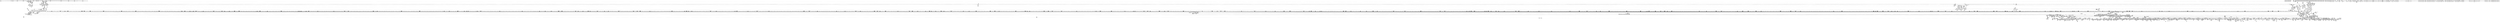 digraph {
	CE0x42da920 [shape=record,shape=Mrecord,label="{CE0x42da920|80:_i64,_:_CRE_472,480_|*MultipleSource*|*LoadInst*|security/apparmor/include/apparmor.h,117|security/apparmor/include/apparmor.h,117}"]
	CE0x4190700 [shape=record,shape=Mrecord,label="{CE0x4190700|i32_14|*Constant*|*SummSink*}"]
	CE0x429c840 [shape=record,shape=Mrecord,label="{CE0x429c840|aa_file_perm:_i_mode|security/apparmor/file.c,453|*SummSource*}"]
	CE0x42cf190 [shape=record,shape=Mrecord,label="{CE0x42cf190|0:_i16,_4:_i32,_8:_i16,_40:_%struct.super_block*,_:_SCMRE_896,897_}"]
	CE0x42d1bc0 [shape=record,shape=Mrecord,label="{CE0x42d1bc0|0:_i16,_4:_i32,_8:_i16,_40:_%struct.super_block*,_:_SCMRE_923,924_}"]
	CE0x421ea50 [shape=record,shape=Mrecord,label="{CE0x421ea50|common_file_perm:_tmp3}"]
	CE0x42be610 [shape=record,shape=Mrecord,label="{CE0x42be610|0:_i16,_4:_i32,_8:_i16,_40:_%struct.super_block*,_:_SCMRE_500,504_|*MultipleSource*|security/apparmor/lsm.c,435|security/apparmor/include/apparmor.h,117|Function::mediated_filesystem&Arg::inode::|*LoadInst*|include/linux/fs.h,1916}"]
	CE0x4316160 [shape=record,shape=Mrecord,label="{CE0x4316160|aa_file_perm:_tmp2}"]
	CE0x42c1d40 [shape=record,shape=Mrecord,label="{CE0x42c1d40|0:_i16,_4:_i32,_8:_i16,_40:_%struct.super_block*,_:_SCMRE_570,571_}"]
	CE0x42d43b0 [shape=record,shape=Mrecord,label="{CE0x42d43b0|0:_i16,_4:_i32,_8:_i16,_40:_%struct.super_block*,_:_SCMRE_980,981_}"]
	CE0x4317710 [shape=record,shape=Mrecord,label="{CE0x4317710|i64*_getelementptr_inbounds_(_11_x_i64_,_11_x_i64_*___llvm_gcov_ctr58,_i64_0,_i64_8)|*Constant*|*SummSink*}"]
	CE0x42e5c50 [shape=record,shape=Mrecord,label="{CE0x42e5c50|80:_i64,_:_CRE_200,204_|*MultipleSource*|*LoadInst*|security/apparmor/include/apparmor.h,117|security/apparmor/include/apparmor.h,117}"]
	CE0x42bae20 [shape=record,shape=Mrecord,label="{CE0x42bae20|0:_i16,_4:_i32,_8:_i16,_40:_%struct.super_block*,_:_SCMRE_392,400_|*MultipleSource*|security/apparmor/lsm.c,435|security/apparmor/include/apparmor.h,117|Function::mediated_filesystem&Arg::inode::|*LoadInst*|include/linux/fs.h,1916}"]
	CE0x422efe0 [shape=record,shape=Mrecord,label="{CE0x422efe0|0:_i16,_4:_i32,_8:_i16,_40:_%struct.super_block*,_:_SCMRE_155,156_}"]
	CE0x42a3d70 [shape=record,shape=Mrecord,label="{CE0x42a3d70|aa_cred_profile:_tmp28|security/apparmor/include/context.h,100}"]
	CE0x41c8a00 [shape=record,shape=Mrecord,label="{CE0x41c8a00|common_mmap:_tmp12|security/apparmor/lsm.c,475}"]
	CE0x42389a0 [shape=record,shape=Mrecord,label="{CE0x42389a0|GLOBAL:_mediated_filesystem|*Constant*|*SummSource*}"]
	CE0x4262f80 [shape=record,shape=Mrecord,label="{CE0x4262f80|80:_i64,_:_CRE_577,578_}"]
	CE0x41cfff0 [shape=record,shape=Mrecord,label="{CE0x41cfff0|common_file_perm:_tmp39|security/apparmor/lsm.c,447}"]
	CE0x42060f0 [shape=record,shape=Mrecord,label="{CE0x42060f0|common_file_perm:_if.then13|*SummSource*}"]
	CE0x42d6030 [shape=record,shape=Mrecord,label="{CE0x42d6030|80:_i64,_:_CRE_396,397_}"]
	CE0x4248ef0 [shape=record,shape=Mrecord,label="{CE0x4248ef0|common_file_perm:_tmp35|security/apparmor/lsm.c,436|*SummSink*}"]
	CE0x423edf0 [shape=record,shape=Mrecord,label="{CE0x423edf0|_call_void_mcount()_#2|*SummSink*}"]
	CE0x42480c0 [shape=record,shape=Mrecord,label="{CE0x42480c0|file_inode:_tmp|*SummSource*}"]
	CE0x42a29b0 [shape=record,shape=Mrecord,label="{CE0x42a29b0|aa_cred_profile:_tmp24|security/apparmor/include/context.h,100}"]
	CE0x42be2f0 [shape=record,shape=Mrecord,label="{CE0x42be2f0|0:_i16,_4:_i32,_8:_i16,_40:_%struct.super_block*,_:_SCMRE_488,496_|*MultipleSource*|security/apparmor/lsm.c,435|security/apparmor/include/apparmor.h,117|Function::mediated_filesystem&Arg::inode::|*LoadInst*|include/linux/fs.h,1916}"]
	CE0x42ce060 [shape=record,shape=Mrecord,label="{CE0x42ce060|0:_i16,_4:_i32,_8:_i16,_40:_%struct.super_block*,_:_SCMRE_885,886_}"]
	CE0x41c4ff0 [shape=record,shape=Mrecord,label="{CE0x41c4ff0|16:_%struct.vfsmount*,_24:_%struct.dentry*,_32:_%struct.inode*,_408:_%struct.cred*,_456:_i8*,_:_CRE_440,448_|*MultipleSource*|Function::common_mmap&Arg::file::|security/apparmor/lsm.c,474|*LoadInst*|security/apparmor/lsm.c,500}"]
	CE0x41a3650 [shape=record,shape=Mrecord,label="{CE0x41a3650|apparmor_file_mprotect:_and|security/apparmor/lsm.c,501|*SummSink*}"]
	CE0x42d6fc0 [shape=record,shape=Mrecord,label="{CE0x42d6fc0|80:_i64,_:_CRE_411,412_}"]
	CE0x42bc350 [shape=record,shape=Mrecord,label="{CE0x42bc350|0:_i16,_4:_i32,_8:_i16,_40:_%struct.super_block*,_:_SCMRE_456,464_|*MultipleSource*|security/apparmor/lsm.c,435|security/apparmor/include/apparmor.h,117|Function::mediated_filesystem&Arg::inode::|*LoadInst*|include/linux/fs.h,1916}"]
	CE0x3d39930 [shape=record,shape=Mrecord,label="{CE0x3d39930|apparmor_file_mprotect:_vm_file|security/apparmor/lsm.c,500|*SummSink*}"]
	CE0x42fcaa0 [shape=record,shape=Mrecord,label="{CE0x42fcaa0|80:_i64,_:_CRE_1687,1688_}"]
	CE0x4315de0 [shape=record,shape=Mrecord,label="{CE0x4315de0|__aa_current_profile:_tmp1|*SummSink*}"]
	CE0x4314960 [shape=record,shape=Mrecord,label="{CE0x4314960|GLOBAL:_current_task|Global_var:current_task}"]
	CE0x42dd490 [shape=record,shape=Mrecord,label="{CE0x42dd490|80:_i64,_:_CRE_680,696_|*MultipleSource*|*LoadInst*|security/apparmor/include/apparmor.h,117|security/apparmor/include/apparmor.h,117}"]
	CE0x420cad0 [shape=record,shape=Mrecord,label="{CE0x420cad0|0:_i16,_4:_i32,_8:_i16,_40:_%struct.super_block*,_:_SCMRE_241,242_}"]
	CE0x42c7ad0 [shape=record,shape=Mrecord,label="{CE0x42c7ad0|0:_i16,_4:_i32,_8:_i16,_40:_%struct.super_block*,_:_SCMRE_656,664_|*MultipleSource*|security/apparmor/lsm.c,435|security/apparmor/include/apparmor.h,117|Function::mediated_filesystem&Arg::inode::|*LoadInst*|include/linux/fs.h,1916}"]
	CE0x42d8940 [shape=record,shape=Mrecord,label="{CE0x42d8940|80:_i64,_:_CRE_435,436_}"]
	CE0x4216800 [shape=record,shape=Mrecord,label="{CE0x4216800|common_file_perm:_entry|*SummSink*}"]
	CE0x42374d0 [shape=record,shape=Mrecord,label="{CE0x42374d0|0:_%struct.aa_profile*,_:_CMRE_0,8_|*MultipleSource*|security/apparmor/include/context.h,99|*LoadInst*|security/apparmor/include/context.h,99|security/apparmor/include/context.h,100}"]
	CE0x42d6850 [shape=record,shape=Mrecord,label="{CE0x42d6850|80:_i64,_:_CRE_404,405_}"]
	CE0x41dad10 [shape=record,shape=Mrecord,label="{CE0x41dad10|common_mmap:_tmp24|security/apparmor/lsm.c,483}"]
	CE0x42e1100 [shape=record,shape=Mrecord,label="{CE0x42e1100|80:_i64,_:_CRE_1249,1250_}"]
	CE0x42c1ed0 [shape=record,shape=Mrecord,label="{CE0x42c1ed0|0:_i16,_4:_i32,_8:_i16,_40:_%struct.super_block*,_:_SCMRE_571,572_}"]
	CE0x42e2310 [shape=record,shape=Mrecord,label="{CE0x42e2310|80:_i64,_:_CRE_1266,1267_}"]
	CE0x420dac0 [shape=record,shape=Mrecord,label="{CE0x420dac0|__aa_current_profile:_entry|*SummSource*}"]
	CE0x4216750 [shape=record,shape=Mrecord,label="{CE0x4216750|common_file_perm:_entry}"]
	CE0x42c13e0 [shape=record,shape=Mrecord,label="{CE0x42c13e0|0:_i16,_4:_i32,_8:_i16,_40:_%struct.super_block*,_:_SCMRE_564,565_}"]
	CE0x4211e90 [shape=record,shape=Mrecord,label="{CE0x4211e90|common_mmap:_tmp31|security/apparmor/lsm.c,485|*SummSink*}"]
	CE0x4317500 [shape=record,shape=Mrecord,label="{CE0x4317500|__aa_current_profile:_tmp13|security/apparmor/include/context.h,138|*SummSink*}"]
	CE0x41b6ec0 [shape=record,shape=Mrecord,label="{CE0x41b6ec0|common_file_perm:_f_cred|security/apparmor/lsm.c,429}"]
	CE0x423d160 [shape=record,shape=Mrecord,label="{CE0x423d160|aa_cred_profile:_if.end|*SummSource*}"]
	CE0x42c6200 [shape=record,shape=Mrecord,label="{CE0x42c6200|0:_i16,_4:_i32,_8:_i16,_40:_%struct.super_block*,_:_SCMRE_614,615_}"]
	CE0x42cdd40 [shape=record,shape=Mrecord,label="{CE0x42cdd40|0:_i16,_4:_i32,_8:_i16,_40:_%struct.super_block*,_:_SCMRE_883,884_}"]
	CE0x41cea20 [shape=record,shape=Mrecord,label="{CE0x41cea20|common_mmap:_tobool1|security/apparmor/lsm.c,474}"]
	CE0x41b7920 [shape=record,shape=Mrecord,label="{CE0x41b7920|aa_cred_profile:_if.then|*SummSink*}"]
	CE0x42f9360 [shape=record,shape=Mrecord,label="{CE0x42f9360|80:_i64,_:_CRE_1635,1636_}"]
	CE0x42a1350 [shape=record,shape=Mrecord,label="{CE0x42a1350|aa_cred_profile:_lnot.ext|security/apparmor/include/context.h,100}"]
	CE0x4197d30 [shape=record,shape=Mrecord,label="{CE0x4197d30|common_mmap:_if.then|*SummSource*}"]
	CE0x430c6f0 [shape=record,shape=Mrecord,label="{CE0x430c6f0|__aa_current_profile:_tmp14|security/apparmor/include/context.h,138|*SummSink*}"]
	CE0x42c4f40 [shape=record,shape=Mrecord,label="{CE0x42c4f40|0:_i16,_4:_i32,_8:_i16,_40:_%struct.super_block*,_:_SCMRE_602,603_}"]
	CE0x4268fe0 [shape=record,shape=Mrecord,label="{CE0x4268fe0|common_file_perm:_tmp46|security/apparmor/lsm.c,448}"]
	CE0x4250230 [shape=record,shape=Mrecord,label="{CE0x4250230|aa_cred_profile:_tmp19|security/apparmor/include/context.h,100}"]
	CE0x4324010 [shape=record,shape=Mrecord,label="{CE0x4324010|get_current:_tmp3|*SummSource*}"]
	CE0x4216680 [shape=record,shape=Mrecord,label="{CE0x4216680|GLOBAL:_common_file_perm|*Constant*|*SummSource*}"]
	CE0x424e540 [shape=record,shape=Mrecord,label="{CE0x424e540|i8*_getelementptr_inbounds_(_36_x_i8_,_36_x_i8_*_.str12,_i32_0,_i32_0)|*Constant*|*SummSink*}"]
	CE0x41fe3d0 [shape=record,shape=Mrecord,label="{CE0x41fe3d0|aa_cred_profile:_do.end8|*SummSource*}"]
	CE0x42d60e0 [shape=record,shape=Mrecord,label="{CE0x42d60e0|80:_i64,_:_CRE_397,398_}"]
	CE0x42e0330 [shape=record,shape=Mrecord,label="{CE0x42e0330|80:_i64,_:_CRE_1236,1237_}"]
	CE0x43154f0 [shape=record,shape=Mrecord,label="{CE0x43154f0|__aa_current_profile:_tmp3|*SummSink*}"]
	CE0x42183f0 [shape=record,shape=Mrecord,label="{CE0x42183f0|common_mmap:_retval.0|*SummSource*}"]
	CE0x42175b0 [shape=record,shape=Mrecord,label="{CE0x42175b0|common_file_perm:_file|Function::common_file_perm&Arg::file::}"]
	CE0x41f7ce0 [shape=record,shape=Mrecord,label="{CE0x41f7ce0|GLOBAL:___llvm_gcov_ctr58|Global_var:__llvm_gcov_ctr58|*SummSink*}"]
	CE0x41886b0 [shape=record,shape=Mrecord,label="{CE0x41886b0|80:_i64,_160:_%struct.file*,_:_CRE_94,95_}"]
	CE0x41ffbf0 [shape=record,shape=Mrecord,label="{CE0x41ffbf0|i64_14|*Constant*}"]
	CE0x4306d90 [shape=record,shape=Mrecord,label="{CE0x4306d90|__aa_current_profile:_tmp9|security/apparmor/include/context.h,138}"]
	CE0x42d7a60 [shape=record,shape=Mrecord,label="{CE0x42d7a60|80:_i64,_:_CRE_421,422_}"]
	CE0x418a740 [shape=record,shape=Mrecord,label="{CE0x418a740|common_mmap:_file|Function::common_mmap&Arg::file::}"]
	CE0x41d65e0 [shape=record,shape=Mrecord,label="{CE0x41d65e0|i64_10|*Constant*|*SummSink*}"]
	CE0x4211260 [shape=record,shape=Mrecord,label="{CE0x4211260|common_mmap:_tmp29|security/apparmor/lsm.c,485|*SummSource*}"]
	CE0x422de30 [shape=record,shape=Mrecord,label="{CE0x422de30|aa_cred_profile:_tobool|security/apparmor/include/context.h,100|*SummSink*}"]
	CE0x43033a0 [shape=record,shape=Mrecord,label="{CE0x43033a0|aa_cred_profile:_do.body}"]
	CE0x426a220 [shape=record,shape=Mrecord,label="{CE0x426a220|common_file_perm:_tmp49|security/apparmor/lsm.c,448|*SummSink*}"]
	CE0x4187aa0 [shape=record,shape=Mrecord,label="{CE0x4187aa0|80:_i64,_160:_%struct.file*,_:_CRE_77,78_}"]
	CE0x42cee70 [shape=record,shape=Mrecord,label="{CE0x42cee70|0:_i16,_4:_i32,_8:_i16,_40:_%struct.super_block*,_:_SCMRE_894,895_}"]
	CE0x41db240 [shape=record,shape=Mrecord,label="{CE0x41db240|common_mmap:_tmp25|security/apparmor/lsm.c,483}"]
	CE0x42f3270 [shape=record,shape=Mrecord,label="{CE0x42f3270|80:_i64,_:_CRE_1322,1323_}"]
	CE0x42b3830 [shape=record,shape=Mrecord,label="{CE0x42b3830|0:_i16,_4:_i32,_8:_i16,_40:_%struct.super_block*,_:_SCMRE_251,252_}"]
	CE0x42fbef0 [shape=record,shape=Mrecord,label="{CE0x42fbef0|80:_i64,_:_CRE_1676,1677_}"]
	CE0x4186610 [shape=record,shape=Mrecord,label="{CE0x4186610|i32_2|*Constant*|*SummSource*}"]
	CE0x4303470 [shape=record,shape=Mrecord,label="{CE0x4303470|__aa_current_profile:_tobool|security/apparmor/include/context.h,138}"]
	CE0x42db250 [shape=record,shape=Mrecord,label="{CE0x42db250|80:_i64,_:_CRE_512,528_|*MultipleSource*|*LoadInst*|security/apparmor/include/apparmor.h,117|security/apparmor/include/apparmor.h,117}"]
	CE0x435f5b0 [shape=record,shape=Mrecord,label="{CE0x435f5b0|aa_cred_profile:_tmp6|security/apparmor/include/context.h,100}"]
	CE0x42cc060 [shape=record,shape=Mrecord,label="{CE0x42cc060|0:_i16,_4:_i32,_8:_i16,_40:_%struct.super_block*,_:_SCMRE_865,866_}"]
	CE0x42fc990 [shape=record,shape=Mrecord,label="{CE0x42fc990|80:_i64,_:_CRE_1686,1687_}"]
	CE0x42cc310 [shape=record,shape=Mrecord,label="{CE0x42cc310|0:_i16,_4:_i32,_8:_i16,_40:_%struct.super_block*,_:_SCMRE_866,867_}"]
	CE0x41c70e0 [shape=record,shape=Mrecord,label="{CE0x41c70e0|common_mmap:_tmp9|security/apparmor/lsm.c,474}"]
	CE0x418af70 [shape=record,shape=Mrecord,label="{CE0x418af70|i64*_getelementptr_inbounds_(_2_x_i64_,_2_x_i64_*___llvm_gcov_ctr97,_i64_0,_i64_1)|*Constant*|*SummSource*}"]
	CE0x42725d0 [shape=record,shape=Mrecord,label="{CE0x42725d0|common_file_perm:_call27|security/apparmor/lsm.c,449|*SummSink*}"]
	CE0x41a9ba0 [shape=record,shape=Mrecord,label="{CE0x41a9ba0|_ret_i32_%retval.0,_!dbg_!15500|security/apparmor/lsm.c,489|*SummSource*}"]
	CE0x42fcbb0 [shape=record,shape=Mrecord,label="{CE0x42fcbb0|80:_i64,_:_CRE_1688,1696_|*MultipleSource*|*LoadInst*|security/apparmor/include/apparmor.h,117|security/apparmor/include/apparmor.h,117}"]
	CE0x418a550 [shape=record,shape=Mrecord,label="{CE0x418a550|common_mmap:_op|Function::common_mmap&Arg::op::|*SummSink*}"]
	CE0x41b9230 [shape=record,shape=Mrecord,label="{CE0x41b9230|16:_%struct.vfsmount*,_24:_%struct.dentry*,_32:_%struct.inode*,_408:_%struct.cred*,_456:_i8*,_:_CRE_59,60_}"]
	CE0x417b890 [shape=record,shape=Mrecord,label="{CE0x417b890|i32_0|*Constant*|*SummSink*}"]
	CE0x4269620 [shape=record,shape=Mrecord,label="{CE0x4269620|common_file_perm:_tmp47|security/apparmor/lsm.c,448|*SummSource*}"]
	CE0x423bfa0 [shape=record,shape=Mrecord,label="{CE0x423bfa0|file_inode:_tmp4|*LoadInst*|include/linux/fs.h,1916}"]
	CE0x42d7fb0 [shape=record,shape=Mrecord,label="{CE0x42d7fb0|80:_i64,_:_CRE_426,427_}"]
	CE0x42e1ed0 [shape=record,shape=Mrecord,label="{CE0x42e1ed0|80:_i64,_:_CRE_1262,1263_}"]
	CE0x4187b10 [shape=record,shape=Mrecord,label="{CE0x4187b10|80:_i64,_160:_%struct.file*,_:_CRE_74,75_}"]
	CE0x41918d0 [shape=record,shape=Mrecord,label="{CE0x41918d0|i64_14|*Constant*|*SummSource*}"]
	CE0x42b6ee0 [shape=record,shape=Mrecord,label="{CE0x42b6ee0|0:_i16,_4:_i32,_8:_i16,_40:_%struct.super_block*,_:_SCMRE_286,287_}"]
	CE0x42555f0 [shape=record,shape=Mrecord,label="{CE0x42555f0|0:_i16,_4:_i32,_8:_i16,_40:_%struct.super_block*,_:_SCMRE_12,16_|*MultipleSource*|security/apparmor/lsm.c,435|security/apparmor/include/apparmor.h,117|Function::mediated_filesystem&Arg::inode::|*LoadInst*|include/linux/fs.h,1916}"]
	CE0x42019d0 [shape=record,shape=Mrecord,label="{CE0x42019d0|common_file_perm:_return|*SummSource*}"]
	CE0x42d0900 [shape=record,shape=Mrecord,label="{CE0x42d0900|0:_i16,_4:_i32,_8:_i16,_40:_%struct.super_block*,_:_SCMRE_911,912_}"]
	CE0x419b2b0 [shape=record,shape=Mrecord,label="{CE0x419b2b0|apparmor_file_mprotect:_lnot|security/apparmor/lsm.c,501|*SummSource*}"]
	CE0x418a270 [shape=record,shape=Mrecord,label="{CE0x418a270|i32_19|*Constant*|*SummSource*}"]
	CE0x41c2440 [shape=record,shape=Mrecord,label="{CE0x41c2440|16:_%struct.vfsmount*,_24:_%struct.dentry*,_32:_%struct.inode*,_408:_%struct.cred*,_456:_i8*,_:_CRE_328,336_|*MultipleSource*|Function::common_mmap&Arg::file::|security/apparmor/lsm.c,474|*LoadInst*|security/apparmor/lsm.c,500}"]
	CE0x42dc940 [shape=record,shape=Mrecord,label="{CE0x42dc940|80:_i64,_:_CRE_631,632_}"]
	CE0x417a380 [shape=record,shape=Mrecord,label="{CE0x417a380|common_mmap:_tmp|*SummSource*}"]
	CE0x4185870 [shape=record,shape=Mrecord,label="{CE0x4185870|apparmor_file_mprotect:_vma|Function::apparmor_file_mprotect&Arg::vma::}"]
	CE0x4256810 [shape=record,shape=Mrecord,label="{CE0x4256810|file_inode17:_tmp|*SummSink*}"]
	CE0x41c9d40 [shape=record,shape=Mrecord,label="{CE0x41c9d40|common_mmap:_tmp4|security/apparmor/lsm.c,474|*SummSink*}"]
	CE0x4187920 [shape=record,shape=Mrecord,label="{CE0x4187920|i1_true|*Constant*}"]
	CE0x41b40d0 [shape=record,shape=Mrecord,label="{CE0x41b40d0|common_file_perm:_tmp29|security/apparmor/lsm.c,434}"]
	CE0x42700e0 [shape=record,shape=Mrecord,label="{CE0x42700e0|common_file_perm:_tmp57|security/apparmor/lsm.c,451|*SummSource*}"]
	CE0x4231880 [shape=record,shape=Mrecord,label="{CE0x4231880|i64*_getelementptr_inbounds_(_2_x_i64_,_2_x_i64_*___llvm_gcov_ctr55,_i64_0,_i64_1)|*Constant*}"]
	CE0x42f2b00 [shape=record,shape=Mrecord,label="{CE0x42f2b00|80:_i64,_:_CRE_1315,1316_}"]
	CE0x4189a20 [shape=record,shape=Mrecord,label="{CE0x4189a20|GLOBAL:_common_mmap|*Constant*|*SummSource*}"]
	CE0x41d4d90 [shape=record,shape=Mrecord,label="{CE0x41d4d90|common_mmap:_or|security/apparmor/lsm.c,478|*SummSource*}"]
	CE0x4351b90 [shape=record,shape=Mrecord,label="{CE0x4351b90|aa_path_perm:_op|Function::aa_path_perm&Arg::op::|*SummSink*}"]
	CE0x4303110 [shape=record,shape=Mrecord,label="{CE0x4303110|aa_cred_profile:_lor.rhs}"]
	CE0x422ff00 [shape=record,shape=Mrecord,label="{CE0x422ff00|common_file_perm:_tmp4|*LoadInst*|security/apparmor/lsm.c,428|*SummSource*}"]
	CE0x419fec0 [shape=record,shape=Mrecord,label="{CE0x419fec0|16:_%struct.vfsmount*,_24:_%struct.dentry*,_32:_%struct.inode*,_408:_%struct.cred*,_456:_i8*,_:_CRE_150,151_}"]
	CE0x41cf0d0 [shape=record,shape=Mrecord,label="{CE0x41cf0d0|i64_3|*Constant*}"]
	CE0x41f8610 [shape=record,shape=Mrecord,label="{CE0x41f8610|44:_i32,_48:_i16,_128:_i8*,_:_SCMRE_52,56_|*MultipleSource*|*LoadInst*|security/apparmor/lsm.c,429|Function::aa_cred_profile&Arg::cred::|security/apparmor/include/context.h,99}"]
	CE0x423b010 [shape=record,shape=Mrecord,label="{CE0x423b010|common_file_perm:_tmp|*SummSource*}"]
	CE0x41c9900 [shape=record,shape=Mrecord,label="{CE0x41c9900|i64*_getelementptr_inbounds_(_28_x_i64_,_28_x_i64_*___llvm_gcov_ctr87,_i64_0,_i64_9)|*Constant*|*SummSource*}"]
	CE0x430e8e0 [shape=record,shape=Mrecord,label="{CE0x430e8e0|GLOBAL:_lockdep_rcu_suspicious|*Constant*|*SummSource*}"]
	CE0x42b8650 [shape=record,shape=Mrecord,label="{CE0x42b8650|0:_i16,_4:_i32,_8:_i16,_40:_%struct.super_block*,_:_SCMRE_301,302_}"]
	CE0x41a7d20 [shape=record,shape=Mrecord,label="{CE0x41a7d20|16:_%struct.vfsmount*,_24:_%struct.dentry*,_32:_%struct.inode*,_408:_%struct.cred*,_456:_i8*,_:_CRE_127,128_}"]
	CE0x42601e0 [shape=record,shape=Mrecord,label="{CE0x42601e0|aa_cred_profile:_tmp32|security/apparmor/include/context.h,101|*SummSink*}"]
	CE0x4327f00 [shape=record,shape=Mrecord,label="{CE0x4327f00|aa_path_perm:_request|Function::aa_path_perm&Arg::request::}"]
	CE0x418e970 [shape=record,shape=Mrecord,label="{CE0x418e970|80:_i64,_160:_%struct.file*,_:_CRE_168,176_|*MultipleSource*|Function::apparmor_file_mprotect&Arg::vma::|security/apparmor/lsm.c,500}"]
	CE0x42d8b60 [shape=record,shape=Mrecord,label="{CE0x42d8b60|80:_i64,_:_CRE_437,438_}"]
	CE0x4189d30 [shape=record,shape=Mrecord,label="{CE0x4189d30|common_mmap:_entry}"]
	CE0x42fc550 [shape=record,shape=Mrecord,label="{CE0x42fc550|80:_i64,_:_CRE_1682,1683_}"]
	CE0x41d14d0 [shape=record,shape=Mrecord,label="{CE0x41d14d0|common_file_perm:_tmp41|security/apparmor/lsm.c,447|*SummSource*}"]
	CE0x4216870 [shape=record,shape=Mrecord,label="{CE0x4216870|common_file_perm:_file|Function::common_file_perm&Arg::file::|*SummSink*}"]
	CE0x4188150 [shape=record,shape=Mrecord,label="{CE0x4188150|80:_i64,_160:_%struct.file*,_:_CRE_89,90_}"]
	CE0x426d700 [shape=record,shape=Mrecord,label="{CE0x426d700|i64_24|*Constant*|*SummSource*}"]
	CE0x42e7390 [shape=record,shape=Mrecord,label="{CE0x42e7390|80:_i64,_:_CRE_296,304_|*MultipleSource*|*LoadInst*|security/apparmor/include/apparmor.h,117|security/apparmor/include/apparmor.h,117}"]
	CE0x42399a0 [shape=record,shape=Mrecord,label="{CE0x42399a0|common_file_perm:_tmp24|security/apparmor/lsm.c,432|*SummSink*}"]
	CE0x41a3be0 [shape=record,shape=Mrecord,label="{CE0x41a3be0|common_mmap:_return|*SummSource*}"]
	CE0x4352760 [shape=record,shape=Mrecord,label="{CE0x4352760|i32_32768|*Constant*}"]
	CE0x4227d70 [shape=record,shape=Mrecord,label="{CE0x4227d70|common_file_perm:_tobool3|security/apparmor/lsm.c,432|*SummSource*}"]
	CE0x4268cf0 [shape=record,shape=Mrecord,label="{CE0x4268cf0|i64_22|*Constant*|*SummSource*}"]
	CE0x41d4460 [shape=record,shape=Mrecord,label="{CE0x41d4460|i64_6|*Constant*}"]
	CE0x41dafc0 [shape=record,shape=Mrecord,label="{CE0x41dafc0|common_mmap:_tmp24|security/apparmor/lsm.c,483|*SummSink*}"]
	CE0x420cdd0 [shape=record,shape=Mrecord,label="{CE0x420cdd0|0:_i16,_4:_i32,_8:_i16,_40:_%struct.super_block*,_:_SCMRE_242,243_}"]
	CE0x426d220 [shape=record,shape=Mrecord,label="{CE0x426d220|i64_23|*Constant*}"]
	CE0x42154b0 [shape=record,shape=Mrecord,label="{CE0x42154b0|common_mmap:_tmp34|security/apparmor/lsm.c,486|*SummSource*}"]
	CE0x426bbb0 [shape=record,shape=Mrecord,label="{CE0x426bbb0|i32_-1|*Constant*|*SummSource*}"]
	CE0x4269430 [shape=record,shape=Mrecord,label="{CE0x4269430|common_file_perm:_tmp50|security/apparmor/lsm.c,448}"]
	CE0x42f6790 [shape=record,shape=Mrecord,label="{CE0x42f6790|80:_i64,_:_CRE_1372,1373_}"]
	CE0x42669f0 [shape=record,shape=Mrecord,label="{CE0x42669f0|common_file_perm:_tmp42|security/apparmor/lsm.c,447}"]
	CE0x41b66d0 [shape=record,shape=Mrecord,label="{CE0x41b66d0|0:_i16,_4:_i32,_8:_i16,_40:_%struct.super_block*,_:_SCMRE_48,56_|*MultipleSource*|security/apparmor/lsm.c,435|security/apparmor/include/apparmor.h,117|Function::mediated_filesystem&Arg::inode::|*LoadInst*|include/linux/fs.h,1916}"]
	CE0x431fb00 [shape=record,shape=Mrecord,label="{CE0x431fb00|__aa_current_profile:_tmp20|security/apparmor/include/context.h,138|*SummSink*}"]
	CE0x430eb60 [shape=record,shape=Mrecord,label="{CE0x430eb60|GLOBAL:_lockdep_rcu_suspicious|*Constant*|*SummSink*}"]
	CE0x42f28e0 [shape=record,shape=Mrecord,label="{CE0x42f28e0|80:_i64,_:_CRE_1313,1314_}"]
	CE0x42d0c20 [shape=record,shape=Mrecord,label="{CE0x42d0c20|0:_i16,_4:_i32,_8:_i16,_40:_%struct.super_block*,_:_SCMRE_913,914_}"]
	CE0x4359260 [shape=record,shape=Mrecord,label="{CE0x4359260|i64*_getelementptr_inbounds_(_16_x_i64_,_16_x_i64_*___llvm_gcov_ctr46,_i64_0,_i64_1)|*Constant*}"]
	CE0x420bc90 [shape=record,shape=Mrecord,label="{CE0x420bc90|0:_i16,_4:_i32,_8:_i16,_40:_%struct.super_block*,_:_SCMRE_208,210_|*MultipleSource*|security/apparmor/lsm.c,435|security/apparmor/include/apparmor.h,117|Function::mediated_filesystem&Arg::inode::|*LoadInst*|include/linux/fs.h,1916}"]
	CE0x42622c0 [shape=record,shape=Mrecord,label="{CE0x42622c0|80:_i64,_:_CRE_565,566_}"]
	CE0x42716d0 [shape=record,shape=Mrecord,label="{CE0x42716d0|common_file_perm:_tmp55|security/apparmor/lsm.c,449}"]
	CE0x4203ab0 [shape=record,shape=Mrecord,label="{CE0x4203ab0|aa_cred_profile:_do.end|*SummSink*}"]
	CE0x4264e50 [shape=record,shape=Mrecord,label="{CE0x4264e50|80:_i64,_:_CRE_606,607_}"]
	CE0x42347e0 [shape=record,shape=Mrecord,label="{CE0x42347e0|_call_void_mcount()_#2|*SummSource*}"]
	CE0x419fc60 [shape=record,shape=Mrecord,label="{CE0x419fc60|16:_%struct.vfsmount*,_24:_%struct.dentry*,_32:_%struct.inode*,_408:_%struct.cred*,_456:_i8*,_:_CRE_148,149_}"]
	CE0x42050b0 [shape=record,shape=Mrecord,label="{CE0x42050b0|common_file_perm:_call|security/apparmor/lsm.c,429}"]
	CE0x426b640 [shape=record,shape=Mrecord,label="{CE0x426b640|common_file_perm:_neg|security/apparmor/lsm.c,448}"]
	CE0x41aaf20 [shape=record,shape=Mrecord,label="{CE0x41aaf20|i64*_getelementptr_inbounds_(_28_x_i64_,_28_x_i64_*___llvm_gcov_ctr87,_i64_0,_i64_16)|*Constant*|*SummSink*}"]
	CE0x42c82e0 [shape=record,shape=Mrecord,label="{CE0x42c82e0|0:_i16,_4:_i32,_8:_i16,_40:_%struct.super_block*,_:_SCMRE_680,684_|*MultipleSource*|security/apparmor/lsm.c,435|security/apparmor/include/apparmor.h,117|Function::mediated_filesystem&Arg::inode::|*LoadInst*|include/linux/fs.h,1916}"]
	CE0x4184810 [shape=record,shape=Mrecord,label="{CE0x4184810|apparmor_file_mprotect:_tmp1}"]
	CE0x4248f60 [shape=record,shape=Mrecord,label="{CE0x4248f60|GLOBAL:___aa_current_profile|*Constant*}"]
	CE0x42c0f30 [shape=record,shape=Mrecord,label="{CE0x42c0f30|0:_i16,_4:_i32,_8:_i16,_40:_%struct.super_block*,_:_SCMRE_561,562_}"]
	CE0x42faac0 [shape=record,shape=Mrecord,label="{CE0x42faac0|80:_i64,_:_CRE_1657,1658_}"]
	CE0x4300530 [shape=record,shape=Mrecord,label="{CE0x4300530|80:_i64,_:_CRE_1920,1928_|*MultipleSource*|*LoadInst*|security/apparmor/include/apparmor.h,117|security/apparmor/include/apparmor.h,117}"]
	CE0x4202a40 [shape=record,shape=Mrecord,label="{CE0x4202a40|common_file_perm:_tmp26|security/apparmor/lsm.c,434|*SummSource*}"]
	CE0x4271fb0 [shape=record,shape=Mrecord,label="{CE0x4271fb0|common_file_perm:_tmp56|security/apparmor/lsm.c,449|*SummSource*}"]
	CE0x4261500 [shape=record,shape=Mrecord,label="{CE0x4261500|0:_i16,_4:_i32,_8:_i16,_40:_%struct.super_block*,_:_SCMRE_166,167_}"]
	CE0x41d4880 [shape=record,shape=Mrecord,label="{CE0x41d4880|i64_7|*Constant*|*SummSource*}"]
	CE0x4328570 [shape=record,shape=Mrecord,label="{CE0x4328570|aa_file_perm:_tmp5|security/apparmor/file.c,452}"]
	CE0x4304040 [shape=record,shape=Mrecord,label="{CE0x4304040|aa_cred_profile:_lor.end}"]
	CE0x41fe6a0 [shape=record,shape=Mrecord,label="{CE0x41fe6a0|aa_cred_profile:_do.body5|*SummSink*}"]
	CE0x41b5fd0 [shape=record,shape=Mrecord,label="{CE0x41b5fd0|common_file_perm:_if.then|*SummSource*}"]
	CE0x41d4140 [shape=record,shape=Mrecord,label="{CE0x41d4140|common_mmap:_tobool2|security/apparmor/lsm.c,477|*SummSink*}"]
	CE0x434c590 [shape=record,shape=Mrecord,label="{CE0x434c590|file_inode17:_f_inode|include/linux/fs.h,1916|*SummSource*}"]
	CE0x42d0450 [shape=record,shape=Mrecord,label="{CE0x42d0450|0:_i16,_4:_i32,_8:_i16,_40:_%struct.super_block*,_:_SCMRE_908,909_}"]
	CE0x434fa30 [shape=record,shape=Mrecord,label="{CE0x434fa30|i32_2|*Constant*}"]
	CE0x4202d00 [shape=record,shape=Mrecord,label="{CE0x4202d00|file_inode:_entry}"]
	CE0x41bbcd0 [shape=record,shape=Mrecord,label="{CE0x41bbcd0|i64*_getelementptr_inbounds_(_28_x_i64_,_28_x_i64_*___llvm_gcov_ctr87,_i64_0,_i64_9)|*Constant*|*SummSink*}"]
	CE0x4268e50 [shape=record,shape=Mrecord,label="{CE0x4268e50|common_file_perm:_tmp46|security/apparmor/lsm.c,448|*SummSink*}"]
	CE0x4261cd0 [shape=record,shape=Mrecord,label="{CE0x4261cd0|0:_i16,_4:_i32,_8:_i16,_40:_%struct.super_block*,_:_SCMRE_171,172_}"]
	CE0x4192030 [shape=record,shape=Mrecord,label="{CE0x4192030|16:_%struct.vfsmount*,_24:_%struct.dentry*,_32:_%struct.inode*,_408:_%struct.cred*,_456:_i8*,_:_CRE_6,7_}"]
	CE0x421bc90 [shape=record,shape=Mrecord,label="{CE0x421bc90|i64*_getelementptr_inbounds_(_16_x_i64_,_16_x_i64_*___llvm_gcov_ctr46,_i64_0,_i64_1)|*Constant*|*SummSource*}"]
	CE0x431d800 [shape=record,shape=Mrecord,label="{CE0x431d800|__aa_current_profile:_cred|security/apparmor/include/context.h,138|*SummSink*}"]
	CE0x41f7d50 [shape=record,shape=Mrecord,label="{CE0x41f7d50|__aa_current_profile:_tmp4|security/apparmor/include/context.h,138}"]
	CE0x42ccf30 [shape=record,shape=Mrecord,label="{CE0x42ccf30|0:_i16,_4:_i32,_8:_i16,_40:_%struct.super_block*,_:_SCMRE_874,875_}"]
	CE0x41cc6f0 [shape=record,shape=Mrecord,label="{CE0x41cc6f0|16:_%struct.vfsmount*,_24:_%struct.dentry*,_32:_%struct.inode*,_408:_%struct.cred*,_456:_i8*,_:_CRE_104,105_}"]
	CE0x426eaa0 [shape=record,shape=Mrecord,label="{CE0x426eaa0|common_file_perm:_tmp54|security/apparmor/lsm.c,447|*SummSource*}"]
	CE0x42ffdc0 [shape=record,shape=Mrecord,label="{CE0x42ffdc0|80:_i64,_:_CRE_1879,1880_}"]
	CE0x4243270 [shape=record,shape=Mrecord,label="{CE0x4243270|common_file_perm:_land.lhs.true|*SummSource*}"]
	CE0x4252980 [shape=record,shape=Mrecord,label="{CE0x4252980|i64*_getelementptr_inbounds_(_16_x_i64_,_16_x_i64_*___llvm_gcov_ctr46,_i64_0,_i64_10)|*Constant*|*SummSource*}"]
	CE0x4234ad0 [shape=record,shape=Mrecord,label="{CE0x4234ad0|i32_8|*Constant*}"]
	CE0x42c7d80 [shape=record,shape=Mrecord,label="{CE0x42c7d80|0:_i16,_4:_i32,_8:_i16,_40:_%struct.super_block*,_:_SCMRE_664,672_|*MultipleSource*|security/apparmor/lsm.c,435|security/apparmor/include/apparmor.h,117|Function::mediated_filesystem&Arg::inode::|*LoadInst*|include/linux/fs.h,1916}"]
	CE0x41cc370 [shape=record,shape=Mrecord,label="{CE0x41cc370|16:_%struct.vfsmount*,_24:_%struct.dentry*,_32:_%struct.inode*,_408:_%struct.cred*,_456:_i8*,_:_CRE_102,103_}"]
	CE0x41b7420 [shape=record,shape=Mrecord,label="{CE0x41b7420|_call_void_asm_sideeffect_1:_09ud2_0A.pushsection___bug_table,_22a_22_0A2:_09.long_1b_-_2b,_$_0:c_-_2b_0A_09.word_$_1:c_,_0_0A_09.org_2b+$_2:c_0A.popsection_,_i,i,i,_dirflag_,_fpsr_,_flags_(i8*_getelementptr_inbounds_(_24_x_i8_,_24_x_i8_*_.str8,_i32_0,_i32_0),_i32_432,_i64_12)_#2,_!dbg_!15488,_!srcloc_!15491|security/apparmor/lsm.c,432|*SummSource*}"]
	CE0x422b3b0 [shape=record,shape=Mrecord,label="{CE0x422b3b0|aa_cred_profile:_tmp1|*SummSource*}"]
	CE0x431d370 [shape=record,shape=Mrecord,label="{CE0x431d370|i32_78|*Constant*|*SummSink*}"]
	CE0x420bb00 [shape=record,shape=Mrecord,label="{CE0x420bb00|0:_i16,_4:_i32,_8:_i16,_40:_%struct.super_block*,_:_SCMRE_207,208_}"]
	CE0x42653a0 [shape=record,shape=Mrecord,label="{CE0x42653a0|80:_i64,_:_CRE_611,612_}"]
	CE0x42f86a0 [shape=record,shape=Mrecord,label="{CE0x42f86a0|80:_i64,_:_CRE_1623,1624_}"]
	CE0x42ca3c0 [shape=record,shape=Mrecord,label="{CE0x42ca3c0|0:_i16,_4:_i32,_8:_i16,_40:_%struct.super_block*,_:_SCMRE_776,792_|*MultipleSource*|security/apparmor/lsm.c,435|security/apparmor/include/apparmor.h,117|Function::mediated_filesystem&Arg::inode::|*LoadInst*|include/linux/fs.h,1916}"]
	CE0x431e610 [shape=record,shape=Mrecord,label="{CE0x431e610|__aa_current_profile:_call4|security/apparmor/include/context.h,138|*SummSink*}"]
	CE0x4367c50 [shape=record,shape=Mrecord,label="{CE0x4367c50|aa_cred_profile:_tmp10|security/apparmor/include/context.h,100}"]
	CE0x4188540 [shape=record,shape=Mrecord,label="{CE0x4188540|80:_i64,_160:_%struct.file*,_:_CRE_91,92_}"]
	CE0x42dbc00 [shape=record,shape=Mrecord,label="{CE0x42dbc00|80:_i64,_:_CRE_560,561_}"]
	CE0x42d8e90 [shape=record,shape=Mrecord,label="{CE0x42d8e90|80:_i64,_:_CRE_440,441_}"]
	CE0x41c3360 [shape=record,shape=Mrecord,label="{CE0x41c3360|16:_%struct.vfsmount*,_24:_%struct.dentry*,_32:_%struct.inode*,_408:_%struct.cred*,_456:_i8*,_:_CRE_384,392_|*MultipleSource*|Function::common_mmap&Arg::file::|security/apparmor/lsm.c,474|*LoadInst*|security/apparmor/lsm.c,500}"]
	CE0x42c5580 [shape=record,shape=Mrecord,label="{CE0x42c5580|0:_i16,_4:_i32,_8:_i16,_40:_%struct.super_block*,_:_SCMRE_606,607_}"]
	CE0x4228e10 [shape=record,shape=Mrecord,label="{CE0x4228e10|i64_3|*Constant*}"]
	CE0x430d840 [shape=record,shape=Mrecord,label="{CE0x430d840|__aa_current_profile:_tmp16|security/apparmor/include/context.h,138|*SummSink*}"]
	CE0x42fcff0 [shape=record,shape=Mrecord,label="{CE0x42fcff0|80:_i64,_:_CRE_1712,1720_|*MultipleSource*|*LoadInst*|security/apparmor/include/apparmor.h,117|security/apparmor/include/apparmor.h,117}"]
	CE0x42631a0 [shape=record,shape=Mrecord,label="{CE0x42631a0|80:_i64,_:_CRE_579,580_}"]
	CE0x4252320 [shape=record,shape=Mrecord,label="{CE0x4252320|aa_cred_profile:_tmp23|security/apparmor/include/context.h,100|*SummSource*}"]
	CE0x4221630 [shape=record,shape=Mrecord,label="{CE0x4221630|common_file_perm:_tmp12|security/apparmor/lsm.c,432}"]
	CE0x41bf150 [shape=record,shape=Mrecord,label="{CE0x41bf150|16:_%struct.vfsmount*,_24:_%struct.dentry*,_32:_%struct.inode*,_408:_%struct.cred*,_456:_i8*,_:_CRE_211,212_}"]
	CE0x42c0c10 [shape=record,shape=Mrecord,label="{CE0x42c0c10|0:_i16,_4:_i32,_8:_i16,_40:_%struct.super_block*,_:_SCMRE_559,560_}"]
	CE0x42d0a90 [shape=record,shape=Mrecord,label="{CE0x42d0a90|0:_i16,_4:_i32,_8:_i16,_40:_%struct.super_block*,_:_SCMRE_912,913_}"]
	CE0x426e970 [shape=record,shape=Mrecord,label="{CE0x426e970|common_file_perm:_tmp54|security/apparmor/lsm.c,447}"]
	CE0x419e0a0 [shape=record,shape=Mrecord,label="{CE0x419e0a0|0:_i16,_4:_i32,_8:_i16,_40:_%struct.super_block*,_:_SCMRE_191,192_}"]
	CE0x42bc8b0 [shape=record,shape=Mrecord,label="{CE0x42bc8b0|0:_i16,_4:_i32,_8:_i16,_40:_%struct.super_block*,_:_SCMRE_472,473_}"]
	CE0x41dc6b0 [shape=record,shape=Mrecord,label="{CE0x41dc6b0|common_mmap:_land.lhs.true|*SummSource*}"]
	CE0x420f330 [shape=record,shape=Mrecord,label="{CE0x420f330|common_mmap:_mask.1}"]
	CE0x4225040 [shape=record,shape=Mrecord,label="{CE0x4225040|common_file_perm:_f_path|security/apparmor/lsm.c,434|*SummSource*}"]
	CE0x4262a30 [shape=record,shape=Mrecord,label="{CE0x4262a30|80:_i64,_:_CRE_572,573_}"]
	CE0x419c7a0 [shape=record,shape=Mrecord,label="{CE0x419c7a0|0:_i16,_4:_i32,_8:_i16,_40:_%struct.super_block*,_:_SCMRE_175,176_}"]
	CE0x4255430 [shape=record,shape=Mrecord,label="{CE0x4255430|i32_22|*Constant*}"]
	CE0x421eda0 [shape=record,shape=Mrecord,label="{CE0x421eda0|GLOBAL:___aa_current_profile.__warned|Global_var:__aa_current_profile.__warned|*SummSink*}"]
	CE0x41a3b40 [shape=record,shape=Mrecord,label="{CE0x41a3b40|common_mmap:_return}"]
	CE0x42d1a30 [shape=record,shape=Mrecord,label="{CE0x42d1a30|0:_i16,_4:_i32,_8:_i16,_40:_%struct.super_block*,_:_SCMRE_922,923_}"]
	CE0x4328860 [shape=record,shape=Mrecord,label="{CE0x4328860|aa_file_perm:_tmp5|security/apparmor/file.c,452|*SummSink*}"]
	CE0x42d8610 [shape=record,shape=Mrecord,label="{CE0x42d8610|80:_i64,_:_CRE_432,433_}"]
	CE0x4259930 [shape=record,shape=Mrecord,label="{CE0x4259930|0:_i16,_4:_i32,_8:_i16,_40:_%struct.super_block*,_:_SCMRE_192,193_}"]
	CE0x41ba630 [shape=record,shape=Mrecord,label="{CE0x41ba630|common_mmap:_tmp14|security/apparmor/lsm.c,477|*SummSink*}"]
	CE0x418f700 [shape=record,shape=Mrecord,label="{CE0x418f700|16:_%struct.vfsmount*,_24:_%struct.dentry*,_32:_%struct.inode*,_408:_%struct.cred*,_456:_i8*,_:_CRE_11,12_}"]
	CE0x42da0a0 [shape=record,shape=Mrecord,label="{CE0x42da0a0|80:_i64,_:_CRE_457,458_}"]
	CE0x420b1a0 [shape=record,shape=Mrecord,label="{CE0x420b1a0|0:_i16,_4:_i32,_8:_i16,_40:_%struct.super_block*,_:_SCMRE_201,202_}"]
	CE0x426cd40 [shape=record,shape=Mrecord,label="{CE0x426cd40|common_file_perm:_tobool25|security/apparmor/lsm.c,448}"]
	CE0x419d740 [shape=record,shape=Mrecord,label="{CE0x419d740|0:_i16,_4:_i32,_8:_i16,_40:_%struct.super_block*,_:_SCMRE_185,186_}"]
	CE0x4230390 [shape=record,shape=Mrecord,label="{CE0x4230390|aa_cred_profile:_lnot3|security/apparmor/include/context.h,100|*SummSource*}"]
	CE0x425d670 [shape=record,shape=Mrecord,label="{CE0x425d670|aa_cred_profile:_tmp31|security/apparmor/include/context.h,100|*SummSink*}"]
	CE0x430e310 [shape=record,shape=Mrecord,label="{CE0x430e310|_call_void_lockdep_rcu_suspicious(i8*_getelementptr_inbounds_(_36_x_i8_,_36_x_i8_*_.str12,_i32_0,_i32_0),_i32_138,_i8*_getelementptr_inbounds_(_45_x_i8_,_45_x_i8_*_.str14,_i32_0,_i32_0))_#7,_!dbg_!15483|security/apparmor/include/context.h,138}"]
	CE0x42fffe0 [shape=record,shape=Mrecord,label="{CE0x42fffe0|80:_i64,_:_CRE_1888,1896_|*MultipleSource*|*LoadInst*|security/apparmor/include/apparmor.h,117|security/apparmor/include/apparmor.h,117}"]
	CE0x4239700 [shape=record,shape=Mrecord,label="{CE0x4239700|common_file_perm:_tmp24|security/apparmor/lsm.c,432}"]
	CE0x4258330 [shape=record,shape=Mrecord,label="{CE0x4258330|i64_5|*Constant*}"]
	CE0x42635e0 [shape=record,shape=Mrecord,label="{CE0x42635e0|80:_i64,_:_CRE_583,584_}"]
	CE0x425ccf0 [shape=record,shape=Mrecord,label="{CE0x425ccf0|i64*_getelementptr_inbounds_(_16_x_i64_,_16_x_i64_*___llvm_gcov_ctr46,_i64_0,_i64_13)|*Constant*|*SummSource*}"]
	CE0x41ca070 [shape=record,shape=Mrecord,label="{CE0x41ca070|common_mmap:_tmp5|security/apparmor/lsm.c,474|*SummSource*}"]
	CE0x425c640 [shape=record,shape=Mrecord,label="{CE0x425c640|aa_cred_profile:_tmp27|security/apparmor/include/context.h,100|*SummSource*}"]
	CE0x419b650 [shape=record,shape=Mrecord,label="{CE0x419b650|common_mmap:_tmp19|security/apparmor/lsm.c,483|*SummSink*}"]
	CE0x4271a50 [shape=record,shape=Mrecord,label="{CE0x4271a50|common_file_perm:_tmp55|security/apparmor/lsm.c,449|*SummSink*}"]
	CE0x41a6fa0 [shape=record,shape=Mrecord,label="{CE0x41a6fa0|16:_%struct.vfsmount*,_24:_%struct.dentry*,_32:_%struct.inode*,_408:_%struct.cred*,_456:_i8*,_:_CRE_119,120_}"]
	CE0x42a4680 [shape=record,shape=Mrecord,label="{CE0x42a4680|aa_cred_profile:_expval|security/apparmor/include/context.h,100}"]
	CE0x42675e0 [shape=record,shape=Mrecord,label="{CE0x42675e0|common_file_perm:_tmp44|security/apparmor/lsm.c,447|*SummSource*}"]
	CE0x4204e40 [shape=record,shape=Mrecord,label="{CE0x4204e40|aa_cred_profile:_expval|security/apparmor/include/context.h,100|*SummSource*}"]
	CE0x4265c20 [shape=record,shape=Mrecord,label="{CE0x4265c20|80:_i64,_:_CRE_619,620_}"]
	CE0x43516a0 [shape=record,shape=Mrecord,label="{CE0x43516a0|aa_path_perm:_entry}"]
	CE0x4242f10 [shape=record,shape=Mrecord,label="{CE0x4242f10|i64*_getelementptr_inbounds_(_2_x_i64_,_2_x_i64_*___llvm_gcov_ctr88,_i64_0,_i64_1)|*Constant*}"]
	CE0x425b750 [shape=record,shape=Mrecord,label="{CE0x425b750|aa_cred_profile:_tmp30|security/apparmor/include/context.h,100}"]
	CE0x42d8720 [shape=record,shape=Mrecord,label="{CE0x42d8720|80:_i64,_:_CRE_433,434_}"]
	CE0x423a400 [shape=record,shape=Mrecord,label="{CE0x423a400|aa_cred_profile:_profile|security/apparmor/include/context.h,100}"]
	CE0x431eed0 [shape=record,shape=Mrecord,label="{CE0x431eed0|_ret_%struct.aa_profile*_%tmp34,_!dbg_!15510|security/apparmor/include/context.h,101}"]
	CE0x42bb890 [shape=record,shape=Mrecord,label="{CE0x42bb890|0:_i16,_4:_i32,_8:_i16,_40:_%struct.super_block*,_:_SCMRE_424,432_|*MultipleSource*|security/apparmor/lsm.c,435|security/apparmor/include/apparmor.h,117|Function::mediated_filesystem&Arg::inode::|*LoadInst*|include/linux/fs.h,1916}"]
	CE0x4253610 [shape=record,shape=Mrecord,label="{CE0x4253610|aa_cred_profile:_tmp25|security/apparmor/include/context.h,100|*SummSource*}"]
	CE0x41ae500 [shape=record,shape=Mrecord,label="{CE0x41ae500|16:_%struct.vfsmount*,_24:_%struct.dentry*,_32:_%struct.inode*,_408:_%struct.cred*,_456:_i8*,_:_CRE_90,91_}"]
	CE0x42e0990 [shape=record,shape=Mrecord,label="{CE0x42e0990|80:_i64,_:_CRE_1242,1243_}"]
	CE0x4190820 [shape=record,shape=Mrecord,label="{CE0x4190820|80:_i64,_160:_%struct.file*,_:_CRE_64,72_|*MultipleSource*|Function::apparmor_file_mprotect&Arg::vma::|security/apparmor/lsm.c,500}"]
	CE0x41b4830 [shape=record,shape=Mrecord,label="{CE0x41b4830|common_mmap:_lor.lhs.false|*SummSource*}"]
	CE0x41def90 [shape=record,shape=Mrecord,label="{CE0x41def90|16:_%struct.vfsmount*,_24:_%struct.dentry*,_32:_%struct.inode*,_408:_%struct.cred*,_456:_i8*,_:_CRE_175,176_}"]
	CE0x41bec10 [shape=record,shape=Mrecord,label="{CE0x41bec10|16:_%struct.vfsmount*,_24:_%struct.dentry*,_32:_%struct.inode*,_408:_%struct.cred*,_456:_i8*,_:_CRE_208,209_}"]
	CE0x41ca760 [shape=record,shape=Mrecord,label="{CE0x41ca760|16:_%struct.vfsmount*,_24:_%struct.dentry*,_32:_%struct.inode*,_408:_%struct.cred*,_456:_i8*,_:_CRE_0,1_}"]
	CE0x41dd070 [shape=record,shape=Mrecord,label="{CE0x41dd070|common_file_perm:_tmp17|security/apparmor/lsm.c,432|*SummSink*}"]
	CE0x42bd0c0 [shape=record,shape=Mrecord,label="{CE0x42bd0c0|0:_i16,_4:_i32,_8:_i16,_40:_%struct.super_block*,_:_SCMRE_476,477_}"]
	CE0x42f9580 [shape=record,shape=Mrecord,label="{CE0x42f9580|80:_i64,_:_CRE_1637,1638_}"]
	CE0x43023f0 [shape=record,shape=Mrecord,label="{CE0x43023f0|i64_1|*Constant*}"]
	CE0x42d02c0 [shape=record,shape=Mrecord,label="{CE0x42d02c0|0:_i16,_4:_i32,_8:_i16,_40:_%struct.super_block*,_:_SCMRE_907,908_}"]
	CE0x41de890 [shape=record,shape=Mrecord,label="{CE0x41de890|16:_%struct.vfsmount*,_24:_%struct.dentry*,_32:_%struct.inode*,_408:_%struct.cred*,_456:_i8*,_:_CRE_171,172_}"]
	CE0x4260100 [shape=record,shape=Mrecord,label="{CE0x4260100|aa_cred_profile:_tmp32|security/apparmor/include/context.h,101}"]
	CE0x419df10 [shape=record,shape=Mrecord,label="{CE0x419df10|0:_i16,_4:_i32,_8:_i16,_40:_%struct.super_block*,_:_SCMRE_190,191_}"]
	CE0x4351040 [shape=record,shape=Mrecord,label="{CE0x4351040|aa_file_perm:_call2|security/apparmor/file.c,456|*SummSource*}"]
	CE0x4255e00 [shape=record,shape=Mrecord,label="{CE0x4255e00|aa_cred_profile:_tmp29|security/apparmor/include/context.h,100}"]
	CE0x41d6210 [shape=record,shape=Mrecord,label="{CE0x41d6210|i64_9|*Constant*|*SummSource*}"]
	CE0x4215790 [shape=record,shape=Mrecord,label="{CE0x4215790|i64*_getelementptr_inbounds_(_19_x_i64_,_19_x_i64_*___llvm_gcov_ctr96,_i64_0,_i64_17)|*Constant*|*SummSink*}"]
	CE0x4272960 [shape=record,shape=Mrecord,label="{CE0x4272960|GLOBAL:_aa_file_perm|*Constant*|*SummSource*}"]
	CE0x425f3a0 [shape=record,shape=Mrecord,label="{CE0x425f3a0|aa_cred_profile:_tmp34|security/apparmor/include/context.h,101}"]
	CE0x42ce6a0 [shape=record,shape=Mrecord,label="{CE0x42ce6a0|0:_i16,_4:_i32,_8:_i16,_40:_%struct.super_block*,_:_SCMRE_889,890_}"]
	CE0x430f8b0 [shape=record,shape=Mrecord,label="{CE0x430f8b0|__aa_current_profile:_tmp11|security/apparmor/include/context.h,138}"]
	CE0x424b1a0 [shape=record,shape=Mrecord,label="{CE0x424b1a0|mediated_filesystem:_bb|*SummSink*}"]
	CE0x41c6e90 [shape=record,shape=Mrecord,label="{CE0x41c6e90|common_mmap:_tmp8|security/apparmor/lsm.c,474|*SummSink*}"]
	CE0x420f970 [shape=record,shape=Mrecord,label="{CE0x420f970|common_mmap:_and12|security/apparmor/lsm.c,485|*SummSource*}"]
	CE0x422bfc0 [shape=record,shape=Mrecord,label="{CE0x422bfc0|common_file_perm:_tmp31|security/apparmor/lsm.c,434|*SummSink*}"]
	CE0x422afc0 [shape=record,shape=Mrecord,label="{CE0x422afc0|__aa_current_profile:_tobool|security/apparmor/include/context.h,138|*SummSink*}"]
	CE0x4215980 [shape=record,shape=Mrecord,label="{CE0x4215980|i32_2048|*Constant*|*SummSource*}"]
	CE0x423e560 [shape=record,shape=Mrecord,label="{CE0x423e560|aa_cred_profile:_tmp5|security/apparmor/include/context.h,99|*SummSink*}"]
	CE0x4352890 [shape=record,shape=Mrecord,label="{CE0x4352890|i32_32768|*Constant*|*SummSource*}"]
	CE0x42446a0 [shape=record,shape=Mrecord,label="{CE0x42446a0|0:_i16,_4:_i32,_8:_i16,_40:_%struct.super_block*,_:_SCMRE_64,72_|*MultipleSource*|security/apparmor/lsm.c,435|security/apparmor/include/apparmor.h,117|Function::mediated_filesystem&Arg::inode::|*LoadInst*|include/linux/fs.h,1916}"]
	CE0x41fe590 [shape=record,shape=Mrecord,label="{CE0x41fe590|aa_cred_profile:_do.body5|*SummSource*}"]
	CE0x41bb250 [shape=record,shape=Mrecord,label="{CE0x41bb250|16:_%struct.vfsmount*,_24:_%struct.dentry*,_32:_%struct.inode*,_408:_%struct.cred*,_456:_i8*,_:_CRE_16,24_|*MultipleSource*|Function::common_mmap&Arg::file::|security/apparmor/lsm.c,474|*LoadInst*|security/apparmor/lsm.c,500}"]
	CE0x431d2c0 [shape=record,shape=Mrecord,label="{CE0x431d2c0|i32_78|*Constant*}"]
	CE0x42ba5c0 [shape=record,shape=Mrecord,label="{CE0x42ba5c0|0:_i16,_4:_i32,_8:_i16,_40:_%struct.super_block*,_:_SCMRE_360,376_|*MultipleSource*|security/apparmor/lsm.c,435|security/apparmor/include/apparmor.h,117|Function::mediated_filesystem&Arg::inode::|*LoadInst*|include/linux/fs.h,1916}"]
	CE0x42fb780 [shape=record,shape=Mrecord,label="{CE0x42fb780|80:_i64,_:_CRE_1669,1670_}"]
	CE0x4318c50 [shape=record,shape=Mrecord,label="{CE0x4318c50|i64_-2147483648|*Constant*}"]
	CE0x4190990 [shape=record,shape=Mrecord,label="{CE0x4190990|80:_i64,_160:_%struct.file*,_:_CRE_73,74_}"]
	CE0x4254e10 [shape=record,shape=Mrecord,label="{CE0x4254e10|0:_i16,_4:_i32,_8:_i16,_40:_%struct.super_block*,_:_SCMRE_140,141_}"]
	CE0x42d3330 [shape=record,shape=Mrecord,label="{CE0x42d3330|0:_i16,_4:_i32,_8:_i16,_40:_%struct.super_block*,_:_SCMRE_952,960_|*MultipleSource*|security/apparmor/lsm.c,435|security/apparmor/include/apparmor.h,117|Function::mediated_filesystem&Arg::inode::|*LoadInst*|include/linux/fs.h,1916}"]
	CE0x42d2840 [shape=record,shape=Mrecord,label="{CE0x42d2840|0:_i16,_4:_i32,_8:_i16,_40:_%struct.super_block*,_:_SCMRE_931,932_}"]
	CE0x41a8260 [shape=record,shape=Mrecord,label="{CE0x41a8260|16:_%struct.vfsmount*,_24:_%struct.dentry*,_32:_%struct.inode*,_408:_%struct.cred*,_456:_i8*,_:_CRE_136,140_|*MultipleSource*|Function::common_mmap&Arg::file::|security/apparmor/lsm.c,474|*LoadInst*|security/apparmor/lsm.c,500}"]
	CE0x42d6da0 [shape=record,shape=Mrecord,label="{CE0x42d6da0|80:_i64,_:_CRE_409,410_}"]
	CE0x418b460 [shape=record,shape=Mrecord,label="{CE0x418b460|apparmor_file_mprotect:_tmp1|*SummSink*}"]
	CE0x42fe760 [shape=record,shape=Mrecord,label="{CE0x42fe760|80:_i64,_:_CRE_1816,1824_|*MultipleSource*|*LoadInst*|security/apparmor/include/apparmor.h,117|security/apparmor/include/apparmor.h,117}"]
	CE0x41fd4e0 [shape=record,shape=Mrecord,label="{CE0x41fd4e0|aa_cred_profile:_do.body6|*SummSink*}"]
	CE0x4262210 [shape=record,shape=Mrecord,label="{CE0x4262210|80:_i64,_:_CRE_564,565_}"]
	CE0x430fb80 [shape=record,shape=Mrecord,label="{CE0x430fb80|__aa_current_profile:_tmp11|security/apparmor/include/context.h,138|*SummSink*}"]
	CE0x426e180 [shape=record,shape=Mrecord,label="{CE0x426e180|common_file_perm:_tmp52|security/apparmor/lsm.c,447|*SummSink*}"]
	CE0x4211960 [shape=record,shape=Mrecord,label="{CE0x4211960|common_mmap:_tmp30|security/apparmor/lsm.c,485|*SummSink*}"]
	CE0x41a3780 [shape=record,shape=Mrecord,label="{CE0x41a3780|apparmor_file_mprotect:_tmp5|*LoadInst*|security/apparmor/lsm.c,501|*SummSink*}"]
	CE0x4256b50 [shape=record,shape=Mrecord,label="{CE0x4256b50|aa_cred_profile:_lnot3|security/apparmor/include/context.h,100|*SummSink*}"]
	CE0x42636f0 [shape=record,shape=Mrecord,label="{CE0x42636f0|80:_i64,_:_CRE_584,585_}"]
	CE0x4214fb0 [shape=record,shape=Mrecord,label="{CE0x4214fb0|common_mmap:_tmp34|security/apparmor/lsm.c,486|*SummSink*}"]
	CE0x424a710 [shape=record,shape=Mrecord,label="{CE0x424a710|aa_cred_profile:_lor.rhs|*SummSink*}"]
	CE0x4230af0 [shape=record,shape=Mrecord,label="{CE0x4230af0|__aa_current_profile:_tmp2|*SummSource*}"]
	CE0x4312200 [shape=record,shape=Mrecord,label="{CE0x4312200|mediated_filesystem:_lnot|security/apparmor/include/apparmor.h,117|*SummSink*}"]
	CE0x422b950 [shape=record,shape=Mrecord,label="{CE0x422b950|common_file_perm:_tmp30|security/apparmor/lsm.c,434|*SummSource*}"]
	CE0x4232380 [shape=record,shape=Mrecord,label="{CE0x4232380|%struct.aa_task_cxt*_null|*Constant*}"]
	CE0x421b410 [shape=record,shape=Mrecord,label="{CE0x421b410|common_file_perm:_tmp26|security/apparmor/lsm.c,434|*SummSink*}"]
	CE0x424a400 [shape=record,shape=Mrecord,label="{CE0x424a400|aa_cred_profile:_lor.rhs}"]
	CE0x42354a0 [shape=record,shape=Mrecord,label="{CE0x42354a0|aa_cred_profile:_tmp4|*LoadInst*|security/apparmor/include/context.h,99|*SummSink*}"]
	CE0x420fdb0 [shape=record,shape=Mrecord,label="{CE0x420fdb0|common_mmap:_tobool13|security/apparmor/lsm.c,485}"]
	CE0x42f7610 [shape=record,shape=Mrecord,label="{CE0x42f7610|80:_i64,_:_CRE_1592,1596_|*MultipleSource*|*LoadInst*|security/apparmor/include/apparmor.h,117|security/apparmor/include/apparmor.h,117}"]
	CE0x41d0c40 [shape=record,shape=Mrecord,label="{CE0x41d0c40|common_file_perm:_mode17|security/apparmor/lsm.c,447|*SummSource*}"]
	CE0x3c11da0 [shape=record,shape=Mrecord,label="{CE0x3c11da0|i32_14|*Constant*|*SummSource*}"]
	CE0x42f1540 [shape=record,shape=Mrecord,label="{CE0x42f1540|80:_i64,_:_CRE_1276,1277_}"]
	CE0x41a2930 [shape=record,shape=Mrecord,label="{CE0x41a2930|common_mmap:_tobool8|security/apparmor/lsm.c,483|*SummSource*}"]
	CE0x41abe20 [shape=record,shape=Mrecord,label="{CE0x41abe20|i64*_getelementptr_inbounds_(_19_x_i64_,_19_x_i64_*___llvm_gcov_ctr96,_i64_0,_i64_13)|*Constant*}"]
	CE0x4308840 [shape=record,shape=Mrecord,label="{CE0x4308840|__aa_current_profile:_bb}"]
	CE0x430a890 [shape=record,shape=Mrecord,label="{CE0x430a890|aa_file_perm:_mode|security/apparmor/file.c,451|*SummSource*}"]
	CE0x42035e0 [shape=record,shape=Mrecord,label="{CE0x42035e0|common_file_perm:_tmp23|security/apparmor/lsm.c,432|*SummSink*}"]
	CE0x41a1da0 [shape=record,shape=Mrecord,label="{CE0x41a1da0|i64_2|*Constant*|*SummSink*}"]
	CE0x4189080 [shape=record,shape=Mrecord,label="{CE0x4189080|i64_12|*Constant*|*SummSink*}"]
	CE0x41fcf10 [shape=record,shape=Mrecord,label="{CE0x41fcf10|44:_i32,_48:_i16,_128:_i8*,_:_SCMRE_16,20_|*MultipleSource*|*LoadInst*|security/apparmor/lsm.c,429|Function::aa_cred_profile&Arg::cred::|security/apparmor/include/context.h,99}"]
	CE0x42e52a0 [shape=record,shape=Mrecord,label="{CE0x42e52a0|80:_i64,_:_CRE_152,160_|*MultipleSource*|*LoadInst*|security/apparmor/include/apparmor.h,117|security/apparmor/include/apparmor.h,117}"]
	CE0x422e340 [shape=record,shape=Mrecord,label="{CE0x422e340|common_file_perm:_tmp6|*LoadInst*|security/apparmor/lsm.c,429}"]
	CE0x42339b0 [shape=record,shape=Mrecord,label="{CE0x42339b0|mediated_filesystem:_inode|Function::mediated_filesystem&Arg::inode::|*SummSource*}"]
	CE0x424b6c0 [shape=record,shape=Mrecord,label="{CE0x424b6c0|0:_i16,_4:_i32,_8:_i16,_40:_%struct.super_block*,_:_SCMRE_159,160_}"]
	CE0x4239260 [shape=record,shape=Mrecord,label="{CE0x4239260|aa_cred_profile:_lor.rhs|*SummSource*}"]
	CE0x41a13c0 [shape=record,shape=Mrecord,label="{CE0x41a13c0|16:_%struct.vfsmount*,_24:_%struct.dentry*,_32:_%struct.inode*,_408:_%struct.cred*,_456:_i8*,_:_CRE_162,163_}"]
	CE0x42d5f80 [shape=record,shape=Mrecord,label="{CE0x42d5f80|80:_i64,_:_CRE_395,396_}"]
	CE0x42f4370 [shape=record,shape=Mrecord,label="{CE0x42f4370|80:_i64,_:_CRE_1338,1339_}"]
	CE0x42644c0 [shape=record,shape=Mrecord,label="{CE0x42644c0|80:_i64,_:_CRE_597,598_}"]
	CE0x418de00 [shape=record,shape=Mrecord,label="{CE0x418de00|apparmor_file_mprotect:_tmp4|*LoadInst*|security/apparmor/lsm.c,500}"]
	CE0x42cab80 [shape=record,shape=Mrecord,label="{CE0x42cab80|0:_i16,_4:_i32,_8:_i16,_40:_%struct.super_block*,_:_SCMRE_808,816_|*MultipleSource*|security/apparmor/lsm.c,435|security/apparmor/include/apparmor.h,117|Function::mediated_filesystem&Arg::inode::|*LoadInst*|include/linux/fs.h,1916}"]
	CE0x42e2420 [shape=record,shape=Mrecord,label="{CE0x42e2420|80:_i64,_:_CRE_1267,1268_}"]
	CE0x42df450 [shape=record,shape=Mrecord,label="{CE0x42df450|80:_i64,_:_CRE_1222,1223_}"]
	CE0x41dc7c0 [shape=record,shape=Mrecord,label="{CE0x41dc7c0|common_mmap:_land.lhs.true|*SummSink*}"]
	CE0x4232e50 [shape=record,shape=Mrecord,label="{CE0x4232e50|common_file_perm:_tmp19|security/apparmor/lsm.c,432}"]
	CE0x42403f0 [shape=record,shape=Mrecord,label="{CE0x42403f0|common_file_perm:_lor.lhs.false23|*SummSink*}"]
	CE0x41b85e0 [shape=record,shape=Mrecord,label="{CE0x41b85e0|16:_%struct.vfsmount*,_24:_%struct.dentry*,_32:_%struct.inode*,_408:_%struct.cred*,_456:_i8*,_:_CRE_51,52_}"]
	CE0x4223f90 [shape=record,shape=Mrecord,label="{CE0x4223f90|0:_i16,_4:_i32,_8:_i16,_40:_%struct.super_block*,_:_SCMRE_147,148_}"]
	CE0x42e1430 [shape=record,shape=Mrecord,label="{CE0x42e1430|80:_i64,_:_CRE_1252,1253_}"]
	CE0x42e6dc0 [shape=record,shape=Mrecord,label="{CE0x42e6dc0|80:_i64,_:_CRE_272,280_|*MultipleSource*|*LoadInst*|security/apparmor/include/apparmor.h,117|security/apparmor/include/apparmor.h,117}"]
	CE0x41fe8f0 [shape=record,shape=Mrecord,label="{CE0x41fe8f0|common_file_perm:_tmp13|security/apparmor/lsm.c,432|*SummSource*}"]
	CE0x41fcbd0 [shape=record,shape=Mrecord,label="{CE0x41fcbd0|44:_i32,_48:_i16,_128:_i8*,_:_SCMRE_4,8_|*MultipleSource*|*LoadInst*|security/apparmor/lsm.c,429|Function::aa_cred_profile&Arg::cred::|security/apparmor/include/context.h,99}"]
	CE0x423ba70 [shape=record,shape=Mrecord,label="{CE0x423ba70|common_file_perm:_lnot|security/apparmor/lsm.c,432|*SummSource*}"]
	CE0x42e1540 [shape=record,shape=Mrecord,label="{CE0x42e1540|80:_i64,_:_CRE_1253,1254_}"]
	CE0x4305490 [shape=record,shape=Mrecord,label="{CE0x4305490|i64*_getelementptr_inbounds_(_11_x_i64_,_11_x_i64_*___llvm_gcov_ctr58,_i64_0,_i64_0)|*Constant*|*SummSink*}"]
	CE0x4229220 [shape=record,shape=Mrecord,label="{CE0x4229220|44:_i32,_48:_i16,_128:_i8*,_:_SCMRE_144,152_|*MultipleSource*|*LoadInst*|security/apparmor/lsm.c,429|Function::aa_cred_profile&Arg::cred::|security/apparmor/include/context.h,99}"]
	CE0x42c4770 [shape=record,shape=Mrecord,label="{CE0x42c4770|0:_i16,_4:_i32,_8:_i16,_40:_%struct.super_block*,_:_SCMRE_597,598_}"]
	CE0x4267ac0 [shape=record,shape=Mrecord,label="{CE0x4267ac0|common_file_perm:_tmp45|security/apparmor/lsm.c,447|*SummSource*}"]
	CE0x420ab60 [shape=record,shape=Mrecord,label="{CE0x420ab60|0:_i16,_4:_i32,_8:_i16,_40:_%struct.super_block*,_:_SCMRE_197,198_}"]
	CE0x42f98b0 [shape=record,shape=Mrecord,label="{CE0x42f98b0|80:_i64,_:_CRE_1640,1641_}"]
	CE0x42da2c0 [shape=record,shape=Mrecord,label="{CE0x42da2c0|80:_i64,_:_CRE_459,460_}"]
	CE0x4235370 [shape=record,shape=Mrecord,label="{CE0x4235370|aa_cred_profile:_security|security/apparmor/include/context.h,99}"]
	CE0x4213f60 [shape=record,shape=Mrecord,label="{CE0x4213f60|common_mmap:_tmp36|security/apparmor/lsm.c,488|*SummSink*}"]
	CE0x42bdb20 [shape=record,shape=Mrecord,label="{CE0x42bdb20|0:_i16,_4:_i32,_8:_i16,_40:_%struct.super_block*,_:_SCMRE_483,484_}"]
	CE0x42db630 [shape=record,shape=Mrecord,label="{CE0x42db630|80:_i64,_:_CRE_536,540_|*MultipleSource*|*LoadInst*|security/apparmor/include/apparmor.h,117|security/apparmor/include/apparmor.h,117}"]
	CE0x41f92d0 [shape=record,shape=Mrecord,label="{CE0x41f92d0|aa_cred_profile:_bb}"]
	CE0x42326e0 [shape=record,shape=Mrecord,label="{CE0x42326e0|common_file_perm:_lnot.ext|security/apparmor/lsm.c,432|*SummSource*}"]
	CE0x41bc4f0 [shape=record,shape=Mrecord,label="{CE0x41bc4f0|i64_0|*Constant*}"]
	CE0x41ceee0 [shape=record,shape=Mrecord,label="{CE0x41ceee0|i64_4|*Constant*|*SummSource*}"]
	CE0x42147a0 [shape=record,shape=Mrecord,label="{CE0x42147a0|common_mmap:_call|security/apparmor/lsm.c,488}"]
	CE0x4190c70 [shape=record,shape=Mrecord,label="{CE0x4190c70|_call_void_mcount()_#2}"]
	CE0x41a2050 [shape=record,shape=Mrecord,label="{CE0x41a2050|common_mmap:_tobool|security/apparmor/lsm.c,474|*SummSource*}"]
	CE0x418c640 [shape=record,shape=Mrecord,label="{CE0x418c640|80:_i64,_160:_%struct.file*,_:_CRE_101,102_}"]
	CE0x42e3980 [shape=record,shape=Mrecord,label="{CE0x42e3980|80:_i64,_:_CRE_56,64_|*MultipleSource*|*LoadInst*|security/apparmor/include/apparmor.h,117|security/apparmor/include/apparmor.h,117}"]
	CE0x430dbe0 [shape=record,shape=Mrecord,label="{CE0x430dbe0|i8_1|*Constant*}"]
	CE0x42fb560 [shape=record,shape=Mrecord,label="{CE0x42fb560|80:_i64,_:_CRE_1667,1668_}"]
	CE0x42c10c0 [shape=record,shape=Mrecord,label="{CE0x42c10c0|0:_i16,_4:_i32,_8:_i16,_40:_%struct.super_block*,_:_SCMRE_562,563_}"]
	CE0x42f5470 [shape=record,shape=Mrecord,label="{CE0x42f5470|80:_i64,_:_CRE_1354,1355_}"]
	CE0x4180850 [shape=record,shape=Mrecord,label="{CE0x4180850|apparmor_file_mprotect:_entry}"]
	CE0x42674b0 [shape=record,shape=Mrecord,label="{CE0x42674b0|common_file_perm:_tmp44|security/apparmor/lsm.c,447}"]
	CE0x43046e0 [shape=record,shape=Mrecord,label="{CE0x43046e0|__aa_current_profile:_call|security/apparmor/include/context.h,138|*SummSource*}"]
	CE0x42be480 [shape=record,shape=Mrecord,label="{CE0x42be480|0:_i16,_4:_i32,_8:_i16,_40:_%struct.super_block*,_:_SCMRE_496,500_|*MultipleSource*|security/apparmor/lsm.c,435|security/apparmor/include/apparmor.h,117|Function::mediated_filesystem&Arg::inode::|*LoadInst*|include/linux/fs.h,1916}"]
	CE0x42706a0 [shape=record,shape=Mrecord,label="{CE0x42706a0|common_file_perm:_retval.0}"]
	CE0x42027f0 [shape=record,shape=Mrecord,label="{CE0x42027f0|%struct.aa_profile*_null|*Constant*}"]
	CE0x42f5140 [shape=record,shape=Mrecord,label="{CE0x42f5140|80:_i64,_:_CRE_1351,1352_}"]
	CE0x42bd670 [shape=record,shape=Mrecord,label="{CE0x42bd670|0:_i16,_4:_i32,_8:_i16,_40:_%struct.super_block*,_:_SCMRE_480,481_}"]
	CE0x41a37f0 [shape=record,shape=Mrecord,label="{CE0x41a37f0|common_mmap:_bb}"]
	CE0x41847a0 [shape=record,shape=Mrecord,label="{CE0x41847a0|apparmor_file_mprotect:_tmp|*SummSink*}"]
	CE0x41a27d0 [shape=record,shape=Mrecord,label="{CE0x41a27d0|common_mmap:_tobool8|security/apparmor/lsm.c,483}"]
	CE0x4230b60 [shape=record,shape=Mrecord,label="{CE0x4230b60|__aa_current_profile:_tmp2|*SummSink*}"]
	CE0x4240770 [shape=record,shape=Mrecord,label="{CE0x4240770|i64*_getelementptr_inbounds_(_16_x_i64_,_16_x_i64_*___llvm_gcov_ctr46,_i64_0,_i64_4)|*Constant*|*SummSink*}"]
	CE0x42e0880 [shape=record,shape=Mrecord,label="{CE0x42e0880|80:_i64,_:_CRE_1241,1242_}"]
	CE0x41c12a0 [shape=record,shape=Mrecord,label="{CE0x41c12a0|16:_%struct.vfsmount*,_24:_%struct.dentry*,_32:_%struct.inode*,_408:_%struct.cred*,_456:_i8*,_:_CRE_296,304_|*MultipleSource*|Function::common_mmap&Arg::file::|security/apparmor/lsm.c,474|*LoadInst*|security/apparmor/lsm.c,500}"]
	CE0x42e8bf0 [shape=record,shape=Mrecord,label="{CE0x42e8bf0|mediated_filesystem:_s_flags|security/apparmor/include/apparmor.h,117|*SummSource*}"]
	CE0x4241190 [shape=record,shape=Mrecord,label="{CE0x4241190|common_file_perm:_do.cond|*SummSink*}"]
	CE0x41d5ba0 [shape=record,shape=Mrecord,label="{CE0x41d5ba0|common_mmap:_tobool6|security/apparmor/lsm.c,483}"]
	CE0x41a7b60 [shape=record,shape=Mrecord,label="{CE0x41a7b60|16:_%struct.vfsmount*,_24:_%struct.dentry*,_32:_%struct.inode*,_408:_%struct.cred*,_456:_i8*,_:_CRE_126,127_}"]
	CE0x41d4010 [shape=record,shape=Mrecord,label="{CE0x41d4010|common_mmap:_tobool2|security/apparmor/lsm.c,477|*SummSource*}"]
	CE0x41b76c0 [shape=record,shape=Mrecord,label="{CE0x41b76c0|void_(i8*,_i32,_i64)*_asm_sideeffect_1:_09ud2_0A.pushsection___bug_table,_22a_22_0A2:_09.long_1b_-_2b,_$_0:c_-_2b_0A_09.word_$_1:c_,_0_0A_09.org_2b+$_2:c_0A.popsection_,_i,i,i,_dirflag_,_fpsr_,_flags_}"]
	CE0x421f540 [shape=record,shape=Mrecord,label="{CE0x421f540|i64*_getelementptr_inbounds_(_2_x_i64_,_2_x_i64_*___llvm_gcov_ctr55,_i64_0,_i64_1)|*Constant*|*SummSink*}"]
	CE0x421bc20 [shape=record,shape=Mrecord,label="{CE0x421bc20|i64*_getelementptr_inbounds_(_16_x_i64_,_16_x_i64_*___llvm_gcov_ctr46,_i64_0,_i64_1)|*Constant*}"]
	CE0x42e50b0 [shape=record,shape=Mrecord,label="{CE0x42e50b0|80:_i64,_:_CRE_144,152_|*MultipleSource*|*LoadInst*|security/apparmor/include/apparmor.h,117|security/apparmor/include/apparmor.h,117}"]
	CE0x42da3d0 [shape=record,shape=Mrecord,label="{CE0x42da3d0|80:_i64,_:_CRE_460,461_}"]
	CE0x41fed40 [shape=record,shape=Mrecord,label="{CE0x41fed40|i1_true|*Constant*}"]
	CE0x4203260 [shape=record,shape=Mrecord,label="{CE0x4203260|common_file_perm:_tmp23|security/apparmor/lsm.c,432}"]
	CE0x41bbfa0 [shape=record,shape=Mrecord,label="{CE0x41bbfa0|GLOBAL:___llvm_gcov_ctr96|Global_var:__llvm_gcov_ctr96|*SummSink*}"]
	CE0x423b790 [shape=record,shape=Mrecord,label="{CE0x423b790|aa_cred_profile:_tmp7|security/apparmor/include/context.h,100}"]
	CE0x42cc760 [shape=record,shape=Mrecord,label="{CE0x42cc760|0:_i16,_4:_i32,_8:_i16,_40:_%struct.super_block*,_:_SCMRE_869,870_}"]
	CE0x42f2c10 [shape=record,shape=Mrecord,label="{CE0x42f2c10|80:_i64,_:_CRE_1316,1317_}"]
	CE0x4273da0 [shape=record,shape=Mrecord,label="{CE0x4273da0|aa_file_perm:_file|Function::aa_file_perm&Arg::file::|*SummSink*}"]
	CE0x4224330 [shape=record,shape=Mrecord,label="{CE0x4224330|common_file_perm:_tmp27|security/apparmor/lsm.c,434|*SummSink*}"]
	CE0x4305500 [shape=record,shape=Mrecord,label="{CE0x4305500|__aa_current_profile:_do.body}"]
	CE0x41d3610 [shape=record,shape=Mrecord,label="{CE0x41d3610|i64*_getelementptr_inbounds_(_19_x_i64_,_19_x_i64_*___llvm_gcov_ctr96,_i64_0,_i64_8)|*Constant*|*SummSink*}"]
	CE0x4323b10 [shape=record,shape=Mrecord,label="{CE0x4323b10|i64*_getelementptr_inbounds_(_2_x_i64_,_2_x_i64_*___llvm_gcov_ctr2919,_i64_0,_i64_1)|*Constant*}"]
	CE0x42dc0c0 [shape=record,shape=Mrecord,label="{CE0x42dc0c0|80:_i64,_:_CRE_623,624_}"]
	CE0x4312080 [shape=record,shape=Mrecord,label="{CE0x4312080|mediated_filesystem:_lnot|security/apparmor/include/apparmor.h,117|*SummSource*}"]
	CE0x4302d70 [shape=record,shape=Mrecord,label="{CE0x4302d70|i64*_getelementptr_inbounds_(_11_x_i64_,_11_x_i64_*___llvm_gcov_ctr58,_i64_0,_i64_6)|*Constant*|*SummSource*}"]
	CE0x4350e50 [shape=record,shape=Mrecord,label="{CE0x4350e50|i64*_getelementptr_inbounds_(_2_x_i64_,_2_x_i64_*___llvm_gcov_ctr112,_i64_0,_i64_0)|*Constant*|*SummSource*}"]
	CE0x41c8e10 [shape=record,shape=Mrecord,label="{CE0x41c8e10|common_mmap:_and|security/apparmor/lsm.c,477|*SummSink*}"]
	CE0x42cd0c0 [shape=record,shape=Mrecord,label="{CE0x42cd0c0|0:_i16,_4:_i32,_8:_i16,_40:_%struct.super_block*,_:_SCMRE_875,876_}"]
	CE0x4316240 [shape=record,shape=Mrecord,label="{CE0x4316240|aa_file_perm:_tmp1|*SummSource*}"]
	CE0x43106b0 [shape=record,shape=Mrecord,label="{CE0x43106b0|__aa_current_profile:_do.end|*SummSource*}"]
	CE0x41faa60 [shape=record,shape=Mrecord,label="{CE0x41faa60|44:_i32,_48:_i16,_128:_i8*,_:_SCMRE_36,40_|*MultipleSource*|*LoadInst*|security/apparmor/lsm.c,429|Function::aa_cred_profile&Arg::cred::|security/apparmor/include/context.h,99}"]
	CE0x417a2a0 [shape=record,shape=Mrecord,label="{CE0x417a2a0|common_mmap:_tmp}"]
	CE0x41b7550 [shape=record,shape=Mrecord,label="{CE0x41b7550|_call_void_asm_sideeffect_1:_09ud2_0A.pushsection___bug_table,_22a_22_0A2:_09.long_1b_-_2b,_$_0:c_-_2b_0A_09.word_$_1:c_,_0_0A_09.org_2b+$_2:c_0A.popsection_,_i,i,i,_dirflag_,_fpsr_,_flags_(i8*_getelementptr_inbounds_(_24_x_i8_,_24_x_i8_*_.str8,_i32_0,_i32_0),_i32_432,_i64_12)_#2,_!dbg_!15488,_!srcloc_!15491|security/apparmor/lsm.c,432|*SummSink*}"]
	CE0x4311c60 [shape=record,shape=Mrecord,label="{CE0x4311c60|mediated_filesystem:_tobool|security/apparmor/include/apparmor.h,117|*SummSink*}"]
	CE0x420b330 [shape=record,shape=Mrecord,label="{CE0x420b330|0:_i16,_4:_i32,_8:_i16,_40:_%struct.super_block*,_:_SCMRE_202,203_}"]
	CE0x4309a10 [shape=record,shape=Mrecord,label="{CE0x4309a10|__aa_current_profile:_land.lhs.true|*SummSource*}"]
	CE0x42b4af0 [shape=record,shape=Mrecord,label="{CE0x42b4af0|0:_i16,_4:_i32,_8:_i16,_40:_%struct.super_block*,_:_SCMRE_263,264_}"]
	CE0x42df560 [shape=record,shape=Mrecord,label="{CE0x42df560|80:_i64,_:_CRE_1223,1224_}"]
	CE0x42c66b0 [shape=record,shape=Mrecord,label="{CE0x42c66b0|0:_i16,_4:_i32,_8:_i16,_40:_%struct.super_block*,_:_SCMRE_617,618_}"]
	CE0x42464c0 [shape=record,shape=Mrecord,label="{CE0x42464c0|common_file_perm:_do.body5}"]
	CE0x42658f0 [shape=record,shape=Mrecord,label="{CE0x42658f0|80:_i64,_:_CRE_616,617_}"]
	CE0x4306c30 [shape=record,shape=Mrecord,label="{CE0x4306c30|i64_4|*Constant*}"]
	CE0x423a1d0 [shape=record,shape=Mrecord,label="{CE0x423a1d0|i64*_getelementptr_inbounds_(_28_x_i64_,_28_x_i64_*___llvm_gcov_ctr87,_i64_0,_i64_1)|*Constant*|*SummSource*}"]
	CE0x42ff110 [shape=record,shape=Mrecord,label="{CE0x42ff110|80:_i64,_:_CRE_1856,1864_|*MultipleSource*|*LoadInst*|security/apparmor/include/apparmor.h,117|security/apparmor/include/apparmor.h,117}"]
	CE0x4239690 [shape=record,shape=Mrecord,label="{CE0x4239690|common_file_perm:_f_path|security/apparmor/lsm.c,434|*SummSink*}"]
	CE0x42584c0 [shape=record,shape=Mrecord,label="{CE0x42584c0|i64_5|*Constant*|*SummSource*}"]
	CE0x42619b0 [shape=record,shape=Mrecord,label="{CE0x42619b0|0:_i16,_4:_i32,_8:_i16,_40:_%struct.super_block*,_:_SCMRE_169,170_}"]
	CE0x41d6490 [shape=record,shape=Mrecord,label="{CE0x41d6490|i64_10|*Constant*}"]
	CE0x418a380 [shape=record,shape=Mrecord,label="{CE0x418a380|i32_19|*Constant*|*SummSink*}"]
	CE0x430c590 [shape=record,shape=Mrecord,label="{CE0x430c590|__aa_current_profile:_tmp14|security/apparmor/include/context.h,138|*SummSource*}"]
	CE0x41a7ee0 [shape=record,shape=Mrecord,label="{CE0x41a7ee0|16:_%struct.vfsmount*,_24:_%struct.dentry*,_32:_%struct.inode*,_408:_%struct.cred*,_456:_i8*,_:_CRE_128,132_|*MultipleSource*|Function::common_mmap&Arg::file::|security/apparmor/lsm.c,474|*LoadInst*|security/apparmor/lsm.c,500}"]
	CE0x42c9bb0 [shape=record,shape=Mrecord,label="{CE0x42c9bb0|0:_i16,_4:_i32,_8:_i16,_40:_%struct.super_block*,_:_SCMRE_752,756_|*MultipleSource*|security/apparmor/lsm.c,435|security/apparmor/include/apparmor.h,117|Function::mediated_filesystem&Arg::inode::|*LoadInst*|include/linux/fs.h,1916}"]
	CE0x4185b70 [shape=record,shape=Mrecord,label="{CE0x4185b70|apparmor_file_mprotect:_tmp2|*SummSource*}"]
	CE0x41b6da0 [shape=record,shape=Mrecord,label="{CE0x41b6da0|common_file_perm:_call|security/apparmor/lsm.c,429|*SummSink*}"]
	CE0x42550f0 [shape=record,shape=Mrecord,label="{CE0x42550f0|0:_i16,_4:_i32,_8:_i16,_40:_%struct.super_block*,_:_SCMRE_142,143_}"]
	CE0x426bcc0 [shape=record,shape=Mrecord,label="{CE0x426bcc0|i32_-1|*Constant*|*SummSink*}"]
	CE0x4200490 [shape=record,shape=Mrecord,label="{CE0x4200490|i64*_getelementptr_inbounds_(_28_x_i64_,_28_x_i64_*___llvm_gcov_ctr87,_i64_0,_i64_11)|*Constant*|*SummSink*}"]
	CE0x42288c0 [shape=record,shape=Mrecord,label="{CE0x42288c0|44:_i32,_48:_i16,_128:_i8*,_:_SCMRE_168,176_|*MultipleSource*|*LoadInst*|security/apparmor/lsm.c,429|Function::aa_cred_profile&Arg::cred::|security/apparmor/include/context.h,99}"]
	CE0x4220c60 [shape=record,shape=Mrecord,label="{CE0x4220c60|44:_i32,_48:_i16,_128:_i8*,_:_SCMRE_152,160_|*MultipleSource*|*LoadInst*|security/apparmor/lsm.c,429|Function::aa_cred_profile&Arg::cred::|security/apparmor/include/context.h,99}"]
	CE0x42b5770 [shape=record,shape=Mrecord,label="{CE0x42b5770|0:_i16,_4:_i32,_8:_i16,_40:_%struct.super_block*,_:_SCMRE_271,272_}"]
	CE0x42ccc10 [shape=record,shape=Mrecord,label="{CE0x42ccc10|0:_i16,_4:_i32,_8:_i16,_40:_%struct.super_block*,_:_SCMRE_872,873_}"]
	CE0x421c2b0 [shape=record,shape=Mrecord,label="{CE0x421c2b0|common_file_perm:_tmp11|security/apparmor/lsm.c,432|*SummSource*}"]
	CE0x417bc80 [shape=record,shape=Mrecord,label="{CE0x417bc80|i64_1|*Constant*}"]
	CE0x4225600 [shape=record,shape=Mrecord,label="{CE0x4225600|i32_1|*Constant*}"]
	CE0x41b1320 [shape=record,shape=Mrecord,label="{CE0x41b1320|16:_%struct.vfsmount*,_24:_%struct.dentry*,_32:_%struct.inode*,_408:_%struct.cred*,_456:_i8*,_:_CRE_63,64_}"]
	CE0x4258d10 [shape=record,shape=Mrecord,label="{CE0x4258d10|aa_cred_profile:_tmp15|security/apparmor/include/context.h,100}"]
	CE0x41bc0b0 [shape=record,shape=Mrecord,label="{CE0x41bc0b0|common_mmap:_tmp2|security/apparmor/lsm.c,474|*SummSource*}"]
	CE0x41d9210 [shape=record,shape=Mrecord,label="{CE0x41d9210|__aa_current_profile:_tmp17|security/apparmor/include/context.h,138|*SummSink*}"]
	CE0x4326100 [shape=record,shape=Mrecord,label="{CE0x4326100|aa_file_perm:_i_uid|security/apparmor/file.c,452|*SummSource*}"]
	CE0x4185a90 [shape=record,shape=Mrecord,label="{CE0x4185a90|apparmor_file_mprotect:_tmp2|*SummSink*}"]
	CE0x41c9a90 [shape=record,shape=Mrecord,label="{CE0x41c9a90|common_mmap:_tmp4|security/apparmor/lsm.c,474}"]
	CE0x41aedc0 [shape=record,shape=Mrecord,label="{CE0x41aedc0|16:_%struct.vfsmount*,_24:_%struct.dentry*,_32:_%struct.inode*,_408:_%struct.cred*,_456:_i8*,_:_CRE_95,96_}"]
	CE0x421f2d0 [shape=record,shape=Mrecord,label="{CE0x421f2d0|common_file_perm:_conv|security/apparmor/lsm.c,432|*SummSource*}"]
	CE0x42ca620 [shape=record,shape=Mrecord,label="{CE0x42ca620|0:_i16,_4:_i32,_8:_i16,_40:_%struct.super_block*,_:_SCMRE_792,800_|*MultipleSource*|security/apparmor/lsm.c,435|security/apparmor/include/apparmor.h,117|Function::mediated_filesystem&Arg::inode::|*LoadInst*|include/linux/fs.h,1916}"]
	CE0x41c5ce0 [shape=record,shape=Mrecord,label="{CE0x41c5ce0|16:_%struct.vfsmount*,_24:_%struct.dentry*,_32:_%struct.inode*,_408:_%struct.cred*,_456:_i8*,_:_CRE_480,488_|*MultipleSource*|Function::common_mmap&Arg::file::|security/apparmor/lsm.c,474|*LoadInst*|security/apparmor/lsm.c,500}"]
	CE0x42d70d0 [shape=record,shape=Mrecord,label="{CE0x42d70d0|80:_i64,_:_CRE_412,413_}"]
	CE0x4328b40 [shape=record,shape=Mrecord,label="{CE0x4328b40|aa_file_perm:_tmp5|security/apparmor/file.c,452}"]
	CE0x42dfcd0 [shape=record,shape=Mrecord,label="{CE0x42dfcd0|80:_i64,_:_CRE_1230,1231_}"]
	CE0x41b7370 [shape=record,shape=Mrecord,label="{CE0x41b7370|mediated_filesystem:_bb}"]
	CE0x41d52a0 [shape=record,shape=Mrecord,label="{CE0x41d52a0|common_mmap:_mask.0|*SummSource*}"]
	CE0x41a6c20 [shape=record,shape=Mrecord,label="{CE0x41a6c20|16:_%struct.vfsmount*,_24:_%struct.dentry*,_32:_%struct.inode*,_408:_%struct.cred*,_456:_i8*,_:_CRE_117,118_}"]
	CE0x41fbd20 [shape=record,shape=Mrecord,label="{CE0x41fbd20|0:_i16,_4:_i32,_8:_i16,_40:_%struct.super_block*,_:_SCMRE_32,40_|*MultipleSource*|security/apparmor/lsm.c,435|security/apparmor/include/apparmor.h,117|Function::mediated_filesystem&Arg::inode::|*LoadInst*|include/linux/fs.h,1916}"]
	CE0x42f6ce0 [shape=record,shape=Mrecord,label="{CE0x42f6ce0|80:_i64,_:_CRE_1384,1392_|*MultipleSource*|*LoadInst*|security/apparmor/include/apparmor.h,117|security/apparmor/include/apparmor.h,117}"]
	CE0x41df690 [shape=record,shape=Mrecord,label="{CE0x41df690|16:_%struct.vfsmount*,_24:_%struct.dentry*,_32:_%struct.inode*,_408:_%struct.cred*,_456:_i8*,_:_CRE_179,180_}"]
	CE0x41a35e0 [shape=record,shape=Mrecord,label="{CE0x41a35e0|apparmor_file_mprotect:_tobool|security/apparmor/lsm.c,501}"]
	CE0x42e34a0 [shape=record,shape=Mrecord,label="{CE0x42e34a0|80:_i64,_:_CRE_32,40_|*MultipleSource*|*LoadInst*|security/apparmor/include/apparmor.h,117|security/apparmor/include/apparmor.h,117}"]
	CE0x41ba500 [shape=record,shape=Mrecord,label="{CE0x41ba500|common_mmap:_tmp14|security/apparmor/lsm.c,477|*SummSource*}"]
	CE0x4359080 [shape=record,shape=Mrecord,label="{CE0x4359080|i64*_getelementptr_inbounds_(_16_x_i64_,_16_x_i64_*___llvm_gcov_ctr46,_i64_0,_i64_0)|*Constant*}"]
	CE0x4257eb0 [shape=record,shape=Mrecord,label="{CE0x4257eb0|0:_i16,_4:_i32,_8:_i16,_40:_%struct.super_block*,_:_SCMRE_4,8_|*MultipleSource*|security/apparmor/lsm.c,435|security/apparmor/include/apparmor.h,117|Function::mediated_filesystem&Arg::inode::|*LoadInst*|include/linux/fs.h,1916}"]
	CE0x4223c60 [shape=record,shape=Mrecord,label="{CE0x4223c60|0:_i16,_4:_i32,_8:_i16,_40:_%struct.super_block*,_:_SCMRE_145,146_}"]
	CE0x4230580 [shape=record,shape=Mrecord,label="{CE0x4230580|GLOBAL:_llvm.expect.i64|*Constant*}"]
	CE0x41fd6f0 [shape=record,shape=Mrecord,label="{CE0x41fd6f0|aa_cred_profile:_if.then|*SummSource*}"]
	CE0x4321420 [shape=record,shape=Mrecord,label="{CE0x4321420|aa_file_perm:_bb|*SummSink*}"]
	CE0x426ad50 [shape=record,shape=Mrecord,label="{CE0x426ad50|0:_i16,_:_CRE_1,2_}"]
	CE0x4264f60 [shape=record,shape=Mrecord,label="{CE0x4264f60|80:_i64,_:_CRE_607,608_}"]
	CE0x4227ba0 [shape=record,shape=Mrecord,label="{CE0x4227ba0|common_file_perm:_tmp7|security/apparmor/lsm.c,432}"]
	CE0x421f8e0 [shape=record,shape=Mrecord,label="{CE0x421f8e0|file_inode:_f|Function::file_inode&Arg::f::|*SummSource*}"]
	CE0x4263090 [shape=record,shape=Mrecord,label="{CE0x4263090|80:_i64,_:_CRE_578,579_}"]
	CE0x4244470 [shape=record,shape=Mrecord,label="{CE0x4244470|common_file_perm:_do.end7|*SummSource*}"]
	CE0x420c230 [shape=record,shape=Mrecord,label="{CE0x420c230|0:_i16,_4:_i32,_8:_i16,_40:_%struct.super_block*,_:_SCMRE_224,232_|*MultipleSource*|security/apparmor/lsm.c,435|security/apparmor/include/apparmor.h,117|Function::mediated_filesystem&Arg::inode::|*LoadInst*|include/linux/fs.h,1916}"]
	CE0x41a1ef0 [shape=record,shape=Mrecord,label="{CE0x41a1ef0|common_mmap:_tobool|security/apparmor/lsm.c,474}"]
	CE0x4355df0 [shape=record,shape=Mrecord,label="{CE0x4355df0|aa_cred_profile:_tmp11|security/apparmor/include/context.h,100}"]
	CE0x41d1c90 [shape=record,shape=Mrecord,label="{CE0x41d1c90|common_mmap:_tmp16|security/apparmor/lsm.c,477|*SummSource*}"]
	CE0x41b2ba0 [shape=record,shape=Mrecord,label="{CE0x41b2ba0|16:_%struct.vfsmount*,_24:_%struct.dentry*,_32:_%struct.inode*,_408:_%struct.cred*,_456:_i8*,_:_CRE_77,78_}"]
	CE0x417a200 [shape=record,shape=Mrecord,label="{CE0x417a200|i64*_getelementptr_inbounds_(_19_x_i64_,_19_x_i64_*___llvm_gcov_ctr96,_i64_0,_i64_0)|*Constant*|*SummSink*}"]
	CE0x4214730 [shape=record,shape=Mrecord,label="{CE0x4214730|common_file_perm:_entry|*SummSource*}"]
	CE0x4327470 [shape=record,shape=Mrecord,label="{CE0x4327470|i64*_getelementptr_inbounds_(_2_x_i64_,_2_x_i64_*___llvm_gcov_ctr112,_i64_0,_i64_0)|*Constant*|*SummSink*}"]
	CE0x42b4fa0 [shape=record,shape=Mrecord,label="{CE0x42b4fa0|0:_i16,_4:_i32,_8:_i16,_40:_%struct.super_block*,_:_SCMRE_266,267_}"]
	CE0x41d83e0 [shape=record,shape=Mrecord,label="{CE0x41d83e0|i8*_getelementptr_inbounds_(_45_x_i8_,_45_x_i8_*_.str14,_i32_0,_i32_0)|*Constant*}"]
	CE0x4220ab0 [shape=record,shape=Mrecord,label="{CE0x4220ab0|common_file_perm:_if.end28|*SummSource*}"]
	CE0x4224ea0 [shape=record,shape=Mrecord,label="{CE0x4224ea0|common_file_perm:_mnt|security/apparmor/lsm.c,434}"]
	CE0x420f0f0 [shape=record,shape=Mrecord,label="{CE0x420f0f0|common_mmap:_or10|security/apparmor/lsm.c,484|*SummSink*}"]
	CE0x4267c30 [shape=record,shape=Mrecord,label="{CE0x4267c30|common_file_perm:_tmp45|security/apparmor/lsm.c,447|*SummSink*}"]
	CE0x42f4f20 [shape=record,shape=Mrecord,label="{CE0x42f4f20|80:_i64,_:_CRE_1349,1350_}"]
	CE0x42f68a0 [shape=record,shape=Mrecord,label="{CE0x42f68a0|80:_i64,_:_CRE_1373,1374_}"]
	CE0x430f2b0 [shape=record,shape=Mrecord,label="{CE0x430f2b0|__aa_current_profile:_tmp15|security/apparmor/include/context.h,138}"]
	CE0x42d1260 [shape=record,shape=Mrecord,label="{CE0x42d1260|0:_i16,_4:_i32,_8:_i16,_40:_%struct.super_block*,_:_SCMRE_917,918_}"]
	CE0x41b22e0 [shape=record,shape=Mrecord,label="{CE0x41b22e0|16:_%struct.vfsmount*,_24:_%struct.dentry*,_32:_%struct.inode*,_408:_%struct.cred*,_456:_i8*,_:_CRE_72,73_}"]
	CE0x4211140 [shape=record,shape=Mrecord,label="{CE0x4211140|common_mmap:_tmp29|security/apparmor/lsm.c,485}"]
	CE0x418f540 [shape=record,shape=Mrecord,label="{CE0x418f540|16:_%struct.vfsmount*,_24:_%struct.dentry*,_32:_%struct.inode*,_408:_%struct.cred*,_456:_i8*,_:_CRE_10,11_}"]
	CE0x426cfe0 [shape=record,shape=Mrecord,label="{CE0x426cfe0|common_file_perm:_tobool25|security/apparmor/lsm.c,448|*SummSink*}"]
	CE0x41e0810 [shape=record,shape=Mrecord,label="{CE0x41e0810|16:_%struct.vfsmount*,_24:_%struct.dentry*,_32:_%struct.inode*,_408:_%struct.cred*,_456:_i8*,_:_CRE_189,190_}"]
	CE0x4247740 [shape=record,shape=Mrecord,label="{CE0x4247740|aa_cred_profile:_tmp8|security/apparmor/include/context.h,100|*SummSink*}"]
	CE0x422f170 [shape=record,shape=Mrecord,label="{CE0x422f170|0:_i16,_4:_i32,_8:_i16,_40:_%struct.super_block*,_:_SCMRE_156,157_}"]
	CE0x42fd210 [shape=record,shape=Mrecord,label="{CE0x42fd210|80:_i64,_:_CRE_1720,1728_|*MultipleSource*|*LoadInst*|security/apparmor/include/apparmor.h,117|security/apparmor/include/apparmor.h,117}"]
	CE0x42240e0 [shape=record,shape=Mrecord,label="{CE0x42240e0|common_file_perm:_tmp25|security/apparmor/lsm.c,434|*SummSource*}"]
	CE0x41adfc0 [shape=record,shape=Mrecord,label="{CE0x41adfc0|16:_%struct.vfsmount*,_24:_%struct.dentry*,_32:_%struct.inode*,_408:_%struct.cred*,_456:_i8*,_:_CRE_87,88_}"]
	CE0x4215380 [shape=record,shape=Mrecord,label="{CE0x4215380|common_mmap:_tmp34|security/apparmor/lsm.c,486}"]
	CE0x42dca50 [shape=record,shape=Mrecord,label="{CE0x42dca50|80:_i64,_:_CRE_632,640_|*MultipleSource*|*LoadInst*|security/apparmor/include/apparmor.h,117|security/apparmor/include/apparmor.h,117}"]
	CE0x4197ee0 [shape=record,shape=Mrecord,label="{CE0x4197ee0|common_mmap:_if.end}"]
	CE0x42e7d40 [shape=record,shape=Mrecord,label="{CE0x42e7d40|80:_i64,_:_CRE_336,344_|*MultipleSource*|*LoadInst*|security/apparmor/include/apparmor.h,117|security/apparmor/include/apparmor.h,117}"]
	CE0x41d8510 [shape=record,shape=Mrecord,label="{CE0x41d8510|i8*_getelementptr_inbounds_(_45_x_i8_,_45_x_i8_*_.str14,_i32_0,_i32_0)|*Constant*|*SummSink*}"]
	CE0x42b5f40 [shape=record,shape=Mrecord,label="{CE0x42b5f40|0:_i16,_4:_i32,_8:_i16,_40:_%struct.super_block*,_:_SCMRE_276,277_}"]
	CE0x4313a60 [shape=record,shape=Mrecord,label="{CE0x4313a60|file_inode17:_tmp}"]
	CE0x422ab30 [shape=record,shape=Mrecord,label="{CE0x422ab30|0:_i16,_4:_i32,_8:_i16,_40:_%struct.super_block*,_:_SCMRE_80,88_|*MultipleSource*|security/apparmor/lsm.c,435|security/apparmor/include/apparmor.h,117|Function::mediated_filesystem&Arg::inode::|*LoadInst*|include/linux/fs.h,1916}"]
	CE0x41a21b0 [shape=record,shape=Mrecord,label="{CE0x41a21b0|common_mmap:_tobool|security/apparmor/lsm.c,474|*SummSink*}"]
	CE0x4267750 [shape=record,shape=Mrecord,label="{CE0x4267750|common_file_perm:_tmp44|security/apparmor/lsm.c,447|*SummSink*}"]
	CE0x430f320 [shape=record,shape=Mrecord,label="{CE0x430f320|__aa_current_profile:_tmp15|security/apparmor/include/context.h,138|*SummSource*}"]
	CE0x42234f0 [shape=record,shape=Mrecord,label="{CE0x42234f0|44:_i32,_48:_i16,_128:_i8*,_:_SCMRE_72,80_|*MultipleSource*|*LoadInst*|security/apparmor/lsm.c,429|Function::aa_cred_profile&Arg::cred::|security/apparmor/include/context.h,99}"]
	CE0x42e6600 [shape=record,shape=Mrecord,label="{CE0x42e6600|80:_i64,_:_CRE_248,252_|*MultipleSource*|*LoadInst*|security/apparmor/include/apparmor.h,117|security/apparmor/include/apparmor.h,117}"]
	CE0x42f1650 [shape=record,shape=Mrecord,label="{CE0x42f1650|80:_i64,_:_CRE_1277,1278_}"]
	CE0x42c8be0 [shape=record,shape=Mrecord,label="{CE0x42c8be0|0:_i16,_4:_i32,_8:_i16,_40:_%struct.super_block*,_:_SCMRE_696,704_|*MultipleSource*|security/apparmor/lsm.c,435|security/apparmor/include/apparmor.h,117|Function::mediated_filesystem&Arg::inode::|*LoadInst*|include/linux/fs.h,1916}"]
	CE0x43213b0 [shape=record,shape=Mrecord,label="{CE0x43213b0|i64*_getelementptr_inbounds_(_2_x_i64_,_2_x_i64_*___llvm_gcov_ctr12,_i64_0,_i64_0)|*Constant*|*SummSink*}"]
	CE0x41d9c70 [shape=record,shape=Mrecord,label="{CE0x41d9c70|i64*_getelementptr_inbounds_(_11_x_i64_,_11_x_i64_*___llvm_gcov_ctr58,_i64_0,_i64_10)|*Constant*}"]
	CE0x42f5250 [shape=record,shape=Mrecord,label="{CE0x42f5250|80:_i64,_:_CRE_1352,1353_}"]
	CE0x42c6b60 [shape=record,shape=Mrecord,label="{CE0x42c6b60|0:_i16,_4:_i32,_8:_i16,_40:_%struct.super_block*,_:_SCMRE_620,621_}"]
	CE0x41bb090 [shape=record,shape=Mrecord,label="{CE0x41bb090|16:_%struct.vfsmount*,_24:_%struct.dentry*,_32:_%struct.inode*,_408:_%struct.cred*,_456:_i8*,_:_CRE_15,16_}"]
	CE0x42f8bf0 [shape=record,shape=Mrecord,label="{CE0x42f8bf0|80:_i64,_:_CRE_1628,1629_}"]
	CE0x42c6390 [shape=record,shape=Mrecord,label="{CE0x42c6390|0:_i16,_4:_i32,_8:_i16,_40:_%struct.super_block*,_:_SCMRE_615,616_}"]
	CE0x4314fc0 [shape=record,shape=Mrecord,label="{CE0x4314fc0|_call_void_mcount()_#2|*SummSource*}"]
	CE0x419b540 [shape=record,shape=Mrecord,label="{CE0x419b540|common_mmap:_tmp19|security/apparmor/lsm.c,483|*SummSource*}"]
	CE0x424bab0 [shape=record,shape=Mrecord,label="{CE0x424bab0|aa_cred_profile:_tmp}"]
	CE0x4238c80 [shape=record,shape=Mrecord,label="{CE0x4238c80|common_file_perm:_tmp30|security/apparmor/lsm.c,434|*SummSink*}"]
	CE0x421dd70 [shape=record,shape=Mrecord,label="{CE0x421dd70|mediated_filesystem:_tmp1|*SummSink*}"]
	CE0x43000f0 [shape=record,shape=Mrecord,label="{CE0x43000f0|80:_i64,_:_CRE_1896,1904_|*MultipleSource*|*LoadInst*|security/apparmor/include/apparmor.h,117|security/apparmor/include/apparmor.h,117}"]
	CE0x42e86f0 [shape=record,shape=Mrecord,label="{CE0x42e86f0|80:_i64,_:_CRE_376,380_|*MultipleSource*|*LoadInst*|security/apparmor/include/apparmor.h,117|security/apparmor/include/apparmor.h,117}"]
	CE0x426dae0 [shape=record,shape=Mrecord,label="{CE0x426dae0|common_file_perm:_tmp51|security/apparmor/lsm.c,447|*SummSource*}"]
	CE0x4224640 [shape=record,shape=Mrecord,label="{CE0x4224640|common_file_perm:_tmp28|security/apparmor/lsm.c,434}"]
	CE0x492cf60 [shape=record,shape=Mrecord,label="{CE0x492cf60|apparmor_file_mprotect:_vma|Function::apparmor_file_mprotect&Arg::vma::|*SummSource*}"]
	CE0x42b6580 [shape=record,shape=Mrecord,label="{CE0x42b6580|0:_i16,_4:_i32,_8:_i16,_40:_%struct.super_block*,_:_SCMRE_280,281_}"]
	CE0x4224990 [shape=record,shape=Mrecord,label="{CE0x4224990|0:_i16,_4:_i32,_8:_i16,_40:_%struct.super_block*,_:_SCMRE_88,96_|*MultipleSource*|security/apparmor/lsm.c,435|security/apparmor/include/apparmor.h,117|Function::mediated_filesystem&Arg::inode::|*LoadInst*|include/linux/fs.h,1916}"]
	CE0x4186460 [shape=record,shape=Mrecord,label="{CE0x4186460|apparmor_file_mprotect:_tmp|*SummSource*}"]
	CE0x41bd550 [shape=record,shape=Mrecord,label="{CE0x41bd550|16:_%struct.vfsmount*,_24:_%struct.dentry*,_32:_%struct.inode*,_408:_%struct.cred*,_456:_i8*,_:_CRE_195,196_}"]
	CE0x41a7160 [shape=record,shape=Mrecord,label="{CE0x41a7160|16:_%struct.vfsmount*,_24:_%struct.dentry*,_32:_%struct.inode*,_408:_%struct.cred*,_456:_i8*,_:_CRE_120,121_}"]
	CE0x430c440 [shape=record,shape=Mrecord,label="{CE0x430c440|__aa_current_profile:_tmp14|security/apparmor/include/context.h,138}"]
	CE0x430b730 [shape=record,shape=Mrecord,label="{CE0x430b730|__aa_current_profile:_tmp6|security/apparmor/include/context.h,138|*SummSource*}"]
	CE0x41d8160 [shape=record,shape=Mrecord,label="{CE0x41d8160|i32_138|*Constant*|*SummSink*}"]
	CE0x42bfc90 [shape=record,shape=Mrecord,label="{CE0x42bfc90|0:_i16,_4:_i32,_8:_i16,_40:_%struct.super_block*,_:_SCMRE_544,552_|*MultipleSource*|security/apparmor/lsm.c,435|security/apparmor/include/apparmor.h,117|Function::mediated_filesystem&Arg::inode::|*LoadInst*|include/linux/fs.h,1916}"]
	CE0x41b61e0 [shape=record,shape=Mrecord,label="{CE0x41b61e0|common_file_perm:_land.lhs.true20}"]
	CE0x421ab20 [shape=record,shape=Mrecord,label="{CE0x421ab20|common_file_perm:_lnot2|security/apparmor/lsm.c,432|*SummSink*}"]
	CE0x419ab60 [shape=record,shape=Mrecord,label="{CE0x419ab60|aa_cred_profile:_profile11|security/apparmor/include/context.h,101|*SummSink*}"]
	CE0x431dd40 [shape=record,shape=Mrecord,label="{CE0x431dd40|__aa_current_profile:_tmp21|security/apparmor/include/context.h,138}"]
	CE0x420b4c0 [shape=record,shape=Mrecord,label="{CE0x420b4c0|0:_i16,_4:_i32,_8:_i16,_40:_%struct.super_block*,_:_SCMRE_203,204_}"]
	CE0x42655c0 [shape=record,shape=Mrecord,label="{CE0x42655c0|80:_i64,_:_CRE_613,614_}"]
	CE0x4260d30 [shape=record,shape=Mrecord,label="{CE0x4260d30|0:_i16,_4:_i32,_8:_i16,_40:_%struct.super_block*,_:_SCMRE_161,162_}"]
	CE0x418fe90 [shape=record,shape=Mrecord,label="{CE0x418fe90|apparmor_file_mprotect:_tobool|security/apparmor/lsm.c,501|*SummSink*}"]
	CE0x418a800 [shape=record,shape=Mrecord,label="{CE0x418a800|apparmor_file_mprotect:_vm_file|security/apparmor/lsm.c,500}"]
	CE0x42c1bb0 [shape=record,shape=Mrecord,label="{CE0x42c1bb0|0:_i16,_4:_i32,_8:_i16,_40:_%struct.super_block*,_:_SCMRE_569,570_}"]
	CE0x429c3c0 [shape=record,shape=Mrecord,label="{CE0x429c3c0|aa_file_perm:_call1|security/apparmor/file.c,453|*SummSink*}"]
	CE0x423d8f0 [shape=record,shape=Mrecord,label="{CE0x423d8f0|common_file_perm:_do.body}"]
	CE0x4259470 [shape=record,shape=Mrecord,label="{CE0x4259470|aa_cred_profile:_tmp16|security/apparmor/include/context.h,100|*SummSource*}"]
	CE0x41d67d0 [shape=record,shape=Mrecord,label="{CE0x41d67d0|i8*_null|*Constant*}"]
	CE0x419c040 [shape=record,shape=Mrecord,label="{CE0x419c040|common_mmap:_tmp21|security/apparmor/lsm.c,483|*SummSource*}"]
	CE0x425d9e0 [shape=record,shape=Mrecord,label="{CE0x425d9e0|i64*_getelementptr_inbounds_(_16_x_i64_,_16_x_i64_*___llvm_gcov_ctr46,_i64_0,_i64_15)|*Constant*}"]
	CE0x42dfab0 [shape=record,shape=Mrecord,label="{CE0x42dfab0|80:_i64,_:_CRE_1228,1229_}"]
	CE0x41a8a80 [shape=record,shape=Mrecord,label="{CE0x41a8a80|common_mmap:_file|Function::common_mmap&Arg::file::|*SummSink*}"]
	CE0x4235a60 [shape=record,shape=Mrecord,label="{CE0x4235a60|_call_void_mcount()_#2|*SummSource*}"]
	CE0x430e790 [shape=record,shape=Mrecord,label="{CE0x430e790|GLOBAL:_lockdep_rcu_suspicious|*Constant*}"]
	CE0x42a3930 [shape=record,shape=Mrecord,label="{CE0x42a3930|file_inode17:_tmp4|*LoadInst*|include/linux/fs.h,1916}"]
	CE0x41a9860 [shape=record,shape=Mrecord,label="{CE0x41a9860|common_mmap:_flags|Function::common_mmap&Arg::flags::|*SummSink*}"]
	CE0x4269790 [shape=record,shape=Mrecord,label="{CE0x4269790|common_file_perm:_tmp47|security/apparmor/lsm.c,448|*SummSink*}"]
	CE0x41dda90 [shape=record,shape=Mrecord,label="{CE0x41dda90|16:_%struct.vfsmount*,_24:_%struct.dentry*,_32:_%struct.inode*,_408:_%struct.cred*,_456:_i8*,_:_CRE_163,164_}"]
	CE0x42f79f0 [shape=record,shape=Mrecord,label="{CE0x42f79f0|80:_i64,_:_CRE_1600,1604_|*MultipleSource*|*LoadInst*|security/apparmor/include/apparmor.h,117|security/apparmor/include/apparmor.h,117}"]
	CE0x42b79d0 [shape=record,shape=Mrecord,label="{CE0x42b79d0|0:_i16,_4:_i32,_8:_i16,_40:_%struct.super_block*,_:_SCMRE_293,294_}"]
	CE0x42543f0 [shape=record,shape=Mrecord,label="{CE0x42543f0|i64*_getelementptr_inbounds_(_16_x_i64_,_16_x_i64_*___llvm_gcov_ctr46,_i64_0,_i64_9)|*Constant*|*SummSink*}"]
	CE0x41ba040 [shape=record,shape=Mrecord,label="{CE0x41ba040|common_mmap:_tmp13|security/apparmor/lsm.c,477|*SummSink*}"]
	CE0x4210ee0 [shape=record,shape=Mrecord,label="{CE0x4210ee0|common_file_perm:_tmp38|security/apparmor/lsm.c,447}"]
	CE0x420e760 [shape=record,shape=Mrecord,label="{CE0x420e760|common_mmap:_tmp28|security/apparmor/lsm.c,484}"]
	CE0x4218cd0 [shape=record,shape=Mrecord,label="{CE0x4218cd0|common_mmap:_tmp37|security/apparmor/lsm.c,489}"]
	CE0x42462f0 [shape=record,shape=Mrecord,label="{CE0x42462f0|common_file_perm:_land.lhs.true20|*SummSink*}"]
	CE0x4258e90 [shape=record,shape=Mrecord,label="{CE0x4258e90|aa_cred_profile:_tmp15|security/apparmor/include/context.h,100|*SummSource*}"]
	CE0x4272e40 [shape=record,shape=Mrecord,label="{CE0x4272e40|aa_file_perm:_entry|*SummSource*}"]
	CE0x4204900 [shape=record,shape=Mrecord,label="{CE0x4204900|i64*_getelementptr_inbounds_(_16_x_i64_,_16_x_i64_*___llvm_gcov_ctr46,_i64_0,_i64_0)|*Constant*|*SummSink*}"]
	CE0x43022d0 [shape=record,shape=Mrecord,label="{CE0x43022d0|i64*_getelementptr_inbounds_(_2_x_i64_,_2_x_i64_*___llvm_gcov_ctr112,_i64_0,_i64_0)|*Constant*}"]
	CE0x4353350 [shape=record,shape=Mrecord,label="{CE0x4353350|%struct.aa_profile*_null|*Constant*}"]
	CE0x4302380 [shape=record,shape=Mrecord,label="{CE0x4302380|i64*_getelementptr_inbounds_(_2_x_i64_,_2_x_i64_*___llvm_gcov_ctr112,_i64_0,_i64_1)|*Constant*|*SummSink*}"]
	CE0x423ed00 [shape=record,shape=Mrecord,label="{CE0x423ed00|_call_void_mcount()_#2|*SummSource*}"]
	CE0x4220f30 [shape=record,shape=Mrecord,label="{CE0x4220f30|common_file_perm:_if.end14|*SummSink*}"]
	CE0x42c0a80 [shape=record,shape=Mrecord,label="{CE0x42c0a80|0:_i16,_4:_i32,_8:_i16,_40:_%struct.super_block*,_:_SCMRE_558,559_}"]
	CE0x4221a40 [shape=record,shape=Mrecord,label="{CE0x4221a40|_call_void_mcount()_#2|*SummSource*}"]
	CE0x4259a70 [shape=record,shape=Mrecord,label="{CE0x4259a70|0:_i16,_4:_i32,_8:_i16,_40:_%struct.super_block*,_:_SCMRE_2,4_|*MultipleSource*|security/apparmor/lsm.c,435|security/apparmor/include/apparmor.h,117|Function::mediated_filesystem&Arg::inode::|*LoadInst*|include/linux/fs.h,1916}"]
	CE0x41ab580 [shape=record,shape=Mrecord,label="{CE0x41ab580|common_file_perm:_tmp34|security/apparmor/lsm.c,436|*SummSource*}"]
	CE0x424d440 [shape=record,shape=Mrecord,label="{CE0x424d440|i64*_getelementptr_inbounds_(_16_x_i64_,_16_x_i64_*___llvm_gcov_ctr46,_i64_0,_i64_7)|*Constant*|*SummSource*}"]
	CE0x41bda90 [shape=record,shape=Mrecord,label="{CE0x41bda90|16:_%struct.vfsmount*,_24:_%struct.dentry*,_32:_%struct.inode*,_408:_%struct.cred*,_456:_i8*,_:_CRE_198,199_}"]
	CE0x430e3f0 [shape=record,shape=Mrecord,label="{CE0x430e3f0|_call_void_lockdep_rcu_suspicious(i8*_getelementptr_inbounds_(_36_x_i8_,_36_x_i8_*_.str12,_i32_0,_i32_0),_i32_138,_i8*_getelementptr_inbounds_(_45_x_i8_,_45_x_i8_*_.str14,_i32_0,_i32_0))_#7,_!dbg_!15483|security/apparmor/include/context.h,138|*SummSink*}"]
	CE0x4310c00 [shape=record,shape=Mrecord,label="{CE0x4310c00|aa_file_perm:_call|security/apparmor/file.c,452|*SummSink*}"]
	CE0x42f4d00 [shape=record,shape=Mrecord,label="{CE0x42f4d00|80:_i64,_:_CRE_1347,1348_}"]
	CE0x4312620 [shape=record,shape=Mrecord,label="{CE0x4312620|__aa_current_profile:_if.then}"]
	CE0x4202ef0 [shape=record,shape=Mrecord,label="{CE0x4202ef0|common_file_perm:_tmp27|security/apparmor/lsm.c,434|*SummSource*}"]
	CE0x42e4100 [shape=record,shape=Mrecord,label="{CE0x42e4100|80:_i64,_:_CRE_88,96_|*MultipleSource*|*LoadInst*|security/apparmor/include/apparmor.h,117|security/apparmor/include/apparmor.h,117}"]
	CE0x4201d30 [shape=record,shape=Mrecord,label="{CE0x4201d30|common_file_perm:_if.end|*SummSource*}"]
	CE0x4311950 [shape=record,shape=Mrecord,label="{CE0x4311950|mediated_filesystem:_tobool|security/apparmor/include/apparmor.h,117}"]
	CE0x41c5550 [shape=record,shape=Mrecord,label="{CE0x41c5550|16:_%struct.vfsmount*,_24:_%struct.dentry*,_32:_%struct.inode*,_408:_%struct.cred*,_456:_i8*,_:_CRE_456,464_|*MultipleSource*|Function::common_mmap&Arg::file::|security/apparmor/lsm.c,474|*LoadInst*|security/apparmor/lsm.c,500}"]
	CE0x4210860 [shape=record,shape=Mrecord,label="{CE0x4210860|i64_18|*Constant*|*SummSink*}"]
	CE0x420a840 [shape=record,shape=Mrecord,label="{CE0x420a840|0:_i16,_4:_i32,_8:_i16,_40:_%struct.super_block*,_:_SCMRE_195,196_}"]
	CE0x41ade00 [shape=record,shape=Mrecord,label="{CE0x41ade00|16:_%struct.vfsmount*,_24:_%struct.dentry*,_32:_%struct.inode*,_408:_%struct.cred*,_456:_i8*,_:_CRE_86,87_}"]
	CE0x4310aa0 [shape=record,shape=Mrecord,label="{CE0x4310aa0|aa_file_perm:_call|security/apparmor/file.c,452|*SummSource*}"]
	CE0x421d640 [shape=record,shape=Mrecord,label="{CE0x421d640|i32_22|*Constant*|*SummSink*}"]
	CE0x42573a0 [shape=record,shape=Mrecord,label="{CE0x42573a0|aa_cred_profile:_lnot2|security/apparmor/include/context.h,100|*SummSource*}"]
	CE0x425bd30 [shape=record,shape=Mrecord,label="{CE0x425bd30|aa_cred_profile:_tmp31|security/apparmor/include/context.h,100}"]
	CE0x41a1c10 [shape=record,shape=Mrecord,label="{CE0x41a1c10|%struct.file*_null|*Constant*|*SummSource*}"]
	CE0x434c050 [shape=record,shape=Mrecord,label="{CE0x434c050|i32_0|*Constant*}"]
	CE0x41bf4d0 [shape=record,shape=Mrecord,label="{CE0x41bf4d0|16:_%struct.vfsmount*,_24:_%struct.dentry*,_32:_%struct.inode*,_408:_%struct.cred*,_456:_i8*,_:_CRE_213,214_}"]
	CE0x4210fb0 [shape=record,shape=Mrecord,label="{CE0x4210fb0|i64_15|*Constant*|*SummSource*}"]
	CE0x4212780 [shape=record,shape=Mrecord,label="{CE0x4212780|i64*_getelementptr_inbounds_(_19_x_i64_,_19_x_i64_*___llvm_gcov_ctr96,_i64_0,_i64_16)|*Constant*|*SummSource*}"]
	CE0x41fdc30 [shape=record,shape=Mrecord,label="{CE0x41fdc30|44:_i32,_48:_i16,_128:_i8*,_:_SCMRE_80,88_|*MultipleSource*|*LoadInst*|security/apparmor/lsm.c,429|Function::aa_cred_profile&Arg::cred::|security/apparmor/include/context.h,99}"]
	CE0x42ba310 [shape=record,shape=Mrecord,label="{CE0x42ba310|0:_i16,_4:_i32,_8:_i16,_40:_%struct.super_block*,_:_SCMRE_352,360_|*MultipleSource*|security/apparmor/lsm.c,435|security/apparmor/include/apparmor.h,117|Function::mediated_filesystem&Arg::inode::|*LoadInst*|include/linux/fs.h,1916}"]
	CE0x41feed0 [shape=record,shape=Mrecord,label="{CE0x41feed0|aa_cred_profile:_lnot|security/apparmor/include/context.h,100}"]
	CE0x41a4530 [shape=record,shape=Mrecord,label="{CE0x41a4530|i32_8|*Constant*|*SummSink*}"]
	CE0x42be8e0 [shape=record,shape=Mrecord,label="{CE0x42be8e0|0:_i16,_4:_i32,_8:_i16,_40:_%struct.super_block*,_:_SCMRE_504,508_|*MultipleSource*|security/apparmor/lsm.c,435|security/apparmor/include/apparmor.h,117|Function::mediated_filesystem&Arg::inode::|*LoadInst*|include/linux/fs.h,1916}"]
	CE0x423dd50 [shape=record,shape=Mrecord,label="{CE0x423dd50|i32_2|*Constant*}"]
	CE0x4355660 [shape=record,shape=Mrecord,label="{CE0x4355660|aa_cred_profile:_tmp22|security/apparmor/include/context.h,100}"]
	CE0x41c0cc0 [shape=record,shape=Mrecord,label="{CE0x41c0cc0|16:_%struct.vfsmount*,_24:_%struct.dentry*,_32:_%struct.inode*,_408:_%struct.cred*,_456:_i8*,_:_CRE_280,288_|*MultipleSource*|Function::common_mmap&Arg::file::|security/apparmor/lsm.c,474|*LoadInst*|security/apparmor/lsm.c,500}"]
	CE0x42058d0 [shape=record,shape=Mrecord,label="{CE0x42058d0|i1_true|*Constant*}"]
	CE0x42f2340 [shape=record,shape=Mrecord,label="{CE0x42f2340|80:_i64,_:_CRE_1307,1308_}"]
	CE0x42c69d0 [shape=record,shape=Mrecord,label="{CE0x42c69d0|0:_i16,_4:_i32,_8:_i16,_40:_%struct.super_block*,_:_SCMRE_619,620_}"]
	CE0x4252ff0 [shape=record,shape=Mrecord,label="{CE0x4252ff0|aa_cred_profile:_tmp24|security/apparmor/include/context.h,100|*SummSink*}"]
	CE0x41ae180 [shape=record,shape=Mrecord,label="{CE0x41ae180|16:_%struct.vfsmount*,_24:_%struct.dentry*,_32:_%struct.inode*,_408:_%struct.cred*,_456:_i8*,_:_CRE_88,89_}"]
	CE0x4357ce0 [shape=record,shape=Mrecord,label="{CE0x4357ce0|aa_cred_profile:_profile|security/apparmor/include/context.h,100}"]
	CE0x4247eb0 [shape=record,shape=Mrecord,label="{CE0x4247eb0|common_file_perm:_tmp21|security/apparmor/lsm.c,432|*SummSink*}"]
	CE0x423f8a0 [shape=record,shape=Mrecord,label="{CE0x423f8a0|aa_cred_profile:_tmp11|security/apparmor/include/context.h,100|*SummSource*}"]
	CE0x419b420 [shape=record,shape=Mrecord,label="{CE0x419b420|common_mmap:_tmp19|security/apparmor/lsm.c,483}"]
	CE0x4305080 [shape=record,shape=Mrecord,label="{CE0x4305080|i64_1|*Constant*}"]
	CE0x4229db0 [shape=record,shape=Mrecord,label="{CE0x4229db0|common_file_perm:_lnot1|security/apparmor/lsm.c,432}"]
	CE0x42e71a0 [shape=record,shape=Mrecord,label="{CE0x42e71a0|80:_i64,_:_CRE_288,296_|*MultipleSource*|*LoadInst*|security/apparmor/include/apparmor.h,117|security/apparmor/include/apparmor.h,117}"]
	CE0x429c1b0 [shape=record,shape=Mrecord,label="{CE0x429c1b0|aa_file_perm:_call1|security/apparmor/file.c,453}"]
	CE0x424fd00 [shape=record,shape=Mrecord,label="{CE0x424fd00|aa_cred_profile:_tmp18|security/apparmor/include/context.h,100|*SummSink*}"]
	CE0x42d5750 [shape=record,shape=Mrecord,label="{CE0x42d5750|mediated_filesystem:_tmp4|*LoadInst*|security/apparmor/include/apparmor.h,117|*SummSource*}"]
	CE0x41c7390 [shape=record,shape=Mrecord,label="{CE0x41c7390|common_mmap:_tmp9|security/apparmor/lsm.c,474|*SummSink*}"]
	CE0x4245290 [shape=record,shape=Mrecord,label="{CE0x4245290|common_file_perm:_do.end}"]
	CE0x423fc10 [shape=record,shape=Mrecord,label="{CE0x423fc10|common_file_perm:_tmp9|security/apparmor/lsm.c,432|*SummSource*}"]
	CE0x42b8fb0 [shape=record,shape=Mrecord,label="{CE0x42b8fb0|0:_i16,_4:_i32,_8:_i16,_40:_%struct.super_block*,_:_SCMRE_307,308_}"]
	CE0x42d58c0 [shape=record,shape=Mrecord,label="{CE0x42d58c0|__aa_current_profile:_if.then|*SummSink*}"]
	CE0x42c4450 [shape=record,shape=Mrecord,label="{CE0x42c4450|0:_i16,_4:_i32,_8:_i16,_40:_%struct.super_block*,_:_SCMRE_595,596_}"]
	CE0x41dea50 [shape=record,shape=Mrecord,label="{CE0x41dea50|16:_%struct.vfsmount*,_24:_%struct.dentry*,_32:_%struct.inode*,_408:_%struct.cred*,_456:_i8*,_:_CRE_172,173_}"]
	CE0x41d2250 [shape=record,shape=Mrecord,label="{CE0x41d2250|i64*_getelementptr_inbounds_(_19_x_i64_,_19_x_i64_*___llvm_gcov_ctr96,_i64_0,_i64_8)|*Constant*|*SummSource*}"]
	CE0x42c1570 [shape=record,shape=Mrecord,label="{CE0x42c1570|0:_i16,_4:_i32,_8:_i16,_40:_%struct.super_block*,_:_SCMRE_565,566_}"]
	CE0x42ffba0 [shape=record,shape=Mrecord,label="{CE0x42ffba0|80:_i64,_:_CRE_1877,1878_}"]
	CE0x4220920 [shape=record,shape=Mrecord,label="{CE0x4220920|common_file_perm:_bb|*SummSink*}"]
	CE0x42b6bc0 [shape=record,shape=Mrecord,label="{CE0x42b6bc0|0:_i16,_4:_i32,_8:_i16,_40:_%struct.super_block*,_:_SCMRE_284,285_}"]
	CE0x42b5c20 [shape=record,shape=Mrecord,label="{CE0x42b5c20|0:_i16,_4:_i32,_8:_i16,_40:_%struct.super_block*,_:_SCMRE_274,275_}"]
	CE0x42fe380 [shape=record,shape=Mrecord,label="{CE0x42fe380|80:_i64,_:_CRE_1800,1804_|*MultipleSource*|*LoadInst*|security/apparmor/include/apparmor.h,117|security/apparmor/include/apparmor.h,117}"]
	CE0x43511b0 [shape=record,shape=Mrecord,label="{CE0x43511b0|aa_file_perm:_call2|security/apparmor/file.c,456|*SummSink*}"]
	CE0x42f1430 [shape=record,shape=Mrecord,label="{CE0x42f1430|80:_i64,_:_CRE_1275,1276_}"]
	CE0x4242700 [shape=record,shape=Mrecord,label="{CE0x4242700|aa_cred_profile:_tmp8|security/apparmor/include/context.h,100}"]
	CE0x4187c10 [shape=record,shape=Mrecord,label="{CE0x4187c10|80:_i64,_160:_%struct.file*,_:_CRE_76,77_}"]
	CE0x418e590 [shape=record,shape=Mrecord,label="{CE0x418e590|80:_i64,_160:_%struct.file*,_:_CRE_152,160_|*MultipleSource*|Function::apparmor_file_mprotect&Arg::vma::|security/apparmor/lsm.c,500}"]
	CE0x42e5490 [shape=record,shape=Mrecord,label="{CE0x42e5490|80:_i64,_:_CRE_160,176_|*MultipleSource*|*LoadInst*|security/apparmor/include/apparmor.h,117|security/apparmor/include/apparmor.h,117}"]
	CE0x41b8840 [shape=record,shape=Mrecord,label="{CE0x41b8840|16:_%struct.vfsmount*,_24:_%struct.dentry*,_32:_%struct.inode*,_408:_%struct.cred*,_456:_i8*,_:_CRE_53,54_}"]
	CE0x41db4f0 [shape=record,shape=Mrecord,label="{CE0x41db4f0|common_mmap:_tmp25|security/apparmor/lsm.c,483|*SummSink*}"]
	CE0x422a4a0 [shape=record,shape=Mrecord,label="{CE0x422a4a0|common_file_perm:_bb|*SummSource*}"]
	CE0x42fb670 [shape=record,shape=Mrecord,label="{CE0x42fb670|80:_i64,_:_CRE_1668,1669_}"]
	CE0x4268270 [shape=record,shape=Mrecord,label="{CE0x4268270|common_file_perm:_cmp21|security/apparmor/lsm.c,448|*SummSink*}"]
	CE0x42fabd0 [shape=record,shape=Mrecord,label="{CE0x42fabd0|80:_i64,_:_CRE_1658,1659_}"]
	CE0x42e4cd0 [shape=record,shape=Mrecord,label="{CE0x42e4cd0|80:_i64,_:_CRE_132,136_|*MultipleSource*|*LoadInst*|security/apparmor/include/apparmor.h,117|security/apparmor/include/apparmor.h,117}"]
	CE0x41bc670 [shape=record,shape=Mrecord,label="{CE0x41bc670|GLOBAL:___llvm_gcov_ctr96|Global_var:__llvm_gcov_ctr96}"]
	CE0x421b110 [shape=record,shape=Mrecord,label="{CE0x421b110|i64_13|*Constant*|*SummSink*}"]
	CE0x4217090 [shape=record,shape=Mrecord,label="{CE0x4217090|common_file_perm:_op|Function::common_file_perm&Arg::op::|*SummSource*}"]
	CE0x41b9e30 [shape=record,shape=Mrecord,label="{CE0x41b9e30|common_mmap:_tmp13|security/apparmor/lsm.c,477}"]
	CE0x4308bf0 [shape=record,shape=Mrecord,label="{CE0x4308bf0|i64*_getelementptr_inbounds_(_2_x_i64_,_2_x_i64_*___llvm_gcov_ctr12,_i64_0,_i64_1)|*Constant*}"]
	CE0x42e1320 [shape=record,shape=Mrecord,label="{CE0x42e1320|80:_i64,_:_CRE_1251,1252_}"]
	CE0x41dcae0 [shape=record,shape=Mrecord,label="{CE0x41dcae0|common_mmap:_if.end4|*SummSink*}"]
	CE0x42f4480 [shape=record,shape=Mrecord,label="{CE0x42f4480|80:_i64,_:_CRE_1339,1340_}"]
	CE0x4263f70 [shape=record,shape=Mrecord,label="{CE0x4263f70|80:_i64,_:_CRE_592,593_}"]
	CE0x42bcfc0 [shape=record,shape=Mrecord,label="{CE0x42bcfc0|0:_i16,_4:_i32,_8:_i16,_40:_%struct.super_block*,_:_SCMRE_475,476_}"]
	CE0x4273c30 [shape=record,shape=Mrecord,label="{CE0x4273c30|aa_file_perm:_file|Function::aa_file_perm&Arg::file::|*SummSource*}"]
	CE0x41a3cb0 [shape=record,shape=Mrecord,label="{CE0x41a3cb0|common_mmap:_return|*SummSink*}"]
	CE0x41872a0 [shape=record,shape=Mrecord,label="{CE0x41872a0|apparmor_file_mprotect:_cond|security/apparmor/lsm.c,501}"]
	CE0x42313d0 [shape=record,shape=Mrecord,label="{CE0x42313d0|aa_cred_profile:_tmp12|security/apparmor/include/context.h,100|*SummSource*}"]
	CE0x4316c00 [shape=record,shape=Mrecord,label="{CE0x4316c00|__aa_current_profile:_tmp8|security/apparmor/include/context.h,138|*SummSource*}"]
	CE0x421c410 [shape=record,shape=Mrecord,label="{CE0x421c410|aa_cred_profile:_tmp4|*LoadInst*|security/apparmor/include/context.h,99|*SummSource*}"]
	CE0x4203f50 [shape=record,shape=Mrecord,label="{CE0x4203f50|common_file_perm:_tmp15|security/apparmor/lsm.c,432|*SummSource*}"]
	CE0x42b8e20 [shape=record,shape=Mrecord,label="{CE0x42b8e20|0:_i16,_4:_i32,_8:_i16,_40:_%struct.super_block*,_:_SCMRE_306,307_}"]
	CE0x42f9140 [shape=record,shape=Mrecord,label="{CE0x42f9140|80:_i64,_:_CRE_1633,1634_}"]
	CE0x41fa3c0 [shape=record,shape=Mrecord,label="{CE0x41fa3c0|_ret_%struct.aa_profile*_%tmp34,_!dbg_!15510|security/apparmor/include/context.h,101|*SummSink*}"]
	"CONST[source:0(mediator),value:2(dynamic)][purpose:{subject}]"
	CE0x42dfde0 [shape=record,shape=Mrecord,label="{CE0x42dfde0|80:_i64,_:_CRE_1231,1232_}"]
	CE0x42f8480 [shape=record,shape=Mrecord,label="{CE0x42f8480|80:_i64,_:_CRE_1621,1622_}"]
	CE0x4234180 [shape=record,shape=Mrecord,label="{CE0x4234180|aa_cred_profile:_tobool4|security/apparmor/include/context.h,100|*SummSource*}"]
	CE0x42b95f0 [shape=record,shape=Mrecord,label="{CE0x42b95f0|0:_i16,_4:_i32,_8:_i16,_40:_%struct.super_block*,_:_SCMRE_311,312_}"]
	CE0x4263800 [shape=record,shape=Mrecord,label="{CE0x4263800|80:_i64,_:_CRE_585,586_}"]
	CE0x4263b30 [shape=record,shape=Mrecord,label="{CE0x4263b30|80:_i64,_:_CRE_588,589_}"]
	CE0x4251690 [shape=record,shape=Mrecord,label="{CE0x4251690|aa_cred_profile:_tmp21|security/apparmor/include/context.h,100|*SummSource*}"]
	CE0x41dae90 [shape=record,shape=Mrecord,label="{CE0x41dae90|common_mmap:_tmp24|security/apparmor/lsm.c,483|*SummSource*}"]
	CE0x4228b90 [shape=record,shape=Mrecord,label="{CE0x4228b90|common_file_perm:_tobool3|security/apparmor/lsm.c,432|*SummSink*}"]
	CE0x4233ac0 [shape=record,shape=Mrecord,label="{CE0x4233ac0|mediated_filesystem:_inode|Function::mediated_filesystem&Arg::inode::|*SummSink*}"]
	CE0x42385a0 [shape=record,shape=Mrecord,label="{CE0x42385a0|aa_cred_profile:_tobool|security/apparmor/include/context.h,100}"]
	CE0x422b5c0 [shape=record,shape=Mrecord,label="{CE0x422b5c0|aa_cred_profile:_tmp1|*SummSink*}"]
	CE0x42323f0 [shape=record,shape=Mrecord,label="{CE0x42323f0|aa_cred_profile:_tmp5|security/apparmor/include/context.h,99|*SummSource*}"]
	CE0x42de960 [shape=record,shape=Mrecord,label="{CE0x42de960|80:_i64,_:_CRE_1211,1212_}"]
	CE0x42f24a0 [shape=record,shape=Mrecord,label="{CE0x42f24a0|80:_i64,_:_CRE_1309,1310_}"]
	CE0x42cfc80 [shape=record,shape=Mrecord,label="{CE0x42cfc80|0:_i16,_4:_i32,_8:_i16,_40:_%struct.super_block*,_:_SCMRE_903,904_}"]
	CE0x423a110 [shape=record,shape=Mrecord,label="{CE0x423a110|i64*_getelementptr_inbounds_(_28_x_i64_,_28_x_i64_*___llvm_gcov_ctr87,_i64_0,_i64_1)|*Constant*}"]
	CE0x4241770 [shape=record,shape=Mrecord,label="{CE0x4241770|aa_cred_profile:_tmp10|security/apparmor/include/context.h,100|*SummSource*}"]
	CE0x42dd2a0 [shape=record,shape=Mrecord,label="{CE0x42dd2a0|80:_i64,_:_CRE_672,680_|*MultipleSource*|*LoadInst*|security/apparmor/include/apparmor.h,117|security/apparmor/include/apparmor.h,117}"]
	CE0x418d680 [shape=record,shape=Mrecord,label="{CE0x418d680|80:_i64,_160:_%struct.file*,_:_CRE_114,115_}"]
	CE0x4214450 [shape=record,shape=Mrecord,label="{CE0x4214450|common_mmap:_tmp36|security/apparmor/lsm.c,488|*SummSource*}"]
	CE0x418da40 [shape=record,shape=Mrecord,label="{CE0x418da40|80:_i64,_160:_%struct.file*,_:_CRE_117,118_}"]
	CE0x42b7cf0 [shape=record,shape=Mrecord,label="{CE0x42b7cf0|0:_i16,_4:_i32,_8:_i16,_40:_%struct.super_block*,_:_SCMRE_295,296_}"]
	CE0x42f6240 [shape=record,shape=Mrecord,label="{CE0x42f6240|80:_i64,_:_CRE_1367,1368_}"]
	CE0x41d1960 [shape=record,shape=Mrecord,label="{CE0x41d1960|common_file_perm:_cmp18|security/apparmor/lsm.c,447}"]
	CE0x426b6b0 [shape=record,shape=Mrecord,label="{CE0x426b6b0|common_file_perm:_conv24|security/apparmor/lsm.c,448}"]
	CE0x420a6b0 [shape=record,shape=Mrecord,label="{CE0x420a6b0|0:_i16,_4:_i32,_8:_i16,_40:_%struct.super_block*,_:_SCMRE_194,195_}"]
	CE0x431d540 [shape=record,shape=Mrecord,label="{CE0x431d540|__aa_current_profile:_cred|security/apparmor/include/context.h,138}"]
	CE0x4305360 [shape=record,shape=Mrecord,label="{CE0x4305360|file_inode17:_tmp1|*SummSource*}"]
	CE0x41cb390 [shape=record,shape=Mrecord,label="{CE0x41cb390|16:_%struct.vfsmount*,_24:_%struct.dentry*,_32:_%struct.inode*,_408:_%struct.cred*,_456:_i8*,_:_CRE_193,194_}"]
	CE0x430eeb0 [shape=record,shape=Mrecord,label="{CE0x430eeb0|i32_138|*Constant*}"]
	CE0x42c71a0 [shape=record,shape=Mrecord,label="{CE0x42c71a0|0:_i16,_4:_i32,_8:_i16,_40:_%struct.super_block*,_:_SCMRE_624,628_|*MultipleSource*|security/apparmor/lsm.c,435|security/apparmor/include/apparmor.h,117|Function::mediated_filesystem&Arg::inode::|*LoadInst*|include/linux/fs.h,1916}"]
	CE0x41a7320 [shape=record,shape=Mrecord,label="{CE0x41a7320|16:_%struct.vfsmount*,_24:_%struct.dentry*,_32:_%struct.inode*,_408:_%struct.cred*,_456:_i8*,_:_CRE_121,122_}"]
	CE0x426ec10 [shape=record,shape=Mrecord,label="{CE0x426ec10|common_file_perm:_tmp54|security/apparmor/lsm.c,447|*SummSink*}"]
	CE0x41de510 [shape=record,shape=Mrecord,label="{CE0x41de510|16:_%struct.vfsmount*,_24:_%struct.dentry*,_32:_%struct.inode*,_408:_%struct.cred*,_456:_i8*,_:_CRE_169,170_}"]
	CE0x42d4960 [shape=record,shape=Mrecord,label="{CE0x42d4960|0:_i16,_4:_i32,_8:_i16,_40:_%struct.super_block*,_:_SCMRE_984,988_|*MultipleSource*|security/apparmor/lsm.c,435|security/apparmor/include/apparmor.h,117|Function::mediated_filesystem&Arg::inode::|*LoadInst*|include/linux/fs.h,1916}"]
	CE0x418df40 [shape=record,shape=Mrecord,label="{CE0x418df40|80:_i64,_160:_%struct.file*,_:_CRE_120,128_|*MultipleSource*|Function::apparmor_file_mprotect&Arg::vma::|security/apparmor/lsm.c,500}"]
	CE0x420b7e0 [shape=record,shape=Mrecord,label="{CE0x420b7e0|0:_i16,_4:_i32,_8:_i16,_40:_%struct.super_block*,_:_SCMRE_205,206_}"]
	CE0x42634d0 [shape=record,shape=Mrecord,label="{CE0x42634d0|80:_i64,_:_CRE_582,583_}"]
	CE0x41d88f0 [shape=record,shape=Mrecord,label="{CE0x41d88f0|i64*_getelementptr_inbounds_(_11_x_i64_,_11_x_i64_*___llvm_gcov_ctr58,_i64_0,_i64_9)|*Constant*}"]
	CE0x41911c0 [shape=record,shape=Mrecord,label="{CE0x41911c0|80:_i64,_160:_%struct.file*,_:_CRE_8,16_|*MultipleSource*|Function::apparmor_file_mprotect&Arg::vma::|security/apparmor/lsm.c,500}"]
	CE0x4326890 [shape=record,shape=Mrecord,label="{CE0x4326890|GLOBAL:_file_inode17|*Constant*|*SummSink*}"]
	CE0x422e950 [shape=record,shape=Mrecord,label="{CE0x422e950|aa_cred_profile:_tmp16|security/apparmor/include/context.h,100}"]
	CE0x41ceb00 [shape=record,shape=Mrecord,label="{CE0x41ceb00|common_mmap:_tobool1|security/apparmor/lsm.c,474|*SummSink*}"]
	CE0x42f1dc0 [shape=record,shape=Mrecord,label="{CE0x42f1dc0|80:_i64,_:_CRE_1304,1305_}"]
	CE0x4367f30 [shape=record,shape=Mrecord,label="{CE0x4367f30|i64_2|*Constant*}"]
	CE0x41b9770 [shape=record,shape=Mrecord,label="{CE0x41b9770|16:_%struct.vfsmount*,_24:_%struct.dentry*,_32:_%struct.inode*,_408:_%struct.cred*,_456:_i8*,_:_CRE_62,63_}"]
	CE0x421a890 [shape=record,shape=Mrecord,label="{CE0x421a890|common_file_perm:_lnot2|security/apparmor/lsm.c,432}"]
	CE0x42df890 [shape=record,shape=Mrecord,label="{CE0x42df890|80:_i64,_:_CRE_1226,1227_}"]
	CE0x41d49b0 [shape=record,shape=Mrecord,label="{CE0x41d49b0|i32_4|*Constant*|*SummSource*}"]
	CE0x43103e0 [shape=record,shape=Mrecord,label="{CE0x43103e0|_call_void_mcount()_#2}"]
	CE0x4215ed0 [shape=record,shape=Mrecord,label="{CE0x4215ed0|common_mmap:_or15|security/apparmor/lsm.c,486|*SummSink*}"]
	CE0x42d6eb0 [shape=record,shape=Mrecord,label="{CE0x42d6eb0|80:_i64,_:_CRE_410,411_}"]
	CE0x4216bc0 [shape=record,shape=Mrecord,label="{CE0x4216bc0|common_file_perm:_op|Function::common_file_perm&Arg::op::}"]
	CE0x41ac530 [shape=record,shape=Mrecord,label="{CE0x41ac530|common_mmap:_tmp28|security/apparmor/lsm.c,484|*SummSink*}"]
	CE0x420d710 [shape=record,shape=Mrecord,label="{CE0x420d710|GLOBAL:___aa_current_profile|*Constant*|*SummSink*}"]
	CE0x42d91c0 [shape=record,shape=Mrecord,label="{CE0x42d91c0|80:_i64,_:_CRE_443,444_}"]
	CE0x41b93f0 [shape=record,shape=Mrecord,label="{CE0x41b93f0|16:_%struct.vfsmount*,_24:_%struct.dentry*,_32:_%struct.inode*,_408:_%struct.cred*,_456:_i8*,_:_CRE_60,61_}"]
	CE0x4224f10 [shape=record,shape=Mrecord,label="{CE0x4224f10|common_file_perm:_f_path|security/apparmor/lsm.c,434}"]
	CE0x41a4780 [shape=record,shape=Mrecord,label="{CE0x41a4780|apparmor_file_mprotect:_vm_flags|security/apparmor/lsm.c,501}"]
	CE0x436b400 [shape=record,shape=Mrecord,label="{CE0x436b400|aa_cred_profile:_tmp34|security/apparmor/include/context.h,101}"]
	CE0x418a870 [shape=record,shape=Mrecord,label="{CE0x418a870|apparmor_file_mprotect:_vma|Function::apparmor_file_mprotect&Arg::vma::|*SummSink*}"]
	CE0x42c1890 [shape=record,shape=Mrecord,label="{CE0x42c1890|0:_i16,_4:_i32,_8:_i16,_40:_%struct.super_block*,_:_SCMRE_567,568_}"]
	CE0x42de410 [shape=record,shape=Mrecord,label="{CE0x42de410|80:_i64,_:_CRE_1208,1209_}"]
	CE0x42ff6e0 [shape=record,shape=Mrecord,label="{CE0x42ff6e0|80:_i64,_:_CRE_1873,1874_}"]
	CE0x4302660 [shape=record,shape=Mrecord,label="{CE0x4302660|get_current:_tmp1|*SummSink*}"]
	CE0x418b190 [shape=record,shape=Mrecord,label="{CE0x418b190|i64*_getelementptr_inbounds_(_2_x_i64_,_2_x_i64_*___llvm_gcov_ctr97,_i64_0,_i64_0)|*Constant*}"]
	CE0x42b52c0 [shape=record,shape=Mrecord,label="{CE0x42b52c0|0:_i16,_4:_i32,_8:_i16,_40:_%struct.super_block*,_:_SCMRE_268,269_}"]
	CE0x42e5870 [shape=record,shape=Mrecord,label="{CE0x42e5870|80:_i64,_:_CRE_184,188_|*MultipleSource*|*LoadInst*|security/apparmor/include/apparmor.h,117|security/apparmor/include/apparmor.h,117}"]
	CE0x4244110 [shape=record,shape=Mrecord,label="{CE0x4244110|file_inode:_tmp1|*SummSink*}"]
	CE0x41bc1c0 [shape=record,shape=Mrecord,label="{CE0x41bc1c0|common_mmap:_tmp2|security/apparmor/lsm.c,474|*SummSink*}"]
	CE0x42e3f20 [shape=record,shape=Mrecord,label="{CE0x42e3f20|80:_i64,_:_CRE_80,88_|*MultipleSource*|*LoadInst*|security/apparmor/include/apparmor.h,117|security/apparmor/include/apparmor.h,117}"]
	CE0x42671a0 [shape=record,shape=Mrecord,label="{CE0x42671a0|common_file_perm:_tmp43|security/apparmor/lsm.c,447|*SummSink*}"]
	CE0x4261370 [shape=record,shape=Mrecord,label="{CE0x4261370|0:_i16,_4:_i32,_8:_i16,_40:_%struct.super_block*,_:_SCMRE_165,166_}"]
	CE0x41cfb80 [shape=record,shape=Mrecord,label="{CE0x41cfb80|common_file_perm:_tmp38|security/apparmor/lsm.c,447|*SummSource*}"]
	CE0x42d8d80 [shape=record,shape=Mrecord,label="{CE0x42d8d80|80:_i64,_:_CRE_439,440_}"]
	CE0x431e390 [shape=record,shape=Mrecord,label="{CE0x431e390|__aa_current_profile:_call4|security/apparmor/include/context.h,138}"]
	CE0x41bc910 [shape=record,shape=Mrecord,label="{CE0x41bc910|common_mmap:_tmp3|security/apparmor/lsm.c,474|*SummSink*}"]
	CE0x41c9ef0 [shape=record,shape=Mrecord,label="{CE0x41c9ef0|common_mmap:_tmp5|security/apparmor/lsm.c,474}"]
	CE0x43236f0 [shape=record,shape=Mrecord,label="{CE0x43236f0|get_current:_tmp|*SummSource*}"]
	CE0x42d82e0 [shape=record,shape=Mrecord,label="{CE0x42d82e0|80:_i64,_:_CRE_429,430_}"]
	CE0x41da3f0 [shape=record,shape=Mrecord,label="{CE0x41da3f0|common_file_perm:_tmp32|security/apparmor/lsm.c,434}"]
	CE0x4263e60 [shape=record,shape=Mrecord,label="{CE0x4263e60|80:_i64,_:_CRE_591,592_}"]
	CE0x42c85e0 [shape=record,shape=Mrecord,label="{CE0x42c85e0|0:_i16,_4:_i32,_8:_i16,_40:_%struct.super_block*,_:_SCMRE_684,688_|*MultipleSource*|security/apparmor/lsm.c,435|security/apparmor/include/apparmor.h,117|Function::mediated_filesystem&Arg::inode::|*LoadInst*|include/linux/fs.h,1916}"]
	CE0x4228fe0 [shape=record,shape=Mrecord,label="{CE0x4228fe0|44:_i32,_48:_i16,_128:_i8*,_:_SCMRE_136,144_|*MultipleSource*|*LoadInst*|security/apparmor/lsm.c,429|Function::aa_cred_profile&Arg::cred::|security/apparmor/include/context.h,99}"]
	CE0x41d4810 [shape=record,shape=Mrecord,label="{CE0x41d4810|i64_7|*Constant*}"]
	CE0x418f8c0 [shape=record,shape=Mrecord,label="{CE0x418f8c0|16:_%struct.vfsmount*,_24:_%struct.dentry*,_32:_%struct.inode*,_408:_%struct.cred*,_456:_i8*,_:_CRE_12,13_}"]
	CE0x41a0240 [shape=record,shape=Mrecord,label="{CE0x41a0240|16:_%struct.vfsmount*,_24:_%struct.dentry*,_32:_%struct.inode*,_408:_%struct.cred*,_456:_i8*,_:_CRE_152,153_}"]
	CE0x43240b0 [shape=record,shape=Mrecord,label="{CE0x43240b0|get_current:_tmp3|*SummSink*}"]
	CE0x421e190 [shape=record,shape=Mrecord,label="{CE0x421e190|common_file_perm:_tmp5|security/apparmor/lsm.c,428}"]
	CE0x41dec10 [shape=record,shape=Mrecord,label="{CE0x41dec10|16:_%struct.vfsmount*,_24:_%struct.dentry*,_32:_%struct.inode*,_408:_%struct.cred*,_456:_i8*,_:_CRE_173,174_}"]
	CE0x41cf140 [shape=record,shape=Mrecord,label="{CE0x41cf140|i64_3|*Constant*|*SummSource*}"]
	CE0x41d0600 [shape=record,shape=Mrecord,label="{CE0x41d0600|common_file_perm:_tmp40|security/apparmor/lsm.c,447|*SummSource*}"]
	CE0x42687a0 [shape=record,shape=Mrecord,label="{CE0x42687a0|i64_21|*Constant*|*SummSource*}"]
	CE0x42c2ce0 [shape=record,shape=Mrecord,label="{CE0x42c2ce0|0:_i16,_4:_i32,_8:_i16,_40:_%struct.super_block*,_:_SCMRE_580,581_}"]
	CE0x4270630 [shape=record,shape=Mrecord,label="{CE0x4270630|common_file_perm:_tmp58|security/apparmor/lsm.c,451|*SummSink*}"]
	CE0x42588a0 [shape=record,shape=Mrecord,label="{CE0x42588a0|aa_cred_profile:_tmp14|security/apparmor/include/context.h,100|*SummSource*}"]
	CE0x4265070 [shape=record,shape=Mrecord,label="{CE0x4265070|80:_i64,_:_CRE_608,609_}"]
	CE0x41bea50 [shape=record,shape=Mrecord,label="{CE0x41bea50|16:_%struct.vfsmount*,_24:_%struct.dentry*,_32:_%struct.inode*,_408:_%struct.cred*,_456:_i8*,_:_CRE_207,208_}"]
	CE0x4266b00 [shape=record,shape=Mrecord,label="{CE0x4266b00|common_file_perm:_tmp42|security/apparmor/lsm.c,447|*SummSource*}"]
	CE0x435e220 [shape=record,shape=Mrecord,label="{CE0x435e220|i64*_getelementptr_inbounds_(_16_x_i64_,_16_x_i64_*___llvm_gcov_ctr46,_i64_0,_i64_15)|*Constant*}"]
	CE0x42b84c0 [shape=record,shape=Mrecord,label="{CE0x42b84c0|0:_i16,_4:_i32,_8:_i16,_40:_%struct.super_block*,_:_SCMRE_300,301_}"]
	CE0x4303dd0 [shape=record,shape=Mrecord,label="{CE0x4303dd0|i64*_getelementptr_inbounds_(_11_x_i64_,_11_x_i64_*___llvm_gcov_ctr58,_i64_0,_i64_0)|*Constant*|*SummSource*}"]
	CE0x4259bf0 [shape=record,shape=Mrecord,label="{CE0x4259bf0|aa_cred_profile:_do.body6}"]
	CE0x41855c0 [shape=record,shape=Mrecord,label="{CE0x41855c0|i64*_getelementptr_inbounds_(_2_x_i64_,_2_x_i64_*___llvm_gcov_ctr97,_i64_0,_i64_1)|*Constant*|*SummSink*}"]
	CE0x4235980 [shape=record,shape=Mrecord,label="{CE0x4235980|_call_void_mcount()_#2}"]
	CE0x42604f0 [shape=record,shape=Mrecord,label="{CE0x42604f0|aa_cred_profile:_tmp33|security/apparmor/include/context.h,101|*SummSink*}"]
	CE0x418db80 [shape=record,shape=Mrecord,label="{CE0x418db80|80:_i64,_160:_%struct.file*,_:_CRE_118,119_}"]
	CE0x417aa90 [shape=record,shape=Mrecord,label="{CE0x417aa90|80:_i64,_160:_%struct.file*,_:_CRE_32,40_|*MultipleSource*|Function::apparmor_file_mprotect&Arg::vma::|security/apparmor/lsm.c,500}"]
	CE0x4271ca0 [shape=record,shape=Mrecord,label="{CE0x4271ca0|common_file_perm:_tmp56|security/apparmor/lsm.c,449|*SummSink*}"]
	CE0x43507b0 [shape=record,shape=Mrecord,label="{CE0x43507b0|aa_file_perm:_f_path|security/apparmor/file.c,456}"]
	CE0x43254a0 [shape=record,shape=Mrecord,label="{CE0x43254a0|file_inode17:_tmp3}"]
	CE0x4352450 [shape=record,shape=Mrecord,label="{CE0x4352450|aa_path_perm:_path|Function::aa_path_perm&Arg::path::|*SummSource*}"]
	CE0x4311ae0 [shape=record,shape=Mrecord,label="{CE0x4311ae0|mediated_filesystem:_tobool|security/apparmor/include/apparmor.h,117|*SummSource*}"]
	CE0x42d7840 [shape=record,shape=Mrecord,label="{CE0x42d7840|80:_i64,_:_CRE_419,420_}"]
	CE0x4216550 [shape=record,shape=Mrecord,label="{CE0x4216550|GLOBAL:_common_file_perm|*Constant*|*SummSink*}"]
	CE0x42d31a0 [shape=record,shape=Mrecord,label="{CE0x42d31a0|0:_i16,_4:_i32,_8:_i16,_40:_%struct.super_block*,_:_SCMRE_944,952_|*MultipleSource*|security/apparmor/lsm.c,435|security/apparmor/include/apparmor.h,117|Function::mediated_filesystem&Arg::inode::|*LoadInst*|include/linux/fs.h,1916}"]
	CE0x4301fc0 [shape=record,shape=Mrecord,label="{CE0x4301fc0|get_current:_tmp2|*SummSink*}"]
	CE0x434f6b0 [shape=record,shape=Mrecord,label="{CE0x434f6b0|aa_cred_profile:_conv|security/apparmor/include/context.h,100}"]
	CE0x4294d50 [shape=record,shape=Mrecord,label="{CE0x4294d50|i64*_getelementptr_inbounds_(_11_x_i64_,_11_x_i64_*___llvm_gcov_ctr58,_i64_0,_i64_1)|*Constant*|*SummSink*}"]
	CE0x42f9250 [shape=record,shape=Mrecord,label="{CE0x42f9250|80:_i64,_:_CRE_1634,1635_}"]
	CE0x42f5580 [shape=record,shape=Mrecord,label="{CE0x42f5580|80:_i64,_:_CRE_1355,1356_}"]
	CE0x42557f0 [shape=record,shape=Mrecord,label="{CE0x42557f0|0:_i16,_4:_i32,_8:_i16,_40:_%struct.super_block*,_:_SCMRE_16,24_|*MultipleSource*|security/apparmor/lsm.c,435|security/apparmor/include/apparmor.h,117|Function::mediated_filesystem&Arg::inode::|*LoadInst*|include/linux/fs.h,1916}"]
	CE0x41ae880 [shape=record,shape=Mrecord,label="{CE0x41ae880|16:_%struct.vfsmount*,_24:_%struct.dentry*,_32:_%struct.inode*,_408:_%struct.cred*,_456:_i8*,_:_CRE_92,93_}"]
	CE0x420c570 [shape=record,shape=Mrecord,label="{CE0x420c570|0:_i16,_4:_i32,_8:_i16,_40:_%struct.super_block*,_:_SCMRE_232,236_|*MultipleSource*|security/apparmor/lsm.c,435|security/apparmor/include/apparmor.h,117|Function::mediated_filesystem&Arg::inode::|*LoadInst*|include/linux/fs.h,1916}"]
	CE0x43594f0 [shape=record,shape=Mrecord,label="{CE0x43594f0|aa_cred_profile:_do.body6}"]
	CE0x42d05e0 [shape=record,shape=Mrecord,label="{CE0x42d05e0|0:_i16,_4:_i32,_8:_i16,_40:_%struct.super_block*,_:_SCMRE_909,910_}"]
	CE0x42b4e10 [shape=record,shape=Mrecord,label="{CE0x42b4e10|0:_i16,_4:_i32,_8:_i16,_40:_%struct.super_block*,_:_SCMRE_265,266_}"]
	CE0x41be6d0 [shape=record,shape=Mrecord,label="{CE0x41be6d0|16:_%struct.vfsmount*,_24:_%struct.dentry*,_32:_%struct.inode*,_408:_%struct.cred*,_456:_i8*,_:_CRE_205,206_}"]
	CE0x41f99d0 [shape=record,shape=Mrecord,label="{CE0x41f99d0|aa_cred_profile:_do.end10|*SummSource*}"]
	CE0x418ef40 [shape=record,shape=Mrecord,label="{CE0x418ef40|apparmor_file_mprotect:_tmp4|*LoadInst*|security/apparmor/lsm.c,500|*SummSink*}"]
	CE0x41a5750 [shape=record,shape=Mrecord,label="{CE0x41a5750|apparmor_file_mprotect:_call|security/apparmor/lsm.c,500|*SummSink*}"]
	CE0x41b4200 [shape=record,shape=Mrecord,label="{CE0x41b4200|common_file_perm:_tmp29|security/apparmor/lsm.c,434|*SummSource*}"]
	CE0x4191cf0 [shape=record,shape=Mrecord,label="{CE0x4191cf0|16:_%struct.vfsmount*,_24:_%struct.dentry*,_32:_%struct.inode*,_408:_%struct.cred*,_456:_i8*,_:_CRE_4,5_}"]
	CE0x423fd40 [shape=record,shape=Mrecord,label="{CE0x423fd40|file_inode:_tmp3|*SummSource*}"]
	CE0x418f130 [shape=record,shape=Mrecord,label="{CE0x418f130|i32_8|*Constant*}"]
	CE0x418e780 [shape=record,shape=Mrecord,label="{CE0x418e780|80:_i64,_160:_%struct.file*,_:_CRE_160,168_|*MultipleSource*|Function::apparmor_file_mprotect&Arg::vma::|security/apparmor/lsm.c,500}"]
	CE0x423f400 [shape=record,shape=Mrecord,label="{CE0x423f400|common_file_perm:_tmp}"]
	CE0x4188260 [shape=record,shape=Mrecord,label="{CE0x4188260|80:_i64,_160:_%struct.file*,_:_CRE_90,91_}"]
	CE0x43687b0 [shape=record,shape=Mrecord,label="{CE0x43687b0|aa_cred_profile:_security|security/apparmor/include/context.h,99}"]
	CE0x41d5140 [shape=record,shape=Mrecord,label="{CE0x41d5140|common_mmap:_mask.0}"]
	CE0x42c58a0 [shape=record,shape=Mrecord,label="{CE0x42c58a0|0:_i16,_4:_i32,_8:_i16,_40:_%struct.super_block*,_:_SCMRE_608,609_}"]
	CE0x42d44b0 [shape=record,shape=Mrecord,label="{CE0x42d44b0|0:_i16,_4:_i32,_8:_i16,_40:_%struct.super_block*,_:_SCMRE_981,982_}"]
	CE0x43012c0 [shape=record,shape=Mrecord,label="{CE0x43012c0|80:_i64,_:_CRE_2264,2268_|*MultipleSource*|*LoadInst*|security/apparmor/include/apparmor.h,117|security/apparmor/include/apparmor.h,117}"]
	CE0x41a1200 [shape=record,shape=Mrecord,label="{CE0x41a1200|16:_%struct.vfsmount*,_24:_%struct.dentry*,_32:_%struct.inode*,_408:_%struct.cred*,_456:_i8*,_:_CRE_161,162_}"]
	CE0x41d7ee0 [shape=record,shape=Mrecord,label="{CE0x41d7ee0|common_file_perm:_tobool10|security/apparmor/lsm.c,434|*SummSource*}"]
	CE0x421fbc0 [shape=record,shape=Mrecord,label="{CE0x421fbc0|GLOBAL:_mediated_filesystem|*Constant*}"]
	CE0x4350ec0 [shape=record,shape=Mrecord,label="{CE0x4350ec0|aa_file_perm:_call2|security/apparmor/file.c,456}"]
	CE0x42c29c0 [shape=record,shape=Mrecord,label="{CE0x42c29c0|0:_i16,_4:_i32,_8:_i16,_40:_%struct.super_block*,_:_SCMRE_578,579_}"]
	CE0x41c25f0 [shape=record,shape=Mrecord,label="{CE0x41c25f0|16:_%struct.vfsmount*,_24:_%struct.dentry*,_32:_%struct.inode*,_408:_%struct.cred*,_456:_i8*,_:_CRE_336,344_|*MultipleSource*|Function::common_mmap&Arg::file::|security/apparmor/lsm.c,474|*LoadInst*|security/apparmor/lsm.c,500}"]
	CE0x421e940 [shape=record,shape=Mrecord,label="{CE0x421e940|i32_0|*Constant*}"]
	CE0x425c520 [shape=record,shape=Mrecord,label="{CE0x425c520|aa_cred_profile:_tmp27|security/apparmor/include/context.h,100}"]
	CE0x42f87b0 [shape=record,shape=Mrecord,label="{CE0x42f87b0|80:_i64,_:_CRE_1624,1625_}"]
	CE0x41d3800 [shape=record,shape=Mrecord,label="{CE0x41d3800|common_mmap:_mask.2|*SummSource*}"]
	CE0x41fbfb0 [shape=record,shape=Mrecord,label="{CE0x41fbfb0|GLOBAL:_aa_cred_profile|*Constant*|*SummSink*}"]
	CE0x42f4150 [shape=record,shape=Mrecord,label="{CE0x42f4150|80:_i64,_:_CRE_1336,1337_}"]
	CE0x430f460 [shape=record,shape=Mrecord,label="{CE0x430f460|i32_1|*Constant*}"]
	CE0x4241ae0 [shape=record,shape=Mrecord,label="{CE0x4241ae0|common_file_perm:_tmp8|security/apparmor/lsm.c,432|*SummSource*}"]
	CE0x41abfa0 [shape=record,shape=Mrecord,label="{CE0x41abfa0|i64*_getelementptr_inbounds_(_19_x_i64_,_19_x_i64_*___llvm_gcov_ctr96,_i64_0,_i64_13)|*Constant*|*SummSource*}"]
	CE0x42e5a60 [shape=record,shape=Mrecord,label="{CE0x42e5a60|80:_i64,_:_CRE_192,200_|*MultipleSource*|*LoadInst*|security/apparmor/include/apparmor.h,117|security/apparmor/include/apparmor.h,117}"]
	CE0x42f25b0 [shape=record,shape=Mrecord,label="{CE0x42f25b0|80:_i64,_:_CRE_1310,1311_}"]
	CE0x42c7330 [shape=record,shape=Mrecord,label="{CE0x42c7330|0:_i16,_4:_i32,_8:_i16,_40:_%struct.super_block*,_:_SCMRE_632,640_|*MultipleSource*|security/apparmor/lsm.c,435|security/apparmor/include/apparmor.h,117|Function::mediated_filesystem&Arg::inode::|*LoadInst*|include/linux/fs.h,1916}"]
	CE0x41ccc30 [shape=record,shape=Mrecord,label="{CE0x41ccc30|16:_%struct.vfsmount*,_24:_%struct.dentry*,_32:_%struct.inode*,_408:_%struct.cred*,_456:_i8*,_:_CRE_107,108_}"]
	CE0x419b200 [shape=record,shape=Mrecord,label="{CE0x419b200|i1_true|*Constant*|*SummSink*}"]
	CE0x42b3060 [shape=record,shape=Mrecord,label="{CE0x42b3060|0:_i16,_4:_i32,_8:_i16,_40:_%struct.super_block*,_:_SCMRE_246,247_}"]
	CE0x42c4c20 [shape=record,shape=Mrecord,label="{CE0x42c4c20|0:_i16,_4:_i32,_8:_i16,_40:_%struct.super_block*,_:_SCMRE_600,601_}"]
	CE0x4187160 [shape=record,shape=Mrecord,label="{CE0x4187160|i32_2|*Constant*|*SummSink*}"]
	CE0x4241700 [shape=record,shape=Mrecord,label="{CE0x4241700|aa_cred_profile:_tmp10|security/apparmor/include/context.h,100}"]
	CE0x4191e70 [shape=record,shape=Mrecord,label="{CE0x4191e70|16:_%struct.vfsmount*,_24:_%struct.dentry*,_32:_%struct.inode*,_408:_%struct.cred*,_456:_i8*,_:_CRE_5,6_}"]
	CE0x42cb390 [shape=record,shape=Mrecord,label="{CE0x42cb390|0:_i16,_4:_i32,_8:_i16,_40:_%struct.super_block*,_:_SCMRE_832,840_|*MultipleSource*|security/apparmor/lsm.c,435|security/apparmor/include/apparmor.h,117|Function::mediated_filesystem&Arg::inode::|*LoadInst*|include/linux/fs.h,1916}"]
	CE0x4305ca0 [shape=record,shape=Mrecord,label="{CE0x4305ca0|i64*_getelementptr_inbounds_(_16_x_i64_,_16_x_i64_*___llvm_gcov_ctr46,_i64_0,_i64_7)|*Constant*}"]
	CE0x42c7790 [shape=record,shape=Mrecord,label="{CE0x42c7790|0:_i16,_4:_i32,_8:_i16,_40:_%struct.super_block*,_:_SCMRE_648,656_|*MultipleSource*|security/apparmor/lsm.c,435|security/apparmor/include/apparmor.h,117|Function::mediated_filesystem&Arg::inode::|*LoadInst*|include/linux/fs.h,1916}"]
	CE0x41f8810 [shape=record,shape=Mrecord,label="{CE0x41f8810|common_file_perm:_tmp16|security/apparmor/lsm.c,432|*SummSink*}"]
	CE0x421b6a0 [shape=record,shape=Mrecord,label="{CE0x421b6a0|common_file_perm:_tmp25|security/apparmor/lsm.c,434}"]
	CE0x418eb60 [shape=record,shape=Mrecord,label="{CE0x418eb60|80:_i64,_160:_%struct.file*,_:_CRE_176,184_|*MultipleSource*|Function::apparmor_file_mprotect&Arg::vma::|security/apparmor/lsm.c,500}"]
	CE0x4307be0 [shape=record,shape=Mrecord,label="{CE0x4307be0|aa_file_perm:_tmp2|*SummSource*}"]
	CE0x417a310 [shape=record,shape=Mrecord,label="{CE0x417a310|COLLAPSED:_GCMRE___llvm_gcov_ctr96_internal_global_19_x_i64_zeroinitializer:_elem_0:default:}"]
	CE0x431e8f0 [shape=record,shape=Mrecord,label="{CE0x431e8f0|GLOBAL:_aa_cred_profile|*Constant*}"]
	CE0x42524e0 [shape=record,shape=Mrecord,label="{CE0x42524e0|aa_cred_profile:_tmp23|security/apparmor/include/context.h,100|*SummSink*}"]
	CE0x42163d0 [shape=record,shape=Mrecord,label="{CE0x42163d0|GLOBAL:_common_file_perm|*Constant*}"]
	CE0x41de190 [shape=record,shape=Mrecord,label="{CE0x41de190|16:_%struct.vfsmount*,_24:_%struct.dentry*,_32:_%struct.inode*,_408:_%struct.cred*,_456:_i8*,_:_CRE_167,168_}"]
	CE0x4189e90 [shape=record,shape=Mrecord,label="{CE0x4189e90|common_mmap:_entry|*SummSource*}"]
	CE0x4221760 [shape=record,shape=Mrecord,label="{CE0x4221760|common_file_perm:_tmp12|security/apparmor/lsm.c,432|*SummSource*}"]
	CE0x42d3010 [shape=record,shape=Mrecord,label="{CE0x42d3010|0:_i16,_4:_i32,_8:_i16,_40:_%struct.super_block*,_:_SCMRE_936,944_|*MultipleSource*|security/apparmor/lsm.c,435|security/apparmor/include/apparmor.h,117|Function::mediated_filesystem&Arg::inode::|*LoadInst*|include/linux/fs.h,1916}"]
	CE0x426f250 [shape=record,shape=Mrecord,label="{CE0x426f250|i64*_getelementptr_inbounds_(_28_x_i64_,_28_x_i64_*___llvm_gcov_ctr87,_i64_0,_i64_25)|*Constant*|*SummSink*}"]
	CE0x42611e0 [shape=record,shape=Mrecord,label="{CE0x42611e0|0:_i16,_4:_i32,_8:_i16,_40:_%struct.super_block*,_:_SCMRE_164,165_}"]
	CE0x42c6cf0 [shape=record,shape=Mrecord,label="{CE0x42c6cf0|0:_i16,_4:_i32,_8:_i16,_40:_%struct.super_block*,_:_SCMRE_621,622_}"]
	CE0x419dd80 [shape=record,shape=Mrecord,label="{CE0x419dd80|0:_i16,_4:_i32,_8:_i16,_40:_%struct.super_block*,_:_SCMRE_189,190_}"]
	CE0x4240600 [shape=record,shape=Mrecord,label="{CE0x4240600|aa_cred_profile:_tmp7|security/apparmor/include/context.h,100|*SummSource*}"]
	CE0x4316520 [shape=record,shape=Mrecord,label="{CE0x4316520|_call_void_mcount()_#2|*SummSource*}"]
	CE0x41d7590 [shape=record,shape=Mrecord,label="{CE0x41d7590|common_file_perm:_tmp36|security/apparmor/lsm.c,447|*SummSink*}"]
	CE0x41dcc70 [shape=record,shape=Mrecord,label="{CE0x41dcc70|common_mmap:_if.then9}"]
	CE0x418c510 [shape=record,shape=Mrecord,label="{CE0x418c510|apparmor_file_mprotect:_bb|*SummSink*}"]
	CE0x42d72f0 [shape=record,shape=Mrecord,label="{CE0x42d72f0|80:_i64,_:_CRE_414,415_}"]
	CE0x42cece0 [shape=record,shape=Mrecord,label="{CE0x42cece0|0:_i16,_4:_i32,_8:_i16,_40:_%struct.super_block*,_:_SCMRE_893,894_}"]
	CE0x42a3ab0 [shape=record,shape=Mrecord,label="{CE0x42a3ab0|file_inode17:_tmp4|*LoadInst*|include/linux/fs.h,1916|*SummSource*}"]
	CE0x41d7a40 [shape=record,shape=Mrecord,label="{CE0x41d7a40|common_file_perm:_cmp|security/apparmor/lsm.c,447|*SummSink*}"]
	CE0x421eb10 [shape=record,shape=Mrecord,label="{CE0x421eb10|common_file_perm:_tmp3|*SummSource*}"]
	CE0x42d7510 [shape=record,shape=Mrecord,label="{CE0x42d7510|80:_i64,_:_CRE_416,417_}"]
	CE0x42d4f50 [shape=record,shape=Mrecord,label="{CE0x42d4f50|0:_i16,_4:_i32,_8:_i16,_40:_%struct.super_block*,_:_SCMRE_1000,1008_|*MultipleSource*|security/apparmor/lsm.c,435|security/apparmor/include/apparmor.h,117|Function::mediated_filesystem&Arg::inode::|*LoadInst*|include/linux/fs.h,1916}"]
	CE0x424cf50 [shape=record,shape=Mrecord,label="{CE0x424cf50|aa_cred_profile:_tmp17|security/apparmor/include/context.h,100|*SummSink*}"]
	CE0x42b68a0 [shape=record,shape=Mrecord,label="{CE0x42b68a0|0:_i16,_4:_i32,_8:_i16,_40:_%struct.super_block*,_:_SCMRE_282,283_}"]
	CE0x41860b0 [shape=record,shape=Mrecord,label="{CE0x41860b0|80:_i64,_160:_%struct.file*,_:_CRE_16,24_|*MultipleSource*|Function::apparmor_file_mprotect&Arg::vma::|security/apparmor/lsm.c,500}"]
	CE0x4351d90 [shape=record,shape=Mrecord,label="{CE0x4351d90|aa_path_perm:_profile|Function::aa_path_perm&Arg::profile::}"]
	CE0x42453a0 [shape=record,shape=Mrecord,label="{CE0x42453a0|common_file_perm:_do.end|*SummSource*}"]
	CE0x42f7dd0 [shape=record,shape=Mrecord,label="{CE0x42f7dd0|80:_i64,_:_CRE_1616,1617_}"]
	CE0x4232220 [shape=record,shape=Mrecord,label="{CE0x4232220|i64_3|*Constant*}"]
	CE0x41da4d0 [shape=record,shape=Mrecord,label="{CE0x41da4d0|common_file_perm:_tmp32|security/apparmor/lsm.c,434|*SummSource*}"]
	CE0x419eb30 [shape=record,shape=Mrecord,label="{CE0x419eb30|common_mmap:_tmp22|security/apparmor/lsm.c,483}"]
	CE0x4262b40 [shape=record,shape=Mrecord,label="{CE0x4262b40|80:_i64,_:_CRE_573,574_}"]
	CE0x42cc8f0 [shape=record,shape=Mrecord,label="{CE0x42cc8f0|0:_i16,_4:_i32,_8:_i16,_40:_%struct.super_block*,_:_SCMRE_870,871_}"]
	CE0x42dc2e0 [shape=record,shape=Mrecord,label="{CE0x42dc2e0|80:_i64,_:_CRE_625,626_}"]
	CE0x42b5450 [shape=record,shape=Mrecord,label="{CE0x42b5450|0:_i16,_4:_i32,_8:_i16,_40:_%struct.super_block*,_:_SCMRE_269,270_}"]
	CE0x43206d0 [shape=record,shape=Mrecord,label="{CE0x43206d0|GLOBAL:_get_current|*Constant*|*SummSource*}"]
	CE0x42609c0 [shape=record,shape=Mrecord,label="{CE0x42609c0|aa_cred_profile:_tmp33|security/apparmor/include/context.h,101|*SummSource*}"]
	CE0x41d9130 [shape=record,shape=Mrecord,label="{CE0x41d9130|__aa_current_profile:_tmp17|security/apparmor/include/context.h,138}"]
	CE0x41aec00 [shape=record,shape=Mrecord,label="{CE0x41aec00|16:_%struct.vfsmount*,_24:_%struct.dentry*,_32:_%struct.inode*,_408:_%struct.cred*,_456:_i8*,_:_CRE_94,95_}"]
	CE0x4223e00 [shape=record,shape=Mrecord,label="{CE0x4223e00|0:_i16,_4:_i32,_8:_i16,_40:_%struct.super_block*,_:_SCMRE_146,147_}"]
	CE0x42bf6e0 [shape=record,shape=Mrecord,label="{CE0x42bf6e0|0:_i16,_4:_i32,_8:_i16,_40:_%struct.super_block*,_:_SCMRE_536,540_|*MultipleSource*|security/apparmor/lsm.c,435|security/apparmor/include/apparmor.h,117|Function::mediated_filesystem&Arg::inode::|*LoadInst*|include/linux/fs.h,1916}"]
	CE0x4315a50 [shape=record,shape=Mrecord,label="{CE0x4315a50|aa_cred_profile:_tmp23|security/apparmor/include/context.h,100}"]
	CE0x42c34b0 [shape=record,shape=Mrecord,label="{CE0x42c34b0|0:_i16,_4:_i32,_8:_i16,_40:_%struct.super_block*,_:_SCMRE_585,586_}"]
	CE0x422a3f0 [shape=record,shape=Mrecord,label="{CE0x422a3f0|common_file_perm:_bb}"]
	CE0x42d0f40 [shape=record,shape=Mrecord,label="{CE0x42d0f40|0:_i16,_4:_i32,_8:_i16,_40:_%struct.super_block*,_:_SCMRE_915,916_}"]
	CE0x426bfd0 [shape=record,shape=Mrecord,label="{CE0x426bfd0|common_file_perm:_neg|security/apparmor/lsm.c,448|*SummSource*}"]
	CE0x41cbff0 [shape=record,shape=Mrecord,label="{CE0x41cbff0|16:_%struct.vfsmount*,_24:_%struct.dentry*,_32:_%struct.inode*,_408:_%struct.cred*,_456:_i8*,_:_CRE_100,101_}"]
	CE0x41d04d0 [shape=record,shape=Mrecord,label="{CE0x41d04d0|common_file_perm:_tmp40|security/apparmor/lsm.c,447}"]
	CE0x4352b30 [shape=record,shape=Mrecord,label="{CE0x4352b30|i64_12|*Constant*}"]
	CE0x4274550 [shape=record,shape=Mrecord,label="{CE0x4274550|_ret_i32_%call2,_!dbg_!15480|security/apparmor/file.c,456|*SummSource*}"]
	CE0x4242380 [shape=record,shape=Mrecord,label="{CE0x4242380|common_file_perm:_do.cond}"]
	CE0x41abb10 [shape=record,shape=Mrecord,label="{CE0x41abb10|common_mmap:_tmp26|security/apparmor/lsm.c,483|*SummSink*}"]
	CE0x4350490 [shape=record,shape=Mrecord,label="{CE0x4350490|aa_cred_profile:_tmp1}"]
	CE0x424afe0 [shape=record,shape=Mrecord,label="{CE0x424afe0|aa_cred_profile:_do.body5}"]
	CE0x4190f40 [shape=record,shape=Mrecord,label="{CE0x4190f40|common_file_perm:_do.end9}"]
	CE0x41fdad0 [shape=record,shape=Mrecord,label="{CE0x41fdad0|aa_cred_profile:_cred|Function::aa_cred_profile&Arg::cred::|*SummSource*}"]
	CE0x41b24a0 [shape=record,shape=Mrecord,label="{CE0x41b24a0|16:_%struct.vfsmount*,_24:_%struct.dentry*,_32:_%struct.inode*,_408:_%struct.cred*,_456:_i8*,_:_CRE_73,74_}"]
	CE0x42bf1d0 [shape=record,shape=Mrecord,label="{CE0x42bf1d0|0:_i16,_4:_i32,_8:_i16,_40:_%struct.super_block*,_:_SCMRE_520,528_|*MultipleSource*|security/apparmor/lsm.c,435|security/apparmor/include/apparmor.h,117|Function::mediated_filesystem&Arg::inode::|*LoadInst*|include/linux/fs.h,1916}"]
	CE0x42401c0 [shape=record,shape=Mrecord,label="{CE0x42401c0|common_file_perm:_lor.lhs.false23}"]
	CE0x425bfd0 [shape=record,shape=Mrecord,label="{CE0x425bfd0|aa_cred_profile:_tmp26|security/apparmor/include/context.h,100|*SummSource*}"]
	CE0x423fe50 [shape=record,shape=Mrecord,label="{CE0x423fe50|file_inode:_tmp3|*SummSink*}"]
	CE0x41a7620 [shape=record,shape=Mrecord,label="{CE0x41a7620|16:_%struct.vfsmount*,_24:_%struct.dentry*,_32:_%struct.inode*,_408:_%struct.cred*,_456:_i8*,_:_CRE_123,124_}"]
	CE0x43289c0 [shape=record,shape=Mrecord,label="{CE0x43289c0|i64_4|*Constant*}"]
	CE0x41a3ef0 [shape=record,shape=Mrecord,label="{CE0x41a3ef0|common_mmap:_if.then14|*SummSource*}"]
	CE0x41a1940 [shape=record,shape=Mrecord,label="{CE0x41a1940|_call_void_mcount()_#2|*SummSink*}"]
	CE0x4261e00 [shape=record,shape=Mrecord,label="{CE0x4261e00|80:_i64,_:_CRE_561,562_}"]
	CE0x425d2f0 [shape=record,shape=Mrecord,label="{CE0x425d2f0|aa_cred_profile:_tmp28|security/apparmor/include/context.h,100|*SummSource*}"]
	CE0x42056e0 [shape=record,shape=Mrecord,label="{CE0x42056e0|i64*_getelementptr_inbounds_(_16_x_i64_,_16_x_i64_*___llvm_gcov_ctr46,_i64_0,_i64_0)|*Constant*}"]
	CE0x434e450 [shape=record,shape=Mrecord,label="{CE0x434e450|get_current:_tmp4|./arch/x86/include/asm/current.h,14|*SummSource*}"]
	CE0x4237b00 [shape=record,shape=Mrecord,label="{CE0x4237b00|mediated_filesystem:_i_sb|security/apparmor/include/apparmor.h,117|*SummSink*}"]
	CE0x4273f50 [shape=record,shape=Mrecord,label="{CE0x4273f50|aa_file_perm:_request|Function::aa_file_perm&Arg::request::}"]
	CE0x42bd350 [shape=record,shape=Mrecord,label="{CE0x42bd350|0:_i16,_4:_i32,_8:_i16,_40:_%struct.super_block*,_:_SCMRE_478,479_}"]
	CE0x41b8eb0 [shape=record,shape=Mrecord,label="{CE0x41b8eb0|16:_%struct.vfsmount*,_24:_%struct.dentry*,_32:_%struct.inode*,_408:_%struct.cred*,_456:_i8*,_:_CRE_57,58_}"]
	CE0x41cd330 [shape=record,shape=Mrecord,label="{CE0x41cd330|16:_%struct.vfsmount*,_24:_%struct.dentry*,_32:_%struct.inode*,_408:_%struct.cred*,_456:_i8*,_:_CRE_111,112_}"]
	CE0x42cd250 [shape=record,shape=Mrecord,label="{CE0x42cd250|0:_i16,_4:_i32,_8:_i16,_40:_%struct.super_block*,_:_SCMRE_876,877_}"]
	CE0x41aa1b0 [shape=record,shape=Mrecord,label="{CE0x41aa1b0|_ret_i32_%call,_!dbg_!15476|security/apparmor/lsm.c,500|*SummSink*}"]
	CE0x43169b0 [shape=record,shape=Mrecord,label="{CE0x43169b0|i64*_getelementptr_inbounds_(_2_x_i64_,_2_x_i64_*___llvm_gcov_ctr2919,_i64_0,_i64_0)|*Constant*|*SummSource*}"]
	CE0x42b3510 [shape=record,shape=Mrecord,label="{CE0x42b3510|0:_i16,_4:_i32,_8:_i16,_40:_%struct.super_block*,_:_SCMRE_249,250_}"]
	CE0x41dbb60 [shape=record,shape=Mrecord,label="{CE0x41dbb60|i64_1|*Constant*}"]
	CE0x4313b40 [shape=record,shape=Mrecord,label="{CE0x4313b40|file_inode17:_tmp|*SummSource*}"]
	CE0x419c930 [shape=record,shape=Mrecord,label="{CE0x419c930|0:_i16,_4:_i32,_8:_i16,_40:_%struct.super_block*,_:_SCMRE_176,177_}"]
	CE0x42c9e60 [shape=record,shape=Mrecord,label="{CE0x42c9e60|0:_i16,_4:_i32,_8:_i16,_40:_%struct.super_block*,_:_SCMRE_760,768_|*MultipleSource*|security/apparmor/lsm.c,435|security/apparmor/include/apparmor.h,117|Function::mediated_filesystem&Arg::inode::|*LoadInst*|include/linux/fs.h,1916}"]
	CE0x4231d30 [shape=record,shape=Mrecord,label="{CE0x4231d30|i32_14|*Constant*}"]
	CE0x41dfa10 [shape=record,shape=Mrecord,label="{CE0x41dfa10|16:_%struct.vfsmount*,_24:_%struct.dentry*,_32:_%struct.inode*,_408:_%struct.cred*,_456:_i8*,_:_CRE_181,182_}"]
	CE0x42c2b50 [shape=record,shape=Mrecord,label="{CE0x42c2b50|0:_i16,_4:_i32,_8:_i16,_40:_%struct.super_block*,_:_SCMRE_579,580_}"]
	CE0x429cd90 [shape=record,shape=Mrecord,label="{CE0x429cd90|aa_file_perm:_tmp6|security/apparmor/file.c,453|*SummSink*}"]
	CE0x41c7260 [shape=record,shape=Mrecord,label="{CE0x41c7260|common_mmap:_tmp9|security/apparmor/lsm.c,474|*SummSource*}"]
	CE0x420f5e0 [shape=record,shape=Mrecord,label="{CE0x420f5e0|common_mmap:_mask.1|*SummSink*}"]
	CE0x42479f0 [shape=record,shape=Mrecord,label="{CE0x42479f0|aa_cred_profile:_tmp9|security/apparmor/include/context.h,100}"]
	CE0x4202d70 [shape=record,shape=Mrecord,label="{CE0x4202d70|common_file_perm:_tmp27|security/apparmor/lsm.c,434}"]
	CE0x42367d0 [shape=record,shape=Mrecord,label="{CE0x42367d0|common_file_perm:_tmp2|*SummSource*}"]
	CE0x422f300 [shape=record,shape=Mrecord,label="{CE0x422f300|0:_i16,_4:_i32,_8:_i16,_40:_%struct.super_block*,_:_SCMRE_157,158_}"]
	CE0x42b6260 [shape=record,shape=Mrecord,label="{CE0x42b6260|0:_i16,_4:_i32,_8:_i16,_40:_%struct.super_block*,_:_SCMRE_278,279_}"]
	CE0x41d0770 [shape=record,shape=Mrecord,label="{CE0x41d0770|common_file_perm:_tmp40|security/apparmor/lsm.c,447|*SummSink*}"]
	"CONST[source:1(input),value:2(dynamic)][purpose:{object}]"
	CE0x431ebd0 [shape=record,shape=Mrecord,label="{CE0x431ebd0|aa_cred_profile:_cred|Function::aa_cred_profile&Arg::cred::}"]
	CE0x4269f80 [shape=record,shape=Mrecord,label="{CE0x4269f80|common_file_perm:_tmp49|security/apparmor/lsm.c,448}"]
	CE0x43091e0 [shape=record,shape=Mrecord,label="{CE0x43091e0|__aa_current_profile:_tmp8|security/apparmor/include/context.h,138}"]
	CE0x42d9710 [shape=record,shape=Mrecord,label="{CE0x42d9710|80:_i64,_:_CRE_448,449_}"]
	CE0x42dc500 [shape=record,shape=Mrecord,label="{CE0x42dc500|80:_i64,_:_CRE_627,628_}"]
	CE0x423b8a0 [shape=record,shape=Mrecord,label="{CE0x423b8a0|%struct.aa_profile*_null|*Constant*}"]
	CE0x4210e70 [shape=record,shape=Mrecord,label="{CE0x4210e70|i64_19|*Constant*}"]
	CE0x4325f50 [shape=record,shape=Mrecord,label="{CE0x4325f50|aa_file_perm:_i_uid|security/apparmor/file.c,452}"]
	CE0x41b9070 [shape=record,shape=Mrecord,label="{CE0x41b9070|16:_%struct.vfsmount*,_24:_%struct.dentry*,_32:_%struct.inode*,_408:_%struct.cred*,_456:_i8*,_:_CRE_58,59_}"]
	CE0x429caa0 [shape=record,shape=Mrecord,label="{CE0x429caa0|aa_file_perm:_tmp6|security/apparmor/file.c,453}"]
	CE0x423ddc0 [shape=record,shape=Mrecord,label="{CE0x423ddc0|file_inode:_f_inode|include/linux/fs.h,1916}"]
	CE0x419fbb0 [shape=record,shape=Mrecord,label="{CE0x419fbb0|16:_%struct.vfsmount*,_24:_%struct.dentry*,_32:_%struct.inode*,_408:_%struct.cred*,_456:_i8*,_:_CRE_147,148_}"]
	CE0x41c2110 [shape=record,shape=Mrecord,label="{CE0x41c2110|16:_%struct.vfsmount*,_24:_%struct.dentry*,_32:_%struct.inode*,_408:_%struct.cred*,_456:_i8*,_:_CRE_324,328_|*MultipleSource*|Function::common_mmap&Arg::file::|security/apparmor/lsm.c,474|*LoadInst*|security/apparmor/lsm.c,500}"]
	CE0x4308690 [shape=record,shape=Mrecord,label="{CE0x4308690|__aa_current_profile:_land.lhs.true|*SummSink*}"]
	CE0x421f5b0 [shape=record,shape=Mrecord,label="{CE0x421f5b0|mediated_filesystem:_tmp1}"]
	CE0x42cb0e0 [shape=record,shape=Mrecord,label="{CE0x42cb0e0|0:_i16,_4:_i32,_8:_i16,_40:_%struct.super_block*,_:_SCMRE_824,832_|*MultipleSource*|security/apparmor/lsm.c,435|security/apparmor/include/apparmor.h,117|Function::mediated_filesystem&Arg::inode::|*LoadInst*|include/linux/fs.h,1916}"]
	CE0x42ccda0 [shape=record,shape=Mrecord,label="{CE0x42ccda0|0:_i16,_4:_i32,_8:_i16,_40:_%struct.super_block*,_:_SCMRE_873,874_}"]
	CE0x42f9be0 [shape=record,shape=Mrecord,label="{CE0x42f9be0|80:_i64,_:_CRE_1643,1644_}"]
	CE0x42107b0 [shape=record,shape=Mrecord,label="{CE0x42107b0|i64_18|*Constant*|*SummSource*}"]
	CE0x4300310 [shape=record,shape=Mrecord,label="{CE0x4300310|80:_i64,_:_CRE_1904,1920_|*MultipleSource*|*LoadInst*|security/apparmor/include/apparmor.h,117|security/apparmor/include/apparmor.h,117}"]
	CE0x42dece0 [shape=record,shape=Mrecord,label="{CE0x42dece0|80:_i64,_:_CRE_1215,1216_}"]
	CE0x42d9c60 [shape=record,shape=Mrecord,label="{CE0x42d9c60|80:_i64,_:_CRE_453,454_}"]
	CE0x42054c0 [shape=record,shape=Mrecord,label="{CE0x42054c0|aa_cred_profile:_do.cond|*SummSource*}"]
	CE0x4248050 [shape=record,shape=Mrecord,label="{CE0x4248050|COLLAPSED:_GCMRE___llvm_gcov_ctr88_internal_global_2_x_i64_zeroinitializer:_elem_0:default:}"]
	CE0x42e5e40 [shape=record,shape=Mrecord,label="{CE0x42e5e40|80:_i64,_:_CRE_208,216_|*MultipleSource*|*LoadInst*|security/apparmor/include/apparmor.h,117|security/apparmor/include/apparmor.h,117}"]
	CE0x41c1ab0 [shape=record,shape=Mrecord,label="{CE0x41c1ab0|16:_%struct.vfsmount*,_24:_%struct.dentry*,_32:_%struct.inode*,_408:_%struct.cred*,_456:_i8*,_:_CRE_316,320_|*MultipleSource*|Function::common_mmap&Arg::file::|security/apparmor/lsm.c,474|*LoadInst*|security/apparmor/lsm.c,500}"]
	CE0x41d6500 [shape=record,shape=Mrecord,label="{CE0x41d6500|i64_10|*Constant*|*SummSource*}"]
	CE0x42d0770 [shape=record,shape=Mrecord,label="{CE0x42d0770|0:_i16,_4:_i32,_8:_i16,_40:_%struct.super_block*,_:_SCMRE_910,911_}"]
	CE0x4301f30 [shape=record,shape=Mrecord,label="{CE0x4301f30|GLOBAL:___aa_current_profile.__warned|Global_var:__aa_current_profile.__warned|*SummSource*}"]
	CE0x42227a0 [shape=record,shape=Mrecord,label="{CE0x42227a0|common_file_perm:_mnt|security/apparmor/lsm.c,434|*SummSink*}"]
	CE0x4253b40 [shape=record,shape=Mrecord,label="{CE0x4253b40|i64*_getelementptr_inbounds_(_16_x_i64_,_16_x_i64_*___llvm_gcov_ctr46,_i64_0,_i64_12)|*Constant*}"]
	CE0x4303630 [shape=record,shape=Mrecord,label="{CE0x4303630|__aa_current_profile:_tobool|security/apparmor/include/context.h,138|*SummSource*}"]
	CE0x422e120 [shape=record,shape=Mrecord,label="{CE0x422e120|i32_11|*Constant*|*SummSource*}"]
	CE0x4266eb0 [shape=record,shape=Mrecord,label="{CE0x4266eb0|common_file_perm:_tmp43|security/apparmor/lsm.c,447}"]
	CE0x42b7e80 [shape=record,shape=Mrecord,label="{CE0x42b7e80|0:_i16,_4:_i32,_8:_i16,_40:_%struct.super_block*,_:_SCMRE_296,297_}"]
	CE0x425fb80 [shape=record,shape=Mrecord,label="{CE0x425fb80|file_inode:_bb}"]
	CE0x417ede0 [shape=record,shape=Mrecord,label="{CE0x417ede0|apparmor_file_mprotect:_bb}"]
	CE0x42e46a0 [shape=record,shape=Mrecord,label="{CE0x42e46a0|80:_i64,_:_CRE_112,120_|*MultipleSource*|*LoadInst*|security/apparmor/include/apparmor.h,117|security/apparmor/include/apparmor.h,117}"]
	CE0x42c5710 [shape=record,shape=Mrecord,label="{CE0x42c5710|0:_i16,_4:_i32,_8:_i16,_40:_%struct.super_block*,_:_SCMRE_607,608_}"]
	CE0x418b120 [shape=record,shape=Mrecord,label="{CE0x418b120|i64*_getelementptr_inbounds_(_2_x_i64_,_2_x_i64_*___llvm_gcov_ctr97,_i64_0,_i64_0)|*Constant*|*SummSink*}"]
	CE0x42f83d0 [shape=record,shape=Mrecord,label="{CE0x42f83d0|80:_i64,_:_CRE_1620,1621_}"]
	CE0x42c6840 [shape=record,shape=Mrecord,label="{CE0x42c6840|0:_i16,_4:_i32,_8:_i16,_40:_%struct.super_block*,_:_SCMRE_618,619_}"]
	CE0x420b010 [shape=record,shape=Mrecord,label="{CE0x420b010|0:_i16,_4:_i32,_8:_i16,_40:_%struct.super_block*,_:_SCMRE_200,201_}"]
	CE0x42253b0 [shape=record,shape=Mrecord,label="{CE0x42253b0|common_file_perm:_lor.lhs.false|*SummSource*}"]
	CE0x41c2e00 [shape=record,shape=Mrecord,label="{CE0x41c2e00|16:_%struct.vfsmount*,_24:_%struct.dentry*,_32:_%struct.inode*,_408:_%struct.cred*,_456:_i8*,_:_CRE_368,372_|*MultipleSource*|Function::common_mmap&Arg::file::|security/apparmor/lsm.c,474|*LoadInst*|security/apparmor/lsm.c,500}"]
	CE0x42cd3e0 [shape=record,shape=Mrecord,label="{CE0x42cd3e0|0:_i16,_4:_i32,_8:_i16,_40:_%struct.super_block*,_:_SCMRE_877,878_}"]
	CE0x42273a0 [shape=record,shape=Mrecord,label="{CE0x42273a0|i64*_getelementptr_inbounds_(_28_x_i64_,_28_x_i64_*___llvm_gcov_ctr87,_i64_0,_i64_5)|*Constant*|*SummSink*}"]
	CE0x42429f0 [shape=record,shape=Mrecord,label="{CE0x42429f0|common_file_perm:_tmp7|security/apparmor/lsm.c,432|*SummSource*}"]
	CE0x42b3380 [shape=record,shape=Mrecord,label="{CE0x42b3380|0:_i16,_4:_i32,_8:_i16,_40:_%struct.super_block*,_:_SCMRE_248,249_}"]
	CE0x41c0160 [shape=record,shape=Mrecord,label="{CE0x41c0160|16:_%struct.vfsmount*,_24:_%struct.dentry*,_32:_%struct.inode*,_408:_%struct.cred*,_456:_i8*,_:_CRE_240,248_|*MultipleSource*|Function::common_mmap&Arg::file::|security/apparmor/lsm.c,474|*LoadInst*|security/apparmor/lsm.c,500}"]
	CE0x41a4050 [shape=record,shape=Mrecord,label="{CE0x41a4050|i64_0|*Constant*|*SummSource*}"]
	CE0x4265e10 [shape=record,shape=Mrecord,label="{CE0x4265e10|common_file_perm:_cmp18|security/apparmor/lsm.c,447|*SummSource*}"]
	CE0x42e3640 [shape=record,shape=Mrecord,label="{CE0x42e3640|80:_i64,_:_CRE_40,48_|*MultipleSource*|*LoadInst*|security/apparmor/include/apparmor.h,117|security/apparmor/include/apparmor.h,117}"]
	CE0x41ff8b0 [shape=record,shape=Mrecord,label="{CE0x41ff8b0|_ret_i1_%lnot,_!dbg_!15473|security/apparmor/include/apparmor.h,117|*SummSource*}"]
	CE0x42fb340 [shape=record,shape=Mrecord,label="{CE0x42fb340|80:_i64,_:_CRE_1665,1666_}"]
	CE0x4246850 [shape=record,shape=Mrecord,label="{CE0x4246850|i64*_getelementptr_inbounds_(_16_x_i64_,_16_x_i64_*___llvm_gcov_ctr46,_i64_0,_i64_4)|*Constant*}"]
	CE0x41aa690 [shape=record,shape=Mrecord,label="{CE0x41aa690|common_mmap:_if.end11|*SummSource*}"]
	CE0x42c1700 [shape=record,shape=Mrecord,label="{CE0x42c1700|0:_i16,_4:_i32,_8:_i16,_40:_%struct.super_block*,_:_SCMRE_566,567_}"]
	CE0x4204370 [shape=record,shape=Mrecord,label="{CE0x4204370|aa_cred_profile:_tobool1|security/apparmor/include/context.h,100|*SummSink*}"]
	CE0x4229bd0 [shape=record,shape=Mrecord,label="{CE0x4229bd0|common_file_perm:_tmp4|*LoadInst*|security/apparmor/lsm.c,428|*SummSink*}"]
	CE0x42e3300 [shape=record,shape=Mrecord,label="{CE0x42e3300|80:_i64,_:_CRE_24,32_|*MultipleSource*|*LoadInst*|security/apparmor/include/apparmor.h,117|security/apparmor/include/apparmor.h,117}"]
	"CONST[source:2(external),value:2(dynamic)][purpose:{subject}]"
	CE0x42e0770 [shape=record,shape=Mrecord,label="{CE0x42e0770|80:_i64,_:_CRE_1240,1241_}"]
	CE0x4326db0 [shape=record,shape=Mrecord,label="{CE0x4326db0|file_inode17:_f|Function::file_inode17&Arg::f::|*SummSource*}"]
	CE0x42b31f0 [shape=record,shape=Mrecord,label="{CE0x42b31f0|0:_i16,_4:_i32,_8:_i16,_40:_%struct.super_block*,_:_SCMRE_247,248_}"]
	CE0x42b9aa0 [shape=record,shape=Mrecord,label="{CE0x42b9aa0|0:_i16,_4:_i32,_8:_i16,_40:_%struct.super_block*,_:_SCMRE_328,336_|*MultipleSource*|security/apparmor/lsm.c,435|security/apparmor/include/apparmor.h,117|Function::mediated_filesystem&Arg::inode::|*LoadInst*|include/linux/fs.h,1916}"]
	CE0x41a5900 [shape=record,shape=Mrecord,label="{CE0x41a5900|i64_8|*Constant*}"]
	CE0x41d5b30 [shape=record,shape=Mrecord,label="{CE0x41d5b30|i64*_getelementptr_inbounds_(_19_x_i64_,_19_x_i64_*___llvm_gcov_ctr96,_i64_0,_i64_13)|*Constant*|*SummSink*}"]
	CE0x41ff2c0 [shape=record,shape=Mrecord,label="{CE0x41ff2c0|i64_1|*Constant*}"]
	CE0x42c2e70 [shape=record,shape=Mrecord,label="{CE0x42c2e70|0:_i16,_4:_i32,_8:_i16,_40:_%struct.super_block*,_:_SCMRE_581,582_}"]
	CE0x42488f0 [shape=record,shape=Mrecord,label="{CE0x42488f0|0:_i16,_4:_i32,_8:_i16,_40:_%struct.super_block*,_:_SCMRE_56,64_|*MultipleSource*|security/apparmor/lsm.c,435|security/apparmor/include/apparmor.h,117|Function::mediated_filesystem&Arg::inode::|*LoadInst*|include/linux/fs.h,1916}"]
	CE0x4242880 [shape=record,shape=Mrecord,label="{CE0x4242880|aa_cred_profile:_tmp8|security/apparmor/include/context.h,100|*SummSource*}"]
	CE0x4369ca0 [shape=record,shape=Mrecord,label="{CE0x4369ca0|file_inode17:_bb}"]
	CE0x42595f0 [shape=record,shape=Mrecord,label="{CE0x42595f0|aa_cred_profile:_tmp16|security/apparmor/include/context.h,100|*SummSink*}"]
	CE0x418d040 [shape=record,shape=Mrecord,label="{CE0x418d040|80:_i64,_160:_%struct.file*,_:_CRE_109,110_}"]
	CE0x421a970 [shape=record,shape=Mrecord,label="{CE0x421a970|common_file_perm:_lnot2|security/apparmor/lsm.c,432|*SummSource*}"]
	CE0x421f160 [shape=record,shape=Mrecord,label="{CE0x421f160|common_file_perm:_conv|security/apparmor/lsm.c,432}"]
	CE0x4217720 [shape=record,shape=Mrecord,label="{CE0x4217720|common_file_perm:_file|Function::common_file_perm&Arg::file::|*SummSource*}"]
	CE0x41aa540 [shape=record,shape=Mrecord,label="{CE0x41aa540|common_mmap:_if.end11}"]
	CE0x42cd700 [shape=record,shape=Mrecord,label="{CE0x42cd700|0:_i16,_4:_i32,_8:_i16,_40:_%struct.super_block*,_:_SCMRE_879,880_}"]
	CE0x424ad60 [shape=record,shape=Mrecord,label="{CE0x424ad60|0:_i16,_4:_i32,_8:_i16,_40:_%struct.super_block*,_:_SCMRE_152,153_}"]
	CE0x4306320 [shape=record,shape=Mrecord,label="{CE0x4306320|_ret_i32_%call17,_!dbg_!15526|security/apparmor/file.c,307|*SummSource*}"]
	CE0x4236760 [shape=record,shape=Mrecord,label="{CE0x4236760|common_file_perm:_tmp2}"]
	CE0x424c9a0 [shape=record,shape=Mrecord,label="{CE0x424c9a0|common_file_perm:_tmp60|security/apparmor/lsm.c,452|*SummSource*}"]
	CE0x41b8430 [shape=record,shape=Mrecord,label="{CE0x41b8430|16:_%struct.vfsmount*,_24:_%struct.dentry*,_32:_%struct.inode*,_408:_%struct.cred*,_456:_i8*,_:_CRE_50,51_}"]
	CE0x42f23f0 [shape=record,shape=Mrecord,label="{CE0x42f23f0|80:_i64,_:_CRE_1308,1309_}"]
	CE0x41de350 [shape=record,shape=Mrecord,label="{CE0x41de350|16:_%struct.vfsmount*,_24:_%struct.dentry*,_32:_%struct.inode*,_408:_%struct.cred*,_456:_i8*,_:_CRE_168,169_}"]
	CE0x4320ad0 [shape=record,shape=Mrecord,label="{CE0x4320ad0|get_current:_entry|*SummSource*}"]
	CE0x42e0440 [shape=record,shape=Mrecord,label="{CE0x42e0440|80:_i64,_:_CRE_1237,1238_}"]
	CE0x421d9a0 [shape=record,shape=Mrecord,label="{CE0x421d9a0|common_file_perm:_f_security|security/apparmor/lsm.c,428}"]
	CE0x4189240 [shape=record,shape=Mrecord,label="{CE0x4189240|common_mmap:_tmp23|security/apparmor/lsm.c,483|*SummSource*}"]
	CE0x41fa690 [shape=record,shape=Mrecord,label="{CE0x41fa690|common_file_perm:_lnot.ext|security/apparmor/lsm.c,432}"]
	CE0x42258a0 [shape=record,shape=Mrecord,label="{CE0x42258a0|i32_1|*Constant*|*SummSink*}"]
	CE0x42694a0 [shape=record,shape=Mrecord,label="{CE0x42694a0|common_file_perm:_tmp47|security/apparmor/lsm.c,448}"]
	CE0x42c45e0 [shape=record,shape=Mrecord,label="{CE0x42c45e0|0:_i16,_4:_i32,_8:_i16,_40:_%struct.super_block*,_:_SCMRE_596,597_}"]
	CE0x42dce90 [shape=record,shape=Mrecord,label="{CE0x42dce90|80:_i64,_:_CRE_656,664_|*MultipleSource*|*LoadInst*|security/apparmor/include/apparmor.h,117|security/apparmor/include/apparmor.h,117}"]
	CE0x4249090 [shape=record,shape=Mrecord,label="{CE0x4249090|common_file_perm:_tmp35|security/apparmor/lsm.c,436}"]
	CE0x42df9a0 [shape=record,shape=Mrecord,label="{CE0x42df9a0|80:_i64,_:_CRE_1227,1228_}"]
	CE0x4273220 [shape=record,shape=Mrecord,label="{CE0x4273220|aa_file_perm:_op|Function::aa_file_perm&Arg::op::|*SummSource*}"]
	CE0x41c9720 [shape=record,shape=Mrecord,label="{CE0x41c9720|common_file_perm:_tmp18|security/apparmor/lsm.c,432|*SummSource*}"]
	CE0x41d7d10 [shape=record,shape=Mrecord,label="{CE0x41d7d10|%struct.vfsmount*_null|*Constant*|*SummSource*}"]
	CE0x41dc900 [shape=record,shape=Mrecord,label="{CE0x41dc900|common_mmap:_if.end4}"]
	CE0x41ff000 [shape=record,shape=Mrecord,label="{CE0x41ff000|common_file_perm:_if.end14}"]
	CE0x4274400 [shape=record,shape=Mrecord,label="{CE0x4274400|_ret_i32_%call2,_!dbg_!15480|security/apparmor/file.c,456}"]
	CE0x4256ec0 [shape=record,shape=Mrecord,label="{CE0x4256ec0|0:_i16,_4:_i32,_8:_i16,_40:_%struct.super_block*,_:_SCMRE_8,12_|*MultipleSource*|security/apparmor/lsm.c,435|security/apparmor/include/apparmor.h,117|Function::mediated_filesystem&Arg::inode::|*LoadInst*|include/linux/fs.h,1916}"]
	CE0x42a3be0 [shape=record,shape=Mrecord,label="{CE0x42a3be0|file_inode17:_tmp4|*LoadInst*|include/linux/fs.h,1916|*SummSink*}"]
	CE0x41dfd90 [shape=record,shape=Mrecord,label="{CE0x41dfd90|16:_%struct.vfsmount*,_24:_%struct.dentry*,_32:_%struct.inode*,_408:_%struct.cred*,_456:_i8*,_:_CRE_183,184_}"]
	CE0x422a120 [shape=record,shape=Mrecord,label="{CE0x422a120|mediated_filesystem:_tmp|*SummSource*}"]
	CE0x430fa00 [shape=record,shape=Mrecord,label="{CE0x430fa00|__aa_current_profile:_tmp11|security/apparmor/include/context.h,138|*SummSource*}"]
	"CONST[source:2(external),value:0(static)][purpose:{operation}]"
	CE0x423d4e0 [shape=record,shape=Mrecord,label="{CE0x423d4e0|i64*_getelementptr_inbounds_(_16_x_i64_,_16_x_i64_*___llvm_gcov_ctr46,_i64_0,_i64_7)|*Constant*|*SummSink*}"]
	CE0x4268a40 [shape=record,shape=Mrecord,label="{CE0x4268a40|i64_22|*Constant*|*SummSink*}"]
	CE0x4218900 [shape=record,shape=Mrecord,label="{CE0x4218900|i64*_getelementptr_inbounds_(_19_x_i64_,_19_x_i64_*___llvm_gcov_ctr96,_i64_0,_i64_18)|*Constant*|*SummSource*}"]
	CE0x42e1980 [shape=record,shape=Mrecord,label="{CE0x42e1980|80:_i64,_:_CRE_1257,1258_}"]
	CE0x418d900 [shape=record,shape=Mrecord,label="{CE0x418d900|80:_i64,_160:_%struct.file*,_:_CRE_116,117_}"]
	CE0x41c4050 [shape=record,shape=Mrecord,label="{CE0x41c4050|16:_%struct.vfsmount*,_24:_%struct.dentry*,_32:_%struct.inode*,_408:_%struct.cred*,_456:_i8*,_:_CRE_408,416_|*MultipleSource*|Function::common_mmap&Arg::file::|security/apparmor/lsm.c,474|*LoadInst*|security/apparmor/lsm.c,500}"]
	CE0x4262e70 [shape=record,shape=Mrecord,label="{CE0x4262e70|80:_i64,_:_CRE_576,577_}"]
	CE0x4271e40 [shape=record,shape=Mrecord,label="{CE0x4271e40|common_file_perm:_tmp56|security/apparmor/lsm.c,449}"]
	CE0x421fa60 [shape=record,shape=Mrecord,label="{CE0x421fa60|file_inode:_f|Function::file_inode&Arg::f::|*SummSink*}"]
	CE0x425d280 [shape=record,shape=Mrecord,label="{CE0x425d280|aa_cred_profile:_tmp28|security/apparmor/include/context.h,100}"]
	CE0x4274220 [shape=record,shape=Mrecord,label="{CE0x4274220|aa_file_perm:_request|Function::aa_file_perm&Arg::request::|*SummSink*}"]
	CE0x42de030 [shape=record,shape=Mrecord,label="{CE0x42de030|80:_i64,_:_CRE_880,896_|*MultipleSource*|*LoadInst*|security/apparmor/include/apparmor.h,117|security/apparmor/include/apparmor.h,117}"]
	CE0x43267d0 [shape=record,shape=Mrecord,label="{CE0x43267d0|GLOBAL:_file_inode17|*Constant*|*SummSource*}"]
	CE0x421dcd0 [shape=record,shape=Mrecord,label="{CE0x421dcd0|mediated_filesystem:_tmp1|*SummSource*}"]
	CE0x424f580 [shape=record,shape=Mrecord,label="{CE0x424f580|aa_cred_profile:_tmp22|security/apparmor/include/context.h,100}"]
	CE0x435af30 [shape=record,shape=Mrecord,label="{CE0x435af30|aa_cred_profile:_if.end}"]
	CE0x4232b00 [shape=record,shape=Mrecord,label="{CE0x4232b00|mediated_filesystem:_tmp2|*SummSource*}"]
	CE0x43115f0 [shape=record,shape=Mrecord,label="{CE0x43115f0|mediated_filesystem:_and|security/apparmor/include/apparmor.h,117}"]
	CE0x41bd390 [shape=record,shape=Mrecord,label="{CE0x41bd390|16:_%struct.vfsmount*,_24:_%struct.dentry*,_32:_%struct.inode*,_408:_%struct.cred*,_456:_i8*,_:_CRE_194,195_}"]
	CE0x4230c50 [shape=record,shape=Mrecord,label="{CE0x4230c50|common_file_perm:_expval|security/apparmor/lsm.c,432|*SummSource*}"]
	CE0x4206200 [shape=record,shape=Mrecord,label="{CE0x4206200|common_file_perm:_if.then13|*SummSink*}"]
	CE0x42c07f0 [shape=record,shape=Mrecord,label="{CE0x42c07f0|0:_i16,_4:_i32,_8:_i16,_40:_%struct.super_block*,_:_SCMRE_556,557_}"]
	CE0x43515f0 [shape=record,shape=Mrecord,label="{CE0x43515f0|GLOBAL:_aa_path_perm|*Constant*|*SummSink*}"]
	CE0x41df850 [shape=record,shape=Mrecord,label="{CE0x41df850|16:_%struct.vfsmount*,_24:_%struct.dentry*,_32:_%struct.inode*,_408:_%struct.cred*,_456:_i8*,_:_CRE_180,181_}"]
	CE0x41a9d10 [shape=record,shape=Mrecord,label="{CE0x41a9d10|_ret_i32_%retval.0,_!dbg_!15500|security/apparmor/lsm.c,489|*SummSink*}"]
	CE0x42c2510 [shape=record,shape=Mrecord,label="{CE0x42c2510|0:_i16,_4:_i32,_8:_i16,_40:_%struct.super_block*,_:_SCMRE_575,576_}"]
	CE0x418ed50 [shape=record,shape=Mrecord,label="{CE0x418ed50|apparmor_file_mprotect:_tmp4|*LoadInst*|security/apparmor/lsm.c,500|*SummSource*}"]
	CE0x423b5a0 [shape=record,shape=Mrecord,label="{CE0x423b5a0|GLOBAL:___llvm_gcov_ctr46|Global_var:__llvm_gcov_ctr46|*SummSource*}"]
	CE0x42222f0 [shape=record,shape=Mrecord,label="{CE0x42222f0|0:_i16,_4:_i32,_8:_i16,_40:_%struct.super_block*,_:_SCMRE_128,136_|*MultipleSource*|security/apparmor/lsm.c,435|security/apparmor/include/apparmor.h,117|Function::mediated_filesystem&Arg::inode::|*LoadInst*|include/linux/fs.h,1916}"]
	CE0x41e02d0 [shape=record,shape=Mrecord,label="{CE0x41e02d0|16:_%struct.vfsmount*,_24:_%struct.dentry*,_32:_%struct.inode*,_408:_%struct.cred*,_456:_i8*,_:_CRE_186,187_}"]
	CE0x42589a0 [shape=record,shape=Mrecord,label="{CE0x42589a0|aa_cred_profile:_tmp14|security/apparmor/include/context.h,100|*SummSink*}"]
	CE0x426d9d0 [shape=record,shape=Mrecord,label="{CE0x426d9d0|common_file_perm:_tmp51|security/apparmor/lsm.c,447}"]
	CE0x42c6520 [shape=record,shape=Mrecord,label="{CE0x42c6520|0:_i16,_4:_i32,_8:_i16,_40:_%struct.super_block*,_:_SCMRE_616,617_}"]
	CE0x42b7390 [shape=record,shape=Mrecord,label="{CE0x42b7390|0:_i16,_4:_i32,_8:_i16,_40:_%struct.super_block*,_:_SCMRE_289,290_}"]
	CE0x42d0db0 [shape=record,shape=Mrecord,label="{CE0x42d0db0|0:_i16,_4:_i32,_8:_i16,_40:_%struct.super_block*,_:_SCMRE_914,915_}"]
	CE0x42d9e80 [shape=record,shape=Mrecord,label="{CE0x42d9e80|80:_i64,_:_CRE_455,456_}"]
	CE0x43163b0 [shape=record,shape=Mrecord,label="{CE0x43163b0|_call_void_mcount()_#2}"]
	CE0x423ada0 [shape=record,shape=Mrecord,label="{CE0x423ada0|file_inode:_tmp4|*LoadInst*|include/linux/fs.h,1916|*SummSink*}"]
	CE0x41dab20 [shape=record,shape=Mrecord,label="{CE0x41dab20|common_file_perm:_tmp33|security/apparmor/lsm.c,434|*SummSink*}"]
	CE0x41ccfb0 [shape=record,shape=Mrecord,label="{CE0x41ccfb0|16:_%struct.vfsmount*,_24:_%struct.dentry*,_32:_%struct.inode*,_408:_%struct.cred*,_456:_i8*,_:_CRE_109,110_}"]
	CE0x4225bd0 [shape=record,shape=Mrecord,label="{CE0x4225bd0|common_file_perm:_lor.lhs.false}"]
	CE0x42f1980 [shape=record,shape=Mrecord,label="{CE0x42f1980|80:_i64,_:_CRE_1280,1288_|*MultipleSource*|*LoadInst*|security/apparmor/include/apparmor.h,117|security/apparmor/include/apparmor.h,117}"]
	CE0x42fef20 [shape=record,shape=Mrecord,label="{CE0x42fef20|80:_i64,_:_CRE_1848,1856_|*MultipleSource*|*LoadInst*|security/apparmor/include/apparmor.h,117|security/apparmor/include/apparmor.h,117}"]
	CE0x420ff30 [shape=record,shape=Mrecord,label="{CE0x420ff30|common_mmap:_tobool13|security/apparmor/lsm.c,485|*SummSource*}"]
	CE0x42dd870 [shape=record,shape=Mrecord,label="{CE0x42dd870|80:_i64,_:_CRE_704,708_|*MultipleSource*|*LoadInst*|security/apparmor/include/apparmor.h,117|security/apparmor/include/apparmor.h,117}"]
	CE0x4308d20 [shape=record,shape=Mrecord,label="{CE0x4308d20|i64*_getelementptr_inbounds_(_2_x_i64_,_2_x_i64_*___llvm_gcov_ctr12,_i64_0,_i64_1)|*Constant*|*SummSink*}"]
	CE0x41a5a30 [shape=record,shape=Mrecord,label="{CE0x41a5a30|i64_8|*Constant*|*SummSource*}"]
	CE0x4220a10 [shape=record,shape=Mrecord,label="{CE0x4220a10|common_file_perm:_if.end28}"]
	CE0x4304ce0 [shape=record,shape=Mrecord,label="{CE0x4304ce0|__aa_current_profile:_tmp|*SummSource*}"]
	CE0x43059a0 [shape=record,shape=Mrecord,label="{CE0x43059a0|aa_cred_profile:_tmp17|security/apparmor/include/context.h,100}"]
	CE0x42458a0 [shape=record,shape=Mrecord,label="{CE0x42458a0|aa_cred_profile:_tmp9|security/apparmor/include/context.h,100|*SummSink*}"]
	CE0x426fb00 [shape=record,shape=Mrecord,label="{CE0x426fb00|i64*_getelementptr_inbounds_(_28_x_i64_,_28_x_i64_*___llvm_gcov_ctr87,_i64_0,_i64_26)|*Constant*}"]
	CE0x4318ea0 [shape=record,shape=Mrecord,label="{CE0x4318ea0|i64_-2147483648|*Constant*|*SummSink*}"]
	CE0x42fc110 [shape=record,shape=Mrecord,label="{CE0x42fc110|80:_i64,_:_CRE_1678,1679_}"]
	CE0x41a3570 [shape=record,shape=Mrecord,label="{CE0x41a3570|apparmor_file_mprotect:_and|security/apparmor/lsm.c,501|*SummSource*}"]
	CE0x420dc20 [shape=record,shape=Mrecord,label="{CE0x420dc20|__aa_current_profile:_entry|*SummSink*}"]
	CE0x4271740 [shape=record,shape=Mrecord,label="{CE0x4271740|common_file_perm:_tmp55|security/apparmor/lsm.c,449|*SummSource*}"]
	CE0x42b76b0 [shape=record,shape=Mrecord,label="{CE0x42b76b0|0:_i16,_4:_i32,_8:_i16,_40:_%struct.super_block*,_:_SCMRE_291,292_}"]
	CE0x42dda60 [shape=record,shape=Mrecord,label="{CE0x42dda60|80:_i64,_:_CRE_712,720_|*MultipleSource*|*LoadInst*|security/apparmor/include/apparmor.h,117|security/apparmor/include/apparmor.h,117}"]
	CE0x41c0a10 [shape=record,shape=Mrecord,label="{CE0x41c0a10|16:_%struct.vfsmount*,_24:_%struct.dentry*,_32:_%struct.inode*,_408:_%struct.cred*,_456:_i8*,_:_CRE_264,280_|*MultipleSource*|Function::common_mmap&Arg::file::|security/apparmor/lsm.c,474|*LoadInst*|security/apparmor/lsm.c,500}"]
	CE0x42b47d0 [shape=record,shape=Mrecord,label="{CE0x42b47d0|0:_i16,_4:_i32,_8:_i16,_40:_%struct.super_block*,_:_SCMRE_261,262_}"]
	CE0x41fbf40 [shape=record,shape=Mrecord,label="{CE0x41fbf40|aa_cred_profile:_entry}"]
	CE0x42f35a0 [shape=record,shape=Mrecord,label="{CE0x42f35a0|80:_i64,_:_CRE_1325,1326_}"]
	CE0x42f6ac0 [shape=record,shape=Mrecord,label="{CE0x42f6ac0|80:_i64,_:_CRE_1375,1376_}"]
	CE0x423af00 [shape=record,shape=Mrecord,label="{CE0x423af00|i64*_getelementptr_inbounds_(_2_x_i64_,_2_x_i64_*___llvm_gcov_ctr55,_i64_0,_i64_0)|*Constant*|*SummSource*}"]
	CE0x419dbf0 [shape=record,shape=Mrecord,label="{CE0x419dbf0|0:_i16,_4:_i32,_8:_i16,_40:_%struct.super_block*,_:_SCMRE_188,189_}"]
	CE0x4234300 [shape=record,shape=Mrecord,label="{CE0x4234300|aa_cred_profile:_tobool4|security/apparmor/include/context.h,100|*SummSink*}"]
	CE0x418b3c0 [shape=record,shape=Mrecord,label="{CE0x418b3c0|80:_i64,_160:_%struct.file*,_:_CRE_48,56_|*MultipleSource*|Function::apparmor_file_mprotect&Arg::vma::|security/apparmor/lsm.c,500}"]
	CE0x4326940 [shape=record,shape=Mrecord,label="{CE0x4326940|file_inode17:_entry}"]
	CE0x42551e0 [shape=record,shape=Mrecord,label="{CE0x42551e0|aa_cred_profile:_tmp2}"]
	CE0x42f1ba0 [shape=record,shape=Mrecord,label="{CE0x42f1ba0|80:_i64,_:_CRE_1296,1300_|*MultipleSource*|*LoadInst*|security/apparmor/include/apparmor.h,117|security/apparmor/include/apparmor.h,117}"]
	CE0x42b60d0 [shape=record,shape=Mrecord,label="{CE0x42b60d0|0:_i16,_4:_i32,_8:_i16,_40:_%struct.super_block*,_:_SCMRE_277,278_}"]
	CE0x426d8b0 [shape=record,shape=Mrecord,label="{CE0x426d8b0|i64*_getelementptr_inbounds_(_28_x_i64_,_28_x_i64_*___llvm_gcov_ctr87,_i64_0,_i64_25)|*Constant*}"]
	CE0x418c8c0 [shape=record,shape=Mrecord,label="{CE0x418c8c0|80:_i64,_160:_%struct.file*,_:_CRE_103,104_}"]
	CE0x4191050 [shape=record,shape=Mrecord,label="{CE0x4191050|80:_i64,_160:_%struct.file*,_:_CRE_0,8_|*MultipleSource*|Function::apparmor_file_mprotect&Arg::vma::|security/apparmor/lsm.c,500}"]
	CE0x42283e0 [shape=record,shape=Mrecord,label="{CE0x42283e0|i64*_getelementptr_inbounds_(_28_x_i64_,_28_x_i64_*___llvm_gcov_ctr87,_i64_0,_i64_4)|*Constant*|*SummSink*}"]
	CE0x430d680 [shape=record,shape=Mrecord,label="{CE0x430d680|__aa_current_profile:_tmp16|security/apparmor/include/context.h,138|*SummSource*}"]
	CE0x41868b0 [shape=record,shape=Mrecord,label="{CE0x41868b0|i32_2|*Constant*}"]
	CE0x41d98d0 [shape=record,shape=Mrecord,label="{CE0x41d98d0|__aa_current_profile:_tmp18|security/apparmor/include/context.h,138|*SummSink*}"]
	CE0x41bb5d0 [shape=record,shape=Mrecord,label="{CE0x41bb5d0|16:_%struct.vfsmount*,_24:_%struct.dentry*,_32:_%struct.inode*,_408:_%struct.cred*,_456:_i8*,_:_CRE_32,40_|*MultipleSource*|Function::common_mmap&Arg::file::|security/apparmor/lsm.c,474|*LoadInst*|security/apparmor/lsm.c,500}"]
	CE0x41b99b0 [shape=record,shape=Mrecord,label="{CE0x41b99b0|44:_i32,_48:_i16,_128:_i8*,_:_SCMRE_20,24_|*MultipleSource*|*LoadInst*|security/apparmor/lsm.c,429|Function::aa_cred_profile&Arg::cred::|security/apparmor/include/context.h,99}"]
	CE0x4306f10 [shape=record,shape=Mrecord,label="{CE0x4306f10|__aa_current_profile:_tmp9|security/apparmor/include/context.h,138|*SummSource*}"]
	CE0x420c820 [shape=record,shape=Mrecord,label="{CE0x420c820|0:_i16,_4:_i32,_8:_i16,_40:_%struct.super_block*,_:_SCMRE_240,241_}"]
	CE0x42722c0 [shape=record,shape=Mrecord,label="{CE0x42722c0|aa_file_perm:_entry}"]
	CE0x4224770 [shape=record,shape=Mrecord,label="{CE0x4224770|common_file_perm:_tmp28|security/apparmor/lsm.c,434|*SummSource*}"]
	"CONST[source:2(external),value:0(static)][purpose:{object}]"
	CE0x424c6b0 [shape=record,shape=Mrecord,label="{CE0x424c6b0|aa_cred_profile:_lor.end}"]
	CE0x4328ec0 [shape=record,shape=Mrecord,label="{CE0x4328ec0|get_current:_bb}"]
	CE0x4261690 [shape=record,shape=Mrecord,label="{CE0x4261690|0:_i16,_4:_i32,_8:_i16,_40:_%struct.super_block*,_:_SCMRE_167,168_}"]
	CE0x4353ce0 [shape=record,shape=Mrecord,label="{CE0x4353ce0|void_(i8*,_i32,_i64)*_asm_sideeffect_1:_09ud2_0A.pushsection___bug_table,_22a_22_0A2:_09.long_1b_-_2b,_$_0:c_-_2b_0A_09.word_$_1:c_,_0_0A_09.org_2b+$_2:c_0A.popsection_,_i,i,i,_dirflag_,_fpsr_,_flags_}"]
	CE0x42f4590 [shape=record,shape=Mrecord,label="{CE0x42f4590|80:_i64,_:_CRE_1340,1341_}"]
	CE0x419e2a0 [shape=record,shape=Mrecord,label="{CE0x419e2a0|_ret_%struct.inode*_%tmp4,_!dbg_!15470|include/linux/fs.h,1916|*SummSource*}"]
	CE0x42fa9b0 [shape=record,shape=Mrecord,label="{CE0x42fa9b0|80:_i64,_:_CRE_1656,1657_}"]
	CE0x42cf000 [shape=record,shape=Mrecord,label="{CE0x42cf000|0:_i16,_4:_i32,_8:_i16,_40:_%struct.super_block*,_:_SCMRE_895,896_}"]
	CE0x41a3400 [shape=record,shape=Mrecord,label="{CE0x41a3400|apparmor_file_mprotect:_tmp5|*LoadInst*|security/apparmor/lsm.c,501|*SummSource*}"]
	CE0x42fa130 [shape=record,shape=Mrecord,label="{CE0x42fa130|80:_i64,_:_CRE_1648,1649_}"]
	CE0x42b8970 [shape=record,shape=Mrecord,label="{CE0x42b8970|0:_i16,_4:_i32,_8:_i16,_40:_%struct.super_block*,_:_SCMRE_303,304_}"]
	CE0x42e2b70 [shape=record,shape=Mrecord,label="{CE0x42e2b70|80:_i64,_:_CRE_0,8_|*MultipleSource*|*LoadInst*|security/apparmor/include/apparmor.h,117|security/apparmor/include/apparmor.h,117}"]
	CE0x4239cc0 [shape=record,shape=Mrecord,label="{CE0x4239cc0|aa_file_perm:_uid|security/apparmor/file.c,451|*SummSink*}"]
	CE0x4316d90 [shape=record,shape=Mrecord,label="{CE0x4316d90|i64*_getelementptr_inbounds_(_11_x_i64_,_11_x_i64_*___llvm_gcov_ctr58,_i64_0,_i64_6)|*Constant*|*SummSink*}"]
	CE0x42fb120 [shape=record,shape=Mrecord,label="{CE0x42fb120|80:_i64,_:_CRE_1663,1664_}"]
	CE0x4235570 [shape=record,shape=Mrecord,label="{CE0x4235570|_call_void_mcount()_#2|*SummSink*}"]
	CE0x4228b00 [shape=record,shape=Mrecord,label="{CE0x4228b00|aa_cred_profile:_tmp5|security/apparmor/include/context.h,99}"]
	CE0x4262810 [shape=record,shape=Mrecord,label="{CE0x4262810|80:_i64,_:_CRE_570,571_}"]
	CE0x4185480 [shape=record,shape=Mrecord,label="{CE0x4185480|80:_i64,_160:_%struct.file*,_:_CRE_95,96_}"]
	CE0x41c6d00 [shape=record,shape=Mrecord,label="{CE0x41c6d00|common_mmap:_tmp6|*LoadInst*|security/apparmor/lsm.c,474|*SummSink*}"]
	CE0x41a30b0 [shape=record,shape=Mrecord,label="{CE0x41a30b0|i64*_getelementptr_inbounds_(_19_x_i64_,_19_x_i64_*___llvm_gcov_ctr96,_i64_0,_i64_0)|*Constant*}"]
	CE0x4210430 [shape=record,shape=Mrecord,label="{CE0x4210430|i64_17|*Constant*|*SummSource*}"]
	CE0x4214cb0 [shape=record,shape=Mrecord,label="{CE0x4214cb0|common_mmap:_tmp33|security/apparmor/lsm.c,486|*SummSource*}"]
	CE0x419e520 [shape=record,shape=Mrecord,label="{CE0x419e520|file_inode:_entry|*SummSource*}"]
	CE0x4325150 [shape=record,shape=Mrecord,label="{CE0x4325150|get_current:_tmp2}"]
	CE0x42e0aa0 [shape=record,shape=Mrecord,label="{CE0x42e0aa0|80:_i64,_:_CRE_1243,1244_}"]
	CE0x41ffcf0 [shape=record,shape=Mrecord,label="{CE0x41ffcf0|i64_15|*Constant*}"]
	CE0x424cdd0 [shape=record,shape=Mrecord,label="{CE0x424cdd0|aa_cred_profile:_tmp17|security/apparmor/include/context.h,100|*SummSource*}"]
	CE0x421d880 [shape=record,shape=Mrecord,label="{CE0x421d880|common_file_perm:_f_security|security/apparmor/lsm.c,428|*SummSource*}"]
	CE0x41dc230 [shape=record,shape=Mrecord,label="{CE0x41dc230|aa_cred_profile:_tmp3|*SummSource*}"]
	CE0x420fd40 [shape=record,shape=Mrecord,label="{CE0x420fd40|i64*_getelementptr_inbounds_(_19_x_i64_,_19_x_i64_*___llvm_gcov_ctr96,_i64_0,_i64_16)|*Constant*|*SummSink*}"]
	CE0x42e0110 [shape=record,shape=Mrecord,label="{CE0x42e0110|80:_i64,_:_CRE_1234,1235_}"]
	CE0x42ffa40 [shape=record,shape=Mrecord,label="{CE0x42ffa40|80:_i64,_:_CRE_1875,1876_}"]
	CE0x41a9350 [shape=record,shape=Mrecord,label="{CE0x41a9350|common_mmap:_prot|Function::common_mmap&Arg::prot::|*SummSink*}"]
	CE0x42105a0 [shape=record,shape=Mrecord,label="{CE0x42105a0|i64_17|*Constant*|*SummSink*}"]
	CE0x4188090 [shape=record,shape=Mrecord,label="{CE0x4188090|80:_i64,_160:_%struct.file*,_:_CRE_80,88_|*MultipleSource*|Function::apparmor_file_mprotect&Arg::vma::|security/apparmor/lsm.c,500}"]
	CE0x42454b0 [shape=record,shape=Mrecord,label="{CE0x42454b0|common_file_perm:_do.end|*SummSink*}"]
	CE0x42f99c0 [shape=record,shape=Mrecord,label="{CE0x42f99c0|80:_i64,_:_CRE_1641,1642_}"]
	CE0x4241940 [shape=record,shape=Mrecord,label="{CE0x4241940|aa_cred_profile:_conv|security/apparmor/include/context.h,100|*SummSource*}"]
	CE0x420ffa0 [shape=record,shape=Mrecord,label="{CE0x420ffa0|common_file_perm:_tmp37|security/apparmor/lsm.c,447|*SummSink*}"]
	CE0x42b3ce0 [shape=record,shape=Mrecord,label="{CE0x42b3ce0|0:_i16,_4:_i32,_8:_i16,_40:_%struct.super_block*,_:_SCMRE_254,255_}"]
	CE0x41bfbd0 [shape=record,shape=Mrecord,label="{CE0x41bfbd0|16:_%struct.vfsmount*,_24:_%struct.dentry*,_32:_%struct.inode*,_408:_%struct.cred*,_456:_i8*,_:_CRE_224,232_|*MultipleSource*|Function::common_mmap&Arg::file::|security/apparmor/lsm.c,474|*LoadInst*|security/apparmor/lsm.c,500}"]
	CE0x422f460 [shape=record,shape=Mrecord,label="{CE0x422f460|common_file_perm:_expval|security/apparmor/lsm.c,432}"]
	CE0x4312fa0 [shape=record,shape=Mrecord,label="{CE0x4312fa0|aa_file_perm:_uid|security/apparmor/file.c,451}"]
	CE0x41c30b0 [shape=record,shape=Mrecord,label="{CE0x41c30b0|16:_%struct.vfsmount*,_24:_%struct.dentry*,_32:_%struct.inode*,_408:_%struct.cred*,_456:_i8*,_:_CRE_376,384_|*MultipleSource*|Function::common_mmap&Arg::file::|security/apparmor/lsm.c,474|*LoadInst*|security/apparmor/lsm.c,500}"]
	CE0x42c06f0 [shape=record,shape=Mrecord,label="{CE0x42c06f0|0:_i16,_4:_i32,_8:_i16,_40:_%struct.super_block*,_:_SCMRE_555,556_}"]
	CE0x41bedd0 [shape=record,shape=Mrecord,label="{CE0x41bedd0|16:_%struct.vfsmount*,_24:_%struct.dentry*,_32:_%struct.inode*,_408:_%struct.cred*,_456:_i8*,_:_CRE_209,210_}"]
	CE0x42d7730 [shape=record,shape=Mrecord,label="{CE0x42d7730|80:_i64,_:_CRE_418,419_}"]
	CE0x4238740 [shape=record,shape=Mrecord,label="{CE0x4238740|common_file_perm:_call12|security/apparmor/lsm.c,435|*SummSource*}"]
	CE0x42f6570 [shape=record,shape=Mrecord,label="{CE0x42f6570|80:_i64,_:_CRE_1370,1371_}"]
	CE0x4187c80 [shape=record,shape=Mrecord,label="{CE0x4187c80|80:_i64,_160:_%struct.file*,_:_CRE_75,76_}"]
	CE0x41f6a50 [shape=record,shape=Mrecord,label="{CE0x41f6a50|i64*_getelementptr_inbounds_(_28_x_i64_,_28_x_i64_*___llvm_gcov_ctr87,_i64_0,_i64_9)|*Constant*}"]
	CE0x4243d20 [shape=record,shape=Mrecord,label="{CE0x4243d20|i32_432|*Constant*|*SummSink*}"]
	CE0x419f650 [shape=record,shape=Mrecord,label="{CE0x419f650|16:_%struct.vfsmount*,_24:_%struct.dentry*,_32:_%struct.inode*,_408:_%struct.cred*,_456:_i8*,_:_CRE_145,146_}"]
	CE0x41ae340 [shape=record,shape=Mrecord,label="{CE0x41ae340|16:_%struct.vfsmount*,_24:_%struct.dentry*,_32:_%struct.inode*,_408:_%struct.cred*,_456:_i8*,_:_CRE_89,90_}"]
	CE0x4234c20 [shape=record,shape=Mrecord,label="{CE0x4234c20|mediated_filesystem:_tmp3}"]
	CE0x42d6300 [shape=record,shape=Mrecord,label="{CE0x42d6300|80:_i64,_:_CRE_399,400_}"]
	CE0x4274080 [shape=record,shape=Mrecord,label="{CE0x4274080|aa_file_perm:_request|Function::aa_file_perm&Arg::request::|*SummSource*}"]
	CE0x434ccc0 [shape=record,shape=Mrecord,label="{CE0x434ccc0|aa_cred_profile:_lnot3|security/apparmor/include/context.h,100}"]
	CE0x41ae6c0 [shape=record,shape=Mrecord,label="{CE0x41ae6c0|16:_%struct.vfsmount*,_24:_%struct.dentry*,_32:_%struct.inode*,_408:_%struct.cred*,_456:_i8*,_:_CRE_91,92_}"]
	CE0x4231710 [shape=record,shape=Mrecord,label="{CE0x4231710|common_file_perm:_tmp20|security/apparmor/lsm.c,432|*SummSink*}"]
	CE0x41f6bb0 [shape=record,shape=Mrecord,label="{CE0x41f6bb0|aa_cred_profile:_security|security/apparmor/include/context.h,99|*SummSink*}"]
	CE0x419da60 [shape=record,shape=Mrecord,label="{CE0x419da60|0:_i16,_4:_i32,_8:_i16,_40:_%struct.super_block*,_:_SCMRE_187,188_}"]
	CE0x42320a0 [shape=record,shape=Mrecord,label="{CE0x42320a0|aa_cred_profile:_tmp6|security/apparmor/include/context.h,100|*SummSource*}"]
	CE0x42c8030 [shape=record,shape=Mrecord,label="{CE0x42c8030|0:_i16,_4:_i32,_8:_i16,_40:_%struct.super_block*,_:_SCMRE_672,680_|*MultipleSource*|security/apparmor/lsm.c,435|security/apparmor/include/apparmor.h,117|Function::mediated_filesystem&Arg::inode::|*LoadInst*|include/linux/fs.h,1916}"]
	CE0x42e1650 [shape=record,shape=Mrecord,label="{CE0x42e1650|80:_i64,_:_CRE_1254,1255_}"]
	CE0x42f1fe0 [shape=record,shape=Mrecord,label="{CE0x42f1fe0|80:_i64,_:_CRE_1305,1306_}"]
	CE0x42e3d40 [shape=record,shape=Mrecord,label="{CE0x42e3d40|80:_i64,_:_CRE_72,80_|*MultipleSource*|*LoadInst*|security/apparmor/include/apparmor.h,117|security/apparmor/include/apparmor.h,117}"]
	CE0x41dfbd0 [shape=record,shape=Mrecord,label="{CE0x41dfbd0|16:_%struct.vfsmount*,_24:_%struct.dentry*,_32:_%struct.inode*,_408:_%struct.cred*,_456:_i8*,_:_CRE_182,183_}"]
	CE0x41d3930 [shape=record,shape=Mrecord,label="{CE0x41d3930|common_mmap:_mask.2|*SummSink*}"]
	CE0x41f86a0 [shape=record,shape=Mrecord,label="{CE0x41f86a0|common_file_perm:_tmp16|security/apparmor/lsm.c,432|*SummSource*}"]
	CE0x418a1d0 [shape=record,shape=Mrecord,label="{CE0x418a1d0|i32_19|*Constant*}"]
	CE0x41fb880 [shape=record,shape=Mrecord,label="{CE0x41fb880|aa_cred_profile:_tmp13|*SummSource*}"]
	CE0x4239470 [shape=record,shape=Mrecord,label="{CE0x4239470|aa_cred_profile:_tmp|*SummSink*}"]
	CE0x421d5a0 [shape=record,shape=Mrecord,label="{CE0x421d5a0|i32_22|*Constant*|*SummSource*}"]
	CE0x426be30 [shape=record,shape=Mrecord,label="{CE0x426be30|common_file_perm:_tmp51|security/apparmor/lsm.c,447|*SummSink*}"]
	CE0x4223740 [shape=record,shape=Mrecord,label="{CE0x4223740|aa_cred_profile:_do.body}"]
	CE0x425fd00 [shape=record,shape=Mrecord,label="{CE0x425fd00|file_inode:_bb|*SummSource*}"]
	CE0x42fa790 [shape=record,shape=Mrecord,label="{CE0x42fa790|80:_i64,_:_CRE_1654,1655_}"]
	CE0x41a0400 [shape=record,shape=Mrecord,label="{CE0x41a0400|16:_%struct.vfsmount*,_24:_%struct.dentry*,_32:_%struct.inode*,_408:_%struct.cred*,_456:_i8*,_:_CRE_153,154_}"]
	CE0x42534f0 [shape=record,shape=Mrecord,label="{CE0x42534f0|aa_cred_profile:_tmp25|security/apparmor/include/context.h,100}"]
	CE0x42df230 [shape=record,shape=Mrecord,label="{CE0x42df230|80:_i64,_:_CRE_1220,1221_}"]
	CE0x4250880 [shape=record,shape=Mrecord,label="{CE0x4250880|i64*_getelementptr_inbounds_(_16_x_i64_,_16_x_i64_*___llvm_gcov_ctr46,_i64_0,_i64_8)|*Constant*}"]
	CE0x4233700 [shape=record,shape=Mrecord,label="{CE0x4233700|mediated_filesystem:_entry|*SummSink*}"]
	CE0x435e300 [shape=record,shape=Mrecord,label="{CE0x435e300|aa_cred_profile:_tmp32|security/apparmor/include/context.h,101}"]
	CE0x41cc8b0 [shape=record,shape=Mrecord,label="{CE0x41cc8b0|16:_%struct.vfsmount*,_24:_%struct.dentry*,_32:_%struct.inode*,_408:_%struct.cred*,_456:_i8*,_:_CRE_105,106_}"]
	CE0x42f69b0 [shape=record,shape=Mrecord,label="{CE0x42f69b0|80:_i64,_:_CRE_1374,1375_}"]
	CE0x42c2380 [shape=record,shape=Mrecord,label="{CE0x42c2380|0:_i16,_4:_i32,_8:_i16,_40:_%struct.super_block*,_:_SCMRE_574,575_}"]
	CE0x42d54f0 [shape=record,shape=Mrecord,label="{CE0x42d54f0|mediated_filesystem:_tmp4|*LoadInst*|security/apparmor/include/apparmor.h,117}"]
	CE0x423db50 [shape=record,shape=Mrecord,label="{CE0x423db50|common_file_perm:_do.body|*SummSink*}"]
	CE0x4186040 [shape=record,shape=Mrecord,label="{CE0x4186040|80:_i64,_160:_%struct.file*,_:_CRE_24,32_|*MultipleSource*|Function::apparmor_file_mprotect&Arg::vma::|security/apparmor/lsm.c,500}"]
	CE0x422e2d0 [shape=record,shape=Mrecord,label="{CE0x422e2d0|common_file_perm:_f_cred|security/apparmor/lsm.c,429|*SummSource*}"]
	CE0x43116f0 [shape=record,shape=Mrecord,label="{CE0x43116f0|mediated_filesystem:_and|security/apparmor/include/apparmor.h,117|*SummSink*}"]
	CE0x41dba60 [shape=record,shape=Mrecord,label="{CE0x41dba60|common_mmap:_tmp|*SummSink*}"]
	CE0x41e0490 [shape=record,shape=Mrecord,label="{CE0x41e0490|16:_%struct.vfsmount*,_24:_%struct.dentry*,_32:_%struct.inode*,_408:_%struct.cred*,_456:_i8*,_:_CRE_187,188_}"]
	CE0x424abd0 [shape=record,shape=Mrecord,label="{CE0x424abd0|0:_i16,_4:_i32,_8:_i16,_40:_%struct.super_block*,_:_SCMRE_151,152_}"]
	CE0x4211be0 [shape=record,shape=Mrecord,label="{CE0x4211be0|common_mmap:_tmp31|security/apparmor/lsm.c,485}"]
	CE0x423b420 [shape=record,shape=Mrecord,label="{CE0x423b420|GLOBAL:___llvm_gcov_ctr46|Global_var:__llvm_gcov_ctr46|*SummSink*}"]
	CE0x43070b0 [shape=record,shape=Mrecord,label="{CE0x43070b0|__aa_current_profile:_tmp9|security/apparmor/include/context.h,138|*SummSink*}"]
	CE0x4224bf0 [shape=record,shape=Mrecord,label="{CE0x4224bf0|0:_i16,_4:_i32,_8:_i16,_40:_%struct.super_block*,_:_SCMRE_96,104_|*MultipleSource*|security/apparmor/lsm.c,435|security/apparmor/include/apparmor.h,117|Function::mediated_filesystem&Arg::inode::|*LoadInst*|include/linux/fs.h,1916}"]
	CE0x41d5d20 [shape=record,shape=Mrecord,label="{CE0x41d5d20|common_mmap:_tobool6|security/apparmor/lsm.c,483|*SummSource*}"]
	CE0x42369c0 [shape=record,shape=Mrecord,label="{CE0x42369c0|mediated_filesystem:_tmp3|*SummSource*}"]
	CE0x41873a0 [shape=record,shape=Mrecord,label="{CE0x41873a0|apparmor_file_mprotect:_cond|security/apparmor/lsm.c,501|*SummSink*}"]
	CE0x42f36b0 [shape=record,shape=Mrecord,label="{CE0x42f36b0|80:_i64,_:_CRE_1326,1327_}"]
	CE0x419ecb0 [shape=record,shape=Mrecord,label="{CE0x419ecb0|common_mmap:_tmp22|security/apparmor/lsm.c,483|*SummSource*}"]
	CE0x42450a0 [shape=record,shape=Mrecord,label="{CE0x42450a0|0:_i16,_4:_i32,_8:_i16,_40:_%struct.super_block*,_:_SCMRE_154,155_}"]
	CE0x4219420 [shape=record,shape=Mrecord,label="{CE0x4219420|common_mmap:_tmp38|security/apparmor/lsm.c,489}"]
	CE0x42e1760 [shape=record,shape=Mrecord,label="{CE0x42e1760|80:_i64,_:_CRE_1255,1256_}"]
	CE0x436b390 [shape=record,shape=Mrecord,label="{CE0x436b390|file_inode17:_bb|*SummSink*}"]
	CE0x43136c0 [shape=record,shape=Mrecord,label="{CE0x43136c0|__aa_current_profile:_tmp10|security/apparmor/include/context.h,138|*SummSink*}"]
	CE0x41d13c0 [shape=record,shape=Mrecord,label="{CE0x41d13c0|common_file_perm:_tmp41|security/apparmor/lsm.c,447}"]
	CE0x41cd170 [shape=record,shape=Mrecord,label="{CE0x41cd170|16:_%struct.vfsmount*,_24:_%struct.dentry*,_32:_%struct.inode*,_408:_%struct.cred*,_456:_i8*,_:_CRE_110,111_}"]
	CE0x41d5e50 [shape=record,shape=Mrecord,label="{CE0x41d5e50|common_mmap:_tobool6|security/apparmor/lsm.c,483|*SummSink*}"]
	CE0x4187fd0 [shape=record,shape=Mrecord,label="{CE0x4187fd0|80:_i64,_160:_%struct.file*,_:_CRE_88,89_}"]
	CE0x425b830 [shape=record,shape=Mrecord,label="{CE0x425b830|aa_cred_profile:_tmp30|security/apparmor/include/context.h,100|*SummSink*}"]
	CE0x4308970 [shape=record,shape=Mrecord,label="{CE0x4308970|__aa_current_profile:_bb|*SummSource*}"]
	CE0x4251bc0 [shape=record,shape=Mrecord,label="{CE0x4251bc0|_call_void_asm_sideeffect_1:_09ud2_0A.pushsection___bug_table,_22a_22_0A2:_09.long_1b_-_2b,_$_0:c_-_2b_0A_09.word_$_1:c_,_0_0A_09.org_2b+$_2:c_0A.popsection_,_i,i,i,_dirflag_,_fpsr_,_flags_(i8*_getelementptr_inbounds_(_36_x_i8_,_36_x_i8_*_.str12,_i32_0,_i32_0),_i32_100,_i64_12)_#2,_!dbg_!15490,_!srcloc_!15493|security/apparmor/include/context.h,100}"]
	CE0x42c5a30 [shape=record,shape=Mrecord,label="{CE0x42c5a30|0:_i16,_4:_i32,_8:_i16,_40:_%struct.super_block*,_:_SCMRE_609,610_}"]
	CE0x42f39e0 [shape=record,shape=Mrecord,label="{CE0x42f39e0|80:_i64,_:_CRE_1329,1330_}"]
	CE0x42f7fc0 [shape=record,shape=Mrecord,label="{CE0x42f7fc0|80:_i64,_:_CRE_1617,1618_}"]
	CE0x4248480 [shape=record,shape=Mrecord,label="{CE0x4248480|common_file_perm:_tmp19|security/apparmor/lsm.c,432|*SummSink*}"]
	CE0x424b0a0 [shape=record,shape=Mrecord,label="{CE0x424b0a0|mediated_filesystem:_bb|*SummSource*}"]
	CE0x41a41f0 [shape=record,shape=Mrecord,label="{CE0x41a41f0|i64_0|*Constant*|*SummSink*}"]
	CE0x4326b00 [shape=record,shape=Mrecord,label="{CE0x4326b00|file_inode17:_entry|*SummSink*}"]
	CE0x4241c50 [shape=record,shape=Mrecord,label="{CE0x4241c50|common_file_perm:_tmp8|security/apparmor/lsm.c,432|*SummSink*}"]
	CE0x42564a0 [shape=record,shape=Mrecord,label="{CE0x42564a0|aa_cred_profile:_conv|security/apparmor/include/context.h,100}"]
	CE0x41a88c0 [shape=record,shape=Mrecord,label="{CE0x41a88c0|common_mmap:_file|Function::common_mmap&Arg::file::|*SummSource*}"]
	CE0x4211d60 [shape=record,shape=Mrecord,label="{CE0x4211d60|common_mmap:_tmp31|security/apparmor/lsm.c,485|*SummSource*}"]
	CE0x41d4700 [shape=record,shape=Mrecord,label="{CE0x41d4700|i64_6|*Constant*|*SummSink*}"]
	CE0x4203b90 [shape=record,shape=Mrecord,label="{CE0x4203b90|aa_cred_profile:_do.end8|*SummSink*}"]
	CE0x41bf690 [shape=record,shape=Mrecord,label="{CE0x41bf690|16:_%struct.vfsmount*,_24:_%struct.dentry*,_32:_%struct.inode*,_408:_%struct.cred*,_456:_i8*,_:_CRE_214,215_}"]
	CE0x43050f0 [shape=record,shape=Mrecord,label="{CE0x43050f0|file_inode17:_tmp1}"]
	CE0x434f960 [shape=record,shape=Mrecord,label="{CE0x434f960|GLOBAL:_llvm.expect.i64|*Constant*}"]
	CE0x42ba0b0 [shape=record,shape=Mrecord,label="{CE0x42ba0b0|0:_i16,_4:_i32,_8:_i16,_40:_%struct.super_block*,_:_SCMRE_344,352_|*MultipleSource*|security/apparmor/lsm.c,435|security/apparmor/include/apparmor.h,117|Function::mediated_filesystem&Arg::inode::|*LoadInst*|include/linux/fs.h,1916}"]
	CE0x421d180 [shape=record,shape=Mrecord,label="{CE0x421d180|_ret_%struct.aa_profile*_%tmp34,_!dbg_!15510|security/apparmor/include/context.h,101|*SummSource*}"]
	CE0x423fae0 [shape=record,shape=Mrecord,label="{CE0x423fae0|common_file_perm:_tmp9|security/apparmor/lsm.c,432}"]
	CE0x41bf850 [shape=record,shape=Mrecord,label="{CE0x41bf850|16:_%struct.vfsmount*,_24:_%struct.dentry*,_32:_%struct.inode*,_408:_%struct.cred*,_456:_i8*,_:_CRE_215,216_}"]
	CE0x4264c30 [shape=record,shape=Mrecord,label="{CE0x4264c30|80:_i64,_:_CRE_604,605_}"]
	CE0x41bd710 [shape=record,shape=Mrecord,label="{CE0x41bd710|16:_%struct.vfsmount*,_24:_%struct.dentry*,_32:_%struct.inode*,_408:_%struct.cred*,_456:_i8*,_:_CRE_196,197_}"]
	CE0x431d5b0 [shape=record,shape=Mrecord,label="{CE0x431d5b0|aa_file_perm:_bb|*SummSource*}"]
	CE0x4273180 [shape=record,shape=Mrecord,label="{CE0x4273180|aa_file_perm:_op|Function::aa_file_perm&Arg::op::}"]
	CE0x4265290 [shape=record,shape=Mrecord,label="{CE0x4265290|80:_i64,_:_CRE_610,611_}"]
	CE0x42f5030 [shape=record,shape=Mrecord,label="{CE0x42f5030|80:_i64,_:_CRE_1350,1351_}"]
	CE0x41a4d60 [shape=record,shape=Mrecord,label="{CE0x41a4d60|apparmor_file_mprotect:_tobool|security/apparmor/lsm.c,501|*SummSource*}"]
	CE0x42def00 [shape=record,shape=Mrecord,label="{CE0x42def00|80:_i64,_:_CRE_1217,1218_}"]
	CE0x431e460 [shape=record,shape=Mrecord,label="{CE0x431e460|__aa_current_profile:_call4|security/apparmor/include/context.h,138|*SummSource*}"]
	CE0x42d2070 [shape=record,shape=Mrecord,label="{CE0x42d2070|0:_i16,_4:_i32,_8:_i16,_40:_%struct.super_block*,_:_SCMRE_926,927_}"]
	CE0x41adc40 [shape=record,shape=Mrecord,label="{CE0x41adc40|16:_%struct.vfsmount*,_24:_%struct.dentry*,_32:_%struct.inode*,_408:_%struct.cred*,_456:_i8*,_:_CRE_85,86_}"]
	CE0x41a49b0 [shape=record,shape=Mrecord,label="{CE0x41a49b0|i64_0|*Constant*}"]
	CE0x42da700 [shape=record,shape=Mrecord,label="{CE0x42da700|80:_i64,_:_CRE_463,464_}"]
	CE0x42c5d50 [shape=record,shape=Mrecord,label="{CE0x42c5d50|0:_i16,_4:_i32,_8:_i16,_40:_%struct.super_block*,_:_SCMRE_611,612_}"]
	CE0x4242c70 [shape=record,shape=Mrecord,label="{CE0x4242c70|i64*_getelementptr_inbounds_(_28_x_i64_,_28_x_i64_*___llvm_gcov_ctr87,_i64_0,_i64_5)|*Constant*}"]
	CE0x41c9580 [shape=record,shape=Mrecord,label="{CE0x41c9580|i64*_getelementptr_inbounds_(_28_x_i64_,_28_x_i64_*___llvm_gcov_ctr87,_i64_0,_i64_10)|*Constant*}"]
	CE0x41cf920 [shape=record,shape=Mrecord,label="{CE0x41cf920|common_mmap:_tmp8|security/apparmor/lsm.c,474|*SummSource*}"]
	CE0x430a7e0 [shape=record,shape=Mrecord,label="{CE0x430a7e0|aa_file_perm:_mode|security/apparmor/file.c,451}"]
	CE0x4267990 [shape=record,shape=Mrecord,label="{CE0x4267990|common_file_perm:_tmp45|security/apparmor/lsm.c,447}"]
	CE0x42c4130 [shape=record,shape=Mrecord,label="{CE0x42c4130|0:_i16,_4:_i32,_8:_i16,_40:_%struct.super_block*,_:_SCMRE_593,594_}"]
	CE0x42e7b50 [shape=record,shape=Mrecord,label="{CE0x42e7b50|80:_i64,_:_CRE_328,336_|*MultipleSource*|*LoadInst*|security/apparmor/include/apparmor.h,117|security/apparmor/include/apparmor.h,117}"]
	CE0x41b8b30 [shape=record,shape=Mrecord,label="{CE0x41b8b30|16:_%struct.vfsmount*,_24:_%struct.dentry*,_32:_%struct.inode*,_408:_%struct.cred*,_456:_i8*,_:_CRE_55,56_}"]
	CE0x42e8310 [shape=record,shape=Mrecord,label="{CE0x42e8310|80:_i64,_:_CRE_360,368_|*MultipleSource*|*LoadInst*|security/apparmor/include/apparmor.h,117|security/apparmor/include/apparmor.h,117}"]
	CE0x42e0220 [shape=record,shape=Mrecord,label="{CE0x42e0220|80:_i64,_:_CRE_1235,1236_}"]
	CE0x42fc220 [shape=record,shape=Mrecord,label="{CE0x42fc220|80:_i64,_:_CRE_1679,1680_}"]
	CE0x426c910 [shape=record,shape=Mrecord,label="{CE0x426c910|common_file_perm:_and|security/apparmor/lsm.c,448|*SummSource*}"]
	CE0x4328ce0 [shape=record,shape=Mrecord,label="{CE0x4328ce0|i32_4|*Constant*}"]
	CE0x4250a00 [shape=record,shape=Mrecord,label="{CE0x4250a00|i64*_getelementptr_inbounds_(_16_x_i64_,_16_x_i64_*___llvm_gcov_ctr46,_i64_0,_i64_8)|*Constant*|*SummSource*}"]
	CE0x4257970 [shape=record,shape=Mrecord,label="{CE0x4257970|GLOBAL:___llvm_gcov_ctr58|Global_var:__llvm_gcov_ctr58|*SummSource*}"]
	CE0x41d4590 [shape=record,shape=Mrecord,label="{CE0x41d4590|i64_6|*Constant*|*SummSource*}"]
	CE0x42bdfd0 [shape=record,shape=Mrecord,label="{CE0x42bdfd0|0:_i16,_4:_i32,_8:_i16,_40:_%struct.super_block*,_:_SCMRE_486,487_}"]
	CE0x42218d0 [shape=record,shape=Mrecord,label="{CE0x42218d0|common_file_perm:_tmp12|security/apparmor/lsm.c,432|*SummSink*}"]
	CE0x435e290 [shape=record,shape=Mrecord,label="{CE0x435e290|aa_cred_profile:_tmp33|security/apparmor/include/context.h,101}"]
	CE0x424eca0 [shape=record,shape=Mrecord,label="{CE0x424eca0|i32_100|*Constant*|*SummSource*}"]
	CE0x424aa80 [shape=record,shape=Mrecord,label="{CE0x424aa80|0:_i16,_4:_i32,_8:_i16,_40:_%struct.super_block*,_:_SCMRE_150,151_}"]
	CE0x42bf480 [shape=record,shape=Mrecord,label="{CE0x42bf480|0:_i16,_4:_i32,_8:_i16,_40:_%struct.super_block*,_:_SCMRE_528,536_|*MultipleSource*|security/apparmor/lsm.c,435|security/apparmor/include/apparmor.h,117|Function::mediated_filesystem&Arg::inode::|*LoadInst*|include/linux/fs.h,1916}"]
	CE0x42df010 [shape=record,shape=Mrecord,label="{CE0x42df010|80:_i64,_:_CRE_1218,1219_}"]
	CE0x421a030 [shape=record,shape=Mrecord,label="{CE0x421a030|common_file_perm:_tmp22|security/apparmor/lsm.c,432|*SummSource*}"]
	CE0x41b2d60 [shape=record,shape=Mrecord,label="{CE0x41b2d60|16:_%struct.vfsmount*,_24:_%struct.dentry*,_32:_%struct.inode*,_408:_%struct.cred*,_456:_i8*,_:_CRE_78,79_}"]
	CE0x4301890 [shape=record,shape=Mrecord,label="{CE0x4301890|mediated_filesystem:_tmp5|security/apparmor/include/apparmor.h,117|*SummSource*}"]
	CE0x4272fa0 [shape=record,shape=Mrecord,label="{CE0x4272fa0|aa_file_perm:_entry|*SummSink*}"]
	CE0x419a7b0 [shape=record,shape=Mrecord,label="{CE0x419a7b0|i64*_getelementptr_inbounds_(_2_x_i64_,_2_x_i64_*___llvm_gcov_ctr88,_i64_0,_i64_0)|*Constant*|*SummSink*}"]
	CE0x42dba10 [shape=record,shape=Mrecord,label="{CE0x42dba10|80:_i64,_:_CRE_552,556_|*MultipleSource*|*LoadInst*|security/apparmor/include/apparmor.h,117|security/apparmor/include/apparmor.h,117}"]
	CE0x42572e0 [shape=record,shape=Mrecord,label="{CE0x42572e0|aa_cred_profile:_lnot2|security/apparmor/include/context.h,100}"]
	CE0x4188ae0 [shape=record,shape=Mrecord,label="{CE0x4188ae0|80:_i64,_160:_%struct.file*,_:_CRE_99,100_}"]
	CE0x4312d00 [shape=record,shape=Mrecord,label="{CE0x4312d00|__aa_current_profile:_tmp3}"]
	CE0x423ae10 [shape=record,shape=Mrecord,label="{CE0x423ae10|i64*_getelementptr_inbounds_(_2_x_i64_,_2_x_i64_*___llvm_gcov_ctr55,_i64_0,_i64_0)|*Constant*}"]
	CE0x42f47b0 [shape=record,shape=Mrecord,label="{CE0x42f47b0|80:_i64,_:_CRE_1342,1343_}"]
	CE0x42fccc0 [shape=record,shape=Mrecord,label="{CE0x42fccc0|80:_i64,_:_CRE_1696,1704_|*MultipleSource*|*LoadInst*|security/apparmor/include/apparmor.h,117|security/apparmor/include/apparmor.h,117}"]
	CE0x41a9530 [shape=record,shape=Mrecord,label="{CE0x41a9530|common_mmap:_flags|Function::common_mmap&Arg::flags::}"]
	CE0x422d7c0 [shape=record,shape=Mrecord,label="{CE0x422d7c0|common_file_perm:_call11|security/apparmor/lsm.c,435}"]
	CE0x4266720 [shape=record,shape=Mrecord,label="{CE0x4266720|i64_19|*Constant*|*SummSource*}"]
	CE0x41d53b0 [shape=record,shape=Mrecord,label="{CE0x41d53b0|common_mmap:_mask.0|*SummSink*}"]
	CE0x42de220 [shape=record,shape=Mrecord,label="{CE0x42de220|80:_i64,_:_CRE_896,1208_|*MultipleSource*|*LoadInst*|security/apparmor/include/apparmor.h,117|security/apparmor/include/apparmor.h,117}"]
	CE0x426e490 [shape=record,shape=Mrecord,label="{CE0x426e490|common_file_perm:_tmp53|security/apparmor/lsm.c,447}"]
	CE0x43028a0 [shape=record,shape=Mrecord,label="{CE0x43028a0|__aa_current_profile:_tmp12|security/apparmor/include/context.h,138|*SummSink*}"]
	CE0x41dc340 [shape=record,shape=Mrecord,label="{CE0x41dc340|aa_cred_profile:_tmp3|*SummSink*}"]
	CE0x4238930 [shape=record,shape=Mrecord,label="{CE0x4238930|mediated_filesystem:_entry}"]
	CE0x42f81b0 [shape=record,shape=Mrecord,label="{CE0x42f81b0|80:_i64,_:_CRE_1618,1619_}"]
	CE0x41ca4b0 [shape=record,shape=Mrecord,label="{CE0x41ca4b0|i32_0|*Constant*}"]
	CE0x42592f0 [shape=record,shape=Mrecord,label="{CE0x42592f0|aa_cred_profile:_tmp16|security/apparmor/include/context.h,100}"]
	CE0x418dcc0 [shape=record,shape=Mrecord,label="{CE0x418dcc0|80:_i64,_160:_%struct.file*,_:_CRE_119,120_}"]
	CE0x4263c40 [shape=record,shape=Mrecord,label="{CE0x4263c40|80:_i64,_:_CRE_589,590_}"]
	CE0x42668d0 [shape=record,shape=Mrecord,label="{CE0x42668d0|i64_21|*Constant*}"]
	CE0x41dbaf0 [shape=record,shape=Mrecord,label="{CE0x41dbaf0|%struct.file*_null|*Constant*}"]
	CE0x42269a0 [shape=record,shape=Mrecord,label="{CE0x42269a0|0:_i16,_4:_i32,_8:_i16,_40:_%struct.super_block*,_:_SCMRE_137,138_}"]
	CE0x4244a70 [shape=record,shape=Mrecord,label="{CE0x4244a70|i64*_getelementptr_inbounds_(_28_x_i64_,_28_x_i64_*___llvm_gcov_ctr87,_i64_0,_i64_7)|*Constant*|*SummSource*}"]
	CE0x41d0120 [shape=record,shape=Mrecord,label="{CE0x41d0120|common_file_perm:_tmp39|security/apparmor/lsm.c,447|*SummSource*}"]
	CE0x42da4e0 [shape=record,shape=Mrecord,label="{CE0x42da4e0|80:_i64,_:_CRE_461,462_}"]
	CE0x41c9130 [shape=record,shape=Mrecord,label="{CE0x41c9130|common_mmap:_and|security/apparmor/lsm.c,477|*SummSource*}"]
	CE0x42c4a90 [shape=record,shape=Mrecord,label="{CE0x42c4a90|0:_i16,_4:_i32,_8:_i16,_40:_%struct.super_block*,_:_SCMRE_599,600_}"]
	CE0x42f6bd0 [shape=record,shape=Mrecord,label="{CE0x42f6bd0|80:_i64,_:_CRE_1376,1384_|*MultipleSource*|*LoadInst*|security/apparmor/include/apparmor.h,117|security/apparmor/include/apparmor.h,117}"]
	CE0x42f8e10 [shape=record,shape=Mrecord,label="{CE0x42f8e10|80:_i64,_:_CRE_1630,1631_}"]
	CE0x426a0b0 [shape=record,shape=Mrecord,label="{CE0x426a0b0|common_file_perm:_tmp49|security/apparmor/lsm.c,448|*SummSource*}"]
	CE0x41c62c0 [shape=record,shape=Mrecord,label="{CE0x41c62c0|16:_%struct.vfsmount*,_24:_%struct.dentry*,_32:_%struct.inode*,_408:_%struct.cred*,_456:_i8*,_:_CRE_496,504_|*MultipleSource*|Function::common_mmap&Arg::file::|security/apparmor/lsm.c,474|*LoadInst*|security/apparmor/lsm.c,500}"]
	CE0x42537d0 [shape=record,shape=Mrecord,label="{CE0x42537d0|aa_cred_profile:_tmp25|security/apparmor/include/context.h,100|*SummSink*}"]
	CE0x42121c0 [shape=record,shape=Mrecord,label="{CE0x42121c0|common_mmap:_tmp32|security/apparmor/lsm.c,485|*SummSource*}"]
	CE0x41921f0 [shape=record,shape=Mrecord,label="{CE0x41921f0|16:_%struct.vfsmount*,_24:_%struct.dentry*,_32:_%struct.inode*,_408:_%struct.cred*,_456:_i8*,_:_CRE_7,8_}"]
	CE0x424fc20 [shape=record,shape=Mrecord,label="{CE0x424fc20|aa_cred_profile:_tmp18|security/apparmor/include/context.h,100}"]
	CE0x41aef80 [shape=record,shape=Mrecord,label="{CE0x41aef80|16:_%struct.vfsmount*,_24:_%struct.dentry*,_32:_%struct.inode*,_408:_%struct.cred*,_456:_i8*,_:_CRE_96,97_}"]
	CE0x42c2830 [shape=record,shape=Mrecord,label="{CE0x42c2830|0:_i16,_4:_i32,_8:_i16,_40:_%struct.super_block*,_:_SCMRE_577,578_}"]
	CE0x41c8630 [shape=record,shape=Mrecord,label="{CE0x41c8630|common_mmap:_tmp12|security/apparmor/lsm.c,475|*SummSink*}"]
	CE0x4251000 [shape=record,shape=Mrecord,label="{CE0x4251000|aa_cred_profile:_tmp20|security/apparmor/include/context.h,100|*SummSource*}"]
	CE0x422af30 [shape=record,shape=Mrecord,label="{CE0x422af30|__aa_current_profile:_call|security/apparmor/include/context.h,138|*SummSink*}"]
	CE0x42f6020 [shape=record,shape=Mrecord,label="{CE0x42f6020|80:_i64,_:_CRE_1365,1366_}"]
	CE0x419fa00 [shape=record,shape=Mrecord,label="{CE0x419fa00|16:_%struct.vfsmount*,_24:_%struct.dentry*,_32:_%struct.inode*,_408:_%struct.cred*,_456:_i8*,_:_CRE_146,147_}"]
	CE0x42414e0 [shape=record,shape=Mrecord,label="{CE0x42414e0|common_file_perm:_if.then26|*SummSink*}"]
	CE0x42bce10 [shape=record,shape=Mrecord,label="{CE0x42bce10|0:_i16,_4:_i32,_8:_i16,_40:_%struct.super_block*,_:_SCMRE_474,475_}"]
	CE0x42dd0b0 [shape=record,shape=Mrecord,label="{CE0x42dd0b0|80:_i64,_:_CRE_664,672_|*MultipleSource*|*LoadInst*|security/apparmor/include/apparmor.h,117|security/apparmor/include/apparmor.h,117}"]
	CE0x42fa570 [shape=record,shape=Mrecord,label="{CE0x42fa570|80:_i64,_:_CRE_1652,1653_}"]
	CE0x436a6d0 [shape=record,shape=Mrecord,label="{CE0x436a6d0|aa_cred_profile:_profile11|security/apparmor/include/context.h,101}"]
	CE0x41cc530 [shape=record,shape=Mrecord,label="{CE0x41cc530|16:_%struct.vfsmount*,_24:_%struct.dentry*,_32:_%struct.inode*,_408:_%struct.cred*,_456:_i8*,_:_CRE_103,104_}"]
	CE0x42b8330 [shape=record,shape=Mrecord,label="{CE0x42b8330|0:_i16,_4:_i32,_8:_i16,_40:_%struct.super_block*,_:_SCMRE_299,300_}"]
	CE0x422be50 [shape=record,shape=Mrecord,label="{CE0x422be50|common_file_perm:_tmp31|security/apparmor/lsm.c,434|*SummSource*}"]
	CE0x41bca90 [shape=record,shape=Mrecord,label="{CE0x41bca90|common_mmap:_tmp3|security/apparmor/lsm.c,474|*SummSource*}"]
	CE0x421b330 [shape=record,shape=Mrecord,label="{CE0x421b330|common_file_perm:_tobool10|security/apparmor/lsm.c,434|*SummSink*}"]
	CE0x430a460 [shape=record,shape=Mrecord,label="{CE0x430a460|aa_file_perm:_i_mode|security/apparmor/file.c,453|*SummSink*}"]
	CE0x418f380 [shape=record,shape=Mrecord,label="{CE0x418f380|16:_%struct.vfsmount*,_24:_%struct.dentry*,_32:_%struct.inode*,_408:_%struct.cred*,_456:_i8*,_:_CRE_9,10_}"]
	CE0x423f780 [shape=record,shape=Mrecord,label="{CE0x423f780|aa_cred_profile:_tmp11|security/apparmor/include/context.h,100}"]
	CE0x41be890 [shape=record,shape=Mrecord,label="{CE0x41be890|16:_%struct.vfsmount*,_24:_%struct.dentry*,_32:_%struct.inode*,_408:_%struct.cred*,_456:_i8*,_:_CRE_206,207_}"]
	CE0x42c26a0 [shape=record,shape=Mrecord,label="{CE0x42c26a0|0:_i16,_4:_i32,_8:_i16,_40:_%struct.super_block*,_:_SCMRE_576,577_}"]
	CE0x41f9e00 [shape=record,shape=Mrecord,label="{CE0x41f9e00|common_file_perm:_tmp17|security/apparmor/lsm.c,432|*SummSource*}"]
	CE0x41b1da0 [shape=record,shape=Mrecord,label="{CE0x41b1da0|16:_%struct.vfsmount*,_24:_%struct.dentry*,_32:_%struct.inode*,_408:_%struct.cred*,_456:_i8*,_:_CRE_69,70_}"]
	CE0x42dbe60 [shape=record,shape=Mrecord,label="{CE0x42dbe60|80:_i64,_:_CRE_621,622_}"]
	CE0x41d0db0 [shape=record,shape=Mrecord,label="{CE0x41d0db0|common_file_perm:_mode17|security/apparmor/lsm.c,447|*SummSink*}"]
	CE0x417c120 [shape=record,shape=Mrecord,label="{CE0x417c120|apparmor_file_mprotect:_entry|*SummSink*}"]
	CE0x4197f80 [shape=record,shape=Mrecord,label="{CE0x4197f80|common_mmap:_if.end|*SummSource*}"]
	CE0x42181f0 [shape=record,shape=Mrecord,label="{CE0x42181f0|i64*_getelementptr_inbounds_(_19_x_i64_,_19_x_i64_*___llvm_gcov_ctr96,_i64_0,_i64_18)|*Constant*|*SummSink*}"]
	CE0x42f7be0 [shape=record,shape=Mrecord,label="{CE0x42f7be0|80:_i64,_:_CRE_1608,1612_|*MultipleSource*|*LoadInst*|security/apparmor/include/apparmor.h,117|security/apparmor/include/apparmor.h,117}"]
	CE0x41e0d50 [shape=record,shape=Mrecord,label="{CE0x41e0d50|16:_%struct.vfsmount*,_24:_%struct.dentry*,_32:_%struct.inode*,_408:_%struct.cred*,_456:_i8*,_:_CRE_192,193_}"]
	CE0x426efb0 [shape=record,shape=Mrecord,label="{CE0x426efb0|i64*_getelementptr_inbounds_(_28_x_i64_,_28_x_i64_*___llvm_gcov_ctr87,_i64_0,_i64_25)|*Constant*|*SummSource*}"]
	CE0x4320570 [shape=record,shape=Mrecord,label="{CE0x4320570|GLOBAL:_get_current|*Constant*}"]
	CE0x42ce510 [shape=record,shape=Mrecord,label="{CE0x42ce510|0:_i16,_4:_i32,_8:_i16,_40:_%struct.super_block*,_:_SCMRE_888,889_}"]
	CE0x41f7020 [shape=record,shape=Mrecord,label="{CE0x41f7020|i64_12|*Constant*}"]
	CE0x4266410 [shape=record,shape=Mrecord,label="{CE0x4266410|i64_20|*Constant*|*SummSink*}"]
	CE0x41fb720 [shape=record,shape=Mrecord,label="{CE0x41fb720|aa_cred_profile:_tmp13}"]
	CE0x41cc1b0 [shape=record,shape=Mrecord,label="{CE0x41cc1b0|16:_%struct.vfsmount*,_24:_%struct.dentry*,_32:_%struct.inode*,_408:_%struct.cred*,_456:_i8*,_:_CRE_101,102_}"]
	CE0x42d92d0 [shape=record,shape=Mrecord,label="{CE0x42d92d0|80:_i64,_:_CRE_444,445_}"]
	CE0x42643b0 [shape=record,shape=Mrecord,label="{CE0x42643b0|80:_i64,_:_CRE_596,597_}"]
	CE0x42fbcd0 [shape=record,shape=Mrecord,label="{CE0x42fbcd0|80:_i64,_:_CRE_1674,1675_}"]
	CE0x42e1210 [shape=record,shape=Mrecord,label="{CE0x42e1210|80:_i64,_:_CRE_1250,1251_}"]
	CE0x4358f70 [shape=record,shape=Mrecord,label="{CE0x4358f70|aa_cred_profile:_do.cond}"]
	CE0x418d400 [shape=record,shape=Mrecord,label="{CE0x418d400|80:_i64,_160:_%struct.file*,_:_CRE_112,113_}"]
	CE0x42b7070 [shape=record,shape=Mrecord,label="{CE0x42b7070|0:_i16,_4:_i32,_8:_i16,_40:_%struct.super_block*,_:_SCMRE_287,288_}"]
	CE0x4235b70 [shape=record,shape=Mrecord,label="{CE0x4235b70|_call_void_mcount()_#2|*SummSink*}"]
	CE0x42e6410 [shape=record,shape=Mrecord,label="{CE0x42e6410|80:_i64,_:_CRE_240,248_|*MultipleSource*|*LoadInst*|security/apparmor/include/apparmor.h,117|security/apparmor/include/apparmor.h,117}"]
	CE0x418cdc0 [shape=record,shape=Mrecord,label="{CE0x418cdc0|80:_i64,_160:_%struct.file*,_:_CRE_107,108_}"]
	CE0x42c0da0 [shape=record,shape=Mrecord,label="{CE0x42c0da0|0:_i16,_4:_i32,_8:_i16,_40:_%struct.super_block*,_:_SCMRE_560,561_}"]
	CE0x41f74a0 [shape=record,shape=Mrecord,label="{CE0x41f74a0|44:_i32,_48:_i16,_128:_i8*,_:_SCMRE_40,44_|*MultipleSource*|*LoadInst*|security/apparmor/lsm.c,429|Function::aa_cred_profile&Arg::cred::|security/apparmor/include/context.h,99}"]
	CE0x41dbf70 [shape=record,shape=Mrecord,label="{CE0x41dbf70|common_mmap:_tmp1|*SummSink*}"]
	CE0x431dec0 [shape=record,shape=Mrecord,label="{CE0x431dec0|__aa_current_profile:_tmp21|security/apparmor/include/context.h,138|*SummSource*}"]
	CE0x42d83f0 [shape=record,shape=Mrecord,label="{CE0x42d83f0|80:_i64,_:_CRE_430,431_}"]
	CE0x42565c0 [shape=record,shape=Mrecord,label="{CE0x42565c0|aa_cred_profile:_lnot.ext|security/apparmor/include/context.h,100|*SummSource*}"]
	CE0x42d6960 [shape=record,shape=Mrecord,label="{CE0x42d6960|80:_i64,_:_CRE_405,406_}"]
	CE0x43014b0 [shape=record,shape=Mrecord,label="{CE0x43014b0|80:_i64,_:_CRE_2268,2304_|*MultipleSource*|*LoadInst*|security/apparmor/include/apparmor.h,117|security/apparmor/include/apparmor.h,117}"]
	CE0x42270c0 [shape=record,shape=Mrecord,label="{CE0x42270c0|aa_cred_profile:_tmp12|security/apparmor/include/context.h,100|*SummSink*}"]
	CE0x431d3e0 [shape=record,shape=Mrecord,label="{CE0x431d3e0|i32_78|*Constant*|*SummSource*}"]
	CE0x421fcc0 [shape=record,shape=Mrecord,label="{CE0x421fcc0|common_file_perm:_call12|security/apparmor/lsm.c,435|*SummSink*}"]
	CE0x4305710 [shape=record,shape=Mrecord,label="{CE0x4305710|aa_file_perm:_tmp3|*SummSink*}"]
	CE0x41b2120 [shape=record,shape=Mrecord,label="{CE0x41b2120|16:_%struct.vfsmount*,_24:_%struct.dentry*,_32:_%struct.inode*,_408:_%struct.cred*,_456:_i8*,_:_CRE_71,72_}"]
	CE0x42f0ff0 [shape=record,shape=Mrecord,label="{CE0x42f0ff0|80:_i64,_:_CRE_1271,1272_}"]
	CE0x4227c10 [shape=record,shape=Mrecord,label="{CE0x4227c10|common_file_perm:_tobool3|security/apparmor/lsm.c,432}"]
	CE0x42dcc70 [shape=record,shape=Mrecord,label="{CE0x42dcc70|80:_i64,_:_CRE_648,656_|*MultipleSource*|*LoadInst*|security/apparmor/include/apparmor.h,117|security/apparmor/include/apparmor.h,117}"]
	CE0x4304c70 [shape=record,shape=Mrecord,label="{CE0x4304c70|COLLAPSED:_GCMRE___llvm_gcov_ctr58_internal_global_11_x_i64_zeroinitializer:_elem_0:default:}"]
	CE0x4315110 [shape=record,shape=Mrecord,label="{CE0x4315110|_call_void_mcount()_#2|*SummSink*}"]
	CE0x4325650 [shape=record,shape=Mrecord,label="{CE0x4325650|file_inode17:_tmp3|*SummSink*}"]
	CE0x42662e0 [shape=record,shape=Mrecord,label="{CE0x42662e0|i64_20|*Constant*|*SummSource*}"]
	CE0x4314230 [shape=record,shape=Mrecord,label="{CE0x4314230|COLLAPSED:_GCMRE___llvm_gcov_ctr12_internal_global_2_x_i64_zeroinitializer:_elem_0:default:}"]
	CE0x42d7b70 [shape=record,shape=Mrecord,label="{CE0x42d7b70|80:_i64,_:_CRE_422,423_}"]
	CE0x41b1f60 [shape=record,shape=Mrecord,label="{CE0x41b1f60|16:_%struct.vfsmount*,_24:_%struct.dentry*,_32:_%struct.inode*,_408:_%struct.cred*,_456:_i8*,_:_CRE_70,71_}"]
	CE0x4262c50 [shape=record,shape=Mrecord,label="{CE0x4262c50|80:_i64,_:_CRE_574,575_}"]
	CE0x42b9d70 [shape=record,shape=Mrecord,label="{CE0x42b9d70|0:_i16,_4:_i32,_8:_i16,_40:_%struct.super_block*,_:_SCMRE_336,344_|*MultipleSource*|security/apparmor/lsm.c,435|security/apparmor/include/apparmor.h,117|Function::mediated_filesystem&Arg::inode::|*LoadInst*|include/linux/fs.h,1916}"]
	CE0x42f3d10 [shape=record,shape=Mrecord,label="{CE0x42f3d10|80:_i64,_:_CRE_1332,1333_}"]
	CE0x41a54d0 [shape=record,shape=Mrecord,label="{CE0x41a54d0|apparmor_file_mprotect:_call|security/apparmor/lsm.c,500}"]
	CE0x430df00 [shape=record,shape=Mrecord,label="{CE0x430df00|i8_1|*Constant*|*SummSink*}"]
	CE0x42c8e40 [shape=record,shape=Mrecord,label="{CE0x42c8e40|0:_i16,_4:_i32,_8:_i16,_40:_%struct.super_block*,_:_SCMRE_704,712_|*MultipleSource*|security/apparmor/lsm.c,435|security/apparmor/include/apparmor.h,117|Function::mediated_filesystem&Arg::inode::|*LoadInst*|include/linux/fs.h,1916}"]
	CE0x41be190 [shape=record,shape=Mrecord,label="{CE0x41be190|16:_%struct.vfsmount*,_24:_%struct.dentry*,_32:_%struct.inode*,_408:_%struct.cred*,_456:_i8*,_:_CRE_202,203_}"]
	CE0x417fea0 [shape=record,shape=Mrecord,label="{CE0x417fea0|apparmor_file_mprotect:_entry|*SummSource*}"]
	CE0x41d3b20 [shape=record,shape=Mrecord,label="{CE0x41d3b20|i64*_getelementptr_inbounds_(_19_x_i64_,_19_x_i64_*___llvm_gcov_ctr96,_i64_0,_i64_17)|*Constant*}"]
	CE0x420e080 [shape=record,shape=Mrecord,label="{CE0x420e080|_ret_%struct.aa_profile*_%call4,_!dbg_!15494|security/apparmor/include/context.h,138|*SummSink*}"]
	CE0x42c3320 [shape=record,shape=Mrecord,label="{CE0x42c3320|0:_i16,_4:_i32,_8:_i16,_40:_%struct.super_block*,_:_SCMRE_584,585_}"]
	CE0x41dc640 [shape=record,shape=Mrecord,label="{CE0x41dc640|common_mmap:_land.lhs.true}"]
	CE0x41a0b00 [shape=record,shape=Mrecord,label="{CE0x41a0b00|16:_%struct.vfsmount*,_24:_%struct.dentry*,_32:_%struct.inode*,_408:_%struct.cred*,_456:_i8*,_:_CRE_157,158_}"]
	CE0x42fa8a0 [shape=record,shape=Mrecord,label="{CE0x42fa8a0|80:_i64,_:_CRE_1655,1656_}"]
	CE0x4189910 [shape=record,shape=Mrecord,label="{CE0x4189910|GLOBAL:_common_mmap|*Constant*}"]
	CE0x41bfd90 [shape=record,shape=Mrecord,label="{CE0x41bfd90|16:_%struct.vfsmount*,_24:_%struct.dentry*,_32:_%struct.inode*,_408:_%struct.cred*,_456:_i8*,_:_CRE_232,240_|*MultipleSource*|Function::common_mmap&Arg::file::|security/apparmor/lsm.c,474|*LoadInst*|security/apparmor/lsm.c,500}"]
	CE0x4250350 [shape=record,shape=Mrecord,label="{CE0x4250350|aa_cred_profile:_tmp19|security/apparmor/include/context.h,100|*SummSource*}"]
	CE0x41fba00 [shape=record,shape=Mrecord,label="{CE0x41fba00|aa_cred_profile:_tmp13|*SummSink*}"]
	CE0x4355d80 [shape=record,shape=Mrecord,label="{CE0x4355d80|aa_cred_profile:_tmp9|security/apparmor/include/context.h,100}"]
	CE0x4200aa0 [shape=record,shape=Mrecord,label="{CE0x4200aa0|44:_i32,_48:_i16,_128:_i8*,_:_SCMRE_120,128_|*MultipleSource*|*LoadInst*|security/apparmor/lsm.c,429|Function::aa_cred_profile&Arg::cred::|security/apparmor/include/context.h,99}"]
	CE0x42384a0 [shape=record,shape=Mrecord,label="{CE0x42384a0|%struct.aa_task_cxt*_null|*Constant*|*SummSink*}"]
	CE0x4230cc0 [shape=record,shape=Mrecord,label="{CE0x4230cc0|common_file_perm:_expval|security/apparmor/lsm.c,432|*SummSink*}"]
	CE0x4272a70 [shape=record,shape=Mrecord,label="{CE0x4272a70|GLOBAL:_aa_file_perm|*Constant*|*SummSink*}"]
	CE0x41f8c80 [shape=record,shape=Mrecord,label="{CE0x41f8c80|44:_i32,_48:_i16,_128:_i8*,_:_SCMRE_112,120_|*MultipleSource*|*LoadInst*|security/apparmor/lsm.c,429|Function::aa_cred_profile&Arg::cred::|security/apparmor/include/context.h,99}"]
	CE0x42f6df0 [shape=record,shape=Mrecord,label="{CE0x42f6df0|80:_i64,_:_CRE_1392,1536_|*MultipleSource*|*LoadInst*|security/apparmor/include/apparmor.h,117|security/apparmor/include/apparmor.h,117}"]
	CE0x42434e0 [shape=record,shape=Mrecord,label="{CE0x42434e0|common_file_perm:_do.body4}"]
	CE0x42c3e10 [shape=record,shape=Mrecord,label="{CE0x42c3e10|0:_i16,_4:_i32,_8:_i16,_40:_%struct.super_block*,_:_SCMRE_591,592_}"]
	CE0x41f6ac0 [shape=record,shape=Mrecord,label="{CE0x41f6ac0|common_file_perm:_tmp16|security/apparmor/lsm.c,432}"]
	CE0x42038d0 [shape=record,shape=Mrecord,label="{CE0x42038d0|aa_cred_profile:_do.end}"]
	CE0x43211e0 [shape=record,shape=Mrecord,label="{CE0x43211e0|aa_file_perm:_bb}"]
	CE0x4252800 [shape=record,shape=Mrecord,label="{CE0x4252800|i64*_getelementptr_inbounds_(_16_x_i64_,_16_x_i64_*___llvm_gcov_ctr46,_i64_0,_i64_10)|*Constant*}"]
	CE0x4247170 [shape=record,shape=Mrecord,label="{CE0x4247170|file_inode:_tmp|*SummSink*}"]
	CE0x42f4ae0 [shape=record,shape=Mrecord,label="{CE0x42f4ae0|80:_i64,_:_CRE_1345,1346_}"]
	CE0x4320c30 [shape=record,shape=Mrecord,label="{CE0x4320c30|get_current:_entry|*SummSink*}"]
	CE0x418cc80 [shape=record,shape=Mrecord,label="{CE0x418cc80|80:_i64,_160:_%struct.file*,_:_CRE_106,107_}"]
	CE0x4258830 [shape=record,shape=Mrecord,label="{CE0x4258830|aa_cred_profile:_tmp14|security/apparmor/include/context.h,100}"]
	CE0x42db440 [shape=record,shape=Mrecord,label="{CE0x42db440|80:_i64,_:_CRE_528,536_|*MultipleSource*|*LoadInst*|security/apparmor/include/apparmor.h,117|security/apparmor/include/apparmor.h,117}"]
	CE0x419e840 [shape=record,shape=Mrecord,label="{CE0x419e840|file_inode:_f|Function::file_inode&Arg::f::}"]
	CE0x426b7e0 [shape=record,shape=Mrecord,label="{CE0x426b7e0|common_file_perm:_conv24|security/apparmor/lsm.c,448|*SummSource*}"]
	CE0x42f1760 [shape=record,shape=Mrecord,label="{CE0x42f1760|80:_i64,_:_CRE_1278,1279_}"]
	CE0x42b6d50 [shape=record,shape=Mrecord,label="{CE0x42b6d50|0:_i16,_4:_i32,_8:_i16,_40:_%struct.super_block*,_:_SCMRE_285,286_}"]
	CE0x42c9350 [shape=record,shape=Mrecord,label="{CE0x42c9350|0:_i16,_4:_i32,_8:_i16,_40:_%struct.super_block*,_:_SCMRE_728,736_|*MultipleSource*|security/apparmor/lsm.c,435|security/apparmor/include/apparmor.h,117|Function::mediated_filesystem&Arg::inode::|*LoadInst*|include/linux/fs.h,1916}"]
	CE0x42dae70 [shape=record,shape=Mrecord,label="{CE0x42dae70|80:_i64,_:_CRE_496,504_|*MultipleSource*|*LoadInst*|security/apparmor/include/apparmor.h,117|security/apparmor/include/apparmor.h,117}"]
	CE0x422d8f0 [shape=record,shape=Mrecord,label="{CE0x422d8f0|common_file_perm:_call11|security/apparmor/lsm.c,435|*SummSource*}"]
	CE0x4313ad0 [shape=record,shape=Mrecord,label="{CE0x4313ad0|COLLAPSED:_GCMRE___llvm_gcov_ctr2919_internal_global_2_x_i64_zeroinitializer:_elem_0:default:}"]
	CE0x42352d0 [shape=record,shape=Mrecord,label="{CE0x42352d0|i32_0|*Constant*}"]
	CE0x42fb9a0 [shape=record,shape=Mrecord,label="{CE0x42fb9a0|80:_i64,_:_CRE_1671,1672_}"]
	CE0x4262920 [shape=record,shape=Mrecord,label="{CE0x4262920|80:_i64,_:_CRE_571,572_}"]
	CE0x4262700 [shape=record,shape=Mrecord,label="{CE0x4262700|80:_i64,_:_CRE_569,570_}"]
	CE0x42d5e10 [shape=record,shape=Mrecord,label="{CE0x42d5e10|80:_i64,_:_CRE_394,395_}"]
	CE0x4263a20 [shape=record,shape=Mrecord,label="{CE0x4263a20|80:_i64,_:_CRE_587,588_}"]
	CE0x41bfa10 [shape=record,shape=Mrecord,label="{CE0x41bfa10|16:_%struct.vfsmount*,_24:_%struct.dentry*,_32:_%struct.inode*,_408:_%struct.cred*,_456:_i8*,_:_CRE_216,224_|*MultipleSource*|Function::common_mmap&Arg::file::|security/apparmor/lsm.c,474|*LoadInst*|security/apparmor/lsm.c,500}"]
	CE0x42cded0 [shape=record,shape=Mrecord,label="{CE0x42cded0|0:_i16,_4:_i32,_8:_i16,_40:_%struct.super_block*,_:_SCMRE_884,885_}"]
	CE0x41f78b0 [shape=record,shape=Mrecord,label="{CE0x41f78b0|GLOBAL:_aa_cred_profile|*Constant*}"]
	CE0x4210930 [shape=record,shape=Mrecord,label="{CE0x4210930|i64_20|*Constant*}"]
	CE0x431f280 [shape=record,shape=Mrecord,label="{CE0x431f280|__aa_current_profile:_tmp19|security/apparmor/include/context.h,138}"]
	CE0x42d42b0 [shape=record,shape=Mrecord,label="{CE0x42d42b0|0:_i16,_4:_i32,_8:_i16,_40:_%struct.super_block*,_:_SCMRE_979,980_}"]
	CE0x43043c0 [shape=record,shape=Mrecord,label="{CE0x43043c0|%struct.task_struct*_(%struct.task_struct**)*_asm_movq_%gs:$_1:P_,$0_,_r,im,_dirflag_,_fpsr_,_flags_|*SummSource*}"]
	CE0x42db060 [shape=record,shape=Mrecord,label="{CE0x42db060|80:_i64,_:_CRE_504,512_|*MultipleSource*|*LoadInst*|security/apparmor/include/apparmor.h,117|security/apparmor/include/apparmor.h,117}"]
	CE0x4218d40 [shape=record,shape=Mrecord,label="{CE0x4218d40|common_mmap:_tmp37|security/apparmor/lsm.c,489|*SummSource*}"]
	CE0x4229cd0 [shape=record,shape=Mrecord,label="{CE0x4229cd0|common_file_perm:_lnot|security/apparmor/lsm.c,432|*SummSink*}"]
	CE0x41d2770 [shape=record,shape=Mrecord,label="{CE0x41d2770|common_mmap:_tmp17|security/apparmor/lsm.c,478|*SummSource*}"]
	CE0x41c9890 [shape=record,shape=Mrecord,label="{CE0x41c9890|common_file_perm:_tmp18|security/apparmor/lsm.c,432|*SummSink*}"]
	CE0x429e140 [shape=record,shape=Mrecord,label="{CE0x429e140|aa_cred_profile:_tmp20|security/apparmor/include/context.h,100}"]
	CE0x42b5db0 [shape=record,shape=Mrecord,label="{CE0x42b5db0|0:_i16,_4:_i32,_8:_i16,_40:_%struct.super_block*,_:_SCMRE_275,276_}"]
	CE0x4245c90 [shape=record,shape=Mrecord,label="{CE0x4245c90|GLOBAL:___llvm_gcov_ctr87|Global_var:__llvm_gcov_ctr87|*SummSink*}"]
	CE0x426f830 [shape=record,shape=Mrecord,label="{CE0x426f830|common_file_perm:_error.0|*SummSink*}"]
	CE0x41d20d0 [shape=record,shape=Mrecord,label="{CE0x41d20d0|i64*_getelementptr_inbounds_(_19_x_i64_,_19_x_i64_*___llvm_gcov_ctr96,_i64_0,_i64_8)|*Constant*}"]
	CE0x426f700 [shape=record,shape=Mrecord,label="{CE0x426f700|common_file_perm:_error.0|*SummSource*}"]
	CE0x42560e0 [shape=record,shape=Mrecord,label="{CE0x42560e0|aa_cred_profile:_tmp29|security/apparmor/include/context.h,100|*SummSink*}"]
	CE0x42e48c0 [shape=record,shape=Mrecord,label="{CE0x42e48c0|80:_i64,_:_CRE_120,128_|*MultipleSource*|*LoadInst*|security/apparmor/include/apparmor.h,117|security/apparmor/include/apparmor.h,117}"]
	CE0x4206020 [shape=record,shape=Mrecord,label="{CE0x4206020|44:_i32,_48:_i16,_128:_i8*,_:_SCMRE_104,112_|*MultipleSource*|*LoadInst*|security/apparmor/lsm.c,429|Function::aa_cred_profile&Arg::cred::|security/apparmor/include/context.h,99}"]
	CE0x42cd890 [shape=record,shape=Mrecord,label="{CE0x42cd890|0:_i16,_4:_i32,_8:_i16,_40:_%struct.super_block*,_:_SCMRE_880,881_}"]
	CE0x41a4cf0 [shape=record,shape=Mrecord,label="{CE0x41a4cf0|apparmor_file_mprotect:_lnot|security/apparmor/lsm.c,501}"]
	CE0x42f59c0 [shape=record,shape=Mrecord,label="{CE0x42f59c0|80:_i64,_:_CRE_1359,1360_}"]
	CE0x423ccf0 [shape=record,shape=Mrecord,label="{CE0x423ccf0|common_file_perm:_tmp10|security/apparmor/lsm.c,432|*SummSource*}"]
	CE0x42d8830 [shape=record,shape=Mrecord,label="{CE0x42d8830|80:_i64,_:_CRE_434,435_}"]
	CE0x41a6de0 [shape=record,shape=Mrecord,label="{CE0x41a6de0|16:_%struct.vfsmount*,_24:_%struct.dentry*,_32:_%struct.inode*,_408:_%struct.cred*,_456:_i8*,_:_CRE_118,119_}"]
	CE0x4310920 [shape=record,shape=Mrecord,label="{CE0x4310920|aa_file_perm:_call|security/apparmor/file.c,452}"]
	CE0x4210b60 [shape=record,shape=Mrecord,label="{CE0x4210b60|common_file_perm:_tmp37|security/apparmor/lsm.c,447|*SummSource*}"]
	CE0x41c4a90 [shape=record,shape=Mrecord,label="{CE0x41c4a90|16:_%struct.vfsmount*,_24:_%struct.dentry*,_32:_%struct.inode*,_408:_%struct.cred*,_456:_i8*,_:_CRE_432,436_|*MultipleSource*|Function::common_mmap&Arg::file::|security/apparmor/lsm.c,474|*LoadInst*|security/apparmor/lsm.c,500}"]
	CE0x4233570 [shape=record,shape=Mrecord,label="{CE0x4233570|mediated_filesystem:_entry|*SummSource*}"]
	CE0x4249820 [shape=record,shape=Mrecord,label="{CE0x4249820|common_file_perm:_call15|security/apparmor/lsm.c,438|*SummSink*}"]
	CE0x42d94f0 [shape=record,shape=Mrecord,label="{CE0x42d94f0|80:_i64,_:_CRE_446,447_}"]
	CE0x4320ee0 [shape=record,shape=Mrecord,label="{CE0x4320ee0|_ret_%struct.task_struct*_%tmp4,_!dbg_!15471|./arch/x86/include/asm/current.h,14}"]
	CE0x41c83b0 [shape=record,shape=Mrecord,label="{CE0x41c83b0|common_mmap:_tmp11|security/apparmor/lsm.c,475|*SummSource*}"]
	CE0x42b39c0 [shape=record,shape=Mrecord,label="{CE0x42b39c0|0:_i16,_4:_i32,_8:_i16,_40:_%struct.super_block*,_:_SCMRE_252,253_}"]
	CE0x42bd4e0 [shape=record,shape=Mrecord,label="{CE0x42bd4e0|0:_i16,_4:_i32,_8:_i16,_40:_%struct.super_block*,_:_SCMRE_479,480_}"]
	CE0x421ce80 [shape=record,shape=Mrecord,label="{CE0x421ce80|COLLAPSED:_GCMRE___llvm_gcov_ctr55_internal_global_2_x_i64_zeroinitializer:_elem_0:default:}"]
	CE0x425db60 [shape=record,shape=Mrecord,label="{CE0x425db60|i64*_getelementptr_inbounds_(_16_x_i64_,_16_x_i64_*___llvm_gcov_ctr46,_i64_0,_i64_15)|*Constant*|*SummSource*}"]
	CE0x42f8f20 [shape=record,shape=Mrecord,label="{CE0x42f8f20|80:_i64,_:_CRE_1631,1632_}"]
	CE0x4215dd0 [shape=record,shape=Mrecord,label="{CE0x4215dd0|common_mmap:_or15|security/apparmor/lsm.c,486|*SummSource*}"]
	CE0x41dcce0 [shape=record,shape=Mrecord,label="{CE0x41dcce0|common_mmap:_if.then9|*SummSource*}"]
	CE0x42d9a40 [shape=record,shape=Mrecord,label="{CE0x42d9a40|80:_i64,_:_CRE_451,452_}"]
	CE0x41b1be0 [shape=record,shape=Mrecord,label="{CE0x41b1be0|16:_%struct.vfsmount*,_24:_%struct.dentry*,_32:_%struct.inode*,_408:_%struct.cred*,_456:_i8*,_:_CRE_68,69_}"]
	CE0x41c52a0 [shape=record,shape=Mrecord,label="{CE0x41c52a0|16:_%struct.vfsmount*,_24:_%struct.dentry*,_32:_%struct.inode*,_408:_%struct.cred*,_456:_i8*,_:_CRE_448,456_|*MultipleSource*|Function::common_mmap&Arg::file::|security/apparmor/lsm.c,474|*LoadInst*|security/apparmor/lsm.c,500}"]
	CE0x4200ce0 [shape=record,shape=Mrecord,label="{CE0x4200ce0|44:_i32,_48:_i16,_128:_i8*,_:_SCMRE_128,136_|*MultipleSource*|*LoadInst*|security/apparmor/lsm.c,429|Function::aa_cred_profile&Arg::cred::|security/apparmor/include/context.h,99}"]
	CE0x42417e0 [shape=record,shape=Mrecord,label="{CE0x42417e0|aa_cred_profile:_tmp10|security/apparmor/include/context.h,100|*SummSink*}"]
	CE0x41bab60 [shape=record,shape=Mrecord,label="{CE0x41bab60|common_mmap:_tmp15|security/apparmor/lsm.c,477|*SummSink*}"]
	CE0x4311660 [shape=record,shape=Mrecord,label="{CE0x4311660|mediated_filesystem:_and|security/apparmor/include/apparmor.h,117|*SummSource*}"]
	CE0x4309840 [shape=record,shape=Mrecord,label="{CE0x4309840|__aa_current_profile:_land.lhs.true2|*SummSink*}"]
	CE0x4314e50 [shape=record,shape=Mrecord,label="{CE0x4314e50|__aa_current_profile:_tmp7|security/apparmor/include/context.h,138}"]
	CE0x424f050 [shape=record,shape=Mrecord,label="{CE0x424f050|i64*_getelementptr_inbounds_(_16_x_i64_,_16_x_i64_*___llvm_gcov_ctr46,_i64_0,_i64_9)|*Constant*}"]
	CE0x41c5800 [shape=record,shape=Mrecord,label="{CE0x41c5800|16:_%struct.vfsmount*,_24:_%struct.dentry*,_32:_%struct.inode*,_408:_%struct.cred*,_456:_i8*,_:_CRE_464,472_|*MultipleSource*|Function::common_mmap&Arg::file::|security/apparmor/lsm.c,474|*LoadInst*|security/apparmor/lsm.c,500}"]
	CE0x42c9650 [shape=record,shape=Mrecord,label="{CE0x42c9650|0:_i16,_4:_i32,_8:_i16,_40:_%struct.super_block*,_:_SCMRE_736,740_|*MultipleSource*|security/apparmor/lsm.c,435|security/apparmor/include/apparmor.h,117|Function::mediated_filesystem&Arg::inode::|*LoadInst*|include/linux/fs.h,1916}"]
	CE0x4239320 [shape=record,shape=Mrecord,label="{CE0x4239320|aa_cred_profile:_tmp|*SummSource*}"]
	CE0x419c2f0 [shape=record,shape=Mrecord,label="{CE0x419c2f0|0:_i16,_4:_i32,_8:_i16,_40:_%struct.super_block*,_:_SCMRE_172,173_}"]
	CE0x419a9a0 [shape=record,shape=Mrecord,label="{CE0x419a9a0|aa_cred_profile:_profile11|security/apparmor/include/context.h,101|*SummSource*}"]
	CE0x41f8ec0 [shape=record,shape=Mrecord,label="{CE0x41f8ec0|common_file_perm:_tmp13|security/apparmor/lsm.c,432|*SummSink*}"]
	CE0x431ea50 [shape=record,shape=Mrecord,label="{CE0x431ea50|aa_cred_profile:_entry}"]
	CE0x4186980 [shape=record,shape=Mrecord,label="{CE0x4186980|common_mmap:_if.end11|*SummSink*}"]
	CE0x42b63f0 [shape=record,shape=Mrecord,label="{CE0x42b63f0|0:_i16,_4:_i32,_8:_i16,_40:_%struct.super_block*,_:_SCMRE_279,280_}"]
	CE0x42dbfb0 [shape=record,shape=Mrecord,label="{CE0x42dbfb0|80:_i64,_:_CRE_622,623_}"]
	CE0x4232a90 [shape=record,shape=Mrecord,label="{CE0x4232a90|mediated_filesystem:_tmp2}"]
	CE0x42d0130 [shape=record,shape=Mrecord,label="{CE0x42d0130|0:_i16,_4:_i32,_8:_i16,_40:_%struct.super_block*,_:_SCMRE_906,907_}"]
	CE0x42dd680 [shape=record,shape=Mrecord,label="{CE0x42dd680|80:_i64,_:_CRE_696,704_|*MultipleSource*|*LoadInst*|security/apparmor/include/apparmor.h,117|security/apparmor/include/apparmor.h,117}"]
	CE0x42632b0 [shape=record,shape=Mrecord,label="{CE0x42632b0|80:_i64,_:_CRE_580,581_}"]
	CE0x42d6c90 [shape=record,shape=Mrecord,label="{CE0x42d6c90|80:_i64,_:_CRE_408,409_}"]
	CE0x41b2820 [shape=record,shape=Mrecord,label="{CE0x41b2820|16:_%struct.vfsmount*,_24:_%struct.dentry*,_32:_%struct.inode*,_408:_%struct.cred*,_456:_i8*,_:_CRE_75,76_}"]
	CE0x41cca70 [shape=record,shape=Mrecord,label="{CE0x41cca70|16:_%struct.vfsmount*,_24:_%struct.dentry*,_32:_%struct.inode*,_408:_%struct.cred*,_456:_i8*,_:_CRE_106,107_}"]
	CE0x41cb080 [shape=record,shape=Mrecord,label="{CE0x41cb080|16:_%struct.vfsmount*,_24:_%struct.dentry*,_32:_%struct.inode*,_408:_%struct.cred*,_456:_i8*,_:_CRE_3,4_}"]
	CE0x42016d0 [shape=record,shape=Mrecord,label="{CE0x42016d0|common_file_perm:_if.end28|*SummSink*}"]
	CE0x424b530 [shape=record,shape=Mrecord,label="{CE0x424b530|0:_i16,_4:_i32,_8:_i16,_40:_%struct.super_block*,_:_SCMRE_158,159_}"]
	CE0x42f3e20 [shape=record,shape=Mrecord,label="{CE0x42f3e20|80:_i64,_:_CRE_1333,1334_}"]
	CE0x41ff250 [shape=record,shape=Mrecord,label="{CE0x41ff250|i64*_getelementptr_inbounds_(_16_x_i64_,_16_x_i64_*___llvm_gcov_ctr46,_i64_0,_i64_1)|*Constant*|*SummSink*}"]
	CE0x42c5ee0 [shape=record,shape=Mrecord,label="{CE0x42c5ee0|0:_i16,_4:_i32,_8:_i16,_40:_%struct.super_block*,_:_SCMRE_612,613_}"]
	CE0x421fc30 [shape=record,shape=Mrecord,label="{CE0x421fc30|_ret_%struct.inode*_%tmp4,_!dbg_!15470|include/linux/fs.h,1916|*SummSink*}"]
	CE0x420e890 [shape=record,shape=Mrecord,label="{CE0x420e890|common_mmap:_tmp28|security/apparmor/lsm.c,484|*SummSource*}"]
	CE0x42645d0 [shape=record,shape=Mrecord,label="{CE0x42645d0|80:_i64,_:_CRE_598,599_}"]
	CE0x41b5ad0 [shape=record,shape=Mrecord,label="{CE0x41b5ad0|common_file_perm:_do.end9|*SummSink*}"]
	CE0x42400c0 [shape=record,shape=Mrecord,label="{CE0x42400c0|_call_void_mcount()_#2}"]
	CE0x42e0ee0 [shape=record,shape=Mrecord,label="{CE0x42e0ee0|80:_i64,_:_CRE_1247,1248_}"]
	CE0x4302c10 [shape=record,shape=Mrecord,label="{CE0x4302c10|i64*_getelementptr_inbounds_(_11_x_i64_,_11_x_i64_*___llvm_gcov_ctr58,_i64_0,_i64_6)|*Constant*}"]
	CE0x4309690 [shape=record,shape=Mrecord,label="{CE0x4309690|__aa_current_profile:_land.lhs.true2}"]
	CE0x4316b90 [shape=record,shape=Mrecord,label="{CE0x4316b90|0:_i8,_:_GCMR___aa_current_profile.__warned_internal_global_i8_0,_section_.data.unlikely_,_align_1:_elem_0:default:}"]
	CE0x423d7e0 [shape=record,shape=Mrecord,label="{CE0x423d7e0|aa_cred_profile:_conv|security/apparmor/include/context.h,100|*SummSink*}"]
	CE0x41f6840 [shape=record,shape=Mrecord,label="{CE0x41f6840|common_file_perm:_tmp15|security/apparmor/lsm.c,432|*SummSink*}"]
	CE0x43016a0 [shape=record,shape=Mrecord,label="{CE0x43016a0|mediated_filesystem:_tmp5|security/apparmor/include/apparmor.h,117}"]
	CE0x42d3940 [shape=record,shape=Mrecord,label="{CE0x42d3940|0:_i16,_4:_i32,_8:_i16,_40:_%struct.super_block*,_:_SCMRE_968,976_|*MultipleSource*|security/apparmor/lsm.c,435|security/apparmor/include/apparmor.h,117|Function::mediated_filesystem&Arg::inode::|*LoadInst*|include/linux/fs.h,1916}"]
	CE0x42d7ea0 [shape=record,shape=Mrecord,label="{CE0x42d7ea0|80:_i64,_:_CRE_425,426_}"]
	CE0x42df340 [shape=record,shape=Mrecord,label="{CE0x42df340|80:_i64,_:_CRE_1221,1222_}"]
	CE0x4220170 [shape=record,shape=Mrecord,label="{CE0x4220170|i64_6|*Constant*}"]
	CE0x41b29e0 [shape=record,shape=Mrecord,label="{CE0x41b29e0|16:_%struct.vfsmount*,_24:_%struct.dentry*,_32:_%struct.inode*,_408:_%struct.cred*,_456:_i8*,_:_CRE_76,77_}"]
	CE0x42e1ba0 [shape=record,shape=Mrecord,label="{CE0x42e1ba0|80:_i64,_:_CRE_1259,1260_}"]
	CE0x42d7d90 [shape=record,shape=Mrecord,label="{CE0x42d7d90|80:_i64,_:_CRE_424,425_}"]
	CE0x41b43f0 [shape=record,shape=Mrecord,label="{CE0x41b43f0|common_mmap:_tmp22|security/apparmor/lsm.c,483|*SummSink*}"]
	CE0x430f390 [shape=record,shape=Mrecord,label="{CE0x430f390|__aa_current_profile:_tmp15|security/apparmor/include/context.h,138|*SummSink*}"]
	CE0x4305600 [shape=record,shape=Mrecord,label="{CE0x4305600|aa_file_perm:_tmp3|*SummSource*}"]
	CE0x4261820 [shape=record,shape=Mrecord,label="{CE0x4261820|0:_i16,_4:_i32,_8:_i16,_40:_%struct.super_block*,_:_SCMRE_168,169_}"]
	CE0x42f0ee0 [shape=record,shape=Mrecord,label="{CE0x42f0ee0|80:_i64,_:_CRE_1270,1271_}"]
	CE0x4314000 [shape=record,shape=Mrecord,label="{CE0x4314000|__aa_current_profile:_tmp7|security/apparmor/include/context.h,138|*SummSink*}"]
	CE0x4325540 [shape=record,shape=Mrecord,label="{CE0x4325540|file_inode17:_tmp3|*SummSource*}"]
	CE0x423f260 [shape=record,shape=Mrecord,label="{CE0x423f260|i64*_getelementptr_inbounds_(_28_x_i64_,_28_x_i64_*___llvm_gcov_ctr87,_i64_0,_i64_0)|*Constant*|*SummSource*}"]
	CE0x4221b50 [shape=record,shape=Mrecord,label="{CE0x4221b50|_call_void_mcount()_#2|*SummSink*}"]
	CE0x42e5680 [shape=record,shape=Mrecord,label="{CE0x42e5680|80:_i64,_:_CRE_176,184_|*MultipleSource*|*LoadInst*|security/apparmor/include/apparmor.h,117|security/apparmor/include/apparmor.h,117}"]
	CE0x4356730 [shape=record,shape=Mrecord,label="{CE0x4356730|aa_cred_profile:_tmp26|security/apparmor/include/context.h,100}"]
	CE0x41c9000 [shape=record,shape=Mrecord,label="{CE0x41c9000|common_mmap:_and|security/apparmor/lsm.c,477}"]
	CE0x426aff0 [shape=record,shape=Mrecord,label="{CE0x426aff0|common_file_perm:_tmp50|security/apparmor/lsm.c,448|*SummSink*}"]
	CE0x420be20 [shape=record,shape=Mrecord,label="{CE0x420be20|0:_i16,_4:_i32,_8:_i16,_40:_%struct.super_block*,_:_SCMRE_212,216_|*MultipleSource*|security/apparmor/lsm.c,435|security/apparmor/include/apparmor.h,117|Function::mediated_filesystem&Arg::inode::|*LoadInst*|include/linux/fs.h,1916}"]
	CE0x4195360 [shape=record,shape=Mrecord,label="{CE0x4195360|80:_i64,_160:_%struct.file*,_:_CRE_56,64_|*MultipleSource*|Function::apparmor_file_mprotect&Arg::vma::|security/apparmor/lsm.c,500}"]
	CE0x42e7580 [shape=record,shape=Mrecord,label="{CE0x42e7580|80:_i64,_:_CRE_304,312_|*MultipleSource*|*LoadInst*|security/apparmor/include/apparmor.h,117|security/apparmor/include/apparmor.h,117}"]
	CE0x425d360 [shape=record,shape=Mrecord,label="{CE0x425d360|aa_cred_profile:_tmp28|security/apparmor/include/context.h,100|*SummSink*}"]
	CE0x42d8500 [shape=record,shape=Mrecord,label="{CE0x42d8500|80:_i64,_:_CRE_431,432_}"]
	CE0x43286f0 [shape=record,shape=Mrecord,label="{CE0x43286f0|aa_file_perm:_tmp5|security/apparmor/file.c,452|*SummSource*}"]
	CE0x4303fa0 [shape=record,shape=Mrecord,label="{CE0x4303fa0|__aa_current_profile:_tmp}"]
	CE0x42fb230 [shape=record,shape=Mrecord,label="{CE0x42fb230|80:_i64,_:_CRE_1664,1665_}"]
	CE0x42fd9d0 [shape=record,shape=Mrecord,label="{CE0x42fd9d0|80:_i64,_:_CRE_1760,1764_|*MultipleSource*|*LoadInst*|security/apparmor/include/apparmor.h,117|security/apparmor/include/apparmor.h,117}"]
	CE0x4264900 [shape=record,shape=Mrecord,label="{CE0x4264900|80:_i64,_:_CRE_601,602_}"]
	CE0x41b16a0 [shape=record,shape=Mrecord,label="{CE0x41b16a0|16:_%struct.vfsmount*,_24:_%struct.dentry*,_32:_%struct.inode*,_408:_%struct.cred*,_456:_i8*,_:_CRE_65,66_}"]
	CE0x4270fb0 [shape=record,shape=Mrecord,label="{CE0x4270fb0|i64*_getelementptr_inbounds_(_28_x_i64_,_28_x_i64_*___llvm_gcov_ctr87,_i64_0,_i64_27)|*Constant*|*SummSink*}"]
	CE0x42306b0 [shape=record,shape=Mrecord,label="{CE0x42306b0|GLOBAL:_llvm.expect.i64|*Constant*|*SummSink*}"]
	CE0x4217cd0 [shape=record,shape=Mrecord,label="{CE0x4217cd0|common_file_perm:_mask|Function::common_file_perm&Arg::mask::|*SummSink*}"]
	CE0x4248690 [shape=record,shape=Mrecord,label="{CE0x4248690|i64*_getelementptr_inbounds_(_28_x_i64_,_28_x_i64_*___llvm_gcov_ctr87,_i64_0,_i64_11)|*Constant*}"]
	CE0x42703f0 [shape=record,shape=Mrecord,label="{CE0x42703f0|common_file_perm:_tmp57|security/apparmor/lsm.c,451|*SummSink*}"]
	CE0x41bd250 [shape=record,shape=Mrecord,label="{CE0x41bd250|i64*_getelementptr_inbounds_(_19_x_i64_,_19_x_i64_*___llvm_gcov_ctr96,_i64_0,_i64_5)|*Constant*|*SummSink*}"]
	CE0x42055b0 [shape=record,shape=Mrecord,label="{CE0x42055b0|aa_cred_profile:_do.cond|*SummSink*}"]
	CE0x41fde70 [shape=record,shape=Mrecord,label="{CE0x41fde70|44:_i32,_48:_i16,_128:_i8*,_:_SCMRE_88,89_|*MultipleSource*|*LoadInst*|security/apparmor/lsm.c,429|Function::aa_cred_profile&Arg::cred::|security/apparmor/include/context.h,99}"]
	CE0x42f48c0 [shape=record,shape=Mrecord,label="{CE0x42f48c0|80:_i64,_:_CRE_1343,1344_}"]
	CE0x43283b0 [shape=record,shape=Mrecord,label="{CE0x43283b0|aa_path_perm:_flags|Function::aa_path_perm&Arg::flags::}"]
	CE0x41cd4f0 [shape=record,shape=Mrecord,label="{CE0x41cd4f0|16:_%struct.vfsmount*,_24:_%struct.dentry*,_32:_%struct.inode*,_408:_%struct.cred*,_456:_i8*,_:_CRE_112,113_}"]
	CE0x4239830 [shape=record,shape=Mrecord,label="{CE0x4239830|common_file_perm:_tmp24|security/apparmor/lsm.c,432|*SummSource*}"]
	CE0x4188fb0 [shape=record,shape=Mrecord,label="{CE0x4188fb0|i64_12|*Constant*|*SummSource*}"]
	CE0x4311ef0 [shape=record,shape=Mrecord,label="{CE0x4311ef0|mediated_filesystem:_lnot|security/apparmor/include/apparmor.h,117}"]
	CE0x43161d0 [shape=record,shape=Mrecord,label="{CE0x43161d0|aa_file_perm:_tmp1}"]
	CE0x41df150 [shape=record,shape=Mrecord,label="{CE0x41df150|16:_%struct.vfsmount*,_24:_%struct.dentry*,_32:_%struct.inode*,_408:_%struct.cred*,_456:_i8*,_:_CRE_176,177_}"]
	CE0x41fb020 [shape=record,shape=Mrecord,label="{CE0x41fb020|GLOBAL:_file_inode|*Constant*|*SummSource*}"]
	CE0x4213b70 [shape=record,shape=Mrecord,label="{CE0x4213b70|common_mmap:_tmp35|security/apparmor/lsm.c,488}"]
	CE0x41d9610 [shape=record,shape=Mrecord,label="{CE0x41d9610|__aa_current_profile:_tmp18|security/apparmor/include/context.h,138}"]
	CE0x41dcdf0 [shape=record,shape=Mrecord,label="{CE0x41dcdf0|common_mmap:_if.then9|*SummSink*}"]
	CE0x42d2e80 [shape=record,shape=Mrecord,label="{CE0x42d2e80|0:_i16,_4:_i32,_8:_i16,_40:_%struct.super_block*,_:_SCMRE_935,936_}"]
	CE0x4205830 [shape=record,shape=Mrecord,label="{CE0x4205830|aa_cred_profile:_do.end8}"]
	CE0x42d6b80 [shape=record,shape=Mrecord,label="{CE0x42d6b80|80:_i64,_:_CRE_407,408_}"]
	CE0x41c4300 [shape=record,shape=Mrecord,label="{CE0x41c4300|16:_%struct.vfsmount*,_24:_%struct.dentry*,_32:_%struct.inode*,_408:_%struct.cred*,_456:_i8*,_:_CRE_416,424_|*MultipleSource*|Function::common_mmap&Arg::file::|security/apparmor/lsm.c,474|*LoadInst*|security/apparmor/lsm.c,500}"]
	CE0x4213be0 [shape=record,shape=Mrecord,label="{CE0x4213be0|common_mmap:_tmp35|security/apparmor/lsm.c,488|*SummSource*}"]
	CE0x4251d40 [shape=record,shape=Mrecord,label="{CE0x4251d40|_call_void_asm_sideeffect_1:_09ud2_0A.pushsection___bug_table,_22a_22_0A2:_09.long_1b_-_2b,_$_0:c_-_2b_0A_09.word_$_1:c_,_0_0A_09.org_2b+$_2:c_0A.popsection_,_i,i,i,_dirflag_,_fpsr_,_flags_(i8*_getelementptr_inbounds_(_36_x_i8_,_36_x_i8_*_.str12,_i32_0,_i32_0),_i32_100,_i64_12)_#2,_!dbg_!15490,_!srcloc_!15493|security/apparmor/include/context.h,100|*SummSource*}"]
	CE0x4250510 [shape=record,shape=Mrecord,label="{CE0x4250510|aa_cred_profile:_tmp19|security/apparmor/include/context.h,100|*SummSink*}"]
	CE0x42c04f0 [shape=record,shape=Mrecord,label="{CE0x42c04f0|0:_i16,_4:_i32,_8:_i16,_40:_%struct.super_block*,_:_SCMRE_554,555_}"]
	CE0x4242fb0 [shape=record,shape=Mrecord,label="{CE0x4242fb0|i64*_getelementptr_inbounds_(_2_x_i64_,_2_x_i64_*___llvm_gcov_ctr88,_i64_0,_i64_1)|*Constant*|*SummSource*}"]
	CE0x4187e50 [shape=record,shape=Mrecord,label="{CE0x4187e50|80:_i64,_160:_%struct.file*,_:_CRE_78,79_}"]
	CE0x42dc830 [shape=record,shape=Mrecord,label="{CE0x42dc830|80:_i64,_:_CRE_630,631_}"]
	CE0x42ddc50 [shape=record,shape=Mrecord,label="{CE0x42ddc50|80:_i64,_:_CRE_720,736_|*MultipleSource*|*LoadInst*|security/apparmor/include/apparmor.h,117|security/apparmor/include/apparmor.h,117}"]
	CE0x42e0bb0 [shape=record,shape=Mrecord,label="{CE0x42e0bb0|80:_i64,_:_CRE_1244,1245_}"]
	CE0x426d690 [shape=record,shape=Mrecord,label="{CE0x426d690|i64_24|*Constant*}"]
	CE0x41ff100 [shape=record,shape=Mrecord,label="{CE0x41ff100|common_file_perm:_if.end14|*SummSource*}"]
	CE0x429e0d0 [shape=record,shape=Mrecord,label="{CE0x429e0d0|aa_cred_profile:_tmp21|security/apparmor/include/context.h,100}"]
	CE0x42c3c80 [shape=record,shape=Mrecord,label="{CE0x42c3c80|0:_i16,_4:_i32,_8:_i16,_40:_%struct.super_block*,_:_SCMRE_590,591_}"]
	CE0x41b54f0 [shape=record,shape=Mrecord,label="{CE0x41b54f0|common_mmap:_if.then3|*SummSource*}"]
	CE0x430f4d0 [shape=record,shape=Mrecord,label="{CE0x430f4d0|aa_file_perm:_cond|security/apparmor/file.c, 451}"]
	CE0x42f1210 [shape=record,shape=Mrecord,label="{CE0x42f1210|80:_i64,_:_CRE_1273,1274_}"]
	CE0x42cf4b0 [shape=record,shape=Mrecord,label="{CE0x42cf4b0|0:_i16,_4:_i32,_8:_i16,_40:_%struct.super_block*,_:_SCMRE_898,899_}"]
	CE0x4222690 [shape=record,shape=Mrecord,label="{CE0x4222690|common_file_perm:_mnt|security/apparmor/lsm.c,434|*SummSource*}"]
	CE0x41b1860 [shape=record,shape=Mrecord,label="{CE0x41b1860|16:_%struct.vfsmount*,_24:_%struct.dentry*,_32:_%struct.inode*,_408:_%struct.cred*,_456:_i8*,_:_CRE_66,67_}"]
	CE0x431f2f0 [shape=record,shape=Mrecord,label="{CE0x431f2f0|__aa_current_profile:_tmp19|security/apparmor/include/context.h,138|*SummSource*}"]
	CE0x41dff50 [shape=record,shape=Mrecord,label="{CE0x41dff50|16:_%struct.vfsmount*,_24:_%struct.dentry*,_32:_%struct.inode*,_408:_%struct.cred*,_456:_i8*,_:_CRE_184,185_}"]
	CE0x42dea10 [shape=record,shape=Mrecord,label="{CE0x42dea10|80:_i64,_:_CRE_1212,1213_}"]
	CE0x42b87e0 [shape=record,shape=Mrecord,label="{CE0x42b87e0|0:_i16,_4:_i32,_8:_i16,_40:_%struct.super_block*,_:_SCMRE_302,303_}"]
	CE0x42e7f30 [shape=record,shape=Mrecord,label="{CE0x42e7f30|80:_i64,_:_CRE_344,352_|*MultipleSource*|*LoadInst*|security/apparmor/include/apparmor.h,117|security/apparmor/include/apparmor.h,117}"]
	CE0x41d3bc0 [shape=record,shape=Mrecord,label="{CE0x41d3bc0|i64*_getelementptr_inbounds_(_19_x_i64_,_19_x_i64_*___llvm_gcov_ctr96,_i64_0,_i64_17)|*Constant*|*SummSource*}"]
	CE0x42b9780 [shape=record,shape=Mrecord,label="{CE0x42b9780|0:_i16,_4:_i32,_8:_i16,_40:_%struct.super_block*,_:_SCMRE_312,320_|*MultipleSource*|security/apparmor/lsm.c,435|security/apparmor/include/apparmor.h,117|Function::mediated_filesystem&Arg::inode::|*LoadInst*|include/linux/fs.h,1916}"]
	CE0x420eb70 [shape=record,shape=Mrecord,label="{CE0x420eb70|common_mmap:_and12|security/apparmor/lsm.c,485|*SummSink*}"]
	CE0x4251f00 [shape=record,shape=Mrecord,label="{CE0x4251f00|_call_void_asm_sideeffect_1:_09ud2_0A.pushsection___bug_table,_22a_22_0A2:_09.long_1b_-_2b,_$_0:c_-_2b_0A_09.word_$_1:c_,_0_0A_09.org_2b+$_2:c_0A.popsection_,_i,i,i,_dirflag_,_fpsr_,_flags_(i8*_getelementptr_inbounds_(_36_x_i8_,_36_x_i8_*_.str12,_i32_0,_i32_0),_i32_100,_i64_12)_#2,_!dbg_!15490,_!srcloc_!15493|security/apparmor/include/context.h,100|*SummSink*}"]
	CE0x4231470 [shape=record,shape=Mrecord,label="{CE0x4231470|common_file_perm:_tmp20|security/apparmor/lsm.c,432}"]
	CE0x4187f10 [shape=record,shape=Mrecord,label="{CE0x4187f10|80:_i64,_160:_%struct.file*,_:_CRE_79,80_}"]
	CE0x41b8cf0 [shape=record,shape=Mrecord,label="{CE0x41b8cf0|16:_%struct.vfsmount*,_24:_%struct.dentry*,_32:_%struct.inode*,_408:_%struct.cred*,_456:_i8*,_:_CRE_56,57_}"]
	CE0x42fc000 [shape=record,shape=Mrecord,label="{CE0x42fc000|80:_i64,_:_CRE_1677,1678_}"]
	CE0x4201c60 [shape=record,shape=Mrecord,label="{CE0x4201c60|common_file_perm:_if.end}"]
	CE0x43519e0 [shape=record,shape=Mrecord,label="{CE0x43519e0|aa_path_perm:_op|Function::aa_path_perm&Arg::op::}"]
	CE0x4224000 [shape=record,shape=Mrecord,label="{CE0x4224000|0:_i16,_4:_i32,_8:_i16,_40:_%struct.super_block*,_:_SCMRE_148,149_}"]
	CE0x42d2520 [shape=record,shape=Mrecord,label="{CE0x42d2520|0:_i16,_4:_i32,_8:_i16,_40:_%struct.super_block*,_:_SCMRE_929,930_}"]
	CE0x42e2cd0 [shape=record,shape=Mrecord,label="{CE0x42e2cd0|80:_i64,_:_CRE_8,16_|*MultipleSource*|*LoadInst*|security/apparmor/include/apparmor.h,117|security/apparmor/include/apparmor.h,117}"]
	CE0x42d26b0 [shape=record,shape=Mrecord,label="{CE0x42d26b0|0:_i16,_4:_i32,_8:_i16,_40:_%struct.super_block*,_:_SCMRE_930,931_}"]
	CE0x4249580 [shape=record,shape=Mrecord,label="{CE0x4249580|common_file_perm:_call15|security/apparmor/lsm.c,438}"]
	CE0x423fc80 [shape=record,shape=Mrecord,label="{CE0x423fc80|common_file_perm:_tmp9|security/apparmor/lsm.c,432|*SummSink*}"]
	CE0x42b6710 [shape=record,shape=Mrecord,label="{CE0x42b6710|0:_i16,_4:_i32,_8:_i16,_40:_%struct.super_block*,_:_SCMRE_281,282_}"]
	CE0x422e1b0 [shape=record,shape=Mrecord,label="{CE0x422e1b0|i32_11|*Constant*|*SummSink*}"]
	CE0x42d5c20 [shape=record,shape=Mrecord,label="{CE0x42d5c20|80:_i64,_:_CRE_393,394_}"]
	CE0x42f3af0 [shape=record,shape=Mrecord,label="{CE0x42f3af0|80:_i64,_:_CRE_1330,1331_}"]
	CE0x41ab860 [shape=record,shape=Mrecord,label="{CE0x41ab860|common_mmap:_tmp26|security/apparmor/lsm.c,483}"]
	CE0x423ce60 [shape=record,shape=Mrecord,label="{CE0x423ce60|common_file_perm:_tmp10|security/apparmor/lsm.c,432|*SummSink*}"]
	CE0x41c5f90 [shape=record,shape=Mrecord,label="{CE0x41c5f90|16:_%struct.vfsmount*,_24:_%struct.dentry*,_32:_%struct.inode*,_408:_%struct.cred*,_456:_i8*,_:_CRE_488,496_|*MultipleSource*|Function::common_mmap&Arg::file::|security/apparmor/lsm.c,474|*LoadInst*|security/apparmor/lsm.c,500}"]
	CE0x4328050 [shape=record,shape=Mrecord,label="{CE0x4328050|aa_path_perm:_cond|Function::aa_path_perm&Arg::cond::|*SummSource*}"]
	CE0x42d4100 [shape=record,shape=Mrecord,label="{CE0x42d4100|0:_i16,_4:_i32,_8:_i16,_40:_%struct.super_block*,_:_SCMRE_978,979_}"]
	CE0x41be510 [shape=record,shape=Mrecord,label="{CE0x41be510|16:_%struct.vfsmount*,_24:_%struct.dentry*,_32:_%struct.inode*,_408:_%struct.cred*,_456:_i8*,_:_CRE_204,205_}"]
	CE0x419bc40 [shape=record,shape=Mrecord,label="{CE0x419bc40|common_mmap:_tmp20|security/apparmor/lsm.c,483|*SummSink*}"]
	CE0x42f5e00 [shape=record,shape=Mrecord,label="{CE0x42f5e00|80:_i64,_:_CRE_1363,1364_}"]
	CE0x43153e0 [shape=record,shape=Mrecord,label="{CE0x43153e0|__aa_current_profile:_tmp3|*SummSource*}"]
	CE0x42b9460 [shape=record,shape=Mrecord,label="{CE0x42b9460|0:_i16,_4:_i32,_8:_i16,_40:_%struct.super_block*,_:_SCMRE_310,311_}"]
	CE0x42fed30 [shape=record,shape=Mrecord,label="{CE0x42fed30|80:_i64,_:_CRE_1840,1848_|*MultipleSource*|*LoadInst*|security/apparmor/include/apparmor.h,117|security/apparmor/include/apparmor.h,117}"]
	CE0x41bacd0 [shape=record,shape=Mrecord,label="{CE0x41bacd0|16:_%struct.vfsmount*,_24:_%struct.dentry*,_32:_%struct.inode*,_408:_%struct.cred*,_456:_i8*,_:_CRE_13,14_}"]
	CE0x42cda20 [shape=record,shape=Mrecord,label="{CE0x42cda20|0:_i16,_4:_i32,_8:_i16,_40:_%struct.super_block*,_:_SCMRE_881,882_}"]
	CE0x422ae00 [shape=record,shape=Mrecord,label="{CE0x422ae00|common_file_perm:_do.end9|*SummSource*}"]
	CE0x4188340 [shape=record,shape=Mrecord,label="{CE0x4188340|80:_i64,_160:_%struct.file*,_:_CRE_92,93_}"]
	CE0x41ad1c0 [shape=record,shape=Mrecord,label="{CE0x41ad1c0|16:_%struct.vfsmount*,_24:_%struct.dentry*,_32:_%struct.inode*,_408:_%struct.cred*,_456:_i8*,_:_CRE_79,80_}"]
	CE0x42f1320 [shape=record,shape=Mrecord,label="{CE0x42f1320|80:_i64,_:_CRE_1274,1275_}"]
	CE0x41fe880 [shape=record,shape=Mrecord,label="{CE0x41fe880|common_file_perm:_tmp13|security/apparmor/lsm.c,432}"]
	CE0x420b970 [shape=record,shape=Mrecord,label="{CE0x420b970|0:_i16,_4:_i32,_8:_i16,_40:_%struct.super_block*,_:_SCMRE_206,207_}"]
	CE0x4239fd0 [shape=record,shape=Mrecord,label="{CE0x4239fd0|common_file_perm:_tmp1|*SummSink*}"]
	CE0x41b8050 [shape=record,shape=Mrecord,label="{CE0x41b8050|16:_%struct.vfsmount*,_24:_%struct.dentry*,_32:_%struct.inode*,_408:_%struct.cred*,_456:_i8*,_:_CRE_48,49_}"]
	CE0x41ca1a0 [shape=record,shape=Mrecord,label="{CE0x41ca1a0|common_mmap:_tmp5|security/apparmor/lsm.c,474|*SummSink*}"]
	CE0x4191a40 [shape=record,shape=Mrecord,label="{CE0x4191a40|i64_14|*Constant*|*SummSink*}"]
	CE0x4273570 [shape=record,shape=Mrecord,label="{CE0x4273570|aa_file_perm:_profile|Function::aa_file_perm&Arg::profile::}"]
	CE0x426a6f0 [shape=record,shape=Mrecord,label="{CE0x426a6f0|common_file_perm:_allow|security/apparmor/lsm.c,448|*SummSource*}"]
	CE0x4257670 [shape=record,shape=Mrecord,label="{CE0x4257670|__aa_current_profile:_tmp5|security/apparmor/include/context.h,138}"]
	CE0x423a6f0 [shape=record,shape=Mrecord,label="{CE0x423a6f0|aa_cred_profile:_profile|security/apparmor/include/context.h,100|*SummSink*}"]
	CE0x42a2d50 [shape=record,shape=Mrecord,label="{CE0x42a2d50|_call_void_mcount()_#2}"]
	CE0x42cfe10 [shape=record,shape=Mrecord,label="{CE0x42cfe10|0:_i16,_4:_i32,_8:_i16,_40:_%struct.super_block*,_:_SCMRE_904,905_}"]
	CE0x4204070 [shape=record,shape=Mrecord,label="{CE0x4204070|aa_cred_profile:_tobool1|security/apparmor/include/context.h,100}"]
	CE0x418d180 [shape=record,shape=Mrecord,label="{CE0x418d180|80:_i64,_160:_%struct.file*,_:_CRE_110,111_}"]
	CE0x42dc1d0 [shape=record,shape=Mrecord,label="{CE0x42dc1d0|80:_i64,_:_CRE_624,625_}"]
	CE0x41f83d0 [shape=record,shape=Mrecord,label="{CE0x41f83d0|44:_i32,_48:_i16,_128:_i8*,_:_SCMRE_48,52_|*MultipleSource*|*LoadInst*|security/apparmor/lsm.c,429|Function::aa_cred_profile&Arg::cred::|security/apparmor/include/context.h,99}"]
	CE0x41fda10 [shape=record,shape=Mrecord,label="{CE0x41fda10|aa_cred_profile:_cred|Function::aa_cred_profile&Arg::cred::}"]
	CE0x42577d0 [shape=record,shape=Mrecord,label="{CE0x42577d0|GLOBAL:___llvm_gcov_ctr58|Global_var:__llvm_gcov_ctr58}"]
	CE0x4268ec0 [shape=record,shape=Mrecord,label="{CE0x4268ec0|0:_i16,_:_CRE_0,1_}"]
	CE0x43147c0 [shape=record,shape=Mrecord,label="{CE0x43147c0|GLOBAL:_current_task|Global_var:current_task|*SummSource*}"]
	CE0x41d6d00 [shape=record,shape=Mrecord,label="{CE0x41d6d00|common_file_perm:_mode|security/apparmor/lsm.c,447}"]
	CE0x4201f30 [shape=record,shape=Mrecord,label="{CE0x4201f30|common_file_perm:_if.then}"]
	CE0x42c6070 [shape=record,shape=Mrecord,label="{CE0x42c6070|0:_i16,_4:_i32,_8:_i16,_40:_%struct.super_block*,_:_SCMRE_613,614_}"]
	CE0x43500a0 [shape=record,shape=Mrecord,label="{CE0x43500a0|aa_cred_profile:_tmp30|security/apparmor/include/context.h,100}"]
	CE0x42cf640 [shape=record,shape=Mrecord,label="{CE0x42cf640|0:_i16,_4:_i32,_8:_i16,_40:_%struct.super_block*,_:_SCMRE_899,900_}"]
	CE0x419d420 [shape=record,shape=Mrecord,label="{CE0x419d420|0:_i16,_4:_i32,_8:_i16,_40:_%struct.super_block*,_:_SCMRE_183,184_}"]
	CE0x4245720 [shape=record,shape=Mrecord,label="{CE0x4245720|aa_cred_profile:_tmp9|security/apparmor/include/context.h,100|*SummSource*}"]
	CE0x42de7f0 [shape=record,shape=Mrecord,label="{CE0x42de7f0|80:_i64,_:_CRE_1210,1211_}"]
	CE0x42ce1f0 [shape=record,shape=Mrecord,label="{CE0x42ce1f0|0:_i16,_4:_i32,_8:_i16,_40:_%struct.super_block*,_:_SCMRE_886,887_}"]
	CE0x42a2f00 [shape=record,shape=Mrecord,label="{CE0x42a2f00|_call_void_mcount()_#2|*SummSink*}"]
	CE0x42c7010 [shape=record,shape=Mrecord,label="{CE0x42c7010|0:_i16,_4:_i32,_8:_i16,_40:_%struct.super_block*,_:_SCMRE_623,624_}"]
	CE0x42fbab0 [shape=record,shape=Mrecord,label="{CE0x42fbab0|80:_i64,_:_CRE_1672,1673_}"]
	CE0x42bc0a0 [shape=record,shape=Mrecord,label="{CE0x42bc0a0|0:_i16,_4:_i32,_8:_i16,_40:_%struct.super_block*,_:_SCMRE_448,456_|*MultipleSource*|security/apparmor/lsm.c,435|security/apparmor/include/apparmor.h,117|Function::mediated_filesystem&Arg::inode::|*LoadInst*|include/linux/fs.h,1916}"]
	CE0x4238ae0 [shape=record,shape=Mrecord,label="{CE0x4238ae0|GLOBAL:_mediated_filesystem|*Constant*|*SummSink*}"]
	CE0x418e080 [shape=record,shape=Mrecord,label="{CE0x418e080|80:_i64,_160:_%struct.file*,_:_CRE_128,136_|*MultipleSource*|Function::apparmor_file_mprotect&Arg::vma::|security/apparmor/lsm.c,500}"]
	CE0x42d2390 [shape=record,shape=Mrecord,label="{CE0x42d2390|0:_i16,_4:_i32,_8:_i16,_40:_%struct.super_block*,_:_SCMRE_928,929_}"]
	CE0x423da30 [shape=record,shape=Mrecord,label="{CE0x423da30|common_file_perm:_do.body|*SummSource*}"]
	CE0x435f3f0 [shape=record,shape=Mrecord,label="{CE0x435f3f0|i64_3|*Constant*}"]
	CE0x41875f0 [shape=record,shape=Mrecord,label="{CE0x41875f0|apparmor_file_mprotect:_vm_file|security/apparmor/lsm.c,500|*SummSource*}"]
	CE0x41c4530 [shape=record,shape=Mrecord,label="{CE0x41c4530|16:_%struct.vfsmount*,_24:_%struct.dentry*,_32:_%struct.inode*,_408:_%struct.cred*,_456:_i8*,_:_CRE_424,428_|*MultipleSource*|Function::common_mmap&Arg::file::|security/apparmor/lsm.c,474|*LoadInst*|security/apparmor/lsm.c,500}"]
	CE0x421dae0 [shape=record,shape=Mrecord,label="{CE0x421dae0|common_file_perm:_f_security|security/apparmor/lsm.c,428|*SummSink*}"]
	CE0x429e770 [shape=record,shape=Mrecord,label="{CE0x429e770|aa_cred_profile:_lnot|security/apparmor/include/context.h,100}"]
	CE0x41a05c0 [shape=record,shape=Mrecord,label="{CE0x41a05c0|16:_%struct.vfsmount*,_24:_%struct.dentry*,_32:_%struct.inode*,_408:_%struct.cred*,_456:_i8*,_:_CRE_154,155_}"]
	CE0x424ec30 [shape=record,shape=Mrecord,label="{CE0x424ec30|i32_100|*Constant*|*SummSink*}"]
	CE0x42d6740 [shape=record,shape=Mrecord,label="{CE0x42d6740|80:_i64,_:_CRE_403,404_}"]
	CE0x423f470 [shape=record,shape=Mrecord,label="{CE0x423f470|COLLAPSED:_GCMRE___llvm_gcov_ctr87_internal_global_28_x_i64_zeroinitializer:_elem_0:default:}"]
	CE0x42e1dc0 [shape=record,shape=Mrecord,label="{CE0x42e1dc0|80:_i64,_:_CRE_1261,1262_}"]
	CE0x43566c0 [shape=record,shape=Mrecord,label="{CE0x43566c0|aa_cred_profile:_tmp27|security/apparmor/include/context.h,100}"]
	CE0x426d4d0 [shape=record,shape=Mrecord,label="{CE0x426d4d0|i64_23|*Constant*|*SummSink*}"]
	CE0x41cf3e0 [shape=record,shape=Mrecord,label="{CE0x41cf3e0|common_mmap:_tmp7|security/apparmor/lsm.c,474|*SummSource*}"]
	"CONST[source:0(mediator),value:0(static)][purpose:{operation}]"
	CE0x4214920 [shape=record,shape=Mrecord,label="{CE0x4214920|common_mmap:_call|security/apparmor/lsm.c,488|*SummSource*}"]
	CE0x425f500 [shape=record,shape=Mrecord,label="{CE0x425f500|aa_cred_profile:_tmp34|security/apparmor/include/context.h,101|*SummSource*}"]
	CE0x4301a80 [shape=record,shape=Mrecord,label="{CE0x4301a80|mediated_filesystem:_tmp5|security/apparmor/include/apparmor.h,117|*SummSink*}"]
	CE0x42469d0 [shape=record,shape=Mrecord,label="{CE0x42469d0|i64*_getelementptr_inbounds_(_16_x_i64_,_16_x_i64_*___llvm_gcov_ctr46,_i64_0,_i64_4)|*Constant*|*SummSource*}"]
	CE0x42f1a90 [shape=record,shape=Mrecord,label="{CE0x42f1a90|80:_i64,_:_CRE_1288,1296_|*MultipleSource*|*LoadInst*|security/apparmor/include/apparmor.h,117|security/apparmor/include/apparmor.h,117}"]
	CE0x42c5260 [shape=record,shape=Mrecord,label="{CE0x42c5260|0:_i16,_4:_i32,_8:_i16,_40:_%struct.super_block*,_:_SCMRE_604,605_}"]
	CE0x41bcc00 [shape=record,shape=Mrecord,label="{CE0x41bcc00|common_mmap:_f_security|security/apparmor/lsm.c,474|*SummSink*}"]
	CE0x4230a80 [shape=record,shape=Mrecord,label="{CE0x4230a80|__aa_current_profile:_tmp2}"]
	CE0x430a4d0 [shape=record,shape=Mrecord,label="{CE0x430a4d0|aa_file_perm:_tmp4|security/apparmor/file.c,452}"]
	CE0x4225730 [shape=record,shape=Mrecord,label="{CE0x4225730|i32_1|*Constant*|*SummSource*}"]
	CE0x42c0240 [shape=record,shape=Mrecord,label="{CE0x42c0240|0:_i16,_4:_i32,_8:_i16,_40:_%struct.super_block*,_:_SCMRE_553,554_}"]
	CE0x42dedf0 [shape=record,shape=Mrecord,label="{CE0x42dedf0|80:_i64,_:_CRE_1216,1217_}"]
	CE0x4350030 [shape=record,shape=Mrecord,label="{CE0x4350030|aa_cred_profile:_tmp31|security/apparmor/include/context.h,100}"]
	CE0x4211060 [shape=record,shape=Mrecord,label="{CE0x4211060|i64_15|*Constant*|*SummSink*}"]
	CE0x42f57a0 [shape=record,shape=Mrecord,label="{CE0x42f57a0|80:_i64,_:_CRE_1357,1358_}"]
	CE0x41f7090 [shape=record,shape=Mrecord,label="{CE0x41f7090|i64*_getelementptr_inbounds_(_28_x_i64_,_28_x_i64_*___llvm_gcov_ctr87,_i64_0,_i64_6)|*Constant*}"]
	CE0x42017c0 [shape=record,shape=Mrecord,label="{CE0x42017c0|common_file_perm:_return}"]
	CE0x4260ec0 [shape=record,shape=Mrecord,label="{CE0x4260ec0|0:_i16,_4:_i32,_8:_i16,_40:_%struct.super_block*,_:_SCMRE_162,163_}"]
	CE0x4213c50 [shape=record,shape=Mrecord,label="{CE0x4213c50|common_mmap:_tmp35|security/apparmor/lsm.c,488|*SummSink*}"]
	CE0x4357c70 [shape=record,shape=Mrecord,label="{CE0x4357c70|aa_cred_profile:_tobool|security/apparmor/include/context.h,100}"]
	CE0x42f5cf0 [shape=record,shape=Mrecord,label="{CE0x42f5cf0|80:_i64,_:_CRE_1362,1363_}"]
	CE0x41fc040 [shape=record,shape=Mrecord,label="{CE0x41fc040|GLOBAL:_aa_cred_profile|*Constant*|*SummSource*}"]
	CE0x42c3af0 [shape=record,shape=Mrecord,label="{CE0x42c3af0|0:_i16,_4:_i32,_8:_i16,_40:_%struct.super_block*,_:_SCMRE_589,590_}"]
	CE0x41cb680 [shape=record,shape=Mrecord,label="{CE0x41cb680|i64*_getelementptr_inbounds_(_2_x_i64_,_2_x_i64_*___llvm_gcov_ctr12,_i64_0,_i64_0)|*Constant*}"]
	CE0x42b3b50 [shape=record,shape=Mrecord,label="{CE0x42b3b50|0:_i16,_4:_i32,_8:_i16,_40:_%struct.super_block*,_:_SCMRE_253,254_}"]
	CE0x421e670 [shape=record,shape=Mrecord,label="{CE0x421e670|aa_cred_profile:_tmp6|security/apparmor/include/context.h,100|*SummSink*}"]
	CE0x43282b0 [shape=record,shape=Mrecord,label="{CE0x43282b0|aa_path_perm:_flags|Function::aa_path_perm&Arg::flags::|*SummSource*}"]
	CE0x4265b10 [shape=record,shape=Mrecord,label="{CE0x4265b10|80:_i64,_:_CRE_618,619_}"]
	CE0x42410b0 [shape=record,shape=Mrecord,label="{CE0x42410b0|file_inode:_tmp3}"]
	CE0x426ca80 [shape=record,shape=Mrecord,label="{CE0x426ca80|common_file_perm:_and|security/apparmor/lsm.c,448|*SummSink*}"]
	CE0x4351860 [shape=record,shape=Mrecord,label="{CE0x4351860|aa_path_perm:_entry|*SummSink*}"]
	CE0x42b8b00 [shape=record,shape=Mrecord,label="{CE0x42b8b00|0:_i16,_4:_i32,_8:_i16,_40:_%struct.super_block*,_:_SCMRE_304,305_}"]
	CE0x42daa30 [shape=record,shape=Mrecord,label="{CE0x42daa30|80:_i64,_:_CRE_480,488_|*MultipleSource*|*LoadInst*|security/apparmor/include/apparmor.h,117|security/apparmor/include/apparmor.h,117}"]
	CE0x4351a80 [shape=record,shape=Mrecord,label="{CE0x4351a80|aa_path_perm:_op|Function::aa_path_perm&Arg::op::|*SummSource*}"]
	CE0x41b5e00 [shape=record,shape=Mrecord,label="{CE0x41b5e00|0:_i16,_4:_i32,_8:_i16,_40:_%struct.super_block*,_:_SCMRE_149,150_}"]
	CE0x42c2060 [shape=record,shape=Mrecord,label="{CE0x42c2060|0:_i16,_4:_i32,_8:_i16,_40:_%struct.super_block*,_:_SCMRE_572,573_}"]
	CE0x42cca80 [shape=record,shape=Mrecord,label="{CE0x42cca80|0:_i16,_4:_i32,_8:_i16,_40:_%struct.super_block*,_:_SCMRE_871,872_}"]
	CE0x42feb40 [shape=record,shape=Mrecord,label="{CE0x42feb40|80:_i64,_:_CRE_1832,1840_|*MultipleSource*|*LoadInst*|security/apparmor/include/apparmor.h,117|security/apparmor/include/apparmor.h,117}"]
	CE0x42b55e0 [shape=record,shape=Mrecord,label="{CE0x42b55e0|0:_i16,_4:_i32,_8:_i16,_40:_%struct.super_block*,_:_SCMRE_270,271_}"]
	CE0x43525c0 [shape=record,shape=Mrecord,label="{CE0x43525c0|aa_path_perm:_path|Function::aa_path_perm&Arg::path::|*SummSink*}"]
	CE0x42ce830 [shape=record,shape=Mrecord,label="{CE0x42ce830|0:_i16,_4:_i32,_8:_i16,_40:_%struct.super_block*,_:_SCMRE_890,891_}"]
	CE0x41b14e0 [shape=record,shape=Mrecord,label="{CE0x41b14e0|16:_%struct.vfsmount*,_24:_%struct.dentry*,_32:_%struct.inode*,_408:_%struct.cred*,_456:_i8*,_:_CRE_64,65_}"]
	CE0x41c1550 [shape=record,shape=Mrecord,label="{CE0x41c1550|16:_%struct.vfsmount*,_24:_%struct.dentry*,_32:_%struct.inode*,_408:_%struct.cred*,_456:_i8*,_:_CRE_304,312_|*MultipleSource*|Function::common_mmap&Arg::file::|security/apparmor/lsm.c,474|*LoadInst*|security/apparmor/lsm.c,500}"]
	CE0x42f5f10 [shape=record,shape=Mrecord,label="{CE0x42f5f10|80:_i64,_:_CRE_1364,1365_}"]
	CE0x423d2c0 [shape=record,shape=Mrecord,label="{CE0x423d2c0|aa_cred_profile:_do.end10|*SummSink*}"]
	CE0x43160f0 [shape=record,shape=Mrecord,label="{CE0x43160f0|aa_file_perm:_tmp|*SummSink*}"]
	CE0x41fc920 [shape=record,shape=Mrecord,label="{CE0x41fc920|common_file_perm:_lnot1|security/apparmor/lsm.c,432|*SummSink*}"]
	CE0x42ff4f0 [shape=record,shape=Mrecord,label="{CE0x42ff4f0|80:_i64,_:_CRE_1872,1873_}"]
	CE0x41c95f0 [shape=record,shape=Mrecord,label="{CE0x41c95f0|common_file_perm:_tmp18|security/apparmor/lsm.c,432}"]
	CE0x4191750 [shape=record,shape=Mrecord,label="{CE0x4191750|i64_14|*Constant*}"]
	CE0x4244360 [shape=record,shape=Mrecord,label="{CE0x4244360|common_file_perm:_do.end7}"]
	CE0x41b7a50 [shape=record,shape=Mrecord,label="{CE0x41b7a50|aa_cred_profile:_do.cond}"]
	CE0x4309070 [shape=record,shape=Mrecord,label="{CE0x4309070|__aa_current_profile:_tmp5|security/apparmor/include/context.h,138|*SummSink*}"]
	CE0x42e6bd0 [shape=record,shape=Mrecord,label="{CE0x42e6bd0|80:_i64,_:_CRE_268,272_|*MultipleSource*|*LoadInst*|security/apparmor/include/apparmor.h,117|security/apparmor/include/apparmor.h,117}"]
	CE0x42e1fe0 [shape=record,shape=Mrecord,label="{CE0x42e1fe0|80:_i64,_:_CRE_1263,1264_}"]
	CE0x42e8b60 [shape=record,shape=Mrecord,label="{CE0x42e8b60|i32_10|*Constant*|*SummSink*}"]
	CE0x422c790 [shape=record,shape=Mrecord,label="{CE0x422c790|i64*_getelementptr_inbounds_(_28_x_i64_,_28_x_i64_*___llvm_gcov_ctr87,_i64_0,_i64_11)|*Constant*|*SummSource*}"]
	CE0x430fe00 [shape=record,shape=Mrecord,label="{CE0x430fe00|__aa_current_profile:_tmp12|security/apparmor/include/context.h,138}"]
	CE0x42dfef0 [shape=record,shape=Mrecord,label="{CE0x42dfef0|80:_i64,_:_CRE_1232,1233_}"]
	CE0x42b44b0 [shape=record,shape=Mrecord,label="{CE0x42b44b0|0:_i16,_4:_i32,_8:_i16,_40:_%struct.super_block*,_:_SCMRE_259,260_}"]
	CE0x41d6a40 [shape=record,shape=Mrecord,label="{CE0x41d6a40|i8*_null|*Constant*|*SummSink*}"]
	CE0x4198040 [shape=record,shape=Mrecord,label="{CE0x4198040|common_mmap:_if.end|*SummSink*}"]
	CE0x42654b0 [shape=record,shape=Mrecord,label="{CE0x42654b0|80:_i64,_:_CRE_612,613_}"]
	CE0x42b7520 [shape=record,shape=Mrecord,label="{CE0x42b7520|0:_i16,_4:_i32,_8:_i16,_40:_%struct.super_block*,_:_SCMRE_290,291_}"]
	CE0x4252f10 [shape=record,shape=Mrecord,label="{CE0x4252f10|aa_cred_profile:_tmp24|security/apparmor/include/context.h,100}"]
	CE0x4251570 [shape=record,shape=Mrecord,label="{CE0x4251570|aa_cred_profile:_tmp21|security/apparmor/include/context.h,100}"]
	CE0x420ae80 [shape=record,shape=Mrecord,label="{CE0x420ae80|0:_i16,_4:_i32,_8:_i16,_40:_%struct.super_block*,_:_SCMRE_199,200_}"]
	CE0x4226700 [shape=record,shape=Mrecord,label="{CE0x4226700|0:_i16,_4:_i32,_8:_i16,_40:_%struct.super_block*,_:_SCMRE_136,137_}"]
	CE0x41a4fc0 [shape=record,shape=Mrecord,label="{CE0x41a4fc0|apparmor_file_mprotect:_conv|security/apparmor/lsm.c,501}"]
	CE0x42d3600 [shape=record,shape=Mrecord,label="{CE0x42d3600|0:_i16,_4:_i32,_8:_i16,_40:_%struct.super_block*,_:_SCMRE_960,968_|*MultipleSource*|security/apparmor/lsm.c,435|security/apparmor/include/apparmor.h,117|Function::mediated_filesystem&Arg::inode::|*LoadInst*|include/linux/fs.h,1916}"]
	CE0x41fd7a0 [shape=record,shape=Mrecord,label="{CE0x41fd7a0|aa_cred_profile:_entry|*SummSink*}"]
	CE0x424efe0 [shape=record,shape=Mrecord,label="{CE0x424efe0|i64_12|*Constant*}"]
	CE0x41c1c60 [shape=record,shape=Mrecord,label="{CE0x41c1c60|16:_%struct.vfsmount*,_24:_%struct.dentry*,_32:_%struct.inode*,_408:_%struct.cred*,_456:_i8*,_:_CRE_320,324_|*MultipleSource*|Function::common_mmap&Arg::file::|security/apparmor/lsm.c,474|*LoadInst*|security/apparmor/lsm.c,500}"]
	CE0x42f7010 [shape=record,shape=Mrecord,label="{CE0x42f7010|80:_i64,_:_CRE_1536,1568_|*MultipleSource*|*LoadInst*|security/apparmor/include/apparmor.h,117|security/apparmor/include/apparmor.h,117}"]
	CE0x4203ee0 [shape=record,shape=Mrecord,label="{CE0x4203ee0|common_file_perm:_tmp15|security/apparmor/lsm.c,432}"]
	CE0x41d1640 [shape=record,shape=Mrecord,label="{CE0x41d1640|common_file_perm:_tmp41|security/apparmor/lsm.c,447|*SummSink*}"]
	CE0x41bde10 [shape=record,shape=Mrecord,label="{CE0x41bde10|16:_%struct.vfsmount*,_24:_%struct.dentry*,_32:_%struct.inode*,_408:_%struct.cred*,_456:_i8*,_:_CRE_200,201_}"]
	CE0x42449a0 [shape=record,shape=Mrecord,label="{CE0x42449a0|0:_i16,_4:_i32,_8:_i16,_40:_%struct.super_block*,_:_SCMRE_72,76_|*MultipleSource*|security/apparmor/lsm.c,435|security/apparmor/include/apparmor.h,117|Function::mediated_filesystem&Arg::inode::|*LoadInst*|include/linux/fs.h,1916}"]
	CE0x41bd8d0 [shape=record,shape=Mrecord,label="{CE0x41bd8d0|16:_%struct.vfsmount*,_24:_%struct.dentry*,_32:_%struct.inode*,_408:_%struct.cred*,_456:_i8*,_:_CRE_197,198_}"]
	CE0x41cefc0 [shape=record,shape=Mrecord,label="{CE0x41cefc0|i64_4|*Constant*|*SummSink*}"]
	CE0x41f76e0 [shape=record,shape=Mrecord,label="{CE0x41f76e0|44:_i32,_48:_i16,_128:_i8*,_:_SCMRE_44,48_|*MultipleSource*|*LoadInst*|security/apparmor/lsm.c,429|Function::aa_cred_profile&Arg::cred::|security/apparmor/include/context.h,99}"]
	CE0x42c5bc0 [shape=record,shape=Mrecord,label="{CE0x42c5bc0|0:_i16,_4:_i32,_8:_i16,_40:_%struct.super_block*,_:_SCMRE_610,611_}"]
	CE0x43112d0 [shape=record,shape=Mrecord,label="{CE0x43112d0|__aa_current_profile:_if.end|*SummSink*}"]
	CE0x419eea0 [shape=record,shape=Mrecord,label="{CE0x419eea0|common_mmap:_and7|security/apparmor/lsm.c,483|*SummSource*}"]
	CE0x42c3960 [shape=record,shape=Mrecord,label="{CE0x42c3960|0:_i16,_4:_i32,_8:_i16,_40:_%struct.super_block*,_:_SCMRE_588,589_}"]
	CE0x4238f70 [shape=record,shape=Mrecord,label="{CE0x4238f70|0:_i16,_4:_i32,_8:_i16,_40:_%struct.super_block*,_:_SCMRE_143,144_}"]
	CE0x42fcdd0 [shape=record,shape=Mrecord,label="{CE0x42fcdd0|80:_i64,_:_CRE_1704,1712_|*MultipleSource*|*LoadInst*|security/apparmor/include/apparmor.h,117|security/apparmor/include/apparmor.h,117}"]
	CE0x42b4640 [shape=record,shape=Mrecord,label="{CE0x42b4640|0:_i16,_4:_i32,_8:_i16,_40:_%struct.super_block*,_:_SCMRE_260,261_}"]
	CE0x434c330 [shape=record,shape=Mrecord,label="{CE0x434c330|aa_cred_profile:_do.body5}"]
	CE0x434cad0 [shape=record,shape=Mrecord,label="{CE0x434cad0|aa_cred_profile:_lnot2|security/apparmor/include/context.h,100}"]
	CE0x422f980 [shape=record,shape=Mrecord,label="{CE0x422f980|i64_5|*Constant*}"]
	CE0x4185b00 [shape=record,shape=Mrecord,label="{CE0x4185b00|apparmor_file_mprotect:_tmp2}"]
	CE0x41d78c0 [shape=record,shape=Mrecord,label="{CE0x41d78c0|common_file_perm:_cmp|security/apparmor/lsm.c,447|*SummSource*}"]
	CE0x431dbe0 [shape=record,shape=Mrecord,label="{CE0x431dbe0|COLLAPSED:_GCRE_current_task_external_global_%struct.task_struct*:_elem_0::|security/apparmor/include/context.h,138}"]
	CE0x429f700 [shape=record,shape=Mrecord,label="{CE0x429f700|aa_cred_profile:_tobool1|security/apparmor/include/context.h,100}"]
	CE0x42fb010 [shape=record,shape=Mrecord,label="{CE0x42fb010|80:_i64,_:_CRE_1662,1663_}"]
	CE0x42b7b60 [shape=record,shape=Mrecord,label="{CE0x42b7b60|0:_i16,_4:_i32,_8:_i16,_40:_%struct.super_block*,_:_SCMRE_294,295_}"]
	CE0x42f6350 [shape=record,shape=Mrecord,label="{CE0x42f6350|80:_i64,_:_CRE_1368,1369_}"]
	CE0x41d5660 [shape=record,shape=Mrecord,label="{CE0x41d5660|common_mmap:_and5|security/apparmor/lsm.c,483}"]
	CE0x426b170 [shape=record,shape=Mrecord,label="{CE0x426b170|common_file_perm:_tmp50|security/apparmor/lsm.c,448|*SummSource*}"]
	CE0x42b5130 [shape=record,shape=Mrecord,label="{CE0x42b5130|0:_i16,_4:_i32,_8:_i16,_40:_%struct.super_block*,_:_SCMRE_267,268_}"]
	CE0x41c2820 [shape=record,shape=Mrecord,label="{CE0x41c2820|16:_%struct.vfsmount*,_24:_%struct.dentry*,_32:_%struct.inode*,_408:_%struct.cred*,_456:_i8*,_:_CRE_344,360_|*MultipleSource*|Function::common_mmap&Arg::file::|security/apparmor/lsm.c,474|*LoadInst*|security/apparmor/lsm.c,500}"]
	CE0x4212600 [shape=record,shape=Mrecord,label="{CE0x4212600|i64*_getelementptr_inbounds_(_19_x_i64_,_19_x_i64_*___llvm_gcov_ctr96,_i64_0,_i64_16)|*Constant*}"]
	CE0x42cb850 [shape=record,shape=Mrecord,label="{CE0x42cb850|0:_i16,_4:_i32,_8:_i16,_40:_%struct.super_block*,_:_SCMRE_848,856_|*MultipleSource*|security/apparmor/lsm.c,435|security/apparmor/include/apparmor.h,117|Function::mediated_filesystem&Arg::inode::|*LoadInst*|include/linux/fs.h,1916}"]
	CE0x41d27e0 [shape=record,shape=Mrecord,label="{CE0x41d27e0|common_mmap:_tmp17|security/apparmor/lsm.c,478|*SummSink*}"]
	CE0x42122f0 [shape=record,shape=Mrecord,label="{CE0x42122f0|common_mmap:_tmp32|security/apparmor/lsm.c,485|*SummSink*}"]
	CE0x422bd20 [shape=record,shape=Mrecord,label="{CE0x422bd20|common_file_perm:_tmp31|security/apparmor/lsm.c,434}"]
	CE0x436ab70 [shape=record,shape=Mrecord,label="{CE0x436ab70|i64*_getelementptr_inbounds_(_2_x_i64_,_2_x_i64_*___llvm_gcov_ctr2919,_i64_0,_i64_0)|*Constant*|*SummSink*}"]
	CE0x42b81a0 [shape=record,shape=Mrecord,label="{CE0x42b81a0|0:_i16,_4:_i32,_8:_i16,_40:_%struct.super_block*,_:_SCMRE_298,299_}"]
	CE0x4205de0 [shape=record,shape=Mrecord,label="{CE0x4205de0|44:_i32,_48:_i16,_128:_i8*,_:_SCMRE_96,104_|*MultipleSource*|*LoadInst*|security/apparmor/lsm.c,429|Function::aa_cred_profile&Arg::cred::|security/apparmor/include/context.h,99}"]
	CE0x42f6680 [shape=record,shape=Mrecord,label="{CE0x42f6680|80:_i64,_:_CRE_1371,1372_}"]
	CE0x41d0290 [shape=record,shape=Mrecord,label="{CE0x41d0290|common_file_perm:_tmp39|security/apparmor/lsm.c,447|*SummSink*}"]
	CE0x42db820 [shape=record,shape=Mrecord,label="{CE0x42db820|80:_i64,_:_CRE_544,552_|*MultipleSource*|*LoadInst*|security/apparmor/include/apparmor.h,117|security/apparmor/include/apparmor.h,117}"]
	CE0x4251850 [shape=record,shape=Mrecord,label="{CE0x4251850|aa_cred_profile:_tmp21|security/apparmor/include/context.h,100|*SummSink*}"]
	CE0x425c350 [shape=record,shape=Mrecord,label="{CE0x425c350|i64*_getelementptr_inbounds_(_16_x_i64_,_16_x_i64_*___llvm_gcov_ctr46,_i64_0,_i64_13)|*Constant*|*SummSink*}"]
	CE0x42fadf0 [shape=record,shape=Mrecord,label="{CE0x42fadf0|80:_i64,_:_CRE_1660,1661_}"]
	CE0x418ae30 [shape=record,shape=Mrecord,label="{CE0x418ae30|apparmor_file_mprotect:_tmp3|*SummSource*}"]
	CE0x4211370 [shape=record,shape=Mrecord,label="{CE0x4211370|common_mmap:_tmp29|security/apparmor/lsm.c,485|*SummSink*}"]
	CE0x4205270 [shape=record,shape=Mrecord,label="{CE0x4205270|common_file_perm:_call|security/apparmor/lsm.c,429|*SummSource*}"]
	CE0x4325dc0 [shape=record,shape=Mrecord,label="{CE0x4325dc0|i64*_getelementptr_inbounds_(_2_x_i64_,_2_x_i64_*___llvm_gcov_ctr112,_i64_0,_i64_1)|*Constant*|*SummSource*}"]
	CE0x422dd90 [shape=record,shape=Mrecord,label="{CE0x422dd90|aa_cred_profile:_tobool|security/apparmor/include/context.h,100|*SummSource*}"]
	CE0x42282a0 [shape=record,shape=Mrecord,label="{CE0x42282a0|0:_i16,_4:_i32,_8:_i16,_40:_%struct.super_block*,_:_SCMRE_139,140_}"]
	CE0x42d1ee0 [shape=record,shape=Mrecord,label="{CE0x42d1ee0|0:_i16,_4:_i32,_8:_i16,_40:_%struct.super_block*,_:_SCMRE_925,926_}"]
	CE0x42dc610 [shape=record,shape=Mrecord,label="{CE0x42dc610|80:_i64,_:_CRE_628,629_}"]
	CE0x42e4ae0 [shape=record,shape=Mrecord,label="{CE0x42e4ae0|80:_i64,_:_CRE_128,132_|*MultipleSource*|*LoadInst*|security/apparmor/include/apparmor.h,117|security/apparmor/include/apparmor.h,117}"]
	CE0x41ac4c0 [shape=record,shape=Mrecord,label="{CE0x41ac4c0|common_mmap:_tmp27|security/apparmor/lsm.c,484|*SummSource*}"]
	CE0x42f6130 [shape=record,shape=Mrecord,label="{CE0x42f6130|80:_i64,_:_CRE_1366,1367_}"]
	CE0x42dfbc0 [shape=record,shape=Mrecord,label="{CE0x42dfbc0|80:_i64,_:_CRE_1229,1230_}"]
	CE0x41fa0d0 [shape=record,shape=Mrecord,label="{CE0x41fa0d0|44:_i32,_48:_i16,_128:_i8*,_:_SCMRE_56,64_|*MultipleSource*|*LoadInst*|security/apparmor/lsm.c,429|Function::aa_cred_profile&Arg::cred::|security/apparmor/include/context.h,99}"]
	CE0x42cae30 [shape=record,shape=Mrecord,label="{CE0x42cae30|0:_i16,_4:_i32,_8:_i16,_40:_%struct.super_block*,_:_SCMRE_816,824_|*MultipleSource*|security/apparmor/lsm.c,435|security/apparmor/include/apparmor.h,117|Function::mediated_filesystem&Arg::inode::|*LoadInst*|include/linux/fs.h,1916}"]
	CE0x42e8500 [shape=record,shape=Mrecord,label="{CE0x42e8500|80:_i64,_:_CRE_368,372_|*MultipleSource*|*LoadInst*|security/apparmor/include/apparmor.h,117|security/apparmor/include/apparmor.h,117}"]
	CE0x41b53a0 [shape=record,shape=Mrecord,label="{CE0x41b53a0|common_mmap:_if.then3}"]
	CE0x4320ff0 [shape=record,shape=Mrecord,label="{CE0x4320ff0|_ret_%struct.task_struct*_%tmp4,_!dbg_!15471|./arch/x86/include/asm/current.h,14|*SummSink*}"]
	CE0x42fc660 [shape=record,shape=Mrecord,label="{CE0x42fc660|80:_i64,_:_CRE_1683,1684_}"]
	CE0x4269bd0 [shape=record,shape=Mrecord,label="{CE0x4269bd0|common_file_perm:_tmp48|security/apparmor/lsm.c,448|*SummSource*}"]
	"CONST[source:2(external),value:2(dynamic)][purpose:{operation}]"
	CE0x4251070 [shape=record,shape=Mrecord,label="{CE0x4251070|aa_cred_profile:_tmp20|security/apparmor/include/context.h,100|*SummSink*}"]
	CE0x42d93e0 [shape=record,shape=Mrecord,label="{CE0x42d93e0|80:_i64,_:_CRE_445,446_}"]
	CE0x4264080 [shape=record,shape=Mrecord,label="{CE0x4264080|80:_i64,_:_CRE_593,594_}"]
	CE0x42e6220 [shape=record,shape=Mrecord,label="{CE0x42e6220|80:_i64,_:_CRE_224,240_|*MultipleSource*|*LoadInst*|security/apparmor/include/apparmor.h,117|security/apparmor/include/apparmor.h,117}"]
	CE0x41aac80 [shape=record,shape=Mrecord,label="{CE0x41aac80|i64*_getelementptr_inbounds_(_28_x_i64_,_28_x_i64_*___llvm_gcov_ctr87,_i64_0,_i64_16)|*Constant*|*SummSource*}"]
	CE0x41cb220 [shape=record,shape=Mrecord,label="{CE0x41cb220|16:_%struct.vfsmount*,_24:_%struct.dentry*,_32:_%struct.inode*,_408:_%struct.cred*,_456:_i8*,_:_CRE_2,3_}"]
	CE0x42c90a0 [shape=record,shape=Mrecord,label="{CE0x42c90a0|0:_i16,_4:_i32,_8:_i16,_40:_%struct.super_block*,_:_SCMRE_712,728_|*MultipleSource*|security/apparmor/lsm.c,435|security/apparmor/include/apparmor.h,117|Function::mediated_filesystem&Arg::inode::|*LoadInst*|include/linux/fs.h,1916}"]
	CE0x420d600 [shape=record,shape=Mrecord,label="{CE0x420d600|GLOBAL:___aa_current_profile|*Constant*|*SummSource*}"]
	CE0x423c0e0 [shape=record,shape=Mrecord,label="{CE0x423c0e0|i64*_getelementptr_inbounds_(_28_x_i64_,_28_x_i64_*___llvm_gcov_ctr87,_i64_0,_i64_1)|*Constant*|*SummSink*}"]
	CE0x4303330 [shape=record,shape=Mrecord,label="{CE0x4303330|aa_cred_profile:_do.end8}"]
	CE0x431f940 [shape=record,shape=Mrecord,label="{CE0x431f940|__aa_current_profile:_tmp20|security/apparmor/include/context.h,138|*SummSource*}"]
	CE0x4269d40 [shape=record,shape=Mrecord,label="{CE0x4269d40|common_file_perm:_tmp48|security/apparmor/lsm.c,448|*SummSink*}"]
	CE0x4247380 [shape=record,shape=Mrecord,label="{CE0x4247380|common_file_perm:_tobool|security/apparmor/lsm.c,432|*SummSink*}"]
	CE0x4261ff0 [shape=record,shape=Mrecord,label="{CE0x4261ff0|80:_i64,_:_CRE_562,563_}"]
	CE0x4323680 [shape=record,shape=Mrecord,label="{CE0x4323680|COLLAPSED:_GCMRE___llvm_gcov_ctr112_internal_global_2_x_i64_zeroinitializer:_elem_0:default:}"]
	CE0x4300720 [shape=record,shape=Mrecord,label="{CE0x4300720|80:_i64,_:_CRE_1928,2056_|*MultipleSource*|*LoadInst*|security/apparmor/include/apparmor.h,117|security/apparmor/include/apparmor.h,117}"]
	CE0x424a5a0 [shape=record,shape=Mrecord,label="{CE0x424a5a0|aa_cred_profile:_lor.end|*SummSink*}"]
	CE0x418f0c0 [shape=record,shape=Mrecord,label="{CE0x418f0c0|i32_8|*Constant*|*SummSource*}"]
	CE0x426a5c0 [shape=record,shape=Mrecord,label="{CE0x426a5c0|common_file_perm:_allow|security/apparmor/lsm.c,448}"]
	CE0x41d8960 [shape=record,shape=Mrecord,label="{CE0x41d8960|i64*_getelementptr_inbounds_(_11_x_i64_,_11_x_i64_*___llvm_gcov_ctr58,_i64_0,_i64_9)|*Constant*|*SummSource*}"]
	CE0x4359340 [shape=record,shape=Mrecord,label="{CE0x4359340|aa_cred_profile:_tmp2}"]
	CE0x426e010 [shape=record,shape=Mrecord,label="{CE0x426e010|common_file_perm:_tmp52|security/apparmor/lsm.c,447|*SummSource*}"]
	CE0x430ff60 [shape=record,shape=Mrecord,label="{CE0x430ff60|__aa_current_profile:_tmp12|security/apparmor/include/context.h,138|*SummSource*}"]
	CE0x41a1ce0 [shape=record,shape=Mrecord,label="{CE0x41a1ce0|%struct.file*_null|*Constant*|*SummSink*}"]
	CE0x42d6a70 [shape=record,shape=Mrecord,label="{CE0x42d6a70|80:_i64,_:_CRE_406,407_}"]
	CE0x425c040 [shape=record,shape=Mrecord,label="{CE0x425c040|aa_cred_profile:_tmp26|security/apparmor/include/context.h,100|*SummSink*}"]
	CE0x4191520 [shape=record,shape=Mrecord,label="{CE0x4191520|common_mmap:_tobool13|security/apparmor/lsm.c,485|*SummSink*}"]
	CE0x41882d0 [shape=record,shape=Mrecord,label="{CE0x41882d0|80:_i64,_160:_%struct.file*,_:_CRE_93,94_}"]
	CE0x41a79a0 [shape=record,shape=Mrecord,label="{CE0x41a79a0|16:_%struct.vfsmount*,_24:_%struct.dentry*,_32:_%struct.inode*,_408:_%struct.cred*,_456:_i8*,_:_CRE_125,126_}"]
	CE0x41fc1c0 [shape=record,shape=Mrecord,label="{CE0x41fc1c0|aa_cred_profile:_entry|*SummSource*}"]
	CE0x41c6570 [shape=record,shape=Mrecord,label="{CE0x41c6570|16:_%struct.vfsmount*,_24:_%struct.dentry*,_32:_%struct.inode*,_408:_%struct.cred*,_456:_i8*,_:_CRE_504,512_|*MultipleSource*|Function::common_mmap&Arg::file::|security/apparmor/lsm.c,474|*LoadInst*|security/apparmor/lsm.c,500}"]
	CE0x41df310 [shape=record,shape=Mrecord,label="{CE0x41df310|16:_%struct.vfsmount*,_24:_%struct.dentry*,_32:_%struct.inode*,_408:_%struct.cred*,_456:_i8*,_:_CRE_177,178_}"]
	CE0x41b9b30 [shape=record,shape=Mrecord,label="{CE0x41b9b30|44:_i32,_48:_i16,_128:_i8*,_:_SCMRE_24,28_|*MultipleSource*|*LoadInst*|security/apparmor/lsm.c,429|Function::aa_cred_profile&Arg::cred::|security/apparmor/include/context.h,99}"]
	CE0x425f680 [shape=record,shape=Mrecord,label="{CE0x425f680|aa_cred_profile:_tmp34|security/apparmor/include/context.h,101|*SummSink*}"]
	CE0x422b700 [shape=record,shape=Mrecord,label="{CE0x422b700|i64*_getelementptr_inbounds_(_28_x_i64_,_28_x_i64_*___llvm_gcov_ctr87,_i64_0,_i64_16)|*Constant*}"]
	CE0x42b4320 [shape=record,shape=Mrecord,label="{CE0x42b4320|0:_i16,_4:_i32,_8:_i16,_40:_%struct.super_block*,_:_SCMRE_258,259_}"]
	CE0x43107c0 [shape=record,shape=Mrecord,label="{CE0x43107c0|__aa_current_profile:_do.end|*SummSink*}"]
	CE0x41ad540 [shape=record,shape=Mrecord,label="{CE0x41ad540|16:_%struct.vfsmount*,_24:_%struct.dentry*,_32:_%struct.inode*,_408:_%struct.cred*,_456:_i8*,_:_CRE_81,82_}"]
	CE0x4309740 [shape=record,shape=Mrecord,label="{CE0x4309740|__aa_current_profile:_land.lhs.true2|*SummSource*}"]
	CE0x4215800 [shape=record,shape=Mrecord,label="{CE0x4215800|i32_2048|*Constant*}"]
	CE0x42e6030 [shape=record,shape=Mrecord,label="{CE0x42e6030|80:_i64,_:_CRE_216,224_|*MultipleSource*|*LoadInst*|security/apparmor/include/apparmor.h,117|security/apparmor/include/apparmor.h,117}"]
	CE0x4264d40 [shape=record,shape=Mrecord,label="{CE0x4264d40|80:_i64,_:_CRE_605,606_}"]
	CE0x42ffcb0 [shape=record,shape=Mrecord,label="{CE0x42ffcb0|80:_i64,_:_CRE_1878,1879_}"]
	CE0x4271d10 [shape=record,shape=Mrecord,label="{CE0x4271d10|GLOBAL:_aa_file_perm|*Constant*}"]
	CE0x4318340 [shape=record,shape=Mrecord,label="{CE0x4318340|i64*_getelementptr_inbounds_(_11_x_i64_,_11_x_i64_*___llvm_gcov_ctr58,_i64_0,_i64_1)|*Constant*|*SummSource*}"]
	CE0x41c6820 [shape=record,shape=Mrecord,label="{CE0x41c6820|common_mmap:_tmp6|*LoadInst*|security/apparmor/lsm.c,474}"]
	CE0x4327240 [shape=record,shape=Mrecord,label="{CE0x4327240|_ret_%struct.inode*_%tmp4,_!dbg_!15470|include/linux/fs.h,1916|*SummSource*}"]
	CE0x424e900 [shape=record,shape=Mrecord,label="{CE0x424e900|void_(i8*,_i32,_i64)*_asm_sideeffect_1:_09ud2_0A.pushsection___bug_table,_22a_22_0A2:_09.long_1b_-_2b,_$_0:c_-_2b_0A_09.word_$_1:c_,_0_0A_09.org_2b+$_2:c_0A.popsection_,_i,i,i,_dirflag_,_fpsr_,_flags_}"]
	CE0x41d4d20 [shape=record,shape=Mrecord,label="{CE0x41d4d20|common_mmap:_or|security/apparmor/lsm.c,478}"]
	CE0x4306800 [shape=record,shape=Mrecord,label="{CE0x4306800|get_current:_bb|*SummSink*}"]
	CE0x419d290 [shape=record,shape=Mrecord,label="{CE0x419d290|0:_i16,_4:_i32,_8:_i16,_40:_%struct.super_block*,_:_SCMRE_182,183_}"]
	CE0x42dcb60 [shape=record,shape=Mrecord,label="{CE0x42dcb60|80:_i64,_:_CRE_640,648_|*MultipleSource*|*LoadInst*|security/apparmor/include/apparmor.h,117|security/apparmor/include/apparmor.h,117}"]
	CE0x42646e0 [shape=record,shape=Mrecord,label="{CE0x42646e0|80:_i64,_:_CRE_599,600_}"]
	CE0x43201c0 [shape=record,shape=Mrecord,label="{CE0x43201c0|__aa_current_profile:_call3|security/apparmor/include/context.h,138|*SummSink*}"]
	CE0x4253300 [shape=record,shape=Mrecord,label="{CE0x4253300|i64*_getelementptr_inbounds_(_16_x_i64_,_16_x_i64_*___llvm_gcov_ctr46,_i64_0,_i64_12)|*Constant*|*SummSink*}"]
	CE0x41d2700 [shape=record,shape=Mrecord,label="{CE0x41d2700|common_mmap:_tmp17|security/apparmor/lsm.c,478}"]
	CE0x42b36a0 [shape=record,shape=Mrecord,label="{CE0x42b36a0|0:_i16,_4:_i32,_8:_i16,_40:_%struct.super_block*,_:_SCMRE_250,251_}"]
	CE0x4187310 [shape=record,shape=Mrecord,label="{CE0x4187310|apparmor_file_mprotect:_cond|security/apparmor/lsm.c,501|*SummSource*}"]
	CE0x42296f0 [shape=record,shape=Mrecord,label="{CE0x42296f0|i32_11|*Constant*}"]
	CE0x42e2530 [shape=record,shape=Mrecord,label="{CE0x42e2530|80:_i64,_:_CRE_1268,1269_}"]
	CE0x41ab510 [shape=record,shape=Mrecord,label="{CE0x41ab510|common_file_perm:_tmp34|security/apparmor/lsm.c,436}"]
	CE0x418cb40 [shape=record,shape=Mrecord,label="{CE0x418cb40|80:_i64,_160:_%struct.file*,_:_CRE_105,106_}"]
	CE0x42e1870 [shape=record,shape=Mrecord,label="{CE0x42e1870|80:_i64,_:_CRE_1256,1257_}"]
	CE0x42185a0 [shape=record,shape=Mrecord,label="{CE0x42185a0|common_mmap:_retval.0|*SummSink*}"]
	CE0x41b4a80 [shape=record,shape=Mrecord,label="{CE0x41b4a80|common_mmap:_if.end16|*SummSink*}"]
	CE0x41fbb30 [shape=record,shape=Mrecord,label="{CE0x41fbb30|0:_i16,_4:_i32,_8:_i16,_40:_%struct.super_block*,_:_SCMRE_24,32_|*MultipleSource*|security/apparmor/lsm.c,435|security/apparmor/include/apparmor.h,117|Function::mediated_filesystem&Arg::inode::|*LoadInst*|include/linux/fs.h,1916}"]
	CE0x41ada80 [shape=record,shape=Mrecord,label="{CE0x41ada80|16:_%struct.vfsmount*,_24:_%struct.dentry*,_32:_%struct.inode*,_408:_%struct.cred*,_456:_i8*,_:_CRE_84,85_}"]
	CE0x41ab9e0 [shape=record,shape=Mrecord,label="{CE0x41ab9e0|common_mmap:_tmp26|security/apparmor/lsm.c,483|*SummSource*}"]
	CE0x4261b40 [shape=record,shape=Mrecord,label="{CE0x4261b40|0:_i16,_4:_i32,_8:_i16,_40:_%struct.super_block*,_:_SCMRE_170,171_}"]
	CE0x4191be0 [shape=record,shape=Mrecord,label="{CE0x4191be0|i64_15|*Constant*}"]
	CE0x41a5280 [shape=record,shape=Mrecord,label="{CE0x41a5280|apparmor_file_mprotect:_conv|security/apparmor/lsm.c,501|*SummSink*}"]
	CE0x4239bc0 [shape=record,shape=Mrecord,label="{CE0x4239bc0|aa_file_perm:_uid|security/apparmor/file.c,451|*SummSource*}"]
	CE0x41d4e60 [shape=record,shape=Mrecord,label="{CE0x41d4e60|common_mmap:_or|security/apparmor/lsm.c,478|*SummSink*}"]
	CE0x41a3120 [shape=record,shape=Mrecord,label="{CE0x41a3120|i64*_getelementptr_inbounds_(_19_x_i64_,_19_x_i64_*___llvm_gcov_ctr96,_i64_0,_i64_0)|*Constant*|*SummSource*}"]
	CE0x42d29d0 [shape=record,shape=Mrecord,label="{CE0x42d29d0|0:_i16,_4:_i32,_8:_i16,_40:_%struct.super_block*,_:_SCMRE_932,933_}"]
	CE0x41b6420 [shape=record,shape=Mrecord,label="{CE0x41b6420|0:_i16,_4:_i32,_8:_i16,_40:_%struct.super_block*,_:_SCMRE_40,48_|*MultipleSource*|security/apparmor/lsm.c,435|security/apparmor/include/apparmor.h,117|Function::mediated_filesystem&Arg::inode::|*LoadInst*|include/linux/fs.h,1916}"]
	CE0x41df4d0 [shape=record,shape=Mrecord,label="{CE0x41df4d0|16:_%struct.vfsmount*,_24:_%struct.dentry*,_32:_%struct.inode*,_408:_%struct.cred*,_456:_i8*,_:_CRE_178,179_}"]
	CE0x42bbdf0 [shape=record,shape=Mrecord,label="{CE0x42bbdf0|0:_i16,_4:_i32,_8:_i16,_40:_%struct.super_block*,_:_SCMRE_440,448_|*MultipleSource*|security/apparmor/lsm.c,435|security/apparmor/include/apparmor.h,117|Function::mediated_filesystem&Arg::inode::|*LoadInst*|include/linux/fs.h,1916}"]
	CE0x4352300 [shape=record,shape=Mrecord,label="{CE0x4352300|aa_path_perm:_path|Function::aa_path_perm&Arg::path::}"]
	CE0x42bd1c0 [shape=record,shape=Mrecord,label="{CE0x42bd1c0|0:_i16,_4:_i32,_8:_i16,_40:_%struct.super_block*,_:_SCMRE_477,478_}"]
	CE0x42bb0d0 [shape=record,shape=Mrecord,label="{CE0x42bb0d0|0:_i16,_4:_i32,_8:_i16,_40:_%struct.super_block*,_:_SCMRE_400,408_|*MultipleSource*|security/apparmor/lsm.c,435|security/apparmor/include/apparmor.h,117|Function::mediated_filesystem&Arg::inode::|*LoadInst*|include/linux/fs.h,1916}"]
	CE0x41c6ad0 [shape=record,shape=Mrecord,label="{CE0x41c6ad0|common_mmap:_tmp6|*LoadInst*|security/apparmor/lsm.c,474|*SummSource*}"]
	CE0x424ae90 [shape=record,shape=Mrecord,label="{CE0x424ae90|aa_cred_profile:_if.end|*SummSink*}"]
	CE0x41d2ef0 [shape=record,shape=Mrecord,label="{CE0x41d2ef0|common_mmap:_tmp18|security/apparmor/lsm.c,478|*SummSource*}"]
	CE0x42c3190 [shape=record,shape=Mrecord,label="{CE0x42c3190|0:_i16,_4:_i32,_8:_i16,_40:_%struct.super_block*,_:_SCMRE_583,584_}"]
	CE0x41a38e0 [shape=record,shape=Mrecord,label="{CE0x41a38e0|common_mmap:_bb|*SummSource*}"]
	CE0x4308a60 [shape=record,shape=Mrecord,label="{CE0x4308a60|aa_file_perm:_cond|security/apparmor/file.c, 451|*SummSink*}"]
	CE0x42e44c0 [shape=record,shape=Mrecord,label="{CE0x42e44c0|80:_i64,_:_CRE_104,112_|*MultipleSource*|*LoadInst*|security/apparmor/include/apparmor.h,117|security/apparmor/include/apparmor.h,117}"]
	CE0x42cdbb0 [shape=record,shape=Mrecord,label="{CE0x42cdbb0|0:_i16,_4:_i32,_8:_i16,_40:_%struct.super_block*,_:_SCMRE_882,883_}"]
	CE0x43108b0 [shape=record,shape=Mrecord,label="{CE0x43108b0|aa_file_perm:_i_uid|security/apparmor/file.c,452|*SummSink*}"]
	CE0x42b5a90 [shape=record,shape=Mrecord,label="{CE0x42b5a90|0:_i16,_4:_i32,_8:_i16,_40:_%struct.super_block*,_:_SCMRE_273,274_}"]
	CE0x434ffc0 [shape=record,shape=Mrecord,label="{CE0x434ffc0|i64*_getelementptr_inbounds_(_16_x_i64_,_16_x_i64_*___llvm_gcov_ctr46,_i64_0,_i64_14)|*Constant*}"]
	CE0x42f37c0 [shape=record,shape=Mrecord,label="{CE0x42f37c0|80:_i64,_:_CRE_1327,1328_}"]
	CE0x41b62f0 [shape=record,shape=Mrecord,label="{CE0x41b62f0|common_file_perm:_land.lhs.true20|*SummSource*}"]
	CE0x4214a50 [shape=record,shape=Mrecord,label="{CE0x4214a50|common_mmap:_call|security/apparmor/lsm.c,488|*SummSink*}"]
	CE0x42c6e80 [shape=record,shape=Mrecord,label="{CE0x42c6e80|0:_i16,_4:_i32,_8:_i16,_40:_%struct.super_block*,_:_SCMRE_622,623_}"]
	CE0x429c2e0 [shape=record,shape=Mrecord,label="{CE0x429c2e0|aa_file_perm:_call1|security/apparmor/file.c,453|*SummSource*}"]
	CE0x4188720 [shape=record,shape=Mrecord,label="{CE0x4188720|80:_i64,_160:_%struct.file*,_:_CRE_96,97_}"]
	CE0x41b2660 [shape=record,shape=Mrecord,label="{CE0x41b2660|16:_%struct.vfsmount*,_24:_%struct.dentry*,_32:_%struct.inode*,_408:_%struct.cred*,_456:_i8*,_:_CRE_74,75_}"]
	CE0x4189bd0 [shape=record,shape=Mrecord,label="{CE0x4189bd0|GLOBAL:_common_mmap|*Constant*|*SummSink*}"]
	CE0x4236b00 [shape=record,shape=Mrecord,label="{CE0x4236b00|mediated_filesystem:_tmp3|*SummSink*}"]
	CE0x41d9dd0 [shape=record,shape=Mrecord,label="{CE0x41d9dd0|i64*_getelementptr_inbounds_(_11_x_i64_,_11_x_i64_*___llvm_gcov_ctr58,_i64_0,_i64_10)|*Constant*|*SummSource*}"]
	CE0x42f0dd0 [shape=record,shape=Mrecord,label="{CE0x42f0dd0|80:_i64,_:_CRE_1269,1270_}"]
	CE0x42b6a30 [shape=record,shape=Mrecord,label="{CE0x42b6a30|0:_i16,_4:_i32,_8:_i16,_40:_%struct.super_block*,_:_SCMRE_283,284_}"]
	CE0x42bf990 [shape=record,shape=Mrecord,label="{CE0x42bf990|0:_i16,_4:_i32,_8:_i16,_40:_%struct.super_block*,_:_SCMRE_540,544_|*MultipleSource*|security/apparmor/lsm.c,435|security/apparmor/include/apparmor.h,117|Function::mediated_filesystem&Arg::inode::|*LoadInst*|include/linux/fs.h,1916}"]
	CE0x42f8320 [shape=record,shape=Mrecord,label="{CE0x42f8320|80:_i64,_:_CRE_1619,1620_}"]
	CE0x426c450 [shape=record,shape=Mrecord,label="{CE0x426c450|common_file_perm:_neg|security/apparmor/lsm.c,448|*SummSink*}"]
	CE0x419d8d0 [shape=record,shape=Mrecord,label="{CE0x419d8d0|0:_i16,_4:_i32,_8:_i16,_40:_%struct.super_block*,_:_SCMRE_186,187_}"]
	CE0x4316d20 [shape=record,shape=Mrecord,label="{CE0x4316d20|__aa_current_profile:_tmp8|security/apparmor/include/context.h,138|*SummSink*}"]
	CE0x419efd0 [shape=record,shape=Mrecord,label="{CE0x419efd0|common_mmap:_and7|security/apparmor/lsm.c,483|*SummSink*}"]
	CE0x42667d0 [shape=record,shape=Mrecord,label="{CE0x42667d0|i64_19|*Constant*|*SummSink*}"]
	CE0x42f9e00 [shape=record,shape=Mrecord,label="{CE0x42f9e00|80:_i64,_:_CRE_1645,1646_}"]
	CE0x423ad10 [shape=record,shape=Mrecord,label="{CE0x423ad10|file_inode:_tmp4|*LoadInst*|include/linux/fs.h,1916|*SummSource*}"]
	CE0x42f3c00 [shape=record,shape=Mrecord,label="{CE0x42f3c00|80:_i64,_:_CRE_1331,1332_}"]
	CE0x42424d0 [shape=record,shape=Mrecord,label="{CE0x42424d0|common_file_perm:_do.cond|*SummSource*}"]
	CE0x4250010 [shape=record,shape=Mrecord,label="{CE0x4250010|i64*_getelementptr_inbounds_(_16_x_i64_,_16_x_i64_*___llvm_gcov_ctr46,_i64_0,_i64_8)|*Constant*|*SummSink*}"]
	CE0x42039a0 [shape=record,shape=Mrecord,label="{CE0x42039a0|aa_cred_profile:_do.end|*SummSource*}"]
	CE0x43111d0 [shape=record,shape=Mrecord,label="{CE0x43111d0|__aa_current_profile:_if.end|*SummSource*}"]
	CE0x424c120 [shape=record,shape=Mrecord,label="{CE0x424c120|common_file_perm:_tmp59|security/apparmor/lsm.c,452|*SummSource*}"]
	CE0x434dec0 [shape=record,shape=Mrecord,label="{CE0x434dec0|i32_0|*Constant*}"]
	CE0x42647f0 [shape=record,shape=Mrecord,label="{CE0x42647f0|80:_i64,_:_CRE_600,601_}"]
	CE0x4186680 [shape=record,shape=Mrecord,label="{CE0x4186680|apparmor_file_mprotect:_lnot|security/apparmor/lsm.c,501|*SummSink*}"]
	CE0x43030a0 [shape=record,shape=Mrecord,label="{CE0x43030a0|%struct.task_struct*_(%struct.task_struct**)*_asm_movq_%gs:$_1:P_,$0_,_r,im,_dirflag_,_fpsr_,_flags_|*SummSink*}"]
	CE0x42fb450 [shape=record,shape=Mrecord,label="{CE0x42fb450|80:_i64,_:_CRE_1666,1667_}"]
	CE0x4189350 [shape=record,shape=Mrecord,label="{CE0x4189350|common_mmap:_tmp23|security/apparmor/lsm.c,483|*SummSink*}"]
	CE0x42211b0 [shape=record,shape=Mrecord,label="{CE0x42211b0|0:_i16,_4:_i32,_8:_i16,_40:_%struct.super_block*,_:_SCMRE_112,120_|*MultipleSource*|security/apparmor/lsm.c,435|security/apparmor/include/apparmor.h,117|Function::mediated_filesystem&Arg::inode::|*LoadInst*|include/linux/fs.h,1916}"]
	CE0x42ffed0 [shape=record,shape=Mrecord,label="{CE0x42ffed0|80:_i64,_:_CRE_1880,1884_|*MultipleSource*|*LoadInst*|security/apparmor/include/apparmor.h,117|security/apparmor/include/apparmor.h,117}"]
	CE0x42041f0 [shape=record,shape=Mrecord,label="{CE0x42041f0|aa_cred_profile:_tobool1|security/apparmor/include/context.h,100|*SummSource*}"]
	CE0x41d1dc0 [shape=record,shape=Mrecord,label="{CE0x41d1dc0|common_mmap:_tmp16|security/apparmor/lsm.c,477|*SummSink*}"]
	CE0x42de600 [shape=record,shape=Mrecord,label="{CE0x42de600|80:_i64,_:_CRE_1209,1210_}"]
	CE0x41d7280 [shape=record,shape=Mrecord,label="{CE0x41d7280|common_file_perm:_tmp36|security/apparmor/lsm.c,447|*SummSource*}"]
	CE0x42e67f0 [shape=record,shape=Mrecord,label="{CE0x42e67f0|80:_i64,_:_CRE_256,264_|*MultipleSource*|*LoadInst*|security/apparmor/include/apparmor.h,117|security/apparmor/include/apparmor.h,117}"]
	CE0x42fc330 [shape=record,shape=Mrecord,label="{CE0x42fc330|80:_i64,_:_CRE_1680,1681_}"]
	CE0x419bec0 [shape=record,shape=Mrecord,label="{CE0x419bec0|common_mmap:_tmp21|security/apparmor/lsm.c,483}"]
	"CONST[source:1(input),value:2(dynamic)][purpose:{operation}]"
	CE0x41be350 [shape=record,shape=Mrecord,label="{CE0x41be350|16:_%struct.vfsmount*,_24:_%struct.dentry*,_32:_%struct.inode*,_408:_%struct.cred*,_456:_i8*,_:_CRE_203,204_}"]
	CE0x42c42c0 [shape=record,shape=Mrecord,label="{CE0x42c42c0|0:_i16,_4:_i32,_8:_i16,_40:_%struct.super_block*,_:_SCMRE_594,595_}"]
	CE0x41a0cc0 [shape=record,shape=Mrecord,label="{CE0x41a0cc0|16:_%struct.vfsmount*,_24:_%struct.dentry*,_32:_%struct.inode*,_408:_%struct.cred*,_456:_i8*,_:_CRE_158,159_}"]
	CE0x4185630 [shape=record,shape=Mrecord,label="{CE0x4185630|i64*_getelementptr_inbounds_(_2_x_i64_,_2_x_i64_*___llvm_gcov_ctr97,_i64_0,_i64_1)|*Constant*}"]
	CE0x4230510 [shape=record,shape=Mrecord,label="{CE0x4230510|GLOBAL:_llvm.expect.i64|*Constant*|*SummSource*}"]
	CE0x42df780 [shape=record,shape=Mrecord,label="{CE0x42df780|80:_i64,_:_CRE_1225,1226_}"]
	CE0x4318b00 [shape=record,shape=Mrecord,label="{CE0x4318b00|__aa_current_profile:_do.body|*SummSink*}"]
	CE0x4249200 [shape=record,shape=Mrecord,label="{CE0x4249200|common_file_perm:_tmp35|security/apparmor/lsm.c,436|*SummSource*}"]
	CE0x4313500 [shape=record,shape=Mrecord,label="{CE0x4313500|__aa_current_profile:_tmp10|security/apparmor/include/context.h,138|*SummSource*}"]
	CE0x4355ee0 [shape=record,shape=Mrecord,label="{CE0x4355ee0|i64*_getelementptr_inbounds_(_16_x_i64_,_16_x_i64_*___llvm_gcov_ctr46,_i64_0,_i64_4)|*Constant*}"]
	CE0x426b950 [shape=record,shape=Mrecord,label="{CE0x426b950|common_file_perm:_conv24|security/apparmor/lsm.c,448|*SummSink*}"]
	CE0x4367fa0 [shape=record,shape=Mrecord,label="{CE0x4367fa0|aa_cred_profile:_tmp8|security/apparmor/include/context.h,100}"]
	CE0x4306470 [shape=record,shape=Mrecord,label="{CE0x4306470|_ret_i32_%call17,_!dbg_!15526|security/apparmor/file.c,307|*SummSink*}"]
	CE0x41d31d0 [shape=record,shape=Mrecord,label="{CE0x41d31d0|common_mmap:_and5|security/apparmor/lsm.c,483|*SummSink*}"]
	CE0x42d6410 [shape=record,shape=Mrecord,label="{CE0x42d6410|80:_i64,_:_CRE_400,401_}"]
	CE0x425ac70 [shape=record,shape=Mrecord,label="{CE0x425ac70|_ret_i32_%call17,_!dbg_!15526|security/apparmor/file.c,307}"]
	CE0x4327c40 [shape=record,shape=Mrecord,label="{CE0x4327c40|get_current:_tmp}"]
	CE0x43142a0 [shape=record,shape=Mrecord,label="{CE0x43142a0|aa_file_perm:_tmp|*SummSource*}"]
	CE0x42c9900 [shape=record,shape=Mrecord,label="{CE0x42c9900|0:_i16,_4:_i32,_8:_i16,_40:_%struct.super_block*,_:_SCMRE_744,752_|*MultipleSource*|security/apparmor/lsm.c,435|security/apparmor/include/apparmor.h,117|Function::mediated_filesystem&Arg::inode::|*LoadInst*|include/linux/fs.h,1916}"]
	CE0x426c790 [shape=record,shape=Mrecord,label="{CE0x426c790|common_file_perm:_and|security/apparmor/lsm.c,448}"]
	CE0x4265180 [shape=record,shape=Mrecord,label="{CE0x4265180|80:_i64,_:_CRE_609,610_}"]
	CE0x4256de0 [shape=record,shape=Mrecord,label="{CE0x4256de0|aa_cred_profile:_lnot.ext|security/apparmor/include/context.h,100}"]
	CE0x42fbbc0 [shape=record,shape=Mrecord,label="{CE0x42fbbc0|80:_i64,_:_CRE_1673,1674_}"]
	CE0x41f7920 [shape=record,shape=Mrecord,label="{CE0x41f7920|common_file_perm:_tmp6|*LoadInst*|security/apparmor/lsm.c,429|*SummSource*}"]
	CE0x41bc7a0 [shape=record,shape=Mrecord,label="{CE0x41bc7a0|GLOBAL:___llvm_gcov_ctr96|Global_var:__llvm_gcov_ctr96|*SummSource*}"]
	CE0x4256320 [shape=record,shape=Mrecord,label="{CE0x4256320|aa_cred_profile:_lnot.ext|security/apparmor/include/context.h,100|*SummSink*}"]
	CE0x4220040 [shape=record,shape=Mrecord,label="{CE0x4220040|common_file_perm:_call12|security/apparmor/lsm.c,435}"]
	CE0x42547f0 [shape=record,shape=Mrecord,label="{CE0x42547f0|0:_i16,_4:_i32,_8:_i16,_40:_%struct.super_block*,_:_SCMRE_76,80_|*MultipleSource*|security/apparmor/lsm.c,435|security/apparmor/include/apparmor.h,117|Function::mediated_filesystem&Arg::inode::|*LoadInst*|include/linux/fs.h,1916}"]
	CE0x41b6c50 [shape=record,shape=Mrecord,label="{CE0x41b6c50|common_file_perm:_tmp6|*LoadInst*|security/apparmor/lsm.c,429|*SummSink*}"]
	CE0x430efe0 [shape=record,shape=Mrecord,label="{CE0x430efe0|i32_138|*Constant*|*SummSource*}"]
	CE0x42f5360 [shape=record,shape=Mrecord,label="{CE0x42f5360|80:_i64,_:_CRE_1353,1354_}"]
	CE0x41dbd80 [shape=record,shape=Mrecord,label="{CE0x41dbd80|common_mmap:_tmp1|*SummSource*}"]
	CE0x419b070 [shape=record,shape=Mrecord,label="{CE0x419b070|i1_true|*Constant*|*SummSource*}"]
	CE0x41c0530 [shape=record,shape=Mrecord,label="{CE0x41c0530|16:_%struct.vfsmount*,_24:_%struct.dentry*,_32:_%struct.inode*,_408:_%struct.cred*,_456:_i8*,_:_CRE_248,256_|*MultipleSource*|Function::common_mmap&Arg::file::|security/apparmor/lsm.c,474|*LoadInst*|security/apparmor/lsm.c,500}"]
	CE0x41d72f0 [shape=record,shape=Mrecord,label="{CE0x41d72f0|common_file_perm:_cmp|security/apparmor/lsm.c,447}"]
	CE0x4325240 [shape=record,shape=Mrecord,label="{CE0x4325240|aa_cred_profile:_do.end}"]
	CE0x420a9d0 [shape=record,shape=Mrecord,label="{CE0x420a9d0|0:_i16,_4:_i32,_8:_i16,_40:_%struct.super_block*,_:_SCMRE_196,197_}"]
	CE0x4273330 [shape=record,shape=Mrecord,label="{CE0x4273330|aa_file_perm:_op|Function::aa_file_perm&Arg::op::|*SummSink*}"]
	CE0x42a3d00 [shape=record,shape=Mrecord,label="{CE0x42a3d00|aa_cred_profile:_tmp29|security/apparmor/include/context.h,100}"]
	CE0x42f3490 [shape=record,shape=Mrecord,label="{CE0x42f3490|80:_i64,_:_CRE_1324,1325_}"]
	CE0x4239100 [shape=record,shape=Mrecord,label="{CE0x4239100|0:_i16,_4:_i32,_8:_i16,_40:_%struct.super_block*,_:_SCMRE_144,145_}"]
	CE0x41c76c0 [shape=record,shape=Mrecord,label="{CE0x41c76c0|common_mmap:_tmp10|security/apparmor/lsm.c,474|*SummSource*}"]
	CE0x424c640 [shape=record,shape=Mrecord,label="{CE0x424c640|common_file_perm:_tmp60|security/apparmor/lsm.c,452|*SummSink*}"]
	CE0x41c3d20 [shape=record,shape=Mrecord,label="{CE0x41c3d20|16:_%struct.vfsmount*,_24:_%struct.dentry*,_32:_%struct.inode*,_408:_%struct.cred*,_456:_i8*,_:_CRE_404,408_|*MultipleSource*|Function::common_mmap&Arg::file::|security/apparmor/lsm.c,474|*LoadInst*|security/apparmor/lsm.c,500}"]
	CE0x42232b0 [shape=record,shape=Mrecord,label="{CE0x42232b0|44:_i32,_48:_i16,_128:_i8*,_:_SCMRE_64,72_|*MultipleSource*|*LoadInst*|security/apparmor/lsm.c,429|Function::aa_cred_profile&Arg::cred::|security/apparmor/include/context.h,99}"]
	CE0x41dc0f0 [shape=record,shape=Mrecord,label="{CE0x41dc0f0|_call_void_mcount()_#2}"]
	CE0x4326d10 [shape=record,shape=Mrecord,label="{CE0x4326d10|file_inode17:_f|Function::file_inode17&Arg::f::}"]
	CE0x420b650 [shape=record,shape=Mrecord,label="{CE0x420b650|0:_i16,_4:_i32,_8:_i16,_40:_%struct.super_block*,_:_SCMRE_204,205_}"]
	CE0x42402d0 [shape=record,shape=Mrecord,label="{CE0x42402d0|common_file_perm:_lor.lhs.false23|*SummSource*}"]
	CE0x42f2e30 [shape=record,shape=Mrecord,label="{CE0x42f2e30|80:_i64,_:_CRE_1318,1319_}"]
	CE0x4318a00 [shape=record,shape=Mrecord,label="{CE0x4318a00|__aa_current_profile:_do.body|*SummSource*}"]
	CE0x41e09d0 [shape=record,shape=Mrecord,label="{CE0x41e09d0|16:_%struct.vfsmount*,_24:_%struct.dentry*,_32:_%struct.inode*,_408:_%struct.cred*,_456:_i8*,_:_CRE_190,191_}"]
	CE0x42cf320 [shape=record,shape=Mrecord,label="{CE0x42cf320|0:_i16,_4:_i32,_8:_i16,_40:_%struct.super_block*,_:_SCMRE_897,898_}"]
	CE0x41a91d0 [shape=record,shape=Mrecord,label="{CE0x41a91d0|common_mmap:_prot|Function::common_mmap&Arg::prot::|*SummSource*}"]
	CE0x42fa460 [shape=record,shape=Mrecord,label="{CE0x42fa460|80:_i64,_:_CRE_1651,1652_}"]
	CE0x41d60e0 [shape=record,shape=Mrecord,label="{CE0x41d60e0|i64_9|*Constant*}"]
	CE0x42d1710 [shape=record,shape=Mrecord,label="{CE0x42d1710|0:_i16,_4:_i32,_8:_i16,_40:_%struct.super_block*,_:_SCMRE_920,921_}"]
	CE0x4217e90 [shape=record,shape=Mrecord,label="{CE0x4217e90|_ret_i32_%retval.0,_!dbg_!15536|security/apparmor/lsm.c,452|*SummSource*}"]
	CE0x41a9100 [shape=record,shape=Mrecord,label="{CE0x41a9100|common_mmap:_prot|Function::common_mmap&Arg::prot::}"]
	CE0x42315a0 [shape=record,shape=Mrecord,label="{CE0x42315a0|common_file_perm:_tmp20|security/apparmor/lsm.c,432|*SummSource*}"]
	CE0x42e3b60 [shape=record,shape=Mrecord,label="{CE0x42e3b60|80:_i64,_:_CRE_64,72_|*MultipleSource*|*LoadInst*|security/apparmor/include/apparmor.h,117|security/apparmor/include/apparmor.h,117}"]
	CE0x41aea40 [shape=record,shape=Mrecord,label="{CE0x41aea40|16:_%struct.vfsmount*,_24:_%struct.dentry*,_32:_%struct.inode*,_408:_%struct.cred*,_456:_i8*,_:_CRE_93,94_}"]
	CE0x42deac0 [shape=record,shape=Mrecord,label="{CE0x42deac0|80:_i64,_:_CRE_1213,1214_}"]
	CE0x41b6a30 [shape=record,shape=Mrecord,label="{CE0x41b6a30|aa_cred_profile:_lnot|security/apparmor/include/context.h,100|*SummSink*}"]
	CE0x4229d40 [shape=record,shape=Mrecord,label="{CE0x4229d40|i64_0|*Constant*}"]
	CE0x418e3a0 [shape=record,shape=Mrecord,label="{CE0x418e3a0|80:_i64,_160:_%struct.file*,_:_CRE_144,152_|*MultipleSource*|Function::apparmor_file_mprotect&Arg::vma::|security/apparmor/lsm.c,500}"]
	CE0x42fa680 [shape=record,shape=Mrecord,label="{CE0x42fa680|80:_i64,_:_CRE_1653,1654_}"]
	CE0x41923b0 [shape=record,shape=Mrecord,label="{CE0x41923b0|16:_%struct.vfsmount*,_24:_%struct.dentry*,_32:_%struct.inode*,_408:_%struct.cred*,_456:_i8*,_:_CRE_8,9_}"]
	CE0x42bff90 [shape=record,shape=Mrecord,label="{CE0x42bff90|0:_i16,_4:_i32,_8:_i16,_40:_%struct.super_block*,_:_SCMRE_552,553_}"]
	CE0x4351350 [shape=record,shape=Mrecord,label="{CE0x4351350|GLOBAL:_aa_path_perm|*Constant*}"]
	CE0x4254f60 [shape=record,shape=Mrecord,label="{CE0x4254f60|0:_i16,_4:_i32,_8:_i16,_40:_%struct.super_block*,_:_SCMRE_141,142_}"]
	CE0x42cd570 [shape=record,shape=Mrecord,label="{CE0x42cd570|0:_i16,_4:_i32,_8:_i16,_40:_%struct.super_block*,_:_SCMRE_878,879_}"]
	CE0x4323f70 [shape=record,shape=Mrecord,label="{CE0x4323f70|get_current:_tmp3}"]
	CE0x42633c0 [shape=record,shape=Mrecord,label="{CE0x42633c0|80:_i64,_:_CRE_581,582_}"]
	CE0x4317490 [shape=record,shape=Mrecord,label="{CE0x4317490|__aa_current_profile:_tmp13|security/apparmor/include/context.h,138|*SummSource*}"]
	CE0x42d9d70 [shape=record,shape=Mrecord,label="{CE0x42d9d70|80:_i64,_:_CRE_454,455_}"]
	CE0x41ba8b0 [shape=record,shape=Mrecord,label="{CE0x41ba8b0|common_mmap:_tmp15|security/apparmor/lsm.c,477}"]
	CE0x4188ef0 [shape=record,shape=Mrecord,label="{CE0x4188ef0|i64_12|*Constant*}"]
	CE0x430a600 [shape=record,shape=Mrecord,label="{CE0x430a600|aa_file_perm:_tmp4|security/apparmor/file.c,452|*SummSource*}"]
	CE0x42e8af0 [shape=record,shape=Mrecord,label="{CE0x42e8af0|80:_i64,_:_CRE_384,388_|*MultipleSource*|*LoadInst*|security/apparmor/include/apparmor.h,117|security/apparmor/include/apparmor.h,117}"]
	CE0x41a3f90 [shape=record,shape=Mrecord,label="{CE0x41a3f90|common_mmap:_if.then14|*SummSink*}"]
	CE0x42c37d0 [shape=record,shape=Mrecord,label="{CE0x42c37d0|0:_i16,_4:_i32,_8:_i16,_40:_%struct.super_block*,_:_SCMRE_587,588_}"]
	CE0x4252200 [shape=record,shape=Mrecord,label="{CE0x4252200|aa_cred_profile:_tmp23|security/apparmor/include/context.h,100}"]
	CE0x424b920 [shape=record,shape=Mrecord,label="{CE0x424b920|i64*_getelementptr_inbounds_(_16_x_i64_,_16_x_i64_*___llvm_gcov_ctr46,_i64_0,_i64_0)|*Constant*|*SummSource*}"]
	CE0x41b55e0 [shape=record,shape=Mrecord,label="{CE0x41b55e0|common_mmap:_if.then3|*SummSink*}"]
	CE0x4260170 [shape=record,shape=Mrecord,label="{CE0x4260170|aa_cred_profile:_tmp32|security/apparmor/include/context.h,101|*SummSource*}"]
	CE0x4306080 [shape=record,shape=Mrecord,label="{CE0x4306080|__aa_current_profile:_tobool1|security/apparmor/include/context.h,138|*SummSink*}"]
	CE0x42b9910 [shape=record,shape=Mrecord,label="{CE0x42b9910|0:_i16,_4:_i32,_8:_i16,_40:_%struct.super_block*,_:_SCMRE_320,328_|*MultipleSource*|security/apparmor/lsm.c,435|security/apparmor/include/apparmor.h,117|Function::mediated_filesystem&Arg::inode::|*LoadInst*|include/linux/fs.h,1916}"]
	CE0x42d6630 [shape=record,shape=Mrecord,label="{CE0x42d6630|80:_i64,_:_CRE_402,403_}"]
	CE0x41ddfd0 [shape=record,shape=Mrecord,label="{CE0x41ddfd0|16:_%struct.vfsmount*,_24:_%struct.dentry*,_32:_%struct.inode*,_408:_%struct.cred*,_456:_i8*,_:_CRE_166,167_}"]
	CE0x4268100 [shape=record,shape=Mrecord,label="{CE0x4268100|common_file_perm:_cmp21|security/apparmor/lsm.c,448|*SummSource*}"]
	CE0x4258640 [shape=record,shape=Mrecord,label="{CE0x4258640|i64_5|*Constant*|*SummSink*}"]
	CE0x42f5be0 [shape=record,shape=Mrecord,label="{CE0x42f5be0|80:_i64,_:_CRE_1361,1362_}"]
	CE0x42c53f0 [shape=record,shape=Mrecord,label="{CE0x42c53f0|0:_i16,_4:_i32,_8:_i16,_40:_%struct.super_block*,_:_SCMRE_605,606_}"]
	CE0x4232b70 [shape=record,shape=Mrecord,label="{CE0x4232b70|mediated_filesystem:_tmp2|*SummSink*}"]
	CE0x42fc880 [shape=record,shape=Mrecord,label="{CE0x42fc880|80:_i64,_:_CRE_1685,1686_}"]
	CE0x429ea40 [shape=record,shape=Mrecord,label="{CE0x429ea40|aa_cred_profile:_tmp13}"]
	CE0x42248e0 [shape=record,shape=Mrecord,label="{CE0x42248e0|common_file_perm:_tmp28|security/apparmor/lsm.c,434|*SummSink*}"]
	CE0x42cbb00 [shape=record,shape=Mrecord,label="{CE0x42cbb00|0:_i16,_4:_i32,_8:_i16,_40:_%struct.super_block*,_:_SCMRE_856,864_|*MultipleSource*|security/apparmor/lsm.c,435|security/apparmor/include/apparmor.h,117|Function::mediated_filesystem&Arg::inode::|*LoadInst*|include/linux/fs.h,1916}"]
	CE0x42d47d0 [shape=record,shape=Mrecord,label="{CE0x42d47d0|0:_i16,_4:_i32,_8:_i16,_40:_%struct.super_block*,_:_SCMRE_983,984_}"]
	CE0x41fa8e0 [shape=record,shape=Mrecord,label="{CE0x41fa8e0|44:_i32,_48:_i16,_128:_i8*,_:_SCMRE_32,36_|*MultipleSource*|*LoadInst*|security/apparmor/lsm.c,429|Function::aa_cred_profile&Arg::cred::|security/apparmor/include/context.h,99}"]
	CE0x424f0c0 [shape=record,shape=Mrecord,label="{CE0x424f0c0|i64*_getelementptr_inbounds_(_16_x_i64_,_16_x_i64_*___llvm_gcov_ctr46,_i64_0,_i64_9)|*Constant*|*SummSource*}"]
	CE0x420a390 [shape=record,shape=Mrecord,label="{CE0x420a390|mediated_filesystem:_tmp4|*LoadInst*|security/apparmor/include/apparmor.h,117|*SummSink*}"]
	CE0x4305ea0 [shape=record,shape=Mrecord,label="{CE0x4305ea0|__aa_current_profile:_tobool1|security/apparmor/include/context.h,138}"]
	CE0x42264a0 [shape=record,shape=Mrecord,label="{CE0x42264a0|common_file_perm:_tmp11|security/apparmor/lsm.c,432|*SummSink*}"]
	CE0x419c170 [shape=record,shape=Mrecord,label="{CE0x419c170|common_mmap:_tmp21|security/apparmor/lsm.c,483|*SummSink*}"]
	CE0x42f26c0 [shape=record,shape=Mrecord,label="{CE0x42f26c0|80:_i64,_:_CRE_1311,1312_}"]
	CE0x418aea0 [shape=record,shape=Mrecord,label="{CE0x418aea0|apparmor_file_mprotect:_tmp3|*SummSink*}"]
	CE0x4214d20 [shape=record,shape=Mrecord,label="{CE0x4214d20|common_mmap:_tmp33|security/apparmor/lsm.c,486|*SummSink*}"]
	CE0x423ea80 [shape=record,shape=Mrecord,label="{CE0x423ea80|i64*_getelementptr_inbounds_(_28_x_i64_,_28_x_i64_*___llvm_gcov_ctr87,_i64_0,_i64_4)|*Constant*|*SummSource*}"]
	CE0x4244cf0 [shape=record,shape=Mrecord,label="{CE0x4244cf0|i64*_getelementptr_inbounds_(_28_x_i64_,_28_x_i64_*___llvm_gcov_ctr87,_i64_0,_i64_7)|*Constant*|*SummSink*}"]
	CE0x4316630 [shape=record,shape=Mrecord,label="{CE0x4316630|_call_void_mcount()_#2|*SummSink*}"]
	CE0x41b6870 [shape=record,shape=Mrecord,label="{CE0x41b6870|aa_cred_profile:_lnot|security/apparmor/include/context.h,100|*SummSource*}"]
	CE0x4355c70 [shape=record,shape=Mrecord,label="{CE0x4355c70|aa_cred_profile:_tmp7|security/apparmor/include/context.h,100}"]
	CE0x4357dc0 [shape=record,shape=Mrecord,label="{CE0x4357dc0|aa_cred_profile:_tmp12|security/apparmor/include/context.h,100}"]
	CE0x419fd90 [shape=record,shape=Mrecord,label="{CE0x419fd90|16:_%struct.vfsmount*,_24:_%struct.dentry*,_32:_%struct.inode*,_408:_%struct.cred*,_456:_i8*,_:_CRE_149,150_}"]
	CE0x42c3640 [shape=record,shape=Mrecord,label="{CE0x42c3640|0:_i16,_4:_i32,_8:_i16,_40:_%struct.super_block*,_:_SCMRE_586,587_}"]
	CE0x42d2b60 [shape=record,shape=Mrecord,label="{CE0x42d2b60|0:_i16,_4:_i32,_8:_i16,_40:_%struct.super_block*,_:_SCMRE_933,934_}"]
	CE0x41a9ed0 [shape=record,shape=Mrecord,label="{CE0x41a9ed0|_ret_i32_%call,_!dbg_!15476|security/apparmor/lsm.c,500}"]
	CE0x41fcd50 [shape=record,shape=Mrecord,label="{CE0x41fcd50|44:_i32,_48:_i16,_128:_i8*,_:_SCMRE_8,16_|*MultipleSource*|*LoadInst*|security/apparmor/lsm.c,429|Function::aa_cred_profile&Arg::cred::|security/apparmor/include/context.h,99}"]
	CE0x42203c0 [shape=record,shape=Mrecord,label="{CE0x42203c0|aa_cred_profile:_tmp14|security/apparmor/include/context.h,100}"]
	CE0x43258d0 [shape=record,shape=Mrecord,label="{CE0x43258d0|aa_cred_profile:_tmp18|security/apparmor/include/context.h,100}"]
	CE0x42e37e0 [shape=record,shape=Mrecord,label="{CE0x42e37e0|80:_i64,_:_CRE_48,56_|*MultipleSource*|*LoadInst*|security/apparmor/include/apparmor.h,117|security/apparmor/include/apparmor.h,117}"]
	CE0x41bbe90 [shape=record,shape=Mrecord,label="{CE0x41bbe90|i64_2|*Constant*|*SummSource*}"]
	CE0x42cffa0 [shape=record,shape=Mrecord,label="{CE0x42cffa0|0:_i16,_4:_i32,_8:_i16,_40:_%struct.super_block*,_:_SCMRE_905,906_}"]
	CE0x434c4b0 [shape=record,shape=Mrecord,label="{CE0x434c4b0|get_current:_tmp|*SummSink*}"]
	CE0x42fc440 [shape=record,shape=Mrecord,label="{CE0x42fc440|80:_i64,_:_CRE_1681,1682_}"]
	CE0x41a74e0 [shape=record,shape=Mrecord,label="{CE0x41a74e0|16:_%struct.vfsmount*,_24:_%struct.dentry*,_32:_%struct.inode*,_408:_%struct.cred*,_456:_i8*,_:_CRE_122,123_}"]
	CE0x41fa4c0 [shape=record,shape=Mrecord,label="{CE0x41fa4c0|common_file_perm:_lnot|security/apparmor/lsm.c,432}"]
	CE0x42029b0 [shape=record,shape=Mrecord,label="{CE0x42029b0|common_file_perm:_tmp26|security/apparmor/lsm.c,434}"]
	CE0x41a3df0 [shape=record,shape=Mrecord,label="{CE0x41a3df0|common_mmap:_if.then14}"]
	CE0x42688d0 [shape=record,shape=Mrecord,label="{CE0x42688d0|i64_21|*Constant*|*SummSink*}"]
	CE0x418be40 [shape=record,shape=Mrecord,label="{CE0x418be40|COLLAPSED:_GCMRE___llvm_gcov_ctr97_internal_global_2_x_i64_zeroinitializer:_elem_0:default:}"]
	CE0x425b040 [shape=record,shape=Mrecord,label="{CE0x425b040|i64*_getelementptr_inbounds_(_16_x_i64_,_16_x_i64_*___llvm_gcov_ctr46,_i64_0,_i64_14)|*Constant*}"]
	CE0x4255f20 [shape=record,shape=Mrecord,label="{CE0x4255f20|aa_cred_profile:_tmp29|security/apparmor/include/context.h,100|*SummSource*}"]
	CE0x43520c0 [shape=record,shape=Mrecord,label="{CE0x43520c0|aa_path_perm:_profile|Function::aa_path_perm&Arg::profile::|*SummSink*}"]
	CE0x419b340 [shape=record,shape=Mrecord,label="{CE0x419b340|i32_14|*Constant*}"]
	CE0x425b7c0 [shape=record,shape=Mrecord,label="{CE0x425b7c0|aa_cred_profile:_tmp30|security/apparmor/include/context.h,100|*SummSource*}"]
	CE0x43042e0 [shape=record,shape=Mrecord,label="{CE0x43042e0|%struct.task_struct*_(%struct.task_struct**)*_asm_movq_%gs:$_1:P_,$0_,_r,im,_dirflag_,_fpsr_,_flags_}"]
	CE0x43010d0 [shape=record,shape=Mrecord,label="{CE0x43010d0|80:_i64,_:_CRE_2256,2264_|*MultipleSource*|*LoadInst*|security/apparmor/include/apparmor.h,117|security/apparmor/include/apparmor.h,117}"]
	CE0x4201050 [shape=record,shape=Mrecord,label="{CE0x4201050|i64*_getelementptr_inbounds_(_28_x_i64_,_28_x_i64_*___llvm_gcov_ctr87,_i64_0,_i64_5)|*Constant*|*SummSource*}"]
	CE0x41f9d90 [shape=record,shape=Mrecord,label="{CE0x41f9d90|common_file_perm:_tmp17|security/apparmor/lsm.c,432}"]
	CE0x4236840 [shape=record,shape=Mrecord,label="{CE0x4236840|common_file_perm:_tmp2|*SummSink*}"]
	CE0x421e530 [shape=record,shape=Mrecord,label="{CE0x421e530|aa_cred_profile:_tmp6|security/apparmor/include/context.h,100}"]
	CE0x41ced60 [shape=record,shape=Mrecord,label="{CE0x41ced60|i64_4|*Constant*}"]
	CE0x41a8f20 [shape=record,shape=Mrecord,label="{CE0x41a8f20|apparmor_file_mprotect:_prot|Function::apparmor_file_mprotect&Arg::prot::|*SummSink*}"]
	CE0x4320a10 [shape=record,shape=Mrecord,label="{CE0x4320a10|get_current:_entry}"]
	CE0x4265f80 [shape=record,shape=Mrecord,label="{CE0x4265f80|common_file_perm:_cmp18|security/apparmor/lsm.c,447|*SummSink*}"]
	CE0x4272460 [shape=record,shape=Mrecord,label="{CE0x4272460|common_file_perm:_call27|security/apparmor/lsm.c,449|*SummSource*}"]
	CE0x4270820 [shape=record,shape=Mrecord,label="{CE0x4270820|common_file_perm:_tmp58|security/apparmor/lsm.c,451}"]
	CE0x419b990 [shape=record,shape=Mrecord,label="{CE0x419b990|common_mmap:_tmp20|security/apparmor/lsm.c,483}"]
	CE0x42a3580 [shape=record,shape=Mrecord,label="{CE0x42a3580|aa_cred_profile:_tmp5|security/apparmor/include/context.h,99}"]
	CE0x41b5950 [shape=record,shape=Mrecord,label="{CE0x41b5950|i64*_getelementptr_inbounds_(_28_x_i64_,_28_x_i64_*___llvm_gcov_ctr87,_i64_0,_i64_0)|*Constant*|*SummSink*}"]
	CE0x4253cc0 [shape=record,shape=Mrecord,label="{CE0x4253cc0|i64*_getelementptr_inbounds_(_16_x_i64_,_16_x_i64_*___llvm_gcov_ctr46,_i64_0,_i64_12)|*Constant*|*SummSource*}"]
	CE0x43575c0 [shape=record,shape=Mrecord,label="{CE0x43575c0|GLOBAL:___llvm_gcov_ctr46|Global_var:__llvm_gcov_ctr46}"]
	CE0x421c5d0 [shape=record,shape=Mrecord,label="{CE0x421c5d0|i64_2|*Constant*}"]
	CE0x42219d0 [shape=record,shape=Mrecord,label="{CE0x42219d0|_call_void_mcount()_#2}"]
	CE0x4267030 [shape=record,shape=Mrecord,label="{CE0x4267030|common_file_perm:_tmp43|security/apparmor/lsm.c,447|*SummSource*}"]
	CE0x42dde40 [shape=record,shape=Mrecord,label="{CE0x42dde40|80:_i64,_:_CRE_736,880_|*MultipleSource*|*LoadInst*|security/apparmor/include/apparmor.h,117|security/apparmor/include/apparmor.h,117}"]
	CE0x42f8d00 [shape=record,shape=Mrecord,label="{CE0x42f8d00|80:_i64,_:_CRE_1629,1630_}"]
	CE0x41dbbd0 [shape=record,shape=Mrecord,label="{CE0x41dbbd0|common_mmap:_tmp1}"]
	CE0x417efa0 [shape=record,shape=Mrecord,label="{CE0x417efa0|apparmor_file_mprotect:_bb|*SummSource*}"]
	CE0x419cac0 [shape=record,shape=Mrecord,label="{CE0x419cac0|0:_i16,_4:_i32,_8:_i16,_40:_%struct.super_block*,_:_SCMRE_177,178_}"]
	CE0x42cc660 [shape=record,shape=Mrecord,label="{CE0x42cc660|0:_i16,_4:_i32,_8:_i16,_40:_%struct.super_block*,_:_SCMRE_868,869_}"]
	CE0x41d8b80 [shape=record,shape=Mrecord,label="{CE0x41d8b80|i64*_getelementptr_inbounds_(_11_x_i64_,_11_x_i64_*___llvm_gcov_ctr58,_i64_0,_i64_9)|*Constant*|*SummSink*}"]
	CE0x42496b0 [shape=record,shape=Mrecord,label="{CE0x42496b0|common_file_perm:_call15|security/apparmor/lsm.c,438|*SummSource*}"]
	CE0x4260800 [shape=record,shape=Mrecord,label="{CE0x4260800|aa_cred_profile:_tmp33|security/apparmor/include/context.h,101}"]
	CE0x4214320 [shape=record,shape=Mrecord,label="{CE0x4214320|common_mmap:_tmp36|security/apparmor/lsm.c,488}"]
	CE0x42d7950 [shape=record,shape=Mrecord,label="{CE0x42d7950|80:_i64,_:_CRE_420,421_}"]
	CE0x423c1c0 [shape=record,shape=Mrecord,label="{CE0x423c1c0|common_file_perm:_tmp1}"]
	CE0x41c0ff0 [shape=record,shape=Mrecord,label="{CE0x41c0ff0|16:_%struct.vfsmount*,_24:_%struct.dentry*,_32:_%struct.inode*,_408:_%struct.cred*,_456:_i8*,_:_CRE_288,292_|*MultipleSource*|Function::common_mmap&Arg::file::|security/apparmor/lsm.c,474|*LoadInst*|security/apparmor/lsm.c,500}"]
	CE0x420ebe0 [shape=record,shape=Mrecord,label="{CE0x420ebe0|i32_2|*Constant*}"]
	CE0x4317420 [shape=record,shape=Mrecord,label="{CE0x4317420|__aa_current_profile:_tmp13|security/apparmor/include/context.h,138}"]
	CE0x4188c20 [shape=record,shape=Mrecord,label="{CE0x4188c20|80:_i64,_160:_%struct.file*,_:_CRE_100,101_}"]
	CE0x4323990 [shape=record,shape=Mrecord,label="{CE0x4323990|file_inode17:_tmp1|*SummSink*}"]
	CE0x41c5a30 [shape=record,shape=Mrecord,label="{CE0x41c5a30|16:_%struct.vfsmount*,_24:_%struct.dentry*,_32:_%struct.inode*,_408:_%struct.cred*,_456:_i8*,_:_CRE_472,480_|*MultipleSource*|Function::common_mmap&Arg::file::|security/apparmor/lsm.c,474|*LoadInst*|security/apparmor/lsm.c,500}"]
	CE0x4216170 [shape=record,shape=Mrecord,label="{CE0x4216170|common_mmap:_mask.2}"]
	CE0x424bb20 [shape=record,shape=Mrecord,label="{CE0x424bb20|COLLAPSED:_GCMRE___llvm_gcov_ctr46_internal_global_16_x_i64_zeroinitializer:_elem_0:default:}"]
	CE0x4272330 [shape=record,shape=Mrecord,label="{CE0x4272330|common_file_perm:_call27|security/apparmor/lsm.c,449}"]
	CE0x4310500 [shape=record,shape=Mrecord,label="{CE0x4310500|__aa_current_profile:_bb|*SummSink*}"]
	CE0x4300910 [shape=record,shape=Mrecord,label="{CE0x4300910|80:_i64,_:_CRE_2056,2112_|*MultipleSource*|*LoadInst*|security/apparmor/include/apparmor.h,117|security/apparmor/include/apparmor.h,117}"]
	CE0x41b8970 [shape=record,shape=Mrecord,label="{CE0x41b8970|16:_%struct.vfsmount*,_24:_%struct.dentry*,_32:_%struct.inode*,_408:_%struct.cred*,_456:_i8*,_:_CRE_54,55_}"]
	CE0x4219550 [shape=record,shape=Mrecord,label="{CE0x4219550|common_mmap:_tmp38|security/apparmor/lsm.c,489|*SummSource*}"]
	CE0x42552c0 [shape=record,shape=Mrecord,label="{CE0x42552c0|aa_cred_profile:_tmp2|*SummSink*}"]
	CE0x4302030 [shape=record,shape=Mrecord,label="{CE0x4302030|get_current:_tmp2|*SummSource*}"]
	CE0x4255c10 [shape=record,shape=Mrecord,label="{CE0x4255c10|i64*_getelementptr_inbounds_(_16_x_i64_,_16_x_i64_*___llvm_gcov_ctr46,_i64_0,_i64_14)|*Constant*|*SummSink*}"]
	CE0x42746c0 [shape=record,shape=Mrecord,label="{CE0x42746c0|_ret_i32_%call2,_!dbg_!15480|security/apparmor/file.c,456|*SummSink*}"]
	CE0x41b1a20 [shape=record,shape=Mrecord,label="{CE0x41b1a20|16:_%struct.vfsmount*,_24:_%struct.dentry*,_32:_%struct.inode*,_408:_%struct.cred*,_456:_i8*,_:_CRE_67,68_}"]
	CE0x4356e50 [shape=record,shape=Mrecord,label="{CE0x4356e50|i32_100|*Constant*}"]
	CE0x41d6380 [shape=record,shape=Mrecord,label="{CE0x41d6380|i64_9|*Constant*|*SummSink*}"]
	CE0x42bb630 [shape=record,shape=Mrecord,label="{CE0x42bb630|0:_i16,_4:_i32,_8:_i16,_40:_%struct.super_block*,_:_SCMRE_416,424_|*MultipleSource*|security/apparmor/lsm.c,435|security/apparmor/include/apparmor.h,117|Function::mediated_filesystem&Arg::inode::|*LoadInst*|include/linux/fs.h,1916}"]
	CE0x41d4ae0 [shape=record,shape=Mrecord,label="{CE0x41d4ae0|i32_4|*Constant*|*SummSink*}"]
	CE0x425ab30 [shape=record,shape=Mrecord,label="{CE0x425ab30|aa_path_perm:_cond|Function::aa_path_perm&Arg::cond::|*SummSink*}"]
	CE0x4210a50 [shape=record,shape=Mrecord,label="{CE0x4210a50|common_file_perm:_tmp37|security/apparmor/lsm.c,447}"]
	CE0x42f4bf0 [shape=record,shape=Mrecord,label="{CE0x42f4bf0|80:_i64,_:_CRE_1346,1347_}"]
	CE0x4210740 [shape=record,shape=Mrecord,label="{CE0x4210740|i64_18|*Constant*}"]
	CE0x41ff330 [shape=record,shape=Mrecord,label="{CE0x41ff330|aa_cred_profile:_tmp1}"]
	CE0x41c7540 [shape=record,shape=Mrecord,label="{CE0x41c7540|common_mmap:_tmp10|security/apparmor/lsm.c,474}"]
	CE0x429e060 [shape=record,shape=Mrecord,label="{CE0x429e060|i64*_getelementptr_inbounds_(_16_x_i64_,_16_x_i64_*___llvm_gcov_ctr46,_i64_0,_i64_8)|*Constant*}"]
	CE0x4212040 [shape=record,shape=Mrecord,label="{CE0x4212040|common_mmap:_tmp32|security/apparmor/lsm.c,485}"]
	CE0x42bde40 [shape=record,shape=Mrecord,label="{CE0x42bde40|0:_i16,_4:_i32,_8:_i16,_40:_%struct.super_block*,_:_SCMRE_485,486_}"]
	CE0x42fe570 [shape=record,shape=Mrecord,label="{CE0x42fe570|80:_i64,_:_CRE_1808,1816_|*MultipleSource*|*LoadInst*|security/apparmor/include/apparmor.h,117|security/apparmor/include/apparmor.h,117}"]
	CE0x41d6d70 [shape=record,shape=Mrecord,label="{CE0x41d6d70|COLLAPSED:_CRE:_elem_0::|security/apparmor/lsm.c,447}"]
	CE0x42e0660 [shape=record,shape=Mrecord,label="{CE0x42e0660|80:_i64,_:_CRE_1239,1240_}"]
	CE0x41b7d80 [shape=record,shape=Mrecord,label="{CE0x41b7d80|16:_%struct.vfsmount*,_24:_%struct.dentry*,_32:_%struct.inode*,_408:_%struct.cred*,_456:_i8*,_:_CRE_40,48_|*MultipleSource*|Function::common_mmap&Arg::file::|security/apparmor/lsm.c,474|*LoadInst*|security/apparmor/lsm.c,500}"]
	CE0x42d3e50 [shape=record,shape=Mrecord,label="{CE0x42d3e50|0:_i16,_4:_i32,_8:_i16,_40:_%struct.super_block*,_:_SCMRE_977,978_}"]
	CE0x41da880 [shape=record,shape=Mrecord,label="{CE0x41da880|common_file_perm:_tmp33|security/apparmor/lsm.c,434}"]
	CE0x41cfd40 [shape=record,shape=Mrecord,label="{CE0x41cfd40|common_file_perm:_tmp38|security/apparmor/lsm.c,447|*SummSink*}"]
	CE0x4241fd0 [shape=record,shape=Mrecord,label="{CE0x4241fd0|file_inode:_tmp2|*SummSource*}"]
	CE0x4234000 [shape=record,shape=Mrecord,label="{CE0x4234000|aa_cred_profile:_tobool4|security/apparmor/include/context.h,100}"]
	CE0x42c1250 [shape=record,shape=Mrecord,label="{CE0x42c1250|0:_i16,_4:_i32,_8:_i16,_40:_%struct.super_block*,_:_SCMRE_563,564_}"]
	CE0x42421d0 [shape=record,shape=Mrecord,label="{CE0x42421d0|common_file_perm:_do.body4|*SummSource*}"]
	CE0x41f6f00 [shape=record,shape=Mrecord,label="{CE0x41f6f00|44:_i32,_48:_i16,_128:_i8*,_:_SCMRE_0,4_|*MultipleSource*|*LoadInst*|security/apparmor/lsm.c,429|Function::aa_cred_profile&Arg::cred::|security/apparmor/include/context.h,99}"]
	CE0x420d120 [shape=record,shape=Mrecord,label="{CE0x420d120|0:_i16,_4:_i32,_8:_i16,_40:_%struct.super_block*,_:_SCMRE_244,245_}"]
	CE0x4189150 [shape=record,shape=Mrecord,label="{CE0x4189150|common_mmap:_tmp23|security/apparmor/lsm.c,483}"]
	CE0x42bdcb0 [shape=record,shape=Mrecord,label="{CE0x42bdcb0|0:_i16,_4:_i32,_8:_i16,_40:_%struct.super_block*,_:_SCMRE_484,485_}"]
	CE0x430cbf0 [shape=record,shape=Mrecord,label="{CE0x430cbf0|i64*_getelementptr_inbounds_(_11_x_i64_,_11_x_i64_*___llvm_gcov_ctr58,_i64_0,_i64_8)|*Constant*|*SummSource*}"]
	CE0x425bf60 [shape=record,shape=Mrecord,label="{CE0x425bf60|aa_cred_profile:_tmp26|security/apparmor/include/context.h,100}"]
	CE0x4249510 [shape=record,shape=Mrecord,label="{CE0x4249510|__aa_current_profile:_entry}"]
	CE0x41d7420 [shape=record,shape=Mrecord,label="{CE0x41d7420|common_file_perm:_tmp36|security/apparmor/lsm.c,447}"]
	CE0x41ac450 [shape=record,shape=Mrecord,label="{CE0x41ac450|common_mmap:_tmp27|security/apparmor/lsm.c,484}"]
	CE0x426e730 [shape=record,shape=Mrecord,label="{CE0x426e730|common_file_perm:_tmp53|security/apparmor/lsm.c,447|*SummSink*}"]
	CE0x42a28d0 [shape=record,shape=Mrecord,label="{CE0x42a28d0|i64*_getelementptr_inbounds_(_16_x_i64_,_16_x_i64_*___llvm_gcov_ctr46,_i64_0,_i64_10)|*Constant*}"]
	CE0x425bb40 [shape=record,shape=Mrecord,label="{CE0x425bb40|i64*_getelementptr_inbounds_(_16_x_i64_,_16_x_i64_*___llvm_gcov_ctr46,_i64_0,_i64_15)|*Constant*|*SummSink*}"]
	CE0x431e0f0 [shape=record,shape=Mrecord,label="{CE0x431e0f0|__aa_current_profile:_tmp21|security/apparmor/include/context.h,138|*SummSink*}"]
	CE0x43105b0 [shape=record,shape=Mrecord,label="{CE0x43105b0|__aa_current_profile:_do.end}"]
	CE0x4270d10 [shape=record,shape=Mrecord,label="{CE0x4270d10|common_file_perm:_retval.0|*SummSource*}"]
	CE0x42ceb50 [shape=record,shape=Mrecord,label="{CE0x42ceb50|0:_i16,_4:_i32,_8:_i16,_40:_%struct.super_block*,_:_SCMRE_892,893_}"]
	CE0x42d7400 [shape=record,shape=Mrecord,label="{CE0x42d7400|80:_i64,_:_CRE_415,416_}"]
	CE0x42bc600 [shape=record,shape=Mrecord,label="{CE0x42bc600|0:_i16,_4:_i32,_8:_i16,_40:_%struct.super_block*,_:_SCMRE_464,472_|*MultipleSource*|security/apparmor/lsm.c,435|security/apparmor/include/apparmor.h,117|Function::mediated_filesystem&Arg::inode::|*LoadInst*|include/linux/fs.h,1916}"]
	CE0x426d330 [shape=record,shape=Mrecord,label="{CE0x426d330|i64_23|*Constant*|*SummSource*}"]
	CE0x41a2a60 [shape=record,shape=Mrecord,label="{CE0x41a2a60|common_mmap:_tobool8|security/apparmor/lsm.c,483|*SummSink*}"]
	CE0x429ca30 [shape=record,shape=Mrecord,label="{CE0x429ca30|aa_file_perm:_f_path|security/apparmor/file.c,456|*SummSink*}"]
	CE0x4350920 [shape=record,shape=Mrecord,label="{CE0x4350920|aa_file_perm:_f_path|security/apparmor/file.c,456|*SummSource*}"]
	CE0x41b60b0 [shape=record,shape=Mrecord,label="{CE0x41b60b0|common_file_perm:_if.then|*SummSink*}"]
	CE0x419c480 [shape=record,shape=Mrecord,label="{CE0x419c480|0:_i16,_4:_i32,_8:_i16,_40:_%struct.super_block*,_:_SCMRE_173,174_}"]
	CE0x4211830 [shape=record,shape=Mrecord,label="{CE0x4211830|common_mmap:_tmp30|security/apparmor/lsm.c,485|*SummSource*}"]
	CE0x42c21f0 [shape=record,shape=Mrecord,label="{CE0x42c21f0|0:_i16,_4:_i32,_8:_i16,_40:_%struct.super_block*,_:_SCMRE_573,574_}"]
	CE0x42c3000 [shape=record,shape=Mrecord,label="{CE0x42c3000|0:_i16,_4:_i32,_8:_i16,_40:_%struct.super_block*,_:_SCMRE_582,583_}"]
	CE0x41cbc70 [shape=record,shape=Mrecord,label="{CE0x41cbc70|16:_%struct.vfsmount*,_24:_%struct.dentry*,_32:_%struct.inode*,_408:_%struct.cred*,_456:_i8*,_:_CRE_98,99_}"]
	CE0x4267fd0 [shape=record,shape=Mrecord,label="{CE0x4267fd0|common_file_perm:_cmp21|security/apparmor/lsm.c,448}"]
	CE0x4242040 [shape=record,shape=Mrecord,label="{CE0x4242040|file_inode:_tmp2|*SummSink*}"]
	CE0x41d9400 [shape=record,shape=Mrecord,label="{CE0x41d9400|i64*_getelementptr_inbounds_(_11_x_i64_,_11_x_i64_*___llvm_gcov_ctr58,_i64_0,_i64_10)|*Constant*|*SummSink*}"]
	CE0x4240c40 [shape=record,shape=Mrecord,label="{CE0x4240c40|common_file_perm:_tmp10|security/apparmor/lsm.c,432}"]
	CE0x4252f80 [shape=record,shape=Mrecord,label="{CE0x4252f80|aa_cred_profile:_tmp24|security/apparmor/include/context.h,100|*SummSource*}"]
	CE0x41aa000 [shape=record,shape=Mrecord,label="{CE0x41aa000|_ret_i32_%call,_!dbg_!15476|security/apparmor/lsm.c,500|*SummSource*}"]
	CE0x4243360 [shape=record,shape=Mrecord,label="{CE0x4243360|common_file_perm:_land.lhs.true|*SummSink*}"]
	CE0x42d4640 [shape=record,shape=Mrecord,label="{CE0x42d4640|0:_i16,_4:_i32,_8:_i16,_40:_%struct.super_block*,_:_SCMRE_982,983_}"]
	CE0x4351f50 [shape=record,shape=Mrecord,label="{CE0x4351f50|aa_path_perm:_profile|Function::aa_path_perm&Arg::profile::|*SummSource*}"]
	CE0x4268c40 [shape=record,shape=Mrecord,label="{CE0x4268c40|i64_22|*Constant*}"]
	CE0x4190520 [shape=record,shape=Mrecord,label="{CE0x4190520|apparmor_file_mprotect:_tmp5|*LoadInst*|security/apparmor/lsm.c,501}"]
	CE0x4218070 [shape=record,shape=Mrecord,label="{CE0x4218070|_ret_i32_%retval.0,_!dbg_!15536|security/apparmor/lsm.c,452|*SummSink*}"]
	CE0x4307c50 [shape=record,shape=Mrecord,label="{CE0x4307c50|aa_file_perm:_tmp2|*SummSink*}"]
	CE0x42d5290 [shape=record,shape=Mrecord,label="{CE0x42d5290|i32_10|*Constant*}"]
	CE0x429dc10 [shape=record,shape=Mrecord,label="{CE0x429dc10|get_current:_tmp1|*SummSource*}"]
	CE0x42c3fa0 [shape=record,shape=Mrecord,label="{CE0x42c3fa0|0:_i16,_4:_i32,_8:_i16,_40:_%struct.super_block*,_:_SCMRE_592,593_}"]
	CE0x42d9930 [shape=record,shape=Mrecord,label="{CE0x42d9930|80:_i64,_:_CRE_450,451_}"]
	CE0x430f5b0 [shape=record,shape=Mrecord,label="{CE0x430f5b0|aa_file_perm:_cond|security/apparmor/file.c, 451|*SummSource*}"]
	CE0x42d7620 [shape=record,shape=Mrecord,label="{CE0x42d7620|80:_i64,_:_CRE_417,418_}"]
	CE0x418c780 [shape=record,shape=Mrecord,label="{CE0x418c780|80:_i64,_160:_%struct.file*,_:_CRE_102,103_}"]
	CE0x4243e40 [shape=record,shape=Mrecord,label="{CE0x4243e40|file_inode:_tmp1}"]
	CE0x420ee90 [shape=record,shape=Mrecord,label="{CE0x420ee90|common_mmap:_or10|security/apparmor/lsm.c,484|*SummSource*}"]
	CE0x423bc40 [shape=record,shape=Mrecord,label="{CE0x423bc40|i64*_getelementptr_inbounds_(_2_x_i64_,_2_x_i64_*___llvm_gcov_ctr55,_i64_0,_i64_0)|*Constant*|*SummSink*}"]
	CE0x42fd7e0 [shape=record,shape=Mrecord,label="{CE0x42fd7e0|80:_i64,_:_CRE_1752,1760_|*MultipleSource*|*LoadInst*|security/apparmor/include/apparmor.h,117|security/apparmor/include/apparmor.h,117}"]
	CE0x431d730 [shape=record,shape=Mrecord,label="{CE0x431d730|__aa_current_profile:_cred|security/apparmor/include/context.h,138|*SummSource*}"]
	CE0x420a520 [shape=record,shape=Mrecord,label="{CE0x420a520|0:_i16,_4:_i32,_8:_i16,_40:_%struct.super_block*,_:_SCMRE_193,194_}"]
	CE0x42f9470 [shape=record,shape=Mrecord,label="{CE0x42f9470|80:_i64,_:_CRE_1636,1637_}"]
	CE0x41ccdf0 [shape=record,shape=Mrecord,label="{CE0x41ccdf0|16:_%struct.vfsmount*,_24:_%struct.dentry*,_32:_%struct.inode*,_408:_%struct.cred*,_456:_i8*,_:_CRE_108,109_}"]
	CE0x42455e0 [shape=record,shape=Mrecord,label="{CE0x42455e0|common_file_perm:_land.lhs.true}"]
	CE0x41b9f30 [shape=record,shape=Mrecord,label="{CE0x41b9f30|common_mmap:_tmp13|security/apparmor/lsm.c,477|*SummSource*}"]
	CE0x420de40 [shape=record,shape=Mrecord,label="{CE0x420de40|_ret_%struct.aa_profile*_%call4,_!dbg_!15494|security/apparmor/include/context.h,138|*SummSource*}"]
	CE0x4270ca0 [shape=record,shape=Mrecord,label="{CE0x4270ca0|i64*_getelementptr_inbounds_(_28_x_i64_,_28_x_i64_*___llvm_gcov_ctr87,_i64_0,_i64_27)|*Constant*}"]
	CE0x42e20f0 [shape=record,shape=Mrecord,label="{CE0x42e20f0|80:_i64,_:_CRE_1264,1265_}"]
	CE0x43591b0 [shape=record,shape=Mrecord,label="{CE0x43591b0|aa_cred_profile:_bb}"]
	CE0x42ca110 [shape=record,shape=Mrecord,label="{CE0x42ca110|0:_i16,_4:_i32,_8:_i16,_40:_%struct.super_block*,_:_SCMRE_768,776_|*MultipleSource*|security/apparmor/lsm.c,435|security/apparmor/include/apparmor.h,117|Function::mediated_filesystem&Arg::inode::|*LoadInst*|include/linux/fs.h,1916}"]
	CE0x42413d0 [shape=record,shape=Mrecord,label="{CE0x42413d0|common_file_perm:_if.then26|*SummSource*}"]
	CE0x42020c0 [shape=record,shape=Mrecord,label="{CE0x42020c0|i64*_getelementptr_inbounds_(_28_x_i64_,_28_x_i64_*___llvm_gcov_ctr87,_i64_0,_i64_4)|*Constant*}"]
	CE0x42cc560 [shape=record,shape=Mrecord,label="{CE0x42cc560|0:_i16,_4:_i32,_8:_i16,_40:_%struct.super_block*,_:_SCMRE_867,868_}"]
	CE0x42d81d0 [shape=record,shape=Mrecord,label="{CE0x42d81d0|80:_i64,_:_CRE_428,429_}"]
	CE0x4237780 [shape=record,shape=Mrecord,label="{CE0x4237780|common_file_perm:_tmp1|*SummSource*}"]
	CE0x42e69e0 [shape=record,shape=Mrecord,label="{CE0x42e69e0|80:_i64,_:_CRE_264,268_|*MultipleSource*|*LoadInst*|security/apparmor/include/apparmor.h,117|security/apparmor/include/apparmor.h,117}"]
	CE0x4351480 [shape=record,shape=Mrecord,label="{CE0x4351480|GLOBAL:_aa_path_perm|*Constant*|*SummSource*}"]
	CE0x41d7c80 [shape=record,shape=Mrecord,label="{CE0x41d7c80|common_file_perm:_tobool10|security/apparmor/lsm.c,434}"]
	CE0x42e0550 [shape=record,shape=Mrecord,label="{CE0x42e0550|80:_i64,_:_CRE_1238,1239_}"]
	CE0x41a80a0 [shape=record,shape=Mrecord,label="{CE0x41a80a0|16:_%struct.vfsmount*,_24:_%struct.dentry*,_32:_%struct.inode*,_408:_%struct.cred*,_456:_i8*,_:_CRE_132,136_|*MultipleSource*|Function::common_mmap&Arg::file::|security/apparmor/lsm.c,474|*LoadInst*|security/apparmor/lsm.c,500}"]
	CE0x41b9d00 [shape=record,shape=Mrecord,label="{CE0x41b9d00|i64_7|*Constant*|*SummSink*}"]
	CE0x4265d30 [shape=record,shape=Mrecord,label="{CE0x4265d30|80:_i64,_:_CRE_620,621_}"]
	CE0x42ca8d0 [shape=record,shape=Mrecord,label="{CE0x42ca8d0|0:_i16,_4:_i32,_8:_i16,_40:_%struct.super_block*,_:_SCMRE_800,804_|*MultipleSource*|security/apparmor/lsm.c,435|security/apparmor/include/apparmor.h,117|Function::mediated_filesystem&Arg::inode::|*LoadInst*|include/linux/fs.h,1916}"]
	CE0x421ce10 [shape=record,shape=Mrecord,label="{CE0x421ce10|mediated_filesystem:_tmp}"]
	CE0x42b4000 [shape=record,shape=Mrecord,label="{CE0x42b4000|0:_i16,_4:_i32,_8:_i16,_40:_%struct.super_block*,_:_SCMRE_256,257_}"]
	CE0x4247310 [shape=record,shape=Mrecord,label="{CE0x4247310|common_file_perm:_tobool|security/apparmor/lsm.c,432|*SummSource*}"]
	CE0x41a77e0 [shape=record,shape=Mrecord,label="{CE0x41a77e0|16:_%struct.vfsmount*,_24:_%struct.dentry*,_32:_%struct.inode*,_408:_%struct.cred*,_456:_i8*,_:_CRE_124,125_}"]
	CE0x41cb780 [shape=record,shape=Mrecord,label="{CE0x41cb780|i64*_getelementptr_inbounds_(_2_x_i64_,_2_x_i64_*___llvm_gcov_ctr12,_i64_0,_i64_0)|*Constant*|*SummSource*}"]
	CE0x4320000 [shape=record,shape=Mrecord,label="{CE0x4320000|__aa_current_profile:_call3|security/apparmor/include/context.h,138|*SummSource*}"]
	CE0x41e0110 [shape=record,shape=Mrecord,label="{CE0x41e0110|16:_%struct.vfsmount*,_24:_%struct.dentry*,_32:_%struct.inode*,_408:_%struct.cred*,_456:_i8*,_:_CRE_185,186_}"]
	CE0x417ae30 [shape=record,shape=Mrecord,label="{CE0x417ae30|i64_1|*Constant*|*SummSource*}"]
	CE0x42f4260 [shape=record,shape=Mrecord,label="{CE0x42f4260|80:_i64,_:_CRE_1337,1338_}"]
	CE0x4259ce0 [shape=record,shape=Mrecord,label="{CE0x4259ce0|aa_cred_profile:_do.body6|*SummSource*}"]
	CE0x4245b20 [shape=record,shape=Mrecord,label="{CE0x4245b20|GLOBAL:___llvm_gcov_ctr87|Global_var:__llvm_gcov_ctr87|*SummSource*}"]
	CE0x42cbdb0 [shape=record,shape=Mrecord,label="{CE0x42cbdb0|0:_i16,_4:_i32,_8:_i16,_40:_%struct.super_block*,_:_SCMRE_864,865_}"]
	CE0x4307f20 [shape=record,shape=Mrecord,label="{CE0x4307f20|file_inode17:_bb|*SummSource*}"]
	CE0x41fd090 [shape=record,shape=Mrecord,label="{CE0x41fd090|i64*_getelementptr_inbounds_(_28_x_i64_,_28_x_i64_*___llvm_gcov_ctr87,_i64_0,_i64_10)|*Constant*|*SummSource*}"]
	CE0x42f8590 [shape=record,shape=Mrecord,label="{CE0x42f8590|80:_i64,_:_CRE_1622,1623_}"]
	CE0x4265a00 [shape=record,shape=Mrecord,label="{CE0x4265a00|80:_i64,_:_CRE_617,618_}"]
	CE0x422da60 [shape=record,shape=Mrecord,label="{CE0x422da60|common_file_perm:_call11|security/apparmor/lsm.c,435|*SummSink*}"]
	CE0x42fe950 [shape=record,shape=Mrecord,label="{CE0x42fe950|80:_i64,_:_CRE_1824,1828_|*MultipleSource*|*LoadInst*|security/apparmor/include/apparmor.h,117|security/apparmor/include/apparmor.h,117}"]
	CE0x425fe80 [shape=record,shape=Mrecord,label="{CE0x425fe80|file_inode:_bb|*SummSink*}"]
	CE0x41d84a0 [shape=record,shape=Mrecord,label="{CE0x41d84a0|i8*_getelementptr_inbounds_(_45_x_i8_,_45_x_i8_*_.str14,_i32_0,_i32_0)|*Constant*|*SummSource*}"]
	CE0x42c08f0 [shape=record,shape=Mrecord,label="{CE0x42c08f0|0:_i16,_4:_i32,_8:_i16,_40:_%struct.super_block*,_:_SCMRE_557,558_}"]
	CE0x42f38d0 [shape=record,shape=Mrecord,label="{CE0x42f38d0|80:_i64,_:_CRE_1328,1329_}"]
	CE0x422fdf0 [shape=record,shape=Mrecord,label="{CE0x422fdf0|common_file_perm:_tmp4|*LoadInst*|security/apparmor/lsm.c,428}"]
	CE0x418bc50 [shape=record,shape=Mrecord,label="{CE0x418bc50|i64_1|*Constant*|*SummSink*}"]
	CE0x42738a0 [shape=record,shape=Mrecord,label="{CE0x42738a0|aa_file_perm:_profile|Function::aa_file_perm&Arg::profile::|*SummSink*}"]
	CE0x43141c0 [shape=record,shape=Mrecord,label="{CE0x43141c0|aa_file_perm:_tmp}"]
	CE0x4270990 [shape=record,shape=Mrecord,label="{CE0x4270990|common_file_perm:_tmp58|security/apparmor/lsm.c,451|*SummSource*}"]
	CE0x423f110 [shape=record,shape=Mrecord,label="{CE0x423f110|i64*_getelementptr_inbounds_(_28_x_i64_,_28_x_i64_*___llvm_gcov_ctr87,_i64_0,_i64_0)|*Constant*}"]
	CE0x41a0780 [shape=record,shape=Mrecord,label="{CE0x41a0780|16:_%struct.vfsmount*,_24:_%struct.dentry*,_32:_%struct.inode*,_408:_%struct.cred*,_456:_i8*,_:_CRE_155,156_}"]
	CE0x4202230 [shape=record,shape=Mrecord,label="{CE0x4202230|common_file_perm:_tmp7|security/apparmor/lsm.c,432|*SummSink*}"]
	CE0x41cbab0 [shape=record,shape=Mrecord,label="{CE0x41cbab0|16:_%struct.vfsmount*,_24:_%struct.dentry*,_32:_%struct.inode*,_408:_%struct.cred*,_456:_i8*,_:_CRE_97,98_}"]
	CE0x4202940 [shape=record,shape=Mrecord,label="{CE0x4202940|GLOBAL:_file_inode|*Constant*}"]
	CE0x43592d0 [shape=record,shape=Mrecord,label="{CE0x43592d0|aa_cred_profile:_tmp3}"]
	CE0x3d0aaf0 [shape=record,shape=Mrecord,label="{CE0x3d0aaf0|80:_i64,_160:_%struct.file*,_:_CRE_72,73_}"]
	CE0x41baa30 [shape=record,shape=Mrecord,label="{CE0x41baa30|common_mmap:_tmp15|security/apparmor/lsm.c,477|*SummSource*}"]
	CE0x426e5c0 [shape=record,shape=Mrecord,label="{CE0x426e5c0|common_file_perm:_tmp53|security/apparmor/lsm.c,447|*SummSource*}"]
	CE0x41c3a70 [shape=record,shape=Mrecord,label="{CE0x41c3a70|16:_%struct.vfsmount*,_24:_%struct.dentry*,_32:_%struct.inode*,_408:_%struct.cred*,_456:_i8*,_:_CRE_400,404_|*MultipleSource*|Function::common_mmap&Arg::file::|security/apparmor/lsm.c,474|*LoadInst*|security/apparmor/lsm.c,500}"]
	CE0x41f9260 [shape=record,shape=Mrecord,label="{CE0x41f9260|common_file_perm:_tmp14|security/apparmor/lsm.c,432|*SummSource*}"]
	CE0x422d040 [shape=record,shape=Mrecord,label="{CE0x422d040|i64*_getelementptr_inbounds_(_2_x_i64_,_2_x_i64_*___llvm_gcov_ctr88,_i64_0,_i64_0)|*Constant*}"]
	CE0x42e0dd0 [shape=record,shape=Mrecord,label="{CE0x42e0dd0|80:_i64,_:_CRE_1246,1247_}"]
	CE0x42d2200 [shape=record,shape=Mrecord,label="{CE0x42d2200|0:_i16,_4:_i32,_8:_i16,_40:_%struct.super_block*,_:_SCMRE_927,928_}"]
	CE0x419ed20 [shape=record,shape=Mrecord,label="{CE0x419ed20|common_mmap:_and7|security/apparmor/lsm.c,483}"]
	CE0x4234720 [shape=record,shape=Mrecord,label="{CE0x4234720|_call_void_mcount()_#2}"]
	CE0x42a2df0 [shape=record,shape=Mrecord,label="{CE0x42a2df0|_call_void_mcount()_#2|*SummSource*}"]
	CE0x4236f20 [shape=record,shape=Mrecord,label="{CE0x4236f20|common_file_perm:_conv|security/apparmor/lsm.c,432|*SummSink*}"]
	CE0x431fea0 [shape=record,shape=Mrecord,label="{CE0x431fea0|__aa_current_profile:_call3|security/apparmor/include/context.h,138}"]
	CE0x4264a10 [shape=record,shape=Mrecord,label="{CE0x4264a10|80:_i64,_:_CRE_602,603_}"]
	CE0x418d7c0 [shape=record,shape=Mrecord,label="{CE0x418d7c0|80:_i64,_160:_%struct.file*,_:_CRE_115,116_}"]
	CE0x4303cc0 [shape=record,shape=Mrecord,label="{CE0x4303cc0|i64*_getelementptr_inbounds_(_11_x_i64_,_11_x_i64_*___llvm_gcov_ctr58,_i64_0,_i64_0)|*Constant*}"]
	CE0x4352ba0 [shape=record,shape=Mrecord,label="{CE0x4352ba0|i8*_getelementptr_inbounds_(_36_x_i8_,_36_x_i8_*_.str12,_i32_0,_i32_0)|*Constant*}"]
	CE0x42a2940 [shape=record,shape=Mrecord,label="{CE0x42a2940|aa_cred_profile:_tmp25|security/apparmor/include/context.h,100}"]
	CE0x4215d10 [shape=record,shape=Mrecord,label="{CE0x4215d10|common_mmap:_or15|security/apparmor/lsm.c,486}"]
	CE0x4303970 [shape=record,shape=Mrecord,label="{CE0x4303970|aa_file_perm:_tmp1|*SummSink*}"]
	CE0x42bd800 [shape=record,shape=Mrecord,label="{CE0x42bd800|0:_i16,_4:_i32,_8:_i16,_40:_%struct.super_block*,_:_SCMRE_481,482_}"]
	CE0x422d420 [shape=record,shape=Mrecord,label="{CE0x422d420|common_file_perm:_tmp29|security/apparmor/lsm.c,434|*SummSink*}"]
	CE0x424d2c0 [shape=record,shape=Mrecord,label="{CE0x424d2c0|i64*_getelementptr_inbounds_(_16_x_i64_,_16_x_i64_*___llvm_gcov_ctr46,_i64_0,_i64_7)|*Constant*}"]
	CE0x42f1870 [shape=record,shape=Mrecord,label="{CE0x42f1870|80:_i64,_:_CRE_1279,1280_}"]
	CE0x4273ae0 [shape=record,shape=Mrecord,label="{CE0x4273ae0|aa_file_perm:_file|Function::aa_file_perm&Arg::file::}"]
	CE0x42d9f90 [shape=record,shape=Mrecord,label="{CE0x42d9f90|80:_i64,_:_CRE_456,457_}"]
	CE0x418eed0 [shape=record,shape=Mrecord,label="{CE0x418eed0|apparmor_file_mprotect:_vm_flags|security/apparmor/lsm.c,501|*SummSink*}"]
	CE0x422c4b0 [shape=record,shape=Mrecord,label="{CE0x422c4b0|common_file_perm:_tmp22|security/apparmor/lsm.c,432|*SummSink*}"]
	CE0x4218890 [shape=record,shape=Mrecord,label="{CE0x4218890|i64*_getelementptr_inbounds_(_19_x_i64_,_19_x_i64_*___llvm_gcov_ctr96,_i64_0,_i64_18)|*Constant*}"]
	CE0x42e4ec0 [shape=record,shape=Mrecord,label="{CE0x42e4ec0|80:_i64,_:_CRE_136,140_|*MultipleSource*|*LoadInst*|security/apparmor/include/apparmor.h,117|security/apparmor/include/apparmor.h,117}"]
	CE0x420f870 [shape=record,shape=Mrecord,label="{CE0x420f870|common_mmap:_and12|security/apparmor/lsm.c,485}"]
	CE0x41c7c90 [shape=record,shape=Mrecord,label="{CE0x41c7c90|i64*_getelementptr_inbounds_(_19_x_i64_,_19_x_i64_*___llvm_gcov_ctr96,_i64_0,_i64_5)|*Constant*|*SummSource*}"]
	CE0x42625f0 [shape=record,shape=Mrecord,label="{CE0x42625f0|80:_i64,_:_CRE_568,569_}"]
	CE0x4222d90 [shape=record,shape=Mrecord,label="{CE0x4222d90|aa_cred_profile:_do.body|*SummSink*}"]
	CE0x41d5770 [shape=record,shape=Mrecord,label="{CE0x41d5770|common_mmap:_and5|security/apparmor/lsm.c,483|*SummSource*}"]
	CE0x42bcb60 [shape=record,shape=Mrecord,label="{CE0x42bcb60|0:_i16,_4:_i32,_8:_i16,_40:_%struct.super_block*,_:_SCMRE_473,474_}"]
	CE0x42f88c0 [shape=record,shape=Mrecord,label="{CE0x42f88c0|80:_i64,_:_CRE_1625,1626_}"]
	CE0x41a0e80 [shape=record,shape=Mrecord,label="{CE0x41a0e80|16:_%struct.vfsmount*,_24:_%struct.dentry*,_32:_%struct.inode*,_408:_%struct.cred*,_456:_i8*,_:_CRE_159,160_}"]
	CE0x4222160 [shape=record,shape=Mrecord,label="{CE0x4222160|void_(i8*,_i32,_i64)*_asm_sideeffect_1:_09ud2_0A.pushsection___bug_table,_22a_22_0A2:_09.long_1b_-_2b,_$_0:c_-_2b_0A_09.word_$_1:c_,_0_0A_09.org_2b+$_2:c_0A.popsection_,_i,i,i,_dirflag_,_fpsr_,_flags_|*SummSource*}"]
	CE0x41a47f0 [shape=record,shape=Mrecord,label="{CE0x41a47f0|apparmor_file_mprotect:_vm_flags|security/apparmor/lsm.c,501|*SummSource*}"]
	CE0x418e210 [shape=record,shape=Mrecord,label="{CE0x418e210|80:_i64,_160:_%struct.file*,_:_CRE_136,144_|*MultipleSource*|Function::apparmor_file_mprotect&Arg::vma::|security/apparmor/lsm.c,500}"]
	CE0x4325d20 [shape=record,shape=Mrecord,label="{CE0x4325d20|i64*_getelementptr_inbounds_(_2_x_i64_,_2_x_i64_*___llvm_gcov_ctr112,_i64_0,_i64_1)|*Constant*}"]
	CE0x4218db0 [shape=record,shape=Mrecord,label="{CE0x4218db0|common_mmap:_tmp37|security/apparmor/lsm.c,489|*SummSink*}"]
	CE0x4243c20 [shape=record,shape=Mrecord,label="{CE0x4243c20|void_(i8*,_i32,_i64)*_asm_sideeffect_1:_09ud2_0A.pushsection___bug_table,_22a_22_0A2:_09.long_1b_-_2b,_$_0:c_-_2b_0A_09.word_$_1:c_,_0_0A_09.org_2b+$_2:c_0A.popsection_,_i,i,i,_dirflag_,_fpsr_,_flags_|*SummSink*}"]
	CE0x41da9b0 [shape=record,shape=Mrecord,label="{CE0x41da9b0|common_file_perm:_tmp33|security/apparmor/lsm.c,434|*SummSource*}"]
	CE0x42fd400 [shape=record,shape=Mrecord,label="{CE0x42fd400|80:_i64,_:_CRE_1728,1736_|*MultipleSource*|*LoadInst*|security/apparmor/include/apparmor.h,117|security/apparmor/include/apparmor.h,117}"]
	CE0x431f840 [shape=record,shape=Mrecord,label="{CE0x431f840|__aa_current_profile:_tmp20|security/apparmor/include/context.h,138}"]
	CE0x41bdfd0 [shape=record,shape=Mrecord,label="{CE0x41bdfd0|16:_%struct.vfsmount*,_24:_%struct.dentry*,_32:_%struct.inode*,_408:_%struct.cred*,_456:_i8*,_:_CRE_201,202_}"]
	CE0x423c150 [shape=record,shape=Mrecord,label="{CE0x423c150|i64_1|*Constant*}"]
	CE0x430a960 [shape=record,shape=Mrecord,label="{CE0x430a960|aa_file_perm:_mode|security/apparmor/file.c,451|*SummSink*}"]
	CE0x42b9140 [shape=record,shape=Mrecord,label="{CE0x42b9140|0:_i16,_4:_i32,_8:_i16,_40:_%struct.super_block*,_:_SCMRE_308,309_}"]
	CE0x42fc770 [shape=record,shape=Mrecord,label="{CE0x42fc770|80:_i64,_:_CRE_1684,1685_}"]
	CE0x42bec70 [shape=record,shape=Mrecord,label="{CE0x42bec70|0:_i16,_4:_i32,_8:_i16,_40:_%struct.super_block*,_:_SCMRE_508,512_|*MultipleSource*|security/apparmor/lsm.c,435|security/apparmor/include/apparmor.h,117|Function::mediated_filesystem&Arg::inode::|*LoadInst*|include/linux/fs.h,1916}"]
	CE0x41a39f0 [shape=record,shape=Mrecord,label="{CE0x41a39f0|common_mmap:_bb|*SummSink*}"]
	CE0x421ec20 [shape=record,shape=Mrecord,label="{CE0x421ec20|common_file_perm:_tmp3|*SummSink*}"]
	CE0x429c6d0 [shape=record,shape=Mrecord,label="{CE0x429c6d0|aa_file_perm:_i_mode|security/apparmor/file.c,453}"]
	CE0x41e0650 [shape=record,shape=Mrecord,label="{CE0x41e0650|16:_%struct.vfsmount*,_24:_%struct.dentry*,_32:_%struct.inode*,_408:_%struct.cred*,_456:_i8*,_:_CRE_188,189_}"]
	CE0x41fd390 [shape=record,shape=Mrecord,label="{CE0x41fd390|aa_cred_profile:_bb|*SummSource*}"]
	CE0x43168e0 [shape=record,shape=Mrecord,label="{CE0x43168e0|i64*_getelementptr_inbounds_(_2_x_i64_,_2_x_i64_*___llvm_gcov_ctr2919,_i64_0,_i64_0)|*Constant*}"]
	CE0x42d4c80 [shape=record,shape=Mrecord,label="{CE0x42d4c80|0:_i16,_4:_i32,_8:_i16,_40:_%struct.super_block*,_:_SCMRE_992,1000_|*MultipleSource*|security/apparmor/lsm.c,435|security/apparmor/include/apparmor.h,117|Function::mediated_filesystem&Arg::inode::|*LoadInst*|include/linux/fs.h,1916}"]
	CE0x42ffaf0 [shape=record,shape=Mrecord,label="{CE0x42ffaf0|80:_i64,_:_CRE_1876,1877_}"]
	CE0x421ac30 [shape=record,shape=Mrecord,label="{CE0x421ac30|__aa_current_profile:_tmp4|security/apparmor/include/context.h,138|*SummSink*}"]
	CE0x421afc0 [shape=record,shape=Mrecord,label="{CE0x421afc0|i64_13|*Constant*|*SummSource*}"]
	CE0x4326710 [shape=record,shape=Mrecord,label="{CE0x4326710|GLOBAL:_file_inode17|*Constant*}"]
	CE0x4222910 [shape=record,shape=Mrecord,label="{CE0x4222910|common_file_perm:_tmp25|security/apparmor/lsm.c,434|*SummSink*}"]
	CE0x41cd6b0 [shape=record,shape=Mrecord,label="{CE0x41cd6b0|16:_%struct.vfsmount*,_24:_%struct.dentry*,_32:_%struct.inode*,_408:_%struct.cred*,_456:_i8*,_:_CRE_113,114_}"]
	CE0x423c050 [shape=record,shape=Mrecord,label="{CE0x423c050|common_file_perm:_tmp|*SummSink*}"]
	CE0x4326ec0 [shape=record,shape=Mrecord,label="{CE0x4326ec0|file_inode17:_f|Function::file_inode17&Arg::f::|*SummSink*}"]
	CE0x4219030 [shape=record,shape=Mrecord,label="{CE0x4219030|common_mmap:_tmp38|security/apparmor/lsm.c,489|*SummSink*}"]
	CE0x41fb130 [shape=record,shape=Mrecord,label="{CE0x41fb130|GLOBAL:_file_inode|*Constant*|*SummSink*}"]
	CE0x426ae80 [shape=record,shape=Mrecord,label="{CE0x426ae80|i32_-1|*Constant*}"]
	CE0x42260b0 [shape=record,shape=Mrecord,label="{CE0x42260b0|aa_cred_profile:_tmp4|*LoadInst*|security/apparmor/include/context.h,99}"]
	CE0x426a860 [shape=record,shape=Mrecord,label="{CE0x426a860|common_file_perm:_allow|security/apparmor/lsm.c,448|*SummSink*}"]
	CE0x424cc50 [shape=record,shape=Mrecord,label="{CE0x424cc50|aa_cred_profile:_tmp17|security/apparmor/include/context.h,100}"]
	CE0x4262160 [shape=record,shape=Mrecord,label="{CE0x4262160|80:_i64,_:_CRE_563,564_}"]
	CE0x41d1b10 [shape=record,shape=Mrecord,label="{CE0x41d1b10|common_mmap:_tmp16|security/apparmor/lsm.c,477}"]
	CE0x4204600 [shape=record,shape=Mrecord,label="{CE0x4204600|i8*_getelementptr_inbounds_(_24_x_i8_,_24_x_i8_*_.str8,_i32_0,_i32_0)|*Constant*|*SummSource*}"]
	CE0x42657e0 [shape=record,shape=Mrecord,label="{CE0x42657e0|80:_i64,_:_CRE_615,616_}"]
	CE0x42b5900 [shape=record,shape=Mrecord,label="{CE0x42b5900|0:_i16,_4:_i32,_8:_i16,_40:_%struct.super_block*,_:_SCMRE_272,273_}"]
	CE0x42f3f30 [shape=record,shape=Mrecord,label="{CE0x42f3f30|80:_i64,_:_CRE_1334,1335_}"]
	CE0x4231920 [shape=record,shape=Mrecord,label="{CE0x4231920|i64*_getelementptr_inbounds_(_2_x_i64_,_2_x_i64_*___llvm_gcov_ctr55,_i64_0,_i64_1)|*Constant*|*SummSource*}"]
	CE0x420e390 [shape=record,shape=Mrecord,label="{CE0x420e390|common_mmap:_tmp27|security/apparmor/lsm.c,484|*SummSink*}"]
	CE0x4241f60 [shape=record,shape=Mrecord,label="{CE0x4241f60|file_inode:_tmp2}"]
	CE0x42ff8d0 [shape=record,shape=Mrecord,label="{CE0x42ff8d0|80:_i64,_:_CRE_1874,1875_}"]
	CE0x41bb410 [shape=record,shape=Mrecord,label="{CE0x41bb410|16:_%struct.vfsmount*,_24:_%struct.dentry*,_32:_%struct.inode*,_408:_%struct.cred*,_456:_i8*,_:_CRE_24,32_|*MultipleSource*|Function::common_mmap&Arg::file::|security/apparmor/lsm.c,474|*LoadInst*|security/apparmor/lsm.c,500}"]
	CE0x42422a0 [shape=record,shape=Mrecord,label="{CE0x42422a0|common_file_perm:_do.body4|*SummSink*}"]
	CE0x424f5f0 [shape=record,shape=Mrecord,label="{CE0x424f5f0|aa_cred_profile:_tmp22|security/apparmor/include/context.h,100|*SummSource*}"]
	CE0x42642a0 [shape=record,shape=Mrecord,label="{CE0x42642a0|80:_i64,_:_CRE_595,596_}"]
	CE0x42e0ff0 [shape=record,shape=Mrecord,label="{CE0x42e0ff0|80:_i64,_:_CRE_1248,1249_}"]
	CE0x42fa020 [shape=record,shape=Mrecord,label="{CE0x42fa020|80:_i64,_:_CRE_1647,1648_}"]
	CE0x41a5bb0 [shape=record,shape=Mrecord,label="{CE0x41a5bb0|i64_8|*Constant*|*SummSink*}"]
	CE0x422e880 [shape=record,shape=Mrecord,label="{CE0x422e880|aa_cred_profile:_tmp15|security/apparmor/include/context.h,100}"]
	CE0x4247fe0 [shape=record,shape=Mrecord,label="{CE0x4247fe0|file_inode:_tmp}"]
	CE0x42ff300 [shape=record,shape=Mrecord,label="{CE0x42ff300|80:_i64,_:_CRE_1864,1872_|*MultipleSource*|*LoadInst*|security/apparmor/include/apparmor.h,117|security/apparmor/include/apparmor.h,117}"]
	CE0x42bab70 [shape=record,shape=Mrecord,label="{CE0x42bab70|0:_i16,_4:_i32,_8:_i16,_40:_%struct.super_block*,_:_SCMRE_384,388_|*MultipleSource*|security/apparmor/lsm.c,435|security/apparmor/include/apparmor.h,117|Function::mediated_filesystem&Arg::inode::|*LoadInst*|include/linux/fs.h,1916}"]
	CE0x41f9130 [shape=record,shape=Mrecord,label="{CE0x41f9130|common_file_perm:_tmp14|security/apparmor/lsm.c,432}"]
	CE0x42171a0 [shape=record,shape=Mrecord,label="{CE0x42171a0|common_file_perm:_op|Function::common_file_perm&Arg::op::|*SummSink*}"]
	CE0x42d1580 [shape=record,shape=Mrecord,label="{CE0x42d1580|0:_i16,_4:_i32,_8:_i16,_40:_%struct.super_block*,_:_SCMRE_919,920_}"]
	CE0x4300b00 [shape=record,shape=Mrecord,label="{CE0x4300b00|80:_i64,_:_CRE_2112,2120_|*MultipleSource*|*LoadInst*|security/apparmor/include/apparmor.h,117|security/apparmor/include/apparmor.h,117}"]
	CE0x42e28d0 [shape=record,shape=Mrecord,label="{CE0x42e28d0|mediated_filesystem:_s_flags|security/apparmor/include/apparmor.h,117|*SummSink*}"]
	CE0x42c4900 [shape=record,shape=Mrecord,label="{CE0x42c4900|0:_i16,_4:_i32,_8:_i16,_40:_%struct.super_block*,_:_SCMRE_598,599_}"]
	CE0x43574f0 [shape=record,shape=Mrecord,label="{CE0x43574f0|i64_0|*Constant*}"]
	CE0x42f5690 [shape=record,shape=Mrecord,label="{CE0x42f5690|80:_i64,_:_CRE_1356,1357_}"]
	CE0x42fdbc0 [shape=record,shape=Mrecord,label="{CE0x42fdbc0|80:_i64,_:_CRE_1768,1776_|*MultipleSource*|*LoadInst*|security/apparmor/include/apparmor.h,117|security/apparmor/include/apparmor.h,117}"]
	CE0x42da810 [shape=record,shape=Mrecord,label="{CE0x42da810|80:_i64,_:_CRE_464,472_|*MultipleSource*|*LoadInst*|security/apparmor/include/apparmor.h,117|security/apparmor/include/apparmor.h,117}"]
	CE0x421b2c0 [shape=record,shape=Mrecord,label="{CE0x421b2c0|i64_13|*Constant*}"]
	CE0x42b7200 [shape=record,shape=Mrecord,label="{CE0x42b7200|0:_i16,_4:_i32,_8:_i16,_40:_%struct.super_block*,_:_SCMRE_288,289_}"]
	CE0x42f8ae0 [shape=record,shape=Mrecord,label="{CE0x42f8ae0|80:_i64,_:_CRE_1627,1628_}"]
	CE0x42237e0 [shape=record,shape=Mrecord,label="{CE0x42237e0|aa_cred_profile:_do.body|*SummSource*}"]
	CE0x4237a00 [shape=record,shape=Mrecord,label="{CE0x4237a00|mediated_filesystem:_i_sb|security/apparmor/include/apparmor.h,117}"]
	CE0x4273730 [shape=record,shape=Mrecord,label="{CE0x4273730|aa_file_perm:_profile|Function::aa_file_perm&Arg::profile::|*SummSource*}"]
	CE0x41d0b10 [shape=record,shape=Mrecord,label="{CE0x41d0b10|common_file_perm:_mode17|security/apparmor/lsm.c,447}"]
	CE0x41904b0 [shape=record,shape=Mrecord,label="{CE0x41904b0|apparmor_file_mprotect:_and|security/apparmor/lsm.c,501}"]
	CE0x421d040 [shape=record,shape=Mrecord,label="{CE0x421d040|aa_cred_profile:_cred|Function::aa_cred_profile&Arg::cred::|*SummSink*}"]
	CE0x41ffa60 [shape=record,shape=Mrecord,label="{CE0x41ffa60|_ret_i1_%lnot,_!dbg_!15473|security/apparmor/include/apparmor.h,117|*SummSink*}"]
	CE0x419e630 [shape=record,shape=Mrecord,label="{CE0x419e630|file_inode:_entry|*SummSink*}"]
	CE0x42f5ad0 [shape=record,shape=Mrecord,label="{CE0x42f5ad0|80:_i64,_:_CRE_1360,1361_}"]
	CE0x4368820 [shape=record,shape=Mrecord,label="{CE0x4368820|i32_22|*Constant*}"]
	CE0x4204cc0 [shape=record,shape=Mrecord,label="{CE0x4204cc0|aa_cred_profile:_expval|security/apparmor/include/context.h,100}"]
	CE0x4352a30 [shape=record,shape=Mrecord,label="{CE0x4352a30|i32_32768|*Constant*|*SummSink*}"]
	CE0x41b95b0 [shape=record,shape=Mrecord,label="{CE0x41b95b0|16:_%struct.vfsmount*,_24:_%struct.dentry*,_32:_%struct.inode*,_408:_%struct.cred*,_456:_i8*,_:_CRE_61,62_}"]
	CE0x41a2d80 [shape=record,shape=Mrecord,label="{CE0x41a2d80|i64_11|*Constant*}"]
	CE0x4201e00 [shape=record,shape=Mrecord,label="{CE0x4201e00|common_file_perm:_if.end|*SummSink*}"]
	CE0x42f3380 [shape=record,shape=Mrecord,label="{CE0x42f3380|80:_i64,_:_CRE_1323,1324_}"]
	CE0x42d8a50 [shape=record,shape=Mrecord,label="{CE0x42d8a50|80:_i64,_:_CRE_436,437_}"]
	CE0x4318220 [shape=record,shape=Mrecord,label="{CE0x4318220|i64*_getelementptr_inbounds_(_11_x_i64_,_11_x_i64_*___llvm_gcov_ctr58,_i64_0,_i64_1)|*Constant*}"]
	CE0x42f4040 [shape=record,shape=Mrecord,label="{CE0x42f4040|80:_i64,_:_CRE_1335,1336_}"]
	CE0x42b8010 [shape=record,shape=Mrecord,label="{CE0x42b8010|0:_i16,_4:_i32,_8:_i16,_40:_%struct.super_block*,_:_SCMRE_297,298_}"]
	CE0x418ad60 [shape=record,shape=Mrecord,label="{CE0x418ad60|apparmor_file_mprotect:_tmp3}"]
	CE0x42d9600 [shape=record,shape=Mrecord,label="{CE0x42d9600|80:_i64,_:_CRE_447,448_}"]
	CE0x43066e0 [shape=record,shape=Mrecord,label="{CE0x43066e0|get_current:_bb|*SummSource*}"]
	CE0x42d18a0 [shape=record,shape=Mrecord,label="{CE0x42d18a0|0:_i16,_4:_i32,_8:_i16,_40:_%struct.super_block*,_:_SCMRE_921,922_}"]
	CE0x41ad8c0 [shape=record,shape=Mrecord,label="{CE0x41ad8c0|16:_%struct.vfsmount*,_24:_%struct.dentry*,_32:_%struct.inode*,_408:_%struct.cred*,_456:_i8*,_:_CRE_83,84_}"]
	CE0x42cb5f0 [shape=record,shape=Mrecord,label="{CE0x42cb5f0|0:_i16,_4:_i32,_8:_i16,_40:_%struct.super_block*,_:_SCMRE_840,848_|*MultipleSource*|security/apparmor/lsm.c,435|security/apparmor/include/apparmor.h,117|Function::mediated_filesystem&Arg::inode::|*LoadInst*|include/linux/fs.h,1916}"]
	CE0x4231230 [shape=record,shape=Mrecord,label="{CE0x4231230|aa_cred_profile:_tmp12|security/apparmor/include/context.h,100}"]
	CE0x4301dd0 [shape=record,shape=Mrecord,label="{CE0x4301dd0|GLOBAL:___aa_current_profile.__warned|Global_var:__aa_current_profile.__warned}"]
	CE0x41f7100 [shape=record,shape=Mrecord,label="{CE0x41f7100|i64*_getelementptr_inbounds_(_28_x_i64_,_28_x_i64_*___llvm_gcov_ctr87,_i64_0,_i64_6)|*Constant*|*SummSource*}"]
	CE0x41cad70 [shape=record,shape=Mrecord,label="{CE0x41cad70|common_mmap:_f_security|security/apparmor/lsm.c,474|*SummSource*}"]
	CE0x42bb380 [shape=record,shape=Mrecord,label="{CE0x42bb380|0:_i16,_4:_i32,_8:_i16,_40:_%struct.super_block*,_:_SCMRE_408,416_|*MultipleSource*|security/apparmor/lsm.c,435|security/apparmor/include/apparmor.h,117|Function::mediated_filesystem&Arg::inode::|*LoadInst*|include/linux/fs.h,1916}"]
	CE0x4263910 [shape=record,shape=Mrecord,label="{CE0x4263910|80:_i64,_:_CRE_586,587_}"]
	CE0x4225420 [shape=record,shape=Mrecord,label="{CE0x4225420|common_file_perm:_lor.lhs.false|*SummSink*}"]
	CE0x42c50d0 [shape=record,shape=Mrecord,label="{CE0x42c50d0|0:_i16,_4:_i32,_8:_i16,_40:_%struct.super_block*,_:_SCMRE_603,604_}"]
	CE0x41a2eb0 [shape=record,shape=Mrecord,label="{CE0x41a2eb0|i64_11|*Constant*|*SummSource*}"]
	CE0x42fe190 [shape=record,shape=Mrecord,label="{CE0x42fe190|80:_i64,_:_CRE_1792,1800_|*MultipleSource*|*LoadInst*|security/apparmor/include/apparmor.h,117|security/apparmor/include/apparmor.h,117}"]
	CE0x41bbdb0 [shape=record,shape=Mrecord,label="{CE0x41bbdb0|i64_2|*Constant*}"]
	CE0x41da640 [shape=record,shape=Mrecord,label="{CE0x41da640|common_file_perm:_tmp32|security/apparmor/lsm.c,434|*SummSink*}"]
	CE0x42a02a0 [shape=record,shape=Mrecord,label="{CE0x42a02a0|_call_void_asm_sideeffect_1:_09ud2_0A.pushsection___bug_table,_22a_22_0A2:_09.long_1b_-_2b,_$_0:c_-_2b_0A_09.word_$_1:c_,_0_0A_09.org_2b+$_2:c_0A.popsection_,_i,i,i,_dirflag_,_fpsr_,_flags_(i8*_getelementptr_inbounds_(_36_x_i8_,_36_x_i8_*_.str12,_i32_0,_i32_0),_i32_100,_i64_12)_#2,_!dbg_!15490,_!srcloc_!15493|security/apparmor/include/context.h,100}"]
	CE0x41bef90 [shape=record,shape=Mrecord,label="{CE0x41bef90|16:_%struct.vfsmount*,_24:_%struct.dentry*,_32:_%struct.inode*,_408:_%struct.cred*,_456:_i8*,_:_CRE_210,211_}"]
	CE0x41c9c10 [shape=record,shape=Mrecord,label="{CE0x41c9c10|common_mmap:_tmp4|security/apparmor/lsm.c,474|*SummSource*}"]
	CE0x422b880 [shape=record,shape=Mrecord,label="{CE0x422b880|common_file_perm:_tmp30|security/apparmor/lsm.c,434}"]
	CE0x41d9710 [shape=record,shape=Mrecord,label="{CE0x41d9710|__aa_current_profile:_tmp18|security/apparmor/include/context.h,138|*SummSource*}"]
	CE0x42587c0 [shape=record,shape=Mrecord,label="{CE0x42587c0|i64_6|*Constant*}"]
	CE0x42f1100 [shape=record,shape=Mrecord,label="{CE0x42f1100|80:_i64,_:_CRE_1272,1273_}"]
	CE0x41a8c50 [shape=record,shape=Mrecord,label="{CE0x41a8c50|apparmor_file_mprotect:_prot|Function::apparmor_file_mprotect&Arg::prot::}"]
	CE0x42116b0 [shape=record,shape=Mrecord,label="{CE0x42116b0|common_mmap:_tmp30|security/apparmor/lsm.c,485}"]
	CE0x42f4e10 [shape=record,shape=Mrecord,label="{CE0x42f4e10|80:_i64,_:_CRE_1348,1349_}"]
	CE0x419d5b0 [shape=record,shape=Mrecord,label="{CE0x419d5b0|0:_i16,_4:_i32,_8:_i16,_40:_%struct.super_block*,_:_SCMRE_184,185_}"]
	CE0x43024e0 [shape=record,shape=Mrecord,label="{CE0x43024e0|get_current:_tmp1}"]
	CE0x41fd620 [shape=record,shape=Mrecord,label="{CE0x41fd620|aa_cred_profile:_if.then}"]
	CE0x41c8b30 [shape=record,shape=Mrecord,label="{CE0x41c8b30|common_mmap:_tmp12|security/apparmor/lsm.c,475|*SummSource*}"]
	CE0x42f7800 [shape=record,shape=Mrecord,label="{CE0x42f7800|80:_i64,_:_CRE_1596,1600_|*MultipleSource*|*LoadInst*|security/apparmor/include/apparmor.h,117|security/apparmor/include/apparmor.h,117}"]
	CE0x4327400 [shape=record,shape=Mrecord,label="{CE0x4327400|_ret_%struct.inode*_%tmp4,_!dbg_!15470|include/linux/fs.h,1916|*SummSink*}"]
	CE0x425c800 [shape=record,shape=Mrecord,label="{CE0x425c800|aa_cred_profile:_tmp27|security/apparmor/include/context.h,100|*SummSink*}"]
	CE0x41889a0 [shape=record,shape=Mrecord,label="{CE0x41889a0|80:_i64,_160:_%struct.file*,_:_CRE_98,99_}"]
	CE0x41c8340 [shape=record,shape=Mrecord,label="{CE0x41c8340|common_mmap:_tmp11|security/apparmor/lsm.c,475}"]
	CE0x424f660 [shape=record,shape=Mrecord,label="{CE0x424f660|aa_cred_profile:_tmp22|security/apparmor/include/context.h,100|*SummSink*}"]
	CE0x41e0b90 [shape=record,shape=Mrecord,label="{CE0x41e0b90|16:_%struct.vfsmount*,_24:_%struct.dentry*,_32:_%struct.inode*,_408:_%struct.cred*,_456:_i8*,_:_CRE_191,192_}"]
	CE0x41cea90 [shape=record,shape=Mrecord,label="{CE0x41cea90|common_mmap:_tobool1|security/apparmor/lsm.c,474|*SummSource*}"]
	CE0x42690f0 [shape=record,shape=Mrecord,label="{CE0x42690f0|common_file_perm:_tmp46|security/apparmor/lsm.c,448|*SummSource*}"]
	CE0x4308ef0 [shape=record,shape=Mrecord,label="{CE0x4308ef0|__aa_current_profile:_tmp6|security/apparmor/include/context.h,138}"]
	CE0x430a770 [shape=record,shape=Mrecord,label="{CE0x430a770|aa_file_perm:_tmp4|security/apparmor/file.c,452|*SummSink*}"]
	CE0x436e180 [shape=record,shape=Mrecord,label="{CE0x436e180|file_inode17:_tmp2}"]
	CE0x42f46a0 [shape=record,shape=Mrecord,label="{CE0x42f46a0|80:_i64,_:_CRE_1341,1342_}"]
	CE0x4188860 [shape=record,shape=Mrecord,label="{CE0x4188860|80:_i64,_160:_%struct.file*,_:_CRE_97,98_}"]
	CE0x42f7420 [shape=record,shape=Mrecord,label="{CE0x42f7420|80:_i64,_:_CRE_1584,1592_|*MultipleSource*|*LoadInst*|security/apparmor/include/apparmor.h,117|security/apparmor/include/apparmor.h,117}"]
	CE0x41b8180 [shape=record,shape=Mrecord,label="{CE0x41b8180|16:_%struct.vfsmount*,_24:_%struct.dentry*,_32:_%struct.inode*,_408:_%struct.cred*,_456:_i8*,_:_CRE_49,50_}"]
	CE0x423e880 [shape=record,shape=Mrecord,label="{CE0x423e880|%struct.aa_task_cxt*_null|*Constant*|*SummSource*}"]
	CE0x42df670 [shape=record,shape=Mrecord,label="{CE0x42df670|80:_i64,_:_CRE_1224,1225_}"]
	CE0x4235e40 [shape=record,shape=Mrecord,label="{CE0x4235e40|i64*_getelementptr_inbounds_(_28_x_i64_,_28_x_i64_*___llvm_gcov_ctr87,_i64_0,_i64_6)|*Constant*|*SummSink*}"]
	CE0x41c8420 [shape=record,shape=Mrecord,label="{CE0x41c8420|common_mmap:_tmp11|security/apparmor/lsm.c,475|*SummSink*}"]
	CE0x424c430 [shape=record,shape=Mrecord,label="{CE0x424c430|common_file_perm:_tmp59|security/apparmor/lsm.c,452|*SummSink*}"]
	CE0x42c74c0 [shape=record,shape=Mrecord,label="{CE0x42c74c0|0:_i16,_4:_i32,_8:_i16,_40:_%struct.super_block*,_:_SCMRE_640,648_|*MultipleSource*|security/apparmor/lsm.c,435|security/apparmor/include/apparmor.h,117|Function::mediated_filesystem&Arg::inode::|*LoadInst*|include/linux/fs.h,1916}"]
	CE0x434faa0 [shape=record,shape=Mrecord,label="{CE0x434faa0|file_inode17:_f_inode|include/linux/fs.h,1916}"]
	CE0x4236dd0 [shape=record,shape=Mrecord,label="{CE0x4236dd0|common_file_perm:_lnot.ext|security/apparmor/lsm.c,432|*SummSink*}"]
	CE0x4215ab0 [shape=record,shape=Mrecord,label="{CE0x4215ab0|i32_2048|*Constant*|*SummSink*}"]
	CE0x42c1a20 [shape=record,shape=Mrecord,label="{CE0x42c1a20|0:_i16,_4:_i32,_8:_i16,_40:_%struct.super_block*,_:_SCMRE_568,569_}"]
	CE0x42dac50 [shape=record,shape=Mrecord,label="{CE0x42dac50|80:_i64,_:_CRE_488,496_|*MultipleSource*|*LoadInst*|security/apparmor/include/apparmor.h,117|security/apparmor/include/apparmor.h,117}"]
	CE0x42412c0 [shape=record,shape=Mrecord,label="{CE0x42412c0|common_file_perm:_if.then26}"]
	CE0x42338a0 [shape=record,shape=Mrecord,label="{CE0x42338a0|mediated_filesystem:_inode|Function::mediated_filesystem&Arg::inode::}"]
	CE0x418ca00 [shape=record,shape=Mrecord,label="{CE0x418ca00|80:_i64,_160:_%struct.file*,_:_CRE_104,105_}"]
	CE0x41de6d0 [shape=record,shape=Mrecord,label="{CE0x41de6d0|16:_%struct.vfsmount*,_24:_%struct.dentry*,_32:_%struct.inode*,_408:_%struct.cred*,_456:_i8*,_:_CRE_170,171_}"]
	CE0x42ce380 [shape=record,shape=Mrecord,label="{CE0x42ce380|0:_i16,_4:_i32,_8:_i16,_40:_%struct.super_block*,_:_SCMRE_887,888_}"]
	CE0x419c610 [shape=record,shape=Mrecord,label="{CE0x419c610|0:_i16,_4:_i32,_8:_i16,_40:_%struct.super_block*,_:_SCMRE_174,175_}"]
	CE0x4264190 [shape=record,shape=Mrecord,label="{CE0x4264190|80:_i64,_:_CRE_594,595_}"]
	CE0x419a820 [shape=record,shape=Mrecord,label="{CE0x419a820|aa_cred_profile:_profile11|security/apparmor/include/context.h,101}"]
	CE0x41baed0 [shape=record,shape=Mrecord,label="{CE0x41baed0|16:_%struct.vfsmount*,_24:_%struct.dentry*,_32:_%struct.inode*,_408:_%struct.cred*,_456:_i8*,_:_CRE_14,15_}"]
	CE0x4305590 [shape=record,shape=Mrecord,label="{CE0x4305590|aa_file_perm:_tmp3}"]
	CE0x4272be0 [shape=record,shape=Mrecord,label="{CE0x4272be0|i64*_getelementptr_inbounds_(_28_x_i64_,_28_x_i64_*___llvm_gcov_ctr87,_i64_0,_i64_26)|*Constant*|*SummSink*}"]
	CE0x42d90b0 [shape=record,shape=Mrecord,label="{CE0x42d90b0|80:_i64,_:_CRE_442,443_}"]
	CE0x4270e40 [shape=record,shape=Mrecord,label="{CE0x4270e40|common_file_perm:_retval.0|*SummSink*}"]
	CE0x418a4e0 [shape=record,shape=Mrecord,label="{CE0x418a4e0|common_mmap:_op|Function::common_mmap&Arg::op::|*SummSource*}"]
	CE0x41c2ad0 [shape=record,shape=Mrecord,label="{CE0x41c2ad0|16:_%struct.vfsmount*,_24:_%struct.dentry*,_32:_%struct.inode*,_408:_%struct.cred*,_456:_i8*,_:_CRE_360,368_|*MultipleSource*|Function::common_mmap&Arg::file::|security/apparmor/lsm.c,474|*LoadInst*|security/apparmor/lsm.c,500}"]
	CE0x424b850 [shape=record,shape=Mrecord,label="{CE0x424b850|0:_i16,_4:_i32,_8:_i16,_40:_%struct.super_block*,_:_SCMRE_160,161_}"]
	CE0x4244250 [shape=record,shape=Mrecord,label="{CE0x4244250|common_file_perm:_do.body5|*SummSink*}"]
	CE0x43208b0 [shape=record,shape=Mrecord,label="{CE0x43208b0|GLOBAL:_get_current|*Constant*|*SummSink*}"]
	CE0x42dc720 [shape=record,shape=Mrecord,label="{CE0x42dc720|80:_i64,_:_CRE_629,630_}"]
	CE0x41cf7a0 [shape=record,shape=Mrecord,label="{CE0x41cf7a0|common_mmap:_tmp8|security/apparmor/lsm.c,474}"]
	CE0x41d6f40 [shape=record,shape=Mrecord,label="{CE0x41d6f40|common_file_perm:_mode|security/apparmor/lsm.c,447|*SummSource*}"]
	CE0x41cb0f0 [shape=record,shape=Mrecord,label="{CE0x41cb0f0|16:_%struct.vfsmount*,_24:_%struct.dentry*,_32:_%struct.inode*,_408:_%struct.cred*,_456:_i8*,_:_CRE_1,2_}"]
	CE0x41a1610 [shape=record,shape=Mrecord,label="{CE0x41a1610|common_mmap:_if.end16}"]
	CE0x42d9820 [shape=record,shape=Mrecord,label="{CE0x42d9820|80:_i64,_:_CRE_449,450_}"]
	CE0x41f7eb0 [shape=record,shape=Mrecord,label="{CE0x41f7eb0|__aa_current_profile:_tmp4|security/apparmor/include/context.h,138|*SummSource*}"]
	CE0x42599a0 [shape=record,shape=Mrecord,label="{CE0x42599a0|0:_i16,_4:_i32,_8:_i16,_40:_%struct.super_block*,_:_SCMRE_0,2_|*MultipleSource*|security/apparmor/lsm.c,435|security/apparmor/include/apparmor.h,117|Function::mediated_filesystem&Arg::inode::|*LoadInst*|include/linux/fs.h,1916}"]
	CE0x4188e00 [shape=record,shape=Mrecord,label="{CE0x4188e00|i64_11|*Constant*|*SummSink*}"]
	CE0x423d090 [shape=record,shape=Mrecord,label="{CE0x423d090|aa_cred_profile:_if.end}"]
	CE0x41c1800 [shape=record,shape=Mrecord,label="{CE0x41c1800|16:_%struct.vfsmount*,_24:_%struct.dentry*,_32:_%struct.inode*,_408:_%struct.cred*,_456:_i8*,_:_CRE_312,316_|*MultipleSource*|Function::common_mmap&Arg::file::|security/apparmor/lsm.c,474|*LoadInst*|security/apparmor/lsm.c,500}"]
	CE0x4318d20 [shape=record,shape=Mrecord,label="{CE0x4318d20|i64_-2147483648|*Constant*|*SummSource*}"]
	CE0x42bd990 [shape=record,shape=Mrecord,label="{CE0x42bd990|0:_i16,_4:_i32,_8:_i16,_40:_%struct.super_block*,_:_SCMRE_482,483_}"]
	CE0x418b4d0 [shape=record,shape=Mrecord,label="{CE0x418b4d0|apparmor_file_mprotect:_tmp1|*SummSource*}"]
	CE0x4221fc0 [shape=record,shape=Mrecord,label="{CE0x4221fc0|i8*_getelementptr_inbounds_(_24_x_i8_,_24_x_i8_*_.str8,_i32_0,_i32_0)|*Constant*|*SummSink*}"]
	CE0x419cc50 [shape=record,shape=Mrecord,label="{CE0x419cc50|0:_i16,_4:_i32,_8:_i16,_40:_%struct.super_block*,_:_SCMRE_178,179_}"]
	CE0x4313e40 [shape=record,shape=Mrecord,label="{CE0x4313e40|__aa_current_profile:_tmp7|security/apparmor/include/context.h,138|*SummSource*}"]
	CE0x42280a0 [shape=record,shape=Mrecord,label="{CE0x42280a0|0:_i16,_4:_i32,_8:_i16,_40:_%struct.super_block*,_:_SCMRE_138,139_}"]
	CE0x429d9a0 [shape=record,shape=Mrecord,label="{CE0x429d9a0|_call_void_mcount()_#2|*SummSource*}"]
	CE0x421da70 [shape=record,shape=Mrecord,label="{CE0x421da70|common_file_perm:_tmp5|security/apparmor/lsm.c,428|*SummSink*}"]
	CE0x420ed60 [shape=record,shape=Mrecord,label="{CE0x420ed60|common_mmap:_or10|security/apparmor/lsm.c,484}"]
	CE0x42e8c60 [shape=record,shape=Mrecord,label="{CE0x42e8c60|mediated_filesystem:_s_flags|security/apparmor/include/apparmor.h,117}"]
	CE0x4244530 [shape=record,shape=Mrecord,label="{CE0x4244530|common_file_perm:_do.end7|*SummSink*}"]
	CE0x41bf310 [shape=record,shape=Mrecord,label="{CE0x41bf310|16:_%struct.vfsmount*,_24:_%struct.dentry*,_32:_%struct.inode*,_408:_%struct.cred*,_456:_i8*,_:_CRE_212,213_}"]
	CE0x42e89a0 [shape=record,shape=Mrecord,label="{CE0x42e89a0|i32_10|*Constant*|*SummSource*}"]
	CE0x42d1d50 [shape=record,shape=Mrecord,label="{CE0x42d1d50|0:_i16,_4:_i32,_8:_i16,_40:_%struct.super_block*,_:_SCMRE_924,925_}"]
	CE0x4204fa0 [shape=record,shape=Mrecord,label="{CE0x4204fa0|aa_cred_profile:_expval|security/apparmor/include/context.h,100|*SummSink*}"]
	CE0x42d4af0 [shape=record,shape=Mrecord,label="{CE0x42d4af0|0:_i16,_4:_i32,_8:_i16,_40:_%struct.super_block*,_:_SCMRE_988,992_|*MultipleSource*|security/apparmor/lsm.c,435|security/apparmor/include/apparmor.h,117|Function::mediated_filesystem&Arg::inode::|*LoadInst*|include/linux/fs.h,1916}"]
	CE0x4189ff0 [shape=record,shape=Mrecord,label="{CE0x4189ff0|common_mmap:_entry|*SummSink*}"]
	CE0x42fa350 [shape=record,shape=Mrecord,label="{CE0x42fa350|80:_i64,_:_CRE_1650,1651_}"]
	CE0x430ca90 [shape=record,shape=Mrecord,label="{CE0x430ca90|i64*_getelementptr_inbounds_(_11_x_i64_,_11_x_i64_*___llvm_gcov_ctr58,_i64_0,_i64_8)|*Constant*}"]
	CE0x423a570 [shape=record,shape=Mrecord,label="{CE0x423a570|aa_cred_profile:_profile|security/apparmor/include/context.h,100|*SummSource*}"]
	CE0x422f800 [shape=record,shape=Mrecord,label="{CE0x422f800|aa_cred_profile:_tobool4|security/apparmor/include/context.h,100}"]
	CE0x42a37e0 [shape=record,shape=Mrecord,label="{CE0x42a37e0|aa_path_perm:_request|Function::aa_path_perm&Arg::request::|*SummSource*}"]
	CE0x4314f20 [shape=record,shape=Mrecord,label="{CE0x4314f20|_call_void_mcount()_#2}"]
	CE0x421c240 [shape=record,shape=Mrecord,label="{CE0x421c240|common_file_perm:_tmp11|security/apparmor/lsm.c,432}"]
	CE0x4205940 [shape=record,shape=Mrecord,label="{CE0x4205940|common_file_perm:_tobool|security/apparmor/lsm.c,432}"]
	CE0x41cbe30 [shape=record,shape=Mrecord,label="{CE0x41cbe30|16:_%struct.vfsmount*,_24:_%struct.dentry*,_32:_%struct.inode*,_408:_%struct.cred*,_456:_i8*,_:_CRE_99,100_}"]
	CE0x42d71e0 [shape=record,shape=Mrecord,label="{CE0x42d71e0|80:_i64,_:_CRE_413,414_}"]
	CE0x4217b20 [shape=record,shape=Mrecord,label="{CE0x4217b20|common_file_perm:_mask|Function::common_file_perm&Arg::mask::|*SummSource*}"]
	CE0x4255580 [shape=record,shape=Mrecord,label="{CE0x4255580|aa_cred_profile:_tmp3}"]
	CE0x41c77f0 [shape=record,shape=Mrecord,label="{CE0x41c77f0|common_mmap:_tmp10|security/apparmor/lsm.c,474|*SummSink*}"]
	CE0x420d220 [shape=record,shape=Mrecord,label="{CE0x420d220|0:_i16,_4:_i32,_8:_i16,_40:_%struct.super_block*,_:_SCMRE_245,246_}"]
	CE0x4243eb0 [shape=record,shape=Mrecord,label="{CE0x4243eb0|file_inode:_tmp1|*SummSource*}"]
	CE0x4264b20 [shape=record,shape=Mrecord,label="{CE0x4264b20|80:_i64,_:_CRE_603,604_}"]
	CE0x41dc9d0 [shape=record,shape=Mrecord,label="{CE0x41dc9d0|common_mmap:_if.end4|*SummSource*}"]
	CE0x419cf70 [shape=record,shape=Mrecord,label="{CE0x419cf70|0:_i16,_4:_i32,_8:_i16,_40:_%struct.super_block*,_:_SCMRE_180,181_}"]
	CE0x42f2d20 [shape=record,shape=Mrecord,label="{CE0x42f2d20|80:_i64,_:_CRE_1317,1318_}"]
	CE0x4257460 [shape=record,shape=Mrecord,label="{CE0x4257460|aa_cred_profile:_lnot2|security/apparmor/include/context.h,100|*SummSink*}"]
	CE0x43270a0 [shape=record,shape=Mrecord,label="{CE0x43270a0|_ret_%struct.inode*_%tmp4,_!dbg_!15470|include/linux/fs.h,1916}"]
	CE0x42d10d0 [shape=record,shape=Mrecord,label="{CE0x42d10d0|0:_i16,_4:_i32,_8:_i16,_40:_%struct.super_block*,_:_SCMRE_916,917_}"]
	CE0x423b720 [shape=record,shape=Mrecord,label="{CE0x423b720|aa_cred_profile:_tmp7|security/apparmor/include/context.h,100|*SummSink*}"]
	CE0x4250f90 [shape=record,shape=Mrecord,label="{CE0x4250f90|aa_cred_profile:_tmp20|security/apparmor/include/context.h,100}"]
	CE0x424dc10 [shape=record,shape=Mrecord,label="{CE0x424dc10|i8*_getelementptr_inbounds_(_36_x_i8_,_36_x_i8_*_.str12,_i32_0,_i32_0)|*Constant*}"]
	CE0x4350350 [shape=record,shape=Mrecord,label="{CE0x4350350|aa_cred_profile:_do.end10}"]
	CE0x4308f60 [shape=record,shape=Mrecord,label="{CE0x4308f60|__aa_current_profile:_tmp5|security/apparmor/include/context.h,138|*SummSource*}"]
	CE0x430e380 [shape=record,shape=Mrecord,label="{CE0x430e380|_call_void_lockdep_rcu_suspicious(i8*_getelementptr_inbounds_(_36_x_i8_,_36_x_i8_*_.str12,_i32_0,_i32_0),_i32_138,_i8*_getelementptr_inbounds_(_45_x_i8_,_45_x_i8_*_.str14,_i32_0,_i32_0))_#7,_!dbg_!15483|security/apparmor/include/context.h,138|*SummSource*}"]
	CE0x42a3470 [shape=record,shape=Mrecord,label="{CE0x42a3470|aa_cred_profile:_tmp4|*LoadInst*|security/apparmor/include/context.h,99}"]
	CE0x41b4970 [shape=record,shape=Mrecord,label="{CE0x41b4970|common_mmap:_if.end16|*SummSource*}"]
	CE0x4269aa0 [shape=record,shape=Mrecord,label="{CE0x4269aa0|common_file_perm:_tmp48|security/apparmor/lsm.c,448}"]
	CE0x42f3050 [shape=record,shape=Mrecord,label="{CE0x42f3050|80:_i64,_:_CRE_1320,1321_}"]
	CE0x4368490 [shape=record,shape=Mrecord,label="{CE0x4368490|aa_cred_profile:_tmp}"]
	CE0x4314c20 [shape=record,shape=Mrecord,label="{CE0x4314c20|__aa_current_profile:_tmp6|security/apparmor/include/context.h,138|*SummSink*}"]
	CE0x42f97a0 [shape=record,shape=Mrecord,label="{CE0x42f97a0|80:_i64,_:_CRE_1639,1640_}"]
	CE0x4356650 [shape=record,shape=Mrecord,label="{CE0x4356650|i64*_getelementptr_inbounds_(_16_x_i64_,_16_x_i64_*___llvm_gcov_ctr46,_i64_0,_i64_12)|*Constant*}"]
	CE0x41c0760 [shape=record,shape=Mrecord,label="{CE0x41c0760|16:_%struct.vfsmount*,_24:_%struct.dentry*,_32:_%struct.inode*,_408:_%struct.cred*,_456:_i8*,_:_CRE_256,264_|*MultipleSource*|Function::common_mmap&Arg::file::|security/apparmor/lsm.c,474|*LoadInst*|security/apparmor/lsm.c,500}"]
	CE0x41d6ed0 [shape=record,shape=Mrecord,label="{CE0x41d6ed0|common_file_perm:_mode|security/apparmor/lsm.c,447|*SummSink*}"]
	CE0x42d7c80 [shape=record,shape=Mrecord,label="{CE0x42d7c80|80:_i64,_:_CRE_423,424_}"]
	CE0x426d7b0 [shape=record,shape=Mrecord,label="{CE0x426d7b0|i64_24|*Constant*|*SummSink*}"]
	CE0x41d3680 [shape=record,shape=Mrecord,label="{CE0x41d3680|common_mmap:_tobool2|security/apparmor/lsm.c,477}"]
	CE0x41c3610 [shape=record,shape=Mrecord,label="{CE0x41c3610|16:_%struct.vfsmount*,_24:_%struct.dentry*,_32:_%struct.inode*,_408:_%struct.cred*,_456:_i8*,_:_CRE_392,396_|*MultipleSource*|Function::common_mmap&Arg::file::|security/apparmor/lsm.c,474|*LoadInst*|security/apparmor/lsm.c,500}"]
	CE0x41dedd0 [shape=record,shape=Mrecord,label="{CE0x41dedd0|16:_%struct.vfsmount*,_24:_%struct.dentry*,_32:_%struct.inode*,_408:_%struct.cred*,_456:_i8*,_:_CRE_174,175_}"]
	CE0x43127e0 [shape=record,shape=Mrecord,label="{CE0x43127e0|__aa_current_profile:_if.then|*SummSource*}"]
	CE0x421d740 [shape=record,shape=Mrecord,label="{CE0x421d740|aa_cred_profile:_security|security/apparmor/include/context.h,99|*SummSource*}"]
	CE0x4255250 [shape=record,shape=Mrecord,label="{CE0x4255250|aa_cred_profile:_tmp2|*SummSource*}"]
	CE0x431f360 [shape=record,shape=Mrecord,label="{CE0x431f360|__aa_current_profile:_tmp19|security/apparmor/include/context.h,138|*SummSink*}"]
	CE0x4314700 [shape=record,shape=Mrecord,label="{CE0x4314700|get_current:_tmp4|./arch/x86/include/asm/current.h,14|*SummSink*}"]
	CE0x4247b30 [shape=record,shape=Mrecord,label="{CE0x4247b30|common_file_perm:_tmp21|security/apparmor/lsm.c,432}"]
	CE0x41db3c0 [shape=record,shape=Mrecord,label="{CE0x41db3c0|common_mmap:_tmp25|security/apparmor/lsm.c,483|*SummSource*}"]
	CE0x42b3e70 [shape=record,shape=Mrecord,label="{CE0x42b3e70|0:_i16,_4:_i32,_8:_i16,_40:_%struct.super_block*,_:_SCMRE_255,256_}"]
	CE0x417acb0 [shape=record,shape=Mrecord,label="{CE0x417acb0|i32_0|*Constant*}"]
	CE0x42d3ba0 [shape=record,shape=Mrecord,label="{CE0x42d3ba0|0:_i16,_4:_i32,_8:_i16,_40:_%struct.super_block*,_:_SCMRE_976,977_}"]
	CE0x429cc20 [shape=record,shape=Mrecord,label="{CE0x429cc20|aa_file_perm:_tmp6|security/apparmor/file.c,453|*SummSource*}"]
	CE0x419cde0 [shape=record,shape=Mrecord,label="{CE0x419cde0|0:_i16,_4:_i32,_8:_i16,_40:_%struct.super_block*,_:_SCMRE_179,180_}"]
	CE0x4229ee0 [shape=record,shape=Mrecord,label="{CE0x4229ee0|common_file_perm:_lnot1|security/apparmor/lsm.c,432|*SummSource*}"]
	CE0x42e0cc0 [shape=record,shape=Mrecord,label="{CE0x42e0cc0|80:_i64,_:_CRE_1245,1246_}"]
	CE0x423de80 [shape=record,shape=Mrecord,label="{CE0x423de80|file_inode:_f_inode|include/linux/fs.h,1916|*SummSource*}"]
	CE0x41dde10 [shape=record,shape=Mrecord,label="{CE0x41dde10|16:_%struct.vfsmount*,_24:_%struct.dentry*,_32:_%struct.inode*,_408:_%struct.cred*,_456:_i8*,_:_CRE_165,166_}"]
	CE0x42e1a90 [shape=record,shape=Mrecord,label="{CE0x42e1a90|80:_i64,_:_CRE_1258,1259_}"]
	CE0x422f650 [shape=record,shape=Mrecord,label="{CE0x422f650|i64_2|*Constant*}"]
	CE0x42d6520 [shape=record,shape=Mrecord,label="{CE0x42d6520|80:_i64,_:_CRE_401,402_}"]
	CE0x41ff6f0 [shape=record,shape=Mrecord,label="{CE0x41ff6f0|_ret_i1_%lnot,_!dbg_!15473|security/apparmor/include/apparmor.h,117}"]
	CE0x42ce9c0 [shape=record,shape=Mrecord,label="{CE0x42ce9c0|0:_i16,_4:_i32,_8:_i16,_40:_%struct.super_block*,_:_SCMRE_891,892_}"]
	CE0x42e42e0 [shape=record,shape=Mrecord,label="{CE0x42e42e0|80:_i64,_:_CRE_96,104_|*MultipleSource*|*LoadInst*|security/apparmor/include/apparmor.h,117|security/apparmor/include/apparmor.h,117}"]
	CE0x42d61f0 [shape=record,shape=Mrecord,label="{CE0x42d61f0|80:_i64,_:_CRE_398,399_}"]
	CE0x424eab0 [shape=record,shape=Mrecord,label="{CE0x424eab0|i32_100|*Constant*}"]
	CE0x43133a0 [shape=record,shape=Mrecord,label="{CE0x43133a0|__aa_current_profile:_tmp10|security/apparmor/include/context.h,138}"]
	CE0x4201a90 [shape=record,shape=Mrecord,label="{CE0x4201a90|common_file_perm:_return|*SummSink*}"]
	CE0x4300ee0 [shape=record,shape=Mrecord,label="{CE0x4300ee0|80:_i64,_:_CRE_2248,2256_|*MultipleSource*|*LoadInst*|security/apparmor/include/apparmor.h,117|security/apparmor/include/apparmor.h,117}"]
	CE0x41b4750 [shape=record,shape=Mrecord,label="{CE0x41b4750|common_mmap:_lor.lhs.false}"]
	CE0x424a470 [shape=record,shape=Mrecord,label="{CE0x424a470|aa_cred_profile:_lor.end|*SummSource*}"]
	CE0x4204b40 [shape=record,shape=Mrecord,label="{CE0x4204b40|GLOBAL:_llvm.expect.i64|*Constant*}"]
	CE0x429f9b0 [shape=record,shape=Mrecord,label="{CE0x429f9b0|i1_true|*Constant*}"]
	CE0x429d8d0 [shape=record,shape=Mrecord,label="{CE0x429d8d0|_call_void_mcount()_#2}"]
	CE0x42bbb40 [shape=record,shape=Mrecord,label="{CE0x42bbb40|0:_i16,_4:_i32,_8:_i16,_40:_%struct.super_block*,_:_SCMRE_432,440_|*MultipleSource*|security/apparmor/lsm.c,435|security/apparmor/include/apparmor.h,117|Function::mediated_filesystem&Arg::inode::|*LoadInst*|include/linux/fs.h,1916}"]
	CE0x41fa720 [shape=record,shape=Mrecord,label="{CE0x41fa720|44:_i32,_48:_i16,_128:_i8*,_:_SCMRE_28,32_|*MultipleSource*|*LoadInst*|security/apparmor/lsm.c,429|Function::aa_cred_profile&Arg::cred::|security/apparmor/include/context.h,99}"]
	CE0x4317f40 [shape=record,shape=Mrecord,label="{CE0x4317f40|aa_path_perm:_flags|Function::aa_path_perm&Arg::flags::|*SummSink*}"]
	CE0x42debd0 [shape=record,shape=Mrecord,label="{CE0x42debd0|80:_i64,_:_CRE_1214,1215_}"]
	CE0x426f600 [shape=record,shape=Mrecord,label="{CE0x426f600|common_file_perm:_error.0}"]
	CE0x4217440 [shape=record,shape=Mrecord,label="{CE0x4217440|_ret_i32_%retval.0,_!dbg_!15536|security/apparmor/lsm.c,452}"]
	CE0x42bef20 [shape=record,shape=Mrecord,label="{CE0x42bef20|0:_i16,_4:_i32,_8:_i16,_40:_%struct.super_block*,_:_SCMRE_512,520_|*MultipleSource*|security/apparmor/lsm.c,435|security/apparmor/include/apparmor.h,117|Function::mediated_filesystem&Arg::inode::|*LoadInst*|include/linux/fs.h,1916}"]
	CE0x42df120 [shape=record,shape=Mrecord,label="{CE0x42df120|80:_i64,_:_CRE_1219,1220_}"]
	CE0x41a1040 [shape=record,shape=Mrecord,label="{CE0x41a1040|16:_%struct.vfsmount*,_24:_%struct.dentry*,_32:_%struct.inode*,_408:_%struct.cred*,_456:_i8*,_:_CRE_160,161_}"]
	CE0x425d510 [shape=record,shape=Mrecord,label="{CE0x425d510|aa_cred_profile:_tmp31|security/apparmor/include/context.h,100|*SummSource*}"]
	CE0x4203e70 [shape=record,shape=Mrecord,label="{CE0x4203e70|i64*_getelementptr_inbounds_(_28_x_i64_,_28_x_i64_*___llvm_gcov_ctr87,_i64_0,_i64_7)|*Constant*}"]
	CE0x42d80c0 [shape=record,shape=Mrecord,label="{CE0x42d80c0|80:_i64,_:_CRE_427,428_}"]
	CE0x42d8fa0 [shape=record,shape=Mrecord,label="{CE0x42d8fa0|80:_i64,_:_CRE_441,442_}"]
	CE0x418a420 [shape=record,shape=Mrecord,label="{CE0x418a420|common_mmap:_op|Function::common_mmap&Arg::op::}"]
	CE0x42f9f10 [shape=record,shape=Mrecord,label="{CE0x42f9f10|80:_i64,_:_CRE_1646,1647_}"]
	CE0x41c7b60 [shape=record,shape=Mrecord,label="{CE0x41c7b60|i64*_getelementptr_inbounds_(_19_x_i64_,_19_x_i64_*___llvm_gcov_ctr96,_i64_0,_i64_5)|*Constant*}"]
	CE0x42f58b0 [shape=record,shape=Mrecord,label="{CE0x42f58b0|80:_i64,_:_CRE_1358,1359_}"]
	CE0x42fdfa0 [shape=record,shape=Mrecord,label="{CE0x42fdfa0|80:_i64,_:_CRE_1784,1792_|*MultipleSource*|*LoadInst*|security/apparmor/include/apparmor.h,117|security/apparmor/include/apparmor.h,117}"]
	CE0x421e310 [shape=record,shape=Mrecord,label="{CE0x421e310|common_file_perm:_tmp5|security/apparmor/lsm.c,428|*SummSource*}"]
	CE0x41a50d0 [shape=record,shape=Mrecord,label="{CE0x41a50d0|apparmor_file_mprotect:_conv|security/apparmor/lsm.c,501|*SummSource*}"]
	CE0x421e600 [shape=record,shape=Mrecord,label="{CE0x421e600|GLOBAL:___llvm_gcov_ctr46|Global_var:__llvm_gcov_ctr46}"]
	CE0x42e30d0 [shape=record,shape=Mrecord,label="{CE0x42e30d0|80:_i64,_:_CRE_20,21_|*MultipleSource*|*LoadInst*|security/apparmor/include/apparmor.h,117|security/apparmor/include/apparmor.h,117}"]
	CE0x434dcb0 [shape=record,shape=Mrecord,label="{CE0x434dcb0|file_inode17:_tmp2|*SummSink*}"]
	CE0x42ba870 [shape=record,shape=Mrecord,label="{CE0x42ba870|0:_i16,_4:_i32,_8:_i16,_40:_%struct.super_block*,_:_SCMRE_376,384_|*MultipleSource*|security/apparmor/lsm.c,435|security/apparmor/include/apparmor.h,117|Function::mediated_filesystem&Arg::inode::|*LoadInst*|include/linux/fs.h,1916}"]
	CE0x42face0 [shape=record,shape=Mrecord,label="{CE0x42face0|80:_i64,_:_CRE_1659,1660_}"]
	CE0x430dd40 [shape=record,shape=Mrecord,label="{CE0x430dd40|i8_1|*Constant*|*SummSource*}"]
	CE0x41a96f0 [shape=record,shape=Mrecord,label="{CE0x41a96f0|common_mmap:_flags|Function::common_mmap&Arg::flags::|*SummSource*}"]
	CE0x422d140 [shape=record,shape=Mrecord,label="{CE0x422d140|i64*_getelementptr_inbounds_(_2_x_i64_,_2_x_i64_*___llvm_gcov_ctr88,_i64_0,_i64_0)|*Constant*|*SummSource*}"]
	CE0x41895c0 [shape=record,shape=Mrecord,label="{CE0x41895c0|common_mmap:_lor.lhs.false|*SummSink*}"]
	CE0x4237c70 [shape=record,shape=Mrecord,label="{CE0x4237c70|mediated_filesystem:_i_sb|security/apparmor/include/apparmor.h,117|*SummSource*}"]
	CE0x4220800 [shape=record,shape=Mrecord,label="{CE0x4220800|aa_cred_profile:_do.end10}"]
	CE0x42e2e50 [shape=record,shape=Mrecord,label="{CE0x42e2e50|80:_i64,_:_CRE_16,20_|*MultipleSource*|*LoadInst*|security/apparmor/include/apparmor.h,117|security/apparmor/include/apparmor.h,117}"]
	CE0x4243d90 [shape=record,shape=Mrecord,label="{CE0x4243d90|i32_432|*Constant*}"]
	CE0x42b4c80 [shape=record,shape=Mrecord,label="{CE0x42b4c80|0:_i16,_4:_i32,_8:_i16,_40:_%struct.super_block*,_:_SCMRE_264,265_}"]
	CE0x41fe0c0 [shape=record,shape=Mrecord,label="{CE0x41fe0c0|common_file_perm:_tmp14|security/apparmor/lsm.c,432|*SummSink*}"]
	CE0x4315bc0 [shape=record,shape=Mrecord,label="{CE0x4315bc0|__aa_current_profile:_tmp1|*SummSource*}"]
	CE0x434c660 [shape=record,shape=Mrecord,label="{CE0x434c660|file_inode17:_f_inode|include/linux/fs.h,1916|*SummSink*}"]
	CE0x41c4d40 [shape=record,shape=Mrecord,label="{CE0x41c4d40|16:_%struct.vfsmount*,_24:_%struct.dentry*,_32:_%struct.inode*,_408:_%struct.cred*,_456:_i8*,_:_CRE_436,440_|*MultipleSource*|Function::common_mmap&Arg::file::|security/apparmor/lsm.c,474|*LoadInst*|security/apparmor/lsm.c,500}"]
	CE0x42fddb0 [shape=record,shape=Mrecord,label="{CE0x42fddb0|80:_i64,_:_CRE_1776,1784_|*MultipleSource*|*LoadInst*|security/apparmor/include/apparmor.h,117|security/apparmor/include/apparmor.h,117}"]
	CE0x41d29f0 [shape=record,shape=Mrecord,label="{CE0x41d29f0|common_mmap:_tmp18|security/apparmor/lsm.c,478|*SummSink*}"]
	CE0x4263d50 [shape=record,shape=Mrecord,label="{CE0x4263d50|80:_i64,_:_CRE_590,591_}"]
	CE0x42d13f0 [shape=record,shape=Mrecord,label="{CE0x42d13f0|0:_i16,_4:_i32,_8:_i16,_40:_%struct.super_block*,_:_SCMRE_918,919_}"]
	CE0x430d580 [shape=record,shape=Mrecord,label="{CE0x430d580|__aa_current_profile:_tmp16|security/apparmor/include/context.h,138}"]
	CE0x4357d50 [shape=record,shape=Mrecord,label="{CE0x4357d50|aa_cred_profile:_tmp19|security/apparmor/include/context.h,100}"]
	CE0x42fbde0 [shape=record,shape=Mrecord,label="{CE0x42fbde0|80:_i64,_:_CRE_1675,1676_}"]
	CE0x41d3240 [shape=record,shape=Mrecord,label="{CE0x41d3240|i32_4|*Constant*}"]
	CE0x4221060 [shape=record,shape=Mrecord,label="{CE0x4221060|common_file_perm:_if.then13}"]
	CE0x419bb10 [shape=record,shape=Mrecord,label="{CE0x419bb10|common_mmap:_tmp20|security/apparmor/lsm.c,483|*SummSource*}"]
	CE0x42e7770 [shape=record,shape=Mrecord,label="{CE0x42e7770|80:_i64,_:_CRE_312,320_|*MultipleSource*|*LoadInst*|security/apparmor/include/apparmor.h,117|security/apparmor/include/apparmor.h,117}"]
	CE0x42623d0 [shape=record,shape=Mrecord,label="{CE0x42623d0|80:_i64,_:_CRE_566,567_}"]
	CE0x41bdc50 [shape=record,shape=Mrecord,label="{CE0x41bdc50|16:_%struct.vfsmount*,_24:_%struct.dentry*,_32:_%struct.inode*,_408:_%struct.cred*,_456:_i8*,_:_CRE_199,200_}"]
	CE0x42f3160 [shape=record,shape=Mrecord,label="{CE0x42f3160|80:_i64,_:_CRE_1321,1322_}"]
	CE0x426de90 [shape=record,shape=Mrecord,label="{CE0x426de90|common_file_perm:_tmp52|security/apparmor/lsm.c,447}"]
	CE0x423bcb0 [shape=record,shape=Mrecord,label="{CE0x423bcb0|file_inode:_f_inode|include/linux/fs.h,1916|*SummSink*}"]
	CE0x42cf960 [shape=record,shape=Mrecord,label="{CE0x42cf960|0:_i16,_4:_i32,_8:_i16,_40:_%struct.super_block*,_:_SCMRE_901,902_}"]
	CE0x41caca0 [shape=record,shape=Mrecord,label="{CE0x41caca0|common_mmap:_f_security|security/apparmor/lsm.c,474}"]
	CE0x42fa240 [shape=record,shape=Mrecord,label="{CE0x42fa240|80:_i64,_:_CRE_1649,1650_}"]
	CE0x41c4760 [shape=record,shape=Mrecord,label="{CE0x41c4760|16:_%struct.vfsmount*,_24:_%struct.dentry*,_32:_%struct.inode*,_408:_%struct.cred*,_456:_i8*,_:_CRE_428,432_|*MultipleSource*|Function::common_mmap&Arg::file::|security/apparmor/lsm.c,474|*LoadInst*|security/apparmor/lsm.c,500}"]
	CE0x4307dc0 [shape=record,shape=Mrecord,label="{CE0x4307dc0|i64*_getelementptr_inbounds_(_2_x_i64_,_2_x_i64_*___llvm_gcov_ctr12,_i64_0,_i64_1)|*Constant*|*SummSource*}"]
	CE0x42013c0 [shape=record,shape=Mrecord,label="{CE0x42013c0|0:_i16,_4:_i32,_8:_i16,_40:_%struct.super_block*,_:_SCMRE_104,112_|*MultipleSource*|security/apparmor/lsm.c,435|security/apparmor/include/apparmor.h,117|Function::mediated_filesystem&Arg::inode::|*LoadInst*|include/linux/fs.h,1916}"]
	CE0x42e1cb0 [shape=record,shape=Mrecord,label="{CE0x42e1cb0|80:_i64,_:_CRE_1260,1261_}"]
	CE0x42624e0 [shape=record,shape=Mrecord,label="{CE0x42624e0|80:_i64,_:_CRE_567,568_}"]
	CE0x41d2dc0 [shape=record,shape=Mrecord,label="{CE0x41d2dc0|common_mmap:_tmp18|security/apparmor/lsm.c,478}"]
	CE0x420d020 [shape=record,shape=Mrecord,label="{CE0x420d020|0:_i16,_4:_i32,_8:_i16,_40:_%struct.super_block*,_:_SCMRE_243,244_}"]
	CE0x418b250 [shape=record,shape=Mrecord,label="{CE0x418b250|80:_i64,_160:_%struct.file*,_:_CRE_40,48_|*MultipleSource*|Function::apparmor_file_mprotect&Arg::vma::|security/apparmor/lsm.c,500}"]
	CE0x42f9030 [shape=record,shape=Mrecord,label="{CE0x42f9030|80:_i64,_:_CRE_1632,1633_}"]
	CE0x41f7840 [shape=record,shape=Mrecord,label="{CE0x41f7840|common_file_perm:_f_cred|security/apparmor/lsm.c,429|*SummSink*}"]
	CE0x419d100 [shape=record,shape=Mrecord,label="{CE0x419d100|0:_i16,_4:_i32,_8:_i16,_40:_%struct.super_block*,_:_SCMRE_181,182_}"]
	CE0x4214c40 [shape=record,shape=Mrecord,label="{CE0x4214c40|common_mmap:_tmp33|security/apparmor/lsm.c,486}"]
	CE0x42f7230 [shape=record,shape=Mrecord,label="{CE0x42f7230|80:_i64,_:_CRE_1568,1584_|*MultipleSource*|*LoadInst*|security/apparmor/include/apparmor.h,117|security/apparmor/include/apparmor.h,117}"]
	CE0x41cd870 [shape=record,shape=Mrecord,label="{CE0x41cd870|16:_%struct.vfsmount*,_24:_%struct.dentry*,_32:_%struct.inode*,_408:_%struct.cred*,_456:_i8*,_:_CRE_114,115_}"]
	CE0x4197cc0 [shape=record,shape=Mrecord,label="{CE0x4197cc0|common_mmap:_if.then}"]
	CE0x418c4a0 [shape=record,shape=Mrecord,label="{CE0x418c4a0|i32_0|*Constant*|*SummSource*}"]
	CE0x42be160 [shape=record,shape=Mrecord,label="{CE0x42be160|0:_i16,_4:_i32,_8:_i16,_40:_%struct.super_block*,_:_SCMRE_487,488_}"]
	CE0x423c550 [shape=record,shape=Mrecord,label="{CE0x423c550|aa_cred_profile:_tmp11|security/apparmor/include/context.h,100|*SummSink*}"]
	CE0x4312b80 [shape=record,shape=Mrecord,label="{CE0x4312b80|__aa_current_profile:_call|security/apparmor/include/context.h,138}"]
	CE0x4305f70 [shape=record,shape=Mrecord,label="{CE0x4305f70|__aa_current_profile:_tobool1|security/apparmor/include/context.h,138|*SummSource*}"]
	CE0x420f4b0 [shape=record,shape=Mrecord,label="{CE0x420f4b0|common_mmap:_mask.1|*SummSource*}"]
	CE0x424c830 [shape=record,shape=Mrecord,label="{CE0x424c830|common_file_perm:_tmp60|security/apparmor/lsm.c,452}"]
	CE0x42c4db0 [shape=record,shape=Mrecord,label="{CE0x42c4db0|0:_i16,_4:_i32,_8:_i16,_40:_%struct.super_block*,_:_SCMRE_601,602_}"]
	CE0x421d360 [shape=record,shape=Mrecord,label="{CE0x421d360|_ret_%struct.aa_profile*_%tmp34,_!dbg_!15510|security/apparmor/include/context.h,101}"]
	CE0x4232ec0 [shape=record,shape=Mrecord,label="{CE0x4232ec0|common_file_perm:_tmp19|security/apparmor/lsm.c,432|*SummSource*}"]
	CE0x42e2200 [shape=record,shape=Mrecord,label="{CE0x42e2200|80:_i64,_:_CRE_1265,1266_}"]
	CE0x4320e40 [shape=record,shape=Mrecord,label="{CE0x4320e40|_ret_%struct.task_struct*_%tmp4,_!dbg_!15471|./arch/x86/include/asm/current.h,14|*SummSource*}"]
	CE0x41ca630 [shape=record,shape=Mrecord,label="{CE0x41ca630|i32_14|*Constant*}"]
	CE0x42e6fb0 [shape=record,shape=Mrecord,label="{CE0x42e6fb0|80:_i64,_:_CRE_280,288_|*MultipleSource*|*LoadInst*|security/apparmor/include/apparmor.h,117|security/apparmor/include/apparmor.h,117}"]
	CE0x434d5b0 [shape=record,shape=Mrecord,label="{CE0x434d5b0|%struct.aa_task_cxt*_null|*Constant*}"]
	CE0x41bc010 [shape=record,shape=Mrecord,label="{CE0x41bc010|common_mmap:_tmp2|security/apparmor/lsm.c,474}"]
	CE0x4229440 [shape=record,shape=Mrecord,label="{CE0x4229440|%struct.aa_profile*_null|*Constant*|*SummSource*}"]
	CE0x424c0b0 [shape=record,shape=Mrecord,label="{CE0x424c0b0|common_file_perm:_tmp59|security/apparmor/lsm.c,452}"]
	CE0x4294cc0 [shape=record,shape=Mrecord,label="{CE0x4294cc0|__aa_current_profile:_tmp|*SummSink*}"]
	CE0x42f27d0 [shape=record,shape=Mrecord,label="{CE0x42f27d0|80:_i64,_:_CRE_1312,1313_}"]
	CE0x4197dc0 [shape=record,shape=Mrecord,label="{CE0x4197dc0|common_mmap:_if.then|*SummSink*}"]
	CE0x42f21d0 [shape=record,shape=Mrecord,label="{CE0x42f21d0|80:_i64,_:_CRE_1306,1307_}"]
	CE0x42da1b0 [shape=record,shape=Mrecord,label="{CE0x42da1b0|80:_i64,_:_CRE_458,459_}"]
	CE0x4190db0 [shape=record,shape=Mrecord,label="{CE0x4190db0|_call_void_mcount()_#2|*SummSink*}"]
	CE0x42f9cf0 [shape=record,shape=Mrecord,label="{CE0x42f9cf0|80:_i64,_:_CRE_1644,1645_}"]
	CE0x418cf00 [shape=record,shape=Mrecord,label="{CE0x418cf00|80:_i64,_160:_%struct.file*,_:_CRE_108,109_}"]
	CE0x418d540 [shape=record,shape=Mrecord,label="{CE0x418d540|80:_i64,_160:_%struct.file*,_:_CRE_113,114_}"]
	CE0x421f4d0 [shape=record,shape=Mrecord,label="{CE0x421f4d0|mediated_filesystem:_tmp|*SummSink*}"]
	CE0x42dc3f0 [shape=record,shape=Mrecord,label="{CE0x42dc3f0|80:_i64,_:_CRE_626,627_}"]
	CE0x4315b50 [shape=record,shape=Mrecord,label="{CE0x4315b50|__aa_current_profile:_tmp1}"]
	CE0x4247ba0 [shape=record,shape=Mrecord,label="{CE0x4247ba0|common_file_perm:_tmp21|security/apparmor/lsm.c,432|*SummSource*}"]
	CE0x4304230 [shape=record,shape=Mrecord,label="{CE0x4304230|GLOBAL:_current_task|Global_var:current_task|*SummSink*}"]
	CE0x42f49d0 [shape=record,shape=Mrecord,label="{CE0x42f49d0|80:_i64,_:_CRE_1344,1345_}"]
	CE0x42da5f0 [shape=record,shape=Mrecord,label="{CE0x42da5f0|80:_i64,_:_CRE_462,463_}"]
	CE0x426ce70 [shape=record,shape=Mrecord,label="{CE0x426ce70|common_file_perm:_tobool25|security/apparmor/lsm.c,448|*SummSource*}"]
	CE0x42568a0 [shape=record,shape=Mrecord,label="{CE0x42568a0|i64*_getelementptr_inbounds_(_2_x_i64_,_2_x_i64_*___llvm_gcov_ctr2919,_i64_0,_i64_1)|*Constant*|*SummSink*}"]
	CE0x42419d0 [shape=record,shape=Mrecord,label="{CE0x42419d0|common_file_perm:_tmp8|security/apparmor/lsm.c,432}"]
	CE0x4317d80 [shape=record,shape=Mrecord,label="{CE0x4317d80|aa_path_perm:_request|Function::aa_path_perm&Arg::request::|*SummSink*}"]
	CE0x41d6900 [shape=record,shape=Mrecord,label="{CE0x41d6900|i8*_null|*Constant*|*SummSource*}"]
	CE0x4246580 [shape=record,shape=Mrecord,label="{CE0x4246580|common_file_perm:_do.body5|*SummSource*}"]
	CE0x4217960 [shape=record,shape=Mrecord,label="{CE0x4217960|common_mmap:_retval.0}"]
	CE0x42b8c90 [shape=record,shape=Mrecord,label="{CE0x42b8c90|0:_i16,_4:_i32,_8:_i16,_40:_%struct.super_block*,_:_SCMRE_305,306_}"]
	CE0x42faf00 [shape=record,shape=Mrecord,label="{CE0x42faf00|80:_i64,_:_CRE_1661,1662_}"]
	CE0x4302120 [shape=record,shape=Mrecord,label="{CE0x4302120|get_current:_tmp4|./arch/x86/include/asm/current.h,14}"]
	CE0x42294b0 [shape=record,shape=Mrecord,label="{CE0x42294b0|%struct.aa_profile*_null|*Constant*|*SummSink*}"]
	CE0x419e8e0 [shape=record,shape=Mrecord,label="{CE0x419e8e0|_ret_%struct.inode*_%tmp4,_!dbg_!15470|include/linux/fs.h,1916}"]
	CE0x42e0000 [shape=record,shape=Mrecord,label="{CE0x42e0000|80:_i64,_:_CRE_1233,1234_}"]
	CE0x42e7960 [shape=record,shape=Mrecord,label="{CE0x42e7960|80:_i64,_:_CRE_320,328_|*MultipleSource*|*LoadInst*|security/apparmor/include/apparmor.h,117|security/apparmor/include/apparmor.h,117}"]
	CE0x4262d60 [shape=record,shape=Mrecord,label="{CE0x4262d60|80:_i64,_:_CRE_575,576_}"]
	CE0x4326a20 [shape=record,shape=Mrecord,label="{CE0x4326a20|file_inode17:_entry|*SummSource*}"]
	CE0x43098e0 [shape=record,shape=Mrecord,label="{CE0x43098e0|__aa_current_profile:_land.lhs.true}"]
	CE0x417bf40 [shape=record,shape=Mrecord,label="{CE0x417bf40|i64*_getelementptr_inbounds_(_2_x_i64_,_2_x_i64_*___llvm_gcov_ctr97,_i64_0,_i64_0)|*Constant*|*SummSource*}"]
	CE0x41a0080 [shape=record,shape=Mrecord,label="{CE0x41a0080|16:_%struct.vfsmount*,_24:_%struct.dentry*,_32:_%struct.inode*,_408:_%struct.cred*,_456:_i8*,_:_CRE_151,152_}"]
	CE0x434f1a0 [shape=record,shape=Mrecord,label="{CE0x434f1a0|i64*_getelementptr_inbounds_(_16_x_i64_,_16_x_i64_*___llvm_gcov_ctr46,_i64_0,_i64_13)|*Constant*}"]
	CE0x41dc190 [shape=record,shape=Mrecord,label="{CE0x41dc190|_call_void_mcount()_#2|*SummSource*}"]
	CE0x426fc50 [shape=record,shape=Mrecord,label="{CE0x426fc50|i64*_getelementptr_inbounds_(_28_x_i64_,_28_x_i64_*___llvm_gcov_ctr87,_i64_0,_i64_26)|*Constant*|*SummSource*}"]
	CE0x434dc40 [shape=record,shape=Mrecord,label="{CE0x434dc40|file_inode17:_tmp2|*SummSource*}"]
	CE0x4190d40 [shape=record,shape=Mrecord,label="{CE0x4190d40|_call_void_mcount()_#2|*SummSource*}"]
	CE0x42cf7d0 [shape=record,shape=Mrecord,label="{CE0x42cf7d0|0:_i16,_4:_i32,_8:_i16,_40:_%struct.super_block*,_:_SCMRE_900,901_}"]
	CE0x4259010 [shape=record,shape=Mrecord,label="{CE0x4259010|aa_cred_profile:_tmp15|security/apparmor/include/context.h,100|*SummSink*}"]
	CE0x41ba380 [shape=record,shape=Mrecord,label="{CE0x41ba380|common_mmap:_tmp14|security/apparmor/lsm.c,477}"]
	CE0x4244f10 [shape=record,shape=Mrecord,label="{CE0x4244f10|0:_i16,_4:_i32,_8:_i16,_40:_%struct.super_block*,_:_SCMRE_153,154_}"]
	CE0x42d5a30 [shape=record,shape=Mrecord,label="{CE0x42d5a30|80:_i64,_:_CRE_392,393_}"]
	CE0x41b8710 [shape=record,shape=Mrecord,label="{CE0x41b8710|16:_%struct.vfsmount*,_24:_%struct.dentry*,_32:_%struct.inode*,_408:_%struct.cred*,_456:_i8*,_:_CRE_52,53_}"]
	CE0x42d9b50 [shape=record,shape=Mrecord,label="{CE0x42d9b50|80:_i64,_:_CRE_452,453_}"]
	CE0x4234e60 [shape=record,shape=Mrecord,label="{CE0x4234e60|i32_432|*Constant*|*SummSource*}"]
	CE0x4367ac0 [shape=record,shape=Mrecord,label="{CE0x4367ac0|aa_cred_profile:_if.then}"]
	CE0x42b4960 [shape=record,shape=Mrecord,label="{CE0x42b4960|0:_i16,_4:_i32,_8:_i16,_40:_%struct.super_block*,_:_SCMRE_262,263_}"]
	CE0x4266580 [shape=record,shape=Mrecord,label="{CE0x4266580|common_file_perm:_tmp42|security/apparmor/lsm.c,447|*SummSink*}"]
	CE0x4248ca0 [shape=record,shape=Mrecord,label="{CE0x4248ca0|common_file_perm:_tmp34|security/apparmor/lsm.c,436|*SummSink*}"]
	CE0x41f90c0 [shape=record,shape=Mrecord,label="{CE0x41f90c0|i8*_getelementptr_inbounds_(_24_x_i8_,_24_x_i8_*_.str8,_i32_0,_i32_0)|*Constant*}"]
	CE0x42fd5f0 [shape=record,shape=Mrecord,label="{CE0x42fd5f0|80:_i64,_:_CRE_1736,1752_|*MultipleSource*|*LoadInst*|security/apparmor/include/apparmor.h,117|security/apparmor/include/apparmor.h,117}"]
	CE0x41a55e0 [shape=record,shape=Mrecord,label="{CE0x41a55e0|apparmor_file_mprotect:_call|security/apparmor/lsm.c,500|*SummSource*}"]
	CE0x429da60 [shape=record,shape=Mrecord,label="{CE0x429da60|_call_void_mcount()_#2|*SummSink*}"]
	CE0x4219f00 [shape=record,shape=Mrecord,label="{CE0x4219f00|common_file_perm:_tmp22|security/apparmor/lsm.c,432}"]
	CE0x42b92d0 [shape=record,shape=Mrecord,label="{CE0x42b92d0|0:_i16,_4:_i32,_8:_i16,_40:_%struct.super_block*,_:_SCMRE_309,310_}"]
	CE0x42d8c70 [shape=record,shape=Mrecord,label="{CE0x42d8c70|80:_i64,_:_CRE_438,439_}"]
	CE0x425cb70 [shape=record,shape=Mrecord,label="{CE0x425cb70|i64*_getelementptr_inbounds_(_16_x_i64_,_16_x_i64_*___llvm_gcov_ctr46,_i64_0,_i64_13)|*Constant*}"]
	CE0x4220e10 [shape=record,shape=Mrecord,label="{CE0x4220e10|44:_i32,_48:_i16,_128:_i8*,_:_SCMRE_160,168_|*MultipleSource*|*LoadInst*|security/apparmor/lsm.c,429|Function::aa_cred_profile&Arg::cred::|security/apparmor/include/context.h,99}"]
	CE0x42032d0 [shape=record,shape=Mrecord,label="{CE0x42032d0|common_file_perm:_tmp23|security/apparmor/lsm.c,432|*SummSource*}"]
	CE0x4323bb0 [shape=record,shape=Mrecord,label="{CE0x4323bb0|i64*_getelementptr_inbounds_(_2_x_i64_,_2_x_i64_*___llvm_gcov_ctr2919,_i64_0,_i64_1)|*Constant*|*SummSource*}"]
	CE0x42656d0 [shape=record,shape=Mrecord,label="{CE0x42656d0|80:_i64,_:_CRE_614,615_}"]
	CE0x41d7c10 [shape=record,shape=Mrecord,label="{CE0x41d7c10|%struct.vfsmount*_null|*Constant*|*SummSink*}"]
	CE0x42d2cf0 [shape=record,shape=Mrecord,label="{CE0x42d2cf0|0:_i16,_4:_i32,_8:_i16,_40:_%struct.super_block*,_:_SCMRE_934,935_}"]
	CE0x4270070 [shape=record,shape=Mrecord,label="{CE0x4270070|common_file_perm:_tmp57|security/apparmor/lsm.c,451}"]
	CE0x42f6460 [shape=record,shape=Mrecord,label="{CE0x42f6460|80:_i64,_:_CRE_1369,1370_}"]
	CE0x4221460 [shape=record,shape=Mrecord,label="{CE0x4221460|0:_i16,_4:_i32,_8:_i16,_40:_%struct.super_block*,_:_SCMRE_120,128_|*MultipleSource*|security/apparmor/lsm.c,435|security/apparmor/include/apparmor.h,117|Function::mediated_filesystem&Arg::inode::|*LoadInst*|include/linux/fs.h,1916}"]
	CE0x4327d80 [shape=record,shape=Mrecord,label="{CE0x4327d80|aa_path_perm:_cond|Function::aa_path_perm&Arg::cond::}"]
	CE0x4242ce0 [shape=record,shape=Mrecord,label="{CE0x4242ce0|GLOBAL:___llvm_gcov_ctr87|Global_var:__llvm_gcov_ctr87}"]
	CE0x41ddc50 [shape=record,shape=Mrecord,label="{CE0x41ddc50|16:_%struct.vfsmount*,_24:_%struct.dentry*,_32:_%struct.inode*,_408:_%struct.cred*,_456:_i8*,_:_CRE_164,165_}"]
	CE0x42f9ad0 [shape=record,shape=Mrecord,label="{CE0x42f9ad0|80:_i64,_:_CRE_1642,1643_}"]
	CE0x420df60 [shape=record,shape=Mrecord,label="{CE0x420df60|_ret_%struct.aa_profile*_%call4,_!dbg_!15494|security/apparmor/include/context.h,138}"]
	CE0x424fc90 [shape=record,shape=Mrecord,label="{CE0x424fc90|aa_cred_profile:_tmp18|security/apparmor/include/context.h,100|*SummSource*}"]
	CE0x41a9a70 [shape=record,shape=Mrecord,label="{CE0x41a9a70|_ret_i32_%retval.0,_!dbg_!15500|security/apparmor/lsm.c,489}"]
	CE0x4351780 [shape=record,shape=Mrecord,label="{CE0x4351780|aa_path_perm:_entry|*SummSource*}"]
	CE0x4220510 [shape=record,shape=Mrecord,label="{CE0x4220510|aa_cred_profile:_bb|*SummSink*}"]
	CE0x41c38c0 [shape=record,shape=Mrecord,label="{CE0x41c38c0|16:_%struct.vfsmount*,_24:_%struct.dentry*,_32:_%struct.inode*,_408:_%struct.cred*,_456:_i8*,_:_CRE_396,400_|*MultipleSource*|Function::common_mmap&Arg::file::|security/apparmor/lsm.c,474|*LoadInst*|security/apparmor/lsm.c,500}"]
	CE0x41a8630 [shape=record,shape=Mrecord,label="{CE0x41a8630|16:_%struct.vfsmount*,_24:_%struct.dentry*,_32:_%struct.inode*,_408:_%struct.cred*,_456:_i8*,_:_CRE_144,145_}"]
	CE0x4230210 [shape=record,shape=Mrecord,label="{CE0x4230210|aa_cred_profile:_lnot3|security/apparmor/include/context.h,100}"]
	CE0x41cf2e0 [shape=record,shape=Mrecord,label="{CE0x41cf2e0|common_mmap:_tmp7|security/apparmor/lsm.c,474}"]
	CE0x42b4190 [shape=record,shape=Mrecord,label="{CE0x42b4190|0:_i16,_4:_i32,_8:_i16,_40:_%struct.super_block*,_:_SCMRE_257,258_}"]
	CE0x42f9690 [shape=record,shape=Mrecord,label="{CE0x42f9690|80:_i64,_:_CRE_1638,1639_}"]
	CE0x41863f0 [shape=record,shape=Mrecord,label="{CE0x41863f0|apparmor_file_mprotect:_tmp}"]
	CE0x4356f50 [shape=record,shape=Mrecord,label="{CE0x4356f50|i64*_getelementptr_inbounds_(_16_x_i64_,_16_x_i64_*___llvm_gcov_ctr46,_i64_0,_i64_9)|*Constant*}"]
	CE0x42e8120 [shape=record,shape=Mrecord,label="{CE0x42e8120|80:_i64,_:_CRE_352,360_|*MultipleSource*|*LoadInst*|security/apparmor/include/apparmor.h,117|security/apparmor/include/apparmor.h,117}"]
	CE0x420acf0 [shape=record,shape=Mrecord,label="{CE0x420acf0|0:_i16,_4:_i32,_8:_i16,_40:_%struct.super_block*,_:_SCMRE_198,199_}"]
	CE0x41d7850 [shape=record,shape=Mrecord,label="{CE0x41d7850|i64_17|*Constant*}"]
	CE0x4300cf0 [shape=record,shape=Mrecord,label="{CE0x4300cf0|80:_i64,_:_CRE_2120,2248_|*MultipleSource*|*LoadInst*|security/apparmor/include/apparmor.h,117|security/apparmor/include/apparmor.h,117}"]
	CE0x4247200 [shape=record,shape=Mrecord,label="{CE0x4247200|i64*_getelementptr_inbounds_(_2_x_i64_,_2_x_i64_*___llvm_gcov_ctr88,_i64_0,_i64_1)|*Constant*|*SummSink*}"]
	"CONST[source:0(mediator),value:2(dynamic)][purpose:{object}]"
	CE0x42cfaf0 [shape=record,shape=Mrecord,label="{CE0x42cfaf0|0:_i16,_4:_i32,_8:_i16,_40:_%struct.super_block*,_:_SCMRE_902,903_}"]
	CE0x422a5e0 [shape=record,shape=Mrecord,label="{CE0x422a5e0|i64*_getelementptr_inbounds_(_28_x_i64_,_28_x_i64_*___llvm_gcov_ctr87,_i64_0,_i64_10)|*Constant*|*SummSink*}"]
	CE0x41a8d80 [shape=record,shape=Mrecord,label="{CE0x41a8d80|apparmor_file_mprotect:_prot|Function::apparmor_file_mprotect&Arg::prot::|*SummSource*}"]
	CE0x4236360 [shape=record,shape=Mrecord,label="{CE0x4236360|i64_0|*Constant*}"]
	CE0x418d2c0 [shape=record,shape=Mrecord,label="{CE0x418d2c0|80:_i64,_160:_%struct.file*,_:_CRE_111,112_}"]
	CE0x42f29f0 [shape=record,shape=Mrecord,label="{CE0x42f29f0|80:_i64,_:_CRE_1314,1315_}"]
	CE0x41ad700 [shape=record,shape=Mrecord,label="{CE0x41ad700|16:_%struct.vfsmount*,_24:_%struct.dentry*,_32:_%struct.inode*,_408:_%struct.cred*,_456:_i8*,_:_CRE_82,83_}"]
	CE0x42c8890 [shape=record,shape=Mrecord,label="{CE0x42c8890|0:_i16,_4:_i32,_8:_i16,_40:_%struct.super_block*,_:_SCMRE_688,692_|*MultipleSource*|security/apparmor/lsm.c,435|security/apparmor/include/apparmor.h,117|Function::mediated_filesystem&Arg::inode::|*LoadInst*|include/linux/fs.h,1916}"]
	CE0x41a6a60 [shape=record,shape=Mrecord,label="{CE0x41a6a60|16:_%struct.vfsmount*,_24:_%struct.dentry*,_32:_%struct.inode*,_408:_%struct.cred*,_456:_i8*,_:_CRE_116,117_}"]
	CE0x4261050 [shape=record,shape=Mrecord,label="{CE0x4261050|0:_i16,_4:_i32,_8:_i16,_40:_%struct.super_block*,_:_SCMRE_163,164_}"]
	CE0x42f89d0 [shape=record,shape=Mrecord,label="{CE0x42f89d0|80:_i64,_:_CRE_1626,1627_}"]
	CE0x41bc980 [shape=record,shape=Mrecord,label="{CE0x41bc980|common_mmap:_tmp3|security/apparmor/lsm.c,474}"]
	CE0x424e140 [shape=record,shape=Mrecord,label="{CE0x424e140|i8*_getelementptr_inbounds_(_36_x_i8_,_36_x_i8_*_.str12,_i32_0,_i32_0)|*Constant*|*SummSource*}"]
	CE0x42713e0 [shape=record,shape=Mrecord,label="{CE0x42713e0|i64*_getelementptr_inbounds_(_28_x_i64_,_28_x_i64_*___llvm_gcov_ctr87,_i64_0,_i64_27)|*Constant*|*SummSource*}"]
	CE0x41d91a0 [shape=record,shape=Mrecord,label="{CE0x41d91a0|__aa_current_profile:_tmp17|security/apparmor/include/context.h,138|*SummSource*}"]
	CE0x42fb890 [shape=record,shape=Mrecord,label="{CE0x42fb890|80:_i64,_:_CRE_1670,1671_}"]
	CE0x41ad380 [shape=record,shape=Mrecord,label="{CE0x41ad380|16:_%struct.vfsmount*,_24:_%struct.dentry*,_32:_%struct.inode*,_408:_%struct.cred*,_456:_i8*,_:_CRE_80,81_}"]
	CE0x41a68a0 [shape=record,shape=Mrecord,label="{CE0x41a68a0|16:_%struct.vfsmount*,_24:_%struct.dentry*,_32:_%struct.inode*,_408:_%struct.cred*,_456:_i8*,_:_CRE_115,116_}"]
	CE0x425b1c0 [shape=record,shape=Mrecord,label="{CE0x425b1c0|i64*_getelementptr_inbounds_(_16_x_i64_,_16_x_i64_*___llvm_gcov_ctr46,_i64_0,_i64_14)|*Constant*|*SummSource*}"]
	CE0x420bfb0 [shape=record,shape=Mrecord,label="{CE0x420bfb0|0:_i16,_4:_i32,_8:_i16,_40:_%struct.super_block*,_:_SCMRE_216,224_|*MultipleSource*|security/apparmor/lsm.c,435|security/apparmor/include/apparmor.h,117|Function::mediated_filesystem&Arg::inode::|*LoadInst*|include/linux/fs.h,1916}"]
	CE0x42179d0 [shape=record,shape=Mrecord,label="{CE0x42179d0|common_file_perm:_mask|Function::common_file_perm&Arg::mask::}"]
	CE0x42f2f40 [shape=record,shape=Mrecord,label="{CE0x42f2f40|80:_i64,_:_CRE_1319,1320_}"]
	CE0x43110d0 [shape=record,shape=Mrecord,label="{CE0x43110d0|__aa_current_profile:_if.end}"]
	CE0x41cf4b0 [shape=record,shape=Mrecord,label="{CE0x41cf4b0|common_mmap:_tmp7|security/apparmor/lsm.c,474|*SummSink*}"]
	CE0x41a0940 [shape=record,shape=Mrecord,label="{CE0x41a0940|16:_%struct.vfsmount*,_24:_%struct.dentry*,_32:_%struct.inode*,_408:_%struct.cred*,_456:_i8*,_:_CRE_156,157_}"]
	CE0x42b7840 [shape=record,shape=Mrecord,label="{CE0x42b7840|0:_i16,_4:_i32,_8:_i16,_40:_%struct.super_block*,_:_SCMRE_292,293_}"]
	CE0x42215c0 [shape=record,shape=Mrecord,label="{CE0x42215c0|_call_void_asm_sideeffect_1:_09ud2_0A.pushsection___bug_table,_22a_22_0A2:_09.long_1b_-_2b,_$_0:c_-_2b_0A_09.word_$_1:c_,_0_0A_09.org_2b+$_2:c_0A.popsection_,_i,i,i,_dirflag_,_fpsr_,_flags_(i8*_getelementptr_inbounds_(_24_x_i8_,_24_x_i8_*_.str8,_i32_0,_i32_0),_i32_432,_i64_12)_#2,_!dbg_!15488,_!srcloc_!15491|security/apparmor/lsm.c,432}"]
	CE0x424f7d0 [shape=record,shape=Mrecord,label="{CE0x424f7d0|i64*_getelementptr_inbounds_(_16_x_i64_,_16_x_i64_*___llvm_gcov_ctr46,_i64_0,_i64_10)|*Constant*|*SummSink*}"]
	CE0x4222620 [shape=record,shape=Mrecord,label="{CE0x4222620|%struct.vfsmount*_null|*Constant*}"]
	CE0x41cf1e0 [shape=record,shape=Mrecord,label="{CE0x41cf1e0|i64_3|*Constant*|*SummSink*}"]
	CE0x423d8f0 -> CE0x423db50
	CE0x42bf6e0 -> "CONST[source:0(mediator),value:2(dynamic)][purpose:{object}]"
	CE0x41c7260 -> CE0x41c70e0
	CE0x4305590 -> CE0x4314230
	CE0x4305080 -> CE0x43050f0
	CE0x42d8e90 -> "CONST[source:0(mediator),value:2(dynamic)][purpose:{object}]"
	CE0x4201f30 -> CE0x41b60b0
	CE0x4203e70 -> CE0x41f9d90
	CE0x42c6840 -> "CONST[source:0(mediator),value:2(dynamic)][purpose:{object}]"
	"CONST[source:0(mediator),value:2(dynamic)][purpose:{subject}]" -> CE0x41d6d70
	CE0x43042e0 -> CE0x43030a0
	CE0x420b1a0 -> "CONST[source:0(mediator),value:2(dynamic)][purpose:{object}]"
	CE0x41ff2c0 -> CE0x4312d00
	CE0x41c9000 -> CE0x41c8e10
	CE0x423e880 -> CE0x434d5b0
	CE0x423a110 -> CE0x423c0e0
	CE0x4311ef0 -> CE0x4312200
	CE0x41e02d0 -> "CONST[source:0(mediator),value:2(dynamic)][purpose:{object}]"
	CE0x41fed40 -> CE0x41fb720
	CE0x41a9a70 -> CE0x41a54d0
	CE0x41f7090 -> CE0x4203ee0
	CE0x430d680 -> CE0x430d580
	CE0x42b87e0 -> "CONST[source:0(mediator),value:2(dynamic)][purpose:{object}]"
	CE0x42bc600 -> "CONST[source:0(mediator),value:2(dynamic)][purpose:{object}]"
	CE0x42dc2e0 -> "CONST[source:0(mediator),value:2(dynamic)][purpose:{object}]"
	CE0x42e48c0 -> "CONST[source:0(mediator),value:2(dynamic)][purpose:{object}]"
	CE0x42d6030 -> "CONST[source:0(mediator),value:2(dynamic)][purpose:{object}]"
	CE0x423fae0 -> CE0x4240c40
	CE0x42313d0 -> CE0x4357dc0
	CE0x4356f50 -> CE0x42543f0
	CE0x42175b0 -> CE0x419e840
	CE0x430ff60 -> CE0x430fe00
	CE0x42c9900 -> "CONST[source:0(mediator),value:2(dynamic)][purpose:{object}]"
	CE0x41c0a10 -> "CONST[source:0(mediator),value:2(dynamic)][purpose:{object}]"
	CE0x4239320 -> CE0x424bab0
	CE0x4314f20 -> CE0x4315110
	CE0x422f980 -> CE0x42203c0
	CE0x43023f0 -> CE0x429e0d0
	CE0x42d2cf0 -> "CONST[source:0(mediator),value:2(dynamic)][purpose:{object}]"
	CE0x42dbc00 -> "CONST[source:0(mediator),value:2(dynamic)][purpose:{object}]"
	CE0x424d2c0 -> CE0x423d4e0
	CE0x426d700 -> CE0x426d690
	CE0x420b7e0 -> "CONST[source:0(mediator),value:2(dynamic)][purpose:{object}]"
	CE0x419b070 -> CE0x4187920
	CE0x4189910 -> CE0x4189bd0
	CE0x41c0ff0 -> "CONST[source:0(mediator),value:2(dynamic)][purpose:{object}]"
	CE0x42636f0 -> "CONST[source:0(mediator),value:2(dynamic)][purpose:{object}]"
	CE0x43594f0 -> CE0x41fd4e0
	CE0x42f25b0 -> "CONST[source:0(mediator),value:2(dynamic)][purpose:{object}]"
	CE0x41c2820 -> "CONST[source:0(mediator),value:2(dynamic)][purpose:{object}]"
	CE0x4261b40 -> "CONST[source:0(mediator),value:2(dynamic)][purpose:{object}]"
	CE0x41e0650 -> "CONST[source:0(mediator),value:2(dynamic)][purpose:{object}]"
	CE0x41b14e0 -> "CONST[source:0(mediator),value:2(dynamic)][purpose:{object}]"
	CE0x42412c0 -> CE0x42414e0
	CE0x42f7be0 -> "CONST[source:0(mediator),value:2(dynamic)][purpose:{object}]"
	CE0x4266eb0 -> CE0x42671a0
	CE0x42cdd40 -> "CONST[source:0(mediator),value:2(dynamic)][purpose:{object}]"
	CE0x42c2380 -> "CONST[source:0(mediator),value:2(dynamic)][purpose:{object}]"
	CE0x42feb40 -> "CONST[source:0(mediator),value:2(dynamic)][purpose:{object}]"
	CE0x41b53a0 -> CE0x41b55e0
	CE0x431f940 -> CE0x431f840
	CE0x420a6b0 -> "CONST[source:0(mediator),value:2(dynamic)][purpose:{object}]"
	CE0x41bfd90 -> "CONST[source:0(mediator),value:2(dynamic)][purpose:{object}]"
	CE0x41a27d0 -> CE0x4189150
	CE0x41c76c0 -> CE0x41c7540
	CE0x423c150 -> CE0x41da880
	CE0x41ff2c0 -> CE0x418bc50
	CE0x41a4cf0 -> CE0x4186680
	CE0x4186610 -> CE0x41868b0
	CE0x419e2a0 -> CE0x419e8e0
	CE0x4223e00 -> "CONST[source:0(mediator),value:2(dynamic)][purpose:{object}]"
	"CONST[source:1(input),value:2(dynamic)][purpose:{object}]" -> CE0x4187c10
	CE0x42d80c0 -> "CONST[source:0(mediator),value:2(dynamic)][purpose:{object}]"
	CE0x41ccdf0 -> "CONST[source:0(mediator),value:2(dynamic)][purpose:{object}]"
	CE0x41abe20 -> CE0x41d5b30
	CE0x4214c40 -> CE0x4215380
	CE0x4326d10 -> CE0x434faa0
	CE0x423b5a0 -> CE0x421e600
	CE0x421dcd0 -> CE0x421f5b0
	CE0x41bc670 -> CE0x41dad10
	CE0x41c9900 -> CE0x41f6a50
	CE0x41d6d00 -> CE0x41d6ed0
	CE0x4235980 -> CE0x4235b70
	CE0x423d160 -> CE0x435af30
	CE0x4268100 -> CE0x4267fd0
	CE0x419d420 -> "CONST[source:0(mediator),value:2(dynamic)][purpose:{object}]"
	CE0x42e50b0 -> "CONST[source:0(mediator),value:2(dynamic)][purpose:{object}]"
	CE0x42f23f0 -> "CONST[source:0(mediator),value:2(dynamic)][purpose:{object}]"
	CE0x421d180 -> CE0x431eed0
	CE0x4263c40 -> "CONST[source:0(mediator),value:2(dynamic)][purpose:{object}]"
	CE0x4230510 -> CE0x4204b40
	CE0x422a4a0 -> CE0x422a3f0
	CE0x4216680 -> CE0x42163d0
	CE0x423c150 -> CE0x41f6ac0
	CE0x42352d0 -> CE0x430a7e0
	CE0x42b6ee0 -> "CONST[source:0(mediator),value:2(dynamic)][purpose:{object}]"
	CE0x42f0ee0 -> "CONST[source:0(mediator),value:2(dynamic)][purpose:{object}]"
	CE0x42f7420 -> "CONST[source:0(mediator),value:2(dynamic)][purpose:{object}]"
	CE0x42c06f0 -> "CONST[source:0(mediator),value:2(dynamic)][purpose:{object}]"
	CE0x41a74e0 -> "CONST[source:0(mediator),value:2(dynamic)][purpose:{object}]"
	CE0x42d4100 -> "CONST[source:0(mediator),value:2(dynamic)][purpose:{object}]"
	CE0x424bb20 -> CE0x42551e0
	CE0x42da1b0 -> "CONST[source:0(mediator),value:2(dynamic)][purpose:{object}]"
	CE0x4250f90 -> CE0x4251070
	CE0x43043c0 -> CE0x43042e0
	CE0x4218cd0 -> CE0x4218db0
	CE0x4220170 -> CE0x41d4700
	CE0x41d72f0 -> CE0x4210a50
	CE0x42d3010 -> "CONST[source:0(mediator),value:2(dynamic)][purpose:{object}]"
	CE0x41872a0 -> CE0x41a4fc0
	CE0x41a2050 -> CE0x41a1ef0
	CE0x4219550 -> CE0x4219420
	CE0x4355c70 -> CE0x4367fa0
	CE0x423f470 -> CE0x4203260
	CE0x4241770 -> CE0x4367c50
	CE0x4353ce0 -> CE0x4243c20
	CE0x41b22e0 -> "CONST[source:0(mediator),value:2(dynamic)][purpose:{object}]"
	CE0x41a79a0 -> "CONST[source:0(mediator),value:2(dynamic)][purpose:{object}]"
	CE0x426ae80 -> CE0x426b640
	CE0x42588a0 -> CE0x42203c0
	CE0x42e1540 -> "CONST[source:0(mediator),value:2(dynamic)][purpose:{object}]"
	CE0x421e190 -> CE0x426a5c0
	"CONST[source:2(external),value:2(dynamic)][purpose:{subject}]" -> CE0x41f8c80
	CE0x42b5130 -> "CONST[source:0(mediator),value:2(dynamic)][purpose:{object}]"
	CE0x41ff2c0 -> CE0x4243e40
	CE0x41ff2c0 -> CE0x4251570
	CE0x41d4880 -> CE0x41d4810
	CE0x42c3e10 -> "CONST[source:0(mediator),value:2(dynamic)][purpose:{object}]"
	CE0x43106b0 -> CE0x43105b0
	CE0x43023f0 -> CE0x4315a50
	CE0x422f460 -> CE0x4227c10
	CE0x4359080 -> CE0x4368490
	CE0x42716d0 -> CE0x4271a50
	CE0x425d280 -> CE0x4255e00
	CE0x42496b0 -> CE0x4249580
	CE0x41c8a00 -> CE0x417a310
	CE0x42a3580 -> CE0x4357c70
	CE0x434f6b0 -> CE0x423d7e0
	CE0x419c480 -> "CONST[source:0(mediator),value:2(dynamic)][purpose:{object}]"
	CE0x42e0880 -> "CONST[source:0(mediator),value:2(dynamic)][purpose:{object}]"
	CE0x42f3270 -> "CONST[source:0(mediator),value:2(dynamic)][purpose:{object}]"
	CE0x421bc90 -> CE0x4359260
	CE0x4222160 -> CE0x424e900
	CE0x41f7d50 -> CE0x4257670
	CE0x4351780 -> CE0x43516a0
	CE0x42632b0 -> "CONST[source:0(mediator),value:2(dynamic)][purpose:{object}]"
	CE0x4212780 -> CE0x4212600
	CE0x4258330 -> CE0x4306d90
	CE0x421ea50 -> CE0x421ec20
	CE0x42d7620 -> "CONST[source:0(mediator),value:2(dynamic)][purpose:{object}]"
	CE0x41c4050 -> "CONST[source:0(mediator),value:2(dynamic)][purpose:{object}]"
	CE0x41ff100 -> CE0x41ff000
	CE0x42c34b0 -> "CONST[source:0(mediator),value:2(dynamic)][purpose:{object}]"
	CE0x431d540 -> CE0x431d800
	CE0x43023f0 -> CE0x418bc50
	CE0x426d690 -> CE0x426d9d0
	CE0x41c3610 -> "CONST[source:0(mediator),value:2(dynamic)][purpose:{object}]"
	CE0x421b2c0 -> CE0x42029b0
	CE0x4270ca0 -> CE0x4270fb0
	CE0x4264a10 -> "CONST[source:0(mediator),value:2(dynamic)][purpose:{object}]"
	CE0x41ceee0 -> CE0x4306c30
	CE0x42643b0 -> "CONST[source:0(mediator),value:2(dynamic)][purpose:{object}]"
	CE0x41bb410 -> "CONST[source:0(mediator),value:2(dynamic)][purpose:{object}]"
	CE0x41dbd80 -> CE0x41dbbd0
	CE0x41b6ec0 -> CE0x41f7840
	CE0x42572e0 -> CE0x4230210
	CE0x42d1580 -> "CONST[source:0(mediator),value:2(dynamic)][purpose:{object}]"
	CE0x41fd6f0 -> CE0x4367ac0
	CE0x43012c0 -> "CONST[source:0(mediator),value:2(dynamic)][purpose:{object}]"
	CE0x41b62f0 -> CE0x41b61e0
	CE0x41ff330 -> CE0x424bb20
	CE0x4216bc0 -> CE0x4273180
	CE0x424eca0 -> CE0x4356e50
	CE0x41b6420 -> CE0x42d54f0
	CE0x4239bc0 -> CE0x4312fa0
	CE0x42c2060 -> "CONST[source:0(mediator),value:2(dynamic)][purpose:{object}]"
	CE0x42d90b0 -> "CONST[source:0(mediator),value:2(dynamic)][purpose:{object}]"
	CE0x4357c70 -> CE0x422de30
	CE0x434cad0 -> CE0x4257460
	CE0x4314960 -> CE0x431dbe0
	CE0x41b9e30 -> CE0x41ba040
	CE0x425cb70 -> CE0x425c350
	CE0x42c0da0 -> "CONST[source:0(mediator),value:2(dynamic)][purpose:{object}]"
	CE0x4203ee0 -> CE0x41f6ac0
	CE0x41904b0 -> CE0x41a3650
	CE0x41dc900 -> CE0x41dcae0
	CE0x4247fe0 -> CE0x4243e40
	CE0x42320a0 -> CE0x421e530
	CE0x425b750 -> CE0x425bd30
	CE0x4318340 -> CE0x4318220
	CE0x41c38c0 -> "CONST[source:0(mediator),value:2(dynamic)][purpose:{object}]"
	CE0x42260b0 -> CE0x4228b00
	CE0x42cb390 -> "CONST[source:0(mediator),value:2(dynamic)][purpose:{object}]"
	CE0x41f9e00 -> CE0x41f9d90
	CE0x4315b50 -> CE0x4304c70
	CE0x42e7b50 -> "CONST[source:0(mediator),value:2(dynamic)][purpose:{object}]"
	CE0x42a3470 -> CE0x42a3580
	CE0x422b880 -> CE0x4238c80
	CE0x4241f60 -> CE0x42410b0
	CE0x4255e00 -> CE0x42560e0
	CE0x43024e0 -> CE0x4302660
	CE0x42269a0 -> "CONST[source:0(mediator),value:2(dynamic)][purpose:{object}]"
	CE0x41db240 -> CE0x41db4f0
	CE0x4263910 -> "CONST[source:0(mediator),value:2(dynamic)][purpose:{object}]"
	CE0x41fe880 -> CE0x41f9130
	CE0x42bce10 -> "CONST[source:0(mediator),value:2(dynamic)][purpose:{object}]"
	CE0x431e390 -> CE0x420df60
	CE0x4248f60 -> CE0x420d710
	CE0x4239700 -> CE0x42399a0
	CE0x43574f0 -> CE0x422f800
	CE0x4306d90 -> CE0x43070b0
	CE0x423a570 -> CE0x4357ce0
	CE0x41f7020 -> CE0x4189080
	CE0x42690f0 -> CE0x4268fe0
	CE0x423c150 -> CE0x4239700
	CE0x429f9b0 -> CE0x434cad0
	CE0x4352450 -> CE0x4352300
	CE0x41c5800 -> "CONST[source:0(mediator),value:2(dynamic)][purpose:{object}]"
	CE0x42bb890 -> "CONST[source:0(mediator),value:2(dynamic)][purpose:{object}]"
	CE0x4305ca0 -> CE0x43258d0
	CE0x41fdad0 -> CE0x41fda10
	CE0x42b4c80 -> "CONST[source:0(mediator),value:2(dynamic)][purpose:{object}]"
	CE0x42584c0 -> CE0x422f980
	CE0x42d9e80 -> "CONST[source:0(mediator),value:2(dynamic)][purpose:{object}]"
	CE0x42de030 -> "CONST[source:0(mediator),value:2(dynamic)][purpose:{object}]"
	CE0x42175b0 -> CE0x4224f10
	CE0x41a9ed0 -> CE0x41aa1b0
	CE0x424cc50 -> CE0x424bb20
	CE0x4269430 -> CE0x426b6b0
	CE0x42fc110 -> "CONST[source:0(mediator),value:2(dynamic)][purpose:{object}]"
	CE0x4219420 -> CE0x417a310
	CE0x4314230 -> CE0x43141c0
	CE0x42c6070 -> "CONST[source:0(mediator),value:2(dynamic)][purpose:{object}]"
	CE0x419cc50 -> "CONST[source:0(mediator),value:2(dynamic)][purpose:{object}]"
	CE0x4307be0 -> CE0x4316160
	CE0x42cda20 -> "CONST[source:0(mediator),value:2(dynamic)][purpose:{object}]"
	CE0x422dd90 -> CE0x4357c70
	CE0x423f470 -> CE0x41ab510
	CE0x4246850 -> CE0x4240770
	CE0x42e86f0 -> "CONST[source:0(mediator),value:2(dynamic)][purpose:{object}]"
	CE0x42706a0 -> CE0x4270e40
	CE0x41bbdb0 -> CE0x41a1da0
	CE0x425fb80 -> CE0x425fe80
	CE0x424bb20 -> CE0x4367c50
	CE0x42f2f40 -> "CONST[source:0(mediator),value:2(dynamic)][purpose:{object}]"
	CE0x421e190 -> CE0x421da70
	CE0x42a28d0 -> CE0x424f7d0
	CE0x43575c0 -> CE0x422e880
	CE0x42147a0 -> CE0x4217960
	CE0x431dd40 -> CE0x431ebd0
	CE0x3c11da0 -> CE0x4231d30
	CE0x4234c20 -> CE0x4236b00
	CE0x42d43b0 -> "CONST[source:0(mediator),value:2(dynamic)][purpose:{object}]"
	CE0x417fea0 -> CE0x4180850
	CE0x42e3d40 -> "CONST[source:0(mediator),value:2(dynamic)][purpose:{object}]"
	CE0x424bb20 -> CE0x4252f10
	CE0x434f1a0 -> CE0x425c350
	"CONST[source:1(input),value:2(dynamic)][purpose:{object}]" -> CE0x3d0aaf0
	CE0x43010d0 -> "CONST[source:0(mediator),value:2(dynamic)][purpose:{object}]"
	CE0x4187920 -> CE0x419b200
	CE0x419fec0 -> "CONST[source:0(mediator),value:2(dynamic)][purpose:{object}]"
	CE0x426c790 -> CE0x426ca80
	CE0x41a4050 -> CE0x43574f0
	CE0x425ac70 -> CE0x4306470
	CE0x418e780 -> CE0x418de00
	CE0x41cd4f0 -> "CONST[source:0(mediator),value:2(dynamic)][purpose:{object}]"
	CE0x41d0b10 -> CE0x41d13c0
	CE0x417a2a0 -> CE0x41dbbd0
	CE0x4201050 -> CE0x4242c70
	CE0x4273f50 -> CE0x4274220
	CE0x41d6490 -> CE0x41d65e0
	CE0x423bfa0 -> CE0x423ada0
	CE0x424b0a0 -> CE0x41b7370
	CE0x41caca0 -> CE0x41bcc00
	CE0x426ad50 -> CE0x4269430
	CE0x42339b0 -> CE0x42338a0
	CE0x42b8010 -> "CONST[source:0(mediator),value:2(dynamic)][purpose:{object}]"
	CE0x425bf60 -> CE0x425c520
	CE0x42dac50 -> "CONST[source:0(mediator),value:2(dynamic)][purpose:{object}]"
	CE0x41c9c10 -> CE0x41c9a90
	CE0x4230c50 -> CE0x422f460
	CE0x4310aa0 -> CE0x4310920
	CE0x420b010 -> "CONST[source:0(mediator),value:2(dynamic)][purpose:{object}]"
	CE0x418c4a0 -> CE0x42352d0
	CE0x41dbb60 -> CE0x4214320
	CE0x418a800 -> CE0x418de00
	CE0x430a7e0 -> CE0x430a960
	CE0x423ea80 -> CE0x42020c0
	CE0x4271d10 -> CE0x4272a70
	CE0x4303fa0 -> CE0x4315b50
	CE0x43024e0 -> CE0x4323680
	CE0x42fbab0 -> "CONST[source:0(mediator),value:2(dynamic)][purpose:{object}]"
	CE0x4351480 -> CE0x4351350
	CE0x42f0ff0 -> "CONST[source:0(mediator),value:2(dynamic)][purpose:{object}]"
	CE0x42675e0 -> CE0x42674b0
	CE0x42b6d50 -> "CONST[source:0(mediator),value:2(dynamic)][purpose:{object}]"
	CE0x425b7c0 -> CE0x425b750
	CE0x42fcbb0 -> "CONST[source:0(mediator),value:2(dynamic)][purpose:{object}]"
	CE0x4269620 -> CE0x42694a0
	CE0x42c6200 -> "CONST[source:0(mediator),value:2(dynamic)][purpose:{object}]"
	CE0x4269bd0 -> CE0x4269aa0
	CE0x435e300 -> CE0x435e290
	CE0x4188fb0 -> CE0x424efe0
	CE0x42d4f50 -> "CONST[source:0(mediator),value:2(dynamic)][purpose:{object}]"
	CE0x41d5660 -> CE0x41d31d0
	CE0x41c2e00 -> "CONST[source:0(mediator),value:2(dynamic)][purpose:{object}]"
	CE0x42f1100 -> "CONST[source:0(mediator),value:2(dynamic)][purpose:{object}]"
	CE0x4225730 -> CE0x430f460
	CE0x42cf960 -> "CONST[source:0(mediator),value:2(dynamic)][purpose:{object}]"
	CE0x4273f50 -> CE0x4327f00
	CE0x423f470 -> CE0x41f9d90
	CE0x429ea40 -> CE0x41fba00
	CE0x41c7540 -> CE0x417a310
	CE0x42dca50 -> "CONST[source:0(mediator),value:2(dynamic)][purpose:{object}]"
	CE0x43258d0 -> CE0x4357d50
	CE0x41d7280 -> CE0x41d7420
	CE0x4224bf0 -> "CONST[source:0(mediator),value:2(dynamic)][purpose:{object}]"
	CE0x4242ce0 -> CE0x42694a0
	CE0x418f0c0 -> CE0x418f130
	CE0x425b040 -> CE0x4255c10
	CE0x41c62c0 -> "CONST[source:0(mediator),value:2(dynamic)][purpose:{object}]"
	CE0x43574f0 -> CE0x422e880
	CE0x43033a0 -> CE0x4222d90
	CE0x421e940 -> CE0x42706a0
	CE0x42588a0 -> CE0x4258830
	CE0x4320ee0 -> CE0x431fea0
	CE0x42b63f0 -> "CONST[source:0(mediator),value:2(dynamic)][purpose:{object}]"
	CE0x42f4260 -> "CONST[source:0(mediator),value:2(dynamic)][purpose:{object}]"
	CE0x42da4e0 -> "CONST[source:0(mediator),value:2(dynamic)][purpose:{object}]"
	CE0x42d6a70 -> "CONST[source:0(mediator),value:2(dynamic)][purpose:{object}]"
	CE0x43270a0 -> CE0x429c1b0
	CE0x434ccc0 -> CE0x42a1350
	CE0x423b8a0 -> CE0x42294b0
	CE0x41d1960 -> CE0x4265f80
	CE0x42564a0 -> CE0x4204cc0
	CE0x424d440 -> CE0x424d2c0
	CE0x42450a0 -> "CONST[source:0(mediator),value:2(dynamic)][purpose:{object}]"
	CE0x4300ee0 -> "CONST[source:0(mediator),value:2(dynamic)][purpose:{object}]"
	CE0x419f650 -> "CONST[source:0(mediator),value:2(dynamic)][purpose:{object}]"
	CE0x424aa80 -> "CONST[source:0(mediator),value:2(dynamic)][purpose:{object}]"
	CE0x4258830 -> CE0x4258d10
	CE0x42b9aa0 -> "CONST[source:0(mediator),value:2(dynamic)][purpose:{object}]"
	CE0x41ade00 -> "CONST[source:0(mediator),value:2(dynamic)][purpose:{object}]"
	CE0x41ff2c0 -> CE0x4252200
	CE0x42f37c0 -> "CONST[source:0(mediator),value:2(dynamic)][purpose:{object}]"
	CE0x41cf2e0 -> CE0x41cf4b0
	"CONST[source:0(mediator),value:2(dynamic)][purpose:{subject}]" -> CE0x42496b0
	CE0x42c50d0 -> "CONST[source:0(mediator),value:2(dynamic)][purpose:{object}]"
	CE0x42032d0 -> CE0x4203260
	CE0x42385a0 -> CE0x421e530
	CE0x41bb5d0 -> "CONST[source:0(mediator),value:2(dynamic)][purpose:{object}]"
	CE0x42282a0 -> "CONST[source:0(mediator),value:2(dynamic)][purpose:{object}]"
	CE0x4255f20 -> CE0x4255e00
	CE0x42f7010 -> "CONST[source:0(mediator),value:2(dynamic)][purpose:{object}]"
	CE0x42fcff0 -> "CONST[source:0(mediator),value:2(dynamic)][purpose:{object}]"
	CE0x42d8720 -> "CONST[source:0(mediator),value:2(dynamic)][purpose:{object}]"
	CE0x423f470 -> CE0x4269aa0
	CE0x419df10 -> "CONST[source:0(mediator),value:2(dynamic)][purpose:{object}]"
	CE0x41cf7a0 -> CE0x41c6e90
	CE0x41fda10 -> CE0x4235370
	CE0x4242f10 -> CE0x4241f60
	CE0x41d9610 -> CE0x4304c70
	CE0x41dbb60 -> CE0x419eb30
	CE0x4210ee0 -> CE0x41cfff0
	CE0x42e4ae0 -> "CONST[source:0(mediator),value:2(dynamic)][purpose:{object}]"
	CE0x41cb680 -> CE0x43213b0
	CE0x424c0b0 -> CE0x424c430
	CE0x42e7d40 -> "CONST[source:0(mediator),value:2(dynamic)][purpose:{object}]"
	CE0x41ff2c0 -> CE0x4260800
	CE0x4220170 -> CE0x42203c0
	CE0x41bf4d0 -> "CONST[source:0(mediator),value:2(dynamic)][purpose:{object}]"
	CE0x42ccf30 -> "CONST[source:0(mediator),value:2(dynamic)][purpose:{object}]"
	CE0x42d8d80 -> "CONST[source:0(mediator),value:2(dynamic)][purpose:{object}]"
	CE0x4249580 -> CE0x4273570
	CE0x4265290 -> "CONST[source:0(mediator),value:2(dynamic)][purpose:{object}]"
	CE0x42f58b0 -> "CONST[source:0(mediator),value:2(dynamic)][purpose:{object}]"
	CE0x42df450 -> "CONST[source:0(mediator),value:2(dynamic)][purpose:{object}]"
	CE0x41ca4b0 -> CE0x41caca0
	CE0x41b7d80 -> "CONST[source:0(mediator),value:2(dynamic)][purpose:{object}]"
	CE0x4240600 -> CE0x423b790
	CE0x4252800 -> CE0x424f7d0
	CE0x42b84c0 -> "CONST[source:0(mediator),value:2(dynamic)][purpose:{object}]"
	CE0x4204cc0 -> CE0x4204fa0
	CE0x42f2e30 -> "CONST[source:0(mediator),value:2(dynamic)][purpose:{object}]"
	CE0x436e180 -> CE0x43254a0
	CE0x4265d30 -> "CONST[source:0(mediator),value:2(dynamic)][purpose:{object}]"
	CE0x4311ae0 -> CE0x4311950
	CE0x434f1a0 -> CE0x42a3d70
	CE0x42175b0 -> CE0x41b6ec0
	CE0x4232e50 -> CE0x4248480
	CE0x42dcb60 -> "CONST[source:0(mediator),value:2(dynamic)][purpose:{object}]"
	CE0x424bb20 -> CE0x42a29b0
	CE0x423f400 -> CE0x423c050
	CE0x4304c70 -> CE0x430f2b0
	CE0x4265a00 -> "CONST[source:0(mediator),value:2(dynamic)][purpose:{object}]"
	"CONST[source:1(input),value:2(dynamic)][purpose:{object}]" -> CE0x418c780
	CE0x4215d10 -> CE0x4216170
	CE0x4264e50 -> "CONST[source:0(mediator),value:2(dynamic)][purpose:{object}]"
	CE0x423dd50 -> CE0x423ddc0
	CE0x41fb720 -> CE0x41fba00
	CE0x420b970 -> "CONST[source:0(mediator),value:2(dynamic)][purpose:{object}]"
	CE0x4318c50 -> CE0x4318ea0
	CE0x42ca110 -> "CONST[source:0(mediator),value:2(dynamic)][purpose:{object}]"
	CE0x42fadf0 -> "CONST[source:0(mediator),value:2(dynamic)][purpose:{object}]"
	CE0x4318c50 -> CE0x43115f0
	"CONST[source:2(external),value:2(dynamic)][purpose:{subject}]" -> CE0x4200aa0
	CE0x42d1a30 -> "CONST[source:0(mediator),value:2(dynamic)][purpose:{object}]"
	CE0x42cfc80 -> "CONST[source:0(mediator),value:2(dynamic)][purpose:{object}]"
	CE0x41f78b0 -> CE0x41fbfb0
	CE0x4249090 -> CE0x423f470
	CE0x4232a90 -> CE0x4232b70
	CE0x42b4000 -> "CONST[source:0(mediator),value:2(dynamic)][purpose:{object}]"
	CE0x42fcdd0 -> "CONST[source:0(mediator),value:2(dynamic)][purpose:{object}]"
	CE0x419e0a0 -> "CONST[source:0(mediator),value:2(dynamic)][purpose:{object}]"
	CE0x430f4d0 -> CE0x4312fa0
	CE0x42c3320 -> "CONST[source:0(mediator),value:2(dynamic)][purpose:{object}]"
	CE0x429e140 -> CE0x429e0d0
	CE0x426b6b0 -> CE0x426b640
	CE0x4357ce0 -> CE0x4357dc0
	CE0x41a6fa0 -> "CONST[source:0(mediator),value:2(dynamic)][purpose:{object}]"
	CE0x4191be0 -> CE0x4211060
	CE0x4251690 -> CE0x429e0d0
	CE0x425b1c0 -> CE0x425b040
	CE0x42df560 -> "CONST[source:0(mediator),value:2(dynamic)][purpose:{object}]"
	CE0x41f6ac0 -> CE0x41f8810
	CE0x4232ec0 -> CE0x4232e50
	CE0x421e310 -> CE0x421e190
	CE0x435f5b0 -> CE0x4355c70
	CE0x41f9130 -> CE0x41fe0c0
	CE0x41b29e0 -> "CONST[source:0(mediator),value:2(dynamic)][purpose:{object}]"
	CE0x423f8a0 -> CE0x4355df0
	CE0x41d49b0 -> CE0x41d3240
	CE0x421ce80 -> CE0x4232a90
	CE0x4237a00 -> CE0x4237b00
	"CONST[source:2(external),value:0(static)][purpose:{operation}]" -> CE0x41dbb60
	"CONST[source:1(input),value:2(dynamic)][purpose:{object}]" -> CE0x4187e50
	CE0x423f780 -> CE0x424bb20
	CE0x421c5d0 -> CE0x41f7d50
	CE0x42e4100 -> "CONST[source:0(mediator),value:2(dynamic)][purpose:{object}]"
	CE0x4268c40 -> CE0x4268fe0
	"CONST[source:1(input),value:2(dynamic)][purpose:{object}]" -> CE0x418e080
	CE0x41d9710 -> CE0x41d9610
	CE0x42d3e50 -> "CONST[source:0(mediator),value:2(dynamic)][purpose:{object}]"
	CE0x42f46a0 -> "CONST[source:0(mediator),value:2(dynamic)][purpose:{object}]"
	CE0x41b8b30 -> "CONST[source:0(mediator),value:2(dynamic)][purpose:{object}]"
	CE0x42b60d0 -> "CONST[source:0(mediator),value:2(dynamic)][purpose:{object}]"
	CE0x41b9230 -> "CONST[source:0(mediator),value:2(dynamic)][purpose:{object}]"
	CE0x41cb680 -> CE0x43141c0
	CE0x42d5290 -> CE0x42e8b60
	CE0x42d4640 -> "CONST[source:0(mediator),value:2(dynamic)][purpose:{object}]"
	CE0x41b6870 -> CE0x41feed0
	CE0x41b7a50 -> CE0x42055b0
	CE0x42385a0 -> CE0x422de30
	CE0x42e3f20 -> "CONST[source:0(mediator),value:2(dynamic)][purpose:{object}]"
	CE0x42c4450 -> "CONST[source:0(mediator),value:2(dynamic)][purpose:{object}]"
	CE0x42b3830 -> "CONST[source:0(mediator),value:2(dynamic)][purpose:{object}]"
	CE0x422a3f0 -> CE0x4220920
	CE0x419da60 -> "CONST[source:0(mediator),value:2(dynamic)][purpose:{object}]"
	CE0x42cf4b0 -> "CONST[source:0(mediator),value:2(dynamic)][purpose:{object}]"
	CE0x422d140 -> CE0x422d040
	CE0x4215800 -> CE0x4215ab0
	CE0x42f9580 -> "CONST[source:0(mediator),value:2(dynamic)][purpose:{object}]"
	CE0x41ff2c0 -> CE0x42479f0
	CE0x418ed50 -> CE0x418de00
	CE0x4256de0 -> CE0x42564a0
	CE0x420df60 -> CE0x420e080
	CE0x436b400 -> CE0x425f680
	CE0x434d5b0 -> CE0x42384a0
	CE0x41a9100 -> CE0x41c9000
	CE0x421a030 -> CE0x4219f00
	CE0x42cf190 -> "CONST[source:0(mediator),value:2(dynamic)][purpose:{object}]"
	CE0x42e2310 -> "CONST[source:0(mediator),value:2(dynamic)][purpose:{object}]"
	CE0x42e7770 -> "CONST[source:0(mediator),value:2(dynamic)][purpose:{object}]"
	CE0x41d5140 -> CE0x420ed60
	CE0x42c1ed0 -> "CONST[source:0(mediator),value:2(dynamic)][purpose:{object}]"
	CE0x423a400 -> CE0x423a6f0
	CE0x425c520 -> CE0x424bb20
	CE0x41d6900 -> CE0x41d67d0
	CE0x42f1540 -> "CONST[source:0(mediator),value:2(dynamic)][purpose:{object}]"
	CE0x426a6f0 -> CE0x426a5c0
	CE0x4185630 -> CE0x4185b00
	CE0x41d5140 -> CE0x41d53b0
	CE0x42f6240 -> "CONST[source:0(mediator),value:2(dynamic)][purpose:{object}]"
	CE0x42f7dd0 -> "CONST[source:0(mediator),value:2(dynamic)][purpose:{object}]"
	CE0x422b3b0 -> CE0x41ff330
	CE0x4210740 -> CE0x4210860
	"CONST[source:2(external),value:0(static)][purpose:{operation}]" -> CE0x41d3240
	CE0x420ebe0 -> CE0x4187160
	CE0x4255250 -> CE0x4359340
	CE0x42c74c0 -> "CONST[source:0(mediator),value:2(dynamic)][purpose:{object}]"
	CE0x4239320 -> CE0x4368490
	CE0x42f49d0 -> "CONST[source:0(mediator),value:2(dynamic)][purpose:{object}]"
	"CONST[source:2(external),value:2(dynamic)][purpose:{subject}]" -> CE0x41fde70
	CE0x41baa30 -> CE0x41ba8b0
	CE0x4316160 -> CE0x4305590
	CE0x42352d0 -> CE0x429c6d0
	CE0x41fa4c0 -> CE0x4229db0
	"CONST[source:1(input),value:2(dynamic)][purpose:{object}]" -> CE0x418d540
	CE0x41f9260 -> CE0x41f9130
	CE0x42c5710 -> "CONST[source:0(mediator),value:2(dynamic)][purpose:{object}]"
	CE0x42e1dc0 -> "CONST[source:0(mediator),value:2(dynamic)][purpose:{object}]"
	CE0x4185630 -> CE0x41855c0
	CE0x42cd3e0 -> "CONST[source:0(mediator),value:2(dynamic)][purpose:{object}]"
	CE0x42400c0 -> CE0x423edf0
	CE0x4231230 -> CE0x4204070
	CE0x420f870 -> CE0x420eb70
	CE0x4227ba0 -> CE0x4202230
	CE0x41ff2c0 -> CE0x4255e00
	CE0x425d510 -> CE0x4350030
	CE0x41a88c0 -> CE0x418a740
	CE0x4273220 -> CE0x4273180
	"CONST[source:2(external),value:2(dynamic)][purpose:{subject}]" -> CE0x41fcd50
	CE0x42bd0c0 -> "CONST[source:0(mediator),value:2(dynamic)][purpose:{object}]"
	CE0x42ce1f0 -> "CONST[source:0(mediator),value:2(dynamic)][purpose:{object}]"
	CE0x42e1ba0 -> "CONST[source:0(mediator),value:2(dynamic)][purpose:{object}]"
	CE0x42f8ae0 -> "CONST[source:0(mediator),value:2(dynamic)][purpose:{object}]"
	CE0x42e8bf0 -> CE0x42e8c60
	"CONST[source:1(input),value:2(dynamic)][purpose:{object}]" -> CE0x417aa90
	CE0x419a820 -> CE0x419ab60
	CE0x430f4d0 -> CE0x430a7e0
	CE0x42056e0 -> CE0x4204900
	"CONST[source:2(external),value:2(dynamic)][purpose:{subject}]" -> CE0x4200ce0
	CE0x42dc3f0 -> "CONST[source:0(mediator),value:2(dynamic)][purpose:{object}]"
	CE0x4318d20 -> CE0x4318c50
	CE0x4228b00 -> CE0x423e560
	CE0x431ebd0 -> CE0x43687b0
	"CONST[source:2(external),value:2(dynamic)][purpose:{subject}]" -> CE0x41fa720
	CE0x4242ce0 -> CE0x426de90
	CE0x4351350 -> CE0x43515f0
	CE0x41d3800 -> CE0x4216170
	CE0x42c4130 -> "CONST[source:0(mediator),value:2(dynamic)][purpose:{object}]"
	CE0x426b6b0 -> CE0x426b950
	CE0x4251bc0 -> CE0x4251f00
	CE0x42f6df0 -> "CONST[source:0(mediator),value:2(dynamic)][purpose:{object}]"
	CE0x422be50 -> CE0x422bd20
	CE0x42df9a0 -> "CONST[source:0(mediator),value:2(dynamic)][purpose:{object}]"
	CE0x4313a60 -> CE0x4256810
	CE0x4243eb0 -> CE0x4243e40
	CE0x41a7b60 -> "CONST[source:0(mediator),value:2(dynamic)][purpose:{object}]"
	CE0x41a96f0 -> CE0x41a9530
	CE0x420f330 -> CE0x4215d10
	CE0x42656d0 -> "CONST[source:0(mediator),value:2(dynamic)][purpose:{object}]"
	CE0x42e2b70 -> "CONST[source:0(mediator),value:2(dynamic)][purpose:{object}]"
	CE0x424bb20 -> CE0x422e950
	CE0x42d02c0 -> "CONST[source:0(mediator),value:2(dynamic)][purpose:{object}]"
	CE0x4239100 -> "CONST[source:0(mediator),value:2(dynamic)][purpose:{object}]"
	CE0x421ce80 -> CE0x421ce10
	"CONST[source:1(input),value:2(dynamic)][purpose:{object}]" -> CE0x41889a0
	"CONST[source:2(external),value:2(dynamic)][purpose:{subject}]" -> CE0x41fcbd0
	CE0x42d71e0 -> "CONST[source:0(mediator),value:2(dynamic)][purpose:{object}]"
	CE0x423c150 -> CE0x4267990
	CE0x42a3ab0 -> CE0x42a3930
	CE0x42c7330 -> "CONST[source:0(mediator),value:2(dynamic)][purpose:{object}]"
	CE0x41df150 -> "CONST[source:0(mediator),value:2(dynamic)][purpose:{object}]"
	CE0x423c150 -> CE0x41c95f0
	CE0x42da5f0 -> "CONST[source:0(mediator),value:2(dynamic)][purpose:{object}]"
	CE0x42ca8d0 -> "CONST[source:0(mediator),value:2(dynamic)][purpose:{object}]"
	CE0x434cad0 -> CE0x434ccc0
	CE0x424bab0 -> CE0x41ff330
	CE0x42f5cf0 -> "CONST[source:0(mediator),value:2(dynamic)][purpose:{object}]"
	CE0x4218890 -> CE0x4218cd0
	CE0x422d8f0 -> CE0x422d7c0
	CE0x42f4480 -> "CONST[source:0(mediator),value:2(dynamic)][purpose:{object}]"
	CE0x41baed0 -> "CONST[source:0(mediator),value:2(dynamic)][purpose:{object}]"
	CE0x4231880 -> CE0x4232a90
	CE0x42d8940 -> "CONST[source:0(mediator),value:2(dynamic)][purpose:{object}]"
	CE0x419d100 -> "CONST[source:0(mediator),value:2(dynamic)][purpose:{object}]"
	CE0x41bc670 -> CE0x41ba380
	CE0x42cfaf0 -> "CONST[source:0(mediator),value:2(dynamic)][purpose:{object}]"
	CE0x43254a0 -> CE0x4325650
	CE0x42db060 -> "CONST[source:0(mediator),value:2(dynamic)][purpose:{object}]"
	CE0x42f4e10 -> "CONST[source:0(mediator),value:2(dynamic)][purpose:{object}]"
	CE0x42fb670 -> "CONST[source:0(mediator),value:2(dynamic)][purpose:{object}]"
	CE0x42deac0 -> "CONST[source:0(mediator),value:2(dynamic)][purpose:{object}]"
	CE0x4367fa0 -> CE0x4355d80
	CE0x41d6210 -> CE0x41d60e0
	CE0x430efe0 -> CE0x430eeb0
	CE0x41ceee0 -> CE0x43289c0
	CE0x41c9580 -> CE0x4247b30
	CE0x492cf60 -> CE0x4185870
	CE0x42d2b60 -> "CONST[source:0(mediator),value:2(dynamic)][purpose:{object}]"
	CE0x4351040 -> CE0x4350ec0
	CE0x43023f0 -> CE0x42a2940
	CE0x42058d0 -> CE0x419b200
	"CONST[source:1(input),value:2(dynamic)][purpose:{object}]" -> CE0x4187fd0
	CE0x42642a0 -> "CONST[source:0(mediator),value:2(dynamic)][purpose:{object}]"
	CE0x42352d0 -> CE0x4312fa0
	CE0x419c930 -> "CONST[source:0(mediator),value:2(dynamic)][purpose:{object}]"
	CE0x418a420 -> CE0x4216bc0
	CE0x4210fb0 -> CE0x4191be0
	CE0x42017c0 -> CE0x4201a90
	"CONST[source:2(external),value:2(dynamic)][purpose:{subject}]" -> CE0x41f6f00
	CE0x41b9e30 -> CE0x41ba380
	CE0x42fa460 -> "CONST[source:0(mediator),value:2(dynamic)][purpose:{object}]"
	CE0x42fc880 -> "CONST[source:0(mediator),value:2(dynamic)][purpose:{object}]"
	CE0x4268cf0 -> CE0x4268c40
	CE0x4303dd0 -> CE0x4303cc0
	CE0x41d88f0 -> CE0x41d9130
	CE0x423dd50 -> CE0x4325f50
	CE0x422b880 -> CE0x422bd20
	CE0x429e0d0 -> CE0x4251850
	CE0x42bd800 -> "CONST[source:0(mediator),value:2(dynamic)][purpose:{object}]"
	CE0x41f99d0 -> CE0x4220800
	CE0x431e8f0 -> CE0x41fbfb0
	"CONST[source:2(external),value:2(dynamic)][purpose:{subject}]" -> CE0x41fa0d0
	CE0x41c70e0 -> CE0x41c7540
	CE0x41a2d80 -> CE0x4188e00
	"CONST[source:1(input),value:2(dynamic)][purpose:{object}]" -> CE0x4185480
	CE0x42f2340 -> "CONST[source:0(mediator),value:2(dynamic)][purpose:{object}]"
	CE0x42fb780 -> "CONST[source:0(mediator),value:2(dynamic)][purpose:{object}]"
	CE0x424bb20 -> CE0x424f580
	CE0x41bc4f0 -> CE0x41bc980
	CE0x41df850 -> "CONST[source:0(mediator),value:2(dynamic)][purpose:{object}]"
	CE0x42fa240 -> "CONST[source:0(mediator),value:2(dynamic)][purpose:{object}]"
	CE0x4320e40 -> CE0x4320ee0
	CE0x42f6ce0 -> "CONST[source:0(mediator),value:2(dynamic)][purpose:{object}]"
	CE0x436b400 -> CE0x431eed0
	CE0x41a8c50 -> CE0x41a9100
	CE0x42c4c20 -> "CONST[source:0(mediator),value:2(dynamic)][purpose:{object}]"
	CE0x4323f70 -> CE0x4323680
	CE0x41c0160 -> "CONST[source:0(mediator),value:2(dynamic)][purpose:{object}]"
	CE0x42479f0 -> CE0x424bb20
	CE0x42dc830 -> "CONST[source:0(mediator),value:2(dynamic)][purpose:{object}]"
	CE0x4216170 -> CE0x41d3930
	CE0x423f470 -> CE0x426e490
	CE0x4236360 -> CE0x423b790
	CE0x422f460 -> CE0x4230cc0
	CE0x41dc230 -> CE0x4255580
	CE0x421d740 -> CE0x4235370
	CE0x431f840 -> CE0x4304c70
	CE0x4273570 -> CE0x4351d90
	CE0x4258e90 -> CE0x4258d10
	CE0x41c9720 -> CE0x41c95f0
	CE0x42c7010 -> "CONST[source:0(mediator),value:2(dynamic)][purpose:{object}]"
	CE0x41b93f0 -> "CONST[source:0(mediator),value:2(dynamic)][purpose:{object}]"
	CE0x42c69d0 -> "CONST[source:0(mediator),value:2(dynamic)][purpose:{object}]"
	CE0x42cf7d0 -> "CONST[source:0(mediator),value:2(dynamic)][purpose:{object}]"
	CE0x42dd2a0 -> "CONST[source:0(mediator),value:2(dynamic)][purpose:{object}]"
	CE0x421e940 -> CE0x426f600
	CE0x424bb20 -> CE0x43258d0
	CE0x41a0e80 -> "CONST[source:0(mediator),value:2(dynamic)][purpose:{object}]"
	CE0x4243e40 -> CE0x4248050
	CE0x41d4810 -> CE0x41b9d00
	CE0x42dfcd0 -> "CONST[source:0(mediator),value:2(dynamic)][purpose:{object}]"
	"CONST[source:1(input),value:2(dynamic)][purpose:{object}]" -> CE0x418b3c0
	CE0x42d2e80 -> "CONST[source:0(mediator),value:2(dynamic)][purpose:{object}]"
	CE0x42f87b0 -> "CONST[source:0(mediator),value:2(dynamic)][purpose:{object}]"
	CE0x42054c0 -> CE0x4358f70
	CE0x42d6fc0 -> "CONST[source:0(mediator),value:2(dynamic)][purpose:{object}]"
	CE0x425d9e0 -> CE0x425bb40
	"CONST[source:1(input),value:2(dynamic)][purpose:{object}]" -> CE0x418cdc0
	CE0x42fa9b0 -> "CONST[source:0(mediator),value:2(dynamic)][purpose:{object}]"
	CE0x4203260 -> CE0x42035e0
	CE0x42374d0 -> CE0x425f3a0
	CE0x4323f70 -> CE0x43240b0
	CE0x42a3580 -> CE0x423e560
	CE0x42555f0 -> "CONST[source:0(mediator),value:2(dynamic)][purpose:{object}]"
	CE0x42ba870 -> "CONST[source:0(mediator),value:2(dynamic)][purpose:{object}]"
	CE0x42c8030 -> "CONST[source:0(mediator),value:2(dynamic)][purpose:{object}]"
	CE0x4189150 -> CE0x4189350
	CE0x421e600 -> CE0x4258d10
	CE0x4243270 -> CE0x42455e0
	CE0x422efe0 -> "CONST[source:0(mediator),value:2(dynamic)][purpose:{object}]"
	CE0x4268fe0 -> CE0x4268e50
	CE0x42fbbc0 -> "CONST[source:0(mediator),value:2(dynamic)][purpose:{object}]"
	CE0x4213b70 -> CE0x4214320
	CE0x42da3d0 -> "CONST[source:0(mediator),value:2(dynamic)][purpose:{object}]"
	CE0x4191cf0 -> "CONST[source:0(mediator),value:2(dynamic)][purpose:{object}]"
	CE0x43236f0 -> CE0x4327c40
	CE0x4359260 -> CE0x4359340
	CE0x42f9250 -> "CONST[source:0(mediator),value:2(dynamic)][purpose:{object}]"
	CE0x4236360 -> CE0x4234000
	CE0x42b8b00 -> "CONST[source:0(mediator),value:2(dynamic)][purpose:{object}]"
	CE0x4261370 -> "CONST[source:0(mediator),value:2(dynamic)][purpose:{object}]"
	CE0x41feed0 -> CE0x41fb720
	CE0x42e1a90 -> "CONST[source:0(mediator),value:2(dynamic)][purpose:{object}]"
	CE0x4302030 -> CE0x4325150
	"CONST[source:1(input),value:2(dynamic)][purpose:{object}]" -> CE0x418e970
	CE0x41c52a0 -> "CONST[source:0(mediator),value:2(dynamic)][purpose:{object}]"
	"CONST[source:1(input),value:2(dynamic)][purpose:{object}]" -> CE0x4188260
	CE0x41d04d0 -> CE0x423f470
	CE0x41a3be0 -> CE0x41a3b40
	CE0x42584c0 -> CE0x4258330
	CE0x4316160 -> CE0x4307c50
	CE0x41b8710 -> "CONST[source:0(mediator),value:2(dynamic)][purpose:{object}]"
	CE0x42211b0 -> "CONST[source:0(mediator),value:2(dynamic)][purpose:{object}]"
	CE0x424dc10 -> CE0x424e540
	CE0x4258e90 -> CE0x422e880
	CE0x424fc90 -> CE0x424fc20
	CE0x42488f0 -> "CONST[source:0(mediator),value:2(dynamic)][purpose:{object}]"
	CE0x42587c0 -> CE0x41d4700
	CE0x430b730 -> CE0x4308ef0
	CE0x42cca80 -> "CONST[source:0(mediator),value:2(dynamic)][purpose:{object}]"
	CE0x421fbc0 -> CE0x4238ae0
	CE0x4308970 -> CE0x4308840
	CE0x421c2b0 -> CE0x421c240
	CE0x42c7ad0 -> "CONST[source:0(mediator),value:2(dynamic)][purpose:{object}]"
	CE0x42700e0 -> CE0x4270070
	CE0x421d360 -> CE0x42050b0
	CE0x420a840 -> "CONST[source:0(mediator),value:2(dynamic)][purpose:{object}]"
	CE0x4357c70 -> CE0x435f5b0
	"CONST[source:1(input),value:2(dynamic)][purpose:{object}]" -> CE0x4188540
	CE0x4229d40 -> CE0x42694a0
	CE0x429e060 -> CE0x4250010
	CE0x42c5ee0 -> "CONST[source:0(mediator),value:2(dynamic)][purpose:{object}]"
	CE0x42e8c60 -> CE0x42e28d0
	CE0x4306d90 -> CE0x43133a0
	CE0x42f1210 -> "CONST[source:0(mediator),value:2(dynamic)][purpose:{object}]"
	"CONST[source:2(external),value:2(dynamic)][purpose:{subject}]" -> CE0x4206020
	CE0x41a2d80 -> CE0x4189150
	CE0x42c13e0 -> "CONST[source:0(mediator),value:2(dynamic)][purpose:{object}]"
	CE0x4238f70 -> "CONST[source:0(mediator),value:2(dynamic)][purpose:{object}]"
	CE0x42f9140 -> "CONST[source:0(mediator),value:2(dynamic)][purpose:{object}]"
	CE0x4214cb0 -> CE0x4214c40
	CE0x41ff6f0 -> CE0x41ffa60
	CE0x42bf480 -> "CONST[source:0(mediator),value:2(dynamic)][purpose:{object}]"
	CE0x41b76c0 -> CE0x4243c20
	CE0x430f4d0 -> CE0x4308a60
	CE0x4202d70 -> CE0x4224640
	CE0x4270990 -> CE0x4270820
	CE0x41a9100 -> CE0x41d5660
	CE0x4356f50 -> CE0x4355660
	CE0x423c150 -> CE0x41b40d0
	CE0x42c08f0 -> "CONST[source:0(mediator),value:2(dynamic)][purpose:{object}]"
	CE0x41ccfb0 -> "CONST[source:0(mediator),value:2(dynamic)][purpose:{object}]"
	"CONST[source:1(input),value:2(dynamic)][purpose:{object}]" -> CE0x418d7c0
	CE0x4224f10 -> CE0x4224ea0
	CE0x4320ad0 -> CE0x4320a10
	CE0x420d220 -> "CONST[source:0(mediator),value:2(dynamic)][purpose:{object}]"
	CE0x41d4590 -> CE0x42587c0
	CE0x4186610 -> CE0x420ebe0
	CE0x4242ce0 -> CE0x422bd20
	CE0x41bd710 -> "CONST[source:0(mediator),value:2(dynamic)][purpose:{object}]"
	CE0x419b990 -> CE0x419bec0
	CE0x42d1710 -> "CONST[source:0(mediator),value:2(dynamic)][purpose:{object}]"
	CE0x41ccc30 -> "CONST[source:0(mediator),value:2(dynamic)][purpose:{object}]"
	CE0x42c7d80 -> "CONST[source:0(mediator),value:2(dynamic)][purpose:{object}]"
	CE0x41f9130 -> CE0x423f470
	CE0x42c2b50 -> "CONST[source:0(mediator),value:2(dynamic)][purpose:{object}]"
	CE0x4228e10 -> CE0x41d1960
	CE0x420de40 -> CE0x420df60
	CE0x4260100 -> CE0x4260800
	CE0x42f7fc0 -> "CONST[source:0(mediator),value:2(dynamic)][purpose:{object}]"
	CE0x42315a0 -> CE0x4231470
	CE0x41d13c0 -> CE0x41d1960
	CE0x418a1d0 -> CE0x418a380
	CE0x4239260 -> CE0x424a400
	CE0x42cc660 -> "CONST[source:0(mediator),value:2(dynamic)][purpose:{object}]"
	CE0x41ff2c0 -> CE0x431f840
	CE0x4304040 -> CE0x424a5a0
	CE0x42d6da0 -> "CONST[source:0(mediator),value:2(dynamic)][purpose:{object}]"
	CE0x4274400 -> CE0x42746c0
	CE0x41dad10 -> CE0x41dafc0
	CE0x41a05c0 -> "CONST[source:0(mediator),value:2(dynamic)][purpose:{object}]"
	CE0x41cbe30 -> "CONST[source:0(mediator),value:2(dynamic)][purpose:{object}]"
	CE0x420f970 -> CE0x420f870
	CE0x4236760 -> CE0x4236840
	CE0x421d9a0 -> CE0x421dae0
	CE0x4201c60 -> CE0x4201e00
	CE0x42e6220 -> "CONST[source:0(mediator),value:2(dynamic)][purpose:{object}]"
	CE0x4253cc0 -> CE0x4356650
	CE0x4350ec0 -> CE0x43511b0
	CE0x42bd1c0 -> "CONST[source:0(mediator),value:2(dynamic)][purpose:{object}]"
	CE0x4210930 -> CE0x42669f0
	CE0x434faa0 -> CE0x42a3930
	CE0x423c150 -> CE0x41f9130
	CE0x42c53f0 -> "CONST[source:0(mediator),value:2(dynamic)][purpose:{object}]"
	CE0x41ca4b0 -> CE0x4217960
	"CONST[source:1(input),value:2(dynamic)][purpose:{object}]" -> CE0x418d2c0
	CE0x41bca90 -> CE0x41bc980
	CE0x41b5e00 -> "CONST[source:0(mediator),value:2(dynamic)][purpose:{object}]"
	CE0x4213be0 -> CE0x4213b70
	CE0x419b540 -> CE0x419b420
	CE0x426d690 -> CE0x426d7b0
	CE0x436e180 -> CE0x434dcb0
	CE0x4309740 -> CE0x4309690
	CE0x43254a0 -> CE0x4313ad0
	CE0x4210b60 -> CE0x4210a50
	CE0x4306f10 -> CE0x4306d90
	CE0x4263f70 -> "CONST[source:0(mediator),value:2(dynamic)][purpose:{object}]"
	CE0x42455e0 -> CE0x4243360
	CE0x41a8d80 -> CE0x41a8c50
	CE0x425c640 -> CE0x425c520
	CE0x4269f80 -> CE0x426a220
	CE0x4273570 -> CE0x42738a0
	"CONST[source:1(input),value:2(dynamic)][purpose:{object}]" -> CE0x418d180
	CE0x4261ff0 -> "CONST[source:0(mediator),value:2(dynamic)][purpose:{object}]"
	CE0x41cc8b0 -> "CONST[source:0(mediator),value:2(dynamic)][purpose:{object}]"
	CE0x4316240 -> CE0x43161d0
	CE0x434faa0 -> CE0x434c660
	CE0x4238740 -> CE0x4220040
	CE0x41bc4f0 -> CE0x41ba380
	CE0x4301f30 -> CE0x4301dd0
	CE0x42b6a30 -> "CONST[source:0(mediator),value:2(dynamic)][purpose:{object}]"
	CE0x423ed00 -> CE0x42400c0
	CE0x425b750 -> CE0x425b830
	CE0x431ea50 -> CE0x41fd7a0
	CE0x42e89a0 -> CE0x42d5290
	CE0x4223c60 -> "CONST[source:0(mediator),value:2(dynamic)][purpose:{object}]"
	CE0x423f470 -> CE0x41fe880
	CE0x429d8d0 -> CE0x429da60
	"CONST[source:1(input),value:2(dynamic)][purpose:{object}]" -> CE0x418b250
	CE0x42e2420 -> "CONST[source:0(mediator),value:2(dynamic)][purpose:{object}]"
	CE0x4313a60 -> CE0x43050f0
	CE0x42f1a90 -> "CONST[source:0(mediator),value:2(dynamic)][purpose:{object}]"
	CE0x420d600 -> CE0x4248f60
	CE0x41d2250 -> CE0x41d20d0
	CE0x41dfbd0 -> "CONST[source:0(mediator),value:2(dynamic)][purpose:{object}]"
	CE0x42ba310 -> "CONST[source:0(mediator),value:2(dynamic)][purpose:{object}]"
	CE0x41b24a0 -> "CONST[source:0(mediator),value:2(dynamic)][purpose:{object}]"
	CE0x4204e40 -> CE0x42a4680
	CE0x41ff2c0 -> CE0x41ff330
	CE0x41d5ba0 -> CE0x419b420
	CE0x42e44c0 -> "CONST[source:0(mediator),value:2(dynamic)][purpose:{object}]"
	CE0x42f4ae0 -> "CONST[source:0(mediator),value:2(dynamic)][purpose:{object}]"
	CE0x430cbf0 -> CE0x430ca90
	CE0x41dedd0 -> "CONST[source:0(mediator),value:2(dynamic)][purpose:{object}]"
	CE0x42d5a30 -> "CONST[source:0(mediator),value:2(dynamic)][purpose:{object}]"
	CE0x4313b40 -> CE0x4313a60
	CE0x42154b0 -> CE0x4215380
	CE0x42c4f40 -> "CONST[source:0(mediator),value:2(dynamic)][purpose:{object}]"
	CE0x42bff90 -> "CONST[source:0(mediator),value:2(dynamic)][purpose:{object}]"
	CE0x42bcfc0 -> "CONST[source:0(mediator),value:2(dynamic)][purpose:{object}]"
	CE0x424bb20 -> CE0x4241700
	CE0x42faac0 -> "CONST[source:0(mediator),value:2(dynamic)][purpose:{object}]"
	CE0x41aec00 -> "CONST[source:0(mediator),value:2(dynamic)][purpose:{object}]"
	CE0x431d2c0 -> CE0x431d540
	CE0x41c8a00 -> CE0x41c8630
	CE0x42d0db0 -> "CONST[source:0(mediator),value:2(dynamic)][purpose:{object}]"
	CE0x41ffbf0 -> CE0x422b880
	"CONST[source:1(input),value:2(dynamic)][purpose:{object}]" -> CE0x418e780
	CE0x423f400 -> CE0x423c1c0
	CE0x41bfa10 -> "CONST[source:0(mediator),value:2(dynamic)][purpose:{object}]"
	CE0x41a7320 -> "CONST[source:0(mediator),value:2(dynamic)][purpose:{object}]"
	CE0x426de90 -> CE0x426e490
	CE0x42e1760 -> "CONST[source:0(mediator),value:2(dynamic)][purpose:{object}]"
	CE0x4184810 -> CE0x418b460
	CE0x421afc0 -> CE0x421b2c0
	CE0x42669f0 -> CE0x4266eb0
	CE0x423af00 -> CE0x423ae10
	CE0x41a3df0 -> CE0x41a3f90
	CE0x4241770 -> CE0x4241700
	CE0x42c8890 -> "CONST[source:0(mediator),value:2(dynamic)][purpose:{object}]"
	CE0x42e5c50 -> "CONST[source:0(mediator),value:2(dynamic)][purpose:{object}]"
	CE0x43000f0 -> "CONST[source:0(mediator),value:2(dynamic)][purpose:{object}]"
	CE0x41cbc70 -> "CONST[source:0(mediator),value:2(dynamic)][purpose:{object}]"
	CE0x42b7840 -> "CONST[source:0(mediator),value:2(dynamic)][purpose:{object}]"
	CE0x4211d60 -> CE0x4211be0
	CE0x41ffbf0 -> CE0x4191a40
	CE0x419cf70 -> "CONST[source:0(mediator),value:2(dynamic)][purpose:{object}]"
	CE0x424c830 -> CE0x423f470
	CE0x43566c0 -> CE0x425c800
	CE0x41a3ef0 -> CE0x41a3df0
	CE0x419b420 -> CE0x419b990
	CE0x42e37e0 -> "CONST[source:0(mediator),value:2(dynamic)][purpose:{object}]"
	CE0x42c5bc0 -> "CONST[source:0(mediator),value:2(dynamic)][purpose:{object}]"
	CE0x41dad10 -> CE0x41db240
	CE0x4211be0 -> CE0x4212040
	CE0x4273ae0 -> CE0x4326d10
	CE0x4316520 -> CE0x43163b0
	CE0x41e0110 -> "CONST[source:0(mediator),value:2(dynamic)][purpose:{object}]"
	CE0x4251000 -> CE0x4250f90
	CE0x4229db0 -> CE0x421a890
	CE0x41f6a50 -> CE0x41bbcd0
	CE0x4249580 -> CE0x41d6d00
	CE0x430d580 -> CE0x4304c70
	CE0x4269aa0 -> CE0x4269f80
	CE0x42e0440 -> "CONST[source:0(mediator),value:2(dynamic)][purpose:{object}]"
	CE0x421b6a0 -> CE0x41d7c80
	CE0x423fd40 -> CE0x42410b0
	CE0x43066e0 -> CE0x4328ec0
	"CONST[source:2(external),value:2(dynamic)][purpose:{subject}]" -> CE0x41f83d0
	CE0x425c520 -> CE0x425c800
	CE0x4237a00 -> CE0x42d54f0
	CE0x41aa000 -> CE0x41a9ed0
	CE0x41d20d0 -> CE0x41d2700
	CE0x421ea50 -> CE0x423f470
	CE0x43519e0 -> CE0x4351b90
	CE0x41a2930 -> CE0x41a27d0
	CE0x418ad60 -> CE0x418be40
	CE0x4253610 -> CE0x42a2940
	CE0x42fbcd0 -> "CONST[source:0(mediator),value:2(dynamic)][purpose:{object}]"
	CE0x41dc6b0 -> CE0x41dc640
	CE0x41d83e0 -> CE0x41d8510
	CE0x42f57a0 -> "CONST[source:0(mediator),value:2(dynamic)][purpose:{object}]"
	CE0x41bc4f0 -> CE0x41d3680
	CE0x431d5b0 -> CE0x43211e0
	CE0x4350490 -> CE0x424bb20
	CE0x4350ec0 -> CE0x4274400
	CE0x42b7cf0 -> "CONST[source:0(mediator),value:2(dynamic)][purpose:{object}]"
	CE0x426bbb0 -> CE0x426ae80
	CE0x4306320 -> CE0x425ac70
	CE0x41b6870 -> CE0x429e770
	CE0x42d1bc0 -> "CONST[source:0(mediator),value:2(dynamic)][purpose:{object}]"
	CE0x4247ba0 -> CE0x4247b30
	CE0x4213b70 -> CE0x4213c50
	CE0x424bb20 -> CE0x4242700
	CE0x4352b30 -> CE0x4189080
	CE0x41fe590 -> CE0x434c330
	CE0x41d5140 -> CE0x420f330
	CE0x431dbe0 -> CE0x4302120
	CE0x41c4ff0 -> "CONST[source:0(mediator),value:2(dynamic)][purpose:{object}]"
	CE0x42179d0 -> CE0x4217cd0
	CE0x42352d0 -> CE0x423a400
	CE0x4350350 -> CE0x423d2c0
	CE0x421d5a0 -> CE0x4255430
	CE0x42d5290 -> CE0x42e8c60
	CE0x42ffcb0 -> "CONST[source:0(mediator),value:2(dynamic)][purpose:{object}]"
	CE0x4328b40 -> CE0x4328860
	CE0x41aac80 -> CE0x422b700
	CE0x42389a0 -> CE0x421fbc0
	CE0x4260100 -> CE0x42601e0
	CE0x41a50d0 -> CE0x41a4fc0
	CE0x42be8e0 -> "CONST[source:0(mediator),value:2(dynamic)][purpose:{object}]"
	CE0x41cea20 -> CE0x41ceb00
	CE0x424bb20 -> CE0x424bab0
	CE0x417a380 -> CE0x417a2a0
	CE0x421d360 -> CE0x41fa3c0
	CE0x419c7a0 -> "CONST[source:0(mediator),value:2(dynamic)][purpose:{object}]"
	CE0x41a9100 -> CE0x41a9350
	"CONST[source:2(external),value:0(static)][purpose:{operation}]" -> CE0x420ebe0
	CE0x4323bb0 -> CE0x4323b10
	CE0x42c2e70 -> "CONST[source:0(mediator),value:2(dynamic)][purpose:{object}]"
	CE0x42face0 -> "CONST[source:0(mediator),value:2(dynamic)][purpose:{object}]"
	CE0x41d4d90 -> CE0x41d4d20
	"CONST[source:1(input),value:2(dynamic)][purpose:{object}]" -> CE0x4187f10
	CE0x4248050 -> CE0x4241f60
	CE0x41d67d0 -> CE0x41d6a40
	CE0x42c6390 -> "CONST[source:0(mediator),value:2(dynamic)][purpose:{object}]"
	CE0x424bb20 -> CE0x4359340
	CE0x424c0b0 -> CE0x424c830
	CE0x42fd5f0 -> "CONST[source:0(mediator),value:2(dynamic)][purpose:{object}]"
	CE0x42b3e70 -> "CONST[source:0(mediator),value:2(dynamic)][purpose:{object}]"
	CE0x41b54f0 -> CE0x41b53a0
	CE0x42b7070 -> "CONST[source:0(mediator),value:2(dynamic)][purpose:{object}]"
	CE0x41d6d70 -> CE0x41d7420
	CE0x41abe20 -> CE0x41ac450
	CE0x4255e00 -> CE0x424bb20
	CE0x417a310 -> CE0x4214c40
	CE0x41a5a30 -> CE0x41a5900
	CE0x434c050 -> CE0x4357ce0
	CE0x431dbe0 -> CE0x431dbe0
	CE0x3c11da0 -> CE0x41ca630
	CE0x42d93e0 -> "CONST[source:0(mediator),value:2(dynamic)][purpose:{object}]"
	CE0x42352d0 -> CE0x4235370
	CE0x426a0b0 -> CE0x4269f80
	CE0x42623d0 -> "CONST[source:0(mediator),value:2(dynamic)][purpose:{object}]"
	"CONST[source:1(input),value:2(dynamic)][purpose:{object}]" -> CE0x4188860
	CE0x42f39e0 -> "CONST[source:0(mediator),value:2(dynamic)][purpose:{object}]"
	CE0x4320000 -> CE0x431fea0
	CE0x4273180 -> CE0x43519e0
	CE0x42479f0 -> CE0x42458a0
	CE0x42f5690 -> "CONST[source:0(mediator),value:2(dynamic)][purpose:{object}]"
	CE0x4250a00 -> CE0x429e060
	CE0x42338a0 -> CE0x4237a00
	CE0x4245290 -> CE0x42454b0
	CE0x423c150 -> CE0x418bc50
	CE0x41ff2c0 -> CE0x4250230
	CE0x41a1040 -> "CONST[source:0(mediator),value:2(dynamic)][purpose:{object}]"
	CE0x41fd390 -> CE0x41f92d0
	CE0x43575c0 -> CE0x423b420
	CE0x42646e0 -> "CONST[source:0(mediator),value:2(dynamic)][purpose:{object}]"
	CE0x434c050 -> CE0x436a6d0
	CE0x421f8e0 -> CE0x419e840
	CE0x4185b00 -> CE0x418ad60
	"CONST[source:2(external),value:0(static)][purpose:{object}]" -> CE0x4318c50
	CE0x4262810 -> "CONST[source:0(mediator),value:2(dynamic)][purpose:{object}]"
	CE0x426e490 -> CE0x426e970
	CE0x42f7610 -> "CONST[source:0(mediator),value:2(dynamic)][purpose:{object}]"
	CE0x424fc90 -> CE0x43258d0
	CE0x4326100 -> CE0x4325f50
	CE0x41923b0 -> "CONST[source:0(mediator),value:2(dynamic)][purpose:{object}]"
	CE0x430f460 -> CE0x42258a0
	CE0x41d5770 -> CE0x41d5660
	CE0x42e1cb0 -> "CONST[source:0(mediator),value:2(dynamic)][purpose:{object}]"
	"CONST[source:1(input),value:2(dynamic)][purpose:{object}]" -> CE0x4187b10
	CE0x42e6fb0 -> "CONST[source:0(mediator),value:2(dynamic)][purpose:{object}]"
	CE0x4234180 -> CE0x422f800
	CE0x423f470 -> CE0x4203ee0
	CE0x4242380 -> CE0x4241190
	CE0x42e8310 -> "CONST[source:0(mediator),value:2(dynamic)][purpose:{object}]"
	CE0x419fbb0 -> "CONST[source:0(mediator),value:2(dynamic)][purpose:{object}]"
	CE0x41cc1b0 -> "CONST[source:0(mediator),value:2(dynamic)][purpose:{object}]"
	CE0x4352ba0 -> CE0x424e540
	CE0x4325f50 -> CE0x43108b0
	CE0x4217960 -> CE0x41a9a70
	CE0x42401c0 -> CE0x42403f0
	CE0x4229ee0 -> CE0x4229db0
	CE0x42352d0 -> CE0x431d540
	CE0x4328ce0 -> CE0x41d4ae0
	CE0x4355ee0 -> CE0x4240770
	CE0x429f9b0 -> CE0x429e770
	CE0x42c58a0 -> "CONST[source:0(mediator),value:2(dynamic)][purpose:{object}]"
	CE0x4356650 -> CE0x4253300
	CE0x4328050 -> CE0x4327d80
	CE0x423de80 -> CE0x423ddc0
	CE0x42a3930 -> CE0x42a3be0
	CE0x41de6d0 -> "CONST[source:0(mediator),value:2(dynamic)][purpose:{object}]"
	CE0x42b7390 -> "CONST[source:0(mediator),value:2(dynamic)][purpose:{object}]"
	CE0x420ab60 -> "CONST[source:0(mediator),value:2(dynamic)][purpose:{object}]"
	CE0x42534f0 -> CE0x424bb20
	CE0x4251570 -> CE0x4251850
	CE0x422d040 -> CE0x419a7b0
	CE0x42347e0 -> CE0x4234720
	CE0x41bb090 -> "CONST[source:0(mediator),value:2(dynamic)][purpose:{object}]"
	CE0x4300cf0 -> "CONST[source:0(mediator),value:2(dynamic)][purpose:{object}]"
	CE0x42fcaa0 -> "CONST[source:0(mediator),value:2(dynamic)][purpose:{object}]"
	CE0x426d220 -> CE0x426d9d0
	CE0x42599a0 -> CE0x429caa0
	CE0x41d2700 -> CE0x41d27e0
	CE0x430e790 -> CE0x430eb60
	CE0x42ce380 -> "CONST[source:0(mediator),value:2(dynamic)][purpose:{object}]"
	CE0x418be40 -> CE0x41863f0
	CE0x42f6790 -> "CONST[source:0(mediator),value:2(dynamic)][purpose:{object}]"
	CE0x41adfc0 -> "CONST[source:0(mediator),value:2(dynamic)][purpose:{object}]"
	CE0x42713e0 -> CE0x4270ca0
	CE0x41c2440 -> "CONST[source:0(mediator),value:2(dynamic)][purpose:{object}]"
	CE0x4266eb0 -> CE0x42674b0
	CE0x429cc20 -> CE0x429caa0
	CE0x419b420 -> CE0x419b650
	CE0x4254e10 -> "CONST[source:0(mediator),value:2(dynamic)][purpose:{object}]"
	CE0x42f8f20 -> "CONST[source:0(mediator),value:2(dynamic)][purpose:{object}]"
	CE0x4229d40 -> CE0x422f460
	CE0x4262160 -> "CONST[source:0(mediator),value:2(dynamic)][purpose:{object}]"
	CE0x4221060 -> CE0x4206200
	CE0x4228e10 -> CE0x4227ba0
	CE0x4229d40 -> CE0x4202d70
	CE0x424bb20 -> CE0x4250f90
	CE0x42e5490 -> "CONST[source:0(mediator),value:2(dynamic)][purpose:{object}]"
	CE0x424f580 -> CE0x4252200
	CE0x420fdb0 -> CE0x4211140
	CE0x41d91a0 -> CE0x41d9130
	CE0x4267990 -> CE0x423f470
	CE0x4355df0 -> CE0x424bb20
	CE0x41c9ef0 -> CE0x41ca1a0
	CE0x42de960 -> "CONST[source:0(mediator),value:2(dynamic)][purpose:{object}]"
	CE0x41a2eb0 -> CE0x41a2d80
	CE0x42bc8b0 -> "CONST[source:0(mediator),value:2(dynamic)][purpose:{object}]"
	CE0x422dd90 -> CE0x42385a0
	CE0x425bd30 -> CE0x425d670
	CE0x4304c70 -> CE0x4308ef0
	CE0x41dbb60 -> CE0x4215380
	CE0x42e0ff0 -> "CONST[source:0(mediator),value:2(dynamic)][purpose:{object}]"
	"CONST[source:0(mediator),value:0(static)][purpose:{operation}]" -> CE0x418a4e0
	CE0x42050b0 -> CE0x4205940
	CE0x431f840 -> CE0x431fb00
	CE0x43147c0 -> CE0x4314960
	CE0x4352760 -> CE0x4352a30
	CE0x41bc4f0 -> CE0x41cf7a0
	CE0x4242880 -> CE0x4367fa0
	CE0x41d2ef0 -> CE0x41d2dc0
	CE0x42bdfd0 -> "CONST[source:0(mediator),value:2(dynamic)][purpose:{object}]"
	CE0x42f3490 -> "CONST[source:0(mediator),value:2(dynamic)][purpose:{object}]"
	CE0x4263b30 -> "CONST[source:0(mediator),value:2(dynamic)][purpose:{object}]"
	CE0x4201d30 -> CE0x4201c60
	CE0x422e950 -> CE0x42595f0
	CE0x42bb380 -> "CONST[source:0(mediator),value:2(dynamic)][purpose:{object}]"
	CE0x42ce830 -> "CONST[source:0(mediator),value:2(dynamic)][purpose:{object}]"
	CE0x42429f0 -> CE0x4227ba0
	CE0x41bb5d0 -> CE0x42a3930
	CE0x4205270 -> CE0x42050b0
	CE0x418a800 -> CE0x3d39930
	CE0x42b76b0 -> "CONST[source:0(mediator),value:2(dynamic)][purpose:{object}]"
	CE0x41cfb80 -> CE0x4210ee0
	CE0x41cd330 -> "CONST[source:0(mediator),value:2(dynamic)][purpose:{object}]"
	CE0x42551e0 -> CE0x42552c0
	CE0x42cc060 -> "CONST[source:0(mediator),value:2(dynamic)][purpose:{object}]"
	CE0x41a54d0 -> CE0x41a5750
	CE0x41dae90 -> CE0x41dad10
	CE0x4323680 -> CE0x4325150
	CE0x4242f10 -> CE0x4247200
	CE0x4317420 -> CE0x4317500
	CE0x434ffc0 -> CE0x4255c10
	CE0x42039a0 -> CE0x4325240
	CE0x41adc40 -> "CONST[source:0(mediator),value:2(dynamic)][purpose:{object}]"
	CE0x4272330 -> CE0x42725d0
	CE0x422f800 -> CE0x42203c0
	CE0x42f1650 -> "CONST[source:0(mediator),value:2(dynamic)][purpose:{object}]"
	CE0x426d9d0 -> CE0x426de90
	CE0x417a310 -> CE0x41db240
	CE0x423f780 -> CE0x423c550
	CE0x41fd090 -> CE0x41c9580
	CE0x42d9820 -> "CONST[source:0(mediator),value:2(dynamic)][purpose:{object}]"
	CE0x4255580 -> CE0x41dc340
	CE0x41b2820 -> "CONST[source:0(mediator),value:2(dynamic)][purpose:{object}]"
	CE0x42e1980 -> "CONST[source:0(mediator),value:2(dynamic)][purpose:{object}]"
	CE0x418a4e0 -> CE0x418a420
	CE0x4257970 -> CE0x42577d0
	CE0x42cf000 -> "CONST[source:0(mediator),value:2(dynamic)][purpose:{object}]"
	CE0x417ede0 -> CE0x418c510
	CE0x42738a0 -> "CONST[source:0(mediator),value:2(dynamic)][purpose:{subject}]"
	CE0x4205830 -> CE0x4203b90
	CE0x42352d0 -> CE0x417b890
	CE0x4188fb0 -> CE0x4188ef0
	CE0x41bc670 -> CE0x41bbfa0
	CE0x42de7f0 -> "CONST[source:0(mediator),value:2(dynamic)][purpose:{object}]"
	CE0x42565c0 -> CE0x42a1350
	CE0x4225600 -> CE0x4224f10
	CE0x42b6bc0 -> "CONST[source:0(mediator),value:2(dynamic)][purpose:{object}]"
	CE0x429c2e0 -> CE0x429c1b0
	CE0x429c6d0 -> CE0x429caa0
	"CONST[source:1(input),value:2(dynamic)][purpose:{object}]" -> CE0x418dcc0
	CE0x42c2510 -> "CONST[source:0(mediator),value:2(dynamic)][purpose:{object}]"
	CE0x42dc940 -> "CONST[source:0(mediator),value:2(dynamic)][purpose:{object}]"
	CE0x41d04d0 -> CE0x41d0770
	CE0x4258d10 -> CE0x42592f0
	CE0x4367f30 -> CE0x41a1da0
	CE0x4224f10 -> CE0x4239690
	CE0x42b68a0 -> "CONST[source:0(mediator),value:2(dynamic)][purpose:{object}]"
	CE0x41d9c70 -> CE0x431f280
	CE0x43133a0 -> CE0x43136c0
	CE0x41d4810 -> CE0x41b9e30
	CE0x4302c10 -> CE0x4316d90
	CE0x41c5550 -> CE0x422fdf0
	CE0x41d72f0 -> CE0x41d7a40
	CE0x42e1430 -> "CONST[source:0(mediator),value:2(dynamic)][purpose:{object}]"
	CE0x419eea0 -> CE0x419ed20
	CE0x422bd20 -> CE0x422bfc0
	CE0x4316b90 -> CE0x43091e0
	CE0x424d2c0 -> CE0x424fc20
	CE0x42d7730 -> "CONST[source:0(mediator),value:2(dynamic)][purpose:{object}]"
	CE0x42c6520 -> "CONST[source:0(mediator),value:2(dynamic)][purpose:{object}]"
	CE0x43592d0 -> CE0x41dc340
	CE0x42c9350 -> "CONST[source:0(mediator),value:2(dynamic)][purpose:{object}]"
	CE0x42f3c00 -> "CONST[source:0(mediator),value:2(dynamic)][purpose:{object}]"
	CE0x42a2940 -> CE0x424bb20
	CE0x4323b10 -> CE0x436e180
	CE0x41a1610 -> CE0x41b4a80
	CE0x42df340 -> "CONST[source:0(mediator),value:2(dynamic)][purpose:{object}]"
	CE0x4188ef0 -> CE0x4189150
	CE0x429d9a0 -> CE0x429d8d0
	CE0x4327f00 -> CE0x4317d80
	CE0x435f3f0 -> CE0x41cf1e0
	CE0x423ba70 -> CE0x41fa4c0
	CE0x426f700 -> CE0x426f600
	CE0x41d0600 -> CE0x41d04d0
	CE0x425b7c0 -> CE0x43500a0
	CE0x419ed20 -> CE0x419efd0
	CE0x4274080 -> CE0x4273f50
	CE0x418c4a0 -> CE0x434dec0
	CE0x42f69b0 -> "CONST[source:0(mediator),value:2(dynamic)][purpose:{object}]"
	CE0x4215d10 -> CE0x4215ed0
	CE0x426d8b0 -> CE0x426f250
	CE0x42ffdc0 -> "CONST[source:0(mediator),value:2(dynamic)][purpose:{object}]"
	CE0x419fa00 -> "CONST[source:0(mediator),value:2(dynamic)][purpose:{object}]"
	CE0x41cd6b0 -> "CONST[source:0(mediator),value:2(dynamic)][purpose:{object}]"
	CE0x419a9a0 -> CE0x419a820
	CE0x4248050 -> CE0x4247fe0
	CE0x42d7a60 -> "CONST[source:0(mediator),value:2(dynamic)][purpose:{object}]"
	CE0x41c4530 -> "CONST[source:0(mediator),value:2(dynamic)][purpose:{object}]"
	CE0x422ff00 -> CE0x422fdf0
	CE0x423c150 -> CE0x4231470
	CE0x42f4150 -> "CONST[source:0(mediator),value:2(dynamic)][purpose:{object}]"
	CE0x4357d50 -> CE0x424bb20
	CE0x41ffcf0 -> CE0x422b880
	CE0x42050b0 -> CE0x41d0b10
	CE0x42240e0 -> CE0x421b6a0
	CE0x419e520 -> CE0x4202d00
	CE0x42d81d0 -> "CONST[source:0(mediator),value:2(dynamic)][purpose:{object}]"
	CE0x4303470 -> CE0x422afc0
	CE0x41f6a50 -> CE0x4232e50
	CE0x4352300 -> CE0x43525c0
	CE0x41ac450 -> CE0x420e760
	CE0x421f160 -> CE0x422f460
	CE0x4190f40 -> CE0x41b5ad0
	CE0x41b4750 -> CE0x41895c0
	CE0x4237c70 -> CE0x4237a00
	CE0x42b4190 -> "CONST[source:0(mediator),value:2(dynamic)][purpose:{object}]"
	CE0x422b950 -> CE0x422b880
	CE0x41ddfd0 -> "CONST[source:0(mediator),value:2(dynamic)][purpose:{object}]"
	CE0x41fb880 -> CE0x41fb720
	CE0x4265e10 -> CE0x41d1960
	CE0x422e120 -> CE0x42296f0
	CE0x4242880 -> CE0x4242700
	CE0x4359080 -> CE0x4204900
	CE0x430ca90 -> CE0x430f2b0
	CE0x41fc1c0 -> CE0x41fbf40
	CE0x41c8340 -> CE0x41c8420
	CE0x423f470 -> CE0x4224640
	CE0x42410b0 -> CE0x4248050
	CE0x41b66d0 -> "CONST[source:0(mediator),value:2(dynamic)][purpose:{object}]"
	CE0x42f1870 -> "CONST[source:0(mediator),value:2(dynamic)][purpose:{object}]"
	CE0x43169b0 -> CE0x43168e0
	CE0x42bae20 -> "CONST[source:0(mediator),value:2(dynamic)][purpose:{object}]"
	CE0x420e760 -> CE0x417a310
	CE0x4252f80 -> CE0x4252f10
	CE0x429f9b0 -> CE0x429ea40
	CE0x4305080 -> CE0x43254a0
	CE0x434fa30 -> CE0x4187160
	CE0x420a9d0 -> "CONST[source:0(mediator),value:2(dynamic)][purpose:{object}]"
	CE0x435f5b0 -> CE0x421e670
	CE0x42dfbc0 -> "CONST[source:0(mediator),value:2(dynamic)][purpose:{object}]"
	CE0x4234720 -> CE0x4235570
	CE0x421a970 -> CE0x421a890
	CE0x41f92d0 -> CE0x4220510
	CE0x431f2f0 -> CE0x431f280
	CE0x419bb10 -> CE0x419b990
	CE0x42c1bb0 -> "CONST[source:0(mediator),value:2(dynamic)][purpose:{object}]"
	CE0x4211140 -> CE0x4211370
	CE0x4186610 -> CE0x423dd50
	CE0x42d9b50 -> "CONST[source:0(mediator),value:2(dynamic)][purpose:{object}]"
	CE0x421e940 -> CE0x41b6ec0
	CE0x41d60e0 -> CE0x41d6380
	CE0x4258330 -> CE0x4258640
	CE0x42c2ce0 -> "CONST[source:0(mediator),value:2(dynamic)][purpose:{object}]"
	CE0x42449a0 -> "CONST[source:0(mediator),value:2(dynamic)][purpose:{object}]"
	CE0x4367c50 -> CE0x42417e0
	CE0x426fc50 -> CE0x426fb00
	CE0x42cc8f0 -> "CONST[source:0(mediator),value:2(dynamic)][purpose:{object}]"
	CE0x42c45e0 -> "CONST[source:0(mediator),value:2(dynamic)][purpose:{object}]"
	CE0x4262a30 -> "CONST[source:0(mediator),value:2(dynamic)][purpose:{object}]"
	CE0x4232b00 -> CE0x4232a90
	CE0x430c440 -> CE0x430c6f0
	CE0x431fea0 -> CE0x431d540
	CE0x424a400 -> CE0x424a710
	CE0x421d740 -> CE0x43687b0
	CE0x425d280 -> CE0x425d360
	CE0x425b1c0 -> CE0x434ffc0
	CE0x41bdfd0 -> "CONST[source:0(mediator),value:2(dynamic)][purpose:{object}]"
	"CONST[source:1(input),value:2(dynamic)][purpose:{object}]" -> CE0x41911c0
	CE0x42f6460 -> "CONST[source:0(mediator),value:2(dynamic)][purpose:{object}]"
	CE0x41a38e0 -> CE0x41a37f0
	CE0x42f3f30 -> "CONST[source:0(mediator),value:2(dynamic)][purpose:{object}]"
	CE0x42b9140 -> "CONST[source:0(mediator),value:2(dynamic)][purpose:{object}]"
	CE0x426d9d0 -> CE0x426be30
	CE0x42a3d00 -> CE0x42560e0
	CE0x41d3680 -> CE0x41b9e30
	CE0x41d5d20 -> CE0x41d5ba0
	CE0x41dc230 -> CE0x43592d0
	CE0x423fc10 -> CE0x423fae0
	CE0x41da9b0 -> CE0x41da880
	CE0x423c150 -> CE0x4271e40
	CE0x41f6ac0 -> CE0x423f470
	CE0x4212600 -> CE0x4214c40
	CE0x42def00 -> "CONST[source:0(mediator),value:2(dynamic)][purpose:{object}]"
	CE0x4243e40 -> CE0x4244110
	CE0x422ae00 -> CE0x4190f40
	CE0x42e6dc0 -> "CONST[source:0(mediator),value:2(dynamic)][purpose:{object}]"
	CE0x4239830 -> CE0x4239700
	CE0x4355d80 -> CE0x424bb20
	CE0x4230580 -> CE0x42306b0
	CE0x42013c0 -> "CONST[source:0(mediator),value:2(dynamic)][purpose:{object}]"
	CE0x42fbde0 -> "CONST[source:0(mediator),value:2(dynamic)][purpose:{object}]"
	CE0x429e0d0 -> CE0x424bb20
	CE0x421e600 -> CE0x423b790
	CE0x41d3240 -> CE0x41d4d20
	CE0x41c6ad0 -> CE0x41c6820
	CE0x41d1c90 -> CE0x41d1b10
	CE0x4229d40 -> CE0x41a41f0
	CE0x42f4040 -> "CONST[source:0(mediator),value:2(dynamic)][purpose:{object}]"
	CE0x41c0cc0 -> "CONST[source:0(mediator),value:2(dynamic)][purpose:{object}]"
	CE0x4249200 -> CE0x4249090
	CE0x41bf150 -> "CONST[source:0(mediator),value:2(dynamic)][purpose:{object}]"
	CE0x42a4680 -> CE0x4204fa0
	CE0x41cf7a0 -> CE0x41c70e0
	CE0x419e840 -> CE0x421fa60
	CE0x42054c0 -> CE0x41b7a50
	CE0x42352d0 -> CE0x4325f50
	CE0x417acb0 -> CE0x41a4780
	CE0x4248690 -> CE0x4200490
	CE0x4247fe0 -> CE0x4247170
	CE0x41c9130 -> CE0x41c9000
	CE0x4274400 -> CE0x4272330
	CE0x42b39c0 -> "CONST[source:0(mediator),value:2(dynamic)][purpose:{object}]"
	CE0x4189a20 -> CE0x4189910
	CE0x4260ec0 -> "CONST[source:0(mediator),value:2(dynamic)][purpose:{object}]"
	CE0x43591b0 -> CE0x4220510
	CE0x425f500 -> CE0x436b400
	"CONST[source:2(external),value:0(static)][purpose:{operation}]" -> CE0x41ced60
	CE0x42469d0 -> CE0x4246850
	CE0x4229d40 -> CE0x426de90
	CE0x42cc560 -> "CONST[source:0(mediator),value:2(dynamic)][purpose:{object}]"
	CE0x4267990 -> CE0x4267c30
	CE0x42dde40 -> "CONST[source:0(mediator),value:2(dynamic)][purpose:{object}]"
	CE0x4305590 -> CE0x4305710
	"CONST[source:2(external),value:2(dynamic)][purpose:{subject}]" -> CE0x4229220
	CE0x41d84a0 -> CE0x41d83e0
	CE0x4315b50 -> CE0x4315de0
	CE0x41bf690 -> "CONST[source:0(mediator),value:2(dynamic)][purpose:{object}]"
	CE0x419eb30 -> CE0x417a310
	CE0x41fd390 -> CE0x43591b0
	CE0x4351d90 -> CE0x43520c0
	CE0x4191750 -> CE0x4191a40
	CE0x4267fd0 -> CE0x4268fe0
	CE0x42b5a90 -> "CONST[source:0(mediator),value:2(dynamic)][purpose:{object}]"
	CE0x4234000 -> CE0x4258830
	CE0x41c2ad0 -> "CONST[source:0(mediator),value:2(dynamic)][purpose:{object}]"
	CE0x41ab510 -> CE0x4249090
	CE0x41d6f40 -> CE0x41d6d00
	CE0x423c150 -> CE0x426e970
	CE0x41ab580 -> CE0x41ab510
	CE0x42d0c20 -> "CONST[source:0(mediator),value:2(dynamic)][purpose:{object}]"
	CE0x42be2f0 -> "CONST[source:0(mediator),value:2(dynamic)][purpose:{object}]"
	CE0x42f6130 -> "CONST[source:0(mediator),value:2(dynamic)][purpose:{object}]"
	CE0x426f600 -> CE0x42706a0
	CE0x41d2770 -> CE0x41d2700
	CE0x423f470 -> CE0x41da3f0
	CE0x41da880 -> CE0x423f470
	CE0x4240c40 -> CE0x423ce60
	CE0x4263090 -> "CONST[source:0(mediator),value:2(dynamic)][purpose:{object}]"
	CE0x430f320 -> CE0x430f2b0
	"CONST[source:1(input),value:2(dynamic)][purpose:{object}]" -> CE0x4190820
	CE0x42f5f10 -> "CONST[source:0(mediator),value:2(dynamic)][purpose:{object}]"
	CE0x4212040 -> CE0x417a310
	CE0x41fb720 -> CE0x42572e0
	CE0x424b920 -> CE0x4359080
	CE0x42d6630 -> "CONST[source:0(mediator),value:2(dynamic)][purpose:{object}]"
	CE0x42b4e10 -> "CONST[source:0(mediator),value:2(dynamic)][purpose:{object}]"
	CE0x4326db0 -> CE0x4326d10
	CE0x419d8d0 -> "CONST[source:0(mediator),value:2(dynamic)][purpose:{object}]"
	CE0x422d7c0 -> CE0x42338a0
	CE0x42b44b0 -> "CONST[source:0(mediator),value:2(dynamic)][purpose:{object}]"
	CE0x423f470 -> CE0x423fae0
	CE0x41d5ba0 -> CE0x41d5e50
	CE0x42c8e40 -> "CONST[source:0(mediator),value:2(dynamic)][purpose:{object}]"
	CE0x43286f0 -> CE0x4328b40
	CE0x42296f0 -> CE0x422e1b0
	CE0x4266720 -> CE0x4210e70
	CE0x424c830 -> CE0x424c640
	CE0x42fc440 -> "CONST[source:0(mediator),value:2(dynamic)][purpose:{object}]"
	CE0x4247310 -> CE0x4205940
	CE0x4368820 -> CE0x43687b0
	CE0x42ff4f0 -> "CONST[source:0(mediator),value:2(dynamic)][purpose:{object}]"
	CE0x417acb0 -> CE0x417b890
	CE0x41c12a0 -> "CONST[source:0(mediator),value:2(dynamic)][purpose:{object}]"
	CE0x41d7420 -> CE0x41d7590
	CE0x41df310 -> "CONST[source:0(mediator),value:2(dynamic)][purpose:{object}]"
	CE0x41ff2c0 -> CE0x4234c20
	CE0x4187920 -> CE0x41a4cf0
	CE0x41ff2c0 -> CE0x430fe00
	CE0x42175b0 -> CE0x4216870
	CE0x41ba8b0 -> CE0x41bab60
	CE0x422bd20 -> CE0x41da3f0
	CE0x41dfa10 -> "CONST[source:0(mediator),value:2(dynamic)][purpose:{object}]"
	CE0x41b4970 -> CE0x41a1610
	CE0x42da920 -> "CONST[source:0(mediator),value:2(dynamic)][purpose:{object}]"
	CE0x42dbe60 -> "CONST[source:0(mediator),value:2(dynamic)][purpose:{object}]"
	CE0x42019d0 -> CE0x42017c0
	CE0x425bfd0 -> CE0x4356730
	CE0x41dbb60 -> CE0x41bc010
	CE0x41ff2c0 -> CE0x425bd30
	CE0x42df780 -> "CONST[source:0(mediator),value:2(dynamic)][purpose:{object}]"
	CE0x4314960 -> CE0x4304230
	CE0x4191750 -> CE0x4211140
	CE0x4219f00 -> CE0x422c4b0
	CE0x426fb00 -> CE0x4270070
	CE0x423ae10 -> CE0x421ce10
	CE0x4235370 -> CE0x41f6bb0
	CE0x430f460 -> CE0x43507b0
	CE0x42323f0 -> CE0x42a3580
	CE0x42d6960 -> "CONST[source:0(mediator),value:2(dynamic)][purpose:{object}]"
	CE0x41a4050 -> CE0x4236360
	CE0x41bbe90 -> CE0x422f650
	CE0x41ff2c0 -> CE0x421f5b0
	CE0x42352d0 -> CE0x419a820
	CE0x42b9460 -> "CONST[source:0(mediator),value:2(dynamic)][purpose:{object}]"
	CE0x42d5e10 -> "CONST[source:0(mediator),value:2(dynamic)][purpose:{object}]"
	CE0x4240600 -> CE0x4355c70
	CE0x42fa350 -> "CONST[source:0(mediator),value:2(dynamic)][purpose:{object}]"
	CE0x41a9530 -> CE0x41a9860
	CE0x41d4460 -> CE0x41b9e30
	CE0x417ae30 -> CE0x41ff2c0
	CE0x41cf0d0 -> CE0x41cf1e0
	CE0x4312b80 -> CE0x422af30
	CE0x41bbdb0 -> CE0x41d5660
	CE0x423c150 -> CE0x421ea50
	CE0x42e0ee0 -> "CONST[source:0(mediator),value:2(dynamic)][purpose:{object}]"
	CE0x41be890 -> "CONST[source:0(mediator),value:2(dynamic)][purpose:{object}]"
	CE0x418ae30 -> CE0x418ad60
	CE0x421bc90 -> CE0x421bc20
	CE0x418f700 -> "CONST[source:0(mediator),value:2(dynamic)][purpose:{object}]"
	CE0x4202940 -> CE0x41fb130
	CE0x41fd6f0 -> CE0x41fd620
	CE0x42722c0 -> CE0x4272fa0
	CE0x41ca630 -> CE0x41caca0
	CE0x4356730 -> CE0x425c040
	CE0x42e3640 -> "CONST[source:0(mediator),value:2(dynamic)][purpose:{object}]"
	CE0x41b9f30 -> CE0x41b9e30
	CE0x420dac0 -> CE0x4249510
	CE0x435e290 -> CE0x424bb20
	"CONST[source:2(external),value:2(dynamic)][purpose:{subject}]" -> CE0x42288c0
	CE0x42e8120 -> "CONST[source:0(mediator),value:2(dynamic)][purpose:{object}]"
	CE0x41a5900 -> CE0x41904b0
	CE0x434c590 -> CE0x434faa0
	CE0x4217b20 -> CE0x42179d0
	CE0x4189240 -> CE0x4189150
	CE0x41c3360 -> "CONST[source:0(mediator),value:2(dynamic)][purpose:{object}]"
	CE0x41a7160 -> "CONST[source:0(mediator),value:2(dynamic)][purpose:{object}]"
	CE0x41e0490 -> "CONST[source:0(mediator),value:2(dynamic)][purpose:{object}]"
	CE0x42fbef0 -> "CONST[source:0(mediator),value:2(dynamic)][purpose:{object}]"
	CE0x4211260 -> CE0x4211140
	CE0x4261050 -> "CONST[source:0(mediator),value:2(dynamic)][purpose:{object}]"
	CE0x42df230 -> "CONST[source:0(mediator),value:2(dynamic)][purpose:{object}]"
	CE0x4230af0 -> CE0x4230a80
	CE0x43500a0 -> CE0x4350030
	CE0x4219420 -> CE0x4219030
	CE0x418c4a0 -> CE0x421e940
	CE0x4241ae0 -> CE0x42419d0
	CE0x42183f0 -> CE0x4217960
	CE0x4353350 -> CE0x42294b0
	CE0x41cf140 -> CE0x41cf0d0
	CE0x42fa790 -> "CONST[source:0(mediator),value:2(dynamic)][purpose:{object}]"
	CE0x417a310 -> CE0x4218cd0
	CE0x42e0330 -> "CONST[source:0(mediator),value:2(dynamic)][purpose:{object}]"
	CE0x429caa0 -> CE0x429cd90
	CE0x423dd50 -> CE0x4187160
	CE0x42e0cc0 -> "CONST[source:0(mediator),value:2(dynamic)][purpose:{object}]"
	CE0x42446a0 -> "CONST[source:0(mediator),value:2(dynamic)][purpose:{object}]"
	CE0x4227c10 -> CE0x4227ba0
	CE0x41a0780 -> "CONST[source:0(mediator),value:2(dynamic)][purpose:{object}]"
	CE0x421c240 -> CE0x4221630
	CE0x420b650 -> "CONST[source:0(mediator),value:2(dynamic)][purpose:{object}]"
	CE0x4221630 -> CE0x423f470
	CE0x4228b00 -> CE0x419a820
	CE0x4241f60 -> CE0x4242040
	CE0x42d1260 -> "CONST[source:0(mediator),value:2(dynamic)][purpose:{object}]"
	CE0x4221460 -> "CONST[source:0(mediator),value:2(dynamic)][purpose:{object}]"
	CE0x4312b80 -> CE0x4303470
	CE0x423bfa0 -> CE0x419e8e0
	CE0x43115f0 -> CE0x43116f0
	CE0x42d6740 -> "CONST[source:0(mediator),value:2(dynamic)][purpose:{object}]"
	CE0x41ca4b0 -> CE0x41d4d20
	CE0x419b070 -> CE0x42058d0
	CE0x431e460 -> CE0x431e390
	CE0x422b3b0 -> CE0x4350490
	CE0x421c5d0 -> CE0x421e530
	CE0x42320a0 -> CE0x435f5b0
	CE0x42fb340 -> "CONST[source:0(mediator),value:2(dynamic)][purpose:{object}]"
	CE0x4200ce0 -> CE0x42a3470
	CE0x42f5470 -> "CONST[source:0(mediator),value:2(dynamic)][purpose:{object}]"
	CE0x42fed30 -> "CONST[source:0(mediator),value:2(dynamic)][purpose:{object}]"
	CE0x43050f0 -> CE0x4313ad0
	CE0x42f7230 -> "CONST[source:0(mediator),value:2(dynamic)][purpose:{object}]"
	CE0x422c790 -> CE0x4248690
	CE0x421b2c0 -> CE0x421b110
	CE0x41bc4f0 -> CE0x42116b0
	CE0x430a890 -> CE0x430a7e0
	CE0x418f130 -> CE0x41a4530
	CE0x42d7fb0 -> "CONST[source:0(mediator),value:2(dynamic)][purpose:{object}]"
	CE0x42f5e00 -> "CONST[source:0(mediator),value:2(dynamic)][purpose:{object}]"
	CE0x4204e40 -> CE0x4204cc0
	CE0x41ff2c0 -> CE0x42534f0
	CE0x429f700 -> CE0x429e770
	CE0x42f2d20 -> "CONST[source:0(mediator),value:2(dynamic)][purpose:{object}]"
	CE0x4197ee0 -> CE0x4198040
	CE0x434c050 -> CE0x43687b0
	CE0x4252320 -> CE0x4315a50
	CE0x41a80a0 -> "CONST[source:0(mediator),value:2(dynamic)][purpose:{object}]"
	CE0x422fdf0 -> CE0x421e190
	CE0x42c66b0 -> "CONST[source:0(mediator),value:2(dynamic)][purpose:{object}]"
	CE0x42cee70 -> "CONST[source:0(mediator),value:2(dynamic)][purpose:{object}]"
	CE0x41bb250 -> "CONST[source:0(mediator),value:2(dynamic)][purpose:{object}]"
	CE0x42260b0 -> CE0x42354a0
	CE0x424a470 -> CE0x4304040
	CE0x4268ec0 -> "CONST[source:0(mediator),value:2(dynamic)][purpose:{object}]"
	CE0x425d2f0 -> CE0x425d280
	CE0x4185870 -> CE0x41a4780
	CE0x417acb0 -> CE0x41872a0
	CE0x4218cd0 -> CE0x4219420
	CE0x4185b70 -> CE0x4185b00
	CE0x42bd670 -> "CONST[source:0(mediator),value:2(dynamic)][purpose:{object}]"
	CE0x41d0c40 -> CE0x41d0b10
	CE0x43286f0 -> CE0x4328570
	CE0x42c6e80 -> "CONST[source:0(mediator),value:2(dynamic)][purpose:{object}]"
	CE0x422f300 -> "CONST[source:0(mediator),value:2(dynamic)][purpose:{object}]"
	CE0x41cbab0 -> "CONST[source:0(mediator),value:2(dynamic)][purpose:{object}]"
	CE0x424f050 -> CE0x42543f0
	CE0x42f8480 -> "CONST[source:0(mediator),value:2(dynamic)][purpose:{object}]"
	CE0x41cad70 -> CE0x41caca0
	CE0x4229d40 -> CE0x4227c10
	CE0x41f9d90 -> CE0x41c95f0
	CE0x425d9e0 -> CE0x4260100
	CE0x42ce060 -> "CONST[source:0(mediator),value:2(dynamic)][purpose:{object}]"
	CE0x41b8970 -> "CONST[source:0(mediator),value:2(dynamic)][purpose:{object}]"
	CE0x41a49b0 -> CE0x41a41f0
	CE0x424eca0 -> CE0x424eab0
	CE0x4257eb0 -> "CONST[source:0(mediator),value:2(dynamic)][purpose:{object}]"
	CE0x43161d0 -> CE0x4303970
	CE0x421e530 -> CE0x421e670
	CE0x4264b20 -> "CONST[source:0(mediator),value:2(dynamic)][purpose:{object}]"
	"CONST[source:1(input),value:2(dynamic)][purpose:{object}]" -> CE0x4190990
	CE0x41de510 -> "CONST[source:0(mediator),value:2(dynamic)][purpose:{object}]"
	CE0x4262700 -> "CONST[source:0(mediator),value:2(dynamic)][purpose:{object}]"
	CE0x426b640 -> CE0x426c790
	CE0x42f6680 -> "CONST[source:0(mediator),value:2(dynamic)][purpose:{object}]"
	CE0x4234ad0 -> CE0x4237a00
	CE0x41fed40 -> CE0x42572e0
	CE0x4217440 -> CE0x42147a0
	CE0x4304c70 -> CE0x430f8b0
	CE0x42b4fa0 -> "CONST[source:0(mediator),value:2(dynamic)][purpose:{object}]"
	CE0x42e1100 -> "CONST[source:0(mediator),value:2(dynamic)][purpose:{object}]"
	CE0x429e060 -> CE0x429e140
	CE0x41fda10 -> CE0x421d040
	CE0x41fe880 -> CE0x41f8ec0
	CE0x41a37f0 -> CE0x41a39f0
	CE0x423f470 -> CE0x4270070
	CE0x426d330 -> CE0x426d220
	CE0x4305ea0 -> CE0x4306080
	CE0x42be610 -> "CONST[source:0(mediator),value:2(dynamic)][purpose:{object}]"
	CE0x42cab80 -> "CONST[source:0(mediator),value:2(dynamic)][purpose:{object}]"
	CE0x4230390 -> CE0x434ccc0
	CE0x42fb9a0 -> "CONST[source:0(mediator),value:2(dynamic)][purpose:{object}]"
	"CONST[source:2(external),value:2(dynamic)][purpose:{subject}]" -> CE0x4228fe0
	CE0x41cca70 -> "CONST[source:0(mediator),value:2(dynamic)][purpose:{object}]"
	CE0x426b170 -> CE0x4269430
	CE0x424cc50 -> CE0x424cf50
	CE0x420ee90 -> CE0x420ed60
	CE0x420df60 -> CE0x4249580
	CE0x4262b40 -> "CONST[source:0(mediator),value:2(dynamic)][purpose:{object}]"
	CE0x4271e40 -> CE0x4271ca0
	CE0x41a30b0 -> CE0x417a200
	CE0x422b700 -> CE0x41aaf20
	CE0x4250230 -> CE0x424bb20
	CE0x41fa4c0 -> CE0x4229cd0
	CE0x42fb890 -> "CONST[source:0(mediator),value:2(dynamic)][purpose:{object}]"
	CE0x41a3120 -> CE0x41a30b0
	CE0x41dbb60 -> CE0x4219420
	CE0x41d14d0 -> CE0x41d13c0
	CE0x41c7c90 -> CE0x41c7b60
	CE0x4260d30 -> "CONST[source:0(mediator),value:2(dynamic)][purpose:{object}]"
	"CONST[source:1(input),value:2(dynamic)][purpose:{object}]" -> CE0x418d040
	CE0x4222690 -> CE0x4224ea0
	CE0x423c150 -> CE0x4249090
	CE0x4356650 -> CE0x4356730
	CE0x41d1960 -> CE0x42669f0
	CE0x4268ec0 -> CE0x4269430
	CE0x42b4960 -> "CONST[source:0(mediator),value:2(dynamic)][purpose:{object}]"
	CE0x418c4a0 -> CE0x434c050
	CE0x43023f0 -> CE0x4355df0
	CE0x42e1fe0 -> "CONST[source:0(mediator),value:2(dynamic)][purpose:{object}]"
	CE0x43141c0 -> CE0x43161d0
	CE0x425ccf0 -> CE0x434f1a0
	CE0x424bb20 -> CE0x4356730
	CE0x424c120 -> CE0x424c0b0
	CE0x41bc4f0 -> CE0x420fdb0
	CE0x419dbf0 -> "CONST[source:0(mediator),value:2(dynamic)][purpose:{object}]"
	CE0x4261e00 -> "CONST[source:0(mediator),value:2(dynamic)][purpose:{object}]"
	CE0x42c6cf0 -> "CONST[source:0(mediator),value:2(dynamic)][purpose:{object}]"
	CE0x4228b00 -> CE0x423a400
	CE0x4219f00 -> CE0x423f470
	CE0x41da3f0 -> CE0x41da640
	CE0x41ad540 -> "CONST[source:0(mediator),value:2(dynamic)][purpose:{object}]"
	CE0x4222160 -> CE0x41b76c0
	CE0x429f9b0 -> CE0x434ccc0
	CE0x42f3050 -> "CONST[source:0(mediator),value:2(dynamic)][purpose:{object}]"
	CE0x41dbb60 -> CE0x41c8a00
	CE0x41d88f0 -> CE0x41d8b80
	CE0x42f9030 -> "CONST[source:0(mediator),value:2(dynamic)][purpose:{object}]"
	CE0x41def90 -> "CONST[source:0(mediator),value:2(dynamic)][purpose:{object}]"
	CE0x43023f0 -> CE0x43592d0
	CE0x42668d0 -> CE0x42688d0
	CE0x4273330 -> "CONST[source:0(mediator),value:0(static)][purpose:{operation}]"
	CE0x424efe0 -> CE0x4189080
	CE0x41c6570 -> "CONST[source:0(mediator),value:2(dynamic)][purpose:{object}]"
	CE0x4185b00 -> CE0x4185a90
	CE0x41a4780 -> CE0x418eed0
	CE0x421e600 -> CE0x423b420
	"CONST[source:1(input),value:2(dynamic)][purpose:{object}]" -> CE0x41860b0
	CE0x42fd210 -> "CONST[source:0(mediator),value:2(dynamic)][purpose:{object}]"
	CE0x423a570 -> CE0x423a400
	CE0x41d2dc0 -> CE0x417a310
	CE0x4270070 -> CE0x4270820
	CE0x4252980 -> CE0x4252800
	"CONST[source:1(input),value:2(dynamic)][purpose:{object}]" -> CE0x41886b0
	CE0x42b5f40 -> "CONST[source:0(mediator),value:2(dynamic)][purpose:{object}]"
	CE0x42c9bb0 -> "CONST[source:0(mediator),value:2(dynamic)][purpose:{object}]"
	CE0x42d8fa0 -> "CONST[source:0(mediator),value:2(dynamic)][purpose:{object}]"
	CE0x4358f70 -> CE0x42055b0
	CE0x42cf320 -> "CONST[source:0(mediator),value:2(dynamic)][purpose:{object}]"
	CE0x425fd00 -> CE0x425fb80
	CE0x41b7370 -> CE0x424b1a0
	CE0x41a4fc0 -> CE0x41a9530
	CE0x41d6d00 -> CE0x41d7420
	CE0x420bfb0 -> "CONST[source:0(mediator),value:2(dynamic)][purpose:{object}]"
	CE0x42cd0c0 -> "CONST[source:0(mediator),value:2(dynamic)][purpose:{object}]"
	CE0x42d31a0 -> "CONST[source:0(mediator),value:2(dynamic)][purpose:{object}]"
	CE0x42c7790 -> "CONST[source:0(mediator),value:2(dynamic)][purpose:{object}]"
	CE0x4251570 -> CE0x424bb20
	CE0x42d6410 -> "CONST[source:0(mediator),value:2(dynamic)][purpose:{object}]"
	CE0x41d60e0 -> CE0x419b420
	CE0x430eeb0 -> CE0x41d8160
	CE0x42653a0 -> "CONST[source:0(mediator),value:2(dynamic)][purpose:{object}]"
	CE0x43046e0 -> CE0x4312b80
	CE0x42cb5f0 -> "CONST[source:0(mediator),value:2(dynamic)][purpose:{object}]"
	CE0x4242ce0 -> CE0x42419d0
	CE0x421e940 -> CE0x41d0b10
	CE0x4192030 -> "CONST[source:0(mediator),value:2(dynamic)][purpose:{object}]"
	"CONST[source:2(external),value:2(dynamic)][purpose:{subject}]" -> CE0x41f8610
	CE0x4273ae0 -> CE0x4273da0
	CE0x4245720 -> CE0x4355d80
	CE0x41d3680 -> CE0x41d4140
	CE0x42706a0 -> CE0x4217440
	CE0x43153e0 -> CE0x4312d00
	CE0x420cdd0 -> "CONST[source:0(mediator),value:2(dynamic)][purpose:{object}]"
	CE0x42657e0 -> "CONST[source:0(mediator),value:2(dynamic)][purpose:{object}]"
	CE0x42e67f0 -> "CONST[source:0(mediator),value:2(dynamic)][purpose:{object}]"
	CE0x42f6bd0 -> "CONST[source:0(mediator),value:2(dynamic)][purpose:{object}]"
	CE0x41a4050 -> CE0x41bc4f0
	CE0x41d13c0 -> CE0x41d1640
	CE0x4218890 -> CE0x42181f0
	CE0x4274220 -> "CONST[source:0(mediator),value:0(static)][purpose:{operation}]"
	CE0x42041f0 -> CE0x4204070
	CE0x423f110 -> CE0x423f400
	CE0x424e900 -> CE0x4243c20
	CE0x423b8a0 -> CE0x4205940
	CE0x4258d10 -> CE0x4259010
	CE0x4211140 -> CE0x42116b0
	CE0x42b8970 -> "CONST[source:0(mediator),value:2(dynamic)][purpose:{object}]"
	CE0x4261690 -> "CONST[source:0(mediator),value:2(dynamic)][purpose:{object}]"
	CE0x4253b40 -> CE0x4253300
	CE0x420be20 -> "CONST[source:0(mediator),value:2(dynamic)][purpose:{object}]"
	CE0x425d2f0 -> CE0x42a3d70
	CE0x42674b0 -> CE0x4267750
	CE0x42bbdf0 -> "CONST[source:0(mediator),value:2(dynamic)][purpose:{object}]"
	CE0x42694a0 -> CE0x4269790
	CE0x4227ba0 -> CE0x42419d0
	CE0x4232a90 -> CE0x4234c20
	CE0x42a02a0 -> CE0x4251f00
	"CONST[source:1(input),value:2(dynamic)][purpose:{object}]" -> CE0x418c640
	CE0x4221760 -> CE0x4221630
	CE0x4261820 -> "CONST[source:0(mediator),value:2(dynamic)][purpose:{object}]"
	CE0x4356e50 -> CE0x424ec30
	CE0x4320ee0 -> CE0x4320ff0
	CE0x4190c70 -> CE0x4190db0
	CE0x42369c0 -> CE0x4234c20
	CE0x41cc6f0 -> "CONST[source:0(mediator),value:2(dynamic)][purpose:{object}]"
	CE0x41d6500 -> CE0x41d6490
	CE0x429c6d0 -> CE0x430a460
	CE0x4313500 -> CE0x43133a0
	CE0x41a7ee0 -> "CONST[source:0(mediator),value:2(dynamic)][purpose:{object}]"
	CE0x4185870 -> CE0x418a800
	CE0x4367f30 -> CE0x435f5b0
	CE0x41d0120 -> CE0x41cfff0
	CE0x4313ad0 -> CE0x4313a60
	CE0x42b95f0 -> "CONST[source:0(mediator),value:2(dynamic)][purpose:{object}]"
	CE0x41c0760 -> "CONST[source:0(mediator),value:2(dynamic)][purpose:{object}]"
	CE0x42cffa0 -> "CONST[source:0(mediator),value:2(dynamic)][purpose:{object}]"
	CE0x42424d0 -> CE0x4242380
	CE0x4250f90 -> CE0x4251570
	CE0x42631a0 -> "CONST[source:0(mediator),value:2(dynamic)][purpose:{object}]"
	CE0x42668d0 -> CE0x4268fe0
	CE0x42dece0 -> "CONST[source:0(mediator),value:2(dynamic)][purpose:{object}]"
	CE0x42c5a30 -> "CONST[source:0(mediator),value:2(dynamic)][purpose:{object}]"
	CE0x4236760 -> CE0x421ea50
	"CONST[source:2(external),value:2(dynamic)][purpose:{subject}]" -> CE0x4205de0
	CE0x42fa020 -> "CONST[source:0(mediator),value:2(dynamic)][purpose:{object}]"
	CE0x42f1ba0 -> "CONST[source:0(mediator),value:2(dynamic)][purpose:{object}]"
	CE0x42cd700 -> "CONST[source:0(mediator),value:2(dynamic)][purpose:{object}]"
	CE0x430f2b0 -> CE0x430f390
	CE0x43023f0 -> CE0x4355d80
	CE0x41ff330 -> CE0x422b5c0
	CE0x41f7020 -> CE0x42029b0
	CE0x4204070 -> CE0x4204370
	CE0x42c3640 -> "CONST[source:0(mediator),value:2(dynamic)][purpose:{object}]"
	CE0x423ddc0 -> CE0x423bcb0
	CE0x429f700 -> CE0x4204370
	CE0x42b4320 -> "CONST[source:0(mediator),value:2(dynamic)][purpose:{object}]"
	CE0x42db630 -> "CONST[source:0(mediator),value:2(dynamic)][purpose:{object}]"
	CE0x41cf3e0 -> CE0x41cf2e0
	CE0x4355660 -> CE0x4315a50
	"CONST[source:1(input),value:2(dynamic)][purpose:{object}]" -> CE0x418da40
	CE0x41bc010 -> CE0x41bc980
	CE0x4274550 -> CE0x4274400
	CE0x42551e0 -> CE0x4255580
	CE0x43023f0 -> CE0x4323f70
	"CONST[source:2(external),value:2(dynamic)][purpose:{subject}]" -> CE0x43147c0
	CE0x421e940 -> CE0x426a5c0
	CE0x419bec0 -> CE0x419eb30
	CE0x41dbb60 -> CE0x41dbbd0
	CE0x4357d50 -> CE0x4250510
	CE0x41fe8f0 -> CE0x41fe880
	CE0x42da0a0 -> "CONST[source:0(mediator),value:2(dynamic)][purpose:{object}]"
	CE0x42ffba0 -> "CONST[source:0(mediator),value:2(dynamic)][purpose:{object}]"
	CE0x41a55e0 -> CE0x41a54d0
	CE0x4312fa0 -> CE0x430a4d0
	CE0x421e530 -> CE0x423b790
	CE0x41a1c10 -> CE0x41dbaf0
	CE0x41d7850 -> CE0x42105a0
	CE0x4248690 -> CE0x4203260
	CE0x42f2c10 -> "CONST[source:0(mediator),value:2(dynamic)][purpose:{object}]"
	CE0x42f68a0 -> "CONST[source:0(mediator),value:2(dynamic)][purpose:{object}]"
	CE0x425f500 -> CE0x425f3a0
	CE0x41bc980 -> CE0x41c9a90
	CE0x4214320 -> CE0x4213f60
	CE0x43507b0 -> CE0x4352300
	CE0x420d020 -> "CONST[source:0(mediator),value:2(dynamic)][purpose:{object}]"
	CE0x42d6520 -> "CONST[source:0(mediator),value:2(dynamic)][purpose:{object}]"
	CE0x42debd0 -> "CONST[source:0(mediator),value:2(dynamic)][purpose:{object}]"
	CE0x4204b40 -> CE0x42306b0
	CE0x4300b00 -> "CONST[source:0(mediator),value:2(dynamic)][purpose:{object}]"
	CE0x42f5140 -> "CONST[source:0(mediator),value:2(dynamic)][purpose:{object}]"
	CE0x42464c0 -> CE0x4244250
	CE0x423f470 -> CE0x42716d0
	CE0x4356730 -> CE0x43566c0
	CE0x41cd170 -> "CONST[source:0(mediator),value:2(dynamic)][purpose:{object}]"
	CE0x4225040 -> CE0x4224f10
	CE0x4271e40 -> CE0x423f470
	CE0x430fe00 -> CE0x4304c70
	CE0x4305360 -> CE0x43050f0
	CE0x435e220 -> CE0x435e300
	CE0x4214920 -> CE0x42147a0
	CE0x41d3240 -> CE0x41d4ae0
	CE0x41a47f0 -> CE0x41a4780
	CE0x42565c0 -> CE0x4256de0
	CE0x41bc4f0 -> CE0x41d5ba0
	CE0x4222620 -> CE0x41d7c10
	CE0x42716d0 -> CE0x4271e40
	CE0x42624e0 -> "CONST[source:0(mediator),value:2(dynamic)][purpose:{object}]"
	CE0x4359340 -> CE0x43592d0
	"CONST[source:1(input),value:2(dynamic)][purpose:{object}]" -> CE0x418d900
	CE0x41c7540 -> CE0x41c77f0
	CE0x418f0c0 -> CE0x4234ad0
	CE0x42c1d40 -> "CONST[source:0(mediator),value:2(dynamic)][purpose:{object}]"
	CE0x42fc220 -> "CONST[source:0(mediator),value:2(dynamic)][purpose:{object}]"
	CE0x41a30b0 -> CE0x417a2a0
	"CONST[source:2(external),value:2(dynamic)][purpose:{subject}]" -> CE0x41fcf10
	CE0x426e5c0 -> CE0x426e490
	CE0x42cfe10 -> "CONST[source:0(mediator),value:2(dynamic)][purpose:{object}]"
	CE0x423f260 -> CE0x423f110
	CE0x42f3d10 -> "CONST[source:0(mediator),value:2(dynamic)][purpose:{object}]"
	CE0x42fe380 -> "CONST[source:0(mediator),value:2(dynamic)][purpose:{object}]"
	CE0x4270d10 -> CE0x42706a0
	CE0x4259a70 -> "CONST[source:0(mediator),value:2(dynamic)][purpose:{object}]"
	CE0x42058d0 -> CE0x41fa4c0
	CE0x42c37d0 -> "CONST[source:0(mediator),value:2(dynamic)][purpose:{object}]"
	CE0x43091e0 -> CE0x4316d20
	CE0x4244a70 -> CE0x4203e70
	CE0x41d1b10 -> CE0x417a310
	CE0x42fef20 -> "CONST[source:0(mediator),value:2(dynamic)][purpose:{object}]"
	CE0x41e0810 -> "CONST[source:0(mediator),value:2(dynamic)][purpose:{object}]"
	CE0x42b3380 -> "CONST[source:0(mediator),value:2(dynamic)][purpose:{object}]"
	CE0x41ca4b0 -> CE0x41d5140
	CE0x42f48c0 -> "CONST[source:0(mediator),value:2(dynamic)][purpose:{object}]"
	CE0x41bea50 -> "CONST[source:0(mediator),value:2(dynamic)][purpose:{object}]"
	CE0x431fea0 -> CE0x43201c0
	CE0x42e42e0 -> "CONST[source:0(mediator),value:2(dynamic)][purpose:{object}]"
	CE0x41dbb60 -> CE0x41d2dc0
	CE0x4350030 -> CE0x424bb20
	CE0x41c1c60 -> "CONST[source:0(mediator),value:2(dynamic)][purpose:{object}]"
	CE0x4217440 -> CE0x4218070
	CE0x424bb20 -> CE0x429e140
	CE0x41c9a90 -> CE0x41c9ef0
	CE0x42ff6e0 -> "CONST[source:0(mediator),value:2(dynamic)][purpose:{object}]"
	CE0x41dec10 -> "CONST[source:0(mediator),value:2(dynamic)][purpose:{object}]"
	"CONST[source:2(external),value:2(dynamic)][purpose:{subject}]" -> CE0x4220e10
	CE0x42b36a0 -> "CONST[source:0(mediator),value:2(dynamic)][purpose:{object}]"
	CE0x4246580 -> CE0x42464c0
	CE0x421e940 -> CE0x4224f10
	CE0x4368820 -> CE0x421d640
	CE0x42662e0 -> CE0x4210930
	CE0x4359340 -> CE0x42552c0
	CE0x4301890 -> CE0x43016a0
	CE0x424e140 -> CE0x424dc10
	CE0x41a4050 -> CE0x4229d40
	CE0x424bb20 -> CE0x4355660
	"CONST[source:2(external),value:2(dynamic)][purpose:{subject}]" -> CE0x4220c60
	CE0x42fb120 -> "CONST[source:0(mediator),value:2(dynamic)][purpose:{object}]"
	CE0x417a310 -> CE0x41c70e0
	CE0x41fed40 -> CE0x4230210
	CE0x4217720 -> CE0x42175b0
	CE0x42a29b0 -> CE0x42a2940
	CE0x422f170 -> "CONST[source:0(mediator),value:2(dynamic)][purpose:{object}]"
	CE0x42d10d0 -> "CONST[source:0(mediator),value:2(dynamic)][purpose:{object}]"
	CE0x418de00 -> CE0x418ef40
	CE0x42dd680 -> "CONST[source:0(mediator),value:2(dynamic)][purpose:{object}]"
	CE0x42f9690 -> "CONST[source:0(mediator),value:2(dynamic)][purpose:{object}]"
	CE0x420acf0 -> "CONST[source:0(mediator),value:2(dynamic)][purpose:{object}]"
	CE0x42ff300 -> "CONST[source:0(mediator),value:2(dynamic)][purpose:{object}]"
	CE0x41cb080 -> "CONST[source:0(mediator),value:2(dynamic)][purpose:{object}]"
	CE0x4220040 -> CE0x421fcc0
	CE0x42a2df0 -> CE0x42a2d50
	CE0x43014b0 -> "CONST[source:0(mediator),value:2(dynamic)][purpose:{object}]"
	CE0x41ae340 -> "CONST[source:0(mediator),value:2(dynamic)][purpose:{object}]"
	CE0x426b640 -> CE0x426c450
	CE0x42352d0 -> CE0x4303470
	CE0x41ff2c0 -> CE0x4315b50
	CE0x430f5b0 -> CE0x430f4d0
	CE0x41bacd0 -> "CONST[source:0(mediator),value:2(dynamic)][purpose:{object}]"
	CE0x42480c0 -> CE0x4247fe0
	CE0x42d9600 -> "CONST[source:0(mediator),value:2(dynamic)][purpose:{object}]"
	CE0x425b040 -> CE0x425b750
	CE0x41fed40 -> CE0x419b200
	CE0x42203c0 -> CE0x422e880
	CE0x42b7e80 -> "CONST[source:0(mediator),value:2(dynamic)][purpose:{object}]"
	CE0x419b070 -> CE0x429f9b0
	CE0x431eed0 -> CE0x41fa3c0
	CE0x4255430 -> CE0x421d640
	CE0x43133a0 -> CE0x430f8b0
	CE0x42d4c80 -> "CONST[source:0(mediator),value:2(dynamic)][purpose:{object}]"
	CE0x436a6d0 -> CE0x419ab60
	CE0x42f1fe0 -> "CONST[source:0(mediator),value:2(dynamic)][purpose:{object}]"
	CE0x42de410 -> "CONST[source:0(mediator),value:2(dynamic)][purpose:{object}]"
	CE0x42573a0 -> CE0x42572e0
	"CONST[source:1(input),value:2(dynamic)][purpose:{object}]" -> CE0x418ca00
	CE0x4309690 -> CE0x4309840
	CE0x41f7d50 -> CE0x421ac30
	CE0x41d7c80 -> CE0x421b330
	CE0x4260170 -> CE0x4260100
	CE0x42d8610 -> "CONST[source:0(mediator),value:2(dynamic)][purpose:{object}]"
	CE0x42e1870 -> "CONST[source:0(mediator),value:2(dynamic)][purpose:{object}]"
	CE0x42e6410 -> "CONST[source:0(mediator),value:2(dynamic)][purpose:{object}]"
	CE0x421d880 -> CE0x421d9a0
	CE0x426c910 -> CE0x426c790
	CE0x423d090 -> CE0x424ae90
	CE0x4270820 -> CE0x423f470
	CE0x4320a10 -> CE0x4320c30
	CE0x4220ab0 -> CE0x4220a10
	CE0x4265180 -> "CONST[source:0(mediator),value:2(dynamic)][purpose:{object}]"
	CE0x423c150 -> CE0x4270820
	CE0x42dedf0 -> "CONST[source:0(mediator),value:2(dynamic)][purpose:{object}]"
	CE0x42a3d70 -> CE0x425d360
	CE0x4234c20 -> CE0x421ce80
	CE0x41bbdb0 -> CE0x41bc010
	CE0x434fa30 -> CE0x434faa0
	CE0x42f3af0 -> "CONST[source:0(mediator),value:2(dynamic)][purpose:{object}]"
	CE0x4270820 -> CE0x4270630
	CE0x42f9ad0 -> "CONST[source:0(mediator),value:2(dynamic)][purpose:{object}]"
	CE0x42d8500 -> "CONST[source:0(mediator),value:2(dynamic)][purpose:{object}]"
	CE0x42fc330 -> "CONST[source:0(mediator),value:2(dynamic)][purpose:{object}]"
	CE0x41a9100 -> CE0x420f870
	CE0x41ff2c0 -> CE0x4305590
	CE0x42d7510 -> "CONST[source:0(mediator),value:2(dynamic)][purpose:{object}]"
	CE0x4308a60 -> "CONST[source:0(mediator),value:2(dynamic)][purpose:{object}]"
	CE0x4302d70 -> CE0x4302c10
	CE0x41b2d60 -> "CONST[source:0(mediator),value:2(dynamic)][purpose:{object}]"
	CE0x42bf1d0 -> "CONST[source:0(mediator),value:2(dynamic)][purpose:{object}]"
	CE0x42326e0 -> CE0x41fa690
	CE0x42147a0 -> CE0x4214a50
	CE0x43023f0 -> CE0x42a3d00
	CE0x423ae10 -> CE0x423bc40
	"CONST[source:1(input),value:2(dynamic)][purpose:{object}]" -> CE0x4195360
	CE0x41b16a0 -> "CONST[source:0(mediator),value:2(dynamic)][purpose:{object}]"
	CE0x4244470 -> CE0x4244360
	CE0x42e3300 -> "CONST[source:0(mediator),value:2(dynamic)][purpose:{object}]"
	CE0x4308f60 -> CE0x4257670
	CE0x41cbff0 -> "CONST[source:0(mediator),value:2(dynamic)][purpose:{object}]"
	CE0x423e880 -> CE0x4232380
	CE0x421a890 -> CE0x421ab20
	CE0x41d7850 -> CE0x4210a50
	CE0x417efa0 -> CE0x417ede0
	CE0x417bf40 -> CE0x418b190
	CE0x4232e50 -> CE0x4231470
	CE0x4242ce0 -> CE0x4202d70
	CE0x42cae30 -> "CONST[source:0(mediator),value:2(dynamic)][purpose:{object}]"
	CE0x41ad700 -> "CONST[source:0(mediator),value:2(dynamic)][purpose:{object}]"
	CE0x4264d40 -> "CONST[source:0(mediator),value:2(dynamic)][purpose:{object}]"
	CE0x42d6850 -> "CONST[source:0(mediator),value:2(dynamic)][purpose:{object}]"
	CE0x41f7920 -> CE0x422e340
	CE0x42d9a40 -> "CONST[source:0(mediator),value:2(dynamic)][purpose:{object}]"
	CE0x41c4d40 -> "CONST[source:0(mediator),value:2(dynamic)][purpose:{object}]"
	CE0x424bb20 -> CE0x425bf60
	CE0x422e950 -> CE0x43059a0
	CE0x41c9a90 -> CE0x41c9d40
	CE0x4236360 -> CE0x4311950
	CE0x41a35e0 -> CE0x41a4cf0
	CE0x42cded0 -> "CONST[source:0(mediator),value:2(dynamic)][purpose:{object}]"
	CE0x42ca620 -> "CONST[source:0(mediator),value:2(dynamic)][purpose:{object}]"
	CE0x41d4460 -> CE0x41d4700
	CE0x4215380 -> CE0x417a310
	CE0x4268c40 -> CE0x4268a40
	CE0x42d54f0 -> CE0x42e8c60
	CE0x421e940 -> CE0x4224ea0
	CE0x42fa8a0 -> "CONST[source:0(mediator),value:2(dynamic)][purpose:{object}]"
	CE0x41a8c50 -> CE0x41a8f20
	CE0x4229db0 -> CE0x41fc920
	CE0x4202ef0 -> CE0x4202d70
	CE0x42e71a0 -> "CONST[source:0(mediator),value:2(dynamic)][purpose:{object}]"
	CE0x41b85e0 -> "CONST[source:0(mediator),value:2(dynamic)][purpose:{object}]"
	CE0x42c82e0 -> "CONST[source:0(mediator),value:2(dynamic)][purpose:{object}]"
	CE0x41c5550 -> CE0x41c6820
	CE0x42f8d00 -> "CONST[source:0(mediator),value:2(dynamic)][purpose:{object}]"
	CE0x4305500 -> CE0x4318b00
	CE0x41ceee0 -> CE0x41ced60
	CE0x41b4200 -> CE0x41b40d0
	CE0x4225600 -> CE0x42258a0
	CE0x42b5c20 -> "CONST[source:0(mediator),value:2(dynamic)][purpose:{object}]"
	CE0x420e890 -> CE0x420e760
	CE0x42dce90 -> "CONST[source:0(mediator),value:2(dynamic)][purpose:{object}]"
	CE0x4253cc0 -> CE0x4253b40
	CE0x42f9cf0 -> "CONST[source:0(mediator),value:2(dynamic)][purpose:{object}]"
	CE0x42a2d50 -> CE0x42a2f00
	CE0x42fb450 -> "CONST[source:0(mediator),value:2(dynamic)][purpose:{object}]"
	CE0x41c4a90 -> "CONST[source:0(mediator),value:2(dynamic)][purpose:{object}]"
	CE0x434e450 -> CE0x4302120
	CE0x421e940 -> CE0x41d6d00
	CE0x42dc0c0 -> "CONST[source:0(mediator),value:2(dynamic)][purpose:{object}]"
	CE0x41dcc70 -> CE0x41dcdf0
	CE0x42c1890 -> "CONST[source:0(mediator),value:2(dynamic)][purpose:{object}]"
	CE0x42ce6a0 -> "CONST[source:0(mediator),value:2(dynamic)][purpose:{object}]"
	CE0x4300720 -> "CONST[source:0(mediator),value:2(dynamic)][purpose:{object}]"
	CE0x4229440 -> CE0x4353350
	CE0x43258d0 -> CE0x424fd00
	CE0x41c95f0 -> CE0x41c9890
	CE0x4317420 -> CE0x430c440
	CE0x42577d0 -> CE0x41f7ce0
	CE0x431eed0 -> CE0x431e390
	CE0x43206d0 -> CE0x4320570
	CE0x42f6ac0 -> "CONST[source:0(mediator),value:2(dynamic)][purpose:{object}]"
	CE0x4246850 -> CE0x4241700
	CE0x41a6c20 -> "CONST[source:0(mediator),value:2(dynamic)][purpose:{object}]"
	CE0x426d220 -> CE0x426d4d0
	CE0x41dbb60 -> CE0x41c9ef0
	CE0x42dba10 -> "CONST[source:0(mediator),value:2(dynamic)][purpose:{object}]"
	CE0x421a890 -> CE0x41fa690
	CE0x4249580 -> CE0x4267fd0
	CE0x4318220 -> CE0x4230a80
	CE0x42df670 -> "CONST[source:0(mediator),value:2(dynamic)][purpose:{object}]"
	CE0x42e5a60 -> "CONST[source:0(mediator),value:2(dynamic)][purpose:{object}]"
	CE0x426eaa0 -> CE0x426e970
	CE0x42fa570 -> "CONST[source:0(mediator),value:2(dynamic)][purpose:{object}]"
	CE0x4327d80 -> CE0x425ab30
	CE0x41dbb60 -> CE0x41ab860
	CE0x4245720 -> CE0x42479f0
	CE0x41d20d0 -> CE0x41d3610
	CE0x42d7840 -> "CONST[source:0(mediator),value:2(dynamic)][purpose:{object}]"
	CE0x421e940 -> CE0x426cd40
	CE0x42c4770 -> "CONST[source:0(mediator),value:2(dynamic)][purpose:{object}]"
	CE0x423b790 -> CE0x4242700
	CE0x4197f80 -> CE0x4197ee0
	CE0x4242ce0 -> CE0x4210ee0
	CE0x41cf0d0 -> CE0x41cf2e0
	CE0x42669f0 -> CE0x4266580
	CE0x4264900 -> "CONST[source:0(mediator),value:2(dynamic)][purpose:{object}]"
	CE0x42cd250 -> "CONST[source:0(mediator),value:2(dynamic)][purpose:{object}]"
	CE0x42b8e20 -> "CONST[source:0(mediator),value:2(dynamic)][purpose:{object}]"
	CE0x424f050 -> CE0x424f580
	CE0x42c1a20 -> "CONST[source:0(mediator),value:2(dynamic)][purpose:{object}]"
	CE0x4271740 -> CE0x42716d0
	CE0x41aef80 -> "CONST[source:0(mediator),value:2(dynamic)][purpose:{object}]"
	CE0x42c0a80 -> "CONST[source:0(mediator),value:2(dynamic)][purpose:{object}]"
	CE0x424bb20 -> CE0x435e300
	CE0x4212600 -> CE0x420fd40
	CE0x426ae80 -> CE0x426bcc0
	CE0x42c42c0 -> "CONST[source:0(mediator),value:2(dynamic)][purpose:{object}]"
	CE0x424c6b0 -> CE0x424a5a0
	CE0x4307f20 -> CE0x4369ca0
	CE0x4227c10 -> CE0x4228b90
	CE0x4326a20 -> CE0x4326940
	CE0x41a1200 -> "CONST[source:0(mediator),value:2(dynamic)][purpose:{object}]"
	CE0x419a9a0 -> CE0x436a6d0
	CE0x41c4300 -> "CONST[source:0(mediator),value:2(dynamic)][purpose:{object}]"
	CE0x4210ee0 -> CE0x41cfd40
	CE0x41a7620 -> "CONST[source:0(mediator),value:2(dynamic)][purpose:{object}]"
	CE0x4263d50 -> "CONST[source:0(mediator),value:2(dynamic)][purpose:{object}]"
	CE0x41b6420 -> "CONST[source:0(mediator),value:2(dynamic)][purpose:{object}]"
	CE0x4313ad0 -> CE0x436e180
	CE0x42b47d0 -> "CONST[source:0(mediator),value:2(dynamic)][purpose:{object}]"
	"CONST[source:1(input),value:2(dynamic)][purpose:{object}]" -> CE0x418d680
	CE0x42da700 -> "CONST[source:0(mediator),value:2(dynamic)][purpose:{object}]"
	CE0x42c3af0 -> "CONST[source:0(mediator),value:2(dynamic)][purpose:{object}]"
	CE0x417ae30 -> CE0x417bc80
	CE0x42a1350 -> CE0x434f6b0
	CE0x42e0bb0 -> "CONST[source:0(mediator),value:2(dynamic)][purpose:{object}]"
	CE0x42f21d0 -> "CONST[source:0(mediator),value:2(dynamic)][purpose:{object}]"
	CE0x42fc000 -> "CONST[source:0(mediator),value:2(dynamic)][purpose:{object}]"
	CE0x4228e10 -> CE0x41d72f0
	CE0x420ed60 -> CE0x420f330
	CE0x423a1d0 -> CE0x423a110
	CE0x43115f0 -> CE0x4311950
	CE0x41fbb30 -> "CONST[source:0(mediator),value:2(dynamic)][purpose:{object}]"
	CE0x42027f0 -> CE0x42294b0
	CE0x41a0cc0 -> "CONST[source:0(mediator),value:2(dynamic)][purpose:{object}]"
	CE0x4228b00 -> CE0x42385a0
	"CONST[source:2(external),value:2(dynamic)][purpose:{subject}]" -> CE0x41f74a0
	CE0x42a3470 -> CE0x42354a0
	CE0x42be160 -> "CONST[source:0(mediator),value:2(dynamic)][purpose:{object}]"
	CE0x43141c0 -> CE0x43160f0
	CE0x42fc660 -> "CONST[source:0(mediator),value:2(dynamic)][purpose:{object}]"
	CE0x4222160 -> CE0x4353ce0
	CE0x41e09d0 -> "CONST[source:0(mediator),value:2(dynamic)][purpose:{object}]"
	CE0x422f800 -> CE0x4234300
	CE0x4202d00 -> CE0x419e630
	CE0x43687b0 -> CE0x42a3470
	CE0x4252980 -> CE0x42a28d0
	CE0x4325150 -> CE0x4323f70
	CE0x4249090 -> CE0x4248ef0
	"CONST[source:2(external),value:2(dynamic)][purpose:{subject}]" -> CE0x41f76e0
	CE0x4252f10 -> CE0x4252ff0
	CE0x425f3a0 -> CE0x421d360
	CE0x42f1320 -> "CONST[source:0(mediator),value:2(dynamic)][purpose:{object}]"
	CE0x423c150 -> CE0x4269f80
	CE0x42b4af0 -> "CONST[source:0(mediator),value:2(dynamic)][purpose:{object}]"
	CE0x41b6ec0 -> CE0x422e340
	CE0x42f36b0 -> "CONST[source:0(mediator),value:2(dynamic)][purpose:{object}]"
	CE0x41a1ef0 -> CE0x41bc010
	CE0x417a310 -> CE0x4211be0
	CE0x423a400 -> CE0x4231230
	CE0x43110d0 -> CE0x43112d0
	CE0x4273180 -> CE0x4273330
	CE0x434dec0 -> CE0x417b890
	CE0x421ce10 -> CE0x421f4d0
	CE0x41fc1c0 -> CE0x431ea50
	CE0x4180850 -> CE0x417c120
	CE0x43059a0 -> CE0x424bb20
	CE0x4304ce0 -> CE0x4303fa0
	"CONST[source:1(input),value:2(dynamic)][purpose:{object}]" -> CE0x4188340
	CE0x42e2cd0 -> "CONST[source:0(mediator),value:2(dynamic)][purpose:{object}]"
	CE0x422a120 -> CE0x421ce10
	CE0x4259470 -> CE0x422e950
	CE0x41ff6f0 -> CE0x4220040
	CE0x424ad60 -> "CONST[source:0(mediator),value:2(dynamic)][purpose:{object}]"
	CE0x4252800 -> CE0x4252f10
	CE0x4367ac0 -> CE0x41b7920
	CE0x41d67d0 -> CE0x41cea20
	CE0x42db820 -> "CONST[source:0(mediator),value:2(dynamic)][purpose:{object}]"
	CE0x41cfff0 -> CE0x41d04d0
	CE0x41c25f0 -> "CONST[source:0(mediator),value:2(dynamic)][purpose:{object}]"
	"CONST[source:1(input),value:2(dynamic)][purpose:{object}]" -> CE0x4187aa0
	CE0x423b5a0 -> CE0x43575c0
	CE0x4215380 -> CE0x4214fb0
	CE0x41bc670 -> CE0x419b990
	CE0x422d7c0 -> CE0x422da60
	CE0x43574f0 -> CE0x41a41f0
	CE0x42d7d90 -> "CONST[source:0(mediator),value:2(dynamic)][purpose:{object}]"
	CE0x42e0550 -> "CONST[source:0(mediator),value:2(dynamic)][purpose:{object}]"
	CE0x42a3d70 -> CE0x42a3d00
	CE0x42655c0 -> "CONST[source:0(mediator),value:2(dynamic)][purpose:{object}]"
	CE0x42592f0 -> CE0x42595f0
	CE0x419fd90 -> "CONST[source:0(mediator),value:2(dynamic)][purpose:{object}]"
	CE0x430dd40 -> CE0x430dbe0
	CE0x41bc670 -> CE0x41cf7a0
	CE0x42d2200 -> "CONST[source:0(mediator),value:2(dynamic)][purpose:{object}]"
	CE0x419d290 -> "CONST[source:0(mediator),value:2(dynamic)][purpose:{object}]"
	CE0x42bcb60 -> "CONST[source:0(mediator),value:2(dynamic)][purpose:{object}]"
	CE0x43023f0 -> CE0x4350030
	CE0x4212040 -> CE0x42122f0
	CE0x41e0d50 -> "CONST[source:0(mediator),value:2(dynamic)][purpose:{object}]"
	CE0x4214730 -> CE0x4216750
	CE0x41df690 -> "CONST[source:0(mediator),value:2(dynamic)][purpose:{object}]"
	CE0x42413d0 -> CE0x42412c0
	CE0x41a0400 -> "CONST[source:0(mediator),value:2(dynamic)][purpose:{object}]"
	CE0x41cf140 -> CE0x4228e10
	CE0x4221a40 -> CE0x43103e0
	CE0x423ad10 -> CE0x423bfa0
	CE0x41ff2c0 -> CE0x430c440
	CE0x42bf990 -> "CONST[source:0(mediator),value:2(dynamic)][purpose:{object}]"
	CE0x43023f0 -> CE0x43566c0
	CE0x42e5870 -> "CONST[source:0(mediator),value:2(dynamic)][purpose:{object}]"
	CE0x42d29d0 -> "CONST[source:0(mediator),value:2(dynamic)][purpose:{object}]"
	CE0x426a5c0 -> CE0x426a860
	CE0x424bab0 -> CE0x4239470
	CE0x419d5b0 -> "CONST[source:0(mediator),value:2(dynamic)][purpose:{object}]"
	CE0x419fc60 -> "CONST[source:0(mediator),value:2(dynamic)][purpose:{object}]"
	CE0x42421d0 -> CE0x42434e0
	CE0x41c4050 -> CE0x422e340
	CE0x43023f0 -> CE0x43024e0
	CE0x43500a0 -> CE0x425b830
	CE0x421d9a0 -> CE0x422fdf0
	"CONST[source:1(input),value:2(dynamic)][purpose:{operation}]" -> CE0x41a8d80
	CE0x419ecb0 -> CE0x419eb30
	CE0x420bc90 -> "CONST[source:0(mediator),value:2(dynamic)][purpose:{object}]"
	CE0x4327c40 -> CE0x434c4b0
	CE0x4314e50 -> CE0x4304c70
	CE0x42f1980 -> "CONST[source:0(mediator),value:2(dynamic)][purpose:{object}]"
	CE0x436a6d0 -> CE0x436b400
	CE0x41fbf40 -> CE0x41fd7a0
	CE0x42fe570 -> "CONST[source:0(mediator),value:2(dynamic)][purpose:{object}]"
	CE0x4314fc0 -> CE0x4314f20
	CE0x41d2dc0 -> CE0x41d29f0
	CE0x41a4d60 -> CE0x41a35e0
	CE0x42d5750 -> CE0x42d54f0
	CE0x4327c40 -> CE0x43024e0
	CE0x419dd80 -> "CONST[source:0(mediator),value:2(dynamic)][purpose:{object}]"
	CE0x42d2070 -> "CONST[source:0(mediator),value:2(dynamic)][purpose:{object}]"
	CE0x41868b0 -> CE0x4187160
	CE0x41be350 -> "CONST[source:0(mediator),value:2(dynamic)][purpose:{object}]"
	CE0x423c1c0 -> CE0x423f470
	CE0x424bb20 -> CE0x43500a0
	CE0x42f3e20 -> "CONST[source:0(mediator),value:2(dynamic)][purpose:{object}]"
	CE0x429e770 -> CE0x41b6a30
	CE0x431d3e0 -> CE0x431d2c0
	CE0x42f26c0 -> "CONST[source:0(mediator),value:2(dynamic)][purpose:{object}]"
	CE0x4231d30 -> CE0x421d9a0
	CE0x42d5f80 -> "CONST[source:0(mediator),value:2(dynamic)][purpose:{object}]"
	CE0x4272960 -> CE0x4271d10
	CE0x42ca3c0 -> "CONST[source:0(mediator),value:2(dynamic)][purpose:{object}]"
	CE0x41d4d20 -> CE0x41d4e60
	CE0x4189d30 -> CE0x4189ff0
	CE0x417a310 -> CE0x4213b70
	CE0x41ba380 -> CE0x41ba630
	CE0x423f470 -> CE0x4247b30
	CE0x429dc10 -> CE0x43024e0
	CE0x4250880 -> CE0x4250f90
	CE0x420ed60 -> CE0x420f0f0
	"CONST[source:2(external),value:2(dynamic)][purpose:{subject}]" -> CE0x42232b0
	CE0x42e20f0 -> "CONST[source:0(mediator),value:2(dynamic)][purpose:{object}]"
	CE0x43168e0 -> CE0x4313a60
	CE0x42b3060 -> "CONST[source:0(mediator),value:2(dynamic)][purpose:{object}]"
	CE0x41c83b0 -> CE0x41c8340
	"CONST[source:1(input),value:2(dynamic)][purpose:{object}]" -> CE0x418cb40
	CE0x42d6b80 -> "CONST[source:0(mediator),value:2(dynamic)][purpose:{object}]"
	CE0x42058d0 -> CE0x4229db0
	CE0x422d040 -> CE0x4247fe0
	CE0x4350920 -> CE0x43507b0
	CE0x41aa690 -> CE0x41aa540
	CE0x42cd570 -> "CONST[source:0(mediator),value:2(dynamic)][purpose:{object}]"
	CE0x42c90a0 -> "CONST[source:0(mediator),value:2(dynamic)][purpose:{object}]"
	CE0x42469d0 -> CE0x4355ee0
	CE0x42cb0e0 -> "CONST[source:0(mediator),value:2(dynamic)][purpose:{object}]"
	CE0x417ae30 -> CE0x4305080
	CE0x4247b30 -> CE0x4219f00
	CE0x422b700 -> CE0x41ab510
	CE0x4323b10 -> CE0x42568a0
	CE0x42e8af0 -> "CONST[source:0(mediator),value:2(dynamic)][purpose:{object}]"
	CE0x41ff2c0 -> CE0x42410b0
	"CONST[source:2(external),value:2(dynamic)][purpose:{subject}]" -> CE0x42234f0
	CE0x417a310 -> CE0x417a2a0
	CE0x426fb00 -> CE0x4272be0
	CE0x4367c50 -> CE0x4355df0
	CE0x42ffaf0 -> "CONST[source:0(mediator),value:2(dynamic)][purpose:{object}]"
	CE0x42550f0 -> "CONST[source:0(mediator),value:2(dynamic)][purpose:{object}]"
	CE0x41a9ba0 -> CE0x41a9a70
	CE0x4188fb0 -> CE0x4352b30
	CE0x43023f0 -> CE0x435e290
	CE0x42b5770 -> "CONST[source:0(mediator),value:2(dynamic)][purpose:{object}]"
	CE0x42dfab0 -> "CONST[source:0(mediator),value:2(dynamic)][purpose:{object}]"
	CE0x42f4bf0 -> "CONST[source:0(mediator),value:2(dynamic)][purpose:{object}]"
	CE0x42c0240 -> "CONST[source:0(mediator),value:2(dynamic)][purpose:{object}]"
	CE0x41a9530 -> CE0x419ed20
	CE0x418f380 -> "CONST[source:0(mediator),value:2(dynamic)][purpose:{object}]"
	"CONST[source:1(input),value:2(dynamic)][purpose:{object}]" -> CE0x418e590
	CE0x42d9f90 -> "CONST[source:0(mediator),value:2(dynamic)][purpose:{object}]"
	CE0x4245b20 -> CE0x4242ce0
	CE0x41d52a0 -> CE0x41d5140
	CE0x42e3b60 -> "CONST[source:0(mediator),value:2(dynamic)][purpose:{object}]"
	CE0x421ce10 -> CE0x421f5b0
	CE0x4242700 -> CE0x4247740
	CE0x4353350 -> CE0x429f700
	CE0x429e140 -> CE0x4251070
	CE0x41d6d70 -> "CONST[source:0(mediator),value:2(dynamic)][purpose:{subject}]"
	CE0x42634d0 -> "CONST[source:0(mediator),value:2(dynamic)][purpose:{object}]"
	CE0x430f2b0 -> CE0x430d580
	CE0x42d4960 -> "CONST[source:0(mediator),value:2(dynamic)][purpose:{object}]"
	CE0x42f5360 -> "CONST[source:0(mediator),value:2(dynamic)][purpose:{object}]"
	CE0x41d9dd0 -> CE0x41d9c70
	CE0x4305080 -> CE0x418bc50
	CE0x423fae0 -> CE0x423fc80
	CE0x42e6bd0 -> "CONST[source:0(mediator),value:2(dynamic)][purpose:{object}]"
	CE0x42592f0 -> CE0x424cc50
	CE0x4224ea0 -> CE0x421b6a0
	CE0x424bb20 -> CE0x425d280
	CE0x43016a0 -> CE0x4301a80
	CE0x4204070 -> CE0x41feed0
	CE0x4204cc0 -> CE0x4234000
	CE0x424bb20 -> CE0x425b750
	CE0x42534f0 -> CE0x42537d0
	CE0x42622c0 -> "CONST[source:0(mediator),value:2(dynamic)][purpose:{object}]"
	CE0x42e34a0 -> "CONST[source:0(mediator),value:2(dynamic)][purpose:{object}]"
	CE0x42f8e10 -> "CONST[source:0(mediator),value:2(dynamic)][purpose:{object}]"
	CE0x4325540 -> CE0x43254a0
	CE0x418a1d0 -> CE0x418a420
	CE0x4224000 -> "CONST[source:0(mediator),value:2(dynamic)][purpose:{object}]"
	CE0x424f0c0 -> CE0x424f050
	CE0x424cdd0 -> CE0x424cc50
	"CONST[source:1(input),value:2(dynamic)][purpose:{object}]" -> CE0x418cf00
	CE0x4215dd0 -> CE0x4215d10
	CE0x41f99d0 -> CE0x4350350
	CE0x4304c70 -> CE0x4303fa0
	CE0x4236360 -> CE0x43133a0
	CE0x42b81a0 -> "CONST[source:0(mediator),value:2(dynamic)][purpose:{object}]"
	CE0x42c1700 -> "CONST[source:0(mediator),value:2(dynamic)][purpose:{object}]"
	CE0x42dc1d0 -> "CONST[source:0(mediator),value:2(dynamic)][purpose:{object}]"
	CE0x42a3d00 -> CE0x424bb20
	CE0x42d9d70 -> "CONST[source:0(mediator),value:2(dynamic)][purpose:{object}]"
	CE0x4235370 -> CE0x42260b0
	CE0x42f7800 -> "CONST[source:0(mediator),value:2(dynamic)][purpose:{object}]"
	CE0x4304c70 -> CE0x431f280
	CE0x42d92d0 -> "CONST[source:0(mediator),value:2(dynamic)][purpose:{object}]"
	CE0x41fd620 -> CE0x41b7920
	CE0x42f1760 -> "CONST[source:0(mediator),value:2(dynamic)][purpose:{object}]"
	CE0x42dfde0 -> "CONST[source:0(mediator),value:2(dynamic)][purpose:{object}]"
	CE0x421f5b0 -> CE0x421ce80
	CE0x4242ce0 -> CE0x4266eb0
	CE0x41fa690 -> CE0x421f160
	CE0x42c9650 -> "CONST[source:0(mediator),value:2(dynamic)][purpose:{object}]"
	CE0x4220800 -> CE0x423d2c0
	CE0x42df890 -> "CONST[source:0(mediator),value:2(dynamic)][purpose:{object}]"
	CE0x42e4cd0 -> "CONST[source:0(mediator),value:2(dynamic)][purpose:{object}]"
	CE0x41bf850 -> "CONST[source:0(mediator),value:2(dynamic)][purpose:{object}]"
	CE0x42a3930 -> CE0x43270a0
	CE0x430c590 -> CE0x430c440
	CE0x41a0b00 -> "CONST[source:0(mediator),value:2(dynamic)][purpose:{object}]"
	CE0x421f5b0 -> CE0x421dd70
	CE0x422ab30 -> "CONST[source:0(mediator),value:2(dynamic)][purpose:{object}]"
	CE0x43574f0 -> CE0x4355c70
	CE0x41ae6c0 -> "CONST[source:0(mediator),value:2(dynamic)][purpose:{object}]"
	CE0x41b95b0 -> "CONST[source:0(mediator),value:2(dynamic)][purpose:{object}]"
	CE0x431dec0 -> CE0x431dd40
	CE0x4303cc0 -> CE0x4303fa0
	CE0x42687a0 -> CE0x42668d0
	CE0x420d120 -> "CONST[source:0(mediator),value:2(dynamic)][purpose:{object}]"
	CE0x434f960 -> CE0x42306b0
	CE0x4231470 -> CE0x4231710
	CE0x42419d0 -> CE0x423fae0
	CE0x43575c0 -> CE0x4355c70
	CE0x4214450 -> CE0x4214320
	CE0x434ffc0 -> CE0x43500a0
	CE0x41cb0f0 -> "CONST[source:0(mediator),value:2(dynamic)][purpose:{object}]"
	CE0x420c820 -> "CONST[source:0(mediator),value:2(dynamic)][purpose:{object}]"
	CE0x42dda60 -> "CONST[source:0(mediator),value:2(dynamic)][purpose:{object}]"
	CE0x4311660 -> CE0x43115f0
	CE0x4264f60 -> "CONST[source:0(mediator),value:2(dynamic)][purpose:{object}]"
	CE0x42ba0b0 -> "CONST[source:0(mediator),value:2(dynamic)][purpose:{object}]"
	CE0x41c6820 -> CE0x41c6d00
	CE0x42f8320 -> "CONST[source:0(mediator),value:2(dynamic)][purpose:{object}]"
	CE0x42041f0 -> CE0x429f700
	CE0x4264c30 -> "CONST[source:0(mediator),value:2(dynamic)][purpose:{object}]"
	CE0x430f4d0 -> CE0x4327d80
	CE0x42cb850 -> "CONST[source:0(mediator),value:2(dynamic)][purpose:{object}]"
	CE0x423c150 -> CE0x423c1c0
	CE0x41ab860 -> CE0x417a310
	CE0x425bd30 -> CE0x424bb20
	CE0x423a110 -> CE0x4236760
	CE0x4314960 -> CE0x4302120
	CE0x423f470 -> CE0x424c0b0
	CE0x417bc80 -> CE0x4184810
	CE0x41be6d0 -> "CONST[source:0(mediator),value:2(dynamic)][purpose:{object}]"
	CE0x4315a50 -> CE0x42524e0
	"CONST[source:1(input),value:2(dynamic)][purpose:{object}]" -> CE0x4188720
	CE0x422e880 -> CE0x422e950
	CE0x424b850 -> "CONST[source:0(mediator),value:2(dynamic)][purpose:{object}]"
	CE0x41b2ba0 -> "CONST[source:0(mediator),value:2(dynamic)][purpose:{object}]"
	CE0x423f470 -> CE0x4232e50
	CE0x41a0940 -> "CONST[source:0(mediator),value:2(dynamic)][purpose:{object}]"
	CE0x41bf310 -> "CONST[source:0(mediator),value:2(dynamic)][purpose:{object}]"
	"CONST[source:1(input),value:2(dynamic)][purpose:{object}]" -> CE0x4188c20
	CE0x424bb20 -> CE0x424fc20
	CE0x4210930 -> CE0x4266410
	CE0x42c3000 -> "CONST[source:0(mediator),value:2(dynamic)][purpose:{object}]"
	CE0x42658f0 -> "CONST[source:0(mediator),value:2(dynamic)][purpose:{object}]"
	CE0x419cde0 -> "CONST[source:0(mediator),value:2(dynamic)][purpose:{object}]"
	CE0x42625f0 -> "CONST[source:0(mediator),value:2(dynamic)][purpose:{object}]"
	CE0x42a2940 -> CE0x42537d0
	CE0x42dcc70 -> "CONST[source:0(mediator),value:2(dynamic)][purpose:{object}]"
	CE0x423d160 -> CE0x423d090
	CE0x4236360 -> CE0x41a41f0
	CE0x42039a0 -> CE0x42038d0
	CE0x419a820 -> CE0x425f3a0
	CE0x4214320 -> CE0x417a310
	CE0x4269430 -> CE0x426aff0
	CE0x42cd890 -> "CONST[source:0(mediator),value:2(dynamic)][purpose:{object}]"
	CE0x42bc350 -> "CONST[source:0(mediator),value:2(dynamic)][purpose:{object}]"
	CE0x43270a0 -> CE0x4310920
	CE0x4229d40 -> CE0x4266eb0
	CE0x41dbb60 -> CE0x4212040
	CE0x418c4a0 -> CE0x41ca4b0
	CE0x42d60e0 -> "CONST[source:0(mediator),value:2(dynamic)][purpose:{object}]"
	CE0x41b8430 -> "CONST[source:0(mediator),value:2(dynamic)][purpose:{object}]"
	CE0x42f5580 -> "CONST[source:0(mediator),value:2(dynamic)][purpose:{object}]"
	CE0x42b9d70 -> "CONST[source:0(mediator),value:2(dynamic)][purpose:{object}]"
	CE0x41fc040 -> CE0x431e8f0
	CE0x42f6570 -> "CONST[source:0(mediator),value:2(dynamic)][purpose:{object}]"
	CE0x42ffed0 -> "CONST[source:0(mediator),value:2(dynamic)][purpose:{object}]"
	CE0x429ca30 -> "CONST[source:0(mediator),value:2(dynamic)][purpose:{object}]"
	CE0x42c0f30 -> "CONST[source:0(mediator),value:2(dynamic)][purpose:{object}]"
	CE0x41e0b90 -> "CONST[source:0(mediator),value:2(dynamic)][purpose:{object}]"
	CE0x42db250 -> "CONST[source:0(mediator),value:2(dynamic)][purpose:{object}]"
	CE0x41bc4f0 -> CE0x41a27d0
	CE0x4238930 -> CE0x4233700
	CE0x41d7ee0 -> CE0x41d7c80
	CE0x4230580 -> CE0x422f460
	CE0x430e380 -> CE0x430e310
	CE0x42e3f20 -> CE0x43016a0
	CE0x42c10c0 -> "CONST[source:0(mediator),value:2(dynamic)][purpose:{object}]"
	CE0x419d740 -> "CONST[source:0(mediator),value:2(dynamic)][purpose:{object}]"
	CE0x42cbdb0 -> "CONST[source:0(mediator),value:2(dynamic)][purpose:{object}]"
	CE0x421d5a0 -> CE0x4368820
	"CONST[source:1(input),value:2(dynamic)][purpose:{object}]" -> CE0x418e210
	CE0x4190d40 -> CE0x4190c70
	CE0x42d7400 -> "CONST[source:0(mediator),value:2(dynamic)][purpose:{object}]"
	CE0x42bdcb0 -> "CONST[source:0(mediator),value:2(dynamic)][purpose:{object}]"
	CE0x43103e0 -> CE0x4221b50
	CE0x42d05e0 -> "CONST[source:0(mediator),value:2(dynamic)][purpose:{object}]"
	CE0x4211be0 -> CE0x4211e90
	CE0x421eb10 -> CE0x421ea50
	CE0x42d82e0 -> "CONST[source:0(mediator),value:2(dynamic)][purpose:{object}]"
	CE0x4270070 -> CE0x42703f0
	CE0x420b4c0 -> "CONST[source:0(mediator),value:2(dynamic)][purpose:{object}]"
	CE0x435e290 -> CE0x42604f0
	CE0x4355c70 -> CE0x423b720
	CE0x417a310 -> CE0x41c9a90
	CE0x42fd400 -> "CONST[source:0(mediator),value:2(dynamic)][purpose:{object}]"
	CE0x43098e0 -> CE0x4308690
	CE0x422e2d0 -> CE0x41b6ec0
	CE0x41cea90 -> CE0x41cea20
	CE0x42daa30 -> "CONST[source:0(mediator),value:2(dynamic)][purpose:{object}]"
	CE0x41d9610 -> CE0x41d98d0
	CE0x41ca4b0 -> CE0x417b890
	CE0x4241fd0 -> CE0x4241f60
	"CONST[source:1(input),value:2(dynamic)][purpose:{object}]" -> CE0x418e3a0
	CE0x426cd40 -> CE0x426d9d0
	CE0x42f5ad0 -> "CONST[source:0(mediator),value:2(dynamic)][purpose:{object}]"
	CE0x41bec10 -> "CONST[source:0(mediator),value:2(dynamic)][purpose:{object}]"
	CE0x4252200 -> CE0x424bb20
	CE0x4202a40 -> CE0x42029b0
	CE0x4216170 -> CE0x42179d0
	CE0x42bd4e0 -> "CONST[source:0(mediator),value:2(dynamic)][purpose:{object}]"
	CE0x41868b0 -> CE0x41872a0
	CE0x41a9a70 -> CE0x41a9d10
	CE0x41f86a0 -> CE0x41f6ac0
	CE0x41b8180 -> "CONST[source:0(mediator),value:2(dynamic)][purpose:{object}]"
	CE0x4210fb0 -> CE0x41ffcf0
	CE0x4272e40 -> CE0x42722c0
	CE0x4325d20 -> CE0x4325150
	CE0x41b9770 -> "CONST[source:0(mediator),value:2(dynamic)][purpose:{object}]"
	CE0x41d7420 -> CE0x41d72f0
	CE0x426e970 -> CE0x426ec10
	CE0x41caca0 -> CE0x41c6820
	CE0x42060f0 -> CE0x4221060
	CE0x424bb20 -> CE0x42a3d70
	CE0x419b340 -> CE0x4190700
	CE0x43283b0 -> CE0x4317f40
	CE0x41ced60 -> CE0x41cefc0
	CE0x41b4830 -> CE0x41b4750
	CE0x425ac70 -> CE0x4350ec0
	CE0x422f980 -> CE0x4258640
	CE0x424b6c0 -> "CONST[source:0(mediator),value:2(dynamic)][purpose:{object}]"
	CE0x42e0220 -> "CONST[source:0(mediator),value:2(dynamic)][purpose:{object}]"
	CE0x41bc0b0 -> CE0x41bc010
	CE0x42c5580 -> "CONST[source:0(mediator),value:2(dynamic)][purpose:{object}]"
	CE0x41ae180 -> "CONST[source:0(mediator),value:2(dynamic)][purpose:{object}]"
	CE0x43161d0 -> CE0x4314230
	CE0x41d9130 -> CE0x41d9610
	CE0x4328570 -> CE0x4328860
	CE0x42bb0d0 -> "CONST[source:0(mediator),value:2(dynamic)][purpose:{object}]"
	CE0x41b1be0 -> "CONST[source:0(mediator),value:2(dynamic)][purpose:{object}]"
	CE0x420f330 -> CE0x420f5e0
	CE0x4222620 -> CE0x41d7c80
	CE0x41a7d20 -> "CONST[source:0(mediator),value:2(dynamic)][purpose:{object}]"
	CE0x423da30 -> CE0x423d8f0
	CE0x4252200 -> CE0x42524e0
	CE0x4263a20 -> "CONST[source:0(mediator),value:2(dynamic)][purpose:{object}]"
	CE0x4190520 -> CE0x41a3780
	CE0x42f4370 -> "CONST[source:0(mediator),value:2(dynamic)][purpose:{object}]"
	CE0x4189150 -> CE0x41dad10
	CE0x42b5900 -> "CONST[source:0(mediator),value:2(dynamic)][purpose:{object}]"
	CE0x41ba8b0 -> CE0x41d1b10
	CE0x42367d0 -> CE0x4236760
	CE0x42352d0 -> CE0x43507b0
	CE0x4269f80 -> CE0x423f470
	CE0x418ad60 -> CE0x418aea0
	CE0x42f35a0 -> "CONST[source:0(mediator),value:2(dynamic)][purpose:{object}]"
	"CONST[source:1(input),value:2(dynamic)][purpose:{object}]" -> CE0x4191050
	CE0x4257670 -> CE0x4308ef0
	CE0x42fc990 -> "CONST[source:0(mediator),value:2(dynamic)][purpose:{object}]"
	CE0x4232380 -> CE0x42384a0
	CE0x4355660 -> CE0x424f660
	CE0x41fed40 -> CE0x4311ef0
	CE0x4230a80 -> CE0x4230b60
	CE0x42577d0 -> CE0x43133a0
	CE0x4230210 -> CE0x4256b50
	CE0x41d78c0 -> CE0x41d72f0
	CE0x4267ac0 -> CE0x4267990
	CE0x424bb20 -> CE0x4367fa0
	CE0x4264080 -> "CONST[source:0(mediator),value:2(dynamic)][purpose:{object}]"
	CE0x42d7ea0 -> "CONST[source:0(mediator),value:2(dynamic)][purpose:{object}]"
	CE0x4255f20 -> CE0x42a3d00
	"CONST[source:2(external),value:2(dynamic)][purpose:{operation}]" -> CE0x41a96f0
	CE0x42e7390 -> "CONST[source:0(mediator),value:2(dynamic)][purpose:{object}]"
	CE0x42fd7e0 -> "CONST[source:0(mediator),value:2(dynamic)][purpose:{object}]"
	CE0x4187310 -> CE0x41872a0
	CE0x42a4680 -> CE0x422f800
	CE0x42a29b0 -> CE0x4252ff0
	CE0x42d91c0 -> "CONST[source:0(mediator),value:2(dynamic)][purpose:{object}]"
	CE0x4230510 -> CE0x434f960
	CE0x41ba380 -> CE0x41ba8b0
	"CONST[source:1(input),value:2(dynamic)][purpose:{object}]" -> CE0x4186040
	CE0x41bd550 -> "CONST[source:0(mediator),value:2(dynamic)][purpose:{object}]"
	CE0x42029b0 -> CE0x421b410
	CE0x4328ec0 -> CE0x4306800
	"CONST[source:1(input),value:2(dynamic)][purpose:{object}]" -> CE0x4188ae0
	CE0x430fa00 -> CE0x430f8b0
	CE0x4250350 -> CE0x4250230
	CE0x41ad1c0 -> "CONST[source:0(mediator),value:2(dynamic)][purpose:{object}]"
	CE0x4306c30 -> CE0x41cefc0
	CE0x417a310 -> CE0x41ac450
	CE0x41d4590 -> CE0x4220170
	CE0x42215c0 -> CE0x41b7550
	CE0x4357dc0 -> CE0x42270c0
	CE0x419e8e0 -> CE0x421fc30
	CE0x4317490 -> CE0x4317420
	CE0x4210a50 -> CE0x4210ee0
	CE0x42fccc0 -> "CONST[source:0(mediator),value:2(dynamic)][purpose:{object}]"
	CE0x42d9710 -> "CONST[source:0(mediator),value:2(dynamic)][purpose:{object}]"
	CE0x4251d40 -> CE0x4251bc0
	CE0x426ce70 -> CE0x426cd40
	CE0x4311950 -> CE0x4311c60
	CE0x42547f0 -> "CONST[source:0(mediator),value:2(dynamic)][purpose:{object}]"
	CE0x42058d0 -> CE0x421a890
	CE0x42b7200 -> "CONST[source:0(mediator),value:2(dynamic)][purpose:{object}]"
	CE0x42f81b0 -> "CONST[source:0(mediator),value:2(dynamic)][purpose:{object}]"
	CE0x4273730 -> CE0x4273570
	CE0x42a1350 -> CE0x4256320
	CE0x41f9d90 -> CE0x41dd070
	CE0x431d2c0 -> CE0x431d370
	CE0x42e1210 -> "CONST[source:0(mediator),value:2(dynamic)][purpose:{object}]"
	CE0x4249510 -> CE0x420dc20
	CE0x42557f0 -> "CONST[source:0(mediator),value:2(dynamic)][purpose:{object}]"
	CE0x4308840 -> CE0x4310500
	CE0x4308ef0 -> CE0x4314c20
	CE0x42c71a0 -> "CONST[source:0(mediator),value:2(dynamic)][purpose:{object}]"
	CE0x4262c50 -> "CONST[source:0(mediator),value:2(dynamic)][purpose:{object}]"
	CE0x4351a80 -> CE0x43519e0
	CE0x42a37e0 -> CE0x4327f00
	CE0x4273ae0 -> CE0x43507b0
	CE0x429c1b0 -> CE0x429c6d0
	CE0x41c3a70 -> "CONST[source:0(mediator),value:2(dynamic)][purpose:{object}]"
	CE0x4250350 -> CE0x4357d50
	"CONST[source:1(input),value:2(dynamic)][purpose:{object}]" -> CE0x418c8c0
	CE0x41cc530 -> "CONST[source:0(mediator),value:2(dynamic)][purpose:{object}]"
	CE0x41c95f0 -> CE0x423f470
	CE0x42175b0 -> CE0x421d9a0
	CE0x43022d0 -> CE0x4327470
	CE0x41b7420 -> CE0x42215c0
	CE0x422f650 -> CE0x4227ba0
	CE0x42d9c60 -> "CONST[source:0(mediator),value:2(dynamic)][purpose:{object}]"
	CE0x420f330 -> CE0x4216170
	CE0x4224770 -> CE0x4224640
	CE0x4350490 -> CE0x422b5c0
	CE0x41cc370 -> "CONST[source:0(mediator),value:2(dynamic)][purpose:{object}]"
	CE0x42280a0 -> "CONST[source:0(mediator),value:2(dynamic)][purpose:{object}]"
	CE0x4302120 -> CE0x4314700
	CE0x423f8a0 -> CE0x423f780
	CE0x42e8500 -> "CONST[source:0(mediator),value:2(dynamic)][purpose:{object}]"
	CE0x42323f0 -> CE0x4228b00
	CE0x4244360 -> CE0x4244530
	CE0x426d8b0 -> CE0x42716d0
	CE0x41bc980 -> CE0x41bc910
	CE0x42ba5c0 -> "CONST[source:0(mediator),value:2(dynamic)][purpose:{object}]"
	CE0x4226700 -> "CONST[source:0(mediator),value:2(dynamic)][purpose:{object}]"
	CE0x424b920 -> CE0x42056e0
	CE0x41d3b20 -> CE0x4215790
	CE0x42296f0 -> CE0x41d0b10
	CE0x4318220 -> CE0x4294d50
	"CONST[source:2(external),value:0(static)][purpose:{operation}]" -> CE0x41bbdb0
	CE0x42f86a0 -> "CONST[source:0(mediator),value:2(dynamic)][purpose:{object}]"
	CE0x42f5250 -> "CONST[source:0(mediator),value:2(dynamic)][purpose:{object}]"
	CE0x42f27d0 -> "CONST[source:0(mediator),value:2(dynamic)][purpose:{object}]"
	CE0x41918d0 -> CE0x4191750
	CE0x418a270 -> CE0x418a1d0
	CE0x42d54f0 -> CE0x420a390
	CE0x41c3d20 -> "CONST[source:0(mediator),value:2(dynamic)][purpose:{object}]"
	CE0x4211830 -> CE0x42116b0
	CE0x4312d00 -> CE0x4304c70
	CE0x42f28e0 -> "CONST[source:0(mediator),value:2(dynamic)][purpose:{object}]"
	CE0x3c11da0 -> CE0x419b340
	CE0x4223f90 -> "CONST[source:0(mediator),value:2(dynamic)][purpose:{object}]"
	CE0x42df010 -> "CONST[source:0(mediator),value:2(dynamic)][purpose:{object}]"
	"CONST[source:2(external),value:2(dynamic)][purpose:{subject}]" -> CE0x41faa60
	CE0x42f59c0 -> "CONST[source:0(mediator),value:2(dynamic)][purpose:{object}]"
	CE0x41cea20 -> CE0x41cf2e0
	CE0x42e0aa0 -> "CONST[source:0(mediator),value:2(dynamic)][purpose:{object}]"
	CE0x41bbdb0 -> CE0x419ed20
	CE0x41db240 -> CE0x41ab860
	CE0x42587c0 -> CE0x4258830
	CE0x423f470 -> CE0x42674b0
	CE0x4265070 -> "CONST[source:0(mediator),value:2(dynamic)][purpose:{object}]"
	CE0x423f110 -> CE0x41b5950
	CE0x41a5900 -> CE0x41a5bb0
	CE0x4324010 -> CE0x4323f70
	CE0x430f8b0 -> CE0x430fb80
	CE0x42619b0 -> "CONST[source:0(mediator),value:2(dynamic)][purpose:{object}]"
	CE0x41a4050 -> CE0x41a49b0
	CE0x42c1250 -> "CONST[source:0(mediator),value:2(dynamic)][purpose:{object}]"
	CE0x4241940 -> CE0x42564a0
	CE0x4241940 -> CE0x434f6b0
	CE0x41a8630 -> "CONST[source:0(mediator),value:2(dynamic)][purpose:{object}]"
	CE0x42374d0 -> CE0x4231230
	CE0x42ce510 -> "CONST[source:0(mediator),value:2(dynamic)][purpose:{object}]"
	CE0x42419d0 -> CE0x4241c50
	CE0x41a6de0 -> "CONST[source:0(mediator),value:2(dynamic)][purpose:{object}]"
	CE0x41aedc0 -> "CONST[source:0(mediator),value:2(dynamic)][purpose:{object}]"
	CE0x41bc7a0 -> CE0x41bc670
	CE0x425db60 -> CE0x425d9e0
	CE0x4255580 -> CE0x424bb20
	CE0x43507b0 -> CE0x429ca30
	CE0x430e310 -> CE0x430e3f0
	CE0x41b1320 -> "CONST[source:0(mediator),value:2(dynamic)][purpose:{object}]"
	CE0x42b9780 -> "CONST[source:0(mediator),value:2(dynamic)][purpose:{object}]"
	CE0x42fe190 -> "CONST[source:0(mediator),value:2(dynamic)][purpose:{object}]"
	CE0x41ca760 -> "CONST[source:0(mediator),value:2(dynamic)][purpose:{object}]"
	CE0x4217e90 -> CE0x4217440
	CE0x42fdfa0 -> "CONST[source:0(mediator),value:2(dynamic)][purpose:{object}]"
	CE0x41fe3d0 -> CE0x4303330
	CE0x430f8b0 -> CE0x430fe00
	CE0x4352760 -> CE0x43283b0
	CE0x423c150 -> CE0x41d04d0
	CE0x419c2f0 -> "CONST[source:0(mediator),value:2(dynamic)][purpose:{object}]"
	CE0x41b2120 -> "CONST[source:0(mediator),value:2(dynamic)][purpose:{object}]"
	CE0x41a4fc0 -> CE0x41a5280
	CE0x41875f0 -> CE0x418a800
	CE0x41aa540 -> CE0x4186980
	CE0x42d2390 -> "CONST[source:0(mediator),value:2(dynamic)][purpose:{object}]"
	CE0x42d13f0 -> "CONST[source:0(mediator),value:2(dynamic)][purpose:{object}]"
	CE0x43016a0 -> CE0x43115f0
	CE0x430dbe0 -> CE0x4316b90
	CE0x41cf140 -> CE0x435f3f0
	CE0x4236360 -> CE0x4204cc0
	CE0x4323680 -> CE0x4327c40
	CE0x42f88c0 -> "CONST[source:0(mediator),value:2(dynamic)][purpose:{object}]"
	CE0x4215800 -> CE0x4215d10
	"CONST[source:1(input),value:2(dynamic)][purpose:{object}]" -> CE0x4187c80
	CE0x42b3510 -> "CONST[source:0(mediator),value:2(dynamic)][purpose:{object}]"
	CE0x41bd8d0 -> "CONST[source:0(mediator),value:2(dynamic)][purpose:{object}]"
	CE0x424a470 -> CE0x424c6b0
	CE0x420fdb0 -> CE0x4191520
	CE0x42056e0 -> CE0x424bab0
	CE0x42f24a0 -> "CONST[source:0(mediator),value:2(dynamic)][purpose:{object}]"
	CE0x42f9470 -> "CONST[source:0(mediator),value:2(dynamic)][purpose:{object}]"
	CE0x4303470 -> CE0x41f7d50
	CE0x41a54d0 -> CE0x41a9ed0
	CE0x420a520 -> "CONST[source:0(mediator),value:2(dynamic)][purpose:{object}]"
	CE0x417bc80 -> CE0x418bc50
	CE0x419c040 -> CE0x419bec0
	CE0x42f47b0 -> "CONST[source:0(mediator),value:2(dynamic)][purpose:{object}]"
	CE0x4227d70 -> CE0x4227c10
	CE0x4229d40 -> CE0x422bd20
	CE0x426f600 -> CE0x426f830
	CE0x418a420 -> CE0x418a550
	CE0x419b990 -> CE0x419bc40
	CE0x41c9ef0 -> CE0x417a310
	CE0x424cdd0 -> CE0x43059a0
	CE0x4197cc0 -> CE0x4197dc0
	CE0x41d1b10 -> CE0x41d1dc0
	CE0x42d2520 -> "CONST[source:0(mediator),value:2(dynamic)][purpose:{object}]"
	CE0x4251000 -> CE0x429e140
	CE0x4369ca0 -> CE0x436b390
	CE0x4326710 -> CE0x4326890
	CE0x42bab70 -> "CONST[source:0(mediator),value:2(dynamic)][purpose:{object}]"
	CE0x42f97a0 -> "CONST[source:0(mediator),value:2(dynamic)][purpose:{object}]"
	CE0x42f4590 -> "CONST[source:0(mediator),value:2(dynamic)][purpose:{object}]"
	CE0x41de190 -> "CONST[source:0(mediator),value:2(dynamic)][purpose:{object}]"
	CE0x419eb30 -> CE0x41b43f0
	CE0x425cb70 -> CE0x425d280
	CE0x4257670 -> CE0x4309070
	CE0x424bb20 -> CE0x4260100
	CE0x422e880 -> CE0x4259010
	CE0x4264190 -> "CONST[source:0(mediator),value:2(dynamic)][purpose:{object}]"
	CE0x42e5680 -> "CONST[source:0(mediator),value:2(dynamic)][purpose:{object}]"
	"CONST[source:1(input),value:2(dynamic)][purpose:{object}]" -> CE0x418db80
	CE0x41bef90 -> "CONST[source:0(mediator),value:2(dynamic)][purpose:{object}]"
	CE0x424fc20 -> CE0x4250230
	CE0x4357ce0 -> CE0x423a6f0
	CE0x42296f0 -> CE0x41b6ec0
	CE0x42f6350 -> "CONST[source:0(mediator),value:2(dynamic)][purpose:{object}]"
	CE0x42fa680 -> "CONST[source:0(mediator),value:2(dynamic)][purpose:{object}]"
	CE0x430d580 -> CE0x430d840
	CE0x41ff2c0 -> CE0x423f780
	CE0x4310920 -> CE0x4310c00
	CE0x41bdc50 -> "CONST[source:0(mediator),value:2(dynamic)][purpose:{object}]"
	CE0x4203ee0 -> CE0x41f6840
	CE0x42b8650 -> "CONST[source:0(mediator),value:2(dynamic)][purpose:{object}]"
	CE0x41dbaf0 -> CE0x41a1ce0
	CE0x419cac0 -> "CONST[source:0(mediator),value:2(dynamic)][purpose:{object}]"
	CE0x42fb010 -> "CONST[source:0(mediator),value:2(dynamic)][purpose:{object}]"
	CE0x41d4590 -> CE0x41d4460
	CE0x42d1d50 -> "CONST[source:0(mediator),value:2(dynamic)][purpose:{object}]"
	CE0x423ccf0 -> CE0x4240c40
	CE0x4188fb0 -> CE0x41f7020
	CE0x41bc4f0 -> CE0x41dad10
	CE0x42c04f0 -> "CONST[source:0(mediator),value:2(dynamic)][purpose:{object}]"
	CE0x42f99c0 -> "CONST[source:0(mediator),value:2(dynamic)][purpose:{object}]"
	CE0x41bfbd0 -> "CONST[source:0(mediator),value:2(dynamic)][purpose:{object}]"
	CE0x42434e0 -> CE0x42422a0
	CE0x43142a0 -> CE0x43141c0
	CE0x4355ee0 -> CE0x4367c50
	CE0x43282b0 -> CE0x43283b0
	CE0x42d94f0 -> "CONST[source:0(mediator),value:2(dynamic)][purpose:{object}]"
	CE0x41d4d20 -> CE0x41d5140
	CE0x42e1650 -> "CONST[source:0(mediator),value:2(dynamic)][purpose:{object}]"
	CE0x4252f80 -> CE0x42a29b0
	CE0x421f160 -> CE0x4236f20
	CE0x429f9b0 -> CE0x419b200
	CE0x41cb390 -> "CONST[source:0(mediator),value:2(dynamic)][purpose:{object}]"
	CE0x43127e0 -> CE0x4312620
	CE0x4262f80 -> "CONST[source:0(mediator),value:2(dynamic)][purpose:{object}]"
	CE0x42c21f0 -> "CONST[source:0(mediator),value:2(dynamic)][purpose:{object}]"
	CE0x4241700 -> CE0x423f780
	CE0x420f870 -> CE0x420fdb0
	CE0x417acb0 -> CE0x418a800
	CE0x426e490 -> CE0x426e730
	CE0x42d8a50 -> "CONST[source:0(mediator),value:2(dynamic)][purpose:{object}]"
	CE0x42b4640 -> "CONST[source:0(mediator),value:2(dynamic)][purpose:{object}]"
	CE0x42572e0 -> CE0x4257460
	CE0x42b8fb0 -> "CONST[source:0(mediator),value:2(dynamic)][purpose:{object}]"
	CE0x4229440 -> CE0x423b8a0
	CE0x42374d0 -> CE0x436b400
	CE0x4300530 -> "CONST[source:0(mediator),value:2(dynamic)][purpose:{object}]"
	CE0x42573a0 -> CE0x434cad0
	CE0x41de350 -> "CONST[source:0(mediator),value:2(dynamic)][purpose:{object}]"
	CE0x43091e0 -> CE0x4305ea0
	CE0x42de600 -> "CONST[source:0(mediator),value:2(dynamic)][purpose:{object}]"
	CE0x41bd390 -> "CONST[source:0(mediator),value:2(dynamic)][purpose:{object}]"
	CE0x41d5660 -> CE0x41d5ba0
	CE0x4266b00 -> CE0x42669f0
	CE0x42bc0a0 -> "CONST[source:0(mediator),value:2(dynamic)][purpose:{object}]"
	CE0x424abd0 -> "CONST[source:0(mediator),value:2(dynamic)][purpose:{object}]"
	CE0x4203f50 -> CE0x4203ee0
	CE0x41bc010 -> CE0x41bc1c0
	CE0x4185870 -> CE0x418a870
	CE0x4231470 -> CE0x423f470
	CE0x426cd40 -> CE0x426cfe0
	CE0x42ddc50 -> "CONST[source:0(mediator),value:2(dynamic)][purpose:{object}]"
	CE0x41b1da0 -> "CONST[source:0(mediator),value:2(dynamic)][purpose:{object}]"
	CE0x421c410 -> CE0x42a3470
	CE0x41ff2c0 -> CE0x424cc50
	CE0x4302c10 -> CE0x4317420
	CE0x42645d0 -> "CONST[source:0(mediator),value:2(dynamic)][purpose:{object}]"
	CE0x41ddc50 -> "CONST[source:0(mediator),value:2(dynamic)][purpose:{object}]"
	CE0x422e340 -> CE0x41fda10
	CE0x42e5e40 -> "CONST[source:0(mediator),value:2(dynamic)][purpose:{object}]"
	CE0x43270a0 -> CE0x4327400
	CE0x42222f0 -> "CONST[source:0(mediator),value:2(dynamic)][purpose:{object}]"
	CE0x42d72f0 -> "CONST[source:0(mediator),value:2(dynamic)][purpose:{object}]"
	"CONST[source:2(external),value:2(dynamic)][purpose:{subject}]" -> CE0x431dbe0
	CE0x41b2660 -> "CONST[source:0(mediator),value:2(dynamic)][purpose:{object}]"
	CE0x42611e0 -> "CONST[source:0(mediator),value:2(dynamic)][purpose:{object}]"
	CE0x4267030 -> CE0x4266eb0
	CE0x42d0a90 -> "CONST[source:0(mediator),value:2(dynamic)][purpose:{object}]"
	CE0x42b9910 -> "CONST[source:0(mediator),value:2(dynamic)][purpose:{object}]"
	CE0x4325f50 -> CE0x4328570
	CE0x42c8be0 -> "CONST[source:0(mediator),value:2(dynamic)][purpose:{object}]"
	CE0x42253b0 -> CE0x4225bd0
	CE0x4256ec0 -> "CONST[source:0(mediator),value:2(dynamic)][purpose:{object}]"
	CE0x41a4cf0 -> CE0x41872a0
	CE0x421bc20 -> CE0x42551e0
	CE0x42c26a0 -> "CONST[source:0(mediator),value:2(dynamic)][purpose:{object}]"
	CE0x426b7e0 -> CE0x426b6b0
	CE0x41ced60 -> CE0x420f870
	CE0x4232220 -> CE0x41cf1e0
	CE0x42fb230 -> "CONST[source:0(mediator),value:2(dynamic)][purpose:{object}]"
	CE0x42b6580 -> "CONST[source:0(mediator),value:2(dynamic)][purpose:{object}]"
	CE0x435e220 -> CE0x425bb40
	CE0x4259bf0 -> CE0x41fd4e0
	CE0x41fbd20 -> "CONST[source:0(mediator),value:2(dynamic)][purpose:{object}]"
	CE0x431f280 -> CE0x431f360
	CE0x42fb560 -> "CONST[source:0(mediator),value:2(dynamic)][purpose:{object}]"
	CE0x4256de0 -> CE0x4256320
	CE0x4215980 -> CE0x4215800
	CE0x4216bc0 -> CE0x42171a0
	CE0x42cbb00 -> "CONST[source:0(mediator),value:2(dynamic)][purpose:{object}]"
	CE0x42f9e00 -> "CONST[source:0(mediator),value:2(dynamic)][purpose:{object}]"
	CE0x425bfd0 -> CE0x425bf60
	CE0x41d9130 -> CE0x41d9210
	CE0x4301dd0 -> CE0x43091e0
	CE0x41de890 -> "CONST[source:0(mediator),value:2(dynamic)][purpose:{object}]"
	CE0x42203c0 -> CE0x42589a0
	CE0x4262920 -> "CONST[source:0(mediator),value:2(dynamic)][purpose:{object}]"
	CE0x418b190 -> CE0x418b120
	CE0x42d4af0 -> "CONST[source:0(mediator),value:2(dynamic)][purpose:{object}]"
	CE0x420f4b0 -> CE0x420f330
	CE0x4306c30 -> CE0x4306d90
	CE0x4217960 -> CE0x42185a0
	CE0x41a3570 -> CE0x41904b0
	CE0x41dea50 -> "CONST[source:0(mediator),value:2(dynamic)][purpose:{object}]"
	"CONST[source:2(external),value:2(dynamic)][purpose:{subject}]" -> CE0x41fdc30
	CE0x423b790 -> CE0x423b720
	CE0x42f4f20 -> "CONST[source:0(mediator),value:2(dynamic)][purpose:{object}]"
	CE0x42fe760 -> "CONST[source:0(mediator),value:2(dynamic)][purpose:{object}]"
	CE0x42029b0 -> CE0x4202d70
	CE0x429e770 -> CE0x429ea40
	CE0x42cdbb0 -> "CONST[source:0(mediator),value:2(dynamic)][purpose:{object}]"
	CE0x42cc310 -> "CONST[source:0(mediator),value:2(dynamic)][purpose:{object}]"
	CE0x43023f0 -> CE0x4357d50
	CE0x42ffa40 -> "CONST[source:0(mediator),value:2(dynamic)][purpose:{object}]"
	CE0x4251690 -> CE0x4251570
	CE0x429c840 -> CE0x429c6d0
	CE0x4210740 -> CE0x4210a50
	CE0x42b92d0 -> "CONST[source:0(mediator),value:2(dynamic)][purpose:{object}]"
	CE0x41ab860 -> CE0x41abb10
	CE0x430e8e0 -> CE0x430e790
	CE0x41d4010 -> CE0x41d3680
	CE0x42d2840 -> "CONST[source:0(mediator),value:2(dynamic)][purpose:{object}]"
	CE0x42e7f30 -> "CONST[source:0(mediator),value:2(dynamic)][purpose:{object}]"
	CE0x42fc550 -> "CONST[source:0(mediator),value:2(dynamic)][purpose:{object}]"
	CE0x42d0770 -> "CONST[source:0(mediator),value:2(dynamic)][purpose:{object}]"
	CE0x41dbbd0 -> CE0x41dbf70
	CE0x42633c0 -> "CONST[source:0(mediator),value:2(dynamic)][purpose:{object}]"
	CE0x42d3940 -> "CONST[source:0(mediator),value:2(dynamic)][purpose:{object}]"
	CE0x4231230 -> CE0x42270c0
	CE0x42e69e0 -> "CONST[source:0(mediator),value:2(dynamic)][purpose:{object}]"
	CE0x420ae80 -> "CONST[source:0(mediator),value:2(dynamic)][purpose:{object}]"
	CE0x42f79f0 -> "CONST[source:0(mediator),value:2(dynamic)][purpose:{object}]"
	CE0x42453a0 -> CE0x4245290
	CE0x43163b0 -> CE0x4316630
	CE0x4241700 -> CE0x42417e0
	CE0x42599a0 -> "CONST[source:0(mediator),value:2(dynamic)][purpose:{object}]"
	CE0x41c1550 -> "CONST[source:0(mediator),value:2(dynamic)][purpose:{object}]"
	CE0x42d3330 -> "CONST[source:0(mediator),value:2(dynamic)][purpose:{object}]"
	CE0x4325d20 -> CE0x4302380
	CE0x4204b40 -> CE0x4204cc0
	CE0x41ff2c0 -> CE0x425c520
	CE0x422e340 -> CE0x41b6c50
	CE0x4220a10 -> CE0x42016d0
	CE0x43289c0 -> CE0x41cefc0
	CE0x42dc720 -> "CONST[source:0(mediator),value:2(dynamic)][purpose:{object}]"
	CE0x4251d40 -> CE0x42a02a0
	CE0x419e8e0 -> CE0x422d7c0
	CE0x42dc500 -> "CONST[source:0(mediator),value:2(dynamic)][purpose:{object}]"
	CE0x42d7950 -> "CONST[source:0(mediator),value:2(dynamic)][purpose:{object}]"
	CE0x42b5db0 -> "CONST[source:0(mediator),value:2(dynamic)][purpose:{object}]"
	CE0x4250a00 -> CE0x4250880
	CE0x4270ca0 -> CE0x424c0b0
	CE0x4312fa0 -> CE0x4239cc0
	CE0x4242c70 -> CE0x41fe880
	CE0x42635e0 -> "CONST[source:0(mediator),value:2(dynamic)][purpose:{object}]"
	CE0x4261cd0 -> "CONST[source:0(mediator),value:2(dynamic)][purpose:{object}]"
	CE0x4250230 -> CE0x4250510
	CE0x43211e0 -> CE0x4321420
	CE0x417bc80 -> CE0x418ad60
	CE0x42f1dc0 -> "CONST[source:0(mediator),value:2(dynamic)][purpose:{object}]"
	CE0x4350e50 -> CE0x43022d0
	CE0x4308ef0 -> CE0x4314e50
	CE0x426a5c0 -> CE0x4269430
	CE0x4312080 -> CE0x4311ef0
	CE0x4267fd0 -> CE0x4268270
	CE0x42d0f40 -> "CONST[source:0(mediator),value:2(dynamic)][purpose:{object}]"
	CE0x41dc9d0 -> CE0x41dc900
	CE0x4240c40 -> CE0x423f470
	CE0x41ffcf0 -> CE0x4211060
	CE0x4320570 -> CE0x43208b0
	CE0x430a4d0 -> CE0x430a770
	CE0x42b6710 -> "CONST[source:0(mediator),value:2(dynamic)][purpose:{object}]"
	CE0x42bec70 -> "CONST[source:0(mediator),value:2(dynamic)][purpose:{object}]"
	CE0x4355df0 -> CE0x423c550
	CE0x43111d0 -> CE0x43110d0
	CE0x41863f0 -> CE0x4184810
	CE0x41b8eb0 -> "CONST[source:0(mediator),value:2(dynamic)][purpose:{object}]"
	CE0x418a740 -> CE0x41a8a80
	CE0x4301dd0 -> CE0x421eda0
	CE0x424f5f0 -> CE0x4355660
	CE0x426ad50 -> "CONST[source:0(mediator),value:2(dynamic)][purpose:{object}]"
	CE0x430fe00 -> CE0x43028a0
	CE0x42a28d0 -> CE0x42a29b0
	CE0x424f580 -> CE0x424f660
	CE0x42179d0 -> CE0x4273f50
	CE0x430f460 -> CE0x430f4d0
	CE0x42da2c0 -> "CONST[source:0(mediator),value:2(dynamic)][purpose:{object}]"
	CE0x42374d0 -> CE0x4357dc0
	CE0x4242fb0 -> CE0x4242f10
	CE0x4327240 -> CE0x43270a0
	CE0x42b6260 -> "CONST[source:0(mediator),value:2(dynamic)][purpose:{object}]"
	CE0x41dcce0 -> CE0x41dcc70
	CE0x4351f50 -> CE0x4351d90
	CE0x42c5260 -> "CONST[source:0(mediator),value:2(dynamic)][purpose:{object}]"
	CE0x43267d0 -> CE0x4326710
	CE0x43566c0 -> CE0x424bb20
	CE0x41dbb60 -> CE0x41c9000
	CE0x434f6b0 -> CE0x42a4680
	CE0x43592d0 -> CE0x424bb20
	CE0x4234180 -> CE0x4234000
	CE0x42ccda0 -> "CONST[source:0(mediator),value:2(dynamic)][purpose:{object}]"
	CE0x41df4d0 -> "CONST[source:0(mediator),value:2(dynamic)][purpose:{object}]"
	CE0x4255250 -> CE0x42551e0
	CE0x41ff2c0 -> CE0x430d580
	CE0x419e840 -> CE0x423ddc0
	CE0x42cc760 -> "CONST[source:0(mediator),value:2(dynamic)][purpose:{object}]"
	CE0x41dbbd0 -> CE0x417a310
	CE0x4312620 -> CE0x42d58c0
	CE0x431f280 -> CE0x431f840
	CE0x41aea40 -> "CONST[source:0(mediator),value:2(dynamic)][purpose:{object}]"
	CE0x4243d90 -> CE0x4243d20
	CE0x418b190 -> CE0x41863f0
	CE0x41b40d0 -> CE0x423f470
	CE0x4188090 -> CE0x4190520
	CE0x423f470 -> CE0x4236760
	CE0x4309a10 -> CE0x43098e0
	CE0x42bfc90 -> "CONST[source:0(mediator),value:2(dynamic)][purpose:{object}]"
	CE0x41c7b60 -> CE0x41c8340
	CE0x417ae30 -> CE0x43023f0
	CE0x42ceb50 -> "CONST[source:0(mediator),value:2(dynamic)][purpose:{object}]"
	CE0x4242c70 -> CE0x42273a0
	CE0x41dda90 -> "CONST[source:0(mediator),value:2(dynamic)][purpose:{object}]"
	CE0x42d0130 -> "CONST[source:0(mediator),value:2(dynamic)][purpose:{object}]"
	CE0x4304c70 -> CE0x4317420
	CE0x42e0990 -> "CONST[source:0(mediator),value:2(dynamic)][purpose:{object}]"
	CE0x42e7960 -> "CONST[source:0(mediator),value:2(dynamic)][purpose:{object}]"
	CE0x417a310 -> CE0x41c8340
	CE0x420b330 -> "CONST[source:0(mediator),value:2(dynamic)][purpose:{object}]"
	CE0x4244f10 -> "CONST[source:0(mediator),value:2(dynamic)][purpose:{object}]"
	CE0x418f8c0 -> "CONST[source:0(mediator),value:2(dynamic)][purpose:{object}]"
	CE0x42c0c10 -> "CONST[source:0(mediator),value:2(dynamic)][purpose:{object}]"
	CE0x430f460 -> CE0x430a7e0
	CE0x42d61f0 -> "CONST[source:0(mediator),value:2(dynamic)][purpose:{object}]"
	CE0x431e390 -> CE0x431e610
	CE0x4210e70 -> CE0x42667d0
	CE0x4313e40 -> CE0x4314e50
	CE0x4221a40 -> CE0x42219d0
	CE0x42b8c90 -> "CONST[source:0(mediator),value:2(dynamic)][purpose:{object}]"
	CE0x41dbb60 -> CE0x41d1b10
	CE0x41d3b20 -> CE0x4213b70
	CE0x41fb880 -> CE0x429ea40
	CE0x41dfd90 -> "CONST[source:0(mediator),value:2(dynamic)][purpose:{object}]"
	CE0x42d8b60 -> "CONST[source:0(mediator),value:2(dynamic)][purpose:{object}]"
	CE0x42107b0 -> CE0x4210740
	CE0x41ad380 -> "CONST[source:0(mediator),value:2(dynamic)][purpose:{object}]"
	CE0x424eab0 -> CE0x424ec30
	CE0x41921f0 -> "CONST[source:0(mediator),value:2(dynamic)][purpose:{object}]"
	CE0x4271fb0 -> CE0x4271e40
	CE0x4258830 -> CE0x42589a0
	CE0x41a27d0 -> CE0x41a2a60
	CE0x423ddc0 -> CE0x423bfa0
	CE0x4214c40 -> CE0x4214d20
	CE0x423c150 -> CE0x4240c40
	CE0x4315a50 -> CE0x424bb20
	"CONST[source:1(input),value:2(dynamic)][purpose:{object}]" -> CE0x41882d0
	CE0x42b7b60 -> "CONST[source:0(mediator),value:2(dynamic)][purpose:{object}]"
	CE0x42163d0 -> CE0x4216550
	CE0x42116b0 -> CE0x4211be0
	CE0x41918d0 -> CE0x41ffbf0
	CE0x41ff8b0 -> CE0x41ff6f0
	CE0x42fd9d0 -> "CONST[source:0(mediator),value:2(dynamic)][purpose:{object}]"
	CE0x41863f0 -> CE0x41847a0
	CE0x42647f0 -> "CONST[source:0(mediator),value:2(dynamic)][purpose:{object}]"
	CE0x42c9e60 -> "CONST[source:0(mediator),value:2(dynamic)][purpose:{object}]"
	CE0x41a68a0 -> "CONST[source:0(mediator),value:2(dynamic)][purpose:{object}]"
	CE0x4260170 -> CE0x435e300
	CE0x41bc4f0 -> CE0x419b990
	CE0x423c150 -> CE0x4219f00
	CE0x41ca630 -> CE0x4190700
	CE0x431d540 -> CE0x431dd40
	CE0x42d1ee0 -> "CONST[source:0(mediator),value:2(dynamic)][purpose:{object}]"
	CE0x4315bc0 -> CE0x4315b50
	CE0x434c050 -> CE0x417b890
	CE0x4231d30 -> CE0x4190700
	CE0x430ca90 -> CE0x4317710
	CE0x41d7d10 -> CE0x4222620
	CE0x4229440 -> CE0x42027f0
	CE0x41b1860 -> "CONST[source:0(mediator),value:2(dynamic)][purpose:{object}]"
	CE0x4258330 -> CE0x4258830
	CE0x42e7580 -> "CONST[source:0(mediator),value:2(dynamic)][purpose:{object}]"
	CE0x4218900 -> CE0x4218890
	CE0x41f90c0 -> CE0x4221fc0
	CE0x431dbe0 -> CE0x431dd40
	CE0x41bde10 -> "CONST[source:0(mediator),value:2(dynamic)][purpose:{object}]"
	CE0x42f3160 -> "CONST[source:0(mediator),value:2(dynamic)][purpose:{object}]"
	CE0x41a77e0 -> "CONST[source:0(mediator),value:2(dynamic)][purpose:{object}]"
	CE0x417a2a0 -> CE0x41dba60
	CE0x418be40 -> CE0x4185b00
	CE0x42e6600 -> "CONST[source:0(mediator),value:2(dynamic)][purpose:{object}]"
	CE0x42e0660 -> "CONST[source:0(mediator),value:2(dynamic)][purpose:{object}]"
	CE0x4311ef0 -> CE0x41ff6f0
	CE0x42d9930 -> "CONST[source:0(mediator),value:2(dynamic)][purpose:{object}]"
	CE0x42f98b0 -> "CONST[source:0(mediator),value:2(dynamic)][purpose:{object}]"
	CE0x42e0dd0 -> "CONST[source:0(mediator),value:2(dynamic)][purpose:{object}]"
	CE0x4260800 -> CE0x424bb20
	CE0x426efb0 -> CE0x426d8b0
	CE0x42d6eb0 -> "CONST[source:0(mediator),value:2(dynamic)][purpose:{object}]"
	CE0x42e3980 -> "CONST[source:0(mediator),value:2(dynamic)][purpose:{object}]"
	CE0x41d6490 -> CE0x419b420
	CE0x4307dc0 -> CE0x4308bf0
	CE0x4217090 -> CE0x4216bc0
	"CONST[source:1(input),value:2(dynamic)][purpose:{object}]" -> CE0x418df40
	CE0x4200ce0 -> CE0x42260b0
	CE0x4310920 -> CE0x4325f50
	"CONST[source:1(input),value:2(dynamic)][purpose:{object}]" -> CE0x492cf60
	CE0x41a0240 -> "CONST[source:0(mediator),value:2(dynamic)][purpose:{object}]"
	CE0x4308bf0 -> CE0x4308d20
	CE0x42dc610 -> "CONST[source:0(mediator),value:2(dynamic)][purpose:{object}]"
	CE0x42c3fa0 -> "CONST[source:0(mediator),value:2(dynamic)][purpose:{object}]"
	CE0x41dbb60 -> CE0x418bc50
	CE0x42f89d0 -> "CONST[source:0(mediator),value:2(dynamic)][purpose:{object}]"
	CE0x4184810 -> CE0x418be40
	CE0x41c9580 -> CE0x422a5e0
	CE0x429c1b0 -> CE0x429c3c0
	CE0x4203260 -> CE0x4239700
	CE0x42a3580 -> CE0x4357ce0
	CE0x41d8960 -> CE0x41d88f0
	CE0x4254f60 -> "CONST[source:0(mediator),value:2(dynamic)][purpose:{object}]"
	CE0x4352890 -> CE0x4352760
	CE0x42bd350 -> "CONST[source:0(mediator),value:2(dynamic)][purpose:{object}]"
	CE0x4272460 -> CE0x4272330
	CE0x417a310 -> CE0x419bec0
	CE0x4259ce0 -> CE0x4259bf0
	CE0x421c410 -> CE0x42260b0
	CE0x4242700 -> CE0x42479f0
	CE0x42de220 -> "CONST[source:0(mediator),value:2(dynamic)][purpose:{object}]"
	CE0x425db60 -> CE0x435e220
	CE0x42d18a0 -> "CONST[source:0(mediator),value:2(dynamic)][purpose:{object}]"
	CE0x426dae0 -> CE0x426d9d0
	CE0x42bb630 -> "CONST[source:0(mediator),value:2(dynamic)][purpose:{object}]"
	CE0x4355d80 -> CE0x42458a0
	CE0x42f1430 -> "CONST[source:0(mediator),value:2(dynamic)][purpose:{object}]"
	CE0x42ff110 -> "CONST[source:0(mediator),value:2(dynamic)][purpose:{object}]"
	CE0x419bec0 -> CE0x419c170
	CE0x4235a60 -> CE0x4235980
	CE0x42c4db0 -> "CONST[source:0(mediator),value:2(dynamic)][purpose:{object}]"
	CE0x42d70d0 -> "CONST[source:0(mediator),value:2(dynamic)][purpose:{object}]"
	CE0x426e970 -> CE0x423f470
	CE0x41c0530 -> "CONST[source:0(mediator),value:2(dynamic)][purpose:{object}]"
	CE0x41bb250 -> CE0x421b6a0
	CE0x41ada80 -> "CONST[source:0(mediator),value:2(dynamic)][purpose:{object}]"
	CE0x41d9c70 -> CE0x41d9400
	CE0x42b55e0 -> "CONST[source:0(mediator),value:2(dynamic)][purpose:{object}]"
	CE0x4262d60 -> "CONST[source:0(mediator),value:2(dynamic)][purpose:{object}]"
	CE0x42050b0 -> CE0x41b6da0
	CE0x426e010 -> CE0x426de90
	CE0x4189e90 -> CE0x4189d30
	CE0x42b7520 -> "CONST[source:0(mediator),value:2(dynamic)][purpose:{object}]"
	CE0x4268fe0 -> CE0x42694a0
	CE0x4230390 -> CE0x4230210
	CE0x424f5f0 -> CE0x424f580
	CE0x429caa0 -> CE0x4257eb0
	CE0x423f470 -> CE0x41cfff0
	CE0x41cd870 -> "CONST[source:0(mediator),value:2(dynamic)][purpose:{object}]"
	CE0x418f130 -> CE0x41a4780
	CE0x4202d70 -> CE0x4224330
	CE0x421f2d0 -> CE0x421f160
	CE0x42a3580 -> CE0x436a6d0
	CE0x42402d0 -> CE0x42401c0
	CE0x426c790 -> CE0x426cd40
	CE0x4308bf0 -> CE0x4316160
	CE0x425bf60 -> CE0x425c040
	CE0x421b6a0 -> CE0x4222910
	CE0x4318a00 -> CE0x4305500
	CE0x424d440 -> CE0x4305ca0
	CE0x42d42b0 -> "CONST[source:0(mediator),value:2(dynamic)][purpose:{object}]"
	CE0x42e30d0 -> "CONST[source:0(mediator),value:2(dynamic)][purpose:{object}]"
	CE0x42175b0 -> CE0x4273ae0
	CE0x42e0000 -> "CONST[source:0(mediator),value:2(dynamic)][purpose:{object}]"
	CE0x41bc670 -> CE0x41bc980
	CE0x425d510 -> CE0x425bd30
	CE0x419ed20 -> CE0x41a27d0
	CE0x43023f0 -> CE0x43059a0
	CE0x42b8330 -> "CONST[source:0(mediator),value:2(dynamic)][purpose:{object}]"
	CE0x43516a0 -> CE0x4351860
	CE0x42fabd0 -> "CONST[source:0(mediator),value:2(dynamic)][purpose:{object}]"
	CE0x41c1800 -> "CONST[source:0(mediator),value:2(dynamic)][purpose:{object}]"
	CE0x41ba500 -> CE0x41ba380
	CE0x41ff2c0 -> CE0x41d9610
	CE0x435e300 -> CE0x42601e0
	CE0x42cece0 -> "CONST[source:0(mediator),value:2(dynamic)][purpose:{object}]"
	CE0x424e140 -> CE0x4352ba0
	CE0x418af70 -> CE0x4185630
	CE0x41a91d0 -> CE0x41a9100
	CE0x4239700 -> CE0x423f470
	CE0x418a740 -> CE0x41caca0
	CE0x41f7090 -> CE0x4235e40
	CE0x4210430 -> CE0x41d7850
	CE0x43022d0 -> CE0x4327c40
	CE0x4304c70 -> CE0x41d9130
	CE0x4186460 -> CE0x41863f0
	CE0x42d44b0 -> "CONST[source:0(mediator),value:2(dynamic)][purpose:{object}]"
	CE0x42d8c70 -> "CONST[source:0(mediator),value:2(dynamic)][purpose:{object}]"
	CE0x42410b0 -> CE0x423fe50
	CE0x41a49b0 -> CE0x41a35e0
	CE0x423c150 -> CE0x4221630
	CE0x41be510 -> "CONST[source:0(mediator),value:2(dynamic)][purpose:{object}]"
	CE0x4272330 -> CE0x426f600
	CE0x41ca070 -> CE0x41c9ef0
	CE0x424b530 -> "CONST[source:0(mediator),value:2(dynamic)][purpose:{object}]"
	CE0x4216750 -> CE0x4216800
	CE0x4263e60 -> "CONST[source:0(mediator),value:2(dynamic)][purpose:{object}]"
	CE0x42e6030 -> "CONST[source:0(mediator),value:2(dynamic)][purpose:{object}]"
	CE0x421e940 -> CE0x417b890
	"CONST[source:1(input),value:2(dynamic)][purpose:{object}]" -> CE0x418cc80
	CE0x4262e70 -> "CONST[source:0(mediator),value:2(dynamic)][purpose:{object}]"
	CE0x4229d40 -> CE0x4210ee0
	CE0x42f83d0 -> "CONST[source:0(mediator),value:2(dynamic)][purpose:{object}]"
	CE0x4305600 -> CE0x4305590
	CE0x41c7b60 -> CE0x41bd250
	CE0x4242ce0 -> CE0x4245c90
	CE0x4186610 -> CE0x434fa30
	CE0x4262210 -> "CONST[source:0(mediator),value:2(dynamic)][purpose:{object}]"
	CE0x42b52c0 -> "CONST[source:0(mediator),value:2(dynamic)][purpose:{object}]"
	CE0x418a740 -> CE0x42175b0
	CE0x42d83f0 -> "CONST[source:0(mediator),value:2(dynamic)][purpose:{object}]"
	CE0x434d5b0 -> CE0x4357c70
	CE0x42e2530 -> "CONST[source:0(mediator),value:2(dynamic)][purpose:{object}]"
	CE0x42f9be0 -> "CONST[source:0(mediator),value:2(dynamic)][purpose:{object}]"
	CE0x42c3960 -> "CONST[source:0(mediator),value:2(dynamic)][purpose:{object}]"
	CE0x4359260 -> CE0x41ff250
	CE0x41b8050 -> "CONST[source:0(mediator),value:2(dynamic)][purpose:{object}]"
	CE0x42c1570 -> "CONST[source:0(mediator),value:2(dynamic)][purpose:{object}]"
	CE0x42d6c90 -> "CONST[source:0(mediator),value:2(dynamic)][purpose:{object}]"
	CE0x4300910 -> "CONST[source:0(mediator),value:2(dynamic)][purpose:{object}]"
	CE0x421c5d0 -> CE0x41a1da0
	CE0x4303cc0 -> CE0x4305490
	CE0x4249580 -> CE0x4249820
	CE0x42ff8d0 -> "CONST[source:0(mediator),value:2(dynamic)][purpose:{object}]"
	CE0x42bd990 -> "CONST[source:0(mediator),value:2(dynamic)][purpose:{object}]"
	CE0x4326d10 -> CE0x4326ec0
	CE0x42e52a0 -> "CONST[source:0(mediator),value:2(dynamic)][purpose:{object}]"
	CE0x41d3bc0 -> CE0x41d3b20
	CE0x4305f70 -> CE0x4305ea0
	CE0x4303fa0 -> CE0x4294cc0
	CE0x4263800 -> "CONST[source:0(mediator),value:2(dynamic)][purpose:{object}]"
	CE0x41a8260 -> "CONST[source:0(mediator),value:2(dynamic)][purpose:{object}]"
	CE0x42d26b0 -> "CONST[source:0(mediator),value:2(dynamic)][purpose:{object}]"
	CE0x41cfff0 -> CE0x41d0290
	CE0x42d0450 -> "CONST[source:0(mediator),value:2(dynamic)][purpose:{object}]"
	CE0x42c07f0 -> "CONST[source:0(mediator),value:2(dynamic)][purpose:{object}]"
	"CONST[source:1(input),value:2(dynamic)][purpose:{object}]" -> CE0x418eb60
	CE0x42f9f10 -> "CONST[source:0(mediator),value:2(dynamic)][purpose:{object}]"
	CE0x4236360 -> CE0x4257670
	CE0x41ac4c0 -> CE0x41ac450
	CE0x4314230 -> CE0x4316160
	CE0x4234000 -> CE0x4234300
	CE0x41a35e0 -> CE0x418fe90
	CE0x4233570 -> CE0x4238930
	CE0x425ccf0 -> CE0x425cb70
	CE0x41cf920 -> CE0x41cf7a0
	CE0x42050b0 -> CE0x4267fd0
	CE0x42f5030 -> "CONST[source:0(mediator),value:2(dynamic)][purpose:{object}]"
	CE0x418b4d0 -> CE0x4184810
	CE0x42654b0 -> "CONST[source:0(mediator),value:2(dynamic)][purpose:{object}]"
	CE0x41bbe90 -> CE0x41bbdb0
	CE0x42dd870 -> "CONST[source:0(mediator),value:2(dynamic)][purpose:{object}]"
	CE0x42e1320 -> "CONST[source:0(mediator),value:2(dynamic)][purpose:{object}]"
	CE0x42c4900 -> "CONST[source:0(mediator),value:2(dynamic)][purpose:{object}]"
	CE0x430a600 -> CE0x430a4d0
	CE0x420c570 -> "CONST[source:0(mediator),value:2(dynamic)][purpose:{object}]"
	CE0x43050f0 -> CE0x4323990
	CE0x4218d40 -> CE0x4218cd0
	CE0x41b5fd0 -> CE0x4201f30
	CE0x420cad0 -> "CONST[source:0(mediator),value:2(dynamic)][purpose:{object}]"
	CE0x41b1f60 -> "CONST[source:0(mediator),value:2(dynamic)][purpose:{object}]"
	CE0x4224990 -> "CONST[source:0(mediator),value:2(dynamic)][purpose:{object}]"
	CE0x4312d00 -> CE0x43154f0
	CE0x41dc0f0 -> CE0x41a1940
	CE0x435f3f0 -> CE0x435f5b0
	CE0x4225730 -> CE0x4225600
	CE0x41c8340 -> CE0x41c8a00
	CE0x418a740 -> CE0x41a1ef0
	CE0x41ff000 -> CE0x4220f30
	CE0x41a13c0 -> "CONST[source:0(mediator),value:2(dynamic)][purpose:{object}]"
	CE0x41d2700 -> CE0x41d2dc0
	CE0x4305ca0 -> CE0x423d4e0
	CE0x42644c0 -> "CONST[source:0(mediator),value:2(dynamic)][purpose:{object}]"
	CE0x41c4760 -> "CONST[source:0(mediator),value:2(dynamic)][purpose:{object}]"
	CE0x42237e0 -> CE0x43033a0
	CE0x425c640 -> CE0x43566c0
	CE0x426bfd0 -> CE0x426b640
	CE0x42e46a0 -> "CONST[source:0(mediator),value:2(dynamic)][purpose:{object}]"
	CE0x42674b0 -> CE0x4267990
	CE0x419b340 -> CE0x418a800
	CE0x42f8590 -> "CONST[source:0(mediator),value:2(dynamic)][purpose:{object}]"
	CE0x41da880 -> CE0x41dab20
	CE0x42e0110 -> "CONST[source:0(mediator),value:2(dynamic)][purpose:{object}]"
	CE0x417a310 -> CE0x41d2700
	CE0x42f5be0 -> "CONST[source:0(mediator),value:2(dynamic)][purpose:{object}]"
	CE0x41da4d0 -> CE0x41da3f0
	CE0x423c150 -> CE0x424c830
	CE0x43168e0 -> CE0x436ab70
	CE0x41872a0 -> CE0x41873a0
	CE0x4236360 -> CE0x4258d10
	CE0x41c5550 -> "CONST[source:0(mediator),value:2(dynamic)][purpose:{object}]"
	CE0x4269aa0 -> CE0x4269d40
	CE0x4259ce0 -> CE0x43594f0
	CE0x4367fa0 -> CE0x4247740
	CE0x42e4ec0 -> "CONST[source:0(mediator),value:2(dynamic)][purpose:{object}]"
	CE0x41b9070 -> "CONST[source:0(mediator),value:2(dynamic)][purpose:{object}]"
	CE0x419b070 -> CE0x41fed40
	CE0x42be480 -> "CONST[source:0(mediator),value:2(dynamic)][purpose:{object}]"
	CE0x41a4780 -> CE0x4190520
	CE0x42ce9c0 -> "CONST[source:0(mediator),value:2(dynamic)][purpose:{object}]"
	CE0x4230510 -> CE0x4230580
	CE0x4228e10 -> CE0x41cf1e0
	CE0x4273c30 -> CE0x4273ae0
	"CONST[source:1(input),value:2(dynamic)][purpose:{object}]" -> CE0x4188090
	CE0x41cb220 -> "CONST[source:0(mediator),value:2(dynamic)][purpose:{object}]"
	CE0x41abfa0 -> CE0x41abe20
	CE0x4259470 -> CE0x42592f0
	CE0x41f7eb0 -> CE0x41f7d50
	CE0x42bbb40 -> "CONST[source:0(mediator),value:2(dynamic)][purpose:{object}]"
	CE0x42e0770 -> "CONST[source:0(mediator),value:2(dynamic)][purpose:{object}]"
	CE0x41d0b10 -> CE0x41d0db0
	CE0x434f960 -> CE0x42a4680
	CE0x42c6b60 -> "CONST[source:0(mediator),value:2(dynamic)][purpose:{object}]"
	CE0x42c3c80 -> "CONST[source:0(mediator),value:2(dynamic)][purpose:{object}]"
	CE0x42dae70 -> "CONST[source:0(mediator),value:2(dynamic)][purpose:{object}]"
	CE0x42fa130 -> "CONST[source:0(mediator),value:2(dynamic)][purpose:{object}]"
	CE0x41fb020 -> CE0x4202940
	CE0x41dc640 -> CE0x41dc7c0
	CE0x41dff50 -> "CONST[source:0(mediator),value:2(dynamic)][purpose:{object}]"
	CE0x42338a0 -> CE0x4233ac0
	CE0x42f8bf0 -> "CONST[source:0(mediator),value:2(dynamic)][purpose:{object}]"
	CE0x4326940 -> CE0x4326b00
	CE0x424f0c0 -> CE0x4356f50
	CE0x41cf140 -> CE0x4232220
	CE0x42fffe0 -> "CONST[source:0(mediator),value:2(dynamic)][purpose:{object}]"
	CE0x42fc770 -> "CONST[source:0(mediator),value:2(dynamic)][purpose:{object}]"
	CE0x4247b30 -> CE0x4247eb0
	"CONST[source:1(input),value:2(dynamic)][purpose:{object}]" -> CE0x418d400
	CE0x42fddb0 -> "CONST[source:0(mediator),value:2(dynamic)][purpose:{object}]"
	CE0x418c4a0 -> CE0x417acb0
	CE0x4230210 -> CE0x4256de0
	CE0x42bdb20 -> "CONST[source:0(mediator),value:2(dynamic)][purpose:{object}]"
	CE0x42cf640 -> "CONST[source:0(mediator),value:2(dynamic)][purpose:{object}]"
	CE0x41db3c0 -> CE0x41db240
	CE0x42c85e0 -> "CONST[source:0(mediator),value:2(dynamic)][purpose:{object}]"
	CE0x420e760 -> CE0x41ac530
	CE0x4203e70 -> CE0x4244cf0
	CE0x4314e50 -> CE0x4314000
	CE0x41b40d0 -> CE0x422d420
	CE0x41d6d70 -> CE0x41d13c0
	CE0x41fa690 -> CE0x4236dd0
	CE0x42f29f0 -> "CONST[source:0(mediator),value:2(dynamic)][purpose:{object}]"
	CE0x42fe950 -> "CONST[source:0(mediator),value:2(dynamic)][purpose:{object}]"
	CE0x41c6820 -> CE0x41cea20
	CE0x41ae500 -> "CONST[source:0(mediator),value:2(dynamic)][purpose:{object}]"
	CE0x423f470 -> CE0x421c240
	CE0x431ebd0 -> CE0x421d040
	CE0x42bef20 -> "CONST[source:0(mediator),value:2(dynamic)][purpose:{object}]"
	CE0x42dea10 -> "CONST[source:0(mediator),value:2(dynamic)][purpose:{object}]"
	CE0x42faf00 -> "CONST[source:0(mediator),value:2(dynamic)][purpose:{object}]"
	CE0x41ac450 -> CE0x420e390
	CE0x41b1a20 -> "CONST[source:0(mediator),value:2(dynamic)][purpose:{object}]"
	CE0x42038d0 -> CE0x4203ab0
	CE0x42020c0 -> CE0x421c240
	CE0x41c9000 -> CE0x41d3680
	CE0x4223740 -> CE0x4222d90
	CE0x42f3380 -> "CONST[source:0(mediator),value:2(dynamic)][purpose:{object}]"
	CE0x4300310 -> "CONST[source:0(mediator),value:2(dynamic)][purpose:{object}]"
	CE0x41b61e0 -> CE0x42462f0
	CE0x4205940 -> CE0x4247380
	CE0x42d0900 -> "CONST[source:0(mediator),value:2(dynamic)][purpose:{object}]"
	CE0x41c5f90 -> "CONST[source:0(mediator),value:2(dynamic)][purpose:{object}]"
	CE0x4232380 -> CE0x42385a0
	CE0x4221630 -> CE0x42218d0
	CE0x41bc4f0 -> CE0x41a41f0
	CE0x4325150 -> CE0x4301fc0
	CE0x41ad8c0 -> "CONST[source:0(mediator),value:2(dynamic)][purpose:{object}]"
	CE0x431d730 -> CE0x431d540
	CE0x41ab510 -> CE0x4248ca0
	CE0x41ff2c0 -> CE0x43161d0
	CE0x4303330 -> CE0x4203b90
	CE0x4265b10 -> "CONST[source:0(mediator),value:2(dynamic)][purpose:{object}]"
	CE0x41ced60 -> CE0x41cf2e0
	CE0x4232220 -> CE0x421e530
	CE0x421d180 -> CE0x421d360
	CE0x4261500 -> "CONST[source:0(mediator),value:2(dynamic)][purpose:{object}]"
	CE0x41dc190 -> CE0x41dc0f0
	CE0x41a6a60 -> "CONST[source:0(mediator),value:2(dynamic)][purpose:{object}]"
	CE0x42219d0 -> CE0x4221b50
	CE0x434dec0 -> CE0x434faa0
	CE0x41bedd0 -> "CONST[source:0(mediator),value:2(dynamic)][purpose:{object}]"
	CE0x42577d0 -> CE0x4257670
	CE0x4231880 -> CE0x421f540
	CE0x418de00 -> CE0x418a740
	CE0x421e940 -> CE0x421d9a0
	CE0x41b8cf0 -> "CONST[source:0(mediator),value:2(dynamic)][purpose:{object}]"
	CE0x42b3b50 -> "CONST[source:0(mediator),value:2(dynamic)][purpose:{object}]"
	CE0x42d3600 -> "CONST[source:0(mediator),value:2(dynamic)][purpose:{object}]"
	CE0x420ebe0 -> CE0x420ed60
	CE0x424bb20 -> CE0x42592f0
	CE0x4229d40 -> CE0x42419d0
	CE0x42121c0 -> CE0x4212040
	CE0x42d3ba0 -> "CONST[source:0(mediator),value:2(dynamic)][purpose:{object}]"
	CE0x42b31f0 -> "CONST[source:0(mediator),value:2(dynamic)][purpose:{object}]"
	CE0x42f38d0 -> "CONST[source:0(mediator),value:2(dynamic)][purpose:{object}]"
	CE0x434ccc0 -> CE0x4256b50
	CE0x41a0080 -> "CONST[source:0(mediator),value:2(dynamic)][purpose:{object}]"
	CE0x4237780 -> CE0x423c1c0
	CE0x42dd0b0 -> "CONST[source:0(mediator),value:2(dynamic)][purpose:{object}]"
	CE0x42f9360 -> "CONST[source:0(mediator),value:2(dynamic)][purpose:{object}]"
	CE0x41c1ab0 -> "CONST[source:0(mediator),value:2(dynamic)][purpose:{object}]"
	CE0x41c30b0 -> "CONST[source:0(mediator),value:2(dynamic)][purpose:{object}]"
	CE0x41c5a30 -> "CONST[source:0(mediator),value:2(dynamic)][purpose:{object}]"
	CE0x431dd40 -> CE0x431e0f0
	CE0x4197d30 -> CE0x4197cc0
	CE0x41ff2c0 -> CE0x4314e50
	CE0x4239260 -> CE0x4303110
	CE0x41dbb60 -> CE0x41c7540
	CE0x424bb20 -> CE0x4368490
	CE0x41f7100 -> CE0x41f7090
	CE0x4220040 -> CE0x422b880
	CE0x42ccc10 -> "CONST[source:0(mediator),value:2(dynamic)][purpose:{object}]"
	CE0x4255430 -> CE0x4235370
	CE0x42da810 -> "CONST[source:0(mediator),value:2(dynamic)][purpose:{object}]"
	CE0x4350030 -> CE0x425d670
	CE0x41a3b40 -> CE0x41a3cb0
	CE0x41feed0 -> CE0x41b6a30
	CE0x42352d0 -> CE0x4237a00
	CE0x41d49b0 -> CE0x4328ce0
	CE0x4225bd0 -> CE0x4225420
	CE0x42564a0 -> CE0x423d7e0
	CE0x41fdad0 -> CE0x431ebd0
	CE0x43574f0 -> CE0x42a4680
	CE0x420c230 -> "CONST[source:0(mediator),value:2(dynamic)][purpose:{object}]"
	CE0x42b5450 -> "CONST[source:0(mediator),value:2(dynamic)][purpose:{object}]"
	CE0x4260800 -> CE0x42604f0
	CE0x4231920 -> CE0x4231880
	CE0x4224ea0 -> CE0x42227a0
	CE0x41bbe90 -> CE0x421c5d0
	CE0x423c1c0 -> CE0x4239fd0
	CE0x41fe590 -> CE0x424afe0
	CE0x435af30 -> CE0x424ae90
	CE0x42f6020 -> "CONST[source:0(mediator),value:2(dynamic)][purpose:{object}]"
	CE0x41da3f0 -> CE0x41da880
	CE0x426de90 -> CE0x426e180
	CE0x41c2110 -> "CONST[source:0(mediator),value:2(dynamic)][purpose:{object}]"
	"CONST[source:2(external),value:2(dynamic)][purpose:{subject}]" -> CE0x41b9b30
	CE0x42f2b00 -> "CONST[source:0(mediator),value:2(dynamic)][purpose:{object}]"
	CE0x4316c00 -> CE0x43091e0
	CE0x417ae30 -> CE0x41dbb60
	CE0x42d47d0 -> "CONST[source:0(mediator),value:2(dynamic)][purpose:{object}]"
	CE0x4190520 -> CE0x41904b0
	CE0x41d7c80 -> CE0x42029b0
	CE0x4210a50 -> CE0x420ffa0
	CE0x42c5d50 -> "CONST[source:0(mediator),value:2(dynamic)][purpose:{object}]"
	CE0x42d7c80 -> "CONST[source:0(mediator),value:2(dynamic)][purpose:{object}]"
	CE0x43105b0 -> CE0x43107c0
	CE0x4305ea0 -> CE0x4306d90
	CE0x4204600 -> CE0x41f90c0
	CE0x4303110 -> CE0x424a710
	CE0x4368490 -> CE0x4350490
	CE0x4259930 -> "CONST[source:0(mediator),value:2(dynamic)][purpose:{object}]"
	CE0x42bde40 -> "CONST[source:0(mediator),value:2(dynamic)][purpose:{object}]"
	CE0x42f0dd0 -> "CONST[source:0(mediator),value:2(dynamic)][purpose:{object}]"
	CE0x41904b0 -> CE0x41a35e0
	CE0x41dde10 -> "CONST[source:0(mediator),value:2(dynamic)][purpose:{object}]"
	CE0x41fc040 -> CE0x41f78b0
	CE0x4252f10 -> CE0x42534f0
	CE0x41ff2c0 -> CE0x4255580
	CE0x4205940 -> CE0x41fa4c0
	CE0x41c5ce0 -> "CONST[source:0(mediator),value:2(dynamic)][purpose:{object}]"
	CE0x423b010 -> CE0x423f400
	"CONST[source:2(external),value:2(dynamic)][purpose:{subject}]" -> CE0x41fa8e0
	CE0x424c9a0 -> CE0x424c830
	CE0x42c4a90 -> "CONST[source:0(mediator),value:2(dynamic)][purpose:{object}]"
	CE0x41ae880 -> "CONST[source:0(mediator),value:2(dynamic)][purpose:{object}]"
	CE0x42352d0 -> CE0x42e8c60
	"CONST[source:1(input),value:2(dynamic)][purpose:{object}]" -> CE0x4188150
	CE0x4224640 -> CE0x41b40d0
	CE0x419b2b0 -> CE0x41a4cf0
	CE0x4303630 -> CE0x4303470
	CE0x41bbe90 -> CE0x4367f30
	CE0x41c70e0 -> CE0x41c7390
	CE0x42313d0 -> CE0x4231230
	CE0x42db440 -> "CONST[source:0(mediator),value:2(dynamic)][purpose:{object}]"
	CE0x4234e60 -> CE0x4243d90
	CE0x42694a0 -> CE0x4269aa0
	CE0x42df120 -> "CONST[source:0(mediator),value:2(dynamic)][purpose:{object}]"
	CE0x4357dc0 -> CE0x429f700
	CE0x42116b0 -> CE0x4211960
	CE0x41dbaf0 -> CE0x41a1ef0
	CE0x42b3ce0 -> "CONST[source:0(mediator),value:2(dynamic)][purpose:{object}]"
	"CONST[source:2(external),value:2(dynamic)][purpose:{subject}]" -> CE0x41b99b0
	CE0x41fed40 -> CE0x41feed0
	CE0x4368490 -> CE0x4239470
	CE0x4302120 -> CE0x4320ee0
	CE0x4191be0 -> CE0x4211140
	CE0x42e1ed0 -> "CONST[source:0(mediator),value:2(dynamic)][purpose:{object}]"
	CE0x4230a80 -> CE0x4312d00
	CE0x430c440 -> CE0x4304c70
	CE0x42fdbc0 -> "CONST[source:0(mediator),value:2(dynamic)][purpose:{object}]"
	CE0x41be190 -> "CONST[source:0(mediator),value:2(dynamic)][purpose:{object}]"
	CE0x43023f0 -> CE0x4350490
	CE0x4191e70 -> "CONST[source:0(mediator),value:2(dynamic)][purpose:{object}]"
	CE0x42609c0 -> CE0x4260800
	CE0x42e8c60 -> CE0x43016a0
	CE0x434dc40 -> CE0x436e180
	CE0x41a3400 -> CE0x4190520
	CE0x429ea40 -> CE0x434cad0
	CE0x42dfef0 -> "CONST[source:0(mediator),value:2(dynamic)][purpose:{object}]"
	CE0x42dbfb0 -> "CONST[source:0(mediator),value:2(dynamic)][purpose:{object}]"
	CE0x43687b0 -> CE0x41f6bb0
	CE0x4232220 -> CE0x41f7d50
	CE0x4234ad0 -> CE0x41a4530
	CE0x4265c20 -> "CONST[source:0(mediator),value:2(dynamic)][purpose:{object}]"
	CE0x42d7b70 -> "CONST[source:0(mediator),value:2(dynamic)][purpose:{object}]"
	CE0x418f540 -> "CONST[source:0(mediator),value:2(dynamic)][purpose:{object}]"
	CE0x42027f0 -> CE0x4204070
	CE0x41bc670 -> CE0x42116b0
	CE0x42179d0 -> CE0x426c790
	CE0x42c3190 -> "CONST[source:0(mediator),value:2(dynamic)][purpose:{object}]"
	CE0x42f4d00 -> "CONST[source:0(mediator),value:2(dynamic)][purpose:{object}]"
	CE0x425f3a0 -> CE0x425f680
	CE0x417ae30 -> CE0x423c150
	CE0x4253610 -> CE0x42534f0
	CE0x420ff30 -> CE0x420fdb0
	CE0x421c240 -> CE0x42264a0
	CE0x419c610 -> "CONST[source:0(mediator),value:2(dynamic)][purpose:{object}]"
	CE0x4325240 -> CE0x4203ab0
	CE0x42352d0 -> CE0x423ddc0
	CE0x422f650 -> CE0x41a1da0
	CE0x42c29c0 -> "CONST[source:0(mediator),value:2(dynamic)][purpose:{object}]"
	CE0x41cf2e0 -> CE0x41cf7a0
	CE0x41cb780 -> CE0x41cb680
	CE0x42c2830 -> "CONST[source:0(mediator),value:2(dynamic)][purpose:{object}]"
	CE0x42dd490 -> "CONST[source:0(mediator),value:2(dynamic)][purpose:{object}]"
	CE0x41ab9e0 -> CE0x41ab860
	CE0x42b79d0 -> "CONST[source:0(mediator),value:2(dynamic)][purpose:{object}]"
	CE0x42d5c20 -> "CONST[source:0(mediator),value:2(dynamic)][purpose:{object}]"
	CE0x43059a0 -> CE0x424cf50
	CE0x417a310 -> CE0x41ba8b0
	CE0x4210e70 -> CE0x42669f0
	CE0x4325dc0 -> CE0x4325d20
	CE0x421bc20 -> CE0x41ff250
	CE0x4311950 -> CE0x4311ef0
	CE0x424fc20 -> CE0x424fd00
	CE0x42e2200 -> "CONST[source:0(mediator),value:2(dynamic)][purpose:{object}]"
	CE0x41bb5d0 -> CE0x423bfa0
	CE0x42d8830 -> "CONST[source:0(mediator),value:2(dynamic)][purpose:{object}]"
	CE0x41a1ef0 -> CE0x41a21b0
	CE0x41dbb60 -> CE0x420e760
	CE0x42296f0 -> CE0x41d6d00
	CE0x42d6300 -> "CONST[source:0(mediator),value:2(dynamic)][purpose:{object}]"
	CE0x422fdf0 -> CE0x4229bd0
	CE0x4252320 -> CE0x4252200
	CE0x4188ef0 -> CE0x4189080
	CE0x41c8b30 -> CE0x41c8a00
	CE0x42237e0 -> CE0x4223740
	CE0x430dbe0 -> CE0x430df00
	CE0x41bda90 -> "CONST[source:0(mediator),value:2(dynamic)][purpose:{object}]"
	CE0x41b8840 -> "CONST[source:0(mediator),value:2(dynamic)][purpose:{object}]"
	CE0x4253b40 -> CE0x425bf60
	CE0x423f470 -> CE0x423f400
	CE0x4224640 -> CE0x42248e0
	CE0x434c330 -> CE0x41fe6a0
	CE0x42e2e50 -> "CONST[source:0(mediator),value:2(dynamic)][purpose:{object}]"
	CE0x42020c0 -> CE0x42283e0
	CE0x4250880 -> CE0x4250010
	CE0x41fe3d0 -> CE0x4205830
	CE0x4304c70 -> CE0x4230a80
	CE0x420bb00 -> "CONST[source:0(mediator),value:2(dynamic)][purpose:{object}]"
	CE0x424afe0 -> CE0x41fe6a0
	CE0x42609c0 -> CE0x435e290
}